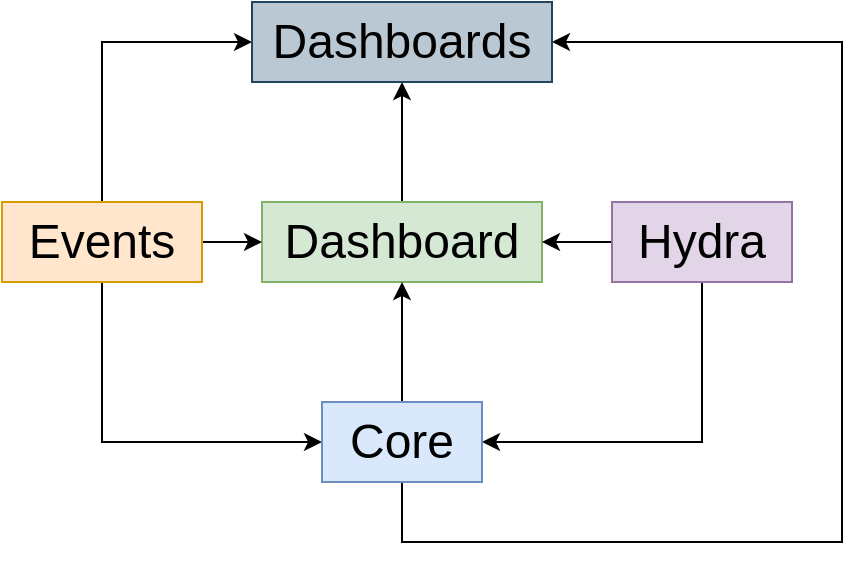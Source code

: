 <mxfile version="24.2.1" type="github" pages="6">
  <diagram id="Rn57GEVysAd-HN7Rz0Gn" name="Overview">
    <mxGraphModel dx="1026" dy="692" grid="1" gridSize="10" guides="1" tooltips="1" connect="1" arrows="1" fold="1" page="1" pageScale="1" pageWidth="850" pageHeight="1100" math="0" shadow="0">
      <root>
        <mxCell id="0" />
        <mxCell id="1" parent="0" />
        <mxCell id="lFaHqXeOO1TSPDK3z6Wv-10" style="edgeStyle=orthogonalEdgeStyle;rounded=0;orthogonalLoop=1;jettySize=auto;html=1;" parent="1" source="lFaHqXeOO1TSPDK3z6Wv-1" target="lFaHqXeOO1TSPDK3z6Wv-5" edge="1">
          <mxGeometry relative="1" as="geometry" />
        </mxCell>
        <UserObject label="&lt;font style=&quot;font-size: 24px;&quot;&gt;Dashboard&lt;/font&gt;" link="data:page/id,SbZAPf5KX8KPd1tcxp32" id="lFaHqXeOO1TSPDK3z6Wv-1">
          <mxCell style="rounded=0;whiteSpace=wrap;html=1;fillColor=#d5e8d4;strokeColor=#82b366;" parent="1" vertex="1">
            <mxGeometry x="350" y="300" width="140" height="40" as="geometry" />
          </mxCell>
        </UserObject>
        <mxCell id="lFaHqXeOO1TSPDK3z6Wv-6" style="edgeStyle=orthogonalEdgeStyle;rounded=0;orthogonalLoop=1;jettySize=auto;html=1;" parent="1" source="lFaHqXeOO1TSPDK3z6Wv-2" target="lFaHqXeOO1TSPDK3z6Wv-1" edge="1">
          <mxGeometry relative="1" as="geometry" />
        </mxCell>
        <mxCell id="lFaHqXeOO1TSPDK3z6Wv-11" style="edgeStyle=orthogonalEdgeStyle;rounded=0;orthogonalLoop=1;jettySize=auto;html=1;" parent="1" source="lFaHqXeOO1TSPDK3z6Wv-2" target="lFaHqXeOO1TSPDK3z6Wv-5" edge="1">
          <mxGeometry relative="1" as="geometry">
            <Array as="points">
              <mxPoint x="270" y="220" />
            </Array>
          </mxGeometry>
        </mxCell>
        <mxCell id="F3A8fyXNrz7DwyoTTI6t-1" style="edgeStyle=orthogonalEdgeStyle;rounded=0;orthogonalLoop=1;jettySize=auto;html=1;" parent="1" source="lFaHqXeOO1TSPDK3z6Wv-2" target="lFaHqXeOO1TSPDK3z6Wv-4" edge="1">
          <mxGeometry relative="1" as="geometry">
            <Array as="points">
              <mxPoint x="270" y="420" />
            </Array>
          </mxGeometry>
        </mxCell>
        <UserObject label="&lt;font style=&quot;font-size: 24px;&quot;&gt;Events&lt;/font&gt;" link="data:page/id,OkWlrwKWnNjYTboP2czx" id="lFaHqXeOO1TSPDK3z6Wv-2">
          <mxCell style="rounded=0;whiteSpace=wrap;html=1;fillColor=#ffe6cc;strokeColor=#d79b00;" parent="1" vertex="1">
            <mxGeometry x="220" y="300" width="100" height="40" as="geometry" />
          </mxCell>
        </UserObject>
        <mxCell id="lFaHqXeOO1TSPDK3z6Wv-7" style="edgeStyle=orthogonalEdgeStyle;rounded=0;orthogonalLoop=1;jettySize=auto;html=1;" parent="1" source="lFaHqXeOO1TSPDK3z6Wv-3" target="lFaHqXeOO1TSPDK3z6Wv-1" edge="1">
          <mxGeometry relative="1" as="geometry" />
        </mxCell>
        <mxCell id="lFaHqXeOO1TSPDK3z6Wv-8" style="edgeStyle=orthogonalEdgeStyle;rounded=0;orthogonalLoop=1;jettySize=auto;html=1;" parent="1" source="lFaHqXeOO1TSPDK3z6Wv-3" target="lFaHqXeOO1TSPDK3z6Wv-4" edge="1">
          <mxGeometry relative="1" as="geometry">
            <Array as="points">
              <mxPoint x="570" y="420" />
            </Array>
          </mxGeometry>
        </mxCell>
        <UserObject label="&lt;font style=&quot;font-size: 24px;&quot;&gt;Hydra&lt;/font&gt;" link="data:page/id,O_5A-5rkYBNQlqbJYVFd" id="lFaHqXeOO1TSPDK3z6Wv-3">
          <mxCell style="rounded=0;whiteSpace=wrap;html=1;fillColor=#e1d5e7;strokeColor=#9673a6;" parent="1" vertex="1">
            <mxGeometry x="525" y="300" width="90" height="40" as="geometry" />
          </mxCell>
        </UserObject>
        <mxCell id="lFaHqXeOO1TSPDK3z6Wv-9" style="edgeStyle=orthogonalEdgeStyle;rounded=0;orthogonalLoop=1;jettySize=auto;html=1;" parent="1" source="lFaHqXeOO1TSPDK3z6Wv-4" target="lFaHqXeOO1TSPDK3z6Wv-1" edge="1">
          <mxGeometry relative="1" as="geometry" />
        </mxCell>
        <mxCell id="SrX84GjoK-_TuetnbBES-1" style="edgeStyle=orthogonalEdgeStyle;rounded=0;orthogonalLoop=1;jettySize=auto;html=1;" parent="1" source="lFaHqXeOO1TSPDK3z6Wv-4" target="lFaHqXeOO1TSPDK3z6Wv-5" edge="1">
          <mxGeometry relative="1" as="geometry">
            <Array as="points">
              <mxPoint x="420" y="470" />
              <mxPoint x="640" y="470" />
              <mxPoint x="640" y="220" />
            </Array>
          </mxGeometry>
        </mxCell>
        <UserObject label="&lt;font style=&quot;font-size: 24px;&quot;&gt;Core&lt;/font&gt;" link="data:page/id,kZYK7U1TEgKH1cdhkiZw" id="lFaHqXeOO1TSPDK3z6Wv-4">
          <mxCell style="rounded=0;whiteSpace=wrap;html=1;fillColor=#dae8fc;strokeColor=#6c8ebf;" parent="1" vertex="1">
            <mxGeometry x="380" y="400" width="80" height="40" as="geometry" />
          </mxCell>
        </UserObject>
        <UserObject label="&lt;font style=&quot;font-size: 24px;&quot;&gt;Dashboards&lt;/font&gt;" link="data:page/id,R2lEEEUBdFMjLlhIrx00" id="lFaHqXeOO1TSPDK3z6Wv-5">
          <mxCell style="rounded=0;whiteSpace=wrap;html=1;fillColor=#bac8d3;strokeColor=#23445d;" parent="1" vertex="1">
            <mxGeometry x="345" y="200" width="150" height="40" as="geometry" />
          </mxCell>
        </UserObject>
      </root>
    </mxGraphModel>
  </diagram>
  <diagram id="R2lEEEUBdFMjLlhIrx00" name="All Datasets">
    <mxGraphModel dx="1026" dy="692" grid="1" gridSize="10" guides="1" tooltips="1" connect="1" arrows="1" fold="1" page="1" pageScale="1" pageWidth="850" pageHeight="1100" math="0" shadow="0" extFonts="Permanent Marker^https://fonts.googleapis.com/css?family=Permanent+Marker">
      <root>
        <mxCell id="0" />
        <mxCell id="1" parent="0" />
        <mxCell id="20sptb9R9Q8WxGsXytH8-228" value="&lt;h1&gt;&lt;font color=&quot;#828282&quot;&gt;Dashboard&lt;/font&gt;&lt;/h1&gt;" style="rounded=0;whiteSpace=wrap;html=1;fillColor=#d5e8d4;strokeColor=#82b366;align=left;verticalAlign=top;movable=0;resizable=0;rotatable=0;deletable=0;editable=0;locked=1;connectable=0;" parent="1" vertex="1">
          <mxGeometry x="30" y="390" width="1410" height="170" as="geometry" />
        </mxCell>
        <mxCell id="20sptb9R9Q8WxGsXytH8-477" value="&lt;h1&gt;&lt;font color=&quot;#828282&quot;&gt;Events&lt;/font&gt;&lt;/h1&gt;" style="rounded=0;whiteSpace=wrap;html=1;fillColor=#ffe6cc;strokeColor=#d79b00;align=left;verticalAlign=top;movable=0;resizable=0;rotatable=0;deletable=0;editable=0;locked=1;connectable=0;" parent="1" vertex="1">
          <mxGeometry x="30" y="580" width="3130" height="170" as="geometry" />
        </mxCell>
        <mxCell id="20sptb9R9Q8WxGsXytH8-139" value="&lt;h1&gt;Core&lt;/h1&gt;" style="rounded=0;whiteSpace=wrap;html=1;fillColor=#dae8fc;strokeColor=#6c8ebf;align=left;verticalAlign=top;movable=0;resizable=0;rotatable=0;deletable=0;editable=0;locked=1;connectable=0;fontColor=#828282;" parent="1" vertex="1">
          <mxGeometry x="30" y="770" width="1330" height="1070" as="geometry" />
        </mxCell>
        <mxCell id="5QyYgtulRr1knPEu_VZZ-497" style="edgeStyle=orthogonalEdgeStyle;rounded=0;orthogonalLoop=1;jettySize=auto;html=1;" parent="1" source="5QyYgtulRr1knPEu_VZZ-168" target="20sptb9R9Q8WxGsXytH8-140" edge="1">
          <mxGeometry relative="1" as="geometry">
            <Array as="points">
              <mxPoint x="570" y="1030" />
              <mxPoint x="265" y="1030" />
            </Array>
          </mxGeometry>
        </mxCell>
        <mxCell id="5QyYgtulRr1knPEu_VZZ-486" value="" style="group;movable=0;resizable=0;rotatable=0;deletable=0;editable=0;locked=1;connectable=0;" parent="1" vertex="1" connectable="0">
          <mxGeometry x="1400" y="770" width="710" height="670" as="geometry" />
        </mxCell>
        <mxCell id="20sptb9R9Q8WxGsXytH8-525" value="&lt;h1&gt;&lt;font color=&quot;#828282&quot;&gt;Hydra&lt;/font&gt;&lt;/h1&gt;" style="rounded=0;whiteSpace=wrap;html=1;fillColor=#e1d5e7;strokeColor=#9673a6;align=left;verticalAlign=top;movable=0;resizable=0;rotatable=0;deletable=0;editable=0;locked=1;connectable=0;" parent="5QyYgtulRr1knPEu_VZZ-486" vertex="1">
          <mxGeometry width="710" height="670" as="geometry" />
        </mxCell>
        <mxCell id="20sptb9R9Q8WxGsXytH8-478" value="feature_entities" style="swimlane;fontStyle=1;childLayout=stackLayout;horizontal=1;startSize=26;horizontalStack=0;resizeParent=1;resizeParentMax=0;resizeLast=0;collapsible=1;marginBottom=0;movable=0;resizable=0;rotatable=0;deletable=0;editable=0;locked=1;connectable=0;" parent="5QyYgtulRr1knPEu_VZZ-486" vertex="1">
          <mxGeometry x="540" y="60" width="160" height="338" as="geometry">
            <mxRectangle x="245" y="830" width="130" height="30" as="alternateBounds" />
          </mxGeometry>
        </mxCell>
        <mxCell id="20sptb9R9Q8WxGsXytH8-479" value="-timestamp: Timestamp" style="text;strokeColor=none;fillColor=none;align=left;verticalAlign=top;spacingLeft=4;spacingRight=4;overflow=hidden;rotatable=0;points=[[0,0.5],[1,0.5]];portConstraint=eastwest;" parent="20sptb9R9Q8WxGsXytH8-478" vertex="1">
          <mxGeometry y="26" width="160" height="26" as="geometry" />
        </mxCell>
        <mxCell id="20sptb9R9Q8WxGsXytH8-480" value="-eventid: String" style="text;strokeColor=none;fillColor=none;align=left;verticalAlign=top;spacingLeft=4;spacingRight=4;overflow=hidden;rotatable=0;points=[[0,0.5],[1,0.5]];portConstraint=eastwest;" parent="20sptb9R9Q8WxGsXytH8-478" vertex="1">
          <mxGeometry y="52" width="160" height="26" as="geometry" />
        </mxCell>
        <mxCell id="20sptb9R9Q8WxGsXytH8-481" value="-originator: String" style="text;strokeColor=none;fillColor=none;align=left;verticalAlign=top;spacingLeft=4;spacingRight=4;overflow=hidden;rotatable=0;points=[[0,0.5],[1,0.5]];portConstraint=eastwest;" parent="20sptb9R9Q8WxGsXytH8-478" vertex="1">
          <mxGeometry y="78" width="160" height="26" as="geometry" />
        </mxCell>
        <mxCell id="20sptb9R9Q8WxGsXytH8-482" value="-runid: String" style="text;strokeColor=none;fillColor=none;align=left;verticalAlign=top;spacingLeft=4;spacingRight=4;overflow=hidden;rotatable=0;points=[[0,0.5],[1,0.5]];portConstraint=eastwest;" parent="20sptb9R9Q8WxGsXytH8-478" vertex="1">
          <mxGeometry y="104" width="160" height="26" as="geometry" />
        </mxCell>
        <mxCell id="20sptb9R9Q8WxGsXytH8-483" value="-app: String" style="text;strokeColor=none;fillColor=none;align=left;verticalAlign=top;spacingLeft=4;spacingRight=4;overflow=hidden;rotatable=0;points=[[0,0.5],[1,0.5]];portConstraint=eastwest;" parent="20sptb9R9Q8WxGsXytH8-478" vertex="1">
          <mxGeometry y="130" width="160" height="26" as="geometry" />
        </mxCell>
        <mxCell id="20sptb9R9Q8WxGsXytH8-484" value="-channel: String" style="text;strokeColor=none;fillColor=none;align=left;verticalAlign=top;spacingLeft=4;spacingRight=4;overflow=hidden;rotatable=0;points=[[0,0.5],[1,0.5]];portConstraint=eastwest;" parent="20sptb9R9Q8WxGsXytH8-478" vertex="1">
          <mxGeometry y="156" width="160" height="26" as="geometry" />
        </mxCell>
        <mxCell id="20sptb9R9Q8WxGsXytH8-485" value="-modelid: String" style="text;strokeColor=none;fillColor=none;align=left;verticalAlign=top;spacingLeft=4;spacingRight=4;overflow=hidden;rotatable=0;points=[[0,0.5],[1,0.5]];portConstraint=eastwest;" parent="20sptb9R9Q8WxGsXytH8-478" vertex="1">
          <mxGeometry y="182" width="160" height="26" as="geometry" />
        </mxCell>
        <mxCell id="20sptb9R9Q8WxGsXytH8-486" value="-inputcontent: String" style="text;strokeColor=none;fillColor=none;align=left;verticalAlign=top;spacingLeft=4;spacingRight=4;overflow=hidden;rotatable=0;points=[[0,0.5],[1,0.5]];portConstraint=eastwest;" parent="20sptb9R9Q8WxGsXytH8-478" vertex="1">
          <mxGeometry y="208" width="160" height="26" as="geometry" />
        </mxCell>
        <mxCell id="20sptb9R9Q8WxGsXytH8-487" value="-originalentity: String" style="text;strokeColor=none;fillColor=none;align=left;verticalAlign=top;spacingLeft=4;spacingRight=4;overflow=hidden;rotatable=0;points=[[0,0.5],[1,0.5]];portConstraint=eastwest;" parent="20sptb9R9Q8WxGsXytH8-478" vertex="1">
          <mxGeometry y="234" width="160" height="26" as="geometry" />
        </mxCell>
        <mxCell id="20sptb9R9Q8WxGsXytH8-488" value="-originaltype: String" style="text;strokeColor=none;fillColor=none;align=left;verticalAlign=top;spacingLeft=4;spacingRight=4;overflow=hidden;rotatable=0;points=[[0,0.5],[1,0.5]];portConstraint=eastwest;" parent="20sptb9R9Q8WxGsXytH8-478" vertex="1">
          <mxGeometry y="260" width="160" height="26" as="geometry" />
        </mxCell>
        <mxCell id="20sptb9R9Q8WxGsXytH8-489" value="-detectedentity: String" style="text;strokeColor=none;fillColor=none;align=left;verticalAlign=top;spacingLeft=4;spacingRight=4;overflow=hidden;rotatable=0;points=[[0,0.5],[1,0.5]];portConstraint=eastwest;" parent="20sptb9R9Q8WxGsXytH8-478" vertex="1">
          <mxGeometry y="286" width="160" height="26" as="geometry" />
        </mxCell>
        <mxCell id="20sptb9R9Q8WxGsXytH8-490" value="-detectedtype: String" style="text;strokeColor=none;fillColor=none;align=left;verticalAlign=top;spacingLeft=4;spacingRight=4;overflow=hidden;rotatable=0;points=[[0,0.5],[1,0.5]];portConstraint=eastwest;" parent="20sptb9R9Q8WxGsXytH8-478" vertex="1">
          <mxGeometry y="312" width="160" height="26" as="geometry" />
        </mxCell>
        <mxCell id="20sptb9R9Q8WxGsXytH8-491" value="lang_intents" style="swimlane;fontStyle=1;childLayout=stackLayout;horizontal=1;startSize=26;horizontalStack=0;resizeParent=1;resizeParentMax=0;resizeLast=0;collapsible=1;marginBottom=0;movable=0;resizable=0;rotatable=0;deletable=0;editable=0;locked=1;connectable=0;" parent="5QyYgtulRr1knPEu_VZZ-486" vertex="1">
          <mxGeometry x="310" y="210" width="160" height="260" as="geometry">
            <mxRectangle x="380" y="830" width="110" height="30" as="alternateBounds" />
          </mxGeometry>
        </mxCell>
        <mxCell id="20sptb9R9Q8WxGsXytH8-492" value="-timestamp: Timestamp" style="text;strokeColor=none;fillColor=none;align=left;verticalAlign=top;spacingLeft=4;spacingRight=4;overflow=hidden;rotatable=0;points=[[0,0.5],[1,0.5]];portConstraint=eastwest;" parent="20sptb9R9Q8WxGsXytH8-491" vertex="1">
          <mxGeometry y="26" width="160" height="26" as="geometry" />
        </mxCell>
        <mxCell id="20sptb9R9Q8WxGsXytH8-493" value="-eventid: String" style="text;strokeColor=none;fillColor=none;align=left;verticalAlign=top;spacingLeft=4;spacingRight=4;overflow=hidden;rotatable=0;points=[[0,0.5],[1,0.5]];portConstraint=eastwest;" parent="20sptb9R9Q8WxGsXytH8-491" vertex="1">
          <mxGeometry y="52" width="160" height="26" as="geometry" />
        </mxCell>
        <mxCell id="20sptb9R9Q8WxGsXytH8-494" value="-originator: String" style="text;strokeColor=none;fillColor=none;align=left;verticalAlign=top;spacingLeft=4;spacingRight=4;overflow=hidden;rotatable=0;points=[[0,0.5],[1,0.5]];portConstraint=eastwest;" parent="20sptb9R9Q8WxGsXytH8-491" vertex="1">
          <mxGeometry y="78" width="160" height="26" as="geometry" />
        </mxCell>
        <mxCell id="20sptb9R9Q8WxGsXytH8-495" value="-runid: String" style="text;strokeColor=none;fillColor=none;align=left;verticalAlign=top;spacingLeft=4;spacingRight=4;overflow=hidden;rotatable=0;points=[[0,0.5],[1,0.5]];portConstraint=eastwest;" parent="20sptb9R9Q8WxGsXytH8-491" vertex="1">
          <mxGeometry y="104" width="160" height="26" as="geometry" />
        </mxCell>
        <mxCell id="20sptb9R9Q8WxGsXytH8-496" value="-app: String" style="text;strokeColor=none;fillColor=none;align=left;verticalAlign=top;spacingLeft=4;spacingRight=4;overflow=hidden;rotatable=0;points=[[0,0.5],[1,0.5]];portConstraint=eastwest;" parent="20sptb9R9Q8WxGsXytH8-491" vertex="1">
          <mxGeometry y="130" width="160" height="26" as="geometry" />
        </mxCell>
        <mxCell id="20sptb9R9Q8WxGsXytH8-497" value="-channel: String" style="text;strokeColor=none;fillColor=none;align=left;verticalAlign=top;spacingLeft=4;spacingRight=4;overflow=hidden;rotatable=0;points=[[0,0.5],[1,0.5]];portConstraint=eastwest;" parent="20sptb9R9Q8WxGsXytH8-491" vertex="1">
          <mxGeometry y="156" width="160" height="26" as="geometry" />
        </mxCell>
        <mxCell id="20sptb9R9Q8WxGsXytH8-498" value="-modelid: String" style="text;strokeColor=none;fillColor=none;align=left;verticalAlign=top;spacingLeft=4;spacingRight=4;overflow=hidden;rotatable=0;points=[[0,0.5],[1,0.5]];portConstraint=eastwest;" parent="20sptb9R9Q8WxGsXytH8-491" vertex="1">
          <mxGeometry y="182" width="160" height="26" as="geometry" />
        </mxCell>
        <mxCell id="20sptb9R9Q8WxGsXytH8-499" value="-inputcontent: String" style="text;strokeColor=none;fillColor=none;align=left;verticalAlign=top;spacingLeft=4;spacingRight=4;overflow=hidden;rotatable=0;points=[[0,0.5],[1,0.5]];portConstraint=eastwest;" parent="20sptb9R9Q8WxGsXytH8-491" vertex="1">
          <mxGeometry y="208" width="160" height="26" as="geometry" />
        </mxCell>
        <mxCell id="20sptb9R9Q8WxGsXytH8-500" value="-intent: String" style="text;strokeColor=none;fillColor=none;align=left;verticalAlign=top;spacingLeft=4;spacingRight=4;overflow=hidden;rotatable=0;points=[[0,0.5],[1,0.5]];portConstraint=eastwest;" parent="20sptb9R9Q8WxGsXytH8-491" vertex="1">
          <mxGeometry y="234" width="160" height="26" as="geometry" />
        </mxCell>
        <mxCell id="20sptb9R9Q8WxGsXytH8-501" value="runs" style="swimlane;fontStyle=1;childLayout=stackLayout;horizontal=1;startSize=26;horizontalStack=0;resizeParent=1;resizeParentMax=0;resizeLast=0;collapsible=1;marginBottom=0;movable=1;resizable=1;rotatable=1;deletable=1;editable=1;locked=0;connectable=1;" parent="5QyYgtulRr1knPEu_VZZ-486" vertex="1">
          <mxGeometry x="10" y="60" width="180" height="598" as="geometry">
            <mxRectangle x="10" y="60" width="70" height="30" as="alternateBounds" />
          </mxGeometry>
        </mxCell>
        <mxCell id="20sptb9R9Q8WxGsXytH8-502" value="-timestamp: Timestamp" style="text;strokeColor=none;fillColor=none;align=left;verticalAlign=top;spacingLeft=4;spacingRight=4;overflow=hidden;rotatable=0;points=[[0,0.5],[1,0.5]];portConstraint=eastwest;" parent="20sptb9R9Q8WxGsXytH8-501" vertex="1">
          <mxGeometry y="26" width="180" height="26" as="geometry" />
        </mxCell>
        <mxCell id="20sptb9R9Q8WxGsXytH8-503" value="-eventid: String" style="text;strokeColor=none;fillColor=none;align=left;verticalAlign=top;spacingLeft=4;spacingRight=4;overflow=hidden;rotatable=0;points=[[0,0.5],[1,0.5]];portConstraint=eastwest;" parent="20sptb9R9Q8WxGsXytH8-501" vertex="1">
          <mxGeometry y="52" width="180" height="26" as="geometry" />
        </mxCell>
        <mxCell id="20sptb9R9Q8WxGsXytH8-504" value="-originator: String" style="text;strokeColor=none;fillColor=none;align=left;verticalAlign=top;spacingLeft=4;spacingRight=4;overflow=hidden;rotatable=0;points=[[0,0.5],[1,0.5]];portConstraint=eastwest;" parent="20sptb9R9Q8WxGsXytH8-501" vertex="1">
          <mxGeometry y="78" width="180" height="26" as="geometry" />
        </mxCell>
        <mxCell id="20sptb9R9Q8WxGsXytH8-505" value="-runid: String" style="text;strokeColor=none;fillColor=none;align=left;verticalAlign=top;spacingLeft=4;spacingRight=4;overflow=hidden;rotatable=0;points=[[0,0.5],[1,0.5]];portConstraint=eastwest;" parent="20sptb9R9Q8WxGsXytH8-501" vertex="1">
          <mxGeometry y="104" width="180" height="26" as="geometry" />
        </mxCell>
        <mxCell id="20sptb9R9Q8WxGsXytH8-506" value="-runtype: String" style="text;strokeColor=none;fillColor=none;align=left;verticalAlign=top;spacingLeft=4;spacingRight=4;overflow=hidden;rotatable=0;points=[[0,0.5],[1,0.5]];portConstraint=eastwest;" parent="20sptb9R9Q8WxGsXytH8-501" vertex="1">
          <mxGeometry y="130" width="180" height="26" as="geometry" />
        </mxCell>
        <mxCell id="20sptb9R9Q8WxGsXytH8-507" value="-app: String" style="text;strokeColor=none;fillColor=none;align=left;verticalAlign=top;spacingLeft=4;spacingRight=4;overflow=hidden;rotatable=0;points=[[0,0.5],[1,0.5]];portConstraint=eastwest;" parent="20sptb9R9Q8WxGsXytH8-501" vertex="1">
          <mxGeometry y="156" width="180" height="26" as="geometry" />
        </mxCell>
        <mxCell id="20sptb9R9Q8WxGsXytH8-508" value="-channel: String" style="text;strokeColor=none;fillColor=none;align=left;verticalAlign=top;spacingLeft=4;spacingRight=4;overflow=hidden;rotatable=0;points=[[0,0.5],[1,0.5]];portConstraint=eastwest;" parent="20sptb9R9Q8WxGsXytH8-501" vertex="1">
          <mxGeometry y="182" width="180" height="26" as="geometry" />
        </mxCell>
        <mxCell id="20sptb9R9Q8WxGsXytH8-509" value="-conversationid: String" style="text;strokeColor=none;fillColor=none;align=left;verticalAlign=top;spacingLeft=4;spacingRight=4;overflow=hidden;rotatable=0;points=[[0,0.5],[1,0.5]];portConstraint=eastwest;" parent="20sptb9R9Q8WxGsXytH8-501" vertex="1">
          <mxGeometry y="208" width="180" height="26" as="geometry" />
        </mxCell>
        <mxCell id="20sptb9R9Q8WxGsXytH8-510" value="-inboundid: String" style="text;strokeColor=none;fillColor=none;align=left;verticalAlign=top;spacingLeft=4;spacingRight=4;overflow=hidden;rotatable=0;points=[[0,0.5],[1,0.5]];portConstraint=eastwest;" parent="20sptb9R9Q8WxGsXytH8-501" vertex="1">
          <mxGeometry y="234" width="180" height="26" as="geometry" />
        </mxCell>
        <mxCell id="20sptb9R9Q8WxGsXytH8-511" value="-broadcastid: String" style="text;strokeColor=none;fillColor=none;align=left;verticalAlign=top;spacingLeft=4;spacingRight=4;overflow=hidden;rotatable=0;points=[[0,0.5],[1,0.5]];portConstraint=eastwest;" parent="20sptb9R9Q8WxGsXytH8-501" vertex="1">
          <mxGeometry y="260" width="180" height="26" as="geometry" />
        </mxCell>
        <mxCell id="20sptb9R9Q8WxGsXytH8-512" value="-outboundid: String" style="text;strokeColor=none;fillColor=none;align=left;verticalAlign=top;spacingLeft=4;spacingRight=4;overflow=hidden;rotatable=0;points=[[0,0.5],[1,0.5]];portConstraint=eastwest;" parent="20sptb9R9Q8WxGsXytH8-501" vertex="1">
          <mxGeometry y="286" width="180" height="26" as="geometry" />
        </mxCell>
        <mxCell id="20sptb9R9Q8WxGsXytH8-513" value="-messageid: String" style="text;strokeColor=none;fillColor=none;align=left;verticalAlign=top;spacingLeft=4;spacingRight=4;overflow=hidden;rotatable=0;points=[[0,0.5],[1,0.5]];portConstraint=eastwest;" parent="20sptb9R9Q8WxGsXytH8-501" vertex="1">
          <mxGeometry y="312" width="180" height="26" as="geometry" />
        </mxCell>
        <mxCell id="20sptb9R9Q8WxGsXytH8-514" value="-user: String" style="text;strokeColor=none;fillColor=none;align=left;verticalAlign=top;spacingLeft=4;spacingRight=4;overflow=hidden;rotatable=0;points=[[0,0.5],[1,0.5]];portConstraint=eastwest;" parent="20sptb9R9Q8WxGsXytH8-501" vertex="1">
          <mxGeometry y="338" width="180" height="26" as="geometry" />
        </mxCell>
        <mxCell id="20sptb9R9Q8WxGsXytH8-515" value="-featuremapid: String" style="text;strokeColor=none;fillColor=none;align=left;verticalAlign=top;spacingLeft=4;spacingRight=4;overflow=hidden;rotatable=0;points=[[0,0.5],[1,0.5]];portConstraint=eastwest;" parent="20sptb9R9Q8WxGsXytH8-501" vertex="1">
          <mxGeometry y="364" width="180" height="26" as="geometry" />
        </mxCell>
        <mxCell id="20sptb9R9Q8WxGsXytH8-516" value="-featuremappingid: String" style="text;strokeColor=none;fillColor=none;align=left;verticalAlign=top;spacingLeft=4;spacingRight=4;overflow=hidden;rotatable=0;points=[[0,0.5],[1,0.5]];portConstraint=eastwest;" parent="20sptb9R9Q8WxGsXytH8-501" vertex="1">
          <mxGeometry y="390" width="180" height="26" as="geometry" />
        </mxCell>
        <mxCell id="20sptb9R9Q8WxGsXytH8-517" value="-featureinstanceid: String" style="text;strokeColor=none;fillColor=none;align=left;verticalAlign=top;spacingLeft=4;spacingRight=4;overflow=hidden;rotatable=0;points=[[0,0.5],[1,0.5]];portConstraint=eastwest;" parent="20sptb9R9Q8WxGsXytH8-501" vertex="1">
          <mxGeometry y="416" width="180" height="26" as="geometry" />
        </mxCell>
        <mxCell id="20sptb9R9Q8WxGsXytH8-518" value="-entrypoint: String" style="text;strokeColor=none;fillColor=none;align=left;verticalAlign=top;spacingLeft=4;spacingRight=4;overflow=hidden;rotatable=0;points=[[0,0.5],[1,0.5]];portConstraint=eastwest;" parent="20sptb9R9Q8WxGsXytH8-501" vertex="1">
          <mxGeometry y="442" width="180" height="26" as="geometry" />
        </mxCell>
        <mxCell id="20sptb9R9Q8WxGsXytH8-519" value="-status: String" style="text;strokeColor=none;fillColor=none;align=left;verticalAlign=top;spacingLeft=4;spacingRight=4;overflow=hidden;rotatable=0;points=[[0,0.5],[1,0.5]];portConstraint=eastwest;" parent="20sptb9R9Q8WxGsXytH8-501" vertex="1">
          <mxGeometry y="468" width="180" height="26" as="geometry" />
        </mxCell>
        <mxCell id="20sptb9R9Q8WxGsXytH8-520" value="-featureinstancename: String" style="text;strokeColor=none;fillColor=none;align=left;verticalAlign=top;spacingLeft=4;spacingRight=4;overflow=hidden;rotatable=0;points=[[0,0.5],[1,0.5]];portConstraint=eastwest;" parent="20sptb9R9Q8WxGsXytH8-501" vertex="1">
          <mxGeometry y="494" width="180" height="26" as="geometry" />
        </mxCell>
        <mxCell id="20sptb9R9Q8WxGsXytH8-521" value="-targetfeaturesource: String" style="text;strokeColor=none;fillColor=none;align=left;verticalAlign=top;spacingLeft=4;spacingRight=4;overflow=hidden;rotatable=0;points=[[0,0.5],[1,0.5]];portConstraint=eastwest;" parent="20sptb9R9Q8WxGsXytH8-501" vertex="1">
          <mxGeometry y="520" width="180" height="26" as="geometry" />
        </mxCell>
        <mxCell id="20sptb9R9Q8WxGsXytH8-522" value="-targetfeatureversion: Integer" style="text;strokeColor=none;fillColor=none;align=left;verticalAlign=top;spacingLeft=4;spacingRight=4;overflow=hidden;rotatable=0;points=[[0,0.5],[1,0.5]];portConstraint=eastwest;" parent="20sptb9R9Q8WxGsXytH8-501" vertex="1">
          <mxGeometry y="546" width="180" height="26" as="geometry" />
        </mxCell>
        <mxCell id="20sptb9R9Q8WxGsXytH8-523" value="-featuremappingkind: String" style="text;strokeColor=none;fillColor=none;align=left;verticalAlign=top;spacingLeft=4;spacingRight=4;overflow=hidden;rotatable=0;points=[[0,0.5],[1,0.5]];portConstraint=eastwest;" parent="20sptb9R9Q8WxGsXytH8-501" vertex="1">
          <mxGeometry y="572" width="180" height="26" as="geometry" />
        </mxCell>
        <mxCell id="20sptb9R9Q8WxGsXytH8-527" value="" style="edgeStyle=entityRelationEdgeStyle;fontSize=12;html=1;endArrow=ERmandOne;startArrow=ERmandOne;rounded=0;movable=0;resizable=0;rotatable=0;deletable=0;editable=0;locked=1;connectable=0;" parent="5QyYgtulRr1knPEu_VZZ-486" source="20sptb9R9Q8WxGsXytH8-505" target="20sptb9R9Q8WxGsXytH8-482" edge="1">
          <mxGeometry width="100" height="100" relative="1" as="geometry">
            <mxPoint x="410" y="370" as="sourcePoint" />
            <mxPoint x="510" y="270" as="targetPoint" />
          </mxGeometry>
        </mxCell>
        <mxCell id="20sptb9R9Q8WxGsXytH8-528" value="" style="edgeStyle=entityRelationEdgeStyle;fontSize=12;html=1;endArrow=ERmandOne;startArrow=ERmandOne;rounded=0;movable=0;resizable=0;rotatable=0;deletable=0;editable=0;locked=1;connectable=0;" parent="5QyYgtulRr1knPEu_VZZ-486" source="20sptb9R9Q8WxGsXytH8-505" target="20sptb9R9Q8WxGsXytH8-495" edge="1">
          <mxGeometry width="100" height="100" relative="1" as="geometry">
            <mxPoint x="410" y="370" as="sourcePoint" />
            <mxPoint x="510" y="270" as="targetPoint" />
          </mxGeometry>
        </mxCell>
        <mxCell id="ERbmpnCywPqGEGUjydPV-108" style="edgeStyle=orthogonalEdgeStyle;rounded=0;orthogonalLoop=1;jettySize=auto;html=1;" parent="1" source="qphB3YkBM3B0JBctPkMt-12" target="ERbmpnCywPqGEGUjydPV-101" edge="1">
          <mxGeometry relative="1" as="geometry">
            <Array as="points">
              <mxPoint x="110" y="170" />
            </Array>
          </mxGeometry>
        </mxCell>
        <mxCell id="qphB3YkBM3B0JBctPkMt-12" value="app_trace_entity" style="swimlane;fontStyle=1;childLayout=stackLayout;horizontal=1;startSize=26;horizontalStack=0;resizeParent=1;resizeParentMax=0;resizeLast=0;collapsible=1;marginBottom=0;" parent="1" vertex="1" collapsed="1">
          <mxGeometry x="40" y="450" width="140" height="30" as="geometry">
            <mxRectangle x="40" y="450" width="160" height="156" as="alternateBounds" />
          </mxGeometry>
        </mxCell>
        <mxCell id="qphB3YkBM3B0JBctPkMt-13" value="-timestamp: String" style="text;strokeColor=none;fillColor=none;align=left;verticalAlign=top;spacingLeft=4;spacingRight=4;overflow=hidden;rotatable=0;points=[[0,0.5],[1,0.5]];portConstraint=eastwest;" parent="qphB3YkBM3B0JBctPkMt-12" vertex="1">
          <mxGeometry y="26" width="160" height="26" as="geometry" />
        </mxCell>
        <mxCell id="qphB3YkBM3B0JBctPkMt-14" value="-originator: String" style="text;strokeColor=none;fillColor=none;align=left;verticalAlign=top;spacingLeft=4;spacingRight=4;overflow=hidden;rotatable=0;points=[[0,0.5],[1,0.5]];portConstraint=eastwest;" parent="qphB3YkBM3B0JBctPkMt-12" vertex="1">
          <mxGeometry y="52" width="160" height="26" as="geometry" />
        </mxCell>
        <mxCell id="qphB3YkBM3B0JBctPkMt-15" value="-app: String" style="text;strokeColor=none;fillColor=none;align=left;verticalAlign=top;spacingLeft=4;spacingRight=4;overflow=hidden;rotatable=0;points=[[0,0.5],[1,0.5]];portConstraint=eastwest;" parent="qphB3YkBM3B0JBctPkMt-12" vertex="1">
          <mxGeometry y="78" width="160" height="26" as="geometry" />
        </mxCell>
        <mxCell id="qphB3YkBM3B0JBctPkMt-16" value="-channel: String" style="text;strokeColor=none;fillColor=none;align=left;verticalAlign=top;spacingLeft=4;spacingRight=4;overflow=hidden;rotatable=0;points=[[0,0.5],[1,0.5]];portConstraint=eastwest;" parent="qphB3YkBM3B0JBctPkMt-12" vertex="1">
          <mxGeometry y="104" width="160" height="26" as="geometry" />
        </mxCell>
        <mxCell id="qphB3YkBM3B0JBctPkMt-17" value="-entity: String" style="text;strokeColor=none;fillColor=none;align=left;verticalAlign=top;spacingLeft=4;spacingRight=4;overflow=hidden;rotatable=0;points=[[0,0.5],[1,0.5]];portConstraint=eastwest;" parent="qphB3YkBM3B0JBctPkMt-12" vertex="1">
          <mxGeometry y="130" width="160" height="26" as="geometry" />
        </mxCell>
        <mxCell id="ERbmpnCywPqGEGUjydPV-109" style="edgeStyle=orthogonalEdgeStyle;rounded=0;orthogonalLoop=1;jettySize=auto;html=1;" parent="1" source="20sptb9R9Q8WxGsXytH8-140" target="ERbmpnCywPqGEGUjydPV-101" edge="1">
          <mxGeometry relative="1" as="geometry">
            <Array as="points">
              <mxPoint x="250" y="190" />
            </Array>
          </mxGeometry>
        </mxCell>
        <mxCell id="20sptb9R9Q8WxGsXytH8-140" value="app_trace_inbound" style="swimlane;fontStyle=1;childLayout=stackLayout;horizontal=1;startSize=26;horizontalStack=0;resizeParent=1;resizeParentMax=0;resizeLast=0;collapsible=1;marginBottom=0;" parent="1" vertex="1" collapsed="1">
          <mxGeometry x="190" y="450" width="150" height="30" as="geometry">
            <mxRectangle x="190" y="450" width="200" height="286" as="alternateBounds" />
          </mxGeometry>
        </mxCell>
        <mxCell id="20sptb9R9Q8WxGsXytH8-141" value="-timestamp: Timestamp" style="text;strokeColor=none;fillColor=none;align=left;verticalAlign=top;spacingLeft=4;spacingRight=4;overflow=hidden;rotatable=0;points=[[0,0.5],[1,0.5]];portConstraint=eastwest;" parent="20sptb9R9Q8WxGsXytH8-140" vertex="1">
          <mxGeometry y="26" width="200" height="26" as="geometry" />
        </mxCell>
        <mxCell id="20sptb9R9Q8WxGsXytH8-142" value="-app_core: String" style="text;strokeColor=none;fillColor=none;align=left;verticalAlign=top;spacingLeft=4;spacingRight=4;overflow=hidden;rotatable=0;points=[[0,0.5],[1,0.5]];portConstraint=eastwest;" parent="20sptb9R9Q8WxGsXytH8-140" vertex="1">
          <mxGeometry y="52" width="200" height="26" as="geometry" />
        </mxCell>
        <mxCell id="20sptb9R9Q8WxGsXytH8-143" value="-app: String" style="text;strokeColor=none;fillColor=none;align=left;verticalAlign=top;spacingLeft=4;spacingRight=4;overflow=hidden;rotatable=0;points=[[0,0.5],[1,0.5]];portConstraint=eastwest;" parent="20sptb9R9Q8WxGsXytH8-140" vertex="1">
          <mxGeometry y="78" width="200" height="26" as="geometry" />
        </mxCell>
        <mxCell id="20sptb9R9Q8WxGsXytH8-144" value="-originator: String" style="text;strokeColor=none;fillColor=none;align=left;verticalAlign=top;spacingLeft=4;spacingRight=4;overflow=hidden;rotatable=0;points=[[0,0.5],[1,0.5]];portConstraint=eastwest;" parent="20sptb9R9Q8WxGsXytH8-140" vertex="1">
          <mxGeometry y="104" width="200" height="26" as="geometry" />
        </mxCell>
        <mxCell id="20sptb9R9Q8WxGsXytH8-145" value="-channel: String" style="text;strokeColor=none;fillColor=none;align=left;verticalAlign=top;spacingLeft=4;spacingRight=4;overflow=hidden;rotatable=0;points=[[0,0.5],[1,0.5]];portConstraint=eastwest;" parent="20sptb9R9Q8WxGsXytH8-140" vertex="1">
          <mxGeometry y="130" width="200" height="26" as="geometry" />
        </mxCell>
        <mxCell id="20sptb9R9Q8WxGsXytH8-146" value="-eventid: String" style="text;strokeColor=none;fillColor=none;align=left;verticalAlign=top;spacingLeft=4;spacingRight=4;overflow=hidden;rotatable=0;points=[[0,0.5],[1,0.5]];portConstraint=eastwest;" parent="20sptb9R9Q8WxGsXytH8-140" vertex="1">
          <mxGeometry y="156" width="200" height="26" as="geometry" />
        </mxCell>
        <mxCell id="20sptb9R9Q8WxGsXytH8-147" value="-user: String" style="text;strokeColor=none;fillColor=none;align=left;verticalAlign=top;spacingLeft=4;spacingRight=4;overflow=hidden;rotatable=0;points=[[0,0.5],[1,0.5]];portConstraint=eastwest;" parent="20sptb9R9Q8WxGsXytH8-140" vertex="1">
          <mxGeometry y="182" width="200" height="26" as="geometry" />
        </mxCell>
        <mxCell id="20sptb9R9Q8WxGsXytH8-148" value="-conversation: String" style="text;strokeColor=none;fillColor=none;align=left;verticalAlign=top;spacingLeft=4;spacingRight=4;overflow=hidden;rotatable=0;points=[[0,0.5],[1,0.5]];portConstraint=eastwest;" parent="20sptb9R9Q8WxGsXytH8-140" vertex="1">
          <mxGeometry y="208" width="200" height="26" as="geometry" />
        </mxCell>
        <mxCell id="20sptb9R9Q8WxGsXytH8-149" value="-intent_inbound: String" style="text;strokeColor=none;fillColor=none;align=left;verticalAlign=top;spacingLeft=4;spacingRight=4;overflow=hidden;rotatable=0;points=[[0,0.5],[1,0.5]];portConstraint=eastwest;" parent="20sptb9R9Q8WxGsXytH8-140" vertex="1">
          <mxGeometry y="234" width="200" height="26" as="geometry" />
        </mxCell>
        <mxCell id="20sptb9R9Q8WxGsXytH8-150" value="-intent_inbound_mapped: String" style="text;strokeColor=none;fillColor=none;align=left;verticalAlign=top;spacingLeft=4;spacingRight=4;overflow=hidden;rotatable=0;points=[[0,0.5],[1,0.5]];portConstraint=eastwest;" parent="20sptb9R9Q8WxGsXytH8-140" vertex="1">
          <mxGeometry y="260" width="200" height="26" as="geometry" />
        </mxCell>
        <mxCell id="ERbmpnCywPqGEGUjydPV-107" style="edgeStyle=orthogonalEdgeStyle;rounded=0;orthogonalLoop=1;jettySize=auto;html=1;" parent="1" source="20sptb9R9Q8WxGsXytH8-151" target="ERbmpnCywPqGEGUjydPV-101" edge="1">
          <mxGeometry relative="1" as="geometry">
            <Array as="points">
              <mxPoint x="390" y="210" />
            </Array>
          </mxGeometry>
        </mxCell>
        <mxCell id="20sptb9R9Q8WxGsXytH8-151" value="app_trace_intent" style="swimlane;fontStyle=1;childLayout=stackLayout;horizontal=1;startSize=26;horizontalStack=0;resizeParent=1;resizeParentMax=0;resizeLast=0;collapsible=1;marginBottom=0;" parent="1" vertex="1" collapsed="1">
          <mxGeometry x="350" y="450" width="140" height="30" as="geometry">
            <mxRectangle x="-100" y="360" width="180" height="416" as="alternateBounds" />
          </mxGeometry>
        </mxCell>
        <mxCell id="20sptb9R9Q8WxGsXytH8-152" value="-timestamp: Timestamp" style="text;strokeColor=none;fillColor=none;align=left;verticalAlign=top;spacingLeft=4;spacingRight=4;overflow=hidden;rotatable=0;points=[[0,0.5],[1,0.5]];portConstraint=eastwest;" parent="20sptb9R9Q8WxGsXytH8-151" vertex="1">
          <mxGeometry y="26" width="180" height="26" as="geometry" />
        </mxCell>
        <mxCell id="20sptb9R9Q8WxGsXytH8-153" value="-originator: String" style="text;strokeColor=none;fillColor=none;align=left;verticalAlign=top;spacingLeft=4;spacingRight=4;overflow=hidden;rotatable=0;points=[[0,0.5],[1,0.5]];portConstraint=eastwest;" parent="20sptb9R9Q8WxGsXytH8-151" vertex="1">
          <mxGeometry y="52" width="180" height="26" as="geometry" />
        </mxCell>
        <mxCell id="20sptb9R9Q8WxGsXytH8-154" value="-app_core: String" style="text;strokeColor=none;fillColor=none;align=left;verticalAlign=top;spacingLeft=4;spacingRight=4;overflow=hidden;rotatable=0;points=[[0,0.5],[1,0.5]];portConstraint=eastwest;" parent="20sptb9R9Q8WxGsXytH8-151" vertex="1">
          <mxGeometry y="78" width="180" height="26" as="geometry" />
        </mxCell>
        <mxCell id="20sptb9R9Q8WxGsXytH8-155" value="-app: String" style="text;strokeColor=none;fillColor=none;align=left;verticalAlign=top;spacingLeft=4;spacingRight=4;overflow=hidden;rotatable=0;points=[[0,0.5],[1,0.5]];portConstraint=eastwest;" parent="20sptb9R9Q8WxGsXytH8-151" vertex="1">
          <mxGeometry y="104" width="180" height="26" as="geometry" />
        </mxCell>
        <mxCell id="20sptb9R9Q8WxGsXytH8-156" value="-channel: String" style="text;strokeColor=none;fillColor=none;align=left;verticalAlign=top;spacingLeft=4;spacingRight=4;overflow=hidden;rotatable=0;points=[[0,0.5],[1,0.5]];portConstraint=eastwest;" parent="20sptb9R9Q8WxGsXytH8-151" vertex="1">
          <mxGeometry y="130" width="180" height="26" as="geometry" />
        </mxCell>
        <mxCell id="20sptb9R9Q8WxGsXytH8-157" value="-eventid: String" style="text;strokeColor=none;fillColor=none;align=left;verticalAlign=top;spacingLeft=4;spacingRight=4;overflow=hidden;rotatable=0;points=[[0,0.5],[1,0.5]];portConstraint=eastwest;" parent="20sptb9R9Q8WxGsXytH8-151" vertex="1">
          <mxGeometry y="156" width="180" height="26" as="geometry" />
        </mxCell>
        <mxCell id="20sptb9R9Q8WxGsXytH8-158" value="-user: String" style="text;strokeColor=none;fillColor=none;align=left;verticalAlign=top;spacingLeft=4;spacingRight=4;overflow=hidden;rotatable=0;points=[[0,0.5],[1,0.5]];portConstraint=eastwest;" parent="20sptb9R9Q8WxGsXytH8-151" vertex="1">
          <mxGeometry y="182" width="180" height="26" as="geometry" />
        </mxCell>
        <mxCell id="20sptb9R9Q8WxGsXytH8-159" value="-conversation: String" style="text;strokeColor=none;fillColor=none;align=left;verticalAlign=top;spacingLeft=4;spacingRight=4;overflow=hidden;rotatable=0;points=[[0,0.5],[1,0.5]];portConstraint=eastwest;" parent="20sptb9R9Q8WxGsXytH8-151" vertex="1">
          <mxGeometry y="208" width="180" height="26" as="geometry" />
        </mxCell>
        <mxCell id="20sptb9R9Q8WxGsXytH8-160" value="-intent: String" style="text;strokeColor=none;fillColor=none;align=left;verticalAlign=top;spacingLeft=4;spacingRight=4;overflow=hidden;rotatable=0;points=[[0,0.5],[1,0.5]];portConstraint=eastwest;" parent="20sptb9R9Q8WxGsXytH8-151" vertex="1">
          <mxGeometry y="234" width="180" height="26" as="geometry" />
        </mxCell>
        <mxCell id="20sptb9R9Q8WxGsXytH8-161" value="-inputcontent: String" style="text;strokeColor=none;fillColor=none;align=left;verticalAlign=top;spacingLeft=4;spacingRight=4;overflow=hidden;rotatable=0;points=[[0,0.5],[1,0.5]];portConstraint=eastwest;" parent="20sptb9R9Q8WxGsXytH8-151" vertex="1">
          <mxGeometry y="260" width="180" height="26" as="geometry" />
        </mxCell>
        <mxCell id="20sptb9R9Q8WxGsXytH8-162" value="-response: String" style="text;strokeColor=none;fillColor=none;align=left;verticalAlign=top;spacingLeft=4;spacingRight=4;overflow=hidden;rotatable=0;points=[[0,0.5],[1,0.5]];portConstraint=eastwest;" parent="20sptb9R9Q8WxGsXytH8-151" vertex="1">
          <mxGeometry y="286" width="180" height="26" as="geometry" />
        </mxCell>
        <mxCell id="20sptb9R9Q8WxGsXytH8-163" value="-intent_mapped: String" style="text;strokeColor=none;fillColor=none;align=left;verticalAlign=top;spacingLeft=4;spacingRight=4;overflow=hidden;rotatable=0;points=[[0,0.5],[1,0.5]];portConstraint=eastwest;" parent="20sptb9R9Q8WxGsXytH8-151" vertex="1">
          <mxGeometry y="312" width="180" height="26" as="geometry" />
        </mxCell>
        <mxCell id="20sptb9R9Q8WxGsXytH8-164" value="-intent_reason_codes: String" style="text;strokeColor=none;fillColor=none;align=left;verticalAlign=top;spacingLeft=4;spacingRight=4;overflow=hidden;rotatable=0;points=[[0,0.5],[1,0.5]];portConstraint=eastwest;" parent="20sptb9R9Q8WxGsXytH8-151" vertex="1">
          <mxGeometry y="338" width="180" height="26" as="geometry" />
        </mxCell>
        <mxCell id="20sptb9R9Q8WxGsXytH8-165" value="-reason_code_media: String" style="text;strokeColor=none;fillColor=none;align=left;verticalAlign=top;spacingLeft=4;spacingRight=4;overflow=hidden;rotatable=0;points=[[0,0.5],[1,0.5]];portConstraint=eastwest;" parent="20sptb9R9Q8WxGsXytH8-151" vertex="1">
          <mxGeometry y="364" width="180" height="26" as="geometry" />
        </mxCell>
        <mxCell id="20sptb9R9Q8WxGsXytH8-166" value="-user_trunc: String" style="text;strokeColor=none;fillColor=none;align=left;verticalAlign=top;spacingLeft=4;spacingRight=4;overflow=hidden;rotatable=0;points=[[0,0.5],[1,0.5]];portConstraint=eastwest;" parent="20sptb9R9Q8WxGsXytH8-151" vertex="1">
          <mxGeometry y="390" width="180" height="26" as="geometry" />
        </mxCell>
        <mxCell id="ERbmpnCywPqGEGUjydPV-106" style="edgeStyle=orthogonalEdgeStyle;rounded=0;orthogonalLoop=1;jettySize=auto;html=1;" parent="1" source="20sptb9R9Q8WxGsXytH8-167" target="ERbmpnCywPqGEGUjydPV-101" edge="1">
          <mxGeometry relative="1" as="geometry">
            <Array as="points">
              <mxPoint x="615" y="280" />
              <mxPoint x="615" y="280" />
            </Array>
          </mxGeometry>
        </mxCell>
        <mxCell id="20sptb9R9Q8WxGsXytH8-167" value="broadcast_service_2_link_activity" style="swimlane;fontStyle=1;childLayout=stackLayout;horizontal=1;startSize=26;horizontalStack=0;resizeParent=1;resizeParentMax=0;resizeLast=0;collapsible=1;marginBottom=0;" parent="1" vertex="1" collapsed="1">
          <mxGeometry x="500" y="450" width="230" height="30" as="geometry">
            <mxRectangle x="100" y="360" width="270" height="312" as="alternateBounds" />
          </mxGeometry>
        </mxCell>
        <mxCell id="20sptb9R9Q8WxGsXytH8-168" value="-lastmessagetimestamp: Timestamp" style="text;strokeColor=none;fillColor=none;align=left;verticalAlign=top;spacingLeft=4;spacingRight=4;overflow=hidden;rotatable=0;points=[[0,0.5],[1,0.5]];portConstraint=eastwest;" parent="20sptb9R9Q8WxGsXytH8-167" vertex="1">
          <mxGeometry y="26" width="270" height="26" as="geometry" />
        </mxCell>
        <mxCell id="20sptb9R9Q8WxGsXytH8-169" value="-app_core: String" style="text;strokeColor=none;fillColor=none;align=left;verticalAlign=top;spacingLeft=4;spacingRight=4;overflow=hidden;rotatable=0;points=[[0,0.5],[1,0.5]];portConstraint=eastwest;" parent="20sptb9R9Q8WxGsXytH8-167" vertex="1">
          <mxGeometry y="52" width="270" height="26" as="geometry" />
        </mxCell>
        <mxCell id="20sptb9R9Q8WxGsXytH8-170" value="-app: String" style="text;strokeColor=none;fillColor=none;align=left;verticalAlign=top;spacingLeft=4;spacingRight=4;overflow=hidden;rotatable=0;points=[[0,0.5],[1,0.5]];portConstraint=eastwest;" parent="20sptb9R9Q8WxGsXytH8-167" vertex="1">
          <mxGeometry y="78" width="270" height="26" as="geometry" />
        </mxCell>
        <mxCell id="20sptb9R9Q8WxGsXytH8-171" value="-originator: String" style="text;strokeColor=none;fillColor=none;align=left;verticalAlign=top;spacingLeft=4;spacingRight=4;overflow=hidden;rotatable=0;points=[[0,0.5],[1,0.5]];portConstraint=eastwest;" parent="20sptb9R9Q8WxGsXytH8-167" vertex="1">
          <mxGeometry y="104" width="270" height="26" as="geometry" />
        </mxCell>
        <mxCell id="20sptb9R9Q8WxGsXytH8-172" value="-broadcastid: String" style="text;strokeColor=none;fillColor=none;align=left;verticalAlign=top;spacingLeft=4;spacingRight=4;overflow=hidden;rotatable=0;points=[[0,0.5],[1,0.5]];portConstraint=eastwest;" parent="20sptb9R9Q8WxGsXytH8-167" vertex="1">
          <mxGeometry y="130" width="270" height="26" as="geometry" />
        </mxCell>
        <mxCell id="20sptb9R9Q8WxGsXytH8-173" value="-campaignname: String" style="text;strokeColor=none;fillColor=none;align=left;verticalAlign=top;spacingLeft=4;spacingRight=4;overflow=hidden;rotatable=0;points=[[0,0.5],[1,0.5]];portConstraint=eastwest;" parent="20sptb9R9Q8WxGsXytH8-167" vertex="1">
          <mxGeometry y="156" width="270" height="26" as="geometry" />
        </mxCell>
        <mxCell id="20sptb9R9Q8WxGsXytH8-174" value="-groupname: String" style="text;strokeColor=none;fillColor=none;align=left;verticalAlign=top;spacingLeft=4;spacingRight=4;overflow=hidden;rotatable=0;points=[[0,0.5],[1,0.5]];portConstraint=eastwest;" parent="20sptb9R9Q8WxGsXytH8-167" vertex="1">
          <mxGeometry y="182" width="270" height="26" as="geometry" />
        </mxCell>
        <mxCell id="20sptb9R9Q8WxGsXytH8-175" value="-topic: String" style="text;strokeColor=none;fillColor=none;align=left;verticalAlign=top;spacingLeft=4;spacingRight=4;overflow=hidden;rotatable=0;points=[[0,0.5],[1,0.5]];portConstraint=eastwest;" parent="20sptb9R9Q8WxGsXytH8-167" vertex="1">
          <mxGeometry y="208" width="270" height="26" as="geometry" />
        </mxCell>
        <mxCell id="20sptb9R9Q8WxGsXytH8-176" value="-successcount: String" style="text;strokeColor=none;fillColor=none;align=left;verticalAlign=top;spacingLeft=4;spacingRight=4;overflow=hidden;rotatable=0;points=[[0,0.5],[1,0.5]];portConstraint=eastwest;" parent="20sptb9R9Q8WxGsXytH8-167" vertex="1">
          <mxGeometry y="234" width="270" height="26" as="geometry" />
        </mxCell>
        <mxCell id="20sptb9R9Q8WxGsXytH8-177" value="-broadcast_summary_timestamp: Timestamp" style="text;strokeColor=none;fillColor=none;align=left;verticalAlign=top;spacingLeft=4;spacingRight=4;overflow=hidden;rotatable=0;points=[[0,0.5],[1,0.5]];portConstraint=eastwest;" parent="20sptb9R9Q8WxGsXytH8-167" vertex="1">
          <mxGeometry y="260" width="270" height="26" as="geometry" />
        </mxCell>
        <mxCell id="20sptb9R9Q8WxGsXytH8-178" value="-link_activity_timestamp: Timestamp" style="text;strokeColor=none;fillColor=none;align=left;verticalAlign=top;spacingLeft=4;spacingRight=4;overflow=hidden;rotatable=0;points=[[0,0.5],[1,0.5]];portConstraint=eastwest;" parent="20sptb9R9Q8WxGsXytH8-167" vertex="1">
          <mxGeometry y="286" width="270" height="26" as="geometry" />
        </mxCell>
        <mxCell id="ERbmpnCywPqGEGUjydPV-110" style="edgeStyle=orthogonalEdgeStyle;rounded=0;orthogonalLoop=1;jettySize=auto;html=1;" parent="1" source="20sptb9R9Q8WxGsXytH8-179" target="ERbmpnCywPqGEGUjydPV-101" edge="1">
          <mxGeometry relative="1" as="geometry">
            <Array as="points">
              <mxPoint x="815" y="335" />
              <mxPoint x="630" y="335" />
            </Array>
          </mxGeometry>
        </mxCell>
        <mxCell id="20sptb9R9Q8WxGsXytH8-179" value="inbound_messages" style="swimlane;fontStyle=1;childLayout=stackLayout;horizontal=1;startSize=26;horizontalStack=0;resizeParent=1;resizeParentMax=0;resizeLast=0;collapsible=1;marginBottom=0;" parent="1" vertex="1" collapsed="1">
          <mxGeometry x="740" y="450" width="150" height="30" as="geometry">
            <mxRectangle x="380" y="360" width="160" height="208" as="alternateBounds" />
          </mxGeometry>
        </mxCell>
        <mxCell id="20sptb9R9Q8WxGsXytH8-180" value="-timestamp: Timestamp" style="text;strokeColor=none;fillColor=none;align=left;verticalAlign=top;spacingLeft=4;spacingRight=4;overflow=hidden;rotatable=0;points=[[0,0.5],[1,0.5]];portConstraint=eastwest;" parent="20sptb9R9Q8WxGsXytH8-179" vertex="1">
          <mxGeometry y="26" width="160" height="26" as="geometry" />
        </mxCell>
        <mxCell id="20sptb9R9Q8WxGsXytH8-181" value="-app: String" style="text;strokeColor=none;fillColor=none;align=left;verticalAlign=top;spacingLeft=4;spacingRight=4;overflow=hidden;rotatable=0;points=[[0,0.5],[1,0.5]];portConstraint=eastwest;" parent="20sptb9R9Q8WxGsXytH8-179" vertex="1">
          <mxGeometry y="52" width="160" height="26" as="geometry" />
        </mxCell>
        <mxCell id="20sptb9R9Q8WxGsXytH8-182" value="-channel: String" style="text;strokeColor=none;fillColor=none;align=left;verticalAlign=top;spacingLeft=4;spacingRight=4;overflow=hidden;rotatable=0;points=[[0,0.5],[1,0.5]];portConstraint=eastwest;" parent="20sptb9R9Q8WxGsXytH8-179" vertex="1">
          <mxGeometry y="78" width="160" height="26" as="geometry" />
        </mxCell>
        <mxCell id="20sptb9R9Q8WxGsXytH8-183" value="-conversation: String" style="text;strokeColor=none;fillColor=none;align=left;verticalAlign=top;spacingLeft=4;spacingRight=4;overflow=hidden;rotatable=0;points=[[0,0.5],[1,0.5]];portConstraint=eastwest;" parent="20sptb9R9Q8WxGsXytH8-179" vertex="1">
          <mxGeometry y="104" width="160" height="26" as="geometry" />
        </mxCell>
        <mxCell id="20sptb9R9Q8WxGsXytH8-184" value="-eventid: String" style="text;strokeColor=none;fillColor=none;align=left;verticalAlign=top;spacingLeft=4;spacingRight=4;overflow=hidden;rotatable=0;points=[[0,0.5],[1,0.5]];portConstraint=eastwest;" parent="20sptb9R9Q8WxGsXytH8-179" vertex="1">
          <mxGeometry y="130" width="160" height="26" as="geometry" />
        </mxCell>
        <mxCell id="20sptb9R9Q8WxGsXytH8-185" value="-originator: String" style="text;strokeColor=none;fillColor=none;align=left;verticalAlign=top;spacingLeft=4;spacingRight=4;overflow=hidden;rotatable=0;points=[[0,0.5],[1,0.5]];portConstraint=eastwest;" parent="20sptb9R9Q8WxGsXytH8-179" vertex="1">
          <mxGeometry y="156" width="160" height="26" as="geometry" />
        </mxCell>
        <mxCell id="20sptb9R9Q8WxGsXytH8-186" value="-user: String" style="text;strokeColor=none;fillColor=none;align=left;verticalAlign=top;spacingLeft=4;spacingRight=4;overflow=hidden;rotatable=0;points=[[0,0.5],[1,0.5]];portConstraint=eastwest;" parent="20sptb9R9Q8WxGsXytH8-179" vertex="1">
          <mxGeometry y="182" width="160" height="26" as="geometry" />
        </mxCell>
        <mxCell id="5QyYgtulRr1knPEu_VZZ-498" style="edgeStyle=orthogonalEdgeStyle;rounded=0;orthogonalLoop=1;jettySize=auto;html=1;entryX=0.5;entryY=0;entryDx=0;entryDy=0;" parent="1" source="20sptb9R9Q8WxGsXytH8-187" target="20sptb9R9Q8WxGsXytH8-140" edge="1">
          <mxGeometry relative="1" as="geometry">
            <Array as="points">
              <mxPoint x="940" y="400" />
              <mxPoint x="265" y="400" />
            </Array>
          </mxGeometry>
        </mxCell>
        <mxCell id="5QyYgtulRr1knPEu_VZZ-501" style="edgeStyle=orthogonalEdgeStyle;rounded=0;orthogonalLoop=1;jettySize=auto;html=1;entryX=0.5;entryY=0;entryDx=0;entryDy=0;" parent="1" source="20sptb9R9Q8WxGsXytH8-187" target="20sptb9R9Q8WxGsXytH8-151" edge="1">
          <mxGeometry relative="1" as="geometry">
            <Array as="points">
              <mxPoint x="930" y="410" />
              <mxPoint x="420" y="410" />
            </Array>
          </mxGeometry>
        </mxCell>
        <mxCell id="20sptb9R9Q8WxGsXytH8-187" value="intents" style="swimlane;fontStyle=1;childLayout=stackLayout;horizontal=1;startSize=26;horizontalStack=0;resizeParent=1;resizeParentMax=0;resizeLast=0;collapsible=1;marginBottom=0;" parent="1" vertex="1" collapsed="1">
          <mxGeometry x="900" y="450" width="80" height="30" as="geometry">
            <mxRectangle x="580" y="360" width="180" height="130" as="alternateBounds" />
          </mxGeometry>
        </mxCell>
        <mxCell id="20sptb9R9Q8WxGsXytH8-188" value="-intent: String" style="text;strokeColor=none;fillColor=none;align=left;verticalAlign=top;spacingLeft=4;spacingRight=4;overflow=hidden;rotatable=0;points=[[0,0.5],[1,0.5]];portConstraint=eastwest;" parent="20sptb9R9Q8WxGsXytH8-187" vertex="1">
          <mxGeometry y="26" width="180" height="26" as="geometry" />
        </mxCell>
        <mxCell id="20sptb9R9Q8WxGsXytH8-189" value="-intent_mapping: String" style="text;strokeColor=none;fillColor=none;align=left;verticalAlign=top;spacingLeft=4;spacingRight=4;overflow=hidden;rotatable=0;points=[[0,0.5],[1,0.5]];portConstraint=eastwest;" parent="20sptb9R9Q8WxGsXytH8-187" vertex="1">
          <mxGeometry y="52" width="180" height="26" as="geometry" />
        </mxCell>
        <mxCell id="20sptb9R9Q8WxGsXytH8-190" value="-intent_reason_codes: String" style="text;strokeColor=none;fillColor=none;align=left;verticalAlign=top;spacingLeft=4;spacingRight=4;overflow=hidden;rotatable=0;points=[[0,0.5],[1,0.5]];portConstraint=eastwest;" parent="20sptb9R9Q8WxGsXytH8-187" vertex="1">
          <mxGeometry y="78" width="180" height="26" as="geometry" />
        </mxCell>
        <mxCell id="20sptb9R9Q8WxGsXytH8-191" value="-reason_code_media: String" style="text;strokeColor=none;fillColor=none;align=left;verticalAlign=top;spacingLeft=4;spacingRight=4;overflow=hidden;rotatable=0;points=[[0,0.5],[1,0.5]];portConstraint=eastwest;" parent="20sptb9R9Q8WxGsXytH8-187" vertex="1">
          <mxGeometry y="104" width="180" height="26" as="geometry" />
        </mxCell>
        <mxCell id="ERbmpnCywPqGEGUjydPV-111" style="edgeStyle=orthogonalEdgeStyle;rounded=0;orthogonalLoop=1;jettySize=auto;html=1;" parent="1" source="20sptb9R9Q8WxGsXytH8-192" target="ERbmpnCywPqGEGUjydPV-101" edge="1">
          <mxGeometry relative="1" as="geometry">
            <Array as="points">
              <mxPoint x="1100" y="210" />
            </Array>
          </mxGeometry>
        </mxCell>
        <mxCell id="20sptb9R9Q8WxGsXytH8-192" value="intents_links_clicks" style="swimlane;fontStyle=1;childLayout=stackLayout;horizontal=1;startSize=26;horizontalStack=0;resizeParent=1;resizeParentMax=0;resizeLast=0;collapsible=1;marginBottom=0;" parent="1" vertex="1" collapsed="1">
          <mxGeometry x="990" y="450" width="150" height="30" as="geometry">
            <mxRectangle x="990" y="450" width="160" height="312" as="alternateBounds" />
          </mxGeometry>
        </mxCell>
        <mxCell id="20sptb9R9Q8WxGsXytH8-193" value="-timestamp: Timestamp" style="text;strokeColor=none;fillColor=none;align=left;verticalAlign=top;spacingLeft=4;spacingRight=4;overflow=hidden;rotatable=0;points=[[0,0.5],[1,0.5]];portConstraint=eastwest;" parent="20sptb9R9Q8WxGsXytH8-192" vertex="1">
          <mxGeometry y="26" width="160" height="26" as="geometry" />
        </mxCell>
        <mxCell id="20sptb9R9Q8WxGsXytH8-194" value="-messageid: String" style="text;strokeColor=none;fillColor=none;align=left;verticalAlign=top;spacingLeft=4;spacingRight=4;overflow=hidden;rotatable=0;points=[[0,0.5],[1,0.5]];portConstraint=eastwest;" parent="20sptb9R9Q8WxGsXytH8-192" vertex="1">
          <mxGeometry y="52" width="160" height="26" as="geometry" />
        </mxCell>
        <mxCell id="20sptb9R9Q8WxGsXytH8-195" value="-inboundid: String" style="text;strokeColor=none;fillColor=none;align=left;verticalAlign=top;spacingLeft=4;spacingRight=4;overflow=hidden;rotatable=0;points=[[0,0.5],[1,0.5]];portConstraint=eastwest;" parent="20sptb9R9Q8WxGsXytH8-192" vertex="1">
          <mxGeometry y="78" width="160" height="26" as="geometry" />
        </mxCell>
        <mxCell id="20sptb9R9Q8WxGsXytH8-196" value="-app_core: String" style="text;strokeColor=none;fillColor=none;align=left;verticalAlign=top;spacingLeft=4;spacingRight=4;overflow=hidden;rotatable=0;points=[[0,0.5],[1,0.5]];portConstraint=eastwest;" parent="20sptb9R9Q8WxGsXytH8-192" vertex="1">
          <mxGeometry y="104" width="160" height="26" as="geometry" />
        </mxCell>
        <mxCell id="20sptb9R9Q8WxGsXytH8-197" value="-app: String" style="text;strokeColor=none;fillColor=none;align=left;verticalAlign=top;spacingLeft=4;spacingRight=4;overflow=hidden;rotatable=0;points=[[0,0.5],[1,0.5]];portConstraint=eastwest;" parent="20sptb9R9Q8WxGsXytH8-192" vertex="1">
          <mxGeometry y="130" width="160" height="26" as="geometry" />
        </mxCell>
        <mxCell id="20sptb9R9Q8WxGsXytH8-198" value="-originator: String" style="text;strokeColor=none;fillColor=none;align=left;verticalAlign=top;spacingLeft=4;spacingRight=4;overflow=hidden;rotatable=0;points=[[0,0.5],[1,0.5]];portConstraint=eastwest;" parent="20sptb9R9Q8WxGsXytH8-192" vertex="1">
          <mxGeometry y="156" width="160" height="26" as="geometry" />
        </mxCell>
        <mxCell id="20sptb9R9Q8WxGsXytH8-199" value="-link_send: Integer" style="text;strokeColor=none;fillColor=none;align=left;verticalAlign=top;spacingLeft=4;spacingRight=4;overflow=hidden;rotatable=0;points=[[0,0.5],[1,0.5]];portConstraint=eastwest;" parent="20sptb9R9Q8WxGsXytH8-192" vertex="1">
          <mxGeometry y="182" width="160" height="26" as="geometry" />
        </mxCell>
        <mxCell id="20sptb9R9Q8WxGsXytH8-200" value="-link_click: Integer" style="text;strokeColor=none;fillColor=none;align=left;verticalAlign=top;spacingLeft=4;spacingRight=4;overflow=hidden;rotatable=0;points=[[0,0.5],[1,0.5]];portConstraint=eastwest;" parent="20sptb9R9Q8WxGsXytH8-192" vertex="1">
          <mxGeometry y="208" width="160" height="26" as="geometry" />
        </mxCell>
        <mxCell id="20sptb9R9Q8WxGsXytH8-201" value="-intent: String" style="text;strokeColor=none;fillColor=none;align=left;verticalAlign=top;spacingLeft=4;spacingRight=4;overflow=hidden;rotatable=0;points=[[0,0.5],[1,0.5]];portConstraint=eastwest;" parent="20sptb9R9Q8WxGsXytH8-192" vertex="1">
          <mxGeometry y="234" width="160" height="26" as="geometry" />
        </mxCell>
        <mxCell id="20sptb9R9Q8WxGsXytH8-202" value="-inputcontent: String" style="text;strokeColor=none;fillColor=none;align=left;verticalAlign=top;spacingLeft=4;spacingRight=4;overflow=hidden;rotatable=0;points=[[0,0.5],[1,0.5]];portConstraint=eastwest;" parent="20sptb9R9Q8WxGsXytH8-192" vertex="1">
          <mxGeometry y="260" width="160" height="26" as="geometry" />
        </mxCell>
        <mxCell id="20sptb9R9Q8WxGsXytH8-203" value="-intent_mapped: String" style="text;strokeColor=none;fillColor=none;align=left;verticalAlign=top;spacingLeft=4;spacingRight=4;overflow=hidden;rotatable=0;points=[[0,0.5],[1,0.5]];portConstraint=eastwest;" parent="20sptb9R9Q8WxGsXytH8-192" vertex="1">
          <mxGeometry y="286" width="160" height="26" as="geometry" />
        </mxCell>
        <mxCell id="ERbmpnCywPqGEGUjydPV-112" style="edgeStyle=orthogonalEdgeStyle;rounded=0;orthogonalLoop=1;jettySize=auto;html=1;" parent="1" source="20sptb9R9Q8WxGsXytH8-204" target="ERbmpnCywPqGEGUjydPV-101" edge="1">
          <mxGeometry relative="1" as="geometry">
            <Array as="points">
              <mxPoint x="1180" y="190" />
            </Array>
          </mxGeometry>
        </mxCell>
        <mxCell id="20sptb9R9Q8WxGsXytH8-204" value="outbound_messages" style="swimlane;fontStyle=1;childLayout=stackLayout;horizontal=1;startSize=26;horizontalStack=0;resizeParent=1;resizeParentMax=0;resizeLast=0;collapsible=1;marginBottom=0;" parent="1" vertex="1" collapsed="1">
          <mxGeometry x="1150" y="450" width="160" height="30" as="geometry">
            <mxRectangle x="980" y="360" width="170" height="312" as="alternateBounds" />
          </mxGeometry>
        </mxCell>
        <mxCell id="20sptb9R9Q8WxGsXytH8-205" value="-timestamp: Timestamp" style="text;strokeColor=none;fillColor=none;align=left;verticalAlign=top;spacingLeft=4;spacingRight=4;overflow=hidden;rotatable=0;points=[[0,0.5],[1,0.5]];portConstraint=eastwest;" parent="20sptb9R9Q8WxGsXytH8-204" vertex="1">
          <mxGeometry y="26" width="170" height="26" as="geometry" />
        </mxCell>
        <mxCell id="20sptb9R9Q8WxGsXytH8-206" value="-messageid: String" style="text;strokeColor=none;fillColor=none;align=left;verticalAlign=top;spacingLeft=4;spacingRight=4;overflow=hidden;rotatable=0;points=[[0,0.5],[1,0.5]];portConstraint=eastwest;" parent="20sptb9R9Q8WxGsXytH8-204" vertex="1">
          <mxGeometry y="52" width="170" height="26" as="geometry" />
        </mxCell>
        <mxCell id="20sptb9R9Q8WxGsXytH8-207" value="-eventid: String" style="text;strokeColor=none;fillColor=none;align=left;verticalAlign=top;spacingLeft=4;spacingRight=4;overflow=hidden;rotatable=0;points=[[0,0.5],[1,0.5]];portConstraint=eastwest;" parent="20sptb9R9Q8WxGsXytH8-204" vertex="1">
          <mxGeometry y="78" width="170" height="26" as="geometry" />
        </mxCell>
        <mxCell id="20sptb9R9Q8WxGsXytH8-208" value="-app_core: String" style="text;strokeColor=none;fillColor=none;align=left;verticalAlign=top;spacingLeft=4;spacingRight=4;overflow=hidden;rotatable=0;points=[[0,0.5],[1,0.5]];portConstraint=eastwest;" parent="20sptb9R9Q8WxGsXytH8-204" vertex="1">
          <mxGeometry y="104" width="170" height="26" as="geometry" />
        </mxCell>
        <mxCell id="20sptb9R9Q8WxGsXytH8-209" value="-app: String" style="text;strokeColor=none;fillColor=none;align=left;verticalAlign=top;spacingLeft=4;spacingRight=4;overflow=hidden;rotatable=0;points=[[0,0.5],[1,0.5]];portConstraint=eastwest;" parent="20sptb9R9Q8WxGsXytH8-204" vertex="1">
          <mxGeometry y="130" width="170" height="26" as="geometry" />
        </mxCell>
        <mxCell id="20sptb9R9Q8WxGsXytH8-210" value="-channel: String" style="text;strokeColor=none;fillColor=none;align=left;verticalAlign=top;spacingLeft=4;spacingRight=4;overflow=hidden;rotatable=0;points=[[0,0.5],[1,0.5]];portConstraint=eastwest;" parent="20sptb9R9Q8WxGsXytH8-204" vertex="1">
          <mxGeometry y="156" width="170" height="26" as="geometry" />
        </mxCell>
        <mxCell id="20sptb9R9Q8WxGsXytH8-211" value="-conversation: String" style="text;strokeColor=none;fillColor=none;align=left;verticalAlign=top;spacingLeft=4;spacingRight=4;overflow=hidden;rotatable=0;points=[[0,0.5],[1,0.5]];portConstraint=eastwest;" parent="20sptb9R9Q8WxGsXytH8-204" vertex="1">
          <mxGeometry y="182" width="170" height="26" as="geometry" />
        </mxCell>
        <mxCell id="20sptb9R9Q8WxGsXytH8-212" value="-originator: String" style="text;strokeColor=none;fillColor=none;align=left;verticalAlign=top;spacingLeft=4;spacingRight=4;overflow=hidden;rotatable=0;points=[[0,0.5],[1,0.5]];portConstraint=eastwest;" parent="20sptb9R9Q8WxGsXytH8-204" vertex="1">
          <mxGeometry y="208" width="170" height="26" as="geometry" />
        </mxCell>
        <mxCell id="20sptb9R9Q8WxGsXytH8-213" value="-priority: String" style="text;strokeColor=none;fillColor=none;align=left;verticalAlign=top;spacingLeft=4;spacingRight=4;overflow=hidden;rotatable=0;points=[[0,0.5],[1,0.5]];portConstraint=eastwest;" parent="20sptb9R9Q8WxGsXytH8-204" vertex="1">
          <mxGeometry y="234" width="170" height="26" as="geometry" />
        </mxCell>
        <mxCell id="20sptb9R9Q8WxGsXytH8-214" value="-user: String" style="text;strokeColor=none;fillColor=none;align=left;verticalAlign=top;spacingLeft=4;spacingRight=4;overflow=hidden;rotatable=0;points=[[0,0.5],[1,0.5]];portConstraint=eastwest;" parent="20sptb9R9Q8WxGsXytH8-204" vertex="1">
          <mxGeometry y="260" width="170" height="26" as="geometry" />
        </mxCell>
        <mxCell id="20sptb9R9Q8WxGsXytH8-215" value="-type: String" style="text;strokeColor=none;fillColor=none;align=left;verticalAlign=top;spacingLeft=4;spacingRight=4;overflow=hidden;rotatable=0;points=[[0,0.5],[1,0.5]];portConstraint=eastwest;" parent="20sptb9R9Q8WxGsXytH8-204" vertex="1">
          <mxGeometry y="286" width="170" height="26" as="geometry" />
        </mxCell>
        <mxCell id="ERbmpnCywPqGEGUjydPV-113" style="edgeStyle=orthogonalEdgeStyle;rounded=0;orthogonalLoop=1;jettySize=auto;html=1;" parent="1" source="20sptb9R9Q8WxGsXytH8-216" target="ERbmpnCywPqGEGUjydPV-101" edge="1">
          <mxGeometry relative="1" as="geometry">
            <Array as="points">
              <mxPoint x="1375" y="170" />
            </Array>
          </mxGeometry>
        </mxCell>
        <mxCell id="20sptb9R9Q8WxGsXytH8-216" value="stylist_table" style="swimlane;fontStyle=1;childLayout=stackLayout;horizontal=1;startSize=26;horizontalStack=0;resizeParent=1;resizeParentMax=0;resizeLast=0;collapsible=1;marginBottom=0;" parent="1" vertex="1" collapsed="1">
          <mxGeometry x="1320" y="450" width="110" height="30" as="geometry">
            <mxRectangle x="1190" y="360" width="160" height="312" as="alternateBounds" />
          </mxGeometry>
        </mxCell>
        <mxCell id="20sptb9R9Q8WxGsXytH8-217" value="-conversation: String" style="text;strokeColor=none;fillColor=none;align=left;verticalAlign=top;spacingLeft=4;spacingRight=4;overflow=hidden;rotatable=0;points=[[0,0.5],[1,0.5]];portConstraint=eastwest;" parent="20sptb9R9Q8WxGsXytH8-216" vertex="1">
          <mxGeometry y="26" width="160" height="26" as="geometry" />
        </mxCell>
        <mxCell id="20sptb9R9Q8WxGsXytH8-218" value="-timestamp: Timestamp" style="text;strokeColor=none;fillColor=none;align=left;verticalAlign=top;spacingLeft=4;spacingRight=4;overflow=hidden;rotatable=0;points=[[0,0.5],[1,0.5]];portConstraint=eastwest;" parent="20sptb9R9Q8WxGsXytH8-216" vertex="1">
          <mxGeometry y="52" width="160" height="26" as="geometry" />
        </mxCell>
        <mxCell id="20sptb9R9Q8WxGsXytH8-219" value="-originator: String" style="text;strokeColor=none;fillColor=none;align=left;verticalAlign=top;spacingLeft=4;spacingRight=4;overflow=hidden;rotatable=0;points=[[0,0.5],[1,0.5]];portConstraint=eastwest;" parent="20sptb9R9Q8WxGsXytH8-216" vertex="1">
          <mxGeometry y="78" width="160" height="26" as="geometry" />
        </mxCell>
        <mxCell id="20sptb9R9Q8WxGsXytH8-220" value="-app: String" style="text;strokeColor=none;fillColor=none;align=left;verticalAlign=top;spacingLeft=4;spacingRight=4;overflow=hidden;rotatable=0;points=[[0,0.5],[1,0.5]];portConstraint=eastwest;" parent="20sptb9R9Q8WxGsXytH8-216" vertex="1">
          <mxGeometry y="104" width="160" height="26" as="geometry" />
        </mxCell>
        <mxCell id="20sptb9R9Q8WxGsXytH8-221" value="-channel: String" style="text;strokeColor=none;fillColor=none;align=left;verticalAlign=top;spacingLeft=4;spacingRight=4;overflow=hidden;rotatable=0;points=[[0,0.5],[1,0.5]];portConstraint=eastwest;" parent="20sptb9R9Q8WxGsXytH8-216" vertex="1">
          <mxGeometry y="130" width="160" height="26" as="geometry" />
        </mxCell>
        <mxCell id="20sptb9R9Q8WxGsXytH8-222" value="-user: String" style="text;strokeColor=none;fillColor=none;align=left;verticalAlign=top;spacingLeft=4;spacingRight=4;overflow=hidden;rotatable=0;points=[[0,0.5],[1,0.5]];portConstraint=eastwest;" parent="20sptb9R9Q8WxGsXytH8-216" vertex="1">
          <mxGeometry y="156" width="160" height="26" as="geometry" />
        </mxCell>
        <mxCell id="20sptb9R9Q8WxGsXytH8-223" value="-inputcontent: String" style="text;strokeColor=none;fillColor=none;align=left;verticalAlign=top;spacingLeft=4;spacingRight=4;overflow=hidden;rotatable=0;points=[[0,0.5],[1,0.5]];portConstraint=eastwest;" parent="20sptb9R9Q8WxGsXytH8-216" vertex="1">
          <mxGeometry y="182" width="160" height="26" as="geometry" />
        </mxCell>
        <mxCell id="20sptb9R9Q8WxGsXytH8-224" value="-intent: String" style="text;strokeColor=none;fillColor=none;align=left;verticalAlign=top;spacingLeft=4;spacingRight=4;overflow=hidden;rotatable=0;points=[[0,0.5],[1,0.5]];portConstraint=eastwest;" parent="20sptb9R9Q8WxGsXytH8-216" vertex="1">
          <mxGeometry y="208" width="160" height="26" as="geometry" />
        </mxCell>
        <mxCell id="20sptb9R9Q8WxGsXytH8-225" value="-entity: String" style="text;strokeColor=none;fillColor=none;align=left;verticalAlign=top;spacingLeft=4;spacingRight=4;overflow=hidden;rotatable=0;points=[[0,0.5],[1,0.5]];portConstraint=eastwest;" parent="20sptb9R9Q8WxGsXytH8-216" vertex="1">
          <mxGeometry y="234" width="160" height="26" as="geometry" />
        </mxCell>
        <mxCell id="20sptb9R9Q8WxGsXytH8-226" value="-content: String" style="text;strokeColor=none;fillColor=none;align=left;verticalAlign=top;spacingLeft=4;spacingRight=4;overflow=hidden;rotatable=0;points=[[0,0.5],[1,0.5]];portConstraint=eastwest;" parent="20sptb9R9Q8WxGsXytH8-216" vertex="1">
          <mxGeometry y="260" width="160" height="26" as="geometry" />
        </mxCell>
        <mxCell id="20sptb9R9Q8WxGsXytH8-227" value="-link_click: Boolean" style="text;strokeColor=none;fillColor=none;align=left;verticalAlign=top;spacingLeft=4;spacingRight=4;overflow=hidden;rotatable=0;points=[[0,0.5],[1,0.5]];portConstraint=eastwest;" parent="20sptb9R9Q8WxGsXytH8-216" vertex="1">
          <mxGeometry y="286" width="160" height="26" as="geometry" />
        </mxCell>
        <mxCell id="5QyYgtulRr1knPEu_VZZ-492" style="edgeStyle=orthogonalEdgeStyle;rounded=0;orthogonalLoop=1;jettySize=auto;html=1;" parent="1" source="20sptb9R9Q8WxGsXytH8-230" target="qphB3YkBM3B0JBctPkMt-12" edge="1">
          <mxGeometry relative="1" as="geometry">
            <Array as="points">
              <mxPoint x="70" y="590" />
              <mxPoint x="120" y="590" />
            </Array>
          </mxGeometry>
        </mxCell>
        <mxCell id="5QyYgtulRr1knPEu_VZZ-500" style="edgeStyle=orthogonalEdgeStyle;rounded=0;orthogonalLoop=1;jettySize=auto;html=1;" parent="1" source="20sptb9R9Q8WxGsXytH8-230" target="20sptb9R9Q8WxGsXytH8-140" edge="1">
          <mxGeometry relative="1" as="geometry">
            <Array as="points">
              <mxPoint x="80" y="600" />
              <mxPoint x="250" y="600" />
            </Array>
          </mxGeometry>
        </mxCell>
        <mxCell id="5QyYgtulRr1knPEu_VZZ-502" style="edgeStyle=orthogonalEdgeStyle;rounded=0;orthogonalLoop=1;jettySize=auto;html=1;" parent="1" source="20sptb9R9Q8WxGsXytH8-230" target="20sptb9R9Q8WxGsXytH8-151" edge="1">
          <mxGeometry relative="1" as="geometry">
            <Array as="points">
              <mxPoint x="90" y="610" />
              <mxPoint x="390" y="610" />
            </Array>
          </mxGeometry>
        </mxCell>
        <mxCell id="5QyYgtulRr1knPEu_VZZ-513" style="edgeStyle=orthogonalEdgeStyle;rounded=0;orthogonalLoop=1;jettySize=auto;html=1;" parent="1" source="20sptb9R9Q8WxGsXytH8-230" target="20sptb9R9Q8WxGsXytH8-192" edge="1">
          <mxGeometry relative="1" as="geometry">
            <Array as="points">
              <mxPoint x="110" y="620" />
              <mxPoint x="1050" y="620" />
            </Array>
          </mxGeometry>
        </mxCell>
        <mxCell id="20sptb9R9Q8WxGsXytH8-230" value="app_trace" style="swimlane;fontStyle=1;childLayout=stackLayout;horizontal=1;startSize=26;horizontalStack=0;resizeParent=1;resizeParentMax=0;resizeLast=0;collapsible=1;marginBottom=0;" parent="1" vertex="1" collapsed="1">
          <mxGeometry x="40" y="640" width="100" height="30" as="geometry">
            <mxRectangle x="40" y="640" width="160" height="338" as="alternateBounds" />
          </mxGeometry>
        </mxCell>
        <mxCell id="20sptb9R9Q8WxGsXytH8-231" value="-timestamp: Timestamp" style="text;strokeColor=none;fillColor=none;align=left;verticalAlign=top;spacingLeft=4;spacingRight=4;overflow=hidden;rotatable=0;points=[[0,0.5],[1,0.5]];portConstraint=eastwest;" parent="20sptb9R9Q8WxGsXytH8-230" vertex="1">
          <mxGeometry y="26" width="160" height="26" as="geometry" />
        </mxCell>
        <mxCell id="20sptb9R9Q8WxGsXytH8-232" value="-originator: String" style="text;strokeColor=none;fillColor=none;align=left;verticalAlign=top;spacingLeft=4;spacingRight=4;overflow=hidden;rotatable=0;points=[[0,0.5],[1,0.5]];portConstraint=eastwest;" parent="20sptb9R9Q8WxGsXytH8-230" vertex="1">
          <mxGeometry y="52" width="160" height="26" as="geometry" />
        </mxCell>
        <mxCell id="20sptb9R9Q8WxGsXytH8-233" value="-eventid: String" style="text;strokeColor=none;fillColor=none;align=left;verticalAlign=top;spacingLeft=4;spacingRight=4;overflow=hidden;rotatable=0;points=[[0,0.5],[1,0.5]];portConstraint=eastwest;" parent="20sptb9R9Q8WxGsXytH8-230" vertex="1">
          <mxGeometry y="78" width="160" height="26" as="geometry" />
        </mxCell>
        <mxCell id="20sptb9R9Q8WxGsXytH8-234" value="-app: String" style="text;strokeColor=none;fillColor=none;align=left;verticalAlign=top;spacingLeft=4;spacingRight=4;overflow=hidden;rotatable=0;points=[[0,0.5],[1,0.5]];portConstraint=eastwest;" parent="20sptb9R9Q8WxGsXytH8-230" vertex="1">
          <mxGeometry y="104" width="160" height="26" as="geometry" />
        </mxCell>
        <mxCell id="20sptb9R9Q8WxGsXytH8-235" value="-channel: String" style="text;strokeColor=none;fillColor=none;align=left;verticalAlign=top;spacingLeft=4;spacingRight=4;overflow=hidden;rotatable=0;points=[[0,0.5],[1,0.5]];portConstraint=eastwest;" parent="20sptb9R9Q8WxGsXytH8-230" vertex="1">
          <mxGeometry y="130" width="160" height="26" as="geometry" />
        </mxCell>
        <mxCell id="20sptb9R9Q8WxGsXytH8-236" value="-user: String" style="text;strokeColor=none;fillColor=none;align=left;verticalAlign=top;spacingLeft=4;spacingRight=4;overflow=hidden;rotatable=0;points=[[0,0.5],[1,0.5]];portConstraint=eastwest;" parent="20sptb9R9Q8WxGsXytH8-230" vertex="1">
          <mxGeometry y="156" width="160" height="26" as="geometry" />
        </mxCell>
        <mxCell id="20sptb9R9Q8WxGsXytH8-237" value="-conversation: String" style="text;strokeColor=none;fillColor=none;align=left;verticalAlign=top;spacingLeft=4;spacingRight=4;overflow=hidden;rotatable=0;points=[[0,0.5],[1,0.5]];portConstraint=eastwest;" parent="20sptb9R9Q8WxGsXytH8-230" vertex="1">
          <mxGeometry y="182" width="160" height="26" as="geometry" />
        </mxCell>
        <mxCell id="20sptb9R9Q8WxGsXytH8-238" value="-isgroup: Boolean" style="text;strokeColor=none;fillColor=none;align=left;verticalAlign=top;spacingLeft=4;spacingRight=4;overflow=hidden;rotatable=0;points=[[0,0.5],[1,0.5]];portConstraint=eastwest;" parent="20sptb9R9Q8WxGsXytH8-230" vertex="1">
          <mxGeometry y="208" width="160" height="26" as="geometry" />
        </mxCell>
        <mxCell id="20sptb9R9Q8WxGsXytH8-239" value="-inputcontent: String" style="text;strokeColor=none;fillColor=none;align=left;verticalAlign=top;spacingLeft=4;spacingRight=4;overflow=hidden;rotatable=0;points=[[0,0.5],[1,0.5]];portConstraint=eastwest;" parent="20sptb9R9Q8WxGsXytH8-230" vertex="1">
          <mxGeometry y="234" width="160" height="26" as="geometry" />
        </mxCell>
        <mxCell id="20sptb9R9Q8WxGsXytH8-240" value="-intent: String" style="text;strokeColor=none;fillColor=none;align=left;verticalAlign=top;spacingLeft=4;spacingRight=4;overflow=hidden;rotatable=0;points=[[0,0.5],[1,0.5]];portConstraint=eastwest;" parent="20sptb9R9Q8WxGsXytH8-230" vertex="1">
          <mxGeometry y="260" width="160" height="26" as="geometry" />
        </mxCell>
        <mxCell id="20sptb9R9Q8WxGsXytH8-241" value="-entity: String" style="text;strokeColor=none;fillColor=none;align=left;verticalAlign=top;spacingLeft=4;spacingRight=4;overflow=hidden;rotatable=0;points=[[0,0.5],[1,0.5]];portConstraint=eastwest;" parent="20sptb9R9Q8WxGsXytH8-230" vertex="1">
          <mxGeometry y="286" width="160" height="26" as="geometry" />
        </mxCell>
        <mxCell id="20sptb9R9Q8WxGsXytH8-242" value="-messageid: String" style="text;strokeColor=none;fillColor=none;align=left;verticalAlign=top;spacingLeft=4;spacingRight=4;overflow=hidden;rotatable=0;points=[[0,0.5],[1,0.5]];portConstraint=eastwest;" parent="20sptb9R9Q8WxGsXytH8-230" vertex="1">
          <mxGeometry y="312" width="160" height="26" as="geometry" />
        </mxCell>
        <mxCell id="ERbmpnCywPqGEGUjydPV-98" style="edgeStyle=orthogonalEdgeStyle;rounded=0;orthogonalLoop=1;jettySize=auto;html=1;" parent="1" source="20sptb9R9Q8WxGsXytH8-243" target="ERbmpnCywPqGEGUjydPV-1" edge="1">
          <mxGeometry relative="1" as="geometry">
            <Array as="points">
              <mxPoint x="200" y="740" />
              <mxPoint x="275" y="740" />
            </Array>
          </mxGeometry>
        </mxCell>
        <mxCell id="ERbmpnCywPqGEGUjydPV-99" style="edgeStyle=orthogonalEdgeStyle;rounded=0;orthogonalLoop=1;jettySize=auto;html=1;" parent="1" source="20sptb9R9Q8WxGsXytH8-243" target="5QyYgtulRr1knPEu_VZZ-362" edge="1">
          <mxGeometry relative="1" as="geometry">
            <Array as="points">
              <mxPoint x="190" y="730" />
              <mxPoint x="95" y="730" />
            </Array>
          </mxGeometry>
        </mxCell>
        <mxCell id="20sptb9R9Q8WxGsXytH8-243" value="arc_updates" style="swimlane;fontStyle=1;childLayout=stackLayout;horizontal=1;startSize=26;horizontalStack=0;resizeParent=1;resizeParentMax=0;resizeLast=0;collapsible=1;marginBottom=0;" parent="1" vertex="1" collapsed="1">
          <mxGeometry x="145" y="640" width="110" height="30" as="geometry">
            <mxRectangle x="-1290" y="440" width="160" height="312" as="alternateBounds" />
          </mxGeometry>
        </mxCell>
        <mxCell id="20sptb9R9Q8WxGsXytH8-244" value="-timestamp: Timestamp" style="text;strokeColor=none;fillColor=none;align=left;verticalAlign=top;spacingLeft=4;spacingRight=4;overflow=hidden;rotatable=0;points=[[0,0.5],[1,0.5]];portConstraint=eastwest;" parent="20sptb9R9Q8WxGsXytH8-243" vertex="1">
          <mxGeometry y="26" width="160" height="26" as="geometry" />
        </mxCell>
        <mxCell id="20sptb9R9Q8WxGsXytH8-245" value="-eventid: String" style="text;strokeColor=none;fillColor=none;align=left;verticalAlign=top;spacingLeft=4;spacingRight=4;overflow=hidden;rotatable=0;points=[[0,0.5],[1,0.5]];portConstraint=eastwest;" parent="20sptb9R9Q8WxGsXytH8-243" vertex="1">
          <mxGeometry y="52" width="160" height="26" as="geometry" />
        </mxCell>
        <mxCell id="20sptb9R9Q8WxGsXytH8-246" value="-originator: String" style="text;strokeColor=none;fillColor=none;align=left;verticalAlign=top;spacingLeft=4;spacingRight=4;overflow=hidden;rotatable=0;points=[[0,0.5],[1,0.5]];portConstraint=eastwest;" parent="20sptb9R9Q8WxGsXytH8-243" vertex="1">
          <mxGeometry y="78" width="160" height="26" as="geometry" />
        </mxCell>
        <mxCell id="20sptb9R9Q8WxGsXytH8-247" value="-type: String" style="text;strokeColor=none;fillColor=none;align=left;verticalAlign=top;spacingLeft=4;spacingRight=4;overflow=hidden;rotatable=0;points=[[0,0.5],[1,0.5]];portConstraint=eastwest;" parent="20sptb9R9Q8WxGsXytH8-243" vertex="1">
          <mxGeometry y="104" width="160" height="26" as="geometry" />
        </mxCell>
        <mxCell id="20sptb9R9Q8WxGsXytH8-248" value="-displayname: String" style="text;strokeColor=none;fillColor=none;align=left;verticalAlign=top;spacingLeft=4;spacingRight=4;overflow=hidden;rotatable=0;points=[[0,0.5],[1,0.5]];portConstraint=eastwest;" parent="20sptb9R9Q8WxGsXytH8-243" vertex="1">
          <mxGeometry y="130" width="160" height="26" as="geometry" />
        </mxCell>
        <mxCell id="20sptb9R9Q8WxGsXytH8-249" value="-appid: String" style="text;strokeColor=none;fillColor=none;align=left;verticalAlign=top;spacingLeft=4;spacingRight=4;overflow=hidden;rotatable=0;points=[[0,0.5],[1,0.5]];portConstraint=eastwest;" parent="20sptb9R9Q8WxGsXytH8-243" vertex="1">
          <mxGeometry y="156" width="160" height="26" as="geometry" />
        </mxCell>
        <mxCell id="20sptb9R9Q8WxGsXytH8-250" value="-group: String" style="text;strokeColor=none;fillColor=none;align=left;verticalAlign=top;spacingLeft=4;spacingRight=4;overflow=hidden;rotatable=0;points=[[0,0.5],[1,0.5]];portConstraint=eastwest;" parent="20sptb9R9Q8WxGsXytH8-243" vertex="1">
          <mxGeometry y="182" width="160" height="26" as="geometry" />
        </mxCell>
        <mxCell id="20sptb9R9Q8WxGsXytH8-251" value="-visibility: String" style="text;strokeColor=none;fillColor=none;align=left;verticalAlign=top;spacingLeft=4;spacingRight=4;overflow=hidden;rotatable=0;points=[[0,0.5],[1,0.5]];portConstraint=eastwest;" parent="20sptb9R9Q8WxGsXytH8-243" vertex="1">
          <mxGeometry y="208" width="160" height="26" as="geometry" />
        </mxCell>
        <mxCell id="20sptb9R9Q8WxGsXytH8-252" value="-launchstatus: String" style="text;strokeColor=none;fillColor=none;align=left;verticalAlign=top;spacingLeft=4;spacingRight=4;overflow=hidden;rotatable=0;points=[[0,0.5],[1,0.5]];portConstraint=eastwest;" parent="20sptb9R9Q8WxGsXytH8-243" vertex="1">
          <mxGeometry y="234" width="160" height="26" as="geometry" />
        </mxCell>
        <mxCell id="20sptb9R9Q8WxGsXytH8-253" value="-platform: String" style="text;strokeColor=none;fillColor=none;align=left;verticalAlign=top;spacingLeft=4;spacingRight=4;overflow=hidden;rotatable=0;points=[[0,0.5],[1,0.5]];portConstraint=eastwest;" parent="20sptb9R9Q8WxGsXytH8-243" vertex="1">
          <mxGeometry y="260" width="160" height="26" as="geometry" />
        </mxCell>
        <mxCell id="20sptb9R9Q8WxGsXytH8-254" value="-sections: JSON" style="text;strokeColor=none;fillColor=none;align=left;verticalAlign=top;spacingLeft=4;spacingRight=4;overflow=hidden;rotatable=0;points=[[0,0.5],[1,0.5]];portConstraint=eastwest;" parent="20sptb9R9Q8WxGsXytH8-243" vertex="1">
          <mxGeometry y="286" width="160" height="26" as="geometry" />
        </mxCell>
        <mxCell id="20sptb9R9Q8WxGsXytH8-255" value="broadcast_init" style="swimlane;fontStyle=1;childLayout=stackLayout;horizontal=1;startSize=26;horizontalStack=0;resizeParent=1;resizeParentMax=0;resizeLast=0;collapsible=1;marginBottom=0;" parent="1" vertex="1" collapsed="1">
          <mxGeometry x="260" y="640" width="120" height="30" as="geometry">
            <mxRectangle x="-1090" y="440" width="160" height="260" as="alternateBounds" />
          </mxGeometry>
        </mxCell>
        <mxCell id="20sptb9R9Q8WxGsXytH8-256" value="-timestamp: Timestamp" style="text;strokeColor=none;fillColor=none;align=left;verticalAlign=top;spacingLeft=4;spacingRight=4;overflow=hidden;rotatable=0;points=[[0,0.5],[1,0.5]];portConstraint=eastwest;" parent="20sptb9R9Q8WxGsXytH8-255" vertex="1">
          <mxGeometry y="26" width="160" height="26" as="geometry" />
        </mxCell>
        <mxCell id="20sptb9R9Q8WxGsXytH8-257" value="-originator: String" style="text;strokeColor=none;fillColor=none;align=left;verticalAlign=top;spacingLeft=4;spacingRight=4;overflow=hidden;rotatable=0;points=[[0,0.5],[1,0.5]];portConstraint=eastwest;" parent="20sptb9R9Q8WxGsXytH8-255" vertex="1">
          <mxGeometry y="52" width="160" height="26" as="geometry" />
        </mxCell>
        <mxCell id="20sptb9R9Q8WxGsXytH8-258" value="-eventid: String" style="text;strokeColor=none;fillColor=none;align=left;verticalAlign=top;spacingLeft=4;spacingRight=4;overflow=hidden;rotatable=0;points=[[0,0.5],[1,0.5]];portConstraint=eastwest;" parent="20sptb9R9Q8WxGsXytH8-255" vertex="1">
          <mxGeometry y="78" width="160" height="26" as="geometry" />
        </mxCell>
        <mxCell id="20sptb9R9Q8WxGsXytH8-259" value="-broadcastid: String" style="text;strokeColor=none;fillColor=none;align=left;verticalAlign=top;spacingLeft=4;spacingRight=4;overflow=hidden;rotatable=0;points=[[0,0.5],[1,0.5]];portConstraint=eastwest;" parent="20sptb9R9Q8WxGsXytH8-255" vertex="1">
          <mxGeometry y="104" width="160" height="26" as="geometry" />
        </mxCell>
        <mxCell id="20sptb9R9Q8WxGsXytH8-260" value="-app: String" style="text;strokeColor=none;fillColor=none;align=left;verticalAlign=top;spacingLeft=4;spacingRight=4;overflow=hidden;rotatable=0;points=[[0,0.5],[1,0.5]];portConstraint=eastwest;" parent="20sptb9R9Q8WxGsXytH8-255" vertex="1">
          <mxGeometry y="130" width="160" height="26" as="geometry" />
        </mxCell>
        <mxCell id="20sptb9R9Q8WxGsXytH8-261" value="-audience: String" style="text;strokeColor=none;fillColor=none;align=left;verticalAlign=top;spacingLeft=4;spacingRight=4;overflow=hidden;rotatable=0;points=[[0,0.5],[1,0.5]];portConstraint=eastwest;" parent="20sptb9R9Q8WxGsXytH8-255" vertex="1">
          <mxGeometry y="156" width="160" height="26" as="geometry" />
        </mxCell>
        <mxCell id="20sptb9R9Q8WxGsXytH8-262" value="-start: Timestamp" style="text;strokeColor=none;fillColor=none;align=left;verticalAlign=top;spacingLeft=4;spacingRight=4;overflow=hidden;rotatable=0;points=[[0,0.5],[1,0.5]];portConstraint=eastwest;" parent="20sptb9R9Q8WxGsXytH8-255" vertex="1">
          <mxGeometry y="182" width="160" height="26" as="geometry" />
        </mxCell>
        <mxCell id="20sptb9R9Q8WxGsXytH8-263" value="-channel: String" style="text;strokeColor=none;fillColor=none;align=left;verticalAlign=top;spacingLeft=4;spacingRight=4;overflow=hidden;rotatable=0;points=[[0,0.5],[1,0.5]];portConstraint=eastwest;" parent="20sptb9R9Q8WxGsXytH8-255" vertex="1">
          <mxGeometry y="208" width="160" height="26" as="geometry" />
        </mxCell>
        <mxCell id="20sptb9R9Q8WxGsXytH8-264" value="-usercount: Integer" style="text;strokeColor=none;fillColor=none;align=left;verticalAlign=top;spacingLeft=4;spacingRight=4;overflow=hidden;rotatable=0;points=[[0,0.5],[1,0.5]];portConstraint=eastwest;" parent="20sptb9R9Q8WxGsXytH8-255" vertex="1">
          <mxGeometry y="234" width="160" height="26" as="geometry" />
        </mxCell>
        <mxCell id="5QyYgtulRr1knPEu_VZZ-506" style="edgeStyle=orthogonalEdgeStyle;rounded=0;orthogonalLoop=1;jettySize=auto;html=1;" parent="1" source="20sptb9R9Q8WxGsXytH8-265" target="20sptb9R9Q8WxGsXytH8-167" edge="1">
          <mxGeometry relative="1" as="geometry">
            <Array as="points">
              <mxPoint x="500" y="550" />
              <mxPoint x="615" y="550" />
            </Array>
          </mxGeometry>
        </mxCell>
        <mxCell id="ERbmpnCywPqGEGUjydPV-116" style="edgeStyle=orthogonalEdgeStyle;rounded=0;orthogonalLoop=1;jettySize=auto;html=1;" parent="1" edge="1">
          <mxGeometry relative="1" as="geometry">
            <mxPoint x="464.409" y="640" as="sourcePoint" />
            <mxPoint x="464.409" y="220" as="targetPoint" />
            <Array as="points">
              <mxPoint x="464.35" y="300" />
              <mxPoint x="464.35" y="300" />
            </Array>
          </mxGeometry>
        </mxCell>
        <mxCell id="20sptb9R9Q8WxGsXytH8-265" value="broadcast_summary" style="swimlane;fontStyle=1;childLayout=stackLayout;horizontal=1;startSize=26;horizontalStack=0;resizeParent=1;resizeParentMax=0;resizeLast=0;collapsible=1;marginBottom=0;" parent="1" vertex="1" collapsed="1">
          <mxGeometry x="385" y="640" width="160" height="30" as="geometry">
            <mxRectangle x="-890" y="440" width="220" height="416" as="alternateBounds" />
          </mxGeometry>
        </mxCell>
        <mxCell id="20sptb9R9Q8WxGsXytH8-266" value="-timestamp: Timestamp" style="text;strokeColor=none;fillColor=none;align=left;verticalAlign=top;spacingLeft=4;spacingRight=4;overflow=hidden;rotatable=0;points=[[0,0.5],[1,0.5]];portConstraint=eastwest;" parent="20sptb9R9Q8WxGsXytH8-265" vertex="1">
          <mxGeometry y="26" width="220" height="26" as="geometry" />
        </mxCell>
        <mxCell id="20sptb9R9Q8WxGsXytH8-267" value="-app: String" style="text;strokeColor=none;fillColor=none;align=left;verticalAlign=top;spacingLeft=4;spacingRight=4;overflow=hidden;rotatable=0;points=[[0,0.5],[1,0.5]];portConstraint=eastwest;" parent="20sptb9R9Q8WxGsXytH8-265" vertex="1">
          <mxGeometry y="52" width="220" height="26" as="geometry" />
        </mxCell>
        <mxCell id="20sptb9R9Q8WxGsXytH8-268" value="-audience: String" style="text;strokeColor=none;fillColor=none;align=left;verticalAlign=top;spacingLeft=4;spacingRight=4;overflow=hidden;rotatable=0;points=[[0,0.5],[1,0.5]];portConstraint=eastwest;" parent="20sptb9R9Q8WxGsXytH8-265" vertex="1">
          <mxGeometry y="78" width="220" height="26" as="geometry" />
        </mxCell>
        <mxCell id="20sptb9R9Q8WxGsXytH8-269" value="-broadcastid: String" style="text;strokeColor=none;fillColor=none;align=left;verticalAlign=top;spacingLeft=4;spacingRight=4;overflow=hidden;rotatable=0;points=[[0,0.5],[1,0.5]];portConstraint=eastwest;" parent="20sptb9R9Q8WxGsXytH8-265" vertex="1">
          <mxGeometry y="104" width="220" height="26" as="geometry" />
        </mxCell>
        <mxCell id="20sptb9R9Q8WxGsXytH8-270" value="-campaignid: String" style="text;strokeColor=none;fillColor=none;align=left;verticalAlign=top;spacingLeft=4;spacingRight=4;overflow=hidden;rotatable=0;points=[[0,0.5],[1,0.5]];portConstraint=eastwest;" parent="20sptb9R9Q8WxGsXytH8-265" vertex="1">
          <mxGeometry y="130" width="220" height="26" as="geometry" />
        </mxCell>
        <mxCell id="20sptb9R9Q8WxGsXytH8-271" value="-campaignname: String" style="text;strokeColor=none;fillColor=none;align=left;verticalAlign=top;spacingLeft=4;spacingRight=4;overflow=hidden;rotatable=0;points=[[0,0.5],[1,0.5]];portConstraint=eastwest;" parent="20sptb9R9Q8WxGsXytH8-265" vertex="1">
          <mxGeometry y="156" width="220" height="26" as="geometry" />
        </mxCell>
        <mxCell id="20sptb9R9Q8WxGsXytH8-272" value="-channels: String" style="text;strokeColor=none;fillColor=none;align=left;verticalAlign=top;spacingLeft=4;spacingRight=4;overflow=hidden;rotatable=0;points=[[0,0.5],[1,0.5]];portConstraint=eastwest;" parent="20sptb9R9Q8WxGsXytH8-265" vertex="1">
          <mxGeometry y="182" width="220" height="26" as="geometry" />
        </mxCell>
        <mxCell id="20sptb9R9Q8WxGsXytH8-273" value="-count: String" style="text;strokeColor=none;fillColor=none;align=left;verticalAlign=top;spacingLeft=4;spacingRight=4;overflow=hidden;rotatable=0;points=[[0,0.5],[1,0.5]];portConstraint=eastwest;" parent="20sptb9R9Q8WxGsXytH8-265" vertex="1">
          <mxGeometry y="208" width="220" height="26" as="geometry" />
        </mxCell>
        <mxCell id="20sptb9R9Q8WxGsXytH8-274" value="-errorcount: String" style="text;strokeColor=none;fillColor=none;align=left;verticalAlign=top;spacingLeft=4;spacingRight=4;overflow=hidden;rotatable=0;points=[[0,0.5],[1,0.5]];portConstraint=eastwest;" parent="20sptb9R9Q8WxGsXytH8-265" vertex="1">
          <mxGeometry y="234" width="220" height="26" as="geometry" />
        </mxCell>
        <mxCell id="20sptb9R9Q8WxGsXytH8-275" value="-eventid: String" style="text;strokeColor=none;fillColor=none;align=left;verticalAlign=top;spacingLeft=4;spacingRight=4;overflow=hidden;rotatable=0;points=[[0,0.5],[1,0.5]];portConstraint=eastwest;" parent="20sptb9R9Q8WxGsXytH8-265" vertex="1">
          <mxGeometry y="260" width="220" height="26" as="geometry" />
        </mxCell>
        <mxCell id="20sptb9R9Q8WxGsXytH8-276" value="-groupid: String" style="text;strokeColor=none;fillColor=none;align=left;verticalAlign=top;spacingLeft=4;spacingRight=4;overflow=hidden;rotatable=0;points=[[0,0.5],[1,0.5]];portConstraint=eastwest;" parent="20sptb9R9Q8WxGsXytH8-265" vertex="1">
          <mxGeometry y="286" width="220" height="26" as="geometry" />
        </mxCell>
        <mxCell id="20sptb9R9Q8WxGsXytH8-277" value="-groupname: String" style="text;strokeColor=none;fillColor=none;align=left;verticalAlign=top;spacingLeft=4;spacingRight=4;overflow=hidden;rotatable=0;points=[[0,0.5],[1,0.5]];portConstraint=eastwest;" parent="20sptb9R9Q8WxGsXytH8-265" vertex="1">
          <mxGeometry y="312" width="220" height="26" as="geometry" />
        </mxCell>
        <mxCell id="20sptb9R9Q8WxGsXytH8-278" value="-lastmessagetimestamp: Timestamp" style="text;strokeColor=none;fillColor=none;align=left;verticalAlign=top;spacingLeft=4;spacingRight=4;overflow=hidden;rotatable=0;points=[[0,0.5],[1,0.5]];portConstraint=eastwest;" parent="20sptb9R9Q8WxGsXytH8-265" vertex="1">
          <mxGeometry y="338" width="220" height="26" as="geometry" />
        </mxCell>
        <mxCell id="20sptb9R9Q8WxGsXytH8-279" value="-originator: String" style="text;strokeColor=none;fillColor=none;align=left;verticalAlign=top;spacingLeft=4;spacingRight=4;overflow=hidden;rotatable=0;points=[[0,0.5],[1,0.5]];portConstraint=eastwest;" parent="20sptb9R9Q8WxGsXytH8-265" vertex="1">
          <mxGeometry y="364" width="220" height="26" as="geometry" />
        </mxCell>
        <mxCell id="20sptb9R9Q8WxGsXytH8-280" value="-successcount: String" style="text;strokeColor=none;fillColor=none;align=left;verticalAlign=top;spacingLeft=4;spacingRight=4;overflow=hidden;rotatable=0;points=[[0,0.5],[1,0.5]];portConstraint=eastwest;" parent="20sptb9R9Q8WxGsXytH8-265" vertex="1">
          <mxGeometry y="390" width="220" height="26" as="geometry" />
        </mxCell>
        <mxCell id="20sptb9R9Q8WxGsXytH8-281" value="case_service_events" style="swimlane;fontStyle=1;childLayout=stackLayout;horizontal=1;startSize=26;horizontalStack=0;resizeParent=1;resizeParentMax=0;resizeLast=0;collapsible=1;marginBottom=0;" parent="1" vertex="1" collapsed="1">
          <mxGeometry x="550" y="640" width="160" height="30" as="geometry">
            <mxRectangle x="-680" y="440" width="170" height="442" as="alternateBounds" />
          </mxGeometry>
        </mxCell>
        <mxCell id="20sptb9R9Q8WxGsXytH8-282" value="-timestamp: Timestamp" style="text;strokeColor=none;fillColor=none;align=left;verticalAlign=top;spacingLeft=4;spacingRight=4;overflow=hidden;rotatable=0;points=[[0,0.5],[1,0.5]];portConstraint=eastwest;" parent="20sptb9R9Q8WxGsXytH8-281" vertex="1">
          <mxGeometry y="26" width="170" height="26" as="geometry" />
        </mxCell>
        <mxCell id="20sptb9R9Q8WxGsXytH8-283" value="-eventid: String" style="text;strokeColor=none;fillColor=none;align=left;verticalAlign=top;spacingLeft=4;spacingRight=4;overflow=hidden;rotatable=0;points=[[0,0.5],[1,0.5]];portConstraint=eastwest;" parent="20sptb9R9Q8WxGsXytH8-281" vertex="1">
          <mxGeometry y="52" width="170" height="26" as="geometry" />
        </mxCell>
        <mxCell id="20sptb9R9Q8WxGsXytH8-284" value="-app: String" style="text;strokeColor=none;fillColor=none;align=left;verticalAlign=top;spacingLeft=4;spacingRight=4;overflow=hidden;rotatable=0;points=[[0,0.5],[1,0.5]];portConstraint=eastwest;" parent="20sptb9R9Q8WxGsXytH8-281" vertex="1">
          <mxGeometry y="78" width="170" height="26" as="geometry" />
        </mxCell>
        <mxCell id="20sptb9R9Q8WxGsXytH8-285" value="-channel: String" style="text;strokeColor=none;fillColor=none;align=left;verticalAlign=top;spacingLeft=4;spacingRight=4;overflow=hidden;rotatable=0;points=[[0,0.5],[1,0.5]];portConstraint=eastwest;" parent="20sptb9R9Q8WxGsXytH8-281" vertex="1">
          <mxGeometry y="104" width="170" height="26" as="geometry" />
        </mxCell>
        <mxCell id="20sptb9R9Q8WxGsXytH8-286" value="-conversationid: String" style="text;strokeColor=none;fillColor=none;align=left;verticalAlign=top;spacingLeft=4;spacingRight=4;overflow=hidden;rotatable=0;points=[[0,0.5],[1,0.5]];portConstraint=eastwest;" parent="20sptb9R9Q8WxGsXytH8-281" vertex="1">
          <mxGeometry y="130" width="170" height="26" as="geometry" />
        </mxCell>
        <mxCell id="20sptb9R9Q8WxGsXytH8-287" value="-originator: String" style="text;strokeColor=none;fillColor=none;align=left;verticalAlign=top;spacingLeft=4;spacingRight=4;overflow=hidden;rotatable=0;points=[[0,0.5],[1,0.5]];portConstraint=eastwest;" parent="20sptb9R9Q8WxGsXytH8-281" vertex="1">
          <mxGeometry y="156" width="170" height="26" as="geometry" />
        </mxCell>
        <mxCell id="20sptb9R9Q8WxGsXytH8-288" value="-caseid: String" style="text;strokeColor=none;fillColor=none;align=left;verticalAlign=top;spacingLeft=4;spacingRight=4;overflow=hidden;rotatable=0;points=[[0,0.5],[1,0.5]];portConstraint=eastwest;" parent="20sptb9R9Q8WxGsXytH8-281" vertex="1">
          <mxGeometry y="182" width="170" height="26" as="geometry" />
        </mxCell>
        <mxCell id="20sptb9R9Q8WxGsXytH8-289" value="-caseeventid: String" style="text;strokeColor=none;fillColor=none;align=left;verticalAlign=top;spacingLeft=4;spacingRight=4;overflow=hidden;rotatable=0;points=[[0,0.5],[1,0.5]];portConstraint=eastwest;" parent="20sptb9R9Q8WxGsXytH8-281" vertex="1">
          <mxGeometry y="208" width="170" height="26" as="geometry" />
        </mxCell>
        <mxCell id="20sptb9R9Q8WxGsXytH8-290" value="-eventtype: String" style="text;strokeColor=none;fillColor=none;align=left;verticalAlign=top;spacingLeft=4;spacingRight=4;overflow=hidden;rotatable=0;points=[[0,0.5],[1,0.5]];portConstraint=eastwest;" parent="20sptb9R9Q8WxGsXytH8-281" vertex="1">
          <mxGeometry y="234" width="170" height="26" as="geometry" />
        </mxCell>
        <mxCell id="20sptb9R9Q8WxGsXytH8-291" value="-createdat: String" style="text;strokeColor=none;fillColor=none;align=left;verticalAlign=top;spacingLeft=4;spacingRight=4;overflow=hidden;rotatable=0;points=[[0,0.5],[1,0.5]];portConstraint=eastwest;" parent="20sptb9R9Q8WxGsXytH8-281" vertex="1">
          <mxGeometry y="260" width="170" height="26" as="geometry" />
        </mxCell>
        <mxCell id="20sptb9R9Q8WxGsXytH8-292" value="-userid: String" style="text;strokeColor=none;fillColor=none;align=left;verticalAlign=top;spacingLeft=4;spacingRight=4;overflow=hidden;rotatable=0;points=[[0,0.5],[1,0.5]];portConstraint=eastwest;" parent="20sptb9R9Q8WxGsXytH8-281" vertex="1">
          <mxGeometry y="286" width="170" height="26" as="geometry" />
        </mxCell>
        <mxCell id="20sptb9R9Q8WxGsXytH8-293" value="-speakertype: String" style="text;strokeColor=none;fillColor=none;align=left;verticalAlign=top;spacingLeft=4;spacingRight=4;overflow=hidden;rotatable=0;points=[[0,0.5],[1,0.5]];portConstraint=eastwest;" parent="20sptb9R9Q8WxGsXytH8-281" vertex="1">
          <mxGeometry y="312" width="170" height="26" as="geometry" />
        </mxCell>
        <mxCell id="20sptb9R9Q8WxGsXytH8-294" value="-inboundid: String" style="text;strokeColor=none;fillColor=none;align=left;verticalAlign=top;spacingLeft=4;spacingRight=4;overflow=hidden;rotatable=0;points=[[0,0.5],[1,0.5]];portConstraint=eastwest;" parent="20sptb9R9Q8WxGsXytH8-281" vertex="1">
          <mxGeometry y="338" width="170" height="26" as="geometry" />
        </mxCell>
        <mxCell id="20sptb9R9Q8WxGsXytH8-295" value="-outboundid: String" style="text;strokeColor=none;fillColor=none;align=left;verticalAlign=top;spacingLeft=4;spacingRight=4;overflow=hidden;rotatable=0;points=[[0,0.5],[1,0.5]];portConstraint=eastwest;" parent="20sptb9R9Q8WxGsXytH8-281" vertex="1">
          <mxGeometry y="364" width="170" height="26" as="geometry" />
        </mxCell>
        <mxCell id="20sptb9R9Q8WxGsXytH8-296" value="-handoffcategory: String" style="text;strokeColor=none;fillColor=none;align=left;verticalAlign=top;spacingLeft=4;spacingRight=4;overflow=hidden;rotatable=0;points=[[0,0.5],[1,0.5]];portConstraint=eastwest;" parent="20sptb9R9Q8WxGsXytH8-281" vertex="1">
          <mxGeometry y="390" width="170" height="26" as="geometry" />
        </mxCell>
        <mxCell id="20sptb9R9Q8WxGsXytH8-297" value="-handoffmode: String" style="text;strokeColor=none;fillColor=none;align=left;verticalAlign=top;spacingLeft=4;spacingRight=4;overflow=hidden;rotatable=0;points=[[0,0.5],[1,0.5]];portConstraint=eastwest;" parent="20sptb9R9Q8WxGsXytH8-281" vertex="1">
          <mxGeometry y="416" width="170" height="26" as="geometry" />
        </mxCell>
        <mxCell id="20sptb9R9Q8WxGsXytH8-314" value="formservice_multi_feature" style="swimlane;fontStyle=1;childLayout=stackLayout;horizontal=1;startSize=26;horizontalStack=0;resizeParent=1;resizeParentMax=0;resizeLast=0;collapsible=1;marginBottom=0;" parent="1" vertex="1" collapsed="1">
          <mxGeometry x="1030" y="640" width="190" height="30" as="geometry">
            <mxRectangle x="-270" y="440" width="200" height="208" as="alternateBounds" />
          </mxGeometry>
        </mxCell>
        <mxCell id="20sptb9R9Q8WxGsXytH8-315" value="-originator: String" style="text;strokeColor=none;fillColor=none;align=left;verticalAlign=top;spacingLeft=4;spacingRight=4;overflow=hidden;rotatable=0;points=[[0,0.5],[1,0.5]];portConstraint=eastwest;" parent="20sptb9R9Q8WxGsXytH8-314" vertex="1">
          <mxGeometry y="26" width="200" height="26" as="geometry" />
        </mxCell>
        <mxCell id="20sptb9R9Q8WxGsXytH8-316" value="-template_id: String(36)" style="text;strokeColor=none;fillColor=none;align=left;verticalAlign=top;spacingLeft=4;spacingRight=4;overflow=hidden;rotatable=0;points=[[0,0.5],[1,0.5]];portConstraint=eastwest;" parent="20sptb9R9Q8WxGsXytH8-314" vertex="1">
          <mxGeometry y="52" width="200" height="26" as="geometry" />
        </mxCell>
        <mxCell id="20sptb9R9Q8WxGsXytH8-317" value="-template_version: Integer" style="text;strokeColor=none;fillColor=none;align=left;verticalAlign=top;spacingLeft=4;spacingRight=4;overflow=hidden;rotatable=0;points=[[0,0.5],[1,0.5]];portConstraint=eastwest;" parent="20sptb9R9Q8WxGsXytH8-314" vertex="1">
          <mxGeometry y="78" width="200" height="26" as="geometry" />
        </mxCell>
        <mxCell id="20sptb9R9Q8WxGsXytH8-318" value="-display_name: String" style="text;strokeColor=none;fillColor=none;align=left;verticalAlign=top;spacingLeft=4;spacingRight=4;overflow=hidden;rotatable=0;points=[[0,0.5],[1,0.5]];portConstraint=eastwest;" parent="20sptb9R9Q8WxGsXytH8-314" vertex="1">
          <mxGeometry y="104" width="200" height="26" as="geometry" />
        </mxCell>
        <mxCell id="20sptb9R9Q8WxGsXytH8-319" value="-created_on: Timestamp" style="text;strokeColor=none;fillColor=none;align=left;verticalAlign=top;spacingLeft=4;spacingRight=4;overflow=hidden;rotatable=0;points=[[0,0.5],[1,0.5]];portConstraint=eastwest;" parent="20sptb9R9Q8WxGsXytH8-314" vertex="1">
          <mxGeometry y="130" width="200" height="26" as="geometry" />
        </mxCell>
        <mxCell id="20sptb9R9Q8WxGsXytH8-320" value="-exit_regex: String" style="text;strokeColor=none;fillColor=none;align=left;verticalAlign=top;spacingLeft=4;spacingRight=4;overflow=hidden;rotatable=0;points=[[0,0.5],[1,0.5]];portConstraint=eastwest;" parent="20sptb9R9Q8WxGsXytH8-314" vertex="1">
          <mxGeometry y="156" width="200" height="26" as="geometry" />
        </mxCell>
        <mxCell id="20sptb9R9Q8WxGsXytH8-321" value="-prompt_array: String" style="text;strokeColor=none;fillColor=none;align=left;verticalAlign=top;spacingLeft=4;spacingRight=4;overflow=hidden;rotatable=0;points=[[0,0.5],[1,0.5]];portConstraint=eastwest;" parent="20sptb9R9Q8WxGsXytH8-314" vertex="1">
          <mxGeometry y="182" width="200" height="26" as="geometry" />
        </mxCell>
        <mxCell id="20sptb9R9Q8WxGsXytH8-322" value="formservice_prompt_block" style="swimlane;fontStyle=1;childLayout=stackLayout;horizontal=1;startSize=26;horizontalStack=0;resizeParent=1;resizeParentMax=0;resizeLast=0;collapsible=1;marginBottom=0;" parent="1" vertex="1" collapsed="1">
          <mxGeometry x="1225" y="640" width="190" height="30" as="geometry">
            <mxRectangle x="-30" y="440" width="200" height="312" as="alternateBounds" />
          </mxGeometry>
        </mxCell>
        <mxCell id="20sptb9R9Q8WxGsXytH8-323" value="-originator: String" style="text;strokeColor=none;fillColor=none;align=left;verticalAlign=top;spacingLeft=4;spacingRight=4;overflow=hidden;rotatable=0;points=[[0,0.5],[1,0.5]];portConstraint=eastwest;" parent="20sptb9R9Q8WxGsXytH8-322" vertex="1">
          <mxGeometry y="26" width="200" height="26" as="geometry" />
        </mxCell>
        <mxCell id="20sptb9R9Q8WxGsXytH8-324" value="-template_id: String(36)" style="text;strokeColor=none;fillColor=none;align=left;verticalAlign=top;spacingLeft=4;spacingRight=4;overflow=hidden;rotatable=0;points=[[0,0.5],[1,0.5]];portConstraint=eastwest;" parent="20sptb9R9Q8WxGsXytH8-322" vertex="1">
          <mxGeometry y="52" width="200" height="26" as="geometry" />
        </mxCell>
        <mxCell id="20sptb9R9Q8WxGsXytH8-325" value="-template_version: Integer" style="text;strokeColor=none;fillColor=none;align=left;verticalAlign=top;spacingLeft=4;spacingRight=4;overflow=hidden;rotatable=0;points=[[0,0.5],[1,0.5]];portConstraint=eastwest;" parent="20sptb9R9Q8WxGsXytH8-322" vertex="1">
          <mxGeometry y="78" width="200" height="26" as="geometry" />
        </mxCell>
        <mxCell id="20sptb9R9Q8WxGsXytH8-326" value="-prompt_id: String(36)" style="text;strokeColor=none;fillColor=none;align=left;verticalAlign=top;spacingLeft=4;spacingRight=4;overflow=hidden;rotatable=0;points=[[0,0.5],[1,0.5]];portConstraint=eastwest;" parent="20sptb9R9Q8WxGsXytH8-322" vertex="1">
          <mxGeometry y="104" width="200" height="26" as="geometry" />
        </mxCell>
        <mxCell id="20sptb9R9Q8WxGsXytH8-327" value="-prompt_version: Integer" style="text;strokeColor=none;fillColor=none;align=left;verticalAlign=top;spacingLeft=4;spacingRight=4;overflow=hidden;rotatable=0;points=[[0,0.5],[1,0.5]];portConstraint=eastwest;" parent="20sptb9R9Q8WxGsXytH8-322" vertex="1">
          <mxGeometry y="130" width="200" height="26" as="geometry" />
        </mxCell>
        <mxCell id="20sptb9R9Q8WxGsXytH8-328" value="-created_on: Timestamp" style="text;strokeColor=none;fillColor=none;align=left;verticalAlign=top;spacingLeft=4;spacingRight=4;overflow=hidden;rotatable=0;points=[[0,0.5],[1,0.5]];portConstraint=eastwest;" parent="20sptb9R9Q8WxGsXytH8-322" vertex="1">
          <mxGeometry y="156" width="200" height="26" as="geometry" />
        </mxCell>
        <mxCell id="20sptb9R9Q8WxGsXytH8-329" value="-labels: String" style="text;strokeColor=none;fillColor=none;align=left;verticalAlign=top;spacingLeft=4;spacingRight=4;overflow=hidden;rotatable=0;points=[[0,0.5],[1,0.5]];portConstraint=eastwest;" parent="20sptb9R9Q8WxGsXytH8-322" vertex="1">
          <mxGeometry y="182" width="200" height="26" as="geometry" />
        </mxCell>
        <mxCell id="20sptb9R9Q8WxGsXytH8-330" value="-content: String" style="text;strokeColor=none;fillColor=none;align=left;verticalAlign=top;spacingLeft=4;spacingRight=4;overflow=hidden;rotatable=0;points=[[0,0.5],[1,0.5]];portConstraint=eastwest;" parent="20sptb9R9Q8WxGsXytH8-322" vertex="1">
          <mxGeometry y="208" width="200" height="26" as="geometry" />
        </mxCell>
        <mxCell id="20sptb9R9Q8WxGsXytH8-331" value="-retry_content: String" style="text;strokeColor=none;fillColor=none;align=left;verticalAlign=top;spacingLeft=4;spacingRight=4;overflow=hidden;rotatable=0;points=[[0,0.5],[1,0.5]];portConstraint=eastwest;" parent="20sptb9R9Q8WxGsXytH8-322" vertex="1">
          <mxGeometry y="234" width="200" height="26" as="geometry" />
        </mxCell>
        <mxCell id="20sptb9R9Q8WxGsXytH8-332" value="-validation_struct: String" style="text;strokeColor=none;fillColor=none;align=left;verticalAlign=top;spacingLeft=4;spacingRight=4;overflow=hidden;rotatable=0;points=[[0,0.5],[1,0.5]];portConstraint=eastwest;" parent="20sptb9R9Q8WxGsXytH8-322" vertex="1">
          <mxGeometry y="260" width="200" height="26" as="geometry" />
        </mxCell>
        <mxCell id="20sptb9R9Q8WxGsXytH8-333" value="-skip_regex: String" style="text;strokeColor=none;fillColor=none;align=left;verticalAlign=top;spacingLeft=4;spacingRight=4;overflow=hidden;rotatable=0;points=[[0,0.5],[1,0.5]];portConstraint=eastwest;" parent="20sptb9R9Q8WxGsXytH8-322" vertex="1">
          <mxGeometry y="286" width="200" height="26" as="geometry" />
        </mxCell>
        <mxCell id="20sptb9R9Q8WxGsXytH8-334" value="formservice_prompt_response" style="swimlane;fontStyle=1;childLayout=stackLayout;horizontal=1;startSize=26;horizontalStack=0;resizeParent=1;resizeParentMax=0;resizeLast=0;collapsible=1;marginBottom=0;" parent="1" vertex="1" collapsed="1">
          <mxGeometry x="1420" y="640" width="220" height="30" as="geometry">
            <mxRectangle x="210" y="648" width="230" height="572" as="alternateBounds" />
          </mxGeometry>
        </mxCell>
        <mxCell id="20sptb9R9Q8WxGsXytH8-335" value="-originator: String(36)" style="text;strokeColor=none;fillColor=none;align=left;verticalAlign=top;spacingLeft=4;spacingRight=4;overflow=hidden;rotatable=0;points=[[0,0.5],[1,0.5]];portConstraint=eastwest;" parent="20sptb9R9Q8WxGsXytH8-334" vertex="1">
          <mxGeometry y="26" width="230" height="26" as="geometry" />
        </mxCell>
        <mxCell id="20sptb9R9Q8WxGsXytH8-336" value="-response_id: String(36)" style="text;strokeColor=none;fillColor=none;align=left;verticalAlign=top;spacingLeft=4;spacingRight=4;overflow=hidden;rotatable=0;points=[[0,0.5],[1,0.5]];portConstraint=eastwest;" parent="20sptb9R9Q8WxGsXytH8-334" vertex="1">
          <mxGeometry y="52" width="230" height="26" as="geometry" />
        </mxCell>
        <mxCell id="20sptb9R9Q8WxGsXytH8-337" value="-prompt_id: String(36)" style="text;strokeColor=none;fillColor=none;align=left;verticalAlign=top;spacingLeft=4;spacingRight=4;overflow=hidden;rotatable=0;points=[[0,0.5],[1,0.5]];portConstraint=eastwest;" parent="20sptb9R9Q8WxGsXytH8-334" vertex="1">
          <mxGeometry y="78" width="230" height="26" as="geometry" />
        </mxCell>
        <mxCell id="20sptb9R9Q8WxGsXytH8-338" value="-prompt_version: Integer" style="text;strokeColor=none;fillColor=none;align=left;verticalAlign=top;spacingLeft=4;spacingRight=4;overflow=hidden;rotatable=0;points=[[0,0.5],[1,0.5]];portConstraint=eastwest;" parent="20sptb9R9Q8WxGsXytH8-334" vertex="1">
          <mxGeometry y="104" width="230" height="26" as="geometry" />
        </mxCell>
        <mxCell id="20sptb9R9Q8WxGsXytH8-339" value="-template_id: String(36)" style="text;strokeColor=none;fillColor=none;align=left;verticalAlign=top;spacingLeft=4;spacingRight=4;overflow=hidden;rotatable=0;points=[[0,0.5],[1,0.5]];portConstraint=eastwest;" parent="20sptb9R9Q8WxGsXytH8-334" vertex="1">
          <mxGeometry y="130" width="230" height="26" as="geometry" />
        </mxCell>
        <mxCell id="20sptb9R9Q8WxGsXytH8-340" value="-template_version: Integer" style="text;strokeColor=none;fillColor=none;align=left;verticalAlign=top;spacingLeft=4;spacingRight=4;overflow=hidden;rotatable=0;points=[[0,0.5],[1,0.5]];portConstraint=eastwest;" parent="20sptb9R9Q8WxGsXytH8-334" vertex="1">
          <mxGeometry y="156" width="230" height="26" as="geometry" />
        </mxCell>
        <mxCell id="20sptb9R9Q8WxGsXytH8-341" value="-attempt_id: String(36)" style="text;strokeColor=none;fillColor=none;align=left;verticalAlign=top;spacingLeft=4;spacingRight=4;overflow=hidden;rotatable=0;points=[[0,0.5],[1,0.5]];portConstraint=eastwest;" parent="20sptb9R9Q8WxGsXytH8-334" vertex="1">
          <mxGeometry y="182" width="230" height="26" as="geometry" />
        </mxCell>
        <mxCell id="20sptb9R9Q8WxGsXytH8-342" value="-attempt_number: Integer" style="text;strokeColor=none;fillColor=none;align=left;verticalAlign=top;spacingLeft=4;spacingRight=4;overflow=hidden;rotatable=0;points=[[0,0.5],[1,0.5]];portConstraint=eastwest;" parent="20sptb9R9Q8WxGsXytH8-334" vertex="1">
          <mxGeometry y="208" width="230" height="26" as="geometry" />
        </mxCell>
        <mxCell id="20sptb9R9Q8WxGsXytH8-343" value="-inbound_id: String" style="text;strokeColor=none;fillColor=none;align=left;verticalAlign=top;spacingLeft=4;spacingRight=4;overflow=hidden;rotatable=0;points=[[0,0.5],[1,0.5]];portConstraint=eastwest;" parent="20sptb9R9Q8WxGsXytH8-334" vertex="1">
          <mxGeometry y="234" width="230" height="26" as="geometry" />
        </mxCell>
        <mxCell id="20sptb9R9Q8WxGsXytH8-344" value="-app_id: String" style="text;strokeColor=none;fillColor=none;align=left;verticalAlign=top;spacingLeft=4;spacingRight=4;overflow=hidden;rotatable=0;points=[[0,0.5],[1,0.5]];portConstraint=eastwest;" parent="20sptb9R9Q8WxGsXytH8-334" vertex="1">
          <mxGeometry y="260" width="230" height="26" as="geometry" />
        </mxCell>
        <mxCell id="20sptb9R9Q8WxGsXytH8-345" value="-user_id: String" style="text;strokeColor=none;fillColor=none;align=left;verticalAlign=top;spacingLeft=4;spacingRight=4;overflow=hidden;rotatable=0;points=[[0,0.5],[1,0.5]];portConstraint=eastwest;" parent="20sptb9R9Q8WxGsXytH8-334" vertex="1">
          <mxGeometry y="286" width="230" height="26" as="geometry" />
        </mxCell>
        <mxCell id="20sptb9R9Q8WxGsXytH8-346" value="-prompt: String" style="text;strokeColor=none;fillColor=none;align=left;verticalAlign=top;spacingLeft=4;spacingRight=4;overflow=hidden;rotatable=0;points=[[0,0.5],[1,0.5]];portConstraint=eastwest;" parent="20sptb9R9Q8WxGsXytH8-334" vertex="1">
          <mxGeometry y="312" width="230" height="26" as="geometry" />
        </mxCell>
        <mxCell id="20sptb9R9Q8WxGsXytH8-347" value="-prompt_time: Timestamp" style="text;strokeColor=none;fillColor=none;align=left;verticalAlign=top;spacingLeft=4;spacingRight=4;overflow=hidden;rotatable=0;points=[[0,0.5],[1,0.5]];portConstraint=eastwest;" parent="20sptb9R9Q8WxGsXytH8-334" vertex="1">
          <mxGeometry y="338" width="230" height="26" as="geometry" />
        </mxCell>
        <mxCell id="20sptb9R9Q8WxGsXytH8-348" value="-response: String" style="text;strokeColor=none;fillColor=none;align=left;verticalAlign=top;spacingLeft=4;spacingRight=4;overflow=hidden;rotatable=0;points=[[0,0.5],[1,0.5]];portConstraint=eastwest;" parent="20sptb9R9Q8WxGsXytH8-334" vertex="1">
          <mxGeometry y="364" width="230" height="26" as="geometry" />
        </mxCell>
        <mxCell id="20sptb9R9Q8WxGsXytH8-349" value="-response_time: Timestamp" style="text;strokeColor=none;fillColor=none;align=left;verticalAlign=top;spacingLeft=4;spacingRight=4;overflow=hidden;rotatable=0;points=[[0,0.5],[1,0.5]];portConstraint=eastwest;" parent="20sptb9R9Q8WxGsXytH8-334" vertex="1">
          <mxGeometry y="390" width="230" height="26" as="geometry" />
        </mxCell>
        <mxCell id="20sptb9R9Q8WxGsXytH8-350" value="-is_quick_reply: Boolean" style="text;strokeColor=none;fillColor=none;align=left;verticalAlign=top;spacingLeft=4;spacingRight=4;overflow=hidden;rotatable=0;points=[[0,0.5],[1,0.5]];portConstraint=eastwest;" parent="20sptb9R9Q8WxGsXytH8-334" vertex="1">
          <mxGeometry y="416" width="230" height="26" as="geometry" />
        </mxCell>
        <mxCell id="20sptb9R9Q8WxGsXytH8-351" value="-is_valid_response: Boolean" style="text;strokeColor=none;fillColor=none;align=left;verticalAlign=top;spacingLeft=4;spacingRight=4;overflow=hidden;rotatable=0;points=[[0,0.5],[1,0.5]];portConstraint=eastwest;" parent="20sptb9R9Q8WxGsXytH8-334" vertex="1">
          <mxGeometry y="442" width="230" height="26" as="geometry" />
        </mxCell>
        <mxCell id="20sptb9R9Q8WxGsXytH8-352" value="-is_skip: Boolean" style="text;strokeColor=none;fillColor=none;align=left;verticalAlign=top;spacingLeft=4;spacingRight=4;overflow=hidden;rotatable=0;points=[[0,0.5],[1,0.5]];portConstraint=eastwest;" parent="20sptb9R9Q8WxGsXytH8-334" vertex="1">
          <mxGeometry y="468" width="230" height="26" as="geometry" />
        </mxCell>
        <mxCell id="20sptb9R9Q8WxGsXytH8-353" value="-is_final_question: Boolean" style="text;strokeColor=none;fillColor=none;align=left;verticalAlign=top;spacingLeft=4;spacingRight=4;overflow=hidden;rotatable=0;points=[[0,0.5],[1,0.5]];portConstraint=eastwest;" parent="20sptb9R9Q8WxGsXytH8-334" vertex="1">
          <mxGeometry y="494" width="230" height="26" as="geometry" />
        </mxCell>
        <mxCell id="20sptb9R9Q8WxGsXytH8-354" value="-campaign_id: String" style="text;strokeColor=none;fillColor=none;align=left;verticalAlign=top;spacingLeft=4;spacingRight=4;overflow=hidden;rotatable=0;points=[[0,0.5],[1,0.5]];portConstraint=eastwest;" parent="20sptb9R9Q8WxGsXytH8-334" vertex="1">
          <mxGeometry y="520" width="230" height="26" as="geometry" />
        </mxCell>
        <mxCell id="20sptb9R9Q8WxGsXytH8-355" value="-instance_id: String" style="text;strokeColor=none;fillColor=none;align=left;verticalAlign=top;spacingLeft=4;spacingRight=4;overflow=hidden;rotatable=0;points=[[0,0.5],[1,0.5]];portConstraint=eastwest;" parent="20sptb9R9Q8WxGsXytH8-334" vertex="1">
          <mxGeometry y="546" width="230" height="26" as="geometry" />
        </mxCell>
        <mxCell id="5QyYgtulRr1knPEu_VZZ-508" style="edgeStyle=orthogonalEdgeStyle;rounded=0;orthogonalLoop=1;jettySize=auto;html=1;" parent="1" source="20sptb9R9Q8WxGsXytH8-356" target="20sptb9R9Q8WxGsXytH8-179" edge="1">
          <mxGeometry relative="1" as="geometry">
            <Array as="points">
              <mxPoint x="1720" y="600" />
              <mxPoint x="815" y="600" />
            </Array>
          </mxGeometry>
        </mxCell>
        <mxCell id="20sptb9R9Q8WxGsXytH8-356" value="inbound_messages" style="swimlane;fontStyle=1;childLayout=stackLayout;horizontal=1;startSize=26;horizontalStack=0;resizeParent=1;resizeParentMax=0;resizeLast=0;collapsible=1;marginBottom=0;" parent="1" vertex="1" collapsed="1">
          <mxGeometry x="1645" y="640" width="150" height="30" as="geometry">
            <mxRectangle x="480" y="440" width="160" height="260" as="alternateBounds" />
          </mxGeometry>
        </mxCell>
        <mxCell id="20sptb9R9Q8WxGsXytH8-357" value="-timestamp: Timestamp" style="text;strokeColor=none;fillColor=none;align=left;verticalAlign=top;spacingLeft=4;spacingRight=4;overflow=hidden;rotatable=0;points=[[0,0.5],[1,0.5]];portConstraint=eastwest;" parent="20sptb9R9Q8WxGsXytH8-356" vertex="1">
          <mxGeometry y="26" width="160" height="26" as="geometry" />
        </mxCell>
        <mxCell id="20sptb9R9Q8WxGsXytH8-358" value="-eventid: String" style="text;strokeColor=none;fillColor=none;align=left;verticalAlign=top;spacingLeft=4;spacingRight=4;overflow=hidden;rotatable=0;points=[[0,0.5],[1,0.5]];portConstraint=eastwest;" parent="20sptb9R9Q8WxGsXytH8-356" vertex="1">
          <mxGeometry y="52" width="160" height="26" as="geometry" />
        </mxCell>
        <mxCell id="20sptb9R9Q8WxGsXytH8-359" value="-user: String" style="text;strokeColor=none;fillColor=none;align=left;verticalAlign=top;spacingLeft=4;spacingRight=4;overflow=hidden;rotatable=0;points=[[0,0.5],[1,0.5]];portConstraint=eastwest;" parent="20sptb9R9Q8WxGsXytH8-356" vertex="1">
          <mxGeometry y="78" width="160" height="26" as="geometry" />
        </mxCell>
        <mxCell id="20sptb9R9Q8WxGsXytH8-360" value="-bot: String" style="text;strokeColor=none;fillColor=none;align=left;verticalAlign=top;spacingLeft=4;spacingRight=4;overflow=hidden;rotatable=0;points=[[0,0.5],[1,0.5]];portConstraint=eastwest;" parent="20sptb9R9Q8WxGsXytH8-356" vertex="1">
          <mxGeometry y="104" width="160" height="26" as="geometry" />
        </mxCell>
        <mxCell id="20sptb9R9Q8WxGsXytH8-361" value="-channel: String" style="text;strokeColor=none;fillColor=none;align=left;verticalAlign=top;spacingLeft=4;spacingRight=4;overflow=hidden;rotatable=0;points=[[0,0.5],[1,0.5]];portConstraint=eastwest;" parent="20sptb9R9Q8WxGsXytH8-356" vertex="1">
          <mxGeometry y="130" width="160" height="26" as="geometry" />
        </mxCell>
        <mxCell id="20sptb9R9Q8WxGsXytH8-362" value="-conversation: String" style="text;strokeColor=none;fillColor=none;align=left;verticalAlign=top;spacingLeft=4;spacingRight=4;overflow=hidden;rotatable=0;points=[[0,0.5],[1,0.5]];portConstraint=eastwest;" parent="20sptb9R9Q8WxGsXytH8-356" vertex="1">
          <mxGeometry y="156" width="160" height="26" as="geometry" />
        </mxCell>
        <mxCell id="20sptb9R9Q8WxGsXytH8-363" value="-originator: String" style="text;strokeColor=none;fillColor=none;align=left;verticalAlign=top;spacingLeft=4;spacingRight=4;overflow=hidden;rotatable=0;points=[[0,0.5],[1,0.5]];portConstraint=eastwest;" parent="20sptb9R9Q8WxGsXytH8-356" vertex="1">
          <mxGeometry y="182" width="160" height="26" as="geometry" />
        </mxCell>
        <mxCell id="20sptb9R9Q8WxGsXytH8-364" value="-isgroup: Boolean" style="text;strokeColor=none;fillColor=none;align=left;verticalAlign=top;spacingLeft=4;spacingRight=4;overflow=hidden;rotatable=0;points=[[0,0.5],[1,0.5]];portConstraint=eastwest;" parent="20sptb9R9Q8WxGsXytH8-356" vertex="1">
          <mxGeometry y="208" width="160" height="26" as="geometry" />
        </mxCell>
        <mxCell id="20sptb9R9Q8WxGsXytH8-365" value="-inboundid: String" style="text;strokeColor=none;fillColor=none;align=left;verticalAlign=top;spacingLeft=4;spacingRight=4;overflow=hidden;rotatable=0;points=[[0,0.5],[1,0.5]];portConstraint=eastwest;" parent="20sptb9R9Q8WxGsXytH8-356" vertex="1">
          <mxGeometry y="234" width="160" height="26" as="geometry" />
        </mxCell>
        <mxCell id="5QyYgtulRr1knPEu_VZZ-507" style="edgeStyle=orthogonalEdgeStyle;rounded=0;orthogonalLoop=1;jettySize=auto;html=1;" parent="1" source="20sptb9R9Q8WxGsXytH8-366" target="20sptb9R9Q8WxGsXytH8-167" edge="1">
          <mxGeometry relative="1" as="geometry">
            <Array as="points">
              <mxPoint x="1820" y="590" />
              <mxPoint x="670" y="590" />
            </Array>
          </mxGeometry>
        </mxCell>
        <mxCell id="5QyYgtulRr1knPEu_VZZ-512" style="edgeStyle=orthogonalEdgeStyle;rounded=0;orthogonalLoop=1;jettySize=auto;html=1;" parent="1" source="20sptb9R9Q8WxGsXytH8-366" target="20sptb9R9Q8WxGsXytH8-192" edge="1">
          <mxGeometry relative="1" as="geometry">
            <Array as="points">
              <mxPoint x="1840" y="570" />
              <mxPoint x="1110" y="570" />
            </Array>
          </mxGeometry>
        </mxCell>
        <mxCell id="5QyYgtulRr1knPEu_VZZ-523" style="edgeStyle=orthogonalEdgeStyle;rounded=0;orthogonalLoop=1;jettySize=auto;html=1;" parent="1" source="20sptb9R9Q8WxGsXytH8-366" target="20sptb9R9Q8WxGsXytH8-216" edge="1">
          <mxGeometry relative="1" as="geometry">
            <Array as="points">
              <mxPoint x="1855" y="510" />
              <mxPoint x="1410" y="510" />
            </Array>
          </mxGeometry>
        </mxCell>
        <mxCell id="ERbmpnCywPqGEGUjydPV-114" style="edgeStyle=orthogonalEdgeStyle;rounded=0;orthogonalLoop=1;jettySize=auto;html=1;" parent="1" source="20sptb9R9Q8WxGsXytH8-366" target="ERbmpnCywPqGEGUjydPV-101" edge="1">
          <mxGeometry relative="1" as="geometry">
            <Array as="points">
              <mxPoint x="1870" y="140" />
            </Array>
          </mxGeometry>
        </mxCell>
        <mxCell id="20sptb9R9Q8WxGsXytH8-366" value="link_activity" style="swimlane;fontStyle=1;childLayout=stackLayout;horizontal=1;startSize=26;horizontalStack=0;resizeParent=1;resizeParentMax=0;resizeLast=0;collapsible=1;marginBottom=0;" parent="1" vertex="1" collapsed="1">
          <mxGeometry x="1800" y="640" width="110" height="30" as="geometry">
            <mxRectangle x="680" y="440" width="160" height="364" as="alternateBounds" />
          </mxGeometry>
        </mxCell>
        <mxCell id="20sptb9R9Q8WxGsXytH8-367" value="-timestamp: Timestamp" style="text;strokeColor=none;fillColor=none;align=left;verticalAlign=top;spacingLeft=4;spacingRight=4;overflow=hidden;rotatable=0;points=[[0,0.5],[1,0.5]];portConstraint=eastwest;" parent="20sptb9R9Q8WxGsXytH8-366" vertex="1">
          <mxGeometry y="26" width="160" height="26" as="geometry" />
        </mxCell>
        <mxCell id="20sptb9R9Q8WxGsXytH8-368" value="-eventid: String" style="text;strokeColor=none;fillColor=none;align=left;verticalAlign=top;spacingLeft=4;spacingRight=4;overflow=hidden;rotatable=0;points=[[0,0.5],[1,0.5]];portConstraint=eastwest;" parent="20sptb9R9Q8WxGsXytH8-366" vertex="1">
          <mxGeometry y="52" width="160" height="26" as="geometry" />
        </mxCell>
        <mxCell id="20sptb9R9Q8WxGsXytH8-369" value="-link: String" style="text;strokeColor=none;fillColor=none;align=left;verticalAlign=top;spacingLeft=4;spacingRight=4;overflow=hidden;rotatable=0;points=[[0,0.5],[1,0.5]];portConstraint=eastwest;" parent="20sptb9R9Q8WxGsXytH8-366" vertex="1">
          <mxGeometry y="78" width="160" height="26" as="geometry" />
        </mxCell>
        <mxCell id="20sptb9R9Q8WxGsXytH8-370" value="-createdtime: Timestamp" style="text;strokeColor=none;fillColor=none;align=left;verticalAlign=top;spacingLeft=4;spacingRight=4;overflow=hidden;rotatable=0;points=[[0,0.5],[1,0.5]];portConstraint=eastwest;" parent="20sptb9R9Q8WxGsXytH8-366" vertex="1">
          <mxGeometry y="104" width="160" height="26" as="geometry" />
        </mxCell>
        <mxCell id="20sptb9R9Q8WxGsXytH8-371" value="-app: String" style="text;strokeColor=none;fillColor=none;align=left;verticalAlign=top;spacingLeft=4;spacingRight=4;overflow=hidden;rotatable=0;points=[[0,0.5],[1,0.5]];portConstraint=eastwest;" parent="20sptb9R9Q8WxGsXytH8-366" vertex="1">
          <mxGeometry y="130" width="160" height="26" as="geometry" />
        </mxCell>
        <mxCell id="20sptb9R9Q8WxGsXytH8-372" value="-target: String" style="text;strokeColor=none;fillColor=none;align=left;verticalAlign=top;spacingLeft=4;spacingRight=4;overflow=hidden;rotatable=0;points=[[0,0.5],[1,0.5]];portConstraint=eastwest;" parent="20sptb9R9Q8WxGsXytH8-366" vertex="1">
          <mxGeometry y="156" width="160" height="26" as="geometry" />
        </mxCell>
        <mxCell id="20sptb9R9Q8WxGsXytH8-373" value="-type: String" style="text;strokeColor=none;fillColor=none;align=left;verticalAlign=top;spacingLeft=4;spacingRight=4;overflow=hidden;rotatable=0;points=[[0,0.5],[1,0.5]];portConstraint=eastwest;" parent="20sptb9R9Q8WxGsXytH8-366" vertex="1">
          <mxGeometry y="182" width="160" height="26" as="geometry" />
        </mxCell>
        <mxCell id="20sptb9R9Q8WxGsXytH8-374" value="-topic: String" style="text;strokeColor=none;fillColor=none;align=left;verticalAlign=top;spacingLeft=4;spacingRight=4;overflow=hidden;rotatable=0;points=[[0,0.5],[1,0.5]];portConstraint=eastwest;" parent="20sptb9R9Q8WxGsXytH8-366" vertex="1">
          <mxGeometry y="208" width="160" height="26" as="geometry" />
        </mxCell>
        <mxCell id="20sptb9R9Q8WxGsXytH8-375" value="-originator: String" style="text;strokeColor=none;fillColor=none;align=left;verticalAlign=top;spacingLeft=4;spacingRight=4;overflow=hidden;rotatable=0;points=[[0,0.5],[1,0.5]];portConstraint=eastwest;" parent="20sptb9R9Q8WxGsXytH8-366" vertex="1">
          <mxGeometry y="234" width="160" height="26" as="geometry" />
        </mxCell>
        <mxCell id="20sptb9R9Q8WxGsXytH8-376" value="-broadcastid: String" style="text;strokeColor=none;fillColor=none;align=left;verticalAlign=top;spacingLeft=4;spacingRight=4;overflow=hidden;rotatable=0;points=[[0,0.5],[1,0.5]];portConstraint=eastwest;" parent="20sptb9R9Q8WxGsXytH8-366" vertex="1">
          <mxGeometry y="260" width="160" height="26" as="geometry" />
        </mxCell>
        <mxCell id="20sptb9R9Q8WxGsXytH8-377" value="-messageid: String" style="text;strokeColor=none;fillColor=none;align=left;verticalAlign=top;spacingLeft=4;spacingRight=4;overflow=hidden;rotatable=0;points=[[0,0.5],[1,0.5]];portConstraint=eastwest;" parent="20sptb9R9Q8WxGsXytH8-366" vertex="1">
          <mxGeometry y="286" width="160" height="26" as="geometry" />
        </mxCell>
        <mxCell id="20sptb9R9Q8WxGsXytH8-378" value="-flag: String" style="text;strokeColor=none;fillColor=none;align=left;verticalAlign=top;spacingLeft=4;spacingRight=4;overflow=hidden;rotatable=0;points=[[0,0.5],[1,0.5]];portConstraint=eastwest;" parent="20sptb9R9Q8WxGsXytH8-366" vertex="1">
          <mxGeometry y="312" width="160" height="26" as="geometry" />
        </mxCell>
        <mxCell id="20sptb9R9Q8WxGsXytH8-379" value="-channel: String" style="text;strokeColor=none;fillColor=none;align=left;verticalAlign=top;spacingLeft=4;spacingRight=4;overflow=hidden;rotatable=0;points=[[0,0.5],[1,0.5]];portConstraint=eastwest;" parent="20sptb9R9Q8WxGsXytH8-366" vertex="1">
          <mxGeometry y="338" width="160" height="26" as="geometry" />
        </mxCell>
        <mxCell id="20sptb9R9Q8WxGsXytH8-380" value="outbound_message_errors" style="swimlane;fontStyle=1;childLayout=stackLayout;horizontal=1;startSize=26;horizontalStack=0;resizeParent=1;resizeParentMax=0;resizeLast=0;collapsible=1;marginBottom=0;" parent="1" vertex="1" collapsed="1">
          <mxGeometry x="1915" y="640" width="200" height="30" as="geometry">
            <mxRectangle x="880" y="440" width="210" height="364" as="alternateBounds" />
          </mxGeometry>
        </mxCell>
        <mxCell id="20sptb9R9Q8WxGsXytH8-381" value="-timestamp: Timestamp" style="text;strokeColor=none;fillColor=none;align=left;verticalAlign=top;spacingLeft=4;spacingRight=4;overflow=hidden;rotatable=0;points=[[0,0.5],[1,0.5]];portConstraint=eastwest;" parent="20sptb9R9Q8WxGsXytH8-380" vertex="1">
          <mxGeometry y="26" width="210" height="26" as="geometry" />
        </mxCell>
        <mxCell id="20sptb9R9Q8WxGsXytH8-382" value="-eventid: String" style="text;strokeColor=none;fillColor=none;align=left;verticalAlign=top;spacingLeft=4;spacingRight=4;overflow=hidden;rotatable=0;points=[[0,0.5],[1,0.5]];portConstraint=eastwest;" parent="20sptb9R9Q8WxGsXytH8-380" vertex="1">
          <mxGeometry y="52" width="210" height="26" as="geometry" />
        </mxCell>
        <mxCell id="20sptb9R9Q8WxGsXytH8-383" value="-type: String" style="text;strokeColor=none;fillColor=none;align=left;verticalAlign=top;spacingLeft=4;spacingRight=4;overflow=hidden;rotatable=0;points=[[0,0.5],[1,0.5]];portConstraint=eastwest;" parent="20sptb9R9Q8WxGsXytH8-380" vertex="1">
          <mxGeometry y="78" width="210" height="26" as="geometry" />
        </mxCell>
        <mxCell id="20sptb9R9Q8WxGsXytH8-384" value="-user: String" style="text;strokeColor=none;fillColor=none;align=left;verticalAlign=top;spacingLeft=4;spacingRight=4;overflow=hidden;rotatable=0;points=[[0,0.5],[1,0.5]];portConstraint=eastwest;" parent="20sptb9R9Q8WxGsXytH8-380" vertex="1">
          <mxGeometry y="104" width="210" height="26" as="geometry" />
        </mxCell>
        <mxCell id="20sptb9R9Q8WxGsXytH8-385" value="-app: String" style="text;strokeColor=none;fillColor=none;align=left;verticalAlign=top;spacingLeft=4;spacingRight=4;overflow=hidden;rotatable=0;points=[[0,0.5],[1,0.5]];portConstraint=eastwest;" parent="20sptb9R9Q8WxGsXytH8-380" vertex="1">
          <mxGeometry y="130" width="210" height="26" as="geometry" />
        </mxCell>
        <mxCell id="20sptb9R9Q8WxGsXytH8-386" value="-channel: String" style="text;strokeColor=none;fillColor=none;align=left;verticalAlign=top;spacingLeft=4;spacingRight=4;overflow=hidden;rotatable=0;points=[[0,0.5],[1,0.5]];portConstraint=eastwest;" parent="20sptb9R9Q8WxGsXytH8-380" vertex="1">
          <mxGeometry y="156" width="210" height="26" as="geometry" />
        </mxCell>
        <mxCell id="20sptb9R9Q8WxGsXytH8-387" value="-error: String" style="text;strokeColor=none;fillColor=none;align=left;verticalAlign=top;spacingLeft=4;spacingRight=4;overflow=hidden;rotatable=0;points=[[0,0.5],[1,0.5]];portConstraint=eastwest;" parent="20sptb9R9Q8WxGsXytH8-380" vertex="1">
          <mxGeometry y="182" width="210" height="26" as="geometry" />
        </mxCell>
        <mxCell id="20sptb9R9Q8WxGsXytH8-388" value="-conversation: String" style="text;strokeColor=none;fillColor=none;align=left;verticalAlign=top;spacingLeft=4;spacingRight=4;overflow=hidden;rotatable=0;points=[[0,0.5],[1,0.5]];portConstraint=eastwest;" parent="20sptb9R9Q8WxGsXytH8-380" vertex="1">
          <mxGeometry y="208" width="210" height="26" as="geometry" />
        </mxCell>
        <mxCell id="20sptb9R9Q8WxGsXytH8-389" value="-originator: String" style="text;strokeColor=none;fillColor=none;align=left;verticalAlign=top;spacingLeft=4;spacingRight=4;overflow=hidden;rotatable=0;points=[[0,0.5],[1,0.5]];portConstraint=eastwest;" parent="20sptb9R9Q8WxGsXytH8-380" vertex="1">
          <mxGeometry y="234" width="210" height="26" as="geometry" />
        </mxCell>
        <mxCell id="20sptb9R9Q8WxGsXytH8-390" value="-messageid: String" style="text;strokeColor=none;fillColor=none;align=left;verticalAlign=top;spacingLeft=4;spacingRight=4;overflow=hidden;rotatable=0;points=[[0,0.5],[1,0.5]];portConstraint=eastwest;" parent="20sptb9R9Q8WxGsXytH8-380" vertex="1">
          <mxGeometry y="260" width="210" height="26" as="geometry" />
        </mxCell>
        <mxCell id="20sptb9R9Q8WxGsXytH8-391" value="-broadcastid: String" style="text;strokeColor=none;fillColor=none;align=left;verticalAlign=top;spacingLeft=4;spacingRight=4;overflow=hidden;rotatable=0;points=[[0,0.5],[1,0.5]];portConstraint=eastwest;" parent="20sptb9R9Q8WxGsXytH8-380" vertex="1">
          <mxGeometry y="286" width="210" height="26" as="geometry" />
        </mxCell>
        <mxCell id="20sptb9R9Q8WxGsXytH8-392" value="-inboundid: String" style="text;strokeColor=none;fillColor=none;align=left;verticalAlign=top;spacingLeft=4;spacingRight=4;overflow=hidden;rotatable=0;points=[[0,0.5],[1,0.5]];portConstraint=eastwest;" parent="20sptb9R9Q8WxGsXytH8-380" vertex="1">
          <mxGeometry y="312" width="210" height="26" as="geometry" />
        </mxCell>
        <mxCell id="20sptb9R9Q8WxGsXytH8-393" value="-priority: String" style="text;strokeColor=none;fillColor=none;align=left;verticalAlign=top;spacingLeft=4;spacingRight=4;overflow=hidden;rotatable=0;points=[[0,0.5],[1,0.5]];portConstraint=eastwest;" parent="20sptb9R9Q8WxGsXytH8-380" vertex="1">
          <mxGeometry y="338" width="210" height="26" as="geometry" />
        </mxCell>
        <mxCell id="5QyYgtulRr1knPEu_VZZ-510" style="edgeStyle=orthogonalEdgeStyle;rounded=0;orthogonalLoop=1;jettySize=auto;html=1;" parent="1" source="20sptb9R9Q8WxGsXytH8-394" target="20sptb9R9Q8WxGsXytH8-192" edge="1">
          <mxGeometry relative="1" as="geometry">
            <Array as="points">
              <mxPoint x="2190" y="550" />
              <mxPoint x="1130" y="550" />
            </Array>
          </mxGeometry>
        </mxCell>
        <mxCell id="5QyYgtulRr1knPEu_VZZ-517" style="edgeStyle=orthogonalEdgeStyle;rounded=0;orthogonalLoop=1;jettySize=auto;html=1;" parent="1" source="20sptb9R9Q8WxGsXytH8-394" target="20sptb9R9Q8WxGsXytH8-204" edge="1">
          <mxGeometry relative="1" as="geometry">
            <Array as="points">
              <mxPoint x="2200" y="530" />
              <mxPoint x="1230" y="530" />
            </Array>
          </mxGeometry>
        </mxCell>
        <mxCell id="20sptb9R9Q8WxGsXytH8-394" value="outbound_messages" style="swimlane;fontStyle=1;childLayout=stackLayout;horizontal=1;startSize=26;horizontalStack=0;resizeParent=1;resizeParentMax=0;resizeLast=0;collapsible=1;marginBottom=0;" parent="1" vertex="1" collapsed="1">
          <mxGeometry x="2120" y="640" width="160" height="30" as="geometry">
            <mxRectangle x="1130" y="440" width="170" height="390" as="alternateBounds" />
          </mxGeometry>
        </mxCell>
        <mxCell id="20sptb9R9Q8WxGsXytH8-395" value="-timestamp: Timestamp" style="text;strokeColor=none;fillColor=none;align=left;verticalAlign=top;spacingLeft=4;spacingRight=4;overflow=hidden;rotatable=0;points=[[0,0.5],[1,0.5]];portConstraint=eastwest;" parent="20sptb9R9Q8WxGsXytH8-394" vertex="1">
          <mxGeometry y="26" width="170" height="26" as="geometry" />
        </mxCell>
        <mxCell id="20sptb9R9Q8WxGsXytH8-396" value="-eventid: String" style="text;strokeColor=none;fillColor=none;align=left;verticalAlign=top;spacingLeft=4;spacingRight=4;overflow=hidden;rotatable=0;points=[[0,0.5],[1,0.5]];portConstraint=eastwest;" parent="20sptb9R9Q8WxGsXytH8-394" vertex="1">
          <mxGeometry y="52" width="170" height="26" as="geometry" />
        </mxCell>
        <mxCell id="20sptb9R9Q8WxGsXytH8-397" value="-type: String" style="text;strokeColor=none;fillColor=none;align=left;verticalAlign=top;spacingLeft=4;spacingRight=4;overflow=hidden;rotatable=0;points=[[0,0.5],[1,0.5]];portConstraint=eastwest;" parent="20sptb9R9Q8WxGsXytH8-394" vertex="1">
          <mxGeometry y="78" width="170" height="26" as="geometry" />
        </mxCell>
        <mxCell id="20sptb9R9Q8WxGsXytH8-398" value="-user: String" style="text;strokeColor=none;fillColor=none;align=left;verticalAlign=top;spacingLeft=4;spacingRight=4;overflow=hidden;rotatable=0;points=[[0,0.5],[1,0.5]];portConstraint=eastwest;" parent="20sptb9R9Q8WxGsXytH8-394" vertex="1">
          <mxGeometry y="104" width="170" height="26" as="geometry" />
        </mxCell>
        <mxCell id="20sptb9R9Q8WxGsXytH8-399" value="-app: String" style="text;strokeColor=none;fillColor=none;align=left;verticalAlign=top;spacingLeft=4;spacingRight=4;overflow=hidden;rotatable=0;points=[[0,0.5],[1,0.5]];portConstraint=eastwest;" parent="20sptb9R9Q8WxGsXytH8-394" vertex="1">
          <mxGeometry y="130" width="170" height="26" as="geometry" />
        </mxCell>
        <mxCell id="20sptb9R9Q8WxGsXytH8-400" value="-channel: String" style="text;strokeColor=none;fillColor=none;align=left;verticalAlign=top;spacingLeft=4;spacingRight=4;overflow=hidden;rotatable=0;points=[[0,0.5],[1,0.5]];portConstraint=eastwest;" parent="20sptb9R9Q8WxGsXytH8-394" vertex="1">
          <mxGeometry y="156" width="170" height="26" as="geometry" />
        </mxCell>
        <mxCell id="20sptb9R9Q8WxGsXytH8-401" value="-conversation: String" style="text;strokeColor=none;fillColor=none;align=left;verticalAlign=top;spacingLeft=4;spacingRight=4;overflow=hidden;rotatable=0;points=[[0,0.5],[1,0.5]];portConstraint=eastwest;" parent="20sptb9R9Q8WxGsXytH8-394" vertex="1">
          <mxGeometry y="182" width="170" height="26" as="geometry" />
        </mxCell>
        <mxCell id="20sptb9R9Q8WxGsXytH8-402" value="-priority: String" style="text;strokeColor=none;fillColor=none;align=left;verticalAlign=top;spacingLeft=4;spacingRight=4;overflow=hidden;rotatable=0;points=[[0,0.5],[1,0.5]];portConstraint=eastwest;" parent="20sptb9R9Q8WxGsXytH8-394" vertex="1">
          <mxGeometry y="208" width="170" height="26" as="geometry" />
        </mxCell>
        <mxCell id="20sptb9R9Q8WxGsXytH8-403" value="-originator: String" style="text;strokeColor=none;fillColor=none;align=left;verticalAlign=top;spacingLeft=4;spacingRight=4;overflow=hidden;rotatable=0;points=[[0,0.5],[1,0.5]];portConstraint=eastwest;" parent="20sptb9R9Q8WxGsXytH8-394" vertex="1">
          <mxGeometry y="234" width="170" height="26" as="geometry" />
        </mxCell>
        <mxCell id="20sptb9R9Q8WxGsXytH8-404" value="-messageid: String" style="text;strokeColor=none;fillColor=none;align=left;verticalAlign=top;spacingLeft=4;spacingRight=4;overflow=hidden;rotatable=0;points=[[0,0.5],[1,0.5]];portConstraint=eastwest;" parent="20sptb9R9Q8WxGsXytH8-394" vertex="1">
          <mxGeometry y="260" width="170" height="26" as="geometry" />
        </mxCell>
        <mxCell id="20sptb9R9Q8WxGsXytH8-405" value="-broadcastid: String" style="text;strokeColor=none;fillColor=none;align=left;verticalAlign=top;spacingLeft=4;spacingRight=4;overflow=hidden;rotatable=0;points=[[0,0.5],[1,0.5]];portConstraint=eastwest;" parent="20sptb9R9Q8WxGsXytH8-394" vertex="1">
          <mxGeometry y="286" width="170" height="26" as="geometry" />
        </mxCell>
        <mxCell id="20sptb9R9Q8WxGsXytH8-406" value="-inboundid: String" style="text;strokeColor=none;fillColor=none;align=left;verticalAlign=top;spacingLeft=4;spacingRight=4;overflow=hidden;rotatable=0;points=[[0,0.5],[1,0.5]];portConstraint=eastwest;" parent="20sptb9R9Q8WxGsXytH8-394" vertex="1">
          <mxGeometry y="312" width="170" height="26" as="geometry" />
        </mxCell>
        <mxCell id="20sptb9R9Q8WxGsXytH8-407" value="-speakerid: String" style="text;strokeColor=none;fillColor=none;align=left;verticalAlign=top;spacingLeft=4;spacingRight=4;overflow=hidden;rotatable=0;points=[[0,0.5],[1,0.5]];portConstraint=eastwest;" parent="20sptb9R9Q8WxGsXytH8-394" vertex="1">
          <mxGeometry y="338" width="170" height="26" as="geometry" />
        </mxCell>
        <mxCell id="20sptb9R9Q8WxGsXytH8-408" value="-speakertype: String" style="text;strokeColor=none;fillColor=none;align=left;verticalAlign=top;spacingLeft=4;spacingRight=4;overflow=hidden;rotatable=0;points=[[0,0.5],[1,0.5]];portConstraint=eastwest;" parent="20sptb9R9Q8WxGsXytH8-394" vertex="1">
          <mxGeometry y="364" width="170" height="26" as="geometry" />
        </mxCell>
        <mxCell id="ERbmpnCywPqGEGUjydPV-118" style="edgeStyle=orthogonalEdgeStyle;rounded=0;orthogonalLoop=1;jettySize=auto;html=1;" parent="1" source="20sptb9R9Q8WxGsXytH8-409" target="ERbmpnCywPqGEGUjydPV-101" edge="1">
          <mxGeometry relative="1" as="geometry">
            <Array as="points">
              <mxPoint x="2345" y="120" />
            </Array>
          </mxGeometry>
        </mxCell>
        <mxCell id="20sptb9R9Q8WxGsXytH8-409" value="qna_answers" style="swimlane;fontStyle=1;childLayout=stackLayout;horizontal=1;startSize=26;horizontalStack=0;resizeParent=1;resizeParentMax=0;resizeLast=0;collapsible=1;marginBottom=0;" parent="1" vertex="1" collapsed="1">
          <mxGeometry x="2285" y="640" width="120" height="30" as="geometry">
            <mxRectangle x="1340" y="440" width="160" height="208" as="alternateBounds" />
          </mxGeometry>
        </mxCell>
        <mxCell id="20sptb9R9Q8WxGsXytH8-410" value="-timestamp: Timestamp" style="text;strokeColor=none;fillColor=none;align=left;verticalAlign=top;spacingLeft=4;spacingRight=4;overflow=hidden;rotatable=0;points=[[0,0.5],[1,0.5]];portConstraint=eastwest;" parent="20sptb9R9Q8WxGsXytH8-409" vertex="1">
          <mxGeometry y="26" width="160" height="26" as="geometry" />
        </mxCell>
        <mxCell id="20sptb9R9Q8WxGsXytH8-411" value="-score: Float" style="text;strokeColor=none;fillColor=none;align=left;verticalAlign=top;spacingLeft=4;spacingRight=4;overflow=hidden;rotatable=0;points=[[0,0.5],[1,0.5]];portConstraint=eastwest;" parent="20sptb9R9Q8WxGsXytH8-409" vertex="1">
          <mxGeometry y="52" width="160" height="26" as="geometry" />
        </mxCell>
        <mxCell id="20sptb9R9Q8WxGsXytH8-412" value="-answer: String" style="text;strokeColor=none;fillColor=none;align=left;verticalAlign=top;spacingLeft=4;spacingRight=4;overflow=hidden;rotatable=0;points=[[0,0.5],[1,0.5]];portConstraint=eastwest;" parent="20sptb9R9Q8WxGsXytH8-409" vertex="1">
          <mxGeometry y="78" width="160" height="26" as="geometry" />
        </mxCell>
        <mxCell id="20sptb9R9Q8WxGsXytH8-413" value="-question: String" style="text;strokeColor=none;fillColor=none;align=left;verticalAlign=top;spacingLeft=4;spacingRight=4;overflow=hidden;rotatable=0;points=[[0,0.5],[1,0.5]];portConstraint=eastwest;" parent="20sptb9R9Q8WxGsXytH8-409" vertex="1">
          <mxGeometry y="104" width="160" height="26" as="geometry" />
        </mxCell>
        <mxCell id="20sptb9R9Q8WxGsXytH8-414" value="-tags: String" style="text;strokeColor=none;fillColor=none;align=left;verticalAlign=top;spacingLeft=4;spacingRight=4;overflow=hidden;rotatable=0;points=[[0,0.5],[1,0.5]];portConstraint=eastwest;" parent="20sptb9R9Q8WxGsXytH8-409" vertex="1">
          <mxGeometry y="130" width="160" height="26" as="geometry" />
        </mxCell>
        <mxCell id="20sptb9R9Q8WxGsXytH8-415" value="-originator: String" style="text;strokeColor=none;fillColor=none;align=left;verticalAlign=top;spacingLeft=4;spacingRight=4;overflow=hidden;rotatable=0;points=[[0,0.5],[1,0.5]];portConstraint=eastwest;" parent="20sptb9R9Q8WxGsXytH8-409" vertex="1">
          <mxGeometry y="156" width="160" height="26" as="geometry" />
        </mxCell>
        <mxCell id="20sptb9R9Q8WxGsXytH8-416" value="-app: String" style="text;strokeColor=none;fillColor=none;align=left;verticalAlign=top;spacingLeft=4;spacingRight=4;overflow=hidden;rotatable=0;points=[[0,0.5],[1,0.5]];portConstraint=eastwest;" parent="20sptb9R9Q8WxGsXytH8-409" vertex="1">
          <mxGeometry y="182" width="160" height="26" as="geometry" />
        </mxCell>
        <mxCell id="20sptb9R9Q8WxGsXytH8-417" value="user_settings" style="swimlane;fontStyle=1;childLayout=stackLayout;horizontal=1;startSize=26;horizontalStack=0;resizeParent=1;resizeParentMax=0;resizeLast=0;collapsible=1;marginBottom=0;" parent="1" vertex="1" collapsed="1">
          <mxGeometry x="2410" y="640" width="120" height="30" as="geometry">
            <mxRectangle x="1160" y="660" width="160" height="286" as="alternateBounds" />
          </mxGeometry>
        </mxCell>
        <mxCell id="20sptb9R9Q8WxGsXytH8-418" value="-timestamp: Timestamp" style="text;strokeColor=none;fillColor=none;align=left;verticalAlign=top;spacingLeft=4;spacingRight=4;overflow=hidden;rotatable=0;points=[[0,0.5],[1,0.5]];portConstraint=eastwest;" parent="20sptb9R9Q8WxGsXytH8-417" vertex="1">
          <mxGeometry y="26" width="160" height="26" as="geometry" />
        </mxCell>
        <mxCell id="20sptb9R9Q8WxGsXytH8-419" value="-topic: String" style="text;strokeColor=none;fillColor=none;align=left;verticalAlign=top;spacingLeft=4;spacingRight=4;overflow=hidden;rotatable=0;points=[[0,0.5],[1,0.5]];portConstraint=eastwest;" parent="20sptb9R9Q8WxGsXytH8-417" vertex="1">
          <mxGeometry y="52" width="160" height="26" as="geometry" />
        </mxCell>
        <mxCell id="20sptb9R9Q8WxGsXytH8-420" value="-eventid: String" style="text;strokeColor=none;fillColor=none;align=left;verticalAlign=top;spacingLeft=4;spacingRight=4;overflow=hidden;rotatable=0;points=[[0,0.5],[1,0.5]];portConstraint=eastwest;" parent="20sptb9R9Q8WxGsXytH8-417" vertex="1">
          <mxGeometry y="78" width="160" height="26" as="geometry" />
        </mxCell>
        <mxCell id="20sptb9R9Q8WxGsXytH8-421" value="-originator: String" style="text;strokeColor=none;fillColor=none;align=left;verticalAlign=top;spacingLeft=4;spacingRight=4;overflow=hidden;rotatable=0;points=[[0,0.5],[1,0.5]];portConstraint=eastwest;" parent="20sptb9R9Q8WxGsXytH8-417" vertex="1">
          <mxGeometry y="104" width="160" height="26" as="geometry" />
        </mxCell>
        <mxCell id="20sptb9R9Q8WxGsXytH8-422" value="-app: String" style="text;strokeColor=none;fillColor=none;align=left;verticalAlign=top;spacingLeft=4;spacingRight=4;overflow=hidden;rotatable=0;points=[[0,0.5],[1,0.5]];portConstraint=eastwest;" parent="20sptb9R9Q8WxGsXytH8-417" vertex="1">
          <mxGeometry y="130" width="160" height="26" as="geometry" />
        </mxCell>
        <mxCell id="20sptb9R9Q8WxGsXytH8-423" value="-channel: String" style="text;strokeColor=none;fillColor=none;align=left;verticalAlign=top;spacingLeft=4;spacingRight=4;overflow=hidden;rotatable=0;points=[[0,0.5],[1,0.5]];portConstraint=eastwest;" parent="20sptb9R9Q8WxGsXytH8-417" vertex="1">
          <mxGeometry y="156" width="160" height="26" as="geometry" />
        </mxCell>
        <mxCell id="20sptb9R9Q8WxGsXytH8-424" value="-type: String" style="text;strokeColor=none;fillColor=none;align=left;verticalAlign=top;spacingLeft=4;spacingRight=4;overflow=hidden;rotatable=0;points=[[0,0.5],[1,0.5]];portConstraint=eastwest;" parent="20sptb9R9Q8WxGsXytH8-417" vertex="1">
          <mxGeometry y="182" width="160" height="26" as="geometry" />
        </mxCell>
        <mxCell id="20sptb9R9Q8WxGsXytH8-425" value="-field: String" style="text;strokeColor=none;fillColor=none;align=left;verticalAlign=top;spacingLeft=4;spacingRight=4;overflow=hidden;rotatable=0;points=[[0,0.5],[1,0.5]];portConstraint=eastwest;" parent="20sptb9R9Q8WxGsXytH8-417" vertex="1">
          <mxGeometry y="208" width="160" height="26" as="geometry" />
        </mxCell>
        <mxCell id="20sptb9R9Q8WxGsXytH8-426" value="-key: String" style="text;strokeColor=none;fillColor=none;align=left;verticalAlign=top;spacingLeft=4;spacingRight=4;overflow=hidden;rotatable=0;points=[[0,0.5],[1,0.5]];portConstraint=eastwest;" parent="20sptb9R9Q8WxGsXytH8-417" vertex="1">
          <mxGeometry y="234" width="160" height="26" as="geometry" />
        </mxCell>
        <mxCell id="20sptb9R9Q8WxGsXytH8-427" value="-value: Integer" style="text;strokeColor=none;fillColor=none;align=left;verticalAlign=top;spacingLeft=4;spacingRight=4;overflow=hidden;rotatable=0;points=[[0,0.5],[1,0.5]];portConstraint=eastwest;" parent="20sptb9R9Q8WxGsXytH8-417" vertex="1">
          <mxGeometry y="260" width="160" height="26" as="geometry" />
        </mxCell>
        <mxCell id="ERbmpnCywPqGEGUjydPV-115" style="edgeStyle=orthogonalEdgeStyle;rounded=0;orthogonalLoop=1;jettySize=auto;html=1;" parent="1" source="20sptb9R9Q8WxGsXytH8-428" target="ERbmpnCywPqGEGUjydPV-101" edge="1">
          <mxGeometry relative="1" as="geometry">
            <Array as="points">
              <mxPoint x="2610" y="100" />
            </Array>
          </mxGeometry>
        </mxCell>
        <mxCell id="20sptb9R9Q8WxGsXytH8-428" value="user_subscriptions" style="swimlane;fontStyle=1;childLayout=stackLayout;horizontal=1;startSize=26;horizontalStack=0;resizeParent=1;resizeParentMax=0;resizeLast=0;collapsible=1;marginBottom=0;" parent="1" vertex="1" collapsed="1">
          <mxGeometry x="2535" y="640" width="150" height="30" as="geometry">
            <mxRectangle x="1290" y="660" width="160" height="208" as="alternateBounds" />
          </mxGeometry>
        </mxCell>
        <mxCell id="20sptb9R9Q8WxGsXytH8-429" value="-timestamp: Timestamp" style="text;strokeColor=none;fillColor=none;align=left;verticalAlign=top;spacingLeft=4;spacingRight=4;overflow=hidden;rotatable=0;points=[[0,0.5],[1,0.5]];portConstraint=eastwest;" parent="20sptb9R9Q8WxGsXytH8-428" vertex="1">
          <mxGeometry y="26" width="160" height="26" as="geometry" />
        </mxCell>
        <mxCell id="20sptb9R9Q8WxGsXytH8-430" value="-eventid: String" style="text;strokeColor=none;fillColor=none;align=left;verticalAlign=top;spacingLeft=4;spacingRight=4;overflow=hidden;rotatable=0;points=[[0,0.5],[1,0.5]];portConstraint=eastwest;" parent="20sptb9R9Q8WxGsXytH8-428" vertex="1">
          <mxGeometry y="52" width="160" height="26" as="geometry" />
        </mxCell>
        <mxCell id="20sptb9R9Q8WxGsXytH8-431" value="-originator: String" style="text;strokeColor=none;fillColor=none;align=left;verticalAlign=top;spacingLeft=4;spacingRight=4;overflow=hidden;rotatable=0;points=[[0,0.5],[1,0.5]];portConstraint=eastwest;" parent="20sptb9R9Q8WxGsXytH8-428" vertex="1">
          <mxGeometry y="78" width="160" height="26" as="geometry" />
        </mxCell>
        <mxCell id="20sptb9R9Q8WxGsXytH8-432" value="-app: String" style="text;strokeColor=none;fillColor=none;align=left;verticalAlign=top;spacingLeft=4;spacingRight=4;overflow=hidden;rotatable=0;points=[[0,0.5],[1,0.5]];portConstraint=eastwest;" parent="20sptb9R9Q8WxGsXytH8-428" vertex="1">
          <mxGeometry y="104" width="160" height="26" as="geometry" />
        </mxCell>
        <mxCell id="20sptb9R9Q8WxGsXytH8-433" value="-channel: String" style="text;strokeColor=none;fillColor=none;align=left;verticalAlign=top;spacingLeft=4;spacingRight=4;overflow=hidden;rotatable=0;points=[[0,0.5],[1,0.5]];portConstraint=eastwest;" parent="20sptb9R9Q8WxGsXytH8-428" vertex="1">
          <mxGeometry y="130" width="160" height="26" as="geometry" />
        </mxCell>
        <mxCell id="20sptb9R9Q8WxGsXytH8-434" value="-subscription: String" style="text;strokeColor=none;fillColor=none;align=left;verticalAlign=top;spacingLeft=4;spacingRight=4;overflow=hidden;rotatable=0;points=[[0,0.5],[1,0.5]];portConstraint=eastwest;" parent="20sptb9R9Q8WxGsXytH8-428" vertex="1">
          <mxGeometry y="156" width="160" height="26" as="geometry" />
        </mxCell>
        <mxCell id="20sptb9R9Q8WxGsXytH8-435" value="-count: Integer" style="text;strokeColor=none;fillColor=none;align=left;verticalAlign=top;spacingLeft=4;spacingRight=4;overflow=hidden;rotatable=0;points=[[0,0.5],[1,0.5]];portConstraint=eastwest;" parent="20sptb9R9Q8WxGsXytH8-428" vertex="1">
          <mxGeometry y="182" width="160" height="26" as="geometry" />
        </mxCell>
        <mxCell id="20sptb9R9Q8WxGsXytH8-436" value="video_view" style="swimlane;fontStyle=1;childLayout=stackLayout;horizontal=1;startSize=26;horizontalStack=0;resizeParent=1;resizeParentMax=0;resizeLast=0;collapsible=1;marginBottom=0;" parent="1" vertex="1" collapsed="1">
          <mxGeometry x="2690" y="640" width="100" height="30" as="geometry">
            <mxRectangle x="1450" y="660" width="160" height="390" as="alternateBounds" />
          </mxGeometry>
        </mxCell>
        <mxCell id="20sptb9R9Q8WxGsXytH8-437" value="-timestamp: Timestamp" style="text;strokeColor=none;fillColor=none;align=left;verticalAlign=top;spacingLeft=4;spacingRight=4;overflow=hidden;rotatable=0;points=[[0,0.5],[1,0.5]];portConstraint=eastwest;" parent="20sptb9R9Q8WxGsXytH8-436" vertex="1">
          <mxGeometry y="26" width="160" height="26" as="geometry" />
        </mxCell>
        <mxCell id="20sptb9R9Q8WxGsXytH8-438" value="-eventid: String" style="text;strokeColor=none;fillColor=none;align=left;verticalAlign=top;spacingLeft=4;spacingRight=4;overflow=hidden;rotatable=0;points=[[0,0.5],[1,0.5]];portConstraint=eastwest;" parent="20sptb9R9Q8WxGsXytH8-436" vertex="1">
          <mxGeometry y="52" width="160" height="26" as="geometry" />
        </mxCell>
        <mxCell id="20sptb9R9Q8WxGsXytH8-439" value="-originator: String" style="text;strokeColor=none;fillColor=none;align=left;verticalAlign=top;spacingLeft=4;spacingRight=4;overflow=hidden;rotatable=0;points=[[0,0.5],[1,0.5]];portConstraint=eastwest;" parent="20sptb9R9Q8WxGsXytH8-436" vertex="1">
          <mxGeometry y="78" width="160" height="26" as="geometry" />
        </mxCell>
        <mxCell id="20sptb9R9Q8WxGsXytH8-440" value="-topic: String" style="text;strokeColor=none;fillColor=none;align=left;verticalAlign=top;spacingLeft=4;spacingRight=4;overflow=hidden;rotatable=0;points=[[0,0.5],[1,0.5]];portConstraint=eastwest;" parent="20sptb9R9Q8WxGsXytH8-436" vertex="1">
          <mxGeometry y="104" width="160" height="26" as="geometry" />
        </mxCell>
        <mxCell id="20sptb9R9Q8WxGsXytH8-441" value="-app: String" style="text;strokeColor=none;fillColor=none;align=left;verticalAlign=top;spacingLeft=4;spacingRight=4;overflow=hidden;rotatable=0;points=[[0,0.5],[1,0.5]];portConstraint=eastwest;" parent="20sptb9R9Q8WxGsXytH8-436" vertex="1">
          <mxGeometry y="130" width="160" height="26" as="geometry" />
        </mxCell>
        <mxCell id="20sptb9R9Q8WxGsXytH8-442" value="-videoid: String" style="text;strokeColor=none;fillColor=none;align=left;verticalAlign=top;spacingLeft=4;spacingRight=4;overflow=hidden;rotatable=0;points=[[0,0.5],[1,0.5]];portConstraint=eastwest;" parent="20sptb9R9Q8WxGsXytH8-436" vertex="1">
          <mxGeometry y="156" width="160" height="26" as="geometry" />
        </mxCell>
        <mxCell id="20sptb9R9Q8WxGsXytH8-443" value="-url: String" style="text;strokeColor=none;fillColor=none;align=left;verticalAlign=top;spacingLeft=4;spacingRight=4;overflow=hidden;rotatable=0;points=[[0,0.5],[1,0.5]];portConstraint=eastwest;" parent="20sptb9R9Q8WxGsXytH8-436" vertex="1">
          <mxGeometry y="182" width="160" height="26" as="geometry" />
        </mxCell>
        <mxCell id="20sptb9R9Q8WxGsXytH8-444" value="-title: String" style="text;strokeColor=none;fillColor=none;align=left;verticalAlign=top;spacingLeft=4;spacingRight=4;overflow=hidden;rotatable=0;points=[[0,0.5],[1,0.5]];portConstraint=eastwest;" parent="20sptb9R9Q8WxGsXytH8-436" vertex="1">
          <mxGeometry y="208" width="160" height="26" as="geometry" />
        </mxCell>
        <mxCell id="20sptb9R9Q8WxGsXytH8-445" value="-user: String" style="text;strokeColor=none;fillColor=none;align=left;verticalAlign=top;spacingLeft=4;spacingRight=4;overflow=hidden;rotatable=0;points=[[0,0.5],[1,0.5]];portConstraint=eastwest;" parent="20sptb9R9Q8WxGsXytH8-436" vertex="1">
          <mxGeometry y="234" width="160" height="26" as="geometry" />
        </mxCell>
        <mxCell id="20sptb9R9Q8WxGsXytH8-446" value="-complete: Boolean" style="text;strokeColor=none;fillColor=none;align=left;verticalAlign=top;spacingLeft=4;spacingRight=4;overflow=hidden;rotatable=0;points=[[0,0.5],[1,0.5]];portConstraint=eastwest;" parent="20sptb9R9Q8WxGsXytH8-436" vertex="1">
          <mxGeometry y="260" width="160" height="26" as="geometry" />
        </mxCell>
        <mxCell id="20sptb9R9Q8WxGsXytH8-447" value="-duration: Integer" style="text;strokeColor=none;fillColor=none;align=left;verticalAlign=top;spacingLeft=4;spacingRight=4;overflow=hidden;rotatable=0;points=[[0,0.5],[1,0.5]];portConstraint=eastwest;" parent="20sptb9R9Q8WxGsXytH8-436" vertex="1">
          <mxGeometry y="286" width="160" height="26" as="geometry" />
        </mxCell>
        <mxCell id="20sptb9R9Q8WxGsXytH8-448" value="-watched: Integer" style="text;strokeColor=none;fillColor=none;align=left;verticalAlign=top;spacingLeft=4;spacingRight=4;overflow=hidden;rotatable=0;points=[[0,0.5],[1,0.5]];portConstraint=eastwest;" parent="20sptb9R9Q8WxGsXytH8-436" vertex="1">
          <mxGeometry y="312" width="160" height="26" as="geometry" />
        </mxCell>
        <mxCell id="20sptb9R9Q8WxGsXytH8-449" value="-unwatched: Integer" style="text;strokeColor=none;fillColor=none;align=left;verticalAlign=top;spacingLeft=4;spacingRight=4;overflow=hidden;rotatable=0;points=[[0,0.5],[1,0.5]];portConstraint=eastwest;" parent="20sptb9R9Q8WxGsXytH8-436" vertex="1">
          <mxGeometry y="338" width="160" height="26" as="geometry" />
        </mxCell>
        <mxCell id="20sptb9R9Q8WxGsXytH8-450" value="-rewatched: Integer" style="text;strokeColor=none;fillColor=none;align=left;verticalAlign=top;spacingLeft=4;spacingRight=4;overflow=hidden;rotatable=0;points=[[0,0.5],[1,0.5]];portConstraint=eastwest;" parent="20sptb9R9Q8WxGsXytH8-436" vertex="1">
          <mxGeometry y="364" width="160" height="26" as="geometry" />
        </mxCell>
        <mxCell id="ERbmpnCywPqGEGUjydPV-117" style="edgeStyle=orthogonalEdgeStyle;rounded=0;orthogonalLoop=1;jettySize=auto;html=1;" parent="1" source="20sptb9R9Q8WxGsXytH8-451" target="ERbmpnCywPqGEGUjydPV-101" edge="1">
          <mxGeometry relative="1" as="geometry">
            <Array as="points">
              <mxPoint x="2880" y="80" />
            </Array>
          </mxGeometry>
        </mxCell>
        <mxCell id="20sptb9R9Q8WxGsXytH8-451" value="video_view_segments" style="swimlane;fontStyle=1;childLayout=stackLayout;horizontal=1;startSize=26;horizontalStack=0;resizeParent=1;resizeParentMax=0;resizeLast=0;collapsible=1;marginBottom=0;" parent="1" vertex="1" collapsed="1">
          <mxGeometry x="2795" y="640" width="170" height="30" as="geometry">
            <mxRectangle x="1560" y="660" width="180" height="364" as="alternateBounds" />
          </mxGeometry>
        </mxCell>
        <mxCell id="20sptb9R9Q8WxGsXytH8-452" value="-timestamp: Timestamp" style="text;strokeColor=none;fillColor=none;align=left;verticalAlign=top;spacingLeft=4;spacingRight=4;overflow=hidden;rotatable=0;points=[[0,0.5],[1,0.5]];portConstraint=eastwest;" parent="20sptb9R9Q8WxGsXytH8-451" vertex="1">
          <mxGeometry y="26" width="180" height="26" as="geometry" />
        </mxCell>
        <mxCell id="20sptb9R9Q8WxGsXytH8-453" value="-eventid: String" style="text;strokeColor=none;fillColor=none;align=left;verticalAlign=top;spacingLeft=4;spacingRight=4;overflow=hidden;rotatable=0;points=[[0,0.5],[1,0.5]];portConstraint=eastwest;" parent="20sptb9R9Q8WxGsXytH8-451" vertex="1">
          <mxGeometry y="52" width="180" height="26" as="geometry" />
        </mxCell>
        <mxCell id="20sptb9R9Q8WxGsXytH8-454" value="-originator: String" style="text;strokeColor=none;fillColor=none;align=left;verticalAlign=top;spacingLeft=4;spacingRight=4;overflow=hidden;rotatable=0;points=[[0,0.5],[1,0.5]];portConstraint=eastwest;" parent="20sptb9R9Q8WxGsXytH8-451" vertex="1">
          <mxGeometry y="78" width="180" height="26" as="geometry" />
        </mxCell>
        <mxCell id="20sptb9R9Q8WxGsXytH8-455" value="-topic: String" style="text;strokeColor=none;fillColor=none;align=left;verticalAlign=top;spacingLeft=4;spacingRight=4;overflow=hidden;rotatable=0;points=[[0,0.5],[1,0.5]];portConstraint=eastwest;" parent="20sptb9R9Q8WxGsXytH8-451" vertex="1">
          <mxGeometry y="104" width="180" height="26" as="geometry" />
        </mxCell>
        <mxCell id="20sptb9R9Q8WxGsXytH8-456" value="-app: String" style="text;strokeColor=none;fillColor=none;align=left;verticalAlign=top;spacingLeft=4;spacingRight=4;overflow=hidden;rotatable=0;points=[[0,0.5],[1,0.5]];portConstraint=eastwest;" parent="20sptb9R9Q8WxGsXytH8-451" vertex="1">
          <mxGeometry y="130" width="180" height="26" as="geometry" />
        </mxCell>
        <mxCell id="20sptb9R9Q8WxGsXytH8-457" value="-sessionid: String" style="text;strokeColor=none;fillColor=none;align=left;verticalAlign=top;spacingLeft=4;spacingRight=4;overflow=hidden;rotatable=0;points=[[0,0.5],[1,0.5]];portConstraint=eastwest;" parent="20sptb9R9Q8WxGsXytH8-451" vertex="1">
          <mxGeometry y="156" width="180" height="26" as="geometry" />
        </mxCell>
        <mxCell id="20sptb9R9Q8WxGsXytH8-458" value="-videoid: String" style="text;strokeColor=none;fillColor=none;align=left;verticalAlign=top;spacingLeft=4;spacingRight=4;overflow=hidden;rotatable=0;points=[[0,0.5],[1,0.5]];portConstraint=eastwest;" parent="20sptb9R9Q8WxGsXytH8-451" vertex="1">
          <mxGeometry y="182" width="180" height="26" as="geometry" />
        </mxCell>
        <mxCell id="20sptb9R9Q8WxGsXytH8-459" value="-url: String" style="text;strokeColor=none;fillColor=none;align=left;verticalAlign=top;spacingLeft=4;spacingRight=4;overflow=hidden;rotatable=0;points=[[0,0.5],[1,0.5]];portConstraint=eastwest;" parent="20sptb9R9Q8WxGsXytH8-451" vertex="1">
          <mxGeometry y="208" width="180" height="26" as="geometry" />
        </mxCell>
        <mxCell id="20sptb9R9Q8WxGsXytH8-460" value="-title: String" style="text;strokeColor=none;fillColor=none;align=left;verticalAlign=top;spacingLeft=4;spacingRight=4;overflow=hidden;rotatable=0;points=[[0,0.5],[1,0.5]];portConstraint=eastwest;" parent="20sptb9R9Q8WxGsXytH8-451" vertex="1">
          <mxGeometry y="234" width="180" height="26" as="geometry" />
        </mxCell>
        <mxCell id="20sptb9R9Q8WxGsXytH8-461" value="-user: String" style="text;strokeColor=none;fillColor=none;align=left;verticalAlign=top;spacingLeft=4;spacingRight=4;overflow=hidden;rotatable=0;points=[[0,0.5],[1,0.5]];portConstraint=eastwest;" parent="20sptb9R9Q8WxGsXytH8-451" vertex="1">
          <mxGeometry y="260" width="180" height="26" as="geometry" />
        </mxCell>
        <mxCell id="20sptb9R9Q8WxGsXytH8-462" value="-duration: Integer" style="text;strokeColor=none;fillColor=none;align=left;verticalAlign=top;spacingLeft=4;spacingRight=4;overflow=hidden;rotatable=0;points=[[0,0.5],[1,0.5]];portConstraint=eastwest;" parent="20sptb9R9Q8WxGsXytH8-451" vertex="1">
          <mxGeometry y="286" width="180" height="26" as="geometry" />
        </mxCell>
        <mxCell id="20sptb9R9Q8WxGsXytH8-463" value="-watched: Integer" style="text;strokeColor=none;fillColor=none;align=left;verticalAlign=top;spacingLeft=4;spacingRight=4;overflow=hidden;rotatable=0;points=[[0,0.5],[1,0.5]];portConstraint=eastwest;" parent="20sptb9R9Q8WxGsXytH8-451" vertex="1">
          <mxGeometry y="312" width="180" height="26" as="geometry" />
        </mxCell>
        <mxCell id="20sptb9R9Q8WxGsXytH8-464" value="-rewatched: Integer" style="text;strokeColor=none;fillColor=none;align=left;verticalAlign=top;spacingLeft=4;spacingRight=4;overflow=hidden;rotatable=0;points=[[0,0.5],[1,0.5]];portConstraint=eastwest;" parent="20sptb9R9Q8WxGsXytH8-451" vertex="1">
          <mxGeometry y="338" width="180" height="26" as="geometry" />
        </mxCell>
        <mxCell id="20sptb9R9Q8WxGsXytH8-465" value="web_channel_messages" style="swimlane;fontStyle=1;childLayout=stackLayout;horizontal=1;startSize=26;horizontalStack=0;resizeParent=1;resizeParentMax=0;resizeLast=0;collapsible=1;marginBottom=0;" parent="1" vertex="1" collapsed="1">
          <mxGeometry x="2970" y="640" width="180" height="30" as="geometry">
            <mxRectangle x="2970" y="640" width="190" height="312" as="alternateBounds" />
          </mxGeometry>
        </mxCell>
        <mxCell id="20sptb9R9Q8WxGsXytH8-466" value="-timestamp: Timestamp" style="text;strokeColor=none;fillColor=none;align=left;verticalAlign=top;spacingLeft=4;spacingRight=4;overflow=hidden;rotatable=0;points=[[0,0.5],[1,0.5]];portConstraint=eastwest;" parent="20sptb9R9Q8WxGsXytH8-465" vertex="1">
          <mxGeometry y="26" width="190" height="26" as="geometry" />
        </mxCell>
        <mxCell id="20sptb9R9Q8WxGsXytH8-467" value="-eventid: String" style="text;strokeColor=none;fillColor=none;align=left;verticalAlign=top;spacingLeft=4;spacingRight=4;overflow=hidden;rotatable=0;points=[[0,0.5],[1,0.5]];portConstraint=eastwest;" parent="20sptb9R9Q8WxGsXytH8-465" vertex="1">
          <mxGeometry y="52" width="190" height="26" as="geometry" />
        </mxCell>
        <mxCell id="20sptb9R9Q8WxGsXytH8-468" value="-originator: String" style="text;strokeColor=none;fillColor=none;align=left;verticalAlign=top;spacingLeft=4;spacingRight=4;overflow=hidden;rotatable=0;points=[[0,0.5],[1,0.5]];portConstraint=eastwest;" parent="20sptb9R9Q8WxGsXytH8-465" vertex="1">
          <mxGeometry y="78" width="190" height="26" as="geometry" />
        </mxCell>
        <mxCell id="20sptb9R9Q8WxGsXytH8-469" value="-messageid: String" style="text;strokeColor=none;fillColor=none;align=left;verticalAlign=top;spacingLeft=4;spacingRight=4;overflow=hidden;rotatable=0;points=[[0,0.5],[1,0.5]];portConstraint=eastwest;" parent="20sptb9R9Q8WxGsXytH8-465" vertex="1">
          <mxGeometry y="104" width="190" height="26" as="geometry" />
        </mxCell>
        <mxCell id="20sptb9R9Q8WxGsXytH8-470" value="-inboundid: String" style="text;strokeColor=none;fillColor=none;align=left;verticalAlign=top;spacingLeft=4;spacingRight=4;overflow=hidden;rotatable=0;points=[[0,0.5],[1,0.5]];portConstraint=eastwest;" parent="20sptb9R9Q8WxGsXytH8-465" vertex="1">
          <mxGeometry y="130" width="190" height="26" as="geometry" />
        </mxCell>
        <mxCell id="20sptb9R9Q8WxGsXytH8-471" value="-conversationid: String" style="text;strokeColor=none;fillColor=none;align=left;verticalAlign=top;spacingLeft=4;spacingRight=4;overflow=hidden;rotatable=0;points=[[0,0.5],[1,0.5]];portConstraint=eastwest;" parent="20sptb9R9Q8WxGsXytH8-465" vertex="1">
          <mxGeometry y="156" width="190" height="26" as="geometry" />
        </mxCell>
        <mxCell id="20sptb9R9Q8WxGsXytH8-472" value="-clientid: String" style="text;strokeColor=none;fillColor=none;align=left;verticalAlign=top;spacingLeft=4;spacingRight=4;overflow=hidden;rotatable=0;points=[[0,0.5],[1,0.5]];portConstraint=eastwest;" parent="20sptb9R9Q8WxGsXytH8-465" vertex="1">
          <mxGeometry y="182" width="190" height="26" as="geometry" />
        </mxCell>
        <mxCell id="20sptb9R9Q8WxGsXytH8-473" value="-clientlabels: String" style="text;strokeColor=none;fillColor=none;align=left;verticalAlign=top;spacingLeft=4;spacingRight=4;overflow=hidden;rotatable=0;points=[[0,0.5],[1,0.5]];portConstraint=eastwest;" parent="20sptb9R9Q8WxGsXytH8-465" vertex="1">
          <mxGeometry y="208" width="190" height="26" as="geometry" />
        </mxCell>
        <mxCell id="20sptb9R9Q8WxGsXytH8-474" value="-useragent: String" style="text;strokeColor=none;fillColor=none;align=left;verticalAlign=top;spacingLeft=4;spacingRight=4;overflow=hidden;rotatable=0;points=[[0,0.5],[1,0.5]];portConstraint=eastwest;" parent="20sptb9R9Q8WxGsXytH8-465" vertex="1">
          <mxGeometry y="234" width="190" height="26" as="geometry" />
        </mxCell>
        <mxCell id="20sptb9R9Q8WxGsXytH8-475" value="-currenturl: String" style="text;strokeColor=none;fillColor=none;align=left;verticalAlign=top;spacingLeft=4;spacingRight=4;overflow=hidden;rotatable=0;points=[[0,0.5],[1,0.5]];portConstraint=eastwest;" parent="20sptb9R9Q8WxGsXytH8-465" vertex="1">
          <mxGeometry y="260" width="190" height="26" as="geometry" />
        </mxCell>
        <mxCell id="20sptb9R9Q8WxGsXytH8-476" value="-externalinboundid: String" style="text;strokeColor=none;fillColor=none;align=left;verticalAlign=top;spacingLeft=4;spacingRight=4;overflow=hidden;rotatable=0;points=[[0,0.5],[1,0.5]];portConstraint=eastwest;" parent="20sptb9R9Q8WxGsXytH8-465" vertex="1">
          <mxGeometry y="286" width="190" height="26" as="geometry" />
        </mxCell>
        <mxCell id="20sptb9R9Q8WxGsXytH8-529" value="" style="edgeStyle=entityRelationEdgeStyle;fontSize=12;html=1;endArrow=ERoneToMany;rounded=0;exitX=1;exitY=0.5;exitDx=0;exitDy=0;entryX=0;entryY=0.5;entryDx=0;entryDy=0;" parent="1" source="aQwlmuBrMofJa-5JX92Q-31" target="5QyYgtulRr1knPEu_VZZ-83" edge="1">
          <mxGeometry width="100" height="100" relative="1" as="geometry">
            <mxPoint x="670" y="1350" as="sourcePoint" />
            <mxPoint x="770" y="1250" as="targetPoint" />
          </mxGeometry>
        </mxCell>
        <mxCell id="20sptb9R9Q8WxGsXytH8-530" value="" style="edgeStyle=entityRelationEdgeStyle;fontSize=12;html=1;endArrow=ERoneToMany;rounded=0;exitX=1;exitY=0.5;exitDx=0;exitDy=0;entryX=0;entryY=0.5;entryDx=0;entryDy=0;" parent="1" source="aQwlmuBrMofJa-5JX92Q-31" target="5QyYgtulRr1knPEu_VZZ-156" edge="1">
          <mxGeometry width="100" height="100" relative="1" as="geometry">
            <mxPoint x="670" y="1350" as="sourcePoint" />
            <mxPoint x="770" y="1250" as="targetPoint" />
          </mxGeometry>
        </mxCell>
        <mxCell id="20sptb9R9Q8WxGsXytH8-533" value="" style="edgeStyle=entityRelationEdgeStyle;fontSize=12;html=1;endArrow=ERmany;rounded=0;" parent="1" source="5QyYgtulRr1knPEu_VZZ-98" target="5QyYgtulRr1knPEu_VZZ-150" edge="1">
          <mxGeometry width="100" height="100" relative="1" as="geometry">
            <mxPoint x="560" y="1240" as="sourcePoint" />
            <mxPoint x="660" y="1140" as="targetPoint" />
          </mxGeometry>
        </mxCell>
        <mxCell id="20sptb9R9Q8WxGsXytH8-541" value="formservice_app_bundle" style="shape=table;startSize=30;container=1;collapsible=1;childLayout=tableLayout;fixedRows=1;rowLines=0;fontStyle=1;align=center;resizeLast=1;html=1;" parent="1" vertex="1" collapsed="1">
          <mxGeometry x="850" y="640" width="170" height="30" as="geometry">
            <mxRectangle x="850" y="640" width="220" height="180" as="alternateBounds" />
          </mxGeometry>
        </mxCell>
        <mxCell id="20sptb9R9Q8WxGsXytH8-542" value="" style="shape=tableRow;horizontal=0;startSize=0;swimlaneHead=0;swimlaneBody=0;fillColor=none;collapsible=0;dropTarget=0;points=[[0,0.5],[1,0.5]];portConstraint=eastwest;top=0;left=0;right=0;bottom=1;" parent="20sptb9R9Q8WxGsXytH8-541" vertex="1">
          <mxGeometry y="30" width="220" height="30" as="geometry" />
        </mxCell>
        <mxCell id="20sptb9R9Q8WxGsXytH8-543" value="PK" style="shape=partialRectangle;connectable=0;fillColor=none;top=0;left=0;bottom=0;right=0;fontStyle=1;overflow=hidden;whiteSpace=wrap;html=1;" parent="20sptb9R9Q8WxGsXytH8-542" vertex="1">
          <mxGeometry width="30" height="30" as="geometry">
            <mxRectangle width="30" height="30" as="alternateBounds" />
          </mxGeometry>
        </mxCell>
        <mxCell id="20sptb9R9Q8WxGsXytH8-544" value="bundle_id: String(36)" style="shape=partialRectangle;connectable=0;fillColor=none;top=0;left=0;bottom=0;right=0;align=left;spacingLeft=6;fontStyle=5;overflow=hidden;whiteSpace=wrap;html=1;" parent="20sptb9R9Q8WxGsXytH8-542" vertex="1">
          <mxGeometry x="30" width="190" height="30" as="geometry">
            <mxRectangle width="190" height="30" as="alternateBounds" />
          </mxGeometry>
        </mxCell>
        <mxCell id="20sptb9R9Q8WxGsXytH8-545" value="" style="shape=tableRow;horizontal=0;startSize=0;swimlaneHead=0;swimlaneBody=0;fillColor=none;collapsible=0;dropTarget=0;points=[[0,0.5],[1,0.5]];portConstraint=eastwest;top=0;left=0;right=0;bottom=0;" parent="20sptb9R9Q8WxGsXytH8-541" vertex="1">
          <mxGeometry y="60" width="220" height="30" as="geometry" />
        </mxCell>
        <mxCell id="20sptb9R9Q8WxGsXytH8-546" value="" style="shape=partialRectangle;connectable=0;fillColor=none;top=0;left=0;bottom=0;right=0;editable=1;overflow=hidden;whiteSpace=wrap;html=1;" parent="20sptb9R9Q8WxGsXytH8-545" vertex="1">
          <mxGeometry width="30" height="30" as="geometry">
            <mxRectangle width="30" height="30" as="alternateBounds" />
          </mxGeometry>
        </mxCell>
        <mxCell id="20sptb9R9Q8WxGsXytH8-547" value="timestamp: Timestamp" style="shape=partialRectangle;connectable=0;fillColor=none;top=0;left=0;bottom=0;right=0;align=left;spacingLeft=6;overflow=hidden;whiteSpace=wrap;html=1;" parent="20sptb9R9Q8WxGsXytH8-545" vertex="1">
          <mxGeometry x="30" width="190" height="30" as="geometry">
            <mxRectangle width="190" height="30" as="alternateBounds" />
          </mxGeometry>
        </mxCell>
        <mxCell id="20sptb9R9Q8WxGsXytH8-548" value="" style="shape=tableRow;horizontal=0;startSize=0;swimlaneHead=0;swimlaneBody=0;fillColor=none;collapsible=0;dropTarget=0;points=[[0,0.5],[1,0.5]];portConstraint=eastwest;top=0;left=0;right=0;bottom=0;" parent="20sptb9R9Q8WxGsXytH8-541" vertex="1">
          <mxGeometry y="90" width="220" height="30" as="geometry" />
        </mxCell>
        <mxCell id="20sptb9R9Q8WxGsXytH8-549" value="" style="shape=partialRectangle;connectable=0;fillColor=none;top=0;left=0;bottom=0;right=0;editable=1;overflow=hidden;whiteSpace=wrap;html=1;" parent="20sptb9R9Q8WxGsXytH8-548" vertex="1">
          <mxGeometry width="30" height="30" as="geometry">
            <mxRectangle width="30" height="30" as="alternateBounds" />
          </mxGeometry>
        </mxCell>
        <mxCell id="20sptb9R9Q8WxGsXytH8-550" value="app_id: String" style="shape=partialRectangle;connectable=0;fillColor=none;top=0;left=0;bottom=0;right=0;align=left;spacingLeft=6;overflow=hidden;whiteSpace=wrap;html=1;" parent="20sptb9R9Q8WxGsXytH8-548" vertex="1">
          <mxGeometry x="30" width="190" height="30" as="geometry">
            <mxRectangle width="190" height="30" as="alternateBounds" />
          </mxGeometry>
        </mxCell>
        <mxCell id="20sptb9R9Q8WxGsXytH8-551" value="" style="shape=tableRow;horizontal=0;startSize=0;swimlaneHead=0;swimlaneBody=0;fillColor=none;collapsible=0;dropTarget=0;points=[[0,0.5],[1,0.5]];portConstraint=eastwest;top=0;left=0;right=0;bottom=0;" parent="20sptb9R9Q8WxGsXytH8-541" vertex="1">
          <mxGeometry y="120" width="220" height="30" as="geometry" />
        </mxCell>
        <mxCell id="20sptb9R9Q8WxGsXytH8-552" value="&lt;b&gt;FK&lt;/b&gt;" style="shape=partialRectangle;connectable=0;fillColor=none;top=0;left=0;bottom=0;right=0;editable=1;overflow=hidden;whiteSpace=wrap;html=1;" parent="20sptb9R9Q8WxGsXytH8-551" vertex="1">
          <mxGeometry width="30" height="30" as="geometry">
            <mxRectangle width="30" height="30" as="alternateBounds" />
          </mxGeometry>
        </mxCell>
        <mxCell id="20sptb9R9Q8WxGsXytH8-553" value="template_id: String(36)" style="shape=partialRectangle;connectable=0;fillColor=none;top=0;left=0;bottom=0;right=0;align=left;spacingLeft=6;overflow=hidden;whiteSpace=wrap;html=1;" parent="20sptb9R9Q8WxGsXytH8-551" vertex="1">
          <mxGeometry x="30" width="190" height="30" as="geometry">
            <mxRectangle width="190" height="30" as="alternateBounds" />
          </mxGeometry>
        </mxCell>
        <mxCell id="EytOtlqwr3zqFwa3xlrG-1" style="shape=tableRow;horizontal=0;startSize=0;swimlaneHead=0;swimlaneBody=0;fillColor=none;collapsible=0;dropTarget=0;points=[[0,0.5],[1,0.5]];portConstraint=eastwest;top=0;left=0;right=0;bottom=0;" parent="20sptb9R9Q8WxGsXytH8-541" vertex="1">
          <mxGeometry y="150" width="220" height="30" as="geometry" />
        </mxCell>
        <mxCell id="EytOtlqwr3zqFwa3xlrG-2" style="shape=partialRectangle;connectable=0;fillColor=none;top=0;left=0;bottom=0;right=0;editable=1;overflow=hidden;whiteSpace=wrap;html=1;" parent="EytOtlqwr3zqFwa3xlrG-1" vertex="1">
          <mxGeometry width="30" height="30" as="geometry">
            <mxRectangle width="30" height="30" as="alternateBounds" />
          </mxGeometry>
        </mxCell>
        <mxCell id="EytOtlqwr3zqFwa3xlrG-3" value="template_version: Integer" style="shape=partialRectangle;connectable=0;fillColor=none;top=0;left=0;bottom=0;right=0;align=left;spacingLeft=6;overflow=hidden;whiteSpace=wrap;html=1;" parent="EytOtlqwr3zqFwa3xlrG-1" vertex="1">
          <mxGeometry x="30" width="190" height="30" as="geometry">
            <mxRectangle width="190" height="30" as="alternateBounds" />
          </mxGeometry>
        </mxCell>
        <mxCell id="aQwlmuBrMofJa-5JX92Q-30" value="dim_form" style="shape=table;startSize=30;container=1;collapsible=1;childLayout=tableLayout;fixedRows=1;rowLines=0;fontStyle=1;align=center;resizeLast=1;html=1;" parent="1" vertex="1">
          <mxGeometry x="450" y="1510" width="180" height="150" as="geometry" />
        </mxCell>
        <mxCell id="aQwlmuBrMofJa-5JX92Q-31" value="" style="shape=tableRow;horizontal=0;startSize=0;swimlaneHead=0;swimlaneBody=0;fillColor=none;collapsible=0;dropTarget=0;points=[[0,0.5],[1,0.5]];portConstraint=eastwest;top=0;left=0;right=0;bottom=1;" parent="aQwlmuBrMofJa-5JX92Q-30" vertex="1">
          <mxGeometry y="30" width="180" height="30" as="geometry" />
        </mxCell>
        <mxCell id="aQwlmuBrMofJa-5JX92Q-32" value="PK" style="shape=partialRectangle;connectable=0;fillColor=none;top=0;left=0;bottom=0;right=0;fontStyle=1;overflow=hidden;whiteSpace=wrap;html=1;" parent="aQwlmuBrMofJa-5JX92Q-31" vertex="1">
          <mxGeometry width="30" height="30" as="geometry">
            <mxRectangle width="30" height="30" as="alternateBounds" />
          </mxGeometry>
        </mxCell>
        <mxCell id="aQwlmuBrMofJa-5JX92Q-33" value="form_id: String" style="shape=partialRectangle;connectable=0;fillColor=none;top=0;left=0;bottom=0;right=0;align=left;spacingLeft=6;fontStyle=5;overflow=hidden;whiteSpace=wrap;html=1;" parent="aQwlmuBrMofJa-5JX92Q-31" vertex="1">
          <mxGeometry x="30" width="150" height="30" as="geometry">
            <mxRectangle width="150" height="30" as="alternateBounds" />
          </mxGeometry>
        </mxCell>
        <mxCell id="aQwlmuBrMofJa-5JX92Q-34" value="" style="shape=tableRow;horizontal=0;startSize=0;swimlaneHead=0;swimlaneBody=0;fillColor=none;collapsible=0;dropTarget=0;points=[[0,0.5],[1,0.5]];portConstraint=eastwest;top=0;left=0;right=0;bottom=0;" parent="aQwlmuBrMofJa-5JX92Q-30" vertex="1">
          <mxGeometry y="60" width="180" height="30" as="geometry" />
        </mxCell>
        <mxCell id="aQwlmuBrMofJa-5JX92Q-35" value="" style="shape=partialRectangle;connectable=0;fillColor=none;top=0;left=0;bottom=0;right=0;editable=1;overflow=hidden;whiteSpace=wrap;html=1;" parent="aQwlmuBrMofJa-5JX92Q-34" vertex="1">
          <mxGeometry width="30" height="30" as="geometry">
            <mxRectangle width="30" height="30" as="alternateBounds" />
          </mxGeometry>
        </mxCell>
        <mxCell id="aQwlmuBrMofJa-5JX92Q-36" value="app: String" style="shape=partialRectangle;connectable=0;fillColor=none;top=0;left=0;bottom=0;right=0;align=left;spacingLeft=6;overflow=hidden;whiteSpace=wrap;html=1;" parent="aQwlmuBrMofJa-5JX92Q-34" vertex="1">
          <mxGeometry x="30" width="150" height="30" as="geometry">
            <mxRectangle width="150" height="30" as="alternateBounds" />
          </mxGeometry>
        </mxCell>
        <mxCell id="aQwlmuBrMofJa-5JX92Q-37" value="" style="shape=tableRow;horizontal=0;startSize=0;swimlaneHead=0;swimlaneBody=0;fillColor=none;collapsible=0;dropTarget=0;points=[[0,0.5],[1,0.5]];portConstraint=eastwest;top=0;left=0;right=0;bottom=0;" parent="aQwlmuBrMofJa-5JX92Q-30" vertex="1">
          <mxGeometry y="90" width="180" height="30" as="geometry" />
        </mxCell>
        <mxCell id="aQwlmuBrMofJa-5JX92Q-38" value="" style="shape=partialRectangle;connectable=0;fillColor=none;top=0;left=0;bottom=0;right=0;editable=1;overflow=hidden;whiteSpace=wrap;html=1;" parent="aQwlmuBrMofJa-5JX92Q-37" vertex="1">
          <mxGeometry width="30" height="30" as="geometry">
            <mxRectangle width="30" height="30" as="alternateBounds" />
          </mxGeometry>
        </mxCell>
        <mxCell id="aQwlmuBrMofJa-5JX92Q-39" value="form_type: String" style="shape=partialRectangle;connectable=0;fillColor=none;top=0;left=0;bottom=0;right=0;align=left;spacingLeft=6;overflow=hidden;whiteSpace=wrap;html=1;" parent="aQwlmuBrMofJa-5JX92Q-37" vertex="1">
          <mxGeometry x="30" width="150" height="30" as="geometry">
            <mxRectangle width="150" height="30" as="alternateBounds" />
          </mxGeometry>
        </mxCell>
        <mxCell id="aQwlmuBrMofJa-5JX92Q-40" value="" style="shape=tableRow;horizontal=0;startSize=0;swimlaneHead=0;swimlaneBody=0;fillColor=none;collapsible=0;dropTarget=0;points=[[0,0.5],[1,0.5]];portConstraint=eastwest;top=0;left=0;right=0;bottom=0;" parent="aQwlmuBrMofJa-5JX92Q-30" vertex="1">
          <mxGeometry y="120" width="180" height="30" as="geometry" />
        </mxCell>
        <mxCell id="aQwlmuBrMofJa-5JX92Q-41" value="" style="shape=partialRectangle;connectable=0;fillColor=none;top=0;left=0;bottom=0;right=0;editable=1;overflow=hidden;whiteSpace=wrap;html=1;" parent="aQwlmuBrMofJa-5JX92Q-40" vertex="1">
          <mxGeometry width="30" height="30" as="geometry">
            <mxRectangle width="30" height="30" as="alternateBounds" />
          </mxGeometry>
        </mxCell>
        <mxCell id="aQwlmuBrMofJa-5JX92Q-42" value="dt: Date" style="shape=partialRectangle;connectable=0;fillColor=none;top=0;left=0;bottom=0;right=0;align=left;spacingLeft=6;overflow=hidden;whiteSpace=wrap;html=1;" parent="aQwlmuBrMofJa-5JX92Q-40" vertex="1">
          <mxGeometry x="30" width="150" height="30" as="geometry">
            <mxRectangle width="150" height="30" as="alternateBounds" />
          </mxGeometry>
        </mxCell>
        <mxCell id="5QyYgtulRr1knPEu_VZZ-1" value="" style="edgeStyle=entityRelationEdgeStyle;fontSize=12;html=1;endArrow=ERoneToMany;startArrow=baseDash;rounded=0;startFill=0;endFill=0;" parent="1" source="aQwlmuBrMofJa-5JX92Q-31" target="5QyYgtulRr1knPEu_VZZ-76" edge="1">
          <mxGeometry width="100" height="100" relative="1" as="geometry">
            <mxPoint x="555" y="850" as="sourcePoint" />
            <mxPoint x="1015" y="840.0" as="targetPoint" />
            <Array as="points">
              <mxPoint x="785" y="775" />
              <mxPoint x="795" y="765" />
              <mxPoint x="995" y="815" />
            </Array>
          </mxGeometry>
        </mxCell>
        <mxCell id="5QyYgtulRr1knPEu_VZZ-2" value="stg_form_convos" style="shape=table;startSize=30;container=1;collapsible=1;childLayout=tableLayout;fixedRows=1;rowLines=0;fontStyle=1;align=center;resizeLast=1;html=1;whiteSpace=wrap;" parent="1" vertex="1">
          <mxGeometry x="690" y="1120" width="250" height="330" as="geometry" />
        </mxCell>
        <mxCell id="5QyYgtulRr1knPEu_VZZ-6" value="" style="shape=tableRow;horizontal=0;startSize=0;swimlaneHead=0;swimlaneBody=0;fillColor=none;collapsible=0;dropTarget=0;points=[[0,0.5],[1,0.5]];portConstraint=eastwest;top=0;left=0;right=0;bottom=1;html=1;" parent="5QyYgtulRr1knPEu_VZZ-2" vertex="1">
          <mxGeometry y="30" width="250" height="30" as="geometry" />
        </mxCell>
        <mxCell id="5QyYgtulRr1knPEu_VZZ-7" value="PK" style="shape=partialRectangle;connectable=0;fillColor=none;top=0;left=0;bottom=0;right=0;fontStyle=1;overflow=hidden;html=1;whiteSpace=wrap;" parent="5QyYgtulRr1knPEu_VZZ-6" vertex="1">
          <mxGeometry width="60" height="30" as="geometry">
            <mxRectangle width="60" height="30" as="alternateBounds" />
          </mxGeometry>
        </mxCell>
        <mxCell id="5QyYgtulRr1knPEu_VZZ-8" value="outbound_messageid: String" style="shape=partialRectangle;connectable=0;fillColor=none;top=0;left=0;bottom=0;right=0;align=left;spacingLeft=6;fontStyle=5;overflow=hidden;html=1;whiteSpace=wrap;" parent="5QyYgtulRr1knPEu_VZZ-6" vertex="1">
          <mxGeometry x="60" width="190" height="30" as="geometry">
            <mxRectangle width="190" height="30" as="alternateBounds" />
          </mxGeometry>
        </mxCell>
        <mxCell id="5QyYgtulRr1knPEu_VZZ-9" value="" style="shape=tableRow;horizontal=0;startSize=0;swimlaneHead=0;swimlaneBody=0;fillColor=none;collapsible=0;dropTarget=0;points=[[0,0.5],[1,0.5]];portConstraint=eastwest;top=0;left=0;right=0;bottom=0;html=1;" parent="5QyYgtulRr1knPEu_VZZ-2" vertex="1">
          <mxGeometry y="60" width="250" height="30" as="geometry" />
        </mxCell>
        <mxCell id="5QyYgtulRr1knPEu_VZZ-10" value="" style="shape=partialRectangle;connectable=0;fillColor=none;top=0;left=0;bottom=0;right=0;editable=1;overflow=hidden;html=1;whiteSpace=wrap;" parent="5QyYgtulRr1knPEu_VZZ-9" vertex="1">
          <mxGeometry width="60" height="30" as="geometry">
            <mxRectangle width="60" height="30" as="alternateBounds" />
          </mxGeometry>
        </mxCell>
        <mxCell id="5QyYgtulRr1knPEu_VZZ-11" value="app: String" style="shape=partialRectangle;connectable=0;fillColor=none;top=0;left=0;bottom=0;right=0;align=left;spacingLeft=6;overflow=hidden;html=1;whiteSpace=wrap;" parent="5QyYgtulRr1knPEu_VZZ-9" vertex="1">
          <mxGeometry x="60" width="190" height="30" as="geometry">
            <mxRectangle width="190" height="30" as="alternateBounds" />
          </mxGeometry>
        </mxCell>
        <mxCell id="5QyYgtulRr1knPEu_VZZ-76" value="" style="shape=tableRow;horizontal=0;startSize=0;swimlaneHead=0;swimlaneBody=0;fillColor=none;collapsible=0;dropTarget=0;points=[[0,0.5],[1,0.5]];portConstraint=eastwest;top=0;left=0;right=0;bottom=0;html=1;" parent="5QyYgtulRr1knPEu_VZZ-2" vertex="1">
          <mxGeometry y="90" width="250" height="30" as="geometry" />
        </mxCell>
        <mxCell id="5QyYgtulRr1knPEu_VZZ-77" value="&lt;b&gt;FK1&lt;/b&gt;" style="shape=partialRectangle;connectable=0;fillColor=none;top=0;left=0;bottom=0;right=0;editable=1;overflow=hidden;html=1;whiteSpace=wrap;" parent="5QyYgtulRr1knPEu_VZZ-76" vertex="1">
          <mxGeometry width="60" height="30" as="geometry">
            <mxRectangle width="60" height="30" as="alternateBounds" />
          </mxGeometry>
        </mxCell>
        <mxCell id="5QyYgtulRr1knPEu_VZZ-78" value="form_id: String" style="shape=partialRectangle;connectable=0;fillColor=none;top=0;left=0;bottom=0;right=0;align=left;spacingLeft=6;overflow=hidden;html=1;whiteSpace=wrap;" parent="5QyYgtulRr1knPEu_VZZ-76" vertex="1">
          <mxGeometry x="60" width="190" height="30" as="geometry">
            <mxRectangle width="190" height="30" as="alternateBounds" />
          </mxGeometry>
        </mxCell>
        <mxCell id="5QyYgtulRr1knPEu_VZZ-24" style="shape=tableRow;horizontal=0;startSize=0;swimlaneHead=0;swimlaneBody=0;fillColor=none;collapsible=0;dropTarget=0;points=[[0,0.5],[1,0.5]];portConstraint=eastwest;top=0;left=0;right=0;bottom=0;html=1;" parent="5QyYgtulRr1knPEu_VZZ-2" vertex="1">
          <mxGeometry y="120" width="250" height="30" as="geometry" />
        </mxCell>
        <mxCell id="5QyYgtulRr1knPEu_VZZ-25" style="shape=partialRectangle;connectable=0;fillColor=none;top=0;left=0;bottom=0;right=0;editable=1;overflow=hidden;html=1;whiteSpace=wrap;" parent="5QyYgtulRr1knPEu_VZZ-24" vertex="1">
          <mxGeometry width="60" height="30" as="geometry">
            <mxRectangle width="60" height="30" as="alternateBounds" />
          </mxGeometry>
        </mxCell>
        <mxCell id="5QyYgtulRr1knPEu_VZZ-26" value="form_type: String" style="shape=partialRectangle;connectable=0;fillColor=none;top=0;left=0;bottom=0;right=0;align=left;spacingLeft=6;overflow=hidden;html=1;whiteSpace=wrap;" parent="5QyYgtulRr1knPEu_VZZ-24" vertex="1">
          <mxGeometry x="60" width="190" height="30" as="geometry">
            <mxRectangle width="190" height="30" as="alternateBounds" />
          </mxGeometry>
        </mxCell>
        <mxCell id="5QyYgtulRr1knPEu_VZZ-21" style="shape=tableRow;horizontal=0;startSize=0;swimlaneHead=0;swimlaneBody=0;fillColor=none;collapsible=0;dropTarget=0;points=[[0,0.5],[1,0.5]];portConstraint=eastwest;top=0;left=0;right=0;bottom=0;html=1;" parent="5QyYgtulRr1knPEu_VZZ-2" vertex="1">
          <mxGeometry y="150" width="250" height="30" as="geometry" />
        </mxCell>
        <mxCell id="5QyYgtulRr1knPEu_VZZ-22" value="&lt;b&gt;FK2&lt;/b&gt;" style="shape=partialRectangle;connectable=0;fillColor=none;top=0;left=0;bottom=0;right=0;editable=1;overflow=hidden;html=1;whiteSpace=wrap;" parent="5QyYgtulRr1knPEu_VZZ-21" vertex="1">
          <mxGeometry width="60" height="30" as="geometry">
            <mxRectangle width="60" height="30" as="alternateBounds" />
          </mxGeometry>
        </mxCell>
        <mxCell id="5QyYgtulRr1knPEu_VZZ-23" value="log_conversation: String" style="shape=partialRectangle;connectable=0;fillColor=none;top=0;left=0;bottom=0;right=0;align=left;spacingLeft=6;overflow=hidden;html=1;whiteSpace=wrap;" parent="5QyYgtulRr1knPEu_VZZ-21" vertex="1">
          <mxGeometry x="60" width="190" height="30" as="geometry">
            <mxRectangle width="190" height="30" as="alternateBounds" />
          </mxGeometry>
        </mxCell>
        <mxCell id="5QyYgtulRr1knPEu_VZZ-18" style="shape=tableRow;horizontal=0;startSize=0;swimlaneHead=0;swimlaneBody=0;fillColor=none;collapsible=0;dropTarget=0;points=[[0,0.5],[1,0.5]];portConstraint=eastwest;top=0;left=0;right=0;bottom=0;html=1;" parent="5QyYgtulRr1knPEu_VZZ-2" vertex="1">
          <mxGeometry y="180" width="250" height="30" as="geometry" />
        </mxCell>
        <mxCell id="5QyYgtulRr1knPEu_VZZ-19" value="&lt;b&gt;FK3&lt;/b&gt;" style="shape=partialRectangle;connectable=0;fillColor=none;top=0;left=0;bottom=0;right=0;editable=1;overflow=hidden;html=1;whiteSpace=wrap;" parent="5QyYgtulRr1knPEu_VZZ-18" vertex="1">
          <mxGeometry width="60" height="30" as="geometry">
            <mxRectangle width="60" height="30" as="alternateBounds" />
          </mxGeometry>
        </mxCell>
        <mxCell id="5QyYgtulRr1knPEu_VZZ-20" value="hydra_conversation: String" style="shape=partialRectangle;connectable=0;fillColor=none;top=0;left=0;bottom=0;right=0;align=left;spacingLeft=6;overflow=hidden;html=1;whiteSpace=wrap;" parent="5QyYgtulRr1knPEu_VZZ-18" vertex="1">
          <mxGeometry x="60" width="190" height="30" as="geometry">
            <mxRectangle width="190" height="30" as="alternateBounds" />
          </mxGeometry>
        </mxCell>
        <mxCell id="5QyYgtulRr1knPEu_VZZ-30" style="shape=tableRow;horizontal=0;startSize=0;swimlaneHead=0;swimlaneBody=0;fillColor=none;collapsible=0;dropTarget=0;points=[[0,0.5],[1,0.5]];portConstraint=eastwest;top=0;left=0;right=0;bottom=0;html=1;" parent="5QyYgtulRr1knPEu_VZZ-2" vertex="1">
          <mxGeometry y="210" width="250" height="30" as="geometry" />
        </mxCell>
        <mxCell id="5QyYgtulRr1knPEu_VZZ-31" style="shape=partialRectangle;connectable=0;fillColor=none;top=0;left=0;bottom=0;right=0;editable=1;overflow=hidden;html=1;whiteSpace=wrap;" parent="5QyYgtulRr1knPEu_VZZ-30" vertex="1">
          <mxGeometry width="60" height="30" as="geometry">
            <mxRectangle width="60" height="30" as="alternateBounds" />
          </mxGeometry>
        </mxCell>
        <mxCell id="5QyYgtulRr1knPEu_VZZ-32" value="outbound_message_ts: Timestamp" style="shape=partialRectangle;connectable=0;fillColor=none;top=0;left=0;bottom=0;right=0;align=left;spacingLeft=6;overflow=hidden;html=1;whiteSpace=wrap;" parent="5QyYgtulRr1knPEu_VZZ-30" vertex="1">
          <mxGeometry x="60" width="190" height="30" as="geometry">
            <mxRectangle width="190" height="30" as="alternateBounds" />
          </mxGeometry>
        </mxCell>
        <mxCell id="5QyYgtulRr1knPEu_VZZ-27" style="shape=tableRow;horizontal=0;startSize=0;swimlaneHead=0;swimlaneBody=0;fillColor=none;collapsible=0;dropTarget=0;points=[[0,0.5],[1,0.5]];portConstraint=eastwest;top=0;left=0;right=0;bottom=0;html=1;" parent="5QyYgtulRr1knPEu_VZZ-2" vertex="1">
          <mxGeometry y="240" width="250" height="30" as="geometry" />
        </mxCell>
        <mxCell id="5QyYgtulRr1knPEu_VZZ-28" style="shape=partialRectangle;connectable=0;fillColor=none;top=0;left=0;bottom=0;right=0;editable=1;overflow=hidden;html=1;whiteSpace=wrap;" parent="5QyYgtulRr1knPEu_VZZ-27" vertex="1">
          <mxGeometry width="60" height="30" as="geometry">
            <mxRectangle width="60" height="30" as="alternateBounds" />
          </mxGeometry>
        </mxCell>
        <mxCell id="5QyYgtulRr1knPEu_VZZ-29" value="all_content: String" style="shape=partialRectangle;connectable=0;fillColor=none;top=0;left=0;bottom=0;right=0;align=left;spacingLeft=6;overflow=hidden;html=1;whiteSpace=wrap;" parent="5QyYgtulRr1knPEu_VZZ-27" vertex="1">
          <mxGeometry x="60" width="190" height="30" as="geometry">
            <mxRectangle width="190" height="30" as="alternateBounds" />
          </mxGeometry>
        </mxCell>
        <mxCell id="5QyYgtulRr1knPEu_VZZ-36" style="shape=tableRow;horizontal=0;startSize=0;swimlaneHead=0;swimlaneBody=0;fillColor=none;collapsible=0;dropTarget=0;points=[[0,0.5],[1,0.5]];portConstraint=eastwest;top=0;left=0;right=0;bottom=0;html=1;" parent="5QyYgtulRr1knPEu_VZZ-2" vertex="1">
          <mxGeometry y="270" width="250" height="30" as="geometry" />
        </mxCell>
        <mxCell id="5QyYgtulRr1knPEu_VZZ-37" style="shape=partialRectangle;connectable=0;fillColor=none;top=0;left=0;bottom=0;right=0;editable=1;overflow=hidden;html=1;whiteSpace=wrap;" parent="5QyYgtulRr1knPEu_VZZ-36" vertex="1">
          <mxGeometry width="60" height="30" as="geometry">
            <mxRectangle width="60" height="30" as="alternateBounds" />
          </mxGeometry>
        </mxCell>
        <mxCell id="5QyYgtulRr1knPEu_VZZ-38" value="prompt_order: Integer" style="shape=partialRectangle;connectable=0;fillColor=none;top=0;left=0;bottom=0;right=0;align=left;spacingLeft=6;overflow=hidden;html=1;whiteSpace=wrap;" parent="5QyYgtulRr1knPEu_VZZ-36" vertex="1">
          <mxGeometry x="60" width="190" height="30" as="geometry">
            <mxRectangle width="190" height="30" as="alternateBounds" />
          </mxGeometry>
        </mxCell>
        <mxCell id="5QyYgtulRr1knPEu_VZZ-33" style="shape=tableRow;horizontal=0;startSize=0;swimlaneHead=0;swimlaneBody=0;fillColor=none;collapsible=0;dropTarget=0;points=[[0,0.5],[1,0.5]];portConstraint=eastwest;top=0;left=0;right=0;bottom=0;html=1;" parent="5QyYgtulRr1knPEu_VZZ-2" vertex="1">
          <mxGeometry y="300" width="250" height="30" as="geometry" />
        </mxCell>
        <mxCell id="5QyYgtulRr1knPEu_VZZ-34" style="shape=partialRectangle;connectable=0;fillColor=none;top=0;left=0;bottom=0;right=0;editable=1;overflow=hidden;html=1;whiteSpace=wrap;" parent="5QyYgtulRr1knPEu_VZZ-33" vertex="1">
          <mxGeometry width="60" height="30" as="geometry">
            <mxRectangle width="60" height="30" as="alternateBounds" />
          </mxGeometry>
        </mxCell>
        <mxCell id="5QyYgtulRr1knPEu_VZZ-35" value="dt: Date" style="shape=partialRectangle;connectable=0;fillColor=none;top=0;left=0;bottom=0;right=0;align=left;spacingLeft=6;overflow=hidden;html=1;whiteSpace=wrap;" parent="5QyYgtulRr1knPEu_VZZ-33" vertex="1">
          <mxGeometry x="60" width="190" height="30" as="geometry">
            <mxRectangle width="190" height="30" as="alternateBounds" />
          </mxGeometry>
        </mxCell>
        <mxCell id="5QyYgtulRr1knPEu_VZZ-82" value="dim_form_prompt" style="shape=table;startSize=30;container=1;collapsible=1;childLayout=tableLayout;fixedRows=1;rowLines=0;fontStyle=1;align=center;resizeLast=1;html=1;whiteSpace=wrap;" parent="1" vertex="1">
          <mxGeometry x="1080" y="1330" width="220" height="510" as="geometry" />
        </mxCell>
        <mxCell id="5QyYgtulRr1knPEu_VZZ-83" value="" style="shape=tableRow;horizontal=0;startSize=0;swimlaneHead=0;swimlaneBody=0;fillColor=none;collapsible=0;dropTarget=0;points=[[0,0.5],[1,0.5]];portConstraint=eastwest;top=0;left=0;right=0;bottom=0;html=1;" parent="5QyYgtulRr1knPEu_VZZ-82" vertex="1">
          <mxGeometry y="30" width="220" height="30" as="geometry" />
        </mxCell>
        <mxCell id="5QyYgtulRr1knPEu_VZZ-84" value="PK,FK1" style="shape=partialRectangle;connectable=0;fillColor=none;top=0;left=0;bottom=0;right=0;fontStyle=1;overflow=hidden;html=1;whiteSpace=wrap;" parent="5QyYgtulRr1knPEu_VZZ-83" vertex="1">
          <mxGeometry width="60" height="30" as="geometry">
            <mxRectangle width="60" height="30" as="alternateBounds" />
          </mxGeometry>
        </mxCell>
        <mxCell id="5QyYgtulRr1knPEu_VZZ-85" value="form_id: String" style="shape=partialRectangle;connectable=0;fillColor=none;top=0;left=0;bottom=0;right=0;align=left;spacingLeft=6;fontStyle=5;overflow=hidden;html=1;whiteSpace=wrap;" parent="5QyYgtulRr1knPEu_VZZ-83" vertex="1">
          <mxGeometry x="60" width="160" height="30" as="geometry">
            <mxRectangle width="160" height="30" as="alternateBounds" />
          </mxGeometry>
        </mxCell>
        <mxCell id="5QyYgtulRr1knPEu_VZZ-98" style="shape=tableRow;horizontal=0;startSize=0;swimlaneHead=0;swimlaneBody=0;fillColor=none;collapsible=0;dropTarget=0;points=[[0,0.5],[1,0.5]];portConstraint=eastwest;top=0;left=0;right=0;bottom=0;html=1;" parent="5QyYgtulRr1knPEu_VZZ-82" vertex="1">
          <mxGeometry y="60" width="220" height="30" as="geometry" />
        </mxCell>
        <mxCell id="5QyYgtulRr1knPEu_VZZ-99" value="PK,FK2" style="shape=partialRectangle;connectable=0;fillColor=none;top=0;left=0;bottom=0;right=0;fontStyle=1;overflow=hidden;html=1;whiteSpace=wrap;" parent="5QyYgtulRr1knPEu_VZZ-98" vertex="1">
          <mxGeometry width="60" height="30" as="geometry">
            <mxRectangle width="60" height="30" as="alternateBounds" />
          </mxGeometry>
        </mxCell>
        <mxCell id="5QyYgtulRr1knPEu_VZZ-100" value="prompt_id: Integer" style="shape=partialRectangle;connectable=0;fillColor=none;top=0;left=0;bottom=0;right=0;align=left;spacingLeft=6;fontStyle=5;overflow=hidden;html=1;whiteSpace=wrap;" parent="5QyYgtulRr1knPEu_VZZ-98" vertex="1">
          <mxGeometry x="60" width="160" height="30" as="geometry">
            <mxRectangle width="160" height="30" as="alternateBounds" />
          </mxGeometry>
        </mxCell>
        <mxCell id="5QyYgtulRr1knPEu_VZZ-86" value="" style="shape=tableRow;horizontal=0;startSize=0;swimlaneHead=0;swimlaneBody=0;fillColor=none;collapsible=0;dropTarget=0;points=[[0,0.5],[1,0.5]];portConstraint=eastwest;top=0;left=0;right=0;bottom=1;html=1;" parent="5QyYgtulRr1knPEu_VZZ-82" vertex="1">
          <mxGeometry y="90" width="220" height="30" as="geometry" />
        </mxCell>
        <mxCell id="5QyYgtulRr1knPEu_VZZ-87" value="PK" style="shape=partialRectangle;connectable=0;fillColor=none;top=0;left=0;bottom=0;right=0;fontStyle=1;overflow=hidden;html=1;whiteSpace=wrap;" parent="5QyYgtulRr1knPEu_VZZ-86" vertex="1">
          <mxGeometry width="60" height="30" as="geometry">
            <mxRectangle width="60" height="30" as="alternateBounds" />
          </mxGeometry>
        </mxCell>
        <mxCell id="5QyYgtulRr1knPEu_VZZ-88" value="dt: Date" style="shape=partialRectangle;connectable=0;fillColor=none;top=0;left=0;bottom=0;right=0;align=left;spacingLeft=6;fontStyle=5;overflow=hidden;html=1;whiteSpace=wrap;" parent="5QyYgtulRr1knPEu_VZZ-86" vertex="1">
          <mxGeometry x="60" width="160" height="30" as="geometry">
            <mxRectangle width="160" height="30" as="alternateBounds" />
          </mxGeometry>
        </mxCell>
        <mxCell id="5QyYgtulRr1knPEu_VZZ-89" value="" style="shape=tableRow;horizontal=0;startSize=0;swimlaneHead=0;swimlaneBody=0;fillColor=none;collapsible=0;dropTarget=0;points=[[0,0.5],[1,0.5]];portConstraint=eastwest;top=0;left=0;right=0;bottom=0;html=1;" parent="5QyYgtulRr1knPEu_VZZ-82" vertex="1">
          <mxGeometry y="120" width="220" height="30" as="geometry" />
        </mxCell>
        <mxCell id="5QyYgtulRr1knPEu_VZZ-90" value="" style="shape=partialRectangle;connectable=0;fillColor=none;top=0;left=0;bottom=0;right=0;editable=1;overflow=hidden;html=1;whiteSpace=wrap;" parent="5QyYgtulRr1knPEu_VZZ-89" vertex="1">
          <mxGeometry width="60" height="30" as="geometry">
            <mxRectangle width="60" height="30" as="alternateBounds" />
          </mxGeometry>
        </mxCell>
        <mxCell id="5QyYgtulRr1knPEu_VZZ-91" value="app: String" style="shape=partialRectangle;connectable=0;fillColor=none;top=0;left=0;bottom=0;right=0;align=left;spacingLeft=6;overflow=hidden;html=1;whiteSpace=wrap;" parent="5QyYgtulRr1knPEu_VZZ-89" vertex="1">
          <mxGeometry x="60" width="160" height="30" as="geometry">
            <mxRectangle width="160" height="30" as="alternateBounds" />
          </mxGeometry>
        </mxCell>
        <mxCell id="5QyYgtulRr1knPEu_VZZ-131" style="shape=tableRow;horizontal=0;startSize=0;swimlaneHead=0;swimlaneBody=0;fillColor=none;collapsible=0;dropTarget=0;points=[[0,0.5],[1,0.5]];portConstraint=eastwest;top=0;left=0;right=0;bottom=0;html=1;" parent="5QyYgtulRr1knPEu_VZZ-82" vertex="1">
          <mxGeometry y="150" width="220" height="30" as="geometry" />
        </mxCell>
        <mxCell id="5QyYgtulRr1knPEu_VZZ-132" style="shape=partialRectangle;connectable=0;fillColor=none;top=0;left=0;bottom=0;right=0;editable=1;overflow=hidden;html=1;whiteSpace=wrap;" parent="5QyYgtulRr1knPEu_VZZ-131" vertex="1">
          <mxGeometry width="60" height="30" as="geometry">
            <mxRectangle width="60" height="30" as="alternateBounds" />
          </mxGeometry>
        </mxCell>
        <mxCell id="5QyYgtulRr1knPEu_VZZ-133" value="form_type: String" style="shape=partialRectangle;connectable=0;fillColor=none;top=0;left=0;bottom=0;right=0;align=left;spacingLeft=6;overflow=hidden;html=1;whiteSpace=wrap;" parent="5QyYgtulRr1knPEu_VZZ-131" vertex="1">
          <mxGeometry x="60" width="160" height="30" as="geometry">
            <mxRectangle width="160" height="30" as="alternateBounds" />
          </mxGeometry>
        </mxCell>
        <mxCell id="5QyYgtulRr1knPEu_VZZ-128" style="shape=tableRow;horizontal=0;startSize=0;swimlaneHead=0;swimlaneBody=0;fillColor=none;collapsible=0;dropTarget=0;points=[[0,0.5],[1,0.5]];portConstraint=eastwest;top=0;left=0;right=0;bottom=0;html=1;" parent="5QyYgtulRr1knPEu_VZZ-82" vertex="1">
          <mxGeometry y="180" width="220" height="30" as="geometry" />
        </mxCell>
        <mxCell id="5QyYgtulRr1knPEu_VZZ-129" style="shape=partialRectangle;connectable=0;fillColor=none;top=0;left=0;bottom=0;right=0;editable=1;overflow=hidden;html=1;whiteSpace=wrap;" parent="5QyYgtulRr1knPEu_VZZ-128" vertex="1">
          <mxGeometry width="60" height="30" as="geometry">
            <mxRectangle width="60" height="30" as="alternateBounds" />
          </mxGeometry>
        </mxCell>
        <mxCell id="5QyYgtulRr1knPEu_VZZ-130" value="all_content: String" style="shape=partialRectangle;connectable=0;fillColor=none;top=0;left=0;bottom=0;right=0;align=left;spacingLeft=6;overflow=hidden;html=1;whiteSpace=wrap;" parent="5QyYgtulRr1knPEu_VZZ-128" vertex="1">
          <mxGeometry x="60" width="160" height="30" as="geometry">
            <mxRectangle width="160" height="30" as="alternateBounds" />
          </mxGeometry>
        </mxCell>
        <mxCell id="5QyYgtulRr1knPEu_VZZ-125" style="shape=tableRow;horizontal=0;startSize=0;swimlaneHead=0;swimlaneBody=0;fillColor=none;collapsible=0;dropTarget=0;points=[[0,0.5],[1,0.5]];portConstraint=eastwest;top=0;left=0;right=0;bottom=0;html=1;" parent="5QyYgtulRr1knPEu_VZZ-82" vertex="1">
          <mxGeometry y="210" width="220" height="30" as="geometry" />
        </mxCell>
        <mxCell id="5QyYgtulRr1knPEu_VZZ-126" style="shape=partialRectangle;connectable=0;fillColor=none;top=0;left=0;bottom=0;right=0;editable=1;overflow=hidden;html=1;whiteSpace=wrap;" parent="5QyYgtulRr1knPEu_VZZ-125" vertex="1">
          <mxGeometry width="60" height="30" as="geometry">
            <mxRectangle width="60" height="30" as="alternateBounds" />
          </mxGeometry>
        </mxCell>
        <mxCell id="5QyYgtulRr1knPEu_VZZ-127" value="prompt_text: String" style="shape=partialRectangle;connectable=0;fillColor=none;top=0;left=0;bottom=0;right=0;align=left;spacingLeft=6;overflow=hidden;html=1;whiteSpace=wrap;" parent="5QyYgtulRr1knPEu_VZZ-125" vertex="1">
          <mxGeometry x="60" width="160" height="30" as="geometry">
            <mxRectangle width="160" height="30" as="alternateBounds" />
          </mxGeometry>
        </mxCell>
        <mxCell id="5QyYgtulRr1knPEu_VZZ-122" style="shape=tableRow;horizontal=0;startSize=0;swimlaneHead=0;swimlaneBody=0;fillColor=none;collapsible=0;dropTarget=0;points=[[0,0.5],[1,0.5]];portConstraint=eastwest;top=0;left=0;right=0;bottom=0;html=1;" parent="5QyYgtulRr1knPEu_VZZ-82" vertex="1">
          <mxGeometry y="240" width="220" height="30" as="geometry" />
        </mxCell>
        <mxCell id="5QyYgtulRr1knPEu_VZZ-123" style="shape=partialRectangle;connectable=0;fillColor=none;top=0;left=0;bottom=0;right=0;editable=1;overflow=hidden;html=1;whiteSpace=wrap;" parent="5QyYgtulRr1knPEu_VZZ-122" vertex="1">
          <mxGeometry width="60" height="30" as="geometry">
            <mxRectangle width="60" height="30" as="alternateBounds" />
          </mxGeometry>
        </mxCell>
        <mxCell id="5QyYgtulRr1knPEu_VZZ-124" value="prompt_attachments: Struct" style="shape=partialRectangle;connectable=0;fillColor=none;top=0;left=0;bottom=0;right=0;align=left;spacingLeft=6;overflow=hidden;html=1;whiteSpace=wrap;" parent="5QyYgtulRr1knPEu_VZZ-122" vertex="1">
          <mxGeometry x="60" width="160" height="30" as="geometry">
            <mxRectangle width="160" height="30" as="alternateBounds" />
          </mxGeometry>
        </mxCell>
        <mxCell id="5QyYgtulRr1knPEu_VZZ-119" style="shape=tableRow;horizontal=0;startSize=0;swimlaneHead=0;swimlaneBody=0;fillColor=none;collapsible=0;dropTarget=0;points=[[0,0.5],[1,0.5]];portConstraint=eastwest;top=0;left=0;right=0;bottom=0;html=1;" parent="5QyYgtulRr1knPEu_VZZ-82" vertex="1">
          <mxGeometry y="270" width="220" height="30" as="geometry" />
        </mxCell>
        <mxCell id="5QyYgtulRr1knPEu_VZZ-120" style="shape=partialRectangle;connectable=0;fillColor=none;top=0;left=0;bottom=0;right=0;editable=1;overflow=hidden;html=1;whiteSpace=wrap;" parent="5QyYgtulRr1knPEu_VZZ-119" vertex="1">
          <mxGeometry width="60" height="30" as="geometry">
            <mxRectangle width="60" height="30" as="alternateBounds" />
          </mxGeometry>
        </mxCell>
        <mxCell id="5QyYgtulRr1knPEu_VZZ-121" value="-image: String" style="shape=partialRectangle;connectable=0;fillColor=none;top=0;left=0;bottom=0;right=0;align=left;spacingLeft=6;overflow=hidden;html=1;whiteSpace=wrap;" parent="5QyYgtulRr1knPEu_VZZ-119" vertex="1">
          <mxGeometry x="60" width="160" height="30" as="geometry">
            <mxRectangle width="160" height="30" as="alternateBounds" />
          </mxGeometry>
        </mxCell>
        <mxCell id="5QyYgtulRr1knPEu_VZZ-116" style="shape=tableRow;horizontal=0;startSize=0;swimlaneHead=0;swimlaneBody=0;fillColor=none;collapsible=0;dropTarget=0;points=[[0,0.5],[1,0.5]];portConstraint=eastwest;top=0;left=0;right=0;bottom=0;html=1;" parent="5QyYgtulRr1knPEu_VZZ-82" vertex="1">
          <mxGeometry y="300" width="220" height="30" as="geometry" />
        </mxCell>
        <mxCell id="5QyYgtulRr1knPEu_VZZ-117" style="shape=partialRectangle;connectable=0;fillColor=none;top=0;left=0;bottom=0;right=0;editable=1;overflow=hidden;html=1;whiteSpace=wrap;" parent="5QyYgtulRr1knPEu_VZZ-116" vertex="1">
          <mxGeometry width="60" height="30" as="geometry">
            <mxRectangle width="60" height="30" as="alternateBounds" />
          </mxGeometry>
        </mxCell>
        <mxCell id="5QyYgtulRr1knPEu_VZZ-118" value="-link: String" style="shape=partialRectangle;connectable=0;fillColor=none;top=0;left=0;bottom=0;right=0;align=left;spacingLeft=6;overflow=hidden;html=1;whiteSpace=wrap;" parent="5QyYgtulRr1knPEu_VZZ-116" vertex="1">
          <mxGeometry x="60" width="160" height="30" as="geometry">
            <mxRectangle width="160" height="30" as="alternateBounds" />
          </mxGeometry>
        </mxCell>
        <mxCell id="5QyYgtulRr1knPEu_VZZ-113" style="shape=tableRow;horizontal=0;startSize=0;swimlaneHead=0;swimlaneBody=0;fillColor=none;collapsible=0;dropTarget=0;points=[[0,0.5],[1,0.5]];portConstraint=eastwest;top=0;left=0;right=0;bottom=0;html=1;" parent="5QyYgtulRr1knPEu_VZZ-82" vertex="1">
          <mxGeometry y="330" width="220" height="30" as="geometry" />
        </mxCell>
        <mxCell id="5QyYgtulRr1knPEu_VZZ-114" style="shape=partialRectangle;connectable=0;fillColor=none;top=0;left=0;bottom=0;right=0;editable=1;overflow=hidden;html=1;whiteSpace=wrap;" parent="5QyYgtulRr1knPEu_VZZ-113" vertex="1">
          <mxGeometry width="60" height="30" as="geometry">
            <mxRectangle width="60" height="30" as="alternateBounds" />
          </mxGeometry>
        </mxCell>
        <mxCell id="5QyYgtulRr1knPEu_VZZ-115" value="-readMoreButtonText: String" style="shape=partialRectangle;connectable=0;fillColor=none;top=0;left=0;bottom=0;right=0;align=left;spacingLeft=6;overflow=hidden;html=1;whiteSpace=wrap;" parent="5QyYgtulRr1knPEu_VZZ-113" vertex="1">
          <mxGeometry x="60" width="160" height="30" as="geometry">
            <mxRectangle width="160" height="30" as="alternateBounds" />
          </mxGeometry>
        </mxCell>
        <mxCell id="5QyYgtulRr1knPEu_VZZ-110" style="shape=tableRow;horizontal=0;startSize=0;swimlaneHead=0;swimlaneBody=0;fillColor=none;collapsible=0;dropTarget=0;points=[[0,0.5],[1,0.5]];portConstraint=eastwest;top=0;left=0;right=0;bottom=0;html=1;" parent="5QyYgtulRr1knPEu_VZZ-82" vertex="1">
          <mxGeometry y="360" width="220" height="30" as="geometry" />
        </mxCell>
        <mxCell id="5QyYgtulRr1knPEu_VZZ-111" style="shape=partialRectangle;connectable=0;fillColor=none;top=0;left=0;bottom=0;right=0;editable=1;overflow=hidden;html=1;whiteSpace=wrap;" parent="5QyYgtulRr1knPEu_VZZ-110" vertex="1">
          <mxGeometry width="60" height="30" as="geometry">
            <mxRectangle width="60" height="30" as="alternateBounds" />
          </mxGeometry>
        </mxCell>
        <mxCell id="5QyYgtulRr1knPEu_VZZ-112" value="-title: String" style="shape=partialRectangle;connectable=0;fillColor=none;top=0;left=0;bottom=0;right=0;align=left;spacingLeft=6;overflow=hidden;html=1;whiteSpace=wrap;" parent="5QyYgtulRr1knPEu_VZZ-110" vertex="1">
          <mxGeometry x="60" width="160" height="30" as="geometry">
            <mxRectangle width="160" height="30" as="alternateBounds" />
          </mxGeometry>
        </mxCell>
        <mxCell id="5QyYgtulRr1knPEu_VZZ-107" style="shape=tableRow;horizontal=0;startSize=0;swimlaneHead=0;swimlaneBody=0;fillColor=none;collapsible=0;dropTarget=0;points=[[0,0.5],[1,0.5]];portConstraint=eastwest;top=0;left=0;right=0;bottom=0;html=1;" parent="5QyYgtulRr1knPEu_VZZ-82" vertex="1">
          <mxGeometry y="390" width="220" height="30" as="geometry" />
        </mxCell>
        <mxCell id="5QyYgtulRr1knPEu_VZZ-108" style="shape=partialRectangle;connectable=0;fillColor=none;top=0;left=0;bottom=0;right=0;editable=1;overflow=hidden;html=1;whiteSpace=wrap;" parent="5QyYgtulRr1knPEu_VZZ-107" vertex="1">
          <mxGeometry width="60" height="30" as="geometry">
            <mxRectangle width="60" height="30" as="alternateBounds" />
          </mxGeometry>
        </mxCell>
        <mxCell id="5QyYgtulRr1knPEu_VZZ-109" value="prompt_buttons: Struct" style="shape=partialRectangle;connectable=0;fillColor=none;top=0;left=0;bottom=0;right=0;align=left;spacingLeft=6;overflow=hidden;html=1;whiteSpace=wrap;" parent="5QyYgtulRr1knPEu_VZZ-107" vertex="1">
          <mxGeometry x="60" width="160" height="30" as="geometry">
            <mxRectangle width="160" height="30" as="alternateBounds" />
          </mxGeometry>
        </mxCell>
        <mxCell id="5QyYgtulRr1knPEu_VZZ-104" style="shape=tableRow;horizontal=0;startSize=0;swimlaneHead=0;swimlaneBody=0;fillColor=none;collapsible=0;dropTarget=0;points=[[0,0.5],[1,0.5]];portConstraint=eastwest;top=0;left=0;right=0;bottom=0;html=1;" parent="5QyYgtulRr1knPEu_VZZ-82" vertex="1">
          <mxGeometry y="420" width="220" height="30" as="geometry" />
        </mxCell>
        <mxCell id="5QyYgtulRr1knPEu_VZZ-105" style="shape=partialRectangle;connectable=0;fillColor=none;top=0;left=0;bottom=0;right=0;editable=1;overflow=hidden;html=1;whiteSpace=wrap;" parent="5QyYgtulRr1knPEu_VZZ-104" vertex="1">
          <mxGeometry width="60" height="30" as="geometry">
            <mxRectangle width="60" height="30" as="alternateBounds" />
          </mxGeometry>
        </mxCell>
        <mxCell id="5QyYgtulRr1knPEu_VZZ-106" value="-returnValue: String" style="shape=partialRectangle;connectable=0;fillColor=none;top=0;left=0;bottom=0;right=0;align=left;spacingLeft=6;overflow=hidden;html=1;whiteSpace=wrap;" parent="5QyYgtulRr1knPEu_VZZ-104" vertex="1">
          <mxGeometry x="60" width="160" height="30" as="geometry">
            <mxRectangle width="160" height="30" as="alternateBounds" />
          </mxGeometry>
        </mxCell>
        <mxCell id="5QyYgtulRr1knPEu_VZZ-101" style="shape=tableRow;horizontal=0;startSize=0;swimlaneHead=0;swimlaneBody=0;fillColor=none;collapsible=0;dropTarget=0;points=[[0,0.5],[1,0.5]];portConstraint=eastwest;top=0;left=0;right=0;bottom=0;html=1;" parent="5QyYgtulRr1knPEu_VZZ-82" vertex="1">
          <mxGeometry y="450" width="220" height="30" as="geometry" />
        </mxCell>
        <mxCell id="5QyYgtulRr1knPEu_VZZ-102" style="shape=partialRectangle;connectable=0;fillColor=none;top=0;left=0;bottom=0;right=0;editable=1;overflow=hidden;html=1;whiteSpace=wrap;" parent="5QyYgtulRr1knPEu_VZZ-101" vertex="1">
          <mxGeometry width="60" height="30" as="geometry">
            <mxRectangle width="60" height="30" as="alternateBounds" />
          </mxGeometry>
        </mxCell>
        <mxCell id="5QyYgtulRr1knPEu_VZZ-103" value="-title: String" style="shape=partialRectangle;connectable=0;fillColor=none;top=0;left=0;bottom=0;right=0;align=left;spacingLeft=6;overflow=hidden;html=1;whiteSpace=wrap;" parent="5QyYgtulRr1knPEu_VZZ-101" vertex="1">
          <mxGeometry x="60" width="160" height="30" as="geometry">
            <mxRectangle width="160" height="30" as="alternateBounds" />
          </mxGeometry>
        </mxCell>
        <mxCell id="5QyYgtulRr1knPEu_VZZ-92" value="" style="shape=tableRow;horizontal=0;startSize=0;swimlaneHead=0;swimlaneBody=0;fillColor=none;collapsible=0;dropTarget=0;points=[[0,0.5],[1,0.5]];portConstraint=eastwest;top=0;left=0;right=0;bottom=0;html=1;" parent="5QyYgtulRr1knPEu_VZZ-82" vertex="1">
          <mxGeometry y="480" width="220" height="30" as="geometry" />
        </mxCell>
        <mxCell id="5QyYgtulRr1knPEu_VZZ-93" value="" style="shape=partialRectangle;connectable=0;fillColor=none;top=0;left=0;bottom=0;right=0;editable=1;overflow=hidden;html=1;whiteSpace=wrap;" parent="5QyYgtulRr1knPEu_VZZ-92" vertex="1">
          <mxGeometry width="60" height="30" as="geometry">
            <mxRectangle width="60" height="30" as="alternateBounds" />
          </mxGeometry>
        </mxCell>
        <mxCell id="5QyYgtulRr1knPEu_VZZ-94" value="-display_order: Integer" style="shape=partialRectangle;connectable=0;fillColor=none;top=0;left=0;bottom=0;right=0;align=left;spacingLeft=6;overflow=hidden;html=1;whiteSpace=wrap;" parent="5QyYgtulRr1knPEu_VZZ-92" vertex="1">
          <mxGeometry x="60" width="160" height="30" as="geometry">
            <mxRectangle width="160" height="30" as="alternateBounds" />
          </mxGeometry>
        </mxCell>
        <mxCell id="5QyYgtulRr1knPEu_VZZ-134" value="fct_form_prompt_response" style="shape=table;startSize=30;container=1;collapsible=1;childLayout=tableLayout;fixedRows=1;rowLines=0;fontStyle=1;align=center;resizeLast=1;html=1;whiteSpace=wrap;" parent="1" vertex="1">
          <mxGeometry x="780" y="1510" width="220" height="330" as="geometry" />
        </mxCell>
        <mxCell id="5QyYgtulRr1knPEu_VZZ-138" value="" style="shape=tableRow;horizontal=0;startSize=0;swimlaneHead=0;swimlaneBody=0;fillColor=none;collapsible=0;dropTarget=0;points=[[0,0.5],[1,0.5]];portConstraint=eastwest;top=0;left=0;right=0;bottom=1;html=1;" parent="5QyYgtulRr1knPEu_VZZ-134" vertex="1">
          <mxGeometry y="30" width="220" height="30" as="geometry" />
        </mxCell>
        <mxCell id="5QyYgtulRr1knPEu_VZZ-139" value="PK" style="shape=partialRectangle;connectable=0;fillColor=none;top=0;left=0;bottom=0;right=0;fontStyle=1;overflow=hidden;html=1;whiteSpace=wrap;" parent="5QyYgtulRr1knPEu_VZZ-138" vertex="1">
          <mxGeometry width="60" height="30" as="geometry">
            <mxRectangle width="60" height="30" as="alternateBounds" />
          </mxGeometry>
        </mxCell>
        <mxCell id="5QyYgtulRr1knPEu_VZZ-140" value="response_id: String" style="shape=partialRectangle;connectable=0;fillColor=none;top=0;left=0;bottom=0;right=0;align=left;spacingLeft=6;fontStyle=5;overflow=hidden;html=1;whiteSpace=wrap;" parent="5QyYgtulRr1knPEu_VZZ-138" vertex="1">
          <mxGeometry x="60" width="160" height="30" as="geometry">
            <mxRectangle width="160" height="30" as="alternateBounds" />
          </mxGeometry>
        </mxCell>
        <mxCell id="5QyYgtulRr1knPEu_VZZ-141" value="" style="shape=tableRow;horizontal=0;startSize=0;swimlaneHead=0;swimlaneBody=0;fillColor=none;collapsible=0;dropTarget=0;points=[[0,0.5],[1,0.5]];portConstraint=eastwest;top=0;left=0;right=0;bottom=0;html=1;" parent="5QyYgtulRr1knPEu_VZZ-134" vertex="1">
          <mxGeometry y="60" width="220" height="30" as="geometry" />
        </mxCell>
        <mxCell id="5QyYgtulRr1knPEu_VZZ-142" value="" style="shape=partialRectangle;connectable=0;fillColor=none;top=0;left=0;bottom=0;right=0;editable=1;overflow=hidden;html=1;whiteSpace=wrap;" parent="5QyYgtulRr1knPEu_VZZ-141" vertex="1">
          <mxGeometry width="60" height="30" as="geometry">
            <mxRectangle width="60" height="30" as="alternateBounds" />
          </mxGeometry>
        </mxCell>
        <mxCell id="5QyYgtulRr1knPEu_VZZ-143" value="user_id: String" style="shape=partialRectangle;connectable=0;fillColor=none;top=0;left=0;bottom=0;right=0;align=left;spacingLeft=6;overflow=hidden;html=1;whiteSpace=wrap;" parent="5QyYgtulRr1knPEu_VZZ-141" vertex="1">
          <mxGeometry x="60" width="160" height="30" as="geometry">
            <mxRectangle width="160" height="30" as="alternateBounds" />
          </mxGeometry>
        </mxCell>
        <mxCell id="5QyYgtulRr1knPEu_VZZ-144" value="" style="shape=tableRow;horizontal=0;startSize=0;swimlaneHead=0;swimlaneBody=0;fillColor=none;collapsible=0;dropTarget=0;points=[[0,0.5],[1,0.5]];portConstraint=eastwest;top=0;left=0;right=0;bottom=0;html=1;" parent="5QyYgtulRr1knPEu_VZZ-134" vertex="1">
          <mxGeometry y="90" width="220" height="30" as="geometry" />
        </mxCell>
        <mxCell id="5QyYgtulRr1knPEu_VZZ-145" value="" style="shape=partialRectangle;connectable=0;fillColor=none;top=0;left=0;bottom=0;right=0;editable=1;overflow=hidden;html=1;whiteSpace=wrap;" parent="5QyYgtulRr1knPEu_VZZ-144" vertex="1">
          <mxGeometry width="60" height="30" as="geometry">
            <mxRectangle width="60" height="30" as="alternateBounds" />
          </mxGeometry>
        </mxCell>
        <mxCell id="5QyYgtulRr1knPEu_VZZ-146" value="app: String" style="shape=partialRectangle;connectable=0;fillColor=none;top=0;left=0;bottom=0;right=0;align=left;spacingLeft=6;overflow=hidden;html=1;whiteSpace=wrap;" parent="5QyYgtulRr1knPEu_VZZ-144" vertex="1">
          <mxGeometry x="60" width="160" height="30" as="geometry">
            <mxRectangle width="160" height="30" as="alternateBounds" />
          </mxGeometry>
        </mxCell>
        <mxCell id="5QyYgtulRr1knPEu_VZZ-156" style="shape=tableRow;horizontal=0;startSize=0;swimlaneHead=0;swimlaneBody=0;fillColor=none;collapsible=0;dropTarget=0;points=[[0,0.5],[1,0.5]];portConstraint=eastwest;top=0;left=0;right=0;bottom=0;html=1;" parent="5QyYgtulRr1knPEu_VZZ-134" vertex="1">
          <mxGeometry y="120" width="220" height="30" as="geometry" />
        </mxCell>
        <mxCell id="5QyYgtulRr1knPEu_VZZ-157" value="&lt;b&gt;FK1&lt;/b&gt;" style="shape=partialRectangle;connectable=0;fillColor=none;top=0;left=0;bottom=0;right=0;editable=1;overflow=hidden;html=1;whiteSpace=wrap;" parent="5QyYgtulRr1knPEu_VZZ-156" vertex="1">
          <mxGeometry width="60" height="30" as="geometry">
            <mxRectangle width="60" height="30" as="alternateBounds" />
          </mxGeometry>
        </mxCell>
        <mxCell id="5QyYgtulRr1knPEu_VZZ-158" value="form_id: String" style="shape=partialRectangle;connectable=0;fillColor=none;top=0;left=0;bottom=0;right=0;align=left;spacingLeft=6;overflow=hidden;html=1;whiteSpace=wrap;" parent="5QyYgtulRr1knPEu_VZZ-156" vertex="1">
          <mxGeometry x="60" width="160" height="30" as="geometry">
            <mxRectangle width="160" height="30" as="alternateBounds" />
          </mxGeometry>
        </mxCell>
        <mxCell id="5QyYgtulRr1knPEu_VZZ-153" style="shape=tableRow;horizontal=0;startSize=0;swimlaneHead=0;swimlaneBody=0;fillColor=none;collapsible=0;dropTarget=0;points=[[0,0.5],[1,0.5]];portConstraint=eastwest;top=0;left=0;right=0;bottom=0;html=1;" parent="5QyYgtulRr1knPEu_VZZ-134" vertex="1">
          <mxGeometry y="150" width="220" height="30" as="geometry" />
        </mxCell>
        <mxCell id="5QyYgtulRr1knPEu_VZZ-154" style="shape=partialRectangle;connectable=0;fillColor=none;top=0;left=0;bottom=0;right=0;editable=1;overflow=hidden;html=1;whiteSpace=wrap;" parent="5QyYgtulRr1knPEu_VZZ-153" vertex="1">
          <mxGeometry width="60" height="30" as="geometry">
            <mxRectangle width="60" height="30" as="alternateBounds" />
          </mxGeometry>
        </mxCell>
        <mxCell id="5QyYgtulRr1knPEu_VZZ-155" value="prompt_time: Timestamp" style="shape=partialRectangle;connectable=0;fillColor=none;top=0;left=0;bottom=0;right=0;align=left;spacingLeft=6;overflow=hidden;html=1;whiteSpace=wrap;" parent="5QyYgtulRr1knPEu_VZZ-153" vertex="1">
          <mxGeometry x="60" width="160" height="30" as="geometry">
            <mxRectangle width="160" height="30" as="alternateBounds" />
          </mxGeometry>
        </mxCell>
        <mxCell id="5QyYgtulRr1knPEu_VZZ-150" style="shape=tableRow;horizontal=0;startSize=0;swimlaneHead=0;swimlaneBody=0;fillColor=none;collapsible=0;dropTarget=0;points=[[0,0.5],[1,0.5]];portConstraint=eastwest;top=0;left=0;right=0;bottom=0;html=1;" parent="5QyYgtulRr1knPEu_VZZ-134" vertex="1">
          <mxGeometry y="180" width="220" height="30" as="geometry" />
        </mxCell>
        <mxCell id="5QyYgtulRr1knPEu_VZZ-151" value="&lt;b&gt;FK2&lt;/b&gt;" style="shape=partialRectangle;connectable=0;fillColor=none;top=0;left=0;bottom=0;right=0;editable=1;overflow=hidden;html=1;whiteSpace=wrap;" parent="5QyYgtulRr1knPEu_VZZ-150" vertex="1">
          <mxGeometry width="60" height="30" as="geometry">
            <mxRectangle width="60" height="30" as="alternateBounds" />
          </mxGeometry>
        </mxCell>
        <mxCell id="5QyYgtulRr1knPEu_VZZ-152" value="prompt_id: Integer" style="shape=partialRectangle;connectable=0;fillColor=none;top=0;left=0;bottom=0;right=0;align=left;spacingLeft=6;overflow=hidden;html=1;whiteSpace=wrap;" parent="5QyYgtulRr1knPEu_VZZ-150" vertex="1">
          <mxGeometry x="60" width="160" height="30" as="geometry">
            <mxRectangle width="160" height="30" as="alternateBounds" />
          </mxGeometry>
        </mxCell>
        <mxCell id="5QyYgtulRr1knPEu_VZZ-147" style="shape=tableRow;horizontal=0;startSize=0;swimlaneHead=0;swimlaneBody=0;fillColor=none;collapsible=0;dropTarget=0;points=[[0,0.5],[1,0.5]];portConstraint=eastwest;top=0;left=0;right=0;bottom=0;html=1;" parent="5QyYgtulRr1knPEu_VZZ-134" vertex="1">
          <mxGeometry y="210" width="220" height="30" as="geometry" />
        </mxCell>
        <mxCell id="5QyYgtulRr1knPEu_VZZ-148" style="shape=partialRectangle;connectable=0;fillColor=none;top=0;left=0;bottom=0;right=0;editable=1;overflow=hidden;html=1;whiteSpace=wrap;" parent="5QyYgtulRr1knPEu_VZZ-147" vertex="1">
          <mxGeometry width="60" height="30" as="geometry">
            <mxRectangle width="60" height="30" as="alternateBounds" />
          </mxGeometry>
        </mxCell>
        <mxCell id="5QyYgtulRr1knPEu_VZZ-149" value="prompt_text: String" style="shape=partialRectangle;connectable=0;fillColor=none;top=0;left=0;bottom=0;right=0;align=left;spacingLeft=6;overflow=hidden;html=1;whiteSpace=wrap;" parent="5QyYgtulRr1knPEu_VZZ-147" vertex="1">
          <mxGeometry x="60" width="160" height="30" as="geometry">
            <mxRectangle width="160" height="30" as="alternateBounds" />
          </mxGeometry>
        </mxCell>
        <mxCell id="5QyYgtulRr1knPEu_VZZ-165" style="shape=tableRow;horizontal=0;startSize=0;swimlaneHead=0;swimlaneBody=0;fillColor=none;collapsible=0;dropTarget=0;points=[[0,0.5],[1,0.5]];portConstraint=eastwest;top=0;left=0;right=0;bottom=0;html=1;" parent="5QyYgtulRr1knPEu_VZZ-134" vertex="1">
          <mxGeometry y="240" width="220" height="30" as="geometry" />
        </mxCell>
        <mxCell id="5QyYgtulRr1knPEu_VZZ-166" style="shape=partialRectangle;connectable=0;fillColor=none;top=0;left=0;bottom=0;right=0;editable=1;overflow=hidden;html=1;whiteSpace=wrap;" parent="5QyYgtulRr1knPEu_VZZ-165" vertex="1">
          <mxGeometry width="60" height="30" as="geometry">
            <mxRectangle width="60" height="30" as="alternateBounds" />
          </mxGeometry>
        </mxCell>
        <mxCell id="5QyYgtulRr1knPEu_VZZ-167" value="response_time: Timestamp" style="shape=partialRectangle;connectable=0;fillColor=none;top=0;left=0;bottom=0;right=0;align=left;spacingLeft=6;overflow=hidden;html=1;whiteSpace=wrap;" parent="5QyYgtulRr1knPEu_VZZ-165" vertex="1">
          <mxGeometry x="60" width="160" height="30" as="geometry">
            <mxRectangle width="160" height="30" as="alternateBounds" />
          </mxGeometry>
        </mxCell>
        <mxCell id="5QyYgtulRr1knPEu_VZZ-162" style="shape=tableRow;horizontal=0;startSize=0;swimlaneHead=0;swimlaneBody=0;fillColor=none;collapsible=0;dropTarget=0;points=[[0,0.5],[1,0.5]];portConstraint=eastwest;top=0;left=0;right=0;bottom=0;html=1;" parent="5QyYgtulRr1knPEu_VZZ-134" vertex="1">
          <mxGeometry y="270" width="220" height="30" as="geometry" />
        </mxCell>
        <mxCell id="5QyYgtulRr1knPEu_VZZ-163" style="shape=partialRectangle;connectable=0;fillColor=none;top=0;left=0;bottom=0;right=0;editable=1;overflow=hidden;html=1;whiteSpace=wrap;" parent="5QyYgtulRr1knPEu_VZZ-162" vertex="1">
          <mxGeometry width="60" height="30" as="geometry">
            <mxRectangle width="60" height="30" as="alternateBounds" />
          </mxGeometry>
        </mxCell>
        <mxCell id="5QyYgtulRr1knPEu_VZZ-164" value="response_text: String" style="shape=partialRectangle;connectable=0;fillColor=none;top=0;left=0;bottom=0;right=0;align=left;spacingLeft=6;overflow=hidden;html=1;whiteSpace=wrap;" parent="5QyYgtulRr1knPEu_VZZ-162" vertex="1">
          <mxGeometry x="60" width="160" height="30" as="geometry">
            <mxRectangle width="160" height="30" as="alternateBounds" />
          </mxGeometry>
        </mxCell>
        <mxCell id="5QyYgtulRr1knPEu_VZZ-159" style="shape=tableRow;horizontal=0;startSize=0;swimlaneHead=0;swimlaneBody=0;fillColor=none;collapsible=0;dropTarget=0;points=[[0,0.5],[1,0.5]];portConstraint=eastwest;top=0;left=0;right=0;bottom=0;html=1;" parent="5QyYgtulRr1knPEu_VZZ-134" vertex="1">
          <mxGeometry y="300" width="220" height="30" as="geometry" />
        </mxCell>
        <mxCell id="5QyYgtulRr1knPEu_VZZ-160" style="shape=partialRectangle;connectable=0;fillColor=none;top=0;left=0;bottom=0;right=0;editable=1;overflow=hidden;html=1;whiteSpace=wrap;" parent="5QyYgtulRr1knPEu_VZZ-159" vertex="1">
          <mxGeometry width="60" height="30" as="geometry">
            <mxRectangle width="60" height="30" as="alternateBounds" />
          </mxGeometry>
        </mxCell>
        <mxCell id="5QyYgtulRr1knPEu_VZZ-161" value="dt: Date" style="shape=partialRectangle;connectable=0;fillColor=none;top=0;left=0;bottom=0;right=0;align=left;spacingLeft=6;overflow=hidden;html=1;whiteSpace=wrap;" parent="5QyYgtulRr1knPEu_VZZ-159" vertex="1">
          <mxGeometry x="60" width="160" height="30" as="geometry">
            <mxRectangle width="160" height="30" as="alternateBounds" />
          </mxGeometry>
        </mxCell>
        <mxCell id="5QyYgtulRr1knPEu_VZZ-491" style="edgeStyle=orthogonalEdgeStyle;rounded=0;orthogonalLoop=1;jettySize=auto;html=1;" parent="1" source="5QyYgtulRr1knPEu_VZZ-168" target="qphB3YkBM3B0JBctPkMt-12" edge="1">
          <mxGeometry relative="1" as="geometry">
            <Array as="points">
              <mxPoint x="635" y="1070" />
              <mxPoint x="20" y="1070" />
              <mxPoint x="20" y="470" />
            </Array>
          </mxGeometry>
        </mxCell>
        <mxCell id="5QyYgtulRr1knPEu_VZZ-503" style="edgeStyle=orthogonalEdgeStyle;rounded=0;orthogonalLoop=1;jettySize=auto;html=1;" parent="1" source="5QyYgtulRr1knPEu_VZZ-168" target="20sptb9R9Q8WxGsXytH8-151" edge="1">
          <mxGeometry relative="1" as="geometry">
            <Array as="points">
              <mxPoint x="440" y="970" />
            </Array>
          </mxGeometry>
        </mxCell>
        <mxCell id="5QyYgtulRr1knPEu_VZZ-509" style="edgeStyle=orthogonalEdgeStyle;rounded=0;orthogonalLoop=1;jettySize=auto;html=1;" parent="1" source="5QyYgtulRr1knPEu_VZZ-168" target="20sptb9R9Q8WxGsXytH8-179" edge="1">
          <mxGeometry relative="1" as="geometry">
            <Array as="points">
              <mxPoint x="630" y="830" />
              <mxPoint x="800" y="830" />
            </Array>
          </mxGeometry>
        </mxCell>
        <mxCell id="5QyYgtulRr1knPEu_VZZ-511" style="edgeStyle=orthogonalEdgeStyle;rounded=0;orthogonalLoop=1;jettySize=auto;html=1;" parent="1" source="5QyYgtulRr1knPEu_VZZ-168" target="20sptb9R9Q8WxGsXytH8-192" edge="1">
          <mxGeometry relative="1" as="geometry">
            <Array as="points">
              <mxPoint x="650" y="850" />
              <mxPoint x="1070" y="850" />
            </Array>
          </mxGeometry>
        </mxCell>
        <mxCell id="5QyYgtulRr1knPEu_VZZ-518" style="edgeStyle=orthogonalEdgeStyle;rounded=0;orthogonalLoop=1;jettySize=auto;html=1;" parent="1" source="5QyYgtulRr1knPEu_VZZ-168" target="20sptb9R9Q8WxGsXytH8-204" edge="1">
          <mxGeometry relative="1" as="geometry">
            <Array as="points">
              <mxPoint x="580" y="740" />
              <mxPoint x="1220" y="740" />
            </Array>
          </mxGeometry>
        </mxCell>
        <mxCell id="5QyYgtulRr1knPEu_VZZ-520" style="edgeStyle=orthogonalEdgeStyle;rounded=0;orthogonalLoop=1;jettySize=auto;html=1;" parent="1" source="5QyYgtulRr1knPEu_VZZ-168" target="20sptb9R9Q8WxGsXytH8-216" edge="1">
          <mxGeometry relative="1" as="geometry">
            <mxPoint x="770" y="940" as="targetPoint" />
            <Array as="points">
              <mxPoint x="590" y="780" />
              <mxPoint x="1375" y="780" />
            </Array>
          </mxGeometry>
        </mxCell>
        <mxCell id="5QyYgtulRr1knPEu_VZZ-168" value="test_filter" style="shape=table;startSize=30;container=1;collapsible=1;childLayout=tableLayout;fixedRows=1;rowLines=0;fontStyle=1;align=center;resizeLast=1;html=1;whiteSpace=wrap;" parent="1" vertex="1">
          <mxGeometry x="530" y="870" width="210" height="180" as="geometry">
            <mxRectangle x="525" y="1040" width="90" height="30" as="alternateBounds" />
          </mxGeometry>
        </mxCell>
        <mxCell id="5QyYgtulRr1knPEu_VZZ-172" value="" style="shape=tableRow;horizontal=0;startSize=0;swimlaneHead=0;swimlaneBody=0;fillColor=none;collapsible=0;dropTarget=0;points=[[0,0.5],[1,0.5]];portConstraint=eastwest;top=0;left=0;right=0;bottom=1;html=1;" parent="5QyYgtulRr1knPEu_VZZ-168" vertex="1">
          <mxGeometry y="30" width="210" height="30" as="geometry" />
        </mxCell>
        <mxCell id="5QyYgtulRr1knPEu_VZZ-173" value="PK" style="shape=partialRectangle;connectable=0;fillColor=none;top=0;left=0;bottom=0;right=0;fontStyle=1;overflow=hidden;html=1;whiteSpace=wrap;" parent="5QyYgtulRr1knPEu_VZZ-172" vertex="1">
          <mxGeometry width="60" height="30" as="geometry">
            <mxRectangle width="60" height="30" as="alternateBounds" />
          </mxGeometry>
        </mxCell>
        <mxCell id="5QyYgtulRr1knPEu_VZZ-174" value="messageid: String" style="shape=partialRectangle;connectable=0;fillColor=none;top=0;left=0;bottom=0;right=0;align=left;spacingLeft=6;fontStyle=5;overflow=hidden;html=1;whiteSpace=wrap;" parent="5QyYgtulRr1knPEu_VZZ-172" vertex="1">
          <mxGeometry x="60" width="150" height="30" as="geometry">
            <mxRectangle width="150" height="30" as="alternateBounds" />
          </mxGeometry>
        </mxCell>
        <mxCell id="5QyYgtulRr1knPEu_VZZ-175" value="" style="shape=tableRow;horizontal=0;startSize=0;swimlaneHead=0;swimlaneBody=0;fillColor=none;collapsible=0;dropTarget=0;points=[[0,0.5],[1,0.5]];portConstraint=eastwest;top=0;left=0;right=0;bottom=0;html=1;" parent="5QyYgtulRr1knPEu_VZZ-168" vertex="1">
          <mxGeometry y="60" width="210" height="30" as="geometry" />
        </mxCell>
        <mxCell id="5QyYgtulRr1knPEu_VZZ-176" value="" style="shape=partialRectangle;connectable=0;fillColor=none;top=0;left=0;bottom=0;right=0;editable=1;overflow=hidden;html=1;whiteSpace=wrap;" parent="5QyYgtulRr1knPEu_VZZ-175" vertex="1">
          <mxGeometry width="60" height="30" as="geometry">
            <mxRectangle width="60" height="30" as="alternateBounds" />
          </mxGeometry>
        </mxCell>
        <mxCell id="5QyYgtulRr1knPEu_VZZ-177" value="timestamp: Timestamp" style="shape=partialRectangle;connectable=0;fillColor=none;top=0;left=0;bottom=0;right=0;align=left;spacingLeft=6;overflow=hidden;html=1;whiteSpace=wrap;" parent="5QyYgtulRr1knPEu_VZZ-175" vertex="1">
          <mxGeometry x="60" width="150" height="30" as="geometry">
            <mxRectangle width="150" height="30" as="alternateBounds" />
          </mxGeometry>
        </mxCell>
        <mxCell id="5QyYgtulRr1knPEu_VZZ-178" value="" style="shape=tableRow;horizontal=0;startSize=0;swimlaneHead=0;swimlaneBody=0;fillColor=none;collapsible=0;dropTarget=0;points=[[0,0.5],[1,0.5]];portConstraint=eastwest;top=0;left=0;right=0;bottom=0;html=1;" parent="5QyYgtulRr1knPEu_VZZ-168" vertex="1">
          <mxGeometry y="90" width="210" height="30" as="geometry" />
        </mxCell>
        <mxCell id="5QyYgtulRr1knPEu_VZZ-179" value="" style="shape=partialRectangle;connectable=0;fillColor=none;top=0;left=0;bottom=0;right=0;editable=1;overflow=hidden;html=1;whiteSpace=wrap;" parent="5QyYgtulRr1knPEu_VZZ-178" vertex="1">
          <mxGeometry width="60" height="30" as="geometry">
            <mxRectangle width="60" height="30" as="alternateBounds" />
          </mxGeometry>
        </mxCell>
        <mxCell id="5QyYgtulRr1knPEu_VZZ-180" value="app: String" style="shape=partialRectangle;connectable=0;fillColor=none;top=0;left=0;bottom=0;right=0;align=left;spacingLeft=6;overflow=hidden;html=1;whiteSpace=wrap;" parent="5QyYgtulRr1knPEu_VZZ-178" vertex="1">
          <mxGeometry x="60" width="150" height="30" as="geometry">
            <mxRectangle width="150" height="30" as="alternateBounds" />
          </mxGeometry>
        </mxCell>
        <mxCell id="5QyYgtulRr1knPEu_VZZ-184" style="shape=tableRow;horizontal=0;startSize=0;swimlaneHead=0;swimlaneBody=0;fillColor=none;collapsible=0;dropTarget=0;points=[[0,0.5],[1,0.5]];portConstraint=eastwest;top=0;left=0;right=0;bottom=0;html=1;" parent="5QyYgtulRr1knPEu_VZZ-168" vertex="1">
          <mxGeometry y="120" width="210" height="30" as="geometry" />
        </mxCell>
        <mxCell id="5QyYgtulRr1knPEu_VZZ-185" value="&lt;b&gt;FK1&lt;/b&gt;" style="shape=partialRectangle;connectable=0;fillColor=none;top=0;left=0;bottom=0;right=0;editable=1;overflow=hidden;html=1;whiteSpace=wrap;" parent="5QyYgtulRr1knPEu_VZZ-184" vertex="1">
          <mxGeometry width="60" height="30" as="geometry">
            <mxRectangle width="60" height="30" as="alternateBounds" />
          </mxGeometry>
        </mxCell>
        <mxCell id="5QyYgtulRr1knPEu_VZZ-186" value="conversation: String" style="shape=partialRectangle;connectable=0;fillColor=none;top=0;left=0;bottom=0;right=0;align=left;spacingLeft=6;overflow=hidden;html=1;whiteSpace=wrap;" parent="5QyYgtulRr1knPEu_VZZ-184" vertex="1">
          <mxGeometry x="60" width="150" height="30" as="geometry">
            <mxRectangle width="150" height="30" as="alternateBounds" />
          </mxGeometry>
        </mxCell>
        <mxCell id="5QyYgtulRr1knPEu_VZZ-181" style="shape=tableRow;horizontal=0;startSize=0;swimlaneHead=0;swimlaneBody=0;fillColor=none;collapsible=0;dropTarget=0;points=[[0,0.5],[1,0.5]];portConstraint=eastwest;top=0;left=0;right=0;bottom=0;html=1;" parent="5QyYgtulRr1knPEu_VZZ-168" vertex="1">
          <mxGeometry y="150" width="210" height="30" as="geometry" />
        </mxCell>
        <mxCell id="5QyYgtulRr1knPEu_VZZ-182" value="&lt;b&gt;FK2&lt;/b&gt;" style="shape=partialRectangle;connectable=0;fillColor=none;top=0;left=0;bottom=0;right=0;editable=1;overflow=hidden;html=1;whiteSpace=wrap;" parent="5QyYgtulRr1knPEu_VZZ-181" vertex="1">
          <mxGeometry width="60" height="30" as="geometry">
            <mxRectangle width="60" height="30" as="alternateBounds" />
          </mxGeometry>
        </mxCell>
        <mxCell id="5QyYgtulRr1knPEu_VZZ-183" value="conversationid: String" style="shape=partialRectangle;connectable=0;fillColor=none;top=0;left=0;bottom=0;right=0;align=left;spacingLeft=6;overflow=hidden;html=1;whiteSpace=wrap;" parent="5QyYgtulRr1knPEu_VZZ-181" vertex="1">
          <mxGeometry x="60" width="150" height="30" as="geometry">
            <mxRectangle width="150" height="30" as="alternateBounds" />
          </mxGeometry>
        </mxCell>
        <mxCell id="5QyYgtulRr1knPEu_VZZ-504" style="edgeStyle=orthogonalEdgeStyle;rounded=0;orthogonalLoop=1;jettySize=auto;html=1;" parent="1" source="5QyYgtulRr1knPEu_VZZ-187" target="20sptb9R9Q8WxGsXytH8-151" edge="1">
          <mxGeometry relative="1" as="geometry">
            <Array as="points">
              <mxPoint x="785" y="600" />
              <mxPoint x="480" y="600" />
            </Array>
          </mxGeometry>
        </mxCell>
        <mxCell id="5QyYgtulRr1knPEu_VZZ-519" style="edgeStyle=orthogonalEdgeStyle;rounded=0;orthogonalLoop=1;jettySize=auto;html=1;" parent="1" source="5QyYgtulRr1knPEu_VZZ-187" target="20sptb9R9Q8WxGsXytH8-204" edge="1">
          <mxGeometry relative="1" as="geometry">
            <Array as="points">
              <mxPoint x="810" y="610" />
              <mxPoint x="1240" y="610" />
            </Array>
          </mxGeometry>
        </mxCell>
        <mxCell id="5QyYgtulRr1knPEu_VZZ-521" style="edgeStyle=orthogonalEdgeStyle;rounded=0;orthogonalLoop=1;jettySize=auto;html=1;" parent="1" source="5QyYgtulRr1knPEu_VZZ-187" target="20sptb9R9Q8WxGsXytH8-216" edge="1">
          <mxGeometry relative="1" as="geometry">
            <Array as="points">
              <mxPoint x="830" y="630" />
              <mxPoint x="1360" y="630" />
            </Array>
          </mxGeometry>
        </mxCell>
        <mxCell id="5QyYgtulRr1knPEu_VZZ-187" value="conversation_log" style="shape=table;startSize=22;container=1;collapsible=1;childLayout=tableLayout;fixedRows=1;rowLines=0;fontStyle=1;align=center;resizeLast=1;html=1;whiteSpace=wrap;" parent="1" vertex="1" collapsed="1">
          <mxGeometry x="715" y="640" width="130" height="30" as="geometry">
            <mxRectangle x="715" y="640" width="220" height="480" as="alternateBounds" />
          </mxGeometry>
        </mxCell>
        <mxCell id="5QyYgtulRr1knPEu_VZZ-191" value="" style="shape=tableRow;horizontal=0;startSize=0;swimlaneHead=0;swimlaneBody=0;fillColor=none;collapsible=0;dropTarget=0;points=[[0,0.5],[1,0.5]];portConstraint=eastwest;top=0;left=0;right=0;bottom=1;html=1;" parent="5QyYgtulRr1knPEu_VZZ-187" vertex="1">
          <mxGeometry y="22" width="220" height="30" as="geometry" />
        </mxCell>
        <mxCell id="5QyYgtulRr1knPEu_VZZ-192" value="PK" style="shape=partialRectangle;connectable=0;fillColor=none;top=0;left=0;bottom=0;right=0;fontStyle=1;overflow=hidden;html=1;whiteSpace=wrap;" parent="5QyYgtulRr1knPEu_VZZ-191" vertex="1">
          <mxGeometry width="60" height="30" as="geometry">
            <mxRectangle width="60" height="30" as="alternateBounds" />
          </mxGeometry>
        </mxCell>
        <mxCell id="5QyYgtulRr1knPEu_VZZ-193" value="eventid: String" style="shape=partialRectangle;connectable=0;fillColor=none;top=0;left=0;bottom=0;right=0;align=left;spacingLeft=6;fontStyle=5;overflow=hidden;html=1;whiteSpace=wrap;" parent="5QyYgtulRr1knPEu_VZZ-191" vertex="1">
          <mxGeometry x="60" width="160" height="30" as="geometry">
            <mxRectangle width="160" height="30" as="alternateBounds" />
          </mxGeometry>
        </mxCell>
        <mxCell id="5QyYgtulRr1knPEu_VZZ-194" value="" style="shape=tableRow;horizontal=0;startSize=0;swimlaneHead=0;swimlaneBody=0;fillColor=none;collapsible=0;dropTarget=0;points=[[0,0.5],[1,0.5]];portConstraint=eastwest;top=0;left=0;right=0;bottom=0;html=1;" parent="5QyYgtulRr1knPEu_VZZ-187" vertex="1">
          <mxGeometry y="52" width="220" height="30" as="geometry" />
        </mxCell>
        <mxCell id="5QyYgtulRr1knPEu_VZZ-195" value="" style="shape=partialRectangle;connectable=0;fillColor=none;top=0;left=0;bottom=0;right=0;editable=1;overflow=hidden;html=1;whiteSpace=wrap;" parent="5QyYgtulRr1knPEu_VZZ-194" vertex="1">
          <mxGeometry width="60" height="30" as="geometry">
            <mxRectangle width="60" height="30" as="alternateBounds" />
          </mxGeometry>
        </mxCell>
        <mxCell id="5QyYgtulRr1knPEu_VZZ-196" value="timestamp: Timestamp" style="shape=partialRectangle;connectable=0;fillColor=none;top=0;left=0;bottom=0;right=0;align=left;spacingLeft=6;overflow=hidden;html=1;whiteSpace=wrap;" parent="5QyYgtulRr1knPEu_VZZ-194" vertex="1">
          <mxGeometry x="60" width="160" height="30" as="geometry">
            <mxRectangle width="160" height="30" as="alternateBounds" />
          </mxGeometry>
        </mxCell>
        <mxCell id="5QyYgtulRr1knPEu_VZZ-197" value="" style="shape=tableRow;horizontal=0;startSize=0;swimlaneHead=0;swimlaneBody=0;fillColor=none;collapsible=0;dropTarget=0;points=[[0,0.5],[1,0.5]];portConstraint=eastwest;top=0;left=0;right=0;bottom=0;html=1;" parent="5QyYgtulRr1knPEu_VZZ-187" vertex="1">
          <mxGeometry y="82" width="220" height="30" as="geometry" />
        </mxCell>
        <mxCell id="5QyYgtulRr1knPEu_VZZ-198" value="" style="shape=partialRectangle;connectable=0;fillColor=none;top=0;left=0;bottom=0;right=0;editable=1;overflow=hidden;html=1;whiteSpace=wrap;" parent="5QyYgtulRr1knPEu_VZZ-197" vertex="1">
          <mxGeometry width="60" height="30" as="geometry">
            <mxRectangle width="60" height="30" as="alternateBounds" />
          </mxGeometry>
        </mxCell>
        <mxCell id="5QyYgtulRr1knPEu_VZZ-199" value="user: String" style="shape=partialRectangle;connectable=0;fillColor=none;top=0;left=0;bottom=0;right=0;align=left;spacingLeft=6;overflow=hidden;html=1;whiteSpace=wrap;" parent="5QyYgtulRr1knPEu_VZZ-197" vertex="1">
          <mxGeometry x="60" width="160" height="30" as="geometry">
            <mxRectangle width="160" height="30" as="alternateBounds" />
          </mxGeometry>
        </mxCell>
        <mxCell id="5QyYgtulRr1knPEu_VZZ-224" style="shape=tableRow;horizontal=0;startSize=0;swimlaneHead=0;swimlaneBody=0;fillColor=none;collapsible=0;dropTarget=0;points=[[0,0.5],[1,0.5]];portConstraint=eastwest;top=0;left=0;right=0;bottom=0;html=1;" parent="5QyYgtulRr1knPEu_VZZ-187" vertex="1">
          <mxGeometry y="112" width="220" height="30" as="geometry" />
        </mxCell>
        <mxCell id="5QyYgtulRr1knPEu_VZZ-225" style="shape=partialRectangle;connectable=0;fillColor=none;top=0;left=0;bottom=0;right=0;editable=1;overflow=hidden;html=1;whiteSpace=wrap;" parent="5QyYgtulRr1knPEu_VZZ-224" vertex="1">
          <mxGeometry width="60" height="30" as="geometry">
            <mxRectangle width="60" height="30" as="alternateBounds" />
          </mxGeometry>
        </mxCell>
        <mxCell id="5QyYgtulRr1knPEu_VZZ-226" value="app: String" style="shape=partialRectangle;connectable=0;fillColor=none;top=0;left=0;bottom=0;right=0;align=left;spacingLeft=6;overflow=hidden;html=1;whiteSpace=wrap;" parent="5QyYgtulRr1knPEu_VZZ-224" vertex="1">
          <mxGeometry x="60" width="160" height="30" as="geometry">
            <mxRectangle width="160" height="30" as="alternateBounds" />
          </mxGeometry>
        </mxCell>
        <mxCell id="5QyYgtulRr1knPEu_VZZ-221" style="shape=tableRow;horizontal=0;startSize=0;swimlaneHead=0;swimlaneBody=0;fillColor=none;collapsible=0;dropTarget=0;points=[[0,0.5],[1,0.5]];portConstraint=eastwest;top=0;left=0;right=0;bottom=0;html=1;" parent="5QyYgtulRr1knPEu_VZZ-187" vertex="1">
          <mxGeometry y="142" width="220" height="30" as="geometry" />
        </mxCell>
        <mxCell id="5QyYgtulRr1knPEu_VZZ-222" style="shape=partialRectangle;connectable=0;fillColor=none;top=0;left=0;bottom=0;right=0;editable=1;overflow=hidden;html=1;whiteSpace=wrap;" parent="5QyYgtulRr1knPEu_VZZ-221" vertex="1">
          <mxGeometry width="60" height="30" as="geometry">
            <mxRectangle width="60" height="30" as="alternateBounds" />
          </mxGeometry>
        </mxCell>
        <mxCell id="5QyYgtulRr1knPEu_VZZ-223" value="channel: String" style="shape=partialRectangle;connectable=0;fillColor=none;top=0;left=0;bottom=0;right=0;align=left;spacingLeft=6;overflow=hidden;html=1;whiteSpace=wrap;" parent="5QyYgtulRr1knPEu_VZZ-221" vertex="1">
          <mxGeometry x="60" width="160" height="30" as="geometry">
            <mxRectangle width="160" height="30" as="alternateBounds" />
          </mxGeometry>
        </mxCell>
        <mxCell id="5QyYgtulRr1knPEu_VZZ-218" style="shape=tableRow;horizontal=0;startSize=0;swimlaneHead=0;swimlaneBody=0;fillColor=none;collapsible=0;dropTarget=0;points=[[0,0.5],[1,0.5]];portConstraint=eastwest;top=0;left=0;right=0;bottom=0;html=1;" parent="5QyYgtulRr1knPEu_VZZ-187" vertex="1">
          <mxGeometry y="172" width="220" height="30" as="geometry" />
        </mxCell>
        <mxCell id="5QyYgtulRr1knPEu_VZZ-219" value="&lt;b&gt;FK1&lt;/b&gt;" style="shape=partialRectangle;connectable=0;fillColor=none;top=0;left=0;bottom=0;right=0;editable=1;overflow=hidden;html=1;whiteSpace=wrap;" parent="5QyYgtulRr1knPEu_VZZ-218" vertex="1">
          <mxGeometry width="60" height="30" as="geometry">
            <mxRectangle width="60" height="30" as="alternateBounds" />
          </mxGeometry>
        </mxCell>
        <mxCell id="5QyYgtulRr1knPEu_VZZ-220" value="conversation: String" style="shape=partialRectangle;connectable=0;fillColor=none;top=0;left=0;bottom=0;right=0;align=left;spacingLeft=6;overflow=hidden;html=1;whiteSpace=wrap;" parent="5QyYgtulRr1knPEu_VZZ-218" vertex="1">
          <mxGeometry x="60" width="160" height="30" as="geometry">
            <mxRectangle width="160" height="30" as="alternateBounds" />
          </mxGeometry>
        </mxCell>
        <mxCell id="5QyYgtulRr1knPEu_VZZ-215" style="shape=tableRow;horizontal=0;startSize=0;swimlaneHead=0;swimlaneBody=0;fillColor=none;collapsible=0;dropTarget=0;points=[[0,0.5],[1,0.5]];portConstraint=eastwest;top=0;left=0;right=0;bottom=0;html=1;" parent="5QyYgtulRr1knPEu_VZZ-187" vertex="1">
          <mxGeometry y="202" width="220" height="30" as="geometry" />
        </mxCell>
        <mxCell id="5QyYgtulRr1knPEu_VZZ-216" style="shape=partialRectangle;connectable=0;fillColor=none;top=0;left=0;bottom=0;right=0;editable=1;overflow=hidden;html=1;whiteSpace=wrap;" parent="5QyYgtulRr1knPEu_VZZ-215" vertex="1">
          <mxGeometry width="60" height="30" as="geometry">
            <mxRectangle width="60" height="30" as="alternateBounds" />
          </mxGeometry>
        </mxCell>
        <mxCell id="5QyYgtulRr1knPEu_VZZ-217" value="priority: String" style="shape=partialRectangle;connectable=0;fillColor=none;top=0;left=0;bottom=0;right=0;align=left;spacingLeft=6;overflow=hidden;html=1;whiteSpace=wrap;" parent="5QyYgtulRr1knPEu_VZZ-215" vertex="1">
          <mxGeometry x="60" width="160" height="30" as="geometry">
            <mxRectangle width="160" height="30" as="alternateBounds" />
          </mxGeometry>
        </mxCell>
        <mxCell id="5QyYgtulRr1knPEu_VZZ-212" style="shape=tableRow;horizontal=0;startSize=0;swimlaneHead=0;swimlaneBody=0;fillColor=none;collapsible=0;dropTarget=0;points=[[0,0.5],[1,0.5]];portConstraint=eastwest;top=0;left=0;right=0;bottom=0;html=1;" parent="5QyYgtulRr1knPEu_VZZ-187" vertex="1">
          <mxGeometry y="232" width="220" height="30" as="geometry" />
        </mxCell>
        <mxCell id="5QyYgtulRr1knPEu_VZZ-213" style="shape=partialRectangle;connectable=0;fillColor=none;top=0;left=0;bottom=0;right=0;editable=1;overflow=hidden;html=1;whiteSpace=wrap;" parent="5QyYgtulRr1knPEu_VZZ-212" vertex="1">
          <mxGeometry width="60" height="30" as="geometry">
            <mxRectangle width="60" height="30" as="alternateBounds" />
          </mxGeometry>
        </mxCell>
        <mxCell id="5QyYgtulRr1knPEu_VZZ-214" value="originator: String" style="shape=partialRectangle;connectable=0;fillColor=none;top=0;left=0;bottom=0;right=0;align=left;spacingLeft=6;overflow=hidden;html=1;whiteSpace=wrap;" parent="5QyYgtulRr1knPEu_VZZ-212" vertex="1">
          <mxGeometry x="60" width="160" height="30" as="geometry">
            <mxRectangle width="160" height="30" as="alternateBounds" />
          </mxGeometry>
        </mxCell>
        <mxCell id="5QyYgtulRr1knPEu_VZZ-209" style="shape=tableRow;horizontal=0;startSize=0;swimlaneHead=0;swimlaneBody=0;fillColor=none;collapsible=0;dropTarget=0;points=[[0,0.5],[1,0.5]];portConstraint=eastwest;top=0;left=0;right=0;bottom=0;html=1;" parent="5QyYgtulRr1knPEu_VZZ-187" vertex="1">
          <mxGeometry y="262" width="220" height="30" as="geometry" />
        </mxCell>
        <mxCell id="5QyYgtulRr1knPEu_VZZ-210" value="&lt;b&gt;FK2&lt;/b&gt;" style="shape=partialRectangle;connectable=0;fillColor=none;top=0;left=0;bottom=0;right=0;editable=1;overflow=hidden;html=1;whiteSpace=wrap;" parent="5QyYgtulRr1knPEu_VZZ-209" vertex="1">
          <mxGeometry width="60" height="30" as="geometry">
            <mxRectangle width="60" height="30" as="alternateBounds" />
          </mxGeometry>
        </mxCell>
        <mxCell id="5QyYgtulRr1knPEu_VZZ-211" value="messageid: String" style="shape=partialRectangle;connectable=0;fillColor=none;top=0;left=0;bottom=0;right=0;align=left;spacingLeft=6;overflow=hidden;html=1;whiteSpace=wrap;" parent="5QyYgtulRr1knPEu_VZZ-209" vertex="1">
          <mxGeometry x="60" width="160" height="30" as="geometry">
            <mxRectangle width="160" height="30" as="alternateBounds" />
          </mxGeometry>
        </mxCell>
        <mxCell id="5QyYgtulRr1knPEu_VZZ-206" style="shape=tableRow;horizontal=0;startSize=0;swimlaneHead=0;swimlaneBody=0;fillColor=none;collapsible=0;dropTarget=0;points=[[0,0.5],[1,0.5]];portConstraint=eastwest;top=0;left=0;right=0;bottom=0;html=1;" parent="5QyYgtulRr1knPEu_VZZ-187" vertex="1">
          <mxGeometry y="292" width="220" height="30" as="geometry" />
        </mxCell>
        <mxCell id="5QyYgtulRr1knPEu_VZZ-207" value="&lt;b&gt;FK3&lt;/b&gt;" style="shape=partialRectangle;connectable=0;fillColor=none;top=0;left=0;bottom=0;right=0;editable=1;overflow=hidden;html=1;whiteSpace=wrap;" parent="5QyYgtulRr1knPEu_VZZ-206" vertex="1">
          <mxGeometry width="60" height="30" as="geometry">
            <mxRectangle width="60" height="30" as="alternateBounds" />
          </mxGeometry>
        </mxCell>
        <mxCell id="5QyYgtulRr1knPEu_VZZ-208" value="broadcastid: String" style="shape=partialRectangle;connectable=0;fillColor=none;top=0;left=0;bottom=0;right=0;align=left;spacingLeft=6;overflow=hidden;html=1;whiteSpace=wrap;" parent="5QyYgtulRr1knPEu_VZZ-206" vertex="1">
          <mxGeometry x="60" width="160" height="30" as="geometry">
            <mxRectangle width="160" height="30" as="alternateBounds" />
          </mxGeometry>
        </mxCell>
        <mxCell id="5QyYgtulRr1knPEu_VZZ-203" style="shape=tableRow;horizontal=0;startSize=0;swimlaneHead=0;swimlaneBody=0;fillColor=none;collapsible=0;dropTarget=0;points=[[0,0.5],[1,0.5]];portConstraint=eastwest;top=0;left=0;right=0;bottom=0;html=1;" parent="5QyYgtulRr1knPEu_VZZ-187" vertex="1">
          <mxGeometry y="322" width="220" height="30" as="geometry" />
        </mxCell>
        <mxCell id="5QyYgtulRr1knPEu_VZZ-204" value="&lt;b&gt;FK4&lt;/b&gt;" style="shape=partialRectangle;connectable=0;fillColor=none;top=0;left=0;bottom=0;right=0;editable=1;overflow=hidden;html=1;whiteSpace=wrap;" parent="5QyYgtulRr1knPEu_VZZ-203" vertex="1">
          <mxGeometry width="60" height="30" as="geometry">
            <mxRectangle width="60" height="30" as="alternateBounds" />
          </mxGeometry>
        </mxCell>
        <mxCell id="5QyYgtulRr1knPEu_VZZ-205" value="inboundid: String" style="shape=partialRectangle;connectable=0;fillColor=none;top=0;left=0;bottom=0;right=0;align=left;spacingLeft=6;overflow=hidden;html=1;whiteSpace=wrap;" parent="5QyYgtulRr1knPEu_VZZ-203" vertex="1">
          <mxGeometry x="60" width="160" height="30" as="geometry">
            <mxRectangle width="160" height="30" as="alternateBounds" />
          </mxGeometry>
        </mxCell>
        <mxCell id="5QyYgtulRr1knPEu_VZZ-200" style="shape=tableRow;horizontal=0;startSize=0;swimlaneHead=0;swimlaneBody=0;fillColor=none;collapsible=0;dropTarget=0;points=[[0,0.5],[1,0.5]];portConstraint=eastwest;top=0;left=0;right=0;bottom=0;html=1;" parent="5QyYgtulRr1knPEu_VZZ-187" vertex="1">
          <mxGeometry y="352" width="220" height="30" as="geometry" />
        </mxCell>
        <mxCell id="5QyYgtulRr1knPEu_VZZ-201" style="shape=partialRectangle;connectable=0;fillColor=none;top=0;left=0;bottom=0;right=0;editable=1;overflow=hidden;html=1;whiteSpace=wrap;" parent="5QyYgtulRr1knPEu_VZZ-200" vertex="1">
          <mxGeometry width="60" height="30" as="geometry">
            <mxRectangle width="60" height="30" as="alternateBounds" />
          </mxGeometry>
        </mxCell>
        <mxCell id="5QyYgtulRr1knPEu_VZZ-202" value="content: String" style="shape=partialRectangle;connectable=0;fillColor=none;top=0;left=0;bottom=0;right=0;align=left;spacingLeft=6;overflow=hidden;html=1;whiteSpace=wrap;" parent="5QyYgtulRr1knPEu_VZZ-200" vertex="1">
          <mxGeometry x="60" width="160" height="30" as="geometry">
            <mxRectangle width="160" height="30" as="alternateBounds" />
          </mxGeometry>
        </mxCell>
        <mxCell id="5QyYgtulRr1knPEu_VZZ-233" style="shape=tableRow;horizontal=0;startSize=0;swimlaneHead=0;swimlaneBody=0;fillColor=none;collapsible=0;dropTarget=0;points=[[0,0.5],[1,0.5]];portConstraint=eastwest;top=0;left=0;right=0;bottom=0;html=1;" parent="5QyYgtulRr1knPEu_VZZ-187" vertex="1">
          <mxGeometry y="382" width="220" height="30" as="geometry" />
        </mxCell>
        <mxCell id="5QyYgtulRr1knPEu_VZZ-234" style="shape=partialRectangle;connectable=0;fillColor=none;top=0;left=0;bottom=0;right=0;editable=1;overflow=hidden;html=1;whiteSpace=wrap;" parent="5QyYgtulRr1knPEu_VZZ-233" vertex="1">
          <mxGeometry width="60" height="30" as="geometry">
            <mxRectangle width="60" height="30" as="alternateBounds" />
          </mxGeometry>
        </mxCell>
        <mxCell id="5QyYgtulRr1knPEu_VZZ-235" value="speakerid: String" style="shape=partialRectangle;connectable=0;fillColor=none;top=0;left=0;bottom=0;right=0;align=left;spacingLeft=6;overflow=hidden;html=1;whiteSpace=wrap;" parent="5QyYgtulRr1knPEu_VZZ-233" vertex="1">
          <mxGeometry x="60" width="160" height="30" as="geometry">
            <mxRectangle width="160" height="30" as="alternateBounds" />
          </mxGeometry>
        </mxCell>
        <mxCell id="5QyYgtulRr1knPEu_VZZ-230" style="shape=tableRow;horizontal=0;startSize=0;swimlaneHead=0;swimlaneBody=0;fillColor=none;collapsible=0;dropTarget=0;points=[[0,0.5],[1,0.5]];portConstraint=eastwest;top=0;left=0;right=0;bottom=0;html=1;" parent="5QyYgtulRr1knPEu_VZZ-187" vertex="1">
          <mxGeometry y="412" width="220" height="30" as="geometry" />
        </mxCell>
        <mxCell id="5QyYgtulRr1knPEu_VZZ-231" style="shape=partialRectangle;connectable=0;fillColor=none;top=0;left=0;bottom=0;right=0;editable=1;overflow=hidden;html=1;whiteSpace=wrap;" parent="5QyYgtulRr1knPEu_VZZ-230" vertex="1">
          <mxGeometry width="60" height="30" as="geometry">
            <mxRectangle width="60" height="30" as="alternateBounds" />
          </mxGeometry>
        </mxCell>
        <mxCell id="5QyYgtulRr1knPEu_VZZ-232" value="speakertype: String" style="shape=partialRectangle;connectable=0;fillColor=none;top=0;left=0;bottom=0;right=0;align=left;spacingLeft=6;overflow=hidden;html=1;whiteSpace=wrap;" parent="5QyYgtulRr1knPEu_VZZ-230" vertex="1">
          <mxGeometry x="60" width="160" height="30" as="geometry">
            <mxRectangle width="160" height="30" as="alternateBounds" />
          </mxGeometry>
        </mxCell>
        <mxCell id="5QyYgtulRr1knPEu_VZZ-227" style="shape=tableRow;horizontal=0;startSize=0;swimlaneHead=0;swimlaneBody=0;fillColor=none;collapsible=0;dropTarget=0;points=[[0,0.5],[1,0.5]];portConstraint=eastwest;top=0;left=0;right=0;bottom=0;html=1;" parent="5QyYgtulRr1knPEu_VZZ-187" vertex="1">
          <mxGeometry y="442" width="220" height="30" as="geometry" />
        </mxCell>
        <mxCell id="5QyYgtulRr1knPEu_VZZ-228" style="shape=partialRectangle;connectable=0;fillColor=none;top=0;left=0;bottom=0;right=0;editable=1;overflow=hidden;html=1;whiteSpace=wrap;" parent="5QyYgtulRr1knPEu_VZZ-227" vertex="1">
          <mxGeometry width="60" height="30" as="geometry">
            <mxRectangle width="60" height="30" as="alternateBounds" />
          </mxGeometry>
        </mxCell>
        <mxCell id="5QyYgtulRr1knPEu_VZZ-229" value="message_created_at: Numeric(13)" style="shape=partialRectangle;connectable=0;fillColor=none;top=0;left=0;bottom=0;right=0;align=left;spacingLeft=6;overflow=hidden;html=1;whiteSpace=wrap;" parent="5QyYgtulRr1knPEu_VZZ-227" vertex="1">
          <mxGeometry x="60" width="160" height="30" as="geometry">
            <mxRectangle width="160" height="30" as="alternateBounds" />
          </mxGeometry>
        </mxCell>
        <mxCell id="5QyYgtulRr1knPEu_VZZ-236" value="" style="edgeStyle=entityRelationEdgeStyle;fontSize=12;html=1;endArrow=ERzeroToOne;startArrow=ERzeroToOne;rounded=0;startFill=0;endFill=0;" parent="1" source="5QyYgtulRr1knPEu_VZZ-172" target="5QyYgtulRr1knPEu_VZZ-209" edge="1">
          <mxGeometry width="100" height="100" relative="1" as="geometry">
            <mxPoint x="700" y="1060" as="sourcePoint" />
            <mxPoint x="800" y="960" as="targetPoint" />
          </mxGeometry>
        </mxCell>
        <mxCell id="5QyYgtulRr1knPEu_VZZ-237" value="" style="edgeStyle=entityRelationEdgeStyle;fontSize=12;html=1;endArrow=ERmany;startArrow=ERmany;rounded=0;" parent="1" source="5QyYgtulRr1knPEu_VZZ-218" target="5QyYgtulRr1knPEu_VZZ-21" edge="1">
          <mxGeometry width="100" height="100" relative="1" as="geometry">
            <mxPoint x="700" y="940" as="sourcePoint" />
            <mxPoint x="800" y="840" as="targetPoint" />
          </mxGeometry>
        </mxCell>
        <mxCell id="5QyYgtulRr1knPEu_VZZ-238" value="" style="edgeStyle=entityRelationEdgeStyle;fontSize=12;html=1;endArrow=ERzeroToMany;startArrow=ERzeroToMany;rounded=0;startFill=0;endFill=0;" parent="1" source="5QyYgtulRr1knPEu_VZZ-184" target="5QyYgtulRr1knPEu_VZZ-218" edge="1">
          <mxGeometry width="100" height="100" relative="1" as="geometry">
            <mxPoint x="690" y="1080" as="sourcePoint" />
            <mxPoint x="790" y="980" as="targetPoint" />
          </mxGeometry>
        </mxCell>
        <mxCell id="5QyYgtulRr1knPEu_VZZ-362" value="dim_apps_v2" style="shape=table;startSize=30;container=1;collapsible=1;childLayout=tableLayout;fixedRows=1;rowLines=0;fontStyle=1;align=center;resizeLast=1;html=1;whiteSpace=wrap;" parent="1" vertex="1" collapsed="1">
          <mxGeometry x="40" y="840" width="110" height="30" as="geometry">
            <mxRectangle x="40" y="840" width="180" height="1050" as="alternateBounds" />
          </mxGeometry>
        </mxCell>
        <mxCell id="5QyYgtulRr1knPEu_VZZ-363" value="" style="shape=tableRow;horizontal=0;startSize=0;swimlaneHead=0;swimlaneBody=0;fillColor=none;collapsible=0;dropTarget=0;points=[[0,0.5],[1,0.5]];portConstraint=eastwest;top=0;left=0;right=0;bottom=0;html=1;" parent="5QyYgtulRr1knPEu_VZZ-362" vertex="1">
          <mxGeometry y="30" width="180" height="30" as="geometry" />
        </mxCell>
        <mxCell id="5QyYgtulRr1knPEu_VZZ-364" value="PK" style="shape=partialRectangle;connectable=0;fillColor=none;top=0;left=0;bottom=0;right=0;fontStyle=1;overflow=hidden;html=1;whiteSpace=wrap;" parent="5QyYgtulRr1knPEu_VZZ-363" vertex="1">
          <mxGeometry width="60" height="30" as="geometry">
            <mxRectangle width="60" height="30" as="alternateBounds" />
          </mxGeometry>
        </mxCell>
        <mxCell id="5QyYgtulRr1knPEu_VZZ-365" value="app_name: String" style="shape=partialRectangle;connectable=0;fillColor=none;top=0;left=0;bottom=0;right=0;align=left;spacingLeft=6;fontStyle=5;overflow=hidden;html=1;whiteSpace=wrap;" parent="5QyYgtulRr1knPEu_VZZ-363" vertex="1">
          <mxGeometry x="60" width="120" height="30" as="geometry">
            <mxRectangle width="120" height="30" as="alternateBounds" />
          </mxGeometry>
        </mxCell>
        <mxCell id="5QyYgtulRr1knPEu_VZZ-366" value="" style="shape=tableRow;horizontal=0;startSize=0;swimlaneHead=0;swimlaneBody=0;fillColor=none;collapsible=0;dropTarget=0;points=[[0,0.5],[1,0.5]];portConstraint=eastwest;top=0;left=0;right=0;bottom=1;html=1;" parent="5QyYgtulRr1knPEu_VZZ-362" vertex="1">
          <mxGeometry y="60" width="180" height="30" as="geometry" />
        </mxCell>
        <mxCell id="5QyYgtulRr1knPEu_VZZ-367" value="PK" style="shape=partialRectangle;connectable=0;fillColor=none;top=0;left=0;bottom=0;right=0;fontStyle=1;overflow=hidden;html=1;whiteSpace=wrap;" parent="5QyYgtulRr1knPEu_VZZ-366" vertex="1">
          <mxGeometry width="60" height="30" as="geometry">
            <mxRectangle width="60" height="30" as="alternateBounds" />
          </mxGeometry>
        </mxCell>
        <mxCell id="5QyYgtulRr1knPEu_VZZ-368" value="dt: Date" style="shape=partialRectangle;connectable=0;fillColor=none;top=0;left=0;bottom=0;right=0;align=left;spacingLeft=6;fontStyle=5;overflow=hidden;html=1;whiteSpace=wrap;" parent="5QyYgtulRr1knPEu_VZZ-366" vertex="1">
          <mxGeometry x="60" width="120" height="30" as="geometry">
            <mxRectangle width="120" height="30" as="alternateBounds" />
          </mxGeometry>
        </mxCell>
        <mxCell id="5QyYgtulRr1knPEu_VZZ-369" value="" style="shape=tableRow;horizontal=0;startSize=0;swimlaneHead=0;swimlaneBody=0;fillColor=none;collapsible=0;dropTarget=0;points=[[0,0.5],[1,0.5]];portConstraint=eastwest;top=0;left=0;right=0;bottom=0;html=1;" parent="5QyYgtulRr1knPEu_VZZ-362" vertex="1">
          <mxGeometry y="90" width="180" height="30" as="geometry" />
        </mxCell>
        <mxCell id="5QyYgtulRr1knPEu_VZZ-370" value="&lt;b&gt;FK1&lt;/b&gt;" style="shape=partialRectangle;connectable=0;fillColor=none;top=0;left=0;bottom=0;right=0;editable=1;overflow=hidden;html=1;whiteSpace=wrap;" parent="5QyYgtulRr1knPEu_VZZ-369" vertex="1">
          <mxGeometry width="60" height="30" as="geometry">
            <mxRectangle width="60" height="30" as="alternateBounds" />
          </mxGeometry>
        </mxCell>
        <mxCell id="5QyYgtulRr1knPEu_VZZ-371" value="app_core: String" style="shape=partialRectangle;connectable=0;fillColor=none;top=0;left=0;bottom=0;right=0;align=left;spacingLeft=6;overflow=hidden;html=1;whiteSpace=wrap;" parent="5QyYgtulRr1knPEu_VZZ-369" vertex="1">
          <mxGeometry x="60" width="120" height="30" as="geometry">
            <mxRectangle width="120" height="30" as="alternateBounds" />
          </mxGeometry>
        </mxCell>
        <mxCell id="5QyYgtulRr1knPEu_VZZ-372" value="" style="shape=tableRow;horizontal=0;startSize=0;swimlaneHead=0;swimlaneBody=0;fillColor=none;collapsible=0;dropTarget=0;points=[[0,0.5],[1,0.5]];portConstraint=eastwest;top=0;left=0;right=0;bottom=0;html=1;" parent="5QyYgtulRr1knPEu_VZZ-362" vertex="1">
          <mxGeometry y="120" width="180" height="30" as="geometry" />
        </mxCell>
        <mxCell id="5QyYgtulRr1knPEu_VZZ-373" value="&lt;b&gt;FK2&lt;/b&gt;" style="shape=partialRectangle;connectable=0;fillColor=none;top=0;left=0;bottom=0;right=0;editable=1;overflow=hidden;html=1;whiteSpace=wrap;" parent="5QyYgtulRr1knPEu_VZZ-372" vertex="1">
          <mxGeometry width="60" height="30" as="geometry">
            <mxRectangle width="60" height="30" as="alternateBounds" />
          </mxGeometry>
        </mxCell>
        <mxCell id="5QyYgtulRr1knPEu_VZZ-374" value="app_id: String" style="shape=partialRectangle;connectable=0;fillColor=none;top=0;left=0;bottom=0;right=0;align=left;spacingLeft=6;overflow=hidden;html=1;whiteSpace=wrap;" parent="5QyYgtulRr1knPEu_VZZ-372" vertex="1">
          <mxGeometry x="60" width="120" height="30" as="geometry">
            <mxRectangle width="120" height="30" as="alternateBounds" />
          </mxGeometry>
        </mxCell>
        <mxCell id="5QyYgtulRr1knPEu_VZZ-462" style="shape=tableRow;horizontal=0;startSize=0;swimlaneHead=0;swimlaneBody=0;fillColor=none;collapsible=0;dropTarget=0;points=[[0,0.5],[1,0.5]];portConstraint=eastwest;top=0;left=0;right=0;bottom=0;html=1;" parent="5QyYgtulRr1knPEu_VZZ-362" vertex="1">
          <mxGeometry y="150" width="180" height="30" as="geometry" />
        </mxCell>
        <mxCell id="5QyYgtulRr1knPEu_VZZ-463" style="shape=partialRectangle;connectable=0;fillColor=none;top=0;left=0;bottom=0;right=0;editable=1;overflow=hidden;html=1;whiteSpace=wrap;" parent="5QyYgtulRr1knPEu_VZZ-462" vertex="1">
          <mxGeometry width="60" height="30" as="geometry">
            <mxRectangle width="60" height="30" as="alternateBounds" />
          </mxGeometry>
        </mxCell>
        <mxCell id="5QyYgtulRr1knPEu_VZZ-464" value="platform: String" style="shape=partialRectangle;connectable=0;fillColor=none;top=0;left=0;bottom=0;right=0;align=left;spacingLeft=6;overflow=hidden;html=1;whiteSpace=wrap;" parent="5QyYgtulRr1knPEu_VZZ-462" vertex="1">
          <mxGeometry x="60" width="120" height="30" as="geometry">
            <mxRectangle width="120" height="30" as="alternateBounds" />
          </mxGeometry>
        </mxCell>
        <mxCell id="5QyYgtulRr1knPEu_VZZ-459" style="shape=tableRow;horizontal=0;startSize=0;swimlaneHead=0;swimlaneBody=0;fillColor=none;collapsible=0;dropTarget=0;points=[[0,0.5],[1,0.5]];portConstraint=eastwest;top=0;left=0;right=0;bottom=0;html=1;" parent="5QyYgtulRr1knPEu_VZZ-362" vertex="1">
          <mxGeometry y="180" width="180" height="30" as="geometry" />
        </mxCell>
        <mxCell id="5QyYgtulRr1knPEu_VZZ-460" style="shape=partialRectangle;connectable=0;fillColor=none;top=0;left=0;bottom=0;right=0;editable=1;overflow=hidden;html=1;whiteSpace=wrap;" parent="5QyYgtulRr1knPEu_VZZ-459" vertex="1">
          <mxGeometry width="60" height="30" as="geometry">
            <mxRectangle width="60" height="30" as="alternateBounds" />
          </mxGeometry>
        </mxCell>
        <mxCell id="5QyYgtulRr1knPEu_VZZ-461" value="visibility: String" style="shape=partialRectangle;connectable=0;fillColor=none;top=0;left=0;bottom=0;right=0;align=left;spacingLeft=6;overflow=hidden;html=1;whiteSpace=wrap;" parent="5QyYgtulRr1knPEu_VZZ-459" vertex="1">
          <mxGeometry x="60" width="120" height="30" as="geometry">
            <mxRectangle width="120" height="30" as="alternateBounds" />
          </mxGeometry>
        </mxCell>
        <mxCell id="5QyYgtulRr1knPEu_VZZ-456" style="shape=tableRow;horizontal=0;startSize=0;swimlaneHead=0;swimlaneBody=0;fillColor=none;collapsible=0;dropTarget=0;points=[[0,0.5],[1,0.5]];portConstraint=eastwest;top=0;left=0;right=0;bottom=0;html=1;" parent="5QyYgtulRr1knPEu_VZZ-362" vertex="1">
          <mxGeometry y="210" width="180" height="30" as="geometry" />
        </mxCell>
        <mxCell id="5QyYgtulRr1knPEu_VZZ-457" style="shape=partialRectangle;connectable=0;fillColor=none;top=0;left=0;bottom=0;right=0;editable=1;overflow=hidden;html=1;whiteSpace=wrap;" parent="5QyYgtulRr1knPEu_VZZ-456" vertex="1">
          <mxGeometry width="60" height="30" as="geometry">
            <mxRectangle width="60" height="30" as="alternateBounds" />
          </mxGeometry>
        </mxCell>
        <mxCell id="5QyYgtulRr1knPEu_VZZ-458" value="launch_status: String" style="shape=partialRectangle;connectable=0;fillColor=none;top=0;left=0;bottom=0;right=0;align=left;spacingLeft=6;overflow=hidden;html=1;whiteSpace=wrap;" parent="5QyYgtulRr1knPEu_VZZ-456" vertex="1">
          <mxGeometry x="60" width="120" height="30" as="geometry">
            <mxRectangle width="120" height="30" as="alternateBounds" />
          </mxGeometry>
        </mxCell>
        <mxCell id="5QyYgtulRr1knPEu_VZZ-453" style="shape=tableRow;horizontal=0;startSize=0;swimlaneHead=0;swimlaneBody=0;fillColor=none;collapsible=0;dropTarget=0;points=[[0,0.5],[1,0.5]];portConstraint=eastwest;top=0;left=0;right=0;bottom=0;html=1;" parent="5QyYgtulRr1knPEu_VZZ-362" vertex="1">
          <mxGeometry y="240" width="180" height="30" as="geometry" />
        </mxCell>
        <mxCell id="5QyYgtulRr1knPEu_VZZ-454" style="shape=partialRectangle;connectable=0;fillColor=none;top=0;left=0;bottom=0;right=0;editable=1;overflow=hidden;html=1;whiteSpace=wrap;" parent="5QyYgtulRr1knPEu_VZZ-453" vertex="1">
          <mxGeometry width="60" height="30" as="geometry">
            <mxRectangle width="60" height="30" as="alternateBounds" />
          </mxGeometry>
        </mxCell>
        <mxCell id="5QyYgtulRr1knPEu_VZZ-455" value="launch_dt: Date" style="shape=partialRectangle;connectable=0;fillColor=none;top=0;left=0;bottom=0;right=0;align=left;spacingLeft=6;overflow=hidden;html=1;whiteSpace=wrap;" parent="5QyYgtulRr1knPEu_VZZ-453" vertex="1">
          <mxGeometry x="60" width="120" height="30" as="geometry">
            <mxRectangle width="120" height="30" as="alternateBounds" />
          </mxGeometry>
        </mxCell>
        <mxCell id="5QyYgtulRr1knPEu_VZZ-450" style="shape=tableRow;horizontal=0;startSize=0;swimlaneHead=0;swimlaneBody=0;fillColor=none;collapsible=0;dropTarget=0;points=[[0,0.5],[1,0.5]];portConstraint=eastwest;top=0;left=0;right=0;bottom=0;html=1;" parent="5QyYgtulRr1knPEu_VZZ-362" vertex="1">
          <mxGeometry y="270" width="180" height="30" as="geometry" />
        </mxCell>
        <mxCell id="5QyYgtulRr1knPEu_VZZ-451" style="shape=partialRectangle;connectable=0;fillColor=none;top=0;left=0;bottom=0;right=0;editable=1;overflow=hidden;html=1;whiteSpace=wrap;" parent="5QyYgtulRr1knPEu_VZZ-450" vertex="1">
          <mxGeometry width="60" height="30" as="geometry">
            <mxRectangle width="60" height="30" as="alternateBounds" />
          </mxGeometry>
        </mxCell>
        <mxCell id="5QyYgtulRr1knPEu_VZZ-452" value="group: String" style="shape=partialRectangle;connectable=0;fillColor=none;top=0;left=0;bottom=0;right=0;align=left;spacingLeft=6;overflow=hidden;html=1;whiteSpace=wrap;" parent="5QyYgtulRr1knPEu_VZZ-450" vertex="1">
          <mxGeometry x="60" width="120" height="30" as="geometry">
            <mxRectangle width="120" height="30" as="alternateBounds" />
          </mxGeometry>
        </mxCell>
        <mxCell id="5QyYgtulRr1knPEu_VZZ-447" style="shape=tableRow;horizontal=0;startSize=0;swimlaneHead=0;swimlaneBody=0;fillColor=none;collapsible=0;dropTarget=0;points=[[0,0.5],[1,0.5]];portConstraint=eastwest;top=0;left=0;right=0;bottom=0;html=1;" parent="5QyYgtulRr1knPEu_VZZ-362" vertex="1">
          <mxGeometry y="300" width="180" height="30" as="geometry" />
        </mxCell>
        <mxCell id="5QyYgtulRr1knPEu_VZZ-448" value="&lt;b&gt;FK3&lt;/b&gt;" style="shape=partialRectangle;connectable=0;fillColor=none;top=0;left=0;bottom=0;right=0;editable=1;overflow=hidden;html=1;whiteSpace=wrap;" parent="5QyYgtulRr1knPEu_VZZ-447" vertex="1">
          <mxGeometry width="60" height="30" as="geometry">
            <mxRectangle width="60" height="30" as="alternateBounds" />
          </mxGeometry>
        </mxCell>
        <mxCell id="5QyYgtulRr1knPEu_VZZ-449" value="app_array: String, Repeated" style="shape=partialRectangle;connectable=0;fillColor=none;top=0;left=0;bottom=0;right=0;align=left;spacingLeft=6;overflow=hidden;html=1;whiteSpace=wrap;" parent="5QyYgtulRr1knPEu_VZZ-447" vertex="1">
          <mxGeometry x="60" width="120" height="30" as="geometry">
            <mxRectangle width="120" height="30" as="alternateBounds" />
          </mxGeometry>
        </mxCell>
        <mxCell id="5QyYgtulRr1knPEu_VZZ-444" style="shape=tableRow;horizontal=0;startSize=0;swimlaneHead=0;swimlaneBody=0;fillColor=none;collapsible=0;dropTarget=0;points=[[0,0.5],[1,0.5]];portConstraint=eastwest;top=0;left=0;right=0;bottom=0;html=1;" parent="5QyYgtulRr1knPEu_VZZ-362" vertex="1">
          <mxGeometry y="330" width="180" height="30" as="geometry" />
        </mxCell>
        <mxCell id="5QyYgtulRr1knPEu_VZZ-445" style="shape=partialRectangle;connectable=0;fillColor=none;top=0;left=0;bottom=0;right=0;editable=1;overflow=hidden;html=1;whiteSpace=wrap;" parent="5QyYgtulRr1knPEu_VZZ-444" vertex="1">
          <mxGeometry width="60" height="30" as="geometry">
            <mxRectangle width="60" height="30" as="alternateBounds" />
          </mxGeometry>
        </mxCell>
        <mxCell id="5QyYgtulRr1knPEu_VZZ-446" value="industry: String" style="shape=partialRectangle;connectable=0;fillColor=none;top=0;left=0;bottom=0;right=0;align=left;spacingLeft=6;overflow=hidden;html=1;whiteSpace=wrap;" parent="5QyYgtulRr1knPEu_VZZ-444" vertex="1">
          <mxGeometry x="60" width="120" height="30" as="geometry">
            <mxRectangle width="120" height="30" as="alternateBounds" />
          </mxGeometry>
        </mxCell>
        <mxCell id="5QyYgtulRr1knPEu_VZZ-441" style="shape=tableRow;horizontal=0;startSize=0;swimlaneHead=0;swimlaneBody=0;fillColor=none;collapsible=0;dropTarget=0;points=[[0,0.5],[1,0.5]];portConstraint=eastwest;top=0;left=0;right=0;bottom=0;html=1;" parent="5QyYgtulRr1knPEu_VZZ-362" vertex="1">
          <mxGeometry y="360" width="180" height="30" as="geometry" />
        </mxCell>
        <mxCell id="5QyYgtulRr1knPEu_VZZ-442" style="shape=partialRectangle;connectable=0;fillColor=none;top=0;left=0;bottom=0;right=0;editable=1;overflow=hidden;html=1;whiteSpace=wrap;" parent="5QyYgtulRr1knPEu_VZZ-441" vertex="1">
          <mxGeometry width="60" height="30" as="geometry">
            <mxRectangle width="60" height="30" as="alternateBounds" />
          </mxGeometry>
        </mxCell>
        <mxCell id="5QyYgtulRr1knPEu_VZZ-443" value="news: String" style="shape=partialRectangle;connectable=0;fillColor=none;top=0;left=0;bottom=0;right=0;align=left;spacingLeft=6;overflow=hidden;html=1;whiteSpace=wrap;" parent="5QyYgtulRr1knPEu_VZZ-441" vertex="1">
          <mxGeometry x="60" width="120" height="30" as="geometry">
            <mxRectangle width="120" height="30" as="alternateBounds" />
          </mxGeometry>
        </mxCell>
        <mxCell id="5QyYgtulRr1knPEu_VZZ-438" style="shape=tableRow;horizontal=0;startSize=0;swimlaneHead=0;swimlaneBody=0;fillColor=none;collapsible=0;dropTarget=0;points=[[0,0.5],[1,0.5]];portConstraint=eastwest;top=0;left=0;right=0;bottom=0;html=1;" parent="5QyYgtulRr1knPEu_VZZ-362" vertex="1">
          <mxGeometry y="390" width="180" height="30" as="geometry" />
        </mxCell>
        <mxCell id="5QyYgtulRr1knPEu_VZZ-439" style="shape=partialRectangle;connectable=0;fillColor=none;top=0;left=0;bottom=0;right=0;editable=1;overflow=hidden;html=1;whiteSpace=wrap;" parent="5QyYgtulRr1knPEu_VZZ-438" vertex="1">
          <mxGeometry width="60" height="30" as="geometry">
            <mxRectangle width="60" height="30" as="alternateBounds" />
          </mxGeometry>
        </mxCell>
        <mxCell id="5QyYgtulRr1knPEu_VZZ-440" value="pre: String" style="shape=partialRectangle;connectable=0;fillColor=none;top=0;left=0;bottom=0;right=0;align=left;spacingLeft=6;overflow=hidden;html=1;whiteSpace=wrap;" parent="5QyYgtulRr1knPEu_VZZ-438" vertex="1">
          <mxGeometry x="60" width="120" height="30" as="geometry">
            <mxRectangle width="120" height="30" as="alternateBounds" />
          </mxGeometry>
        </mxCell>
        <mxCell id="5QyYgtulRr1knPEu_VZZ-435" style="shape=tableRow;horizontal=0;startSize=0;swimlaneHead=0;swimlaneBody=0;fillColor=none;collapsible=0;dropTarget=0;points=[[0,0.5],[1,0.5]];portConstraint=eastwest;top=0;left=0;right=0;bottom=0;html=1;" parent="5QyYgtulRr1knPEu_VZZ-362" vertex="1">
          <mxGeometry y="420" width="180" height="30" as="geometry" />
        </mxCell>
        <mxCell id="5QyYgtulRr1knPEu_VZZ-436" style="shape=partialRectangle;connectable=0;fillColor=none;top=0;left=0;bottom=0;right=0;editable=1;overflow=hidden;html=1;whiteSpace=wrap;" parent="5QyYgtulRr1knPEu_VZZ-435" vertex="1">
          <mxGeometry width="60" height="30" as="geometry">
            <mxRectangle width="60" height="30" as="alternateBounds" />
          </mxGeometry>
        </mxCell>
        <mxCell id="5QyYgtulRr1knPEu_VZZ-437" value="game: String" style="shape=partialRectangle;connectable=0;fillColor=none;top=0;left=0;bottom=0;right=0;align=left;spacingLeft=6;overflow=hidden;html=1;whiteSpace=wrap;" parent="5QyYgtulRr1knPEu_VZZ-435" vertex="1">
          <mxGeometry x="60" width="120" height="30" as="geometry">
            <mxRectangle width="120" height="30" as="alternateBounds" />
          </mxGeometry>
        </mxCell>
        <mxCell id="5QyYgtulRr1knPEu_VZZ-432" style="shape=tableRow;horizontal=0;startSize=0;swimlaneHead=0;swimlaneBody=0;fillColor=none;collapsible=0;dropTarget=0;points=[[0,0.5],[1,0.5]];portConstraint=eastwest;top=0;left=0;right=0;bottom=0;html=1;" parent="5QyYgtulRr1knPEu_VZZ-362" vertex="1">
          <mxGeometry y="450" width="180" height="30" as="geometry" />
        </mxCell>
        <mxCell id="5QyYgtulRr1knPEu_VZZ-433" style="shape=partialRectangle;connectable=0;fillColor=none;top=0;left=0;bottom=0;right=0;editable=1;overflow=hidden;html=1;whiteSpace=wrap;" parent="5QyYgtulRr1knPEu_VZZ-432" vertex="1">
          <mxGeometry width="60" height="30" as="geometry">
            <mxRectangle width="60" height="30" as="alternateBounds" />
          </mxGeometry>
        </mxCell>
        <mxCell id="5QyYgtulRr1knPEu_VZZ-434" value="live: String" style="shape=partialRectangle;connectable=0;fillColor=none;top=0;left=0;bottom=0;right=0;align=left;spacingLeft=6;overflow=hidden;html=1;whiteSpace=wrap;" parent="5QyYgtulRr1knPEu_VZZ-432" vertex="1">
          <mxGeometry x="60" width="120" height="30" as="geometry">
            <mxRectangle width="120" height="30" as="alternateBounds" />
          </mxGeometry>
        </mxCell>
        <mxCell id="5QyYgtulRr1knPEu_VZZ-429" style="shape=tableRow;horizontal=0;startSize=0;swimlaneHead=0;swimlaneBody=0;fillColor=none;collapsible=0;dropTarget=0;points=[[0,0.5],[1,0.5]];portConstraint=eastwest;top=0;left=0;right=0;bottom=0;html=1;" parent="5QyYgtulRr1knPEu_VZZ-362" vertex="1">
          <mxGeometry y="480" width="180" height="30" as="geometry" />
        </mxCell>
        <mxCell id="5QyYgtulRr1knPEu_VZZ-430" style="shape=partialRectangle;connectable=0;fillColor=none;top=0;left=0;bottom=0;right=0;editable=1;overflow=hidden;html=1;whiteSpace=wrap;" parent="5QyYgtulRr1knPEu_VZZ-429" vertex="1">
          <mxGeometry width="60" height="30" as="geometry">
            <mxRectangle width="60" height="30" as="alternateBounds" />
          </mxGeometry>
        </mxCell>
        <mxCell id="5QyYgtulRr1knPEu_VZZ-431" value="post: String" style="shape=partialRectangle;connectable=0;fillColor=none;top=0;left=0;bottom=0;right=0;align=left;spacingLeft=6;overflow=hidden;html=1;whiteSpace=wrap;" parent="5QyYgtulRr1knPEu_VZZ-429" vertex="1">
          <mxGeometry x="60" width="120" height="30" as="geometry">
            <mxRectangle width="120" height="30" as="alternateBounds" />
          </mxGeometry>
        </mxCell>
        <mxCell id="5QyYgtulRr1knPEu_VZZ-426" style="shape=tableRow;horizontal=0;startSize=0;swimlaneHead=0;swimlaneBody=0;fillColor=none;collapsible=0;dropTarget=0;points=[[0,0.5],[1,0.5]];portConstraint=eastwest;top=0;left=0;right=0;bottom=0;html=1;" parent="5QyYgtulRr1knPEu_VZZ-362" vertex="1">
          <mxGeometry y="510" width="180" height="30" as="geometry" />
        </mxCell>
        <mxCell id="5QyYgtulRr1knPEu_VZZ-427" style="shape=partialRectangle;connectable=0;fillColor=none;top=0;left=0;bottom=0;right=0;editable=1;overflow=hidden;html=1;whiteSpace=wrap;" parent="5QyYgtulRr1knPEu_VZZ-426" vertex="1">
          <mxGeometry width="60" height="30" as="geometry">
            <mxRectangle width="60" height="30" as="alternateBounds" />
          </mxGeometry>
        </mxCell>
        <mxCell id="5QyYgtulRr1knPEu_VZZ-428" value="highlights: String" style="shape=partialRectangle;connectable=0;fillColor=none;top=0;left=0;bottom=0;right=0;align=left;spacingLeft=6;overflow=hidden;html=1;whiteSpace=wrap;" parent="5QyYgtulRr1knPEu_VZZ-426" vertex="1">
          <mxGeometry x="60" width="120" height="30" as="geometry">
            <mxRectangle width="120" height="30" as="alternateBounds" />
          </mxGeometry>
        </mxCell>
        <mxCell id="5QyYgtulRr1knPEu_VZZ-423" style="shape=tableRow;horizontal=0;startSize=0;swimlaneHead=0;swimlaneBody=0;fillColor=none;collapsible=0;dropTarget=0;points=[[0,0.5],[1,0.5]];portConstraint=eastwest;top=0;left=0;right=0;bottom=0;html=1;" parent="5QyYgtulRr1knPEu_VZZ-362" vertex="1">
          <mxGeometry y="540" width="180" height="30" as="geometry" />
        </mxCell>
        <mxCell id="5QyYgtulRr1knPEu_VZZ-424" style="shape=partialRectangle;connectable=0;fillColor=none;top=0;left=0;bottom=0;right=0;editable=1;overflow=hidden;html=1;whiteSpace=wrap;" parent="5QyYgtulRr1knPEu_VZZ-423" vertex="1">
          <mxGeometry width="60" height="30" as="geometry">
            <mxRectangle width="60" height="30" as="alternateBounds" />
          </mxGeometry>
        </mxCell>
        <mxCell id="5QyYgtulRr1knPEu_VZZ-425" value="portal_analytics: String" style="shape=partialRectangle;connectable=0;fillColor=none;top=0;left=0;bottom=0;right=0;align=left;spacingLeft=6;overflow=hidden;html=1;whiteSpace=wrap;" parent="5QyYgtulRr1knPEu_VZZ-423" vertex="1">
          <mxGeometry x="60" width="120" height="30" as="geometry">
            <mxRectangle width="120" height="30" as="alternateBounds" />
          </mxGeometry>
        </mxCell>
        <mxCell id="5QyYgtulRr1knPEu_VZZ-420" style="shape=tableRow;horizontal=0;startSize=0;swimlaneHead=0;swimlaneBody=0;fillColor=none;collapsible=0;dropTarget=0;points=[[0,0.5],[1,0.5]];portConstraint=eastwest;top=0;left=0;right=0;bottom=0;html=1;" parent="5QyYgtulRr1knPEu_VZZ-362" vertex="1">
          <mxGeometry y="570" width="180" height="30" as="geometry" />
        </mxCell>
        <mxCell id="5QyYgtulRr1knPEu_VZZ-421" style="shape=partialRectangle;connectable=0;fillColor=none;top=0;left=0;bottom=0;right=0;editable=1;overflow=hidden;html=1;whiteSpace=wrap;" parent="5QyYgtulRr1knPEu_VZZ-420" vertex="1">
          <mxGeometry width="60" height="30" as="geometry">
            <mxRectangle width="60" height="30" as="alternateBounds" />
          </mxGeometry>
        </mxCell>
        <mxCell id="5QyYgtulRr1knPEu_VZZ-422" value="portal_cs_chat: String" style="shape=partialRectangle;connectable=0;fillColor=none;top=0;left=0;bottom=0;right=0;align=left;spacingLeft=6;overflow=hidden;html=1;whiteSpace=wrap;" parent="5QyYgtulRr1knPEu_VZZ-420" vertex="1">
          <mxGeometry x="60" width="120" height="30" as="geometry">
            <mxRectangle width="120" height="30" as="alternateBounds" />
          </mxGeometry>
        </mxCell>
        <mxCell id="5QyYgtulRr1knPEu_VZZ-417" style="shape=tableRow;horizontal=0;startSize=0;swimlaneHead=0;swimlaneBody=0;fillColor=none;collapsible=0;dropTarget=0;points=[[0,0.5],[1,0.5]];portConstraint=eastwest;top=0;left=0;right=0;bottom=0;html=1;" parent="5QyYgtulRr1knPEu_VZZ-362" vertex="1">
          <mxGeometry y="600" width="180" height="30" as="geometry" />
        </mxCell>
        <mxCell id="5QyYgtulRr1knPEu_VZZ-418" style="shape=partialRectangle;connectable=0;fillColor=none;top=0;left=0;bottom=0;right=0;editable=1;overflow=hidden;html=1;whiteSpace=wrap;" parent="5QyYgtulRr1knPEu_VZZ-417" vertex="1">
          <mxGeometry width="60" height="30" as="geometry">
            <mxRectangle width="60" height="30" as="alternateBounds" />
          </mxGeometry>
        </mxCell>
        <mxCell id="5QyYgtulRr1knPEu_VZZ-419" value="web: String" style="shape=partialRectangle;connectable=0;fillColor=none;top=0;left=0;bottom=0;right=0;align=left;spacingLeft=6;overflow=hidden;html=1;whiteSpace=wrap;" parent="5QyYgtulRr1knPEu_VZZ-417" vertex="1">
          <mxGeometry x="60" width="120" height="30" as="geometry">
            <mxRectangle width="120" height="30" as="alternateBounds" />
          </mxGeometry>
        </mxCell>
        <mxCell id="5QyYgtulRr1knPEu_VZZ-414" style="shape=tableRow;horizontal=0;startSize=0;swimlaneHead=0;swimlaneBody=0;fillColor=none;collapsible=0;dropTarget=0;points=[[0,0.5],[1,0.5]];portConstraint=eastwest;top=0;left=0;right=0;bottom=0;html=1;" parent="5QyYgtulRr1knPEu_VZZ-362" vertex="1">
          <mxGeometry y="630" width="180" height="30" as="geometry" />
        </mxCell>
        <mxCell id="5QyYgtulRr1knPEu_VZZ-415" style="shape=partialRectangle;connectable=0;fillColor=none;top=0;left=0;bottom=0;right=0;editable=1;overflow=hidden;html=1;whiteSpace=wrap;" parent="5QyYgtulRr1knPEu_VZZ-414" vertex="1">
          <mxGeometry width="60" height="30" as="geometry">
            <mxRectangle width="60" height="30" as="alternateBounds" />
          </mxGeometry>
        </mxCell>
        <mxCell id="5QyYgtulRr1knPEu_VZZ-416" value="mobile: String" style="shape=partialRectangle;connectable=0;fillColor=none;top=0;left=0;bottom=0;right=0;align=left;spacingLeft=6;overflow=hidden;html=1;whiteSpace=wrap;" parent="5QyYgtulRr1knPEu_VZZ-414" vertex="1">
          <mxGeometry x="60" width="120" height="30" as="geometry">
            <mxRectangle width="120" height="30" as="alternateBounds" />
          </mxGeometry>
        </mxCell>
        <mxCell id="5QyYgtulRr1knPEu_VZZ-411" style="shape=tableRow;horizontal=0;startSize=0;swimlaneHead=0;swimlaneBody=0;fillColor=none;collapsible=0;dropTarget=0;points=[[0,0.5],[1,0.5]];portConstraint=eastwest;top=0;left=0;right=0;bottom=0;html=1;" parent="5QyYgtulRr1knPEu_VZZ-362" vertex="1">
          <mxGeometry y="660" width="180" height="30" as="geometry" />
        </mxCell>
        <mxCell id="5QyYgtulRr1knPEu_VZZ-412" style="shape=partialRectangle;connectable=0;fillColor=none;top=0;left=0;bottom=0;right=0;editable=1;overflow=hidden;html=1;whiteSpace=wrap;" parent="5QyYgtulRr1knPEu_VZZ-411" vertex="1">
          <mxGeometry width="60" height="30" as="geometry">
            <mxRectangle width="60" height="30" as="alternateBounds" />
          </mxGeometry>
        </mxCell>
        <mxCell id="5QyYgtulRr1knPEu_VZZ-413" value="has_messenger: String" style="shape=partialRectangle;connectable=0;fillColor=none;top=0;left=0;bottom=0;right=0;align=left;spacingLeft=6;overflow=hidden;html=1;whiteSpace=wrap;" parent="5QyYgtulRr1knPEu_VZZ-411" vertex="1">
          <mxGeometry x="60" width="120" height="30" as="geometry">
            <mxRectangle width="120" height="30" as="alternateBounds" />
          </mxGeometry>
        </mxCell>
        <mxCell id="5QyYgtulRr1knPEu_VZZ-408" style="shape=tableRow;horizontal=0;startSize=0;swimlaneHead=0;swimlaneBody=0;fillColor=none;collapsible=0;dropTarget=0;points=[[0,0.5],[1,0.5]];portConstraint=eastwest;top=0;left=0;right=0;bottom=0;html=1;" parent="5QyYgtulRr1knPEu_VZZ-362" vertex="1">
          <mxGeometry y="690" width="180" height="30" as="geometry" />
        </mxCell>
        <mxCell id="5QyYgtulRr1knPEu_VZZ-409" style="shape=partialRectangle;connectable=0;fillColor=none;top=0;left=0;bottom=0;right=0;editable=1;overflow=hidden;html=1;whiteSpace=wrap;" parent="5QyYgtulRr1knPEu_VZZ-408" vertex="1">
          <mxGeometry width="60" height="30" as="geometry">
            <mxRectangle width="60" height="30" as="alternateBounds" />
          </mxGeometry>
        </mxCell>
        <mxCell id="5QyYgtulRr1knPEu_VZZ-410" value="has_instagram: String" style="shape=partialRectangle;connectable=0;fillColor=none;top=0;left=0;bottom=0;right=0;align=left;spacingLeft=6;overflow=hidden;html=1;whiteSpace=wrap;" parent="5QyYgtulRr1knPEu_VZZ-408" vertex="1">
          <mxGeometry x="60" width="120" height="30" as="geometry">
            <mxRectangle width="120" height="30" as="alternateBounds" />
          </mxGeometry>
        </mxCell>
        <mxCell id="5QyYgtulRr1knPEu_VZZ-405" style="shape=tableRow;horizontal=0;startSize=0;swimlaneHead=0;swimlaneBody=0;fillColor=none;collapsible=0;dropTarget=0;points=[[0,0.5],[1,0.5]];portConstraint=eastwest;top=0;left=0;right=0;bottom=0;html=1;" parent="5QyYgtulRr1knPEu_VZZ-362" vertex="1">
          <mxGeometry y="720" width="180" height="30" as="geometry" />
        </mxCell>
        <mxCell id="5QyYgtulRr1knPEu_VZZ-406" style="shape=partialRectangle;connectable=0;fillColor=none;top=0;left=0;bottom=0;right=0;editable=1;overflow=hidden;html=1;whiteSpace=wrap;" parent="5QyYgtulRr1knPEu_VZZ-405" vertex="1">
          <mxGeometry width="60" height="30" as="geometry">
            <mxRectangle width="60" height="30" as="alternateBounds" />
          </mxGeometry>
        </mxCell>
        <mxCell id="5QyYgtulRr1knPEu_VZZ-407" value="has_whatsapp: String" style="shape=partialRectangle;connectable=0;fillColor=none;top=0;left=0;bottom=0;right=0;align=left;spacingLeft=6;overflow=hidden;html=1;whiteSpace=wrap;" parent="5QyYgtulRr1knPEu_VZZ-405" vertex="1">
          <mxGeometry x="60" width="120" height="30" as="geometry">
            <mxRectangle width="120" height="30" as="alternateBounds" />
          </mxGeometry>
        </mxCell>
        <mxCell id="5QyYgtulRr1knPEu_VZZ-402" style="shape=tableRow;horizontal=0;startSize=0;swimlaneHead=0;swimlaneBody=0;fillColor=none;collapsible=0;dropTarget=0;points=[[0,0.5],[1,0.5]];portConstraint=eastwest;top=0;left=0;right=0;bottom=0;html=1;" parent="5QyYgtulRr1knPEu_VZZ-362" vertex="1">
          <mxGeometry y="750" width="180" height="30" as="geometry" />
        </mxCell>
        <mxCell id="5QyYgtulRr1knPEu_VZZ-403" style="shape=partialRectangle;connectable=0;fillColor=none;top=0;left=0;bottom=0;right=0;editable=1;overflow=hidden;html=1;whiteSpace=wrap;" parent="5QyYgtulRr1knPEu_VZZ-402" vertex="1">
          <mxGeometry width="60" height="30" as="geometry">
            <mxRectangle width="60" height="30" as="alternateBounds" />
          </mxGeometry>
        </mxCell>
        <mxCell id="5QyYgtulRr1knPEu_VZZ-404" value="has_telegram: String" style="shape=partialRectangle;connectable=0;fillColor=none;top=0;left=0;bottom=0;right=0;align=left;spacingLeft=6;overflow=hidden;html=1;whiteSpace=wrap;" parent="5QyYgtulRr1knPEu_VZZ-402" vertex="1">
          <mxGeometry x="60" width="120" height="30" as="geometry">
            <mxRectangle width="120" height="30" as="alternateBounds" />
          </mxGeometry>
        </mxCell>
        <mxCell id="5QyYgtulRr1knPEu_VZZ-399" style="shape=tableRow;horizontal=0;startSize=0;swimlaneHead=0;swimlaneBody=0;fillColor=none;collapsible=0;dropTarget=0;points=[[0,0.5],[1,0.5]];portConstraint=eastwest;top=0;left=0;right=0;bottom=0;html=1;" parent="5QyYgtulRr1knPEu_VZZ-362" vertex="1">
          <mxGeometry y="780" width="180" height="30" as="geometry" />
        </mxCell>
        <mxCell id="5QyYgtulRr1knPEu_VZZ-400" style="shape=partialRectangle;connectable=0;fillColor=none;top=0;left=0;bottom=0;right=0;editable=1;overflow=hidden;html=1;whiteSpace=wrap;" parent="5QyYgtulRr1knPEu_VZZ-399" vertex="1">
          <mxGeometry width="60" height="30" as="geometry">
            <mxRectangle width="60" height="30" as="alternateBounds" />
          </mxGeometry>
        </mxCell>
        <mxCell id="5QyYgtulRr1knPEu_VZZ-401" value="has_kik: String" style="shape=partialRectangle;connectable=0;fillColor=none;top=0;left=0;bottom=0;right=0;align=left;spacingLeft=6;overflow=hidden;html=1;whiteSpace=wrap;" parent="5QyYgtulRr1knPEu_VZZ-399" vertex="1">
          <mxGeometry x="60" width="120" height="30" as="geometry">
            <mxRectangle width="120" height="30" as="alternateBounds" />
          </mxGeometry>
        </mxCell>
        <mxCell id="5QyYgtulRr1knPEu_VZZ-396" style="shape=tableRow;horizontal=0;startSize=0;swimlaneHead=0;swimlaneBody=0;fillColor=none;collapsible=0;dropTarget=0;points=[[0,0.5],[1,0.5]];portConstraint=eastwest;top=0;left=0;right=0;bottom=0;html=1;" parent="5QyYgtulRr1knPEu_VZZ-362" vertex="1">
          <mxGeometry y="810" width="180" height="30" as="geometry" />
        </mxCell>
        <mxCell id="5QyYgtulRr1knPEu_VZZ-397" style="shape=partialRectangle;connectable=0;fillColor=none;top=0;left=0;bottom=0;right=0;editable=1;overflow=hidden;html=1;whiteSpace=wrap;" parent="5QyYgtulRr1knPEu_VZZ-396" vertex="1">
          <mxGeometry width="60" height="30" as="geometry">
            <mxRectangle width="60" height="30" as="alternateBounds" />
          </mxGeometry>
        </mxCell>
        <mxCell id="5QyYgtulRr1knPEu_VZZ-398" value="has_skype: String" style="shape=partialRectangle;connectable=0;fillColor=none;top=0;left=0;bottom=0;right=0;align=left;spacingLeft=6;overflow=hidden;html=1;whiteSpace=wrap;" parent="5QyYgtulRr1knPEu_VZZ-396" vertex="1">
          <mxGeometry x="60" width="120" height="30" as="geometry">
            <mxRectangle width="120" height="30" as="alternateBounds" />
          </mxGeometry>
        </mxCell>
        <mxCell id="5QyYgtulRr1knPEu_VZZ-393" style="shape=tableRow;horizontal=0;startSize=0;swimlaneHead=0;swimlaneBody=0;fillColor=none;collapsible=0;dropTarget=0;points=[[0,0.5],[1,0.5]];portConstraint=eastwest;top=0;left=0;right=0;bottom=0;html=1;" parent="5QyYgtulRr1knPEu_VZZ-362" vertex="1">
          <mxGeometry y="840" width="180" height="30" as="geometry" />
        </mxCell>
        <mxCell id="5QyYgtulRr1knPEu_VZZ-394" style="shape=partialRectangle;connectable=0;fillColor=none;top=0;left=0;bottom=0;right=0;editable=1;overflow=hidden;html=1;whiteSpace=wrap;" parent="5QyYgtulRr1knPEu_VZZ-393" vertex="1">
          <mxGeometry width="60" height="30" as="geometry">
            <mxRectangle width="60" height="30" as="alternateBounds" />
          </mxGeometry>
        </mxCell>
        <mxCell id="5QyYgtulRr1knPEu_VZZ-395" value="has_gchat: String" style="shape=partialRectangle;connectable=0;fillColor=none;top=0;left=0;bottom=0;right=0;align=left;spacingLeft=6;overflow=hidden;html=1;whiteSpace=wrap;" parent="5QyYgtulRr1knPEu_VZZ-393" vertex="1">
          <mxGeometry x="60" width="120" height="30" as="geometry">
            <mxRectangle width="120" height="30" as="alternateBounds" />
          </mxGeometry>
        </mxCell>
        <mxCell id="5QyYgtulRr1knPEu_VZZ-390" style="shape=tableRow;horizontal=0;startSize=0;swimlaneHead=0;swimlaneBody=0;fillColor=none;collapsible=0;dropTarget=0;points=[[0,0.5],[1,0.5]];portConstraint=eastwest;top=0;left=0;right=0;bottom=0;html=1;" parent="5QyYgtulRr1knPEu_VZZ-362" vertex="1">
          <mxGeometry y="870" width="180" height="30" as="geometry" />
        </mxCell>
        <mxCell id="5QyYgtulRr1knPEu_VZZ-391" style="shape=partialRectangle;connectable=0;fillColor=none;top=0;left=0;bottom=0;right=0;editable=1;overflow=hidden;html=1;whiteSpace=wrap;" parent="5QyYgtulRr1knPEu_VZZ-390" vertex="1">
          <mxGeometry width="60" height="30" as="geometry">
            <mxRectangle width="60" height="30" as="alternateBounds" />
          </mxGeometry>
        </mxCell>
        <mxCell id="5QyYgtulRr1knPEu_VZZ-392" value="has_slack: String" style="shape=partialRectangle;connectable=0;fillColor=none;top=0;left=0;bottom=0;right=0;align=left;spacingLeft=6;overflow=hidden;html=1;whiteSpace=wrap;" parent="5QyYgtulRr1knPEu_VZZ-390" vertex="1">
          <mxGeometry x="60" width="120" height="30" as="geometry">
            <mxRectangle width="120" height="30" as="alternateBounds" />
          </mxGeometry>
        </mxCell>
        <mxCell id="5QyYgtulRr1knPEu_VZZ-387" style="shape=tableRow;horizontal=0;startSize=0;swimlaneHead=0;swimlaneBody=0;fillColor=none;collapsible=0;dropTarget=0;points=[[0,0.5],[1,0.5]];portConstraint=eastwest;top=0;left=0;right=0;bottom=0;html=1;" parent="5QyYgtulRr1knPEu_VZZ-362" vertex="1">
          <mxGeometry y="900" width="180" height="30" as="geometry" />
        </mxCell>
        <mxCell id="5QyYgtulRr1knPEu_VZZ-388" style="shape=partialRectangle;connectable=0;fillColor=none;top=0;left=0;bottom=0;right=0;editable=1;overflow=hidden;html=1;whiteSpace=wrap;" parent="5QyYgtulRr1knPEu_VZZ-387" vertex="1">
          <mxGeometry width="60" height="30" as="geometry">
            <mxRectangle width="60" height="30" as="alternateBounds" />
          </mxGeometry>
        </mxCell>
        <mxCell id="5QyYgtulRr1knPEu_VZZ-389" value="has_teams_sh: String" style="shape=partialRectangle;connectable=0;fillColor=none;top=0;left=0;bottom=0;right=0;align=left;spacingLeft=6;overflow=hidden;html=1;whiteSpace=wrap;" parent="5QyYgtulRr1knPEu_VZZ-387" vertex="1">
          <mxGeometry x="60" width="120" height="30" as="geometry">
            <mxRectangle width="120" height="30" as="alternateBounds" />
          </mxGeometry>
        </mxCell>
        <mxCell id="5QyYgtulRr1knPEu_VZZ-384" style="shape=tableRow;horizontal=0;startSize=0;swimlaneHead=0;swimlaneBody=0;fillColor=none;collapsible=0;dropTarget=0;points=[[0,0.5],[1,0.5]];portConstraint=eastwest;top=0;left=0;right=0;bottom=0;html=1;" parent="5QyYgtulRr1knPEu_VZZ-362" vertex="1">
          <mxGeometry y="930" width="180" height="30" as="geometry" />
        </mxCell>
        <mxCell id="5QyYgtulRr1knPEu_VZZ-385" style="shape=partialRectangle;connectable=0;fillColor=none;top=0;left=0;bottom=0;right=0;editable=1;overflow=hidden;html=1;whiteSpace=wrap;" parent="5QyYgtulRr1knPEu_VZZ-384" vertex="1">
          <mxGeometry width="60" height="30" as="geometry">
            <mxRectangle width="60" height="30" as="alternateBounds" />
          </mxGeometry>
        </mxCell>
        <mxCell id="5QyYgtulRr1knPEu_VZZ-386" value="has_discord: String" style="shape=partialRectangle;connectable=0;fillColor=none;top=0;left=0;bottom=0;right=0;align=left;spacingLeft=6;overflow=hidden;html=1;whiteSpace=wrap;" parent="5QyYgtulRr1knPEu_VZZ-384" vertex="1">
          <mxGeometry x="60" width="120" height="30" as="geometry">
            <mxRectangle width="120" height="30" as="alternateBounds" />
          </mxGeometry>
        </mxCell>
        <mxCell id="5QyYgtulRr1knPEu_VZZ-381" style="shape=tableRow;horizontal=0;startSize=0;swimlaneHead=0;swimlaneBody=0;fillColor=none;collapsible=0;dropTarget=0;points=[[0,0.5],[1,0.5]];portConstraint=eastwest;top=0;left=0;right=0;bottom=0;html=1;" parent="5QyYgtulRr1knPEu_VZZ-362" vertex="1">
          <mxGeometry y="960" width="180" height="30" as="geometry" />
        </mxCell>
        <mxCell id="5QyYgtulRr1knPEu_VZZ-382" style="shape=partialRectangle;connectable=0;fillColor=none;top=0;left=0;bottom=0;right=0;editable=1;overflow=hidden;html=1;whiteSpace=wrap;" parent="5QyYgtulRr1knPEu_VZZ-381" vertex="1">
          <mxGeometry width="60" height="30" as="geometry">
            <mxRectangle width="60" height="30" as="alternateBounds" />
          </mxGeometry>
        </mxCell>
        <mxCell id="5QyYgtulRr1knPEu_VZZ-383" value="rcs: String" style="shape=partialRectangle;connectable=0;fillColor=none;top=0;left=0;bottom=0;right=0;align=left;spacingLeft=6;overflow=hidden;html=1;whiteSpace=wrap;" parent="5QyYgtulRr1knPEu_VZZ-381" vertex="1">
          <mxGeometry x="60" width="120" height="30" as="geometry">
            <mxRectangle width="120" height="30" as="alternateBounds" />
          </mxGeometry>
        </mxCell>
        <mxCell id="5QyYgtulRr1knPEu_VZZ-378" style="shape=tableRow;horizontal=0;startSize=0;swimlaneHead=0;swimlaneBody=0;fillColor=none;collapsible=0;dropTarget=0;points=[[0,0.5],[1,0.5]];portConstraint=eastwest;top=0;left=0;right=0;bottom=0;html=1;" parent="5QyYgtulRr1knPEu_VZZ-362" vertex="1">
          <mxGeometry y="990" width="180" height="30" as="geometry" />
        </mxCell>
        <mxCell id="5QyYgtulRr1knPEu_VZZ-379" style="shape=partialRectangle;connectable=0;fillColor=none;top=0;left=0;bottom=0;right=0;editable=1;overflow=hidden;html=1;whiteSpace=wrap;" parent="5QyYgtulRr1knPEu_VZZ-378" vertex="1">
          <mxGeometry width="60" height="30" as="geometry">
            <mxRectangle width="60" height="30" as="alternateBounds" />
          </mxGeometry>
        </mxCell>
        <mxCell id="5QyYgtulRr1knPEu_VZZ-380" value="sms: String" style="shape=partialRectangle;connectable=0;fillColor=none;top=0;left=0;bottom=0;right=0;align=left;spacingLeft=6;overflow=hidden;html=1;whiteSpace=wrap;" parent="5QyYgtulRr1knPEu_VZZ-378" vertex="1">
          <mxGeometry x="60" width="120" height="30" as="geometry">
            <mxRectangle width="120" height="30" as="alternateBounds" />
          </mxGeometry>
        </mxCell>
        <mxCell id="5QyYgtulRr1knPEu_VZZ-375" style="shape=tableRow;horizontal=0;startSize=0;swimlaneHead=0;swimlaneBody=0;fillColor=none;collapsible=0;dropTarget=0;points=[[0,0.5],[1,0.5]];portConstraint=eastwest;top=0;left=0;right=0;bottom=0;html=1;" parent="5QyYgtulRr1knPEu_VZZ-362" vertex="1">
          <mxGeometry y="1020" width="180" height="30" as="geometry" />
        </mxCell>
        <mxCell id="5QyYgtulRr1knPEu_VZZ-376" style="shape=partialRectangle;connectable=0;fillColor=none;top=0;left=0;bottom=0;right=0;editable=1;overflow=hidden;html=1;whiteSpace=wrap;" parent="5QyYgtulRr1knPEu_VZZ-375" vertex="1">
          <mxGeometry width="60" height="30" as="geometry">
            <mxRectangle width="60" height="30" as="alternateBounds" />
          </mxGeometry>
        </mxCell>
        <mxCell id="5QyYgtulRr1knPEu_VZZ-377" value="has_teams: String" style="shape=partialRectangle;connectable=0;fillColor=none;top=0;left=0;bottom=0;right=0;align=left;spacingLeft=6;overflow=hidden;html=1;whiteSpace=wrap;" parent="5QyYgtulRr1knPEu_VZZ-375" vertex="1">
          <mxGeometry x="60" width="120" height="30" as="geometry">
            <mxRectangle width="120" height="30" as="alternateBounds" />
          </mxGeometry>
        </mxCell>
        <mxCell id="5QyYgtulRr1knPEu_VZZ-483" value="" style="edgeStyle=entityRelationEdgeStyle;fontSize=12;html=1;endArrow=ERzeroToMany;startArrow=ERzeroToMany;rounded=0;startFill=0;endFill=0;" parent="1" source="5QyYgtulRr1knPEu_VZZ-184" target="20sptb9R9Q8WxGsXytH8-237" edge="1">
          <mxGeometry width="100" height="100" relative="1" as="geometry">
            <mxPoint x="370" y="1320" as="sourcePoint" />
            <mxPoint x="485" y="800" as="targetPoint" />
          </mxGeometry>
        </mxCell>
        <mxCell id="5QyYgtulRr1knPEu_VZZ-485" value="" style="edgeStyle=entityRelationEdgeStyle;fontSize=12;html=1;endArrow=ERzeroToOne;endFill=1;rounded=0;startArrow=ERzeroToOne;startFill=0;exitX=0;exitY=0.5;exitDx=0;exitDy=0;jumpStyle=none;curved=0;" parent="1" source="5QyYgtulRr1knPEu_VZZ-172" target="20sptb9R9Q8WxGsXytH8-242" edge="1">
          <mxGeometry width="100" height="100" relative="1" as="geometry">
            <mxPoint x="410" y="1190" as="sourcePoint" />
            <mxPoint x="520" y="950" as="targetPoint" />
          </mxGeometry>
        </mxCell>
        <mxCell id="5QyYgtulRr1knPEu_VZZ-487" value="" style="edgeStyle=entityRelationEdgeStyle;fontSize=12;html=1;endArrow=ERzeroToOne;endFill=1;rounded=0;startArrow=ERzeroToOne;startFill=0;jumpStyle=none;curved=0;exitX=1;exitY=0.5;exitDx=0;exitDy=0;" parent="1" source="5QyYgtulRr1knPEu_VZZ-172" target="20sptb9R9Q8WxGsXytH8-513" edge="1">
          <mxGeometry width="100" height="100" relative="1" as="geometry">
            <mxPoint x="595" y="1380" as="sourcePoint" />
            <mxPoint x="1100" y="1280" as="targetPoint" />
          </mxGeometry>
        </mxCell>
        <mxCell id="5QyYgtulRr1knPEu_VZZ-488" value="" style="edgeStyle=entityRelationEdgeStyle;fontSize=12;html=1;endArrow=ERzeroToMany;startArrow=ERzeroToMany;rounded=0;startFill=0;endFill=0;" parent="1" source="5QyYgtulRr1knPEu_VZZ-181" target="20sptb9R9Q8WxGsXytH8-509" edge="1">
          <mxGeometry width="100" height="100" relative="1" as="geometry">
            <mxPoint x="645" y="1480" as="sourcePoint" />
            <mxPoint x="1120" y="1300" as="targetPoint" />
          </mxGeometry>
        </mxCell>
        <mxCell id="5QyYgtulRr1knPEu_VZZ-499" style="edgeStyle=orthogonalEdgeStyle;rounded=0;orthogonalLoop=1;jettySize=auto;html=1;" parent="1" source="20sptb9R9Q8WxGsXytH8-501" target="20sptb9R9Q8WxGsXytH8-140" edge="1">
          <mxGeometry relative="1" as="geometry">
            <Array as="points">
              <mxPoint x="1440" y="790" />
              <mxPoint x="290" y="790" />
            </Array>
          </mxGeometry>
        </mxCell>
        <mxCell id="5QyYgtulRr1knPEu_VZZ-505" style="edgeStyle=orthogonalEdgeStyle;rounded=0;orthogonalLoop=1;jettySize=auto;html=1;" parent="1" source="20sptb9R9Q8WxGsXytH8-501" target="20sptb9R9Q8WxGsXytH8-151" edge="1">
          <mxGeometry relative="1" as="geometry">
            <Array as="points">
              <mxPoint x="1430" y="800" />
              <mxPoint x="420" y="800" />
            </Array>
          </mxGeometry>
        </mxCell>
        <mxCell id="5QyYgtulRr1knPEu_VZZ-515" style="edgeStyle=orthogonalEdgeStyle;rounded=0;orthogonalLoop=1;jettySize=auto;html=1;entryX=0.553;entryY=0.005;entryDx=0;entryDy=0;entryPerimeter=0;" parent="1" source="20sptb9R9Q8WxGsXytH8-187" target="20sptb9R9Q8WxGsXytH8-192" edge="1">
          <mxGeometry relative="1" as="geometry">
            <Array as="points">
              <mxPoint x="950" y="430" />
              <mxPoint x="1073" y="430" />
            </Array>
          </mxGeometry>
        </mxCell>
        <mxCell id="5QyYgtulRr1knPEu_VZZ-516" style="edgeStyle=orthogonalEdgeStyle;rounded=0;orthogonalLoop=1;jettySize=auto;html=1;" parent="1" source="20sptb9R9Q8WxGsXytH8-501" target="20sptb9R9Q8WxGsXytH8-192" edge="1">
          <mxGeometry relative="1" as="geometry">
            <Array as="points">
              <mxPoint x="1450" y="760" />
              <mxPoint x="1090" y="760" />
            </Array>
          </mxGeometry>
        </mxCell>
        <mxCell id="5QyYgtulRr1knPEu_VZZ-522" style="edgeStyle=orthogonalEdgeStyle;rounded=0;orthogonalLoop=1;jettySize=auto;html=1;" parent="1" source="20sptb9R9Q8WxGsXytH8-501" target="20sptb9R9Q8WxGsXytH8-216" edge="1">
          <mxGeometry relative="1" as="geometry">
            <Array as="points">
              <mxPoint x="1460" y="620" />
              <mxPoint x="1390" y="620" />
            </Array>
          </mxGeometry>
        </mxCell>
        <mxCell id="ERbmpnCywPqGEGUjydPV-1" value="dim_apps" style="shape=table;startSize=30;container=1;collapsible=1;childLayout=tableLayout;fixedRows=1;rowLines=0;fontStyle=1;align=center;resizeLast=1;html=1;whiteSpace=wrap;" parent="1" vertex="1">
          <mxGeometry x="160" y="840" width="230" height="990" as="geometry">
            <mxRectangle x="160" y="840" width="90" height="30" as="alternateBounds" />
          </mxGeometry>
        </mxCell>
        <mxCell id="ERbmpnCywPqGEGUjydPV-2" value="" style="shape=tableRow;horizontal=0;startSize=0;swimlaneHead=0;swimlaneBody=0;fillColor=none;collapsible=0;dropTarget=0;points=[[0,0.5],[1,0.5]];portConstraint=eastwest;top=0;left=0;right=0;bottom=0;html=1;" parent="ERbmpnCywPqGEGUjydPV-1" vertex="1">
          <mxGeometry y="30" width="230" height="30" as="geometry" />
        </mxCell>
        <mxCell id="ERbmpnCywPqGEGUjydPV-3" value="PK" style="shape=partialRectangle;connectable=0;fillColor=none;top=0;left=0;bottom=0;right=0;fontStyle=1;overflow=hidden;html=1;whiteSpace=wrap;" parent="ERbmpnCywPqGEGUjydPV-2" vertex="1">
          <mxGeometry width="60" height="30" as="geometry">
            <mxRectangle width="60" height="30" as="alternateBounds" />
          </mxGeometry>
        </mxCell>
        <mxCell id="ERbmpnCywPqGEGUjydPV-4" value="app_name: String" style="shape=partialRectangle;connectable=0;fillColor=none;top=0;left=0;bottom=0;right=0;align=left;spacingLeft=6;fontStyle=5;overflow=hidden;html=1;whiteSpace=wrap;" parent="ERbmpnCywPqGEGUjydPV-2" vertex="1">
          <mxGeometry x="60" width="170" height="30" as="geometry">
            <mxRectangle width="170" height="30" as="alternateBounds" />
          </mxGeometry>
        </mxCell>
        <mxCell id="ERbmpnCywPqGEGUjydPV-5" value="" style="shape=tableRow;horizontal=0;startSize=0;swimlaneHead=0;swimlaneBody=0;fillColor=none;collapsible=0;dropTarget=0;points=[[0,0.5],[1,0.5]];portConstraint=eastwest;top=0;left=0;right=0;bottom=1;html=1;" parent="ERbmpnCywPqGEGUjydPV-1" vertex="1">
          <mxGeometry y="60" width="230" height="30" as="geometry" />
        </mxCell>
        <mxCell id="ERbmpnCywPqGEGUjydPV-6" value="PK" style="shape=partialRectangle;connectable=0;fillColor=none;top=0;left=0;bottom=0;right=0;fontStyle=1;overflow=hidden;html=1;whiteSpace=wrap;" parent="ERbmpnCywPqGEGUjydPV-5" vertex="1">
          <mxGeometry width="60" height="30" as="geometry">
            <mxRectangle width="60" height="30" as="alternateBounds" />
          </mxGeometry>
        </mxCell>
        <mxCell id="ERbmpnCywPqGEGUjydPV-7" value="dt: Date" style="shape=partialRectangle;connectable=0;fillColor=none;top=0;left=0;bottom=0;right=0;align=left;spacingLeft=6;fontStyle=5;overflow=hidden;html=1;whiteSpace=wrap;" parent="ERbmpnCywPqGEGUjydPV-5" vertex="1">
          <mxGeometry x="60" width="170" height="30" as="geometry">
            <mxRectangle width="170" height="30" as="alternateBounds" />
          </mxGeometry>
        </mxCell>
        <mxCell id="ERbmpnCywPqGEGUjydPV-8" value="" style="shape=tableRow;horizontal=0;startSize=0;swimlaneHead=0;swimlaneBody=0;fillColor=none;collapsible=0;dropTarget=0;points=[[0,0.5],[1,0.5]];portConstraint=eastwest;top=0;left=0;right=0;bottom=0;html=1;" parent="ERbmpnCywPqGEGUjydPV-1" vertex="1">
          <mxGeometry y="90" width="230" height="30" as="geometry" />
        </mxCell>
        <mxCell id="ERbmpnCywPqGEGUjydPV-9" value="&lt;b&gt;FK1&lt;/b&gt;" style="shape=partialRectangle;connectable=0;fillColor=none;top=0;left=0;bottom=0;right=0;editable=1;overflow=hidden;html=1;whiteSpace=wrap;" parent="ERbmpnCywPqGEGUjydPV-8" vertex="1">
          <mxGeometry width="60" height="30" as="geometry">
            <mxRectangle width="60" height="30" as="alternateBounds" />
          </mxGeometry>
        </mxCell>
        <mxCell id="ERbmpnCywPqGEGUjydPV-10" value="app_core: String" style="shape=partialRectangle;connectable=0;fillColor=none;top=0;left=0;bottom=0;right=0;align=left;spacingLeft=6;overflow=hidden;html=1;whiteSpace=wrap;" parent="ERbmpnCywPqGEGUjydPV-8" vertex="1">
          <mxGeometry x="60" width="170" height="30" as="geometry">
            <mxRectangle width="170" height="30" as="alternateBounds" />
          </mxGeometry>
        </mxCell>
        <mxCell id="ERbmpnCywPqGEGUjydPV-11" value="" style="shape=tableRow;horizontal=0;startSize=0;swimlaneHead=0;swimlaneBody=0;fillColor=none;collapsible=0;dropTarget=0;points=[[0,0.5],[1,0.5]];portConstraint=eastwest;top=0;left=0;right=0;bottom=0;html=1;" parent="ERbmpnCywPqGEGUjydPV-1" vertex="1">
          <mxGeometry y="120" width="230" height="30" as="geometry" />
        </mxCell>
        <mxCell id="ERbmpnCywPqGEGUjydPV-12" value="&lt;b&gt;FK2&lt;/b&gt;" style="shape=partialRectangle;connectable=0;fillColor=none;top=0;left=0;bottom=0;right=0;editable=1;overflow=hidden;html=1;whiteSpace=wrap;" parent="ERbmpnCywPqGEGUjydPV-11" vertex="1">
          <mxGeometry width="60" height="30" as="geometry">
            <mxRectangle width="60" height="30" as="alternateBounds" />
          </mxGeometry>
        </mxCell>
        <mxCell id="ERbmpnCywPqGEGUjydPV-13" value="app_arc_service: String" style="shape=partialRectangle;connectable=0;fillColor=none;top=0;left=0;bottom=0;right=0;align=left;spacingLeft=6;overflow=hidden;html=1;whiteSpace=wrap;" parent="ERbmpnCywPqGEGUjydPV-11" vertex="1">
          <mxGeometry x="60" width="170" height="30" as="geometry">
            <mxRectangle width="170" height="30" as="alternateBounds" />
          </mxGeometry>
        </mxCell>
        <mxCell id="ERbmpnCywPqGEGUjydPV-95" style="shape=tableRow;horizontal=0;startSize=0;swimlaneHead=0;swimlaneBody=0;fillColor=none;collapsible=0;dropTarget=0;points=[[0,0.5],[1,0.5]];portConstraint=eastwest;top=0;left=0;right=0;bottom=0;html=1;" parent="ERbmpnCywPqGEGUjydPV-1" vertex="1">
          <mxGeometry y="150" width="230" height="30" as="geometry" />
        </mxCell>
        <mxCell id="ERbmpnCywPqGEGUjydPV-96" value="&lt;b&gt;FK3&lt;/b&gt;" style="shape=partialRectangle;connectable=0;fillColor=none;top=0;left=0;bottom=0;right=0;editable=1;overflow=hidden;html=1;whiteSpace=wrap;" parent="ERbmpnCywPqGEGUjydPV-95" vertex="1">
          <mxGeometry width="60" height="30" as="geometry">
            <mxRectangle width="60" height="30" as="alternateBounds" />
          </mxGeometry>
        </mxCell>
        <mxCell id="ERbmpnCywPqGEGUjydPV-97" value="app_array: String, Repeated" style="shape=partialRectangle;connectable=0;fillColor=none;top=0;left=0;bottom=0;right=0;align=left;spacingLeft=6;overflow=hidden;html=1;whiteSpace=wrap;" parent="ERbmpnCywPqGEGUjydPV-95" vertex="1">
          <mxGeometry x="60" width="170" height="30" as="geometry">
            <mxRectangle width="170" height="30" as="alternateBounds" />
          </mxGeometry>
        </mxCell>
        <mxCell id="ERbmpnCywPqGEGUjydPV-92" style="shape=tableRow;horizontal=0;startSize=0;swimlaneHead=0;swimlaneBody=0;fillColor=none;collapsible=0;dropTarget=0;points=[[0,0.5],[1,0.5]];portConstraint=eastwest;top=0;left=0;right=0;bottom=0;html=1;" parent="ERbmpnCywPqGEGUjydPV-1" vertex="1">
          <mxGeometry y="180" width="230" height="30" as="geometry" />
        </mxCell>
        <mxCell id="ERbmpnCywPqGEGUjydPV-93" style="shape=partialRectangle;connectable=0;fillColor=none;top=0;left=0;bottom=0;right=0;editable=1;overflow=hidden;html=1;whiteSpace=wrap;" parent="ERbmpnCywPqGEGUjydPV-92" vertex="1">
          <mxGeometry width="60" height="30" as="geometry">
            <mxRectangle width="60" height="30" as="alternateBounds" />
          </mxGeometry>
        </mxCell>
        <mxCell id="ERbmpnCywPqGEGUjydPV-94" value="is_active: Boolean" style="shape=partialRectangle;connectable=0;fillColor=none;top=0;left=0;bottom=0;right=0;align=left;spacingLeft=6;overflow=hidden;html=1;whiteSpace=wrap;" parent="ERbmpnCywPqGEGUjydPV-92" vertex="1">
          <mxGeometry x="60" width="170" height="30" as="geometry">
            <mxRectangle width="170" height="30" as="alternateBounds" />
          </mxGeometry>
        </mxCell>
        <mxCell id="ERbmpnCywPqGEGUjydPV-89" style="shape=tableRow;horizontal=0;startSize=0;swimlaneHead=0;swimlaneBody=0;fillColor=none;collapsible=0;dropTarget=0;points=[[0,0.5],[1,0.5]];portConstraint=eastwest;top=0;left=0;right=0;bottom=0;html=1;" parent="ERbmpnCywPqGEGUjydPV-1" vertex="1">
          <mxGeometry y="210" width="230" height="30" as="geometry" />
        </mxCell>
        <mxCell id="ERbmpnCywPqGEGUjydPV-90" style="shape=partialRectangle;connectable=0;fillColor=none;top=0;left=0;bottom=0;right=0;editable=1;overflow=hidden;html=1;whiteSpace=wrap;" parent="ERbmpnCywPqGEGUjydPV-89" vertex="1">
          <mxGeometry width="60" height="30" as="geometry">
            <mxRectangle width="60" height="30" as="alternateBounds" />
          </mxGeometry>
        </mxCell>
        <mxCell id="ERbmpnCywPqGEGUjydPV-91" value="industry: String" style="shape=partialRectangle;connectable=0;fillColor=none;top=0;left=0;bottom=0;right=0;align=left;spacingLeft=6;overflow=hidden;html=1;whiteSpace=wrap;" parent="ERbmpnCywPqGEGUjydPV-89" vertex="1">
          <mxGeometry x="60" width="170" height="30" as="geometry">
            <mxRectangle width="170" height="30" as="alternateBounds" />
          </mxGeometry>
        </mxCell>
        <mxCell id="ERbmpnCywPqGEGUjydPV-86" style="shape=tableRow;horizontal=0;startSize=0;swimlaneHead=0;swimlaneBody=0;fillColor=none;collapsible=0;dropTarget=0;points=[[0,0.5],[1,0.5]];portConstraint=eastwest;top=0;left=0;right=0;bottom=0;html=1;" parent="ERbmpnCywPqGEGUjydPV-1" vertex="1">
          <mxGeometry y="240" width="230" height="30" as="geometry" />
        </mxCell>
        <mxCell id="ERbmpnCywPqGEGUjydPV-87" style="shape=partialRectangle;connectable=0;fillColor=none;top=0;left=0;bottom=0;right=0;editable=1;overflow=hidden;html=1;whiteSpace=wrap;" parent="ERbmpnCywPqGEGUjydPV-86" vertex="1">
          <mxGeometry width="60" height="30" as="geometry">
            <mxRectangle width="60" height="30" as="alternateBounds" />
          </mxGeometry>
        </mxCell>
        <mxCell id="ERbmpnCywPqGEGUjydPV-88" value="launched: String" style="shape=partialRectangle;connectable=0;fillColor=none;top=0;left=0;bottom=0;right=0;align=left;spacingLeft=6;overflow=hidden;html=1;whiteSpace=wrap;" parent="ERbmpnCywPqGEGUjydPV-86" vertex="1">
          <mxGeometry x="60" width="170" height="30" as="geometry">
            <mxRectangle width="170" height="30" as="alternateBounds" />
          </mxGeometry>
        </mxCell>
        <mxCell id="ERbmpnCywPqGEGUjydPV-83" style="shape=tableRow;horizontal=0;startSize=0;swimlaneHead=0;swimlaneBody=0;fillColor=none;collapsible=0;dropTarget=0;points=[[0,0.5],[1,0.5]];portConstraint=eastwest;top=0;left=0;right=0;bottom=0;html=1;" parent="ERbmpnCywPqGEGUjydPV-1" vertex="1">
          <mxGeometry y="270" width="230" height="30" as="geometry" />
        </mxCell>
        <mxCell id="ERbmpnCywPqGEGUjydPV-84" style="shape=partialRectangle;connectable=0;fillColor=none;top=0;left=0;bottom=0;right=0;editable=1;overflow=hidden;html=1;whiteSpace=wrap;" parent="ERbmpnCywPqGEGUjydPV-83" vertex="1">
          <mxGeometry width="60" height="30" as="geometry">
            <mxRectangle width="60" height="30" as="alternateBounds" />
          </mxGeometry>
        </mxCell>
        <mxCell id="ERbmpnCywPqGEGUjydPV-85" value="hydra: String" style="shape=partialRectangle;connectable=0;fillColor=none;top=0;left=0;bottom=0;right=0;align=left;spacingLeft=6;overflow=hidden;html=1;whiteSpace=wrap;" parent="ERbmpnCywPqGEGUjydPV-83" vertex="1">
          <mxGeometry x="60" width="170" height="30" as="geometry">
            <mxRectangle width="170" height="30" as="alternateBounds" />
          </mxGeometry>
        </mxCell>
        <mxCell id="ERbmpnCywPqGEGUjydPV-80" style="shape=tableRow;horizontal=0;startSize=0;swimlaneHead=0;swimlaneBody=0;fillColor=none;collapsible=0;dropTarget=0;points=[[0,0.5],[1,0.5]];portConstraint=eastwest;top=0;left=0;right=0;bottom=0;html=1;" parent="ERbmpnCywPqGEGUjydPV-1" vertex="1">
          <mxGeometry y="300" width="230" height="30" as="geometry" />
        </mxCell>
        <mxCell id="ERbmpnCywPqGEGUjydPV-81" style="shape=partialRectangle;connectable=0;fillColor=none;top=0;left=0;bottom=0;right=0;editable=1;overflow=hidden;html=1;whiteSpace=wrap;" parent="ERbmpnCywPqGEGUjydPV-80" vertex="1">
          <mxGeometry width="60" height="30" as="geometry">
            <mxRectangle width="60" height="30" as="alternateBounds" />
          </mxGeometry>
        </mxCell>
        <mxCell id="ERbmpnCywPqGEGUjydPV-82" value="news: String" style="shape=partialRectangle;connectable=0;fillColor=none;top=0;left=0;bottom=0;right=0;align=left;spacingLeft=6;overflow=hidden;html=1;whiteSpace=wrap;" parent="ERbmpnCywPqGEGUjydPV-80" vertex="1">
          <mxGeometry x="60" width="170" height="30" as="geometry">
            <mxRectangle width="170" height="30" as="alternateBounds" />
          </mxGeometry>
        </mxCell>
        <mxCell id="ERbmpnCywPqGEGUjydPV-77" style="shape=tableRow;horizontal=0;startSize=0;swimlaneHead=0;swimlaneBody=0;fillColor=none;collapsible=0;dropTarget=0;points=[[0,0.5],[1,0.5]];portConstraint=eastwest;top=0;left=0;right=0;bottom=0;html=1;" parent="ERbmpnCywPqGEGUjydPV-1" vertex="1">
          <mxGeometry y="330" width="230" height="30" as="geometry" />
        </mxCell>
        <mxCell id="ERbmpnCywPqGEGUjydPV-78" style="shape=partialRectangle;connectable=0;fillColor=none;top=0;left=0;bottom=0;right=0;editable=1;overflow=hidden;html=1;whiteSpace=wrap;" parent="ERbmpnCywPqGEGUjydPV-77" vertex="1">
          <mxGeometry width="60" height="30" as="geometry">
            <mxRectangle width="60" height="30" as="alternateBounds" />
          </mxGeometry>
        </mxCell>
        <mxCell id="ERbmpnCywPqGEGUjydPV-79" value="pre: String" style="shape=partialRectangle;connectable=0;fillColor=none;top=0;left=0;bottom=0;right=0;align=left;spacingLeft=6;overflow=hidden;html=1;whiteSpace=wrap;" parent="ERbmpnCywPqGEGUjydPV-77" vertex="1">
          <mxGeometry x="60" width="170" height="30" as="geometry">
            <mxRectangle width="170" height="30" as="alternateBounds" />
          </mxGeometry>
        </mxCell>
        <mxCell id="ERbmpnCywPqGEGUjydPV-74" style="shape=tableRow;horizontal=0;startSize=0;swimlaneHead=0;swimlaneBody=0;fillColor=none;collapsible=0;dropTarget=0;points=[[0,0.5],[1,0.5]];portConstraint=eastwest;top=0;left=0;right=0;bottom=0;html=1;" parent="ERbmpnCywPqGEGUjydPV-1" vertex="1">
          <mxGeometry y="360" width="230" height="30" as="geometry" />
        </mxCell>
        <mxCell id="ERbmpnCywPqGEGUjydPV-75" style="shape=partialRectangle;connectable=0;fillColor=none;top=0;left=0;bottom=0;right=0;editable=1;overflow=hidden;html=1;whiteSpace=wrap;" parent="ERbmpnCywPqGEGUjydPV-74" vertex="1">
          <mxGeometry width="60" height="30" as="geometry">
            <mxRectangle width="60" height="30" as="alternateBounds" />
          </mxGeometry>
        </mxCell>
        <mxCell id="ERbmpnCywPqGEGUjydPV-76" value="game: String" style="shape=partialRectangle;connectable=0;fillColor=none;top=0;left=0;bottom=0;right=0;align=left;spacingLeft=6;overflow=hidden;html=1;whiteSpace=wrap;" parent="ERbmpnCywPqGEGUjydPV-74" vertex="1">
          <mxGeometry x="60" width="170" height="30" as="geometry">
            <mxRectangle width="170" height="30" as="alternateBounds" />
          </mxGeometry>
        </mxCell>
        <mxCell id="ERbmpnCywPqGEGUjydPV-71" style="shape=tableRow;horizontal=0;startSize=0;swimlaneHead=0;swimlaneBody=0;fillColor=none;collapsible=0;dropTarget=0;points=[[0,0.5],[1,0.5]];portConstraint=eastwest;top=0;left=0;right=0;bottom=0;html=1;" parent="ERbmpnCywPqGEGUjydPV-1" vertex="1">
          <mxGeometry y="390" width="230" height="30" as="geometry" />
        </mxCell>
        <mxCell id="ERbmpnCywPqGEGUjydPV-72" style="shape=partialRectangle;connectable=0;fillColor=none;top=0;left=0;bottom=0;right=0;editable=1;overflow=hidden;html=1;whiteSpace=wrap;" parent="ERbmpnCywPqGEGUjydPV-71" vertex="1">
          <mxGeometry width="60" height="30" as="geometry">
            <mxRectangle width="60" height="30" as="alternateBounds" />
          </mxGeometry>
        </mxCell>
        <mxCell id="ERbmpnCywPqGEGUjydPV-73" value="live: String" style="shape=partialRectangle;connectable=0;fillColor=none;top=0;left=0;bottom=0;right=0;align=left;spacingLeft=6;overflow=hidden;html=1;whiteSpace=wrap;" parent="ERbmpnCywPqGEGUjydPV-71" vertex="1">
          <mxGeometry x="60" width="170" height="30" as="geometry">
            <mxRectangle width="170" height="30" as="alternateBounds" />
          </mxGeometry>
        </mxCell>
        <mxCell id="ERbmpnCywPqGEGUjydPV-68" style="shape=tableRow;horizontal=0;startSize=0;swimlaneHead=0;swimlaneBody=0;fillColor=none;collapsible=0;dropTarget=0;points=[[0,0.5],[1,0.5]];portConstraint=eastwest;top=0;left=0;right=0;bottom=0;html=1;" parent="ERbmpnCywPqGEGUjydPV-1" vertex="1">
          <mxGeometry y="420" width="230" height="30" as="geometry" />
        </mxCell>
        <mxCell id="ERbmpnCywPqGEGUjydPV-69" style="shape=partialRectangle;connectable=0;fillColor=none;top=0;left=0;bottom=0;right=0;editable=1;overflow=hidden;html=1;whiteSpace=wrap;" parent="ERbmpnCywPqGEGUjydPV-68" vertex="1">
          <mxGeometry width="60" height="30" as="geometry">
            <mxRectangle width="60" height="30" as="alternateBounds" />
          </mxGeometry>
        </mxCell>
        <mxCell id="ERbmpnCywPqGEGUjydPV-70" value="post: String" style="shape=partialRectangle;connectable=0;fillColor=none;top=0;left=0;bottom=0;right=0;align=left;spacingLeft=6;overflow=hidden;html=1;whiteSpace=wrap;" parent="ERbmpnCywPqGEGUjydPV-68" vertex="1">
          <mxGeometry x="60" width="170" height="30" as="geometry">
            <mxRectangle width="170" height="30" as="alternateBounds" />
          </mxGeometry>
        </mxCell>
        <mxCell id="ERbmpnCywPqGEGUjydPV-65" style="shape=tableRow;horizontal=0;startSize=0;swimlaneHead=0;swimlaneBody=0;fillColor=none;collapsible=0;dropTarget=0;points=[[0,0.5],[1,0.5]];portConstraint=eastwest;top=0;left=0;right=0;bottom=0;html=1;" parent="ERbmpnCywPqGEGUjydPV-1" vertex="1">
          <mxGeometry y="450" width="230" height="30" as="geometry" />
        </mxCell>
        <mxCell id="ERbmpnCywPqGEGUjydPV-66" style="shape=partialRectangle;connectable=0;fillColor=none;top=0;left=0;bottom=0;right=0;editable=1;overflow=hidden;html=1;whiteSpace=wrap;" parent="ERbmpnCywPqGEGUjydPV-65" vertex="1">
          <mxGeometry width="60" height="30" as="geometry">
            <mxRectangle width="60" height="30" as="alternateBounds" />
          </mxGeometry>
        </mxCell>
        <mxCell id="ERbmpnCywPqGEGUjydPV-67" value="highlights: String" style="shape=partialRectangle;connectable=0;fillColor=none;top=0;left=0;bottom=0;right=0;align=left;spacingLeft=6;overflow=hidden;html=1;whiteSpace=wrap;" parent="ERbmpnCywPqGEGUjydPV-65" vertex="1">
          <mxGeometry x="60" width="170" height="30" as="geometry">
            <mxRectangle width="170" height="30" as="alternateBounds" />
          </mxGeometry>
        </mxCell>
        <mxCell id="ERbmpnCywPqGEGUjydPV-62" style="shape=tableRow;horizontal=0;startSize=0;swimlaneHead=0;swimlaneBody=0;fillColor=none;collapsible=0;dropTarget=0;points=[[0,0.5],[1,0.5]];portConstraint=eastwest;top=0;left=0;right=0;bottom=0;html=1;" parent="ERbmpnCywPqGEGUjydPV-1" vertex="1">
          <mxGeometry y="480" width="230" height="30" as="geometry" />
        </mxCell>
        <mxCell id="ERbmpnCywPqGEGUjydPV-63" style="shape=partialRectangle;connectable=0;fillColor=none;top=0;left=0;bottom=0;right=0;editable=1;overflow=hidden;html=1;whiteSpace=wrap;" parent="ERbmpnCywPqGEGUjydPV-62" vertex="1">
          <mxGeometry width="60" height="30" as="geometry">
            <mxRectangle width="60" height="30" as="alternateBounds" />
          </mxGeometry>
        </mxCell>
        <mxCell id="ERbmpnCywPqGEGUjydPV-64" value="portal_v2: String" style="shape=partialRectangle;connectable=0;fillColor=none;top=0;left=0;bottom=0;right=0;align=left;spacingLeft=6;overflow=hidden;html=1;whiteSpace=wrap;" parent="ERbmpnCywPqGEGUjydPV-62" vertex="1">
          <mxGeometry x="60" width="170" height="30" as="geometry">
            <mxRectangle width="170" height="30" as="alternateBounds" />
          </mxGeometry>
        </mxCell>
        <mxCell id="ERbmpnCywPqGEGUjydPV-59" style="shape=tableRow;horizontal=0;startSize=0;swimlaneHead=0;swimlaneBody=0;fillColor=none;collapsible=0;dropTarget=0;points=[[0,0.5],[1,0.5]];portConstraint=eastwest;top=0;left=0;right=0;bottom=0;html=1;" parent="ERbmpnCywPqGEGUjydPV-1" vertex="1">
          <mxGeometry y="510" width="230" height="30" as="geometry" />
        </mxCell>
        <mxCell id="ERbmpnCywPqGEGUjydPV-60" style="shape=partialRectangle;connectable=0;fillColor=none;top=0;left=0;bottom=0;right=0;editable=1;overflow=hidden;html=1;whiteSpace=wrap;" parent="ERbmpnCywPqGEGUjydPV-59" vertex="1">
          <mxGeometry width="60" height="30" as="geometry">
            <mxRectangle width="60" height="30" as="alternateBounds" />
          </mxGeometry>
        </mxCell>
        <mxCell id="ERbmpnCywPqGEGUjydPV-61" value="portal_v1: String" style="shape=partialRectangle;connectable=0;fillColor=none;top=0;left=0;bottom=0;right=0;align=left;spacingLeft=6;overflow=hidden;html=1;whiteSpace=wrap;" parent="ERbmpnCywPqGEGUjydPV-59" vertex="1">
          <mxGeometry x="60" width="170" height="30" as="geometry">
            <mxRectangle width="170" height="30" as="alternateBounds" />
          </mxGeometry>
        </mxCell>
        <mxCell id="ERbmpnCywPqGEGUjydPV-56" style="shape=tableRow;horizontal=0;startSize=0;swimlaneHead=0;swimlaneBody=0;fillColor=none;collapsible=0;dropTarget=0;points=[[0,0.5],[1,0.5]];portConstraint=eastwest;top=0;left=0;right=0;bottom=0;html=1;" parent="ERbmpnCywPqGEGUjydPV-1" vertex="1">
          <mxGeometry y="540" width="230" height="30" as="geometry" />
        </mxCell>
        <mxCell id="ERbmpnCywPqGEGUjydPV-57" style="shape=partialRectangle;connectable=0;fillColor=none;top=0;left=0;bottom=0;right=0;editable=1;overflow=hidden;html=1;whiteSpace=wrap;" parent="ERbmpnCywPqGEGUjydPV-56" vertex="1">
          <mxGeometry width="60" height="30" as="geometry">
            <mxRectangle width="60" height="30" as="alternateBounds" />
          </mxGeometry>
        </mxCell>
        <mxCell id="ERbmpnCywPqGEGUjydPV-58" value="web: String" style="shape=partialRectangle;connectable=0;fillColor=none;top=0;left=0;bottom=0;right=0;align=left;spacingLeft=6;overflow=hidden;html=1;whiteSpace=wrap;" parent="ERbmpnCywPqGEGUjydPV-56" vertex="1">
          <mxGeometry x="60" width="170" height="30" as="geometry">
            <mxRectangle width="170" height="30" as="alternateBounds" />
          </mxGeometry>
        </mxCell>
        <mxCell id="ERbmpnCywPqGEGUjydPV-53" style="shape=tableRow;horizontal=0;startSize=0;swimlaneHead=0;swimlaneBody=0;fillColor=none;collapsible=0;dropTarget=0;points=[[0,0.5],[1,0.5]];portConstraint=eastwest;top=0;left=0;right=0;bottom=0;html=1;" parent="ERbmpnCywPqGEGUjydPV-1" vertex="1">
          <mxGeometry y="570" width="230" height="30" as="geometry" />
        </mxCell>
        <mxCell id="ERbmpnCywPqGEGUjydPV-54" style="shape=partialRectangle;connectable=0;fillColor=none;top=0;left=0;bottom=0;right=0;editable=1;overflow=hidden;html=1;whiteSpace=wrap;" parent="ERbmpnCywPqGEGUjydPV-53" vertex="1">
          <mxGeometry width="60" height="30" as="geometry">
            <mxRectangle width="60" height="30" as="alternateBounds" />
          </mxGeometry>
        </mxCell>
        <mxCell id="ERbmpnCywPqGEGUjydPV-55" value="mobile: String" style="shape=partialRectangle;connectable=0;fillColor=none;top=0;left=0;bottom=0;right=0;align=left;spacingLeft=6;overflow=hidden;html=1;whiteSpace=wrap;" parent="ERbmpnCywPqGEGUjydPV-53" vertex="1">
          <mxGeometry x="60" width="170" height="30" as="geometry">
            <mxRectangle width="170" height="30" as="alternateBounds" />
          </mxGeometry>
        </mxCell>
        <mxCell id="ERbmpnCywPqGEGUjydPV-50" style="shape=tableRow;horizontal=0;startSize=0;swimlaneHead=0;swimlaneBody=0;fillColor=none;collapsible=0;dropTarget=0;points=[[0,0.5],[1,0.5]];portConstraint=eastwest;top=0;left=0;right=0;bottom=0;html=1;" parent="ERbmpnCywPqGEGUjydPV-1" vertex="1">
          <mxGeometry y="600" width="230" height="30" as="geometry" />
        </mxCell>
        <mxCell id="ERbmpnCywPqGEGUjydPV-51" style="shape=partialRectangle;connectable=0;fillColor=none;top=0;left=0;bottom=0;right=0;editable=1;overflow=hidden;html=1;whiteSpace=wrap;" parent="ERbmpnCywPqGEGUjydPV-50" vertex="1">
          <mxGeometry width="60" height="30" as="geometry">
            <mxRectangle width="60" height="30" as="alternateBounds" />
          </mxGeometry>
        </mxCell>
        <mxCell id="ERbmpnCywPqGEGUjydPV-52" value="has_messenger: String" style="shape=partialRectangle;connectable=0;fillColor=none;top=0;left=0;bottom=0;right=0;align=left;spacingLeft=6;overflow=hidden;html=1;whiteSpace=wrap;" parent="ERbmpnCywPqGEGUjydPV-50" vertex="1">
          <mxGeometry x="60" width="170" height="30" as="geometry">
            <mxRectangle width="170" height="30" as="alternateBounds" />
          </mxGeometry>
        </mxCell>
        <mxCell id="ERbmpnCywPqGEGUjydPV-47" style="shape=tableRow;horizontal=0;startSize=0;swimlaneHead=0;swimlaneBody=0;fillColor=none;collapsible=0;dropTarget=0;points=[[0,0.5],[1,0.5]];portConstraint=eastwest;top=0;left=0;right=0;bottom=0;html=1;" parent="ERbmpnCywPqGEGUjydPV-1" vertex="1">
          <mxGeometry y="630" width="230" height="30" as="geometry" />
        </mxCell>
        <mxCell id="ERbmpnCywPqGEGUjydPV-48" style="shape=partialRectangle;connectable=0;fillColor=none;top=0;left=0;bottom=0;right=0;editable=1;overflow=hidden;html=1;whiteSpace=wrap;" parent="ERbmpnCywPqGEGUjydPV-47" vertex="1">
          <mxGeometry width="60" height="30" as="geometry">
            <mxRectangle width="60" height="30" as="alternateBounds" />
          </mxGeometry>
        </mxCell>
        <mxCell id="ERbmpnCywPqGEGUjydPV-49" value="has_instagram: String" style="shape=partialRectangle;connectable=0;fillColor=none;top=0;left=0;bottom=0;right=0;align=left;spacingLeft=6;overflow=hidden;html=1;whiteSpace=wrap;" parent="ERbmpnCywPqGEGUjydPV-47" vertex="1">
          <mxGeometry x="60" width="170" height="30" as="geometry">
            <mxRectangle width="170" height="30" as="alternateBounds" />
          </mxGeometry>
        </mxCell>
        <mxCell id="ERbmpnCywPqGEGUjydPV-44" style="shape=tableRow;horizontal=0;startSize=0;swimlaneHead=0;swimlaneBody=0;fillColor=none;collapsible=0;dropTarget=0;points=[[0,0.5],[1,0.5]];portConstraint=eastwest;top=0;left=0;right=0;bottom=0;html=1;" parent="ERbmpnCywPqGEGUjydPV-1" vertex="1">
          <mxGeometry y="660" width="230" height="30" as="geometry" />
        </mxCell>
        <mxCell id="ERbmpnCywPqGEGUjydPV-45" style="shape=partialRectangle;connectable=0;fillColor=none;top=0;left=0;bottom=0;right=0;editable=1;overflow=hidden;html=1;whiteSpace=wrap;" parent="ERbmpnCywPqGEGUjydPV-44" vertex="1">
          <mxGeometry width="60" height="30" as="geometry">
            <mxRectangle width="60" height="30" as="alternateBounds" />
          </mxGeometry>
        </mxCell>
        <mxCell id="ERbmpnCywPqGEGUjydPV-46" value="has_whatsapp: String" style="shape=partialRectangle;connectable=0;fillColor=none;top=0;left=0;bottom=0;right=0;align=left;spacingLeft=6;overflow=hidden;html=1;whiteSpace=wrap;" parent="ERbmpnCywPqGEGUjydPV-44" vertex="1">
          <mxGeometry x="60" width="170" height="30" as="geometry">
            <mxRectangle width="170" height="30" as="alternateBounds" />
          </mxGeometry>
        </mxCell>
        <mxCell id="ERbmpnCywPqGEGUjydPV-41" style="shape=tableRow;horizontal=0;startSize=0;swimlaneHead=0;swimlaneBody=0;fillColor=none;collapsible=0;dropTarget=0;points=[[0,0.5],[1,0.5]];portConstraint=eastwest;top=0;left=0;right=0;bottom=0;html=1;" parent="ERbmpnCywPqGEGUjydPV-1" vertex="1">
          <mxGeometry y="690" width="230" height="30" as="geometry" />
        </mxCell>
        <mxCell id="ERbmpnCywPqGEGUjydPV-42" style="shape=partialRectangle;connectable=0;fillColor=none;top=0;left=0;bottom=0;right=0;editable=1;overflow=hidden;html=1;whiteSpace=wrap;" parent="ERbmpnCywPqGEGUjydPV-41" vertex="1">
          <mxGeometry width="60" height="30" as="geometry">
            <mxRectangle width="60" height="30" as="alternateBounds" />
          </mxGeometry>
        </mxCell>
        <mxCell id="ERbmpnCywPqGEGUjydPV-43" value="has_telegram: String" style="shape=partialRectangle;connectable=0;fillColor=none;top=0;left=0;bottom=0;right=0;align=left;spacingLeft=6;overflow=hidden;html=1;whiteSpace=wrap;" parent="ERbmpnCywPqGEGUjydPV-41" vertex="1">
          <mxGeometry x="60" width="170" height="30" as="geometry">
            <mxRectangle width="170" height="30" as="alternateBounds" />
          </mxGeometry>
        </mxCell>
        <mxCell id="ERbmpnCywPqGEGUjydPV-38" style="shape=tableRow;horizontal=0;startSize=0;swimlaneHead=0;swimlaneBody=0;fillColor=none;collapsible=0;dropTarget=0;points=[[0,0.5],[1,0.5]];portConstraint=eastwest;top=0;left=0;right=0;bottom=0;html=1;" parent="ERbmpnCywPqGEGUjydPV-1" vertex="1">
          <mxGeometry y="720" width="230" height="30" as="geometry" />
        </mxCell>
        <mxCell id="ERbmpnCywPqGEGUjydPV-39" style="shape=partialRectangle;connectable=0;fillColor=none;top=0;left=0;bottom=0;right=0;editable=1;overflow=hidden;html=1;whiteSpace=wrap;" parent="ERbmpnCywPqGEGUjydPV-38" vertex="1">
          <mxGeometry width="60" height="30" as="geometry">
            <mxRectangle width="60" height="30" as="alternateBounds" />
          </mxGeometry>
        </mxCell>
        <mxCell id="ERbmpnCywPqGEGUjydPV-40" value="has_kik: String" style="shape=partialRectangle;connectable=0;fillColor=none;top=0;left=0;bottom=0;right=0;align=left;spacingLeft=6;overflow=hidden;html=1;whiteSpace=wrap;" parent="ERbmpnCywPqGEGUjydPV-38" vertex="1">
          <mxGeometry x="60" width="170" height="30" as="geometry">
            <mxRectangle width="170" height="30" as="alternateBounds" />
          </mxGeometry>
        </mxCell>
        <mxCell id="ERbmpnCywPqGEGUjydPV-35" style="shape=tableRow;horizontal=0;startSize=0;swimlaneHead=0;swimlaneBody=0;fillColor=none;collapsible=0;dropTarget=0;points=[[0,0.5],[1,0.5]];portConstraint=eastwest;top=0;left=0;right=0;bottom=0;html=1;" parent="ERbmpnCywPqGEGUjydPV-1" vertex="1">
          <mxGeometry y="750" width="230" height="30" as="geometry" />
        </mxCell>
        <mxCell id="ERbmpnCywPqGEGUjydPV-36" style="shape=partialRectangle;connectable=0;fillColor=none;top=0;left=0;bottom=0;right=0;editable=1;overflow=hidden;html=1;whiteSpace=wrap;" parent="ERbmpnCywPqGEGUjydPV-35" vertex="1">
          <mxGeometry width="60" height="30" as="geometry">
            <mxRectangle width="60" height="30" as="alternateBounds" />
          </mxGeometry>
        </mxCell>
        <mxCell id="ERbmpnCywPqGEGUjydPV-37" value="has_skype: String" style="shape=partialRectangle;connectable=0;fillColor=none;top=0;left=0;bottom=0;right=0;align=left;spacingLeft=6;overflow=hidden;html=1;whiteSpace=wrap;" parent="ERbmpnCywPqGEGUjydPV-35" vertex="1">
          <mxGeometry x="60" width="170" height="30" as="geometry">
            <mxRectangle width="170" height="30" as="alternateBounds" />
          </mxGeometry>
        </mxCell>
        <mxCell id="ERbmpnCywPqGEGUjydPV-32" style="shape=tableRow;horizontal=0;startSize=0;swimlaneHead=0;swimlaneBody=0;fillColor=none;collapsible=0;dropTarget=0;points=[[0,0.5],[1,0.5]];portConstraint=eastwest;top=0;left=0;right=0;bottom=0;html=1;" parent="ERbmpnCywPqGEGUjydPV-1" vertex="1">
          <mxGeometry y="780" width="230" height="30" as="geometry" />
        </mxCell>
        <mxCell id="ERbmpnCywPqGEGUjydPV-33" style="shape=partialRectangle;connectable=0;fillColor=none;top=0;left=0;bottom=0;right=0;editable=1;overflow=hidden;html=1;whiteSpace=wrap;" parent="ERbmpnCywPqGEGUjydPV-32" vertex="1">
          <mxGeometry width="60" height="30" as="geometry">
            <mxRectangle width="60" height="30" as="alternateBounds" />
          </mxGeometry>
        </mxCell>
        <mxCell id="ERbmpnCywPqGEGUjydPV-34" value="has_gchat: String" style="shape=partialRectangle;connectable=0;fillColor=none;top=0;left=0;bottom=0;right=0;align=left;spacingLeft=6;overflow=hidden;html=1;whiteSpace=wrap;" parent="ERbmpnCywPqGEGUjydPV-32" vertex="1">
          <mxGeometry x="60" width="170" height="30" as="geometry">
            <mxRectangle width="170" height="30" as="alternateBounds" />
          </mxGeometry>
        </mxCell>
        <mxCell id="ERbmpnCywPqGEGUjydPV-29" style="shape=tableRow;horizontal=0;startSize=0;swimlaneHead=0;swimlaneBody=0;fillColor=none;collapsible=0;dropTarget=0;points=[[0,0.5],[1,0.5]];portConstraint=eastwest;top=0;left=0;right=0;bottom=0;html=1;" parent="ERbmpnCywPqGEGUjydPV-1" vertex="1">
          <mxGeometry y="810" width="230" height="30" as="geometry" />
        </mxCell>
        <mxCell id="ERbmpnCywPqGEGUjydPV-30" style="shape=partialRectangle;connectable=0;fillColor=none;top=0;left=0;bottom=0;right=0;editable=1;overflow=hidden;html=1;whiteSpace=wrap;" parent="ERbmpnCywPqGEGUjydPV-29" vertex="1">
          <mxGeometry width="60" height="30" as="geometry">
            <mxRectangle width="60" height="30" as="alternateBounds" />
          </mxGeometry>
        </mxCell>
        <mxCell id="ERbmpnCywPqGEGUjydPV-31" value="has_slack: String" style="shape=partialRectangle;connectable=0;fillColor=none;top=0;left=0;bottom=0;right=0;align=left;spacingLeft=6;overflow=hidden;html=1;whiteSpace=wrap;" parent="ERbmpnCywPqGEGUjydPV-29" vertex="1">
          <mxGeometry x="60" width="170" height="30" as="geometry">
            <mxRectangle width="170" height="30" as="alternateBounds" />
          </mxGeometry>
        </mxCell>
        <mxCell id="ERbmpnCywPqGEGUjydPV-26" style="shape=tableRow;horizontal=0;startSize=0;swimlaneHead=0;swimlaneBody=0;fillColor=none;collapsible=0;dropTarget=0;points=[[0,0.5],[1,0.5]];portConstraint=eastwest;top=0;left=0;right=0;bottom=0;html=1;" parent="ERbmpnCywPqGEGUjydPV-1" vertex="1">
          <mxGeometry y="840" width="230" height="30" as="geometry" />
        </mxCell>
        <mxCell id="ERbmpnCywPqGEGUjydPV-27" style="shape=partialRectangle;connectable=0;fillColor=none;top=0;left=0;bottom=0;right=0;editable=1;overflow=hidden;html=1;whiteSpace=wrap;" parent="ERbmpnCywPqGEGUjydPV-26" vertex="1">
          <mxGeometry width="60" height="30" as="geometry">
            <mxRectangle width="60" height="30" as="alternateBounds" />
          </mxGeometry>
        </mxCell>
        <mxCell id="ERbmpnCywPqGEGUjydPV-28" value="has_teams: String" style="shape=partialRectangle;connectable=0;fillColor=none;top=0;left=0;bottom=0;right=0;align=left;spacingLeft=6;overflow=hidden;html=1;whiteSpace=wrap;" parent="ERbmpnCywPqGEGUjydPV-26" vertex="1">
          <mxGeometry x="60" width="170" height="30" as="geometry">
            <mxRectangle width="170" height="30" as="alternateBounds" />
          </mxGeometry>
        </mxCell>
        <mxCell id="ERbmpnCywPqGEGUjydPV-23" style="shape=tableRow;horizontal=0;startSize=0;swimlaneHead=0;swimlaneBody=0;fillColor=none;collapsible=0;dropTarget=0;points=[[0,0.5],[1,0.5]];portConstraint=eastwest;top=0;left=0;right=0;bottom=0;html=1;" parent="ERbmpnCywPqGEGUjydPV-1" vertex="1">
          <mxGeometry y="870" width="230" height="30" as="geometry" />
        </mxCell>
        <mxCell id="ERbmpnCywPqGEGUjydPV-24" style="shape=partialRectangle;connectable=0;fillColor=none;top=0;left=0;bottom=0;right=0;editable=1;overflow=hidden;html=1;whiteSpace=wrap;" parent="ERbmpnCywPqGEGUjydPV-23" vertex="1">
          <mxGeometry width="60" height="30" as="geometry">
            <mxRectangle width="60" height="30" as="alternateBounds" />
          </mxGeometry>
        </mxCell>
        <mxCell id="ERbmpnCywPqGEGUjydPV-25" value="has_discord: String" style="shape=partialRectangle;connectable=0;fillColor=none;top=0;left=0;bottom=0;right=0;align=left;spacingLeft=6;overflow=hidden;html=1;whiteSpace=wrap;" parent="ERbmpnCywPqGEGUjydPV-23" vertex="1">
          <mxGeometry x="60" width="170" height="30" as="geometry">
            <mxRectangle width="170" height="30" as="alternateBounds" />
          </mxGeometry>
        </mxCell>
        <mxCell id="ERbmpnCywPqGEGUjydPV-20" style="shape=tableRow;horizontal=0;startSize=0;swimlaneHead=0;swimlaneBody=0;fillColor=none;collapsible=0;dropTarget=0;points=[[0,0.5],[1,0.5]];portConstraint=eastwest;top=0;left=0;right=0;bottom=0;html=1;" parent="ERbmpnCywPqGEGUjydPV-1" vertex="1">
          <mxGeometry y="900" width="230" height="30" as="geometry" />
        </mxCell>
        <mxCell id="ERbmpnCywPqGEGUjydPV-21" style="shape=partialRectangle;connectable=0;fillColor=none;top=0;left=0;bottom=0;right=0;editable=1;overflow=hidden;html=1;whiteSpace=wrap;" parent="ERbmpnCywPqGEGUjydPV-20" vertex="1">
          <mxGeometry width="60" height="30" as="geometry">
            <mxRectangle width="60" height="30" as="alternateBounds" />
          </mxGeometry>
        </mxCell>
        <mxCell id="ERbmpnCywPqGEGUjydPV-22" value="rcs: String" style="shape=partialRectangle;connectable=0;fillColor=none;top=0;left=0;bottom=0;right=0;align=left;spacingLeft=6;overflow=hidden;html=1;whiteSpace=wrap;" parent="ERbmpnCywPqGEGUjydPV-20" vertex="1">
          <mxGeometry x="60" width="170" height="30" as="geometry">
            <mxRectangle width="170" height="30" as="alternateBounds" />
          </mxGeometry>
        </mxCell>
        <mxCell id="ERbmpnCywPqGEGUjydPV-17" style="shape=tableRow;horizontal=0;startSize=0;swimlaneHead=0;swimlaneBody=0;fillColor=none;collapsible=0;dropTarget=0;points=[[0,0.5],[1,0.5]];portConstraint=eastwest;top=0;left=0;right=0;bottom=0;html=1;" parent="ERbmpnCywPqGEGUjydPV-1" vertex="1">
          <mxGeometry y="930" width="230" height="30" as="geometry" />
        </mxCell>
        <mxCell id="ERbmpnCywPqGEGUjydPV-18" style="shape=partialRectangle;connectable=0;fillColor=none;top=0;left=0;bottom=0;right=0;editable=1;overflow=hidden;html=1;whiteSpace=wrap;" parent="ERbmpnCywPqGEGUjydPV-17" vertex="1">
          <mxGeometry width="60" height="30" as="geometry">
            <mxRectangle width="60" height="30" as="alternateBounds" />
          </mxGeometry>
        </mxCell>
        <mxCell id="ERbmpnCywPqGEGUjydPV-19" value="sms: String" style="shape=partialRectangle;connectable=0;fillColor=none;top=0;left=0;bottom=0;right=0;align=left;spacingLeft=6;overflow=hidden;html=1;whiteSpace=wrap;" parent="ERbmpnCywPqGEGUjydPV-17" vertex="1">
          <mxGeometry x="60" width="170" height="30" as="geometry">
            <mxRectangle width="170" height="30" as="alternateBounds" />
          </mxGeometry>
        </mxCell>
        <mxCell id="ERbmpnCywPqGEGUjydPV-14" style="shape=tableRow;horizontal=0;startSize=0;swimlaneHead=0;swimlaneBody=0;fillColor=none;collapsible=0;dropTarget=0;points=[[0,0.5],[1,0.5]];portConstraint=eastwest;top=0;left=0;right=0;bottom=0;html=1;" parent="ERbmpnCywPqGEGUjydPV-1" vertex="1">
          <mxGeometry y="960" width="230" height="30" as="geometry" />
        </mxCell>
        <mxCell id="ERbmpnCywPqGEGUjydPV-15" value="&lt;b&gt;FK4&lt;/b&gt;" style="shape=partialRectangle;connectable=0;fillColor=none;top=0;left=0;bottom=0;right=0;editable=1;overflow=hidden;html=1;whiteSpace=wrap;" parent="ERbmpnCywPqGEGUjydPV-14" vertex="1">
          <mxGeometry width="60" height="30" as="geometry">
            <mxRectangle width="60" height="30" as="alternateBounds" />
          </mxGeometry>
        </mxCell>
        <mxCell id="ERbmpnCywPqGEGUjydPV-16" value="app_ids: String, Repeated" style="shape=partialRectangle;connectable=0;fillColor=none;top=0;left=0;bottom=0;right=0;align=left;spacingLeft=6;overflow=hidden;html=1;whiteSpace=wrap;" parent="ERbmpnCywPqGEGUjydPV-14" vertex="1">
          <mxGeometry x="60" width="170" height="30" as="geometry">
            <mxRectangle width="170" height="30" as="alternateBounds" />
          </mxGeometry>
        </mxCell>
        <mxCell id="ERbmpnCywPqGEGUjydPV-100" value="" style="edgeStyle=entityRelationEdgeStyle;fontSize=12;html=1;endArrow=ERoneToMany;startArrow=ERzeroToMany;rounded=0;startFill=0;endFill=0;" parent="1" source="5QyYgtulRr1knPEu_VZZ-18" target="20sptb9R9Q8WxGsXytH8-509" edge="1">
          <mxGeometry width="100" height="100" relative="1" as="geometry">
            <mxPoint x="920" y="1284" as="sourcePoint" />
            <mxPoint x="1595" y="1130" as="targetPoint" />
          </mxGeometry>
        </mxCell>
        <UserObject label="&lt;font size=&quot;1&quot;&gt;&lt;b style=&quot;font-size: 36px;&quot;&gt;Dashboards&lt;/b&gt;&lt;/font&gt;" id="ERbmpnCywPqGEGUjydPV-101">
          <mxCell style="rounded=0;whiteSpace=wrap;html=1;fillColor=#bac8d3;strokeColor=#23445d;" parent="1" vertex="1">
            <mxGeometry x="415" y="70" width="560" height="150" as="geometry" />
          </mxCell>
        </UserObject>
        <mxCell id="ERbmpnCywPqGEGUjydPV-119" style="edgeStyle=orthogonalEdgeStyle;rounded=0;orthogonalLoop=1;jettySize=auto;html=1;" parent="1" source="ERbmpnCywPqGEGUjydPV-95" target="ERbmpnCywPqGEGUjydPV-101" edge="1">
          <mxGeometry relative="1" as="geometry">
            <Array as="points">
              <mxPoint x="60" y="1005" />
              <mxPoint x="60" y="90" />
            </Array>
          </mxGeometry>
        </mxCell>
        <mxCell id="5QyYgtulRr1knPEu_VZZ-495" style="edgeStyle=orthogonalEdgeStyle;rounded=0;orthogonalLoop=1;jettySize=auto;html=1;" parent="1" source="20sptb9R9Q8WxGsXytH8-501" target="qphB3YkBM3B0JBctPkMt-12" edge="1">
          <mxGeometry relative="1" as="geometry">
            <Array as="points">
              <mxPoint x="10" y="1105" />
              <mxPoint x="10" y="460" />
            </Array>
            <mxPoint x="1390" y="1105" as="sourcePoint" />
          </mxGeometry>
        </mxCell>
      </root>
    </mxGraphModel>
  </diagram>
  <diagram id="O_5A-5rkYBNQlqbJYVFd" name="Hydra">
    <mxGraphModel dx="1876" dy="1792" grid="1" gridSize="10" guides="1" tooltips="1" connect="1" arrows="1" fold="1" page="1" pageScale="1" pageWidth="850" pageHeight="1100" math="0" shadow="0">
      <root>
        <mxCell id="0" />
        <mxCell id="1" parent="0" />
        <mxCell id="aMgt_8Vdc_T2Pt9_OwM6-1" value="&lt;h1&gt;Core&lt;/h1&gt;" style="rounded=0;whiteSpace=wrap;html=1;fillColor=#dae8fc;strokeColor=#6c8ebf;align=left;verticalAlign=top;movable=1;resizable=1;rotatable=1;deletable=1;editable=1;locked=0;connectable=1;fontColor=#828282;" parent="1" vertex="1">
          <mxGeometry x="-320" y="-10" width="280" height="700" as="geometry" />
        </mxCell>
        <mxCell id="5HhBaasYft4QWO3KCnHq-1" value="" style="group;movable=1;resizable=1;rotatable=1;deletable=1;editable=1;locked=0;connectable=1;" parent="1" vertex="1" connectable="0">
          <mxGeometry x="70" y="-10" width="710" height="670" as="geometry" />
        </mxCell>
        <mxCell id="5HhBaasYft4QWO3KCnHq-2" value="&lt;h1&gt;&lt;font color=&quot;#828282&quot;&gt;Hydra&lt;/font&gt;&lt;/h1&gt;" style="rounded=0;whiteSpace=wrap;html=1;fillColor=#e1d5e7;strokeColor=#9673a6;align=left;verticalAlign=top;movable=0;resizable=0;rotatable=0;deletable=0;editable=0;locked=1;connectable=0;" parent="5HhBaasYft4QWO3KCnHq-1" vertex="1">
          <mxGeometry width="710" height="670" as="geometry" />
        </mxCell>
        <mxCell id="5HhBaasYft4QWO3KCnHq-3" value="feature_entities" style="swimlane;fontStyle=1;childLayout=stackLayout;horizontal=1;startSize=26;horizontalStack=0;resizeParent=1;resizeParentMax=0;resizeLast=0;collapsible=1;marginBottom=0;movable=0;resizable=0;rotatable=0;deletable=0;editable=0;locked=1;connectable=0;" parent="5HhBaasYft4QWO3KCnHq-1" vertex="1">
          <mxGeometry x="540" y="60" width="160" height="338" as="geometry">
            <mxRectangle x="245" y="830" width="130" height="30" as="alternateBounds" />
          </mxGeometry>
        </mxCell>
        <mxCell id="5HhBaasYft4QWO3KCnHq-4" value="-timestamp: Timestamp" style="text;strokeColor=none;fillColor=none;align=left;verticalAlign=top;spacingLeft=4;spacingRight=4;overflow=hidden;rotatable=0;points=[[0,0.5],[1,0.5]];portConstraint=eastwest;" parent="5HhBaasYft4QWO3KCnHq-3" vertex="1">
          <mxGeometry y="26" width="160" height="26" as="geometry" />
        </mxCell>
        <mxCell id="5HhBaasYft4QWO3KCnHq-5" value="-eventid: String" style="text;strokeColor=none;fillColor=none;align=left;verticalAlign=top;spacingLeft=4;spacingRight=4;overflow=hidden;rotatable=0;points=[[0,0.5],[1,0.5]];portConstraint=eastwest;" parent="5HhBaasYft4QWO3KCnHq-3" vertex="1">
          <mxGeometry y="52" width="160" height="26" as="geometry" />
        </mxCell>
        <mxCell id="5HhBaasYft4QWO3KCnHq-6" value="-originator: String" style="text;strokeColor=none;fillColor=none;align=left;verticalAlign=top;spacingLeft=4;spacingRight=4;overflow=hidden;rotatable=0;points=[[0,0.5],[1,0.5]];portConstraint=eastwest;" parent="5HhBaasYft4QWO3KCnHq-3" vertex="1">
          <mxGeometry y="78" width="160" height="26" as="geometry" />
        </mxCell>
        <mxCell id="5HhBaasYft4QWO3KCnHq-7" value="-runid: String" style="text;strokeColor=none;fillColor=none;align=left;verticalAlign=top;spacingLeft=4;spacingRight=4;overflow=hidden;rotatable=0;points=[[0,0.5],[1,0.5]];portConstraint=eastwest;" parent="5HhBaasYft4QWO3KCnHq-3" vertex="1">
          <mxGeometry y="104" width="160" height="26" as="geometry" />
        </mxCell>
        <mxCell id="5HhBaasYft4QWO3KCnHq-8" value="-app: String" style="text;strokeColor=none;fillColor=none;align=left;verticalAlign=top;spacingLeft=4;spacingRight=4;overflow=hidden;rotatable=0;points=[[0,0.5],[1,0.5]];portConstraint=eastwest;" parent="5HhBaasYft4QWO3KCnHq-3" vertex="1">
          <mxGeometry y="130" width="160" height="26" as="geometry" />
        </mxCell>
        <mxCell id="5HhBaasYft4QWO3KCnHq-9" value="-channel: String" style="text;strokeColor=none;fillColor=none;align=left;verticalAlign=top;spacingLeft=4;spacingRight=4;overflow=hidden;rotatable=0;points=[[0,0.5],[1,0.5]];portConstraint=eastwest;" parent="5HhBaasYft4QWO3KCnHq-3" vertex="1">
          <mxGeometry y="156" width="160" height="26" as="geometry" />
        </mxCell>
        <mxCell id="5HhBaasYft4QWO3KCnHq-10" value="-modelid: String" style="text;strokeColor=none;fillColor=none;align=left;verticalAlign=top;spacingLeft=4;spacingRight=4;overflow=hidden;rotatable=0;points=[[0,0.5],[1,0.5]];portConstraint=eastwest;" parent="5HhBaasYft4QWO3KCnHq-3" vertex="1">
          <mxGeometry y="182" width="160" height="26" as="geometry" />
        </mxCell>
        <mxCell id="5HhBaasYft4QWO3KCnHq-11" value="-inputcontent: String" style="text;strokeColor=none;fillColor=none;align=left;verticalAlign=top;spacingLeft=4;spacingRight=4;overflow=hidden;rotatable=0;points=[[0,0.5],[1,0.5]];portConstraint=eastwest;" parent="5HhBaasYft4QWO3KCnHq-3" vertex="1">
          <mxGeometry y="208" width="160" height="26" as="geometry" />
        </mxCell>
        <mxCell id="5HhBaasYft4QWO3KCnHq-12" value="-originalentity: String" style="text;strokeColor=none;fillColor=none;align=left;verticalAlign=top;spacingLeft=4;spacingRight=4;overflow=hidden;rotatable=0;points=[[0,0.5],[1,0.5]];portConstraint=eastwest;" parent="5HhBaasYft4QWO3KCnHq-3" vertex="1">
          <mxGeometry y="234" width="160" height="26" as="geometry" />
        </mxCell>
        <mxCell id="5HhBaasYft4QWO3KCnHq-13" value="-originaltype: String" style="text;strokeColor=none;fillColor=none;align=left;verticalAlign=top;spacingLeft=4;spacingRight=4;overflow=hidden;rotatable=0;points=[[0,0.5],[1,0.5]];portConstraint=eastwest;" parent="5HhBaasYft4QWO3KCnHq-3" vertex="1">
          <mxGeometry y="260" width="160" height="26" as="geometry" />
        </mxCell>
        <mxCell id="5HhBaasYft4QWO3KCnHq-14" value="-detectedentity: String" style="text;strokeColor=none;fillColor=none;align=left;verticalAlign=top;spacingLeft=4;spacingRight=4;overflow=hidden;rotatable=0;points=[[0,0.5],[1,0.5]];portConstraint=eastwest;" parent="5HhBaasYft4QWO3KCnHq-3" vertex="1">
          <mxGeometry y="286" width="160" height="26" as="geometry" />
        </mxCell>
        <mxCell id="5HhBaasYft4QWO3KCnHq-15" value="-detectedtype: String" style="text;strokeColor=none;fillColor=none;align=left;verticalAlign=top;spacingLeft=4;spacingRight=4;overflow=hidden;rotatable=0;points=[[0,0.5],[1,0.5]];portConstraint=eastwest;" parent="5HhBaasYft4QWO3KCnHq-3" vertex="1">
          <mxGeometry y="312" width="160" height="26" as="geometry" />
        </mxCell>
        <mxCell id="5HhBaasYft4QWO3KCnHq-16" value="lang_intents" style="swimlane;fontStyle=1;childLayout=stackLayout;horizontal=1;startSize=26;horizontalStack=0;resizeParent=1;resizeParentMax=0;resizeLast=0;collapsible=1;marginBottom=0;movable=0;resizable=0;rotatable=0;deletable=0;editable=0;locked=1;connectable=0;" parent="5HhBaasYft4QWO3KCnHq-1" vertex="1">
          <mxGeometry x="310" y="210" width="160" height="260" as="geometry">
            <mxRectangle x="380" y="830" width="110" height="30" as="alternateBounds" />
          </mxGeometry>
        </mxCell>
        <mxCell id="5HhBaasYft4QWO3KCnHq-17" value="-timestamp: Timestamp" style="text;strokeColor=none;fillColor=none;align=left;verticalAlign=top;spacingLeft=4;spacingRight=4;overflow=hidden;rotatable=0;points=[[0,0.5],[1,0.5]];portConstraint=eastwest;" parent="5HhBaasYft4QWO3KCnHq-16" vertex="1">
          <mxGeometry y="26" width="160" height="26" as="geometry" />
        </mxCell>
        <mxCell id="5HhBaasYft4QWO3KCnHq-18" value="-eventid: String" style="text;strokeColor=none;fillColor=none;align=left;verticalAlign=top;spacingLeft=4;spacingRight=4;overflow=hidden;rotatable=0;points=[[0,0.5],[1,0.5]];portConstraint=eastwest;" parent="5HhBaasYft4QWO3KCnHq-16" vertex="1">
          <mxGeometry y="52" width="160" height="26" as="geometry" />
        </mxCell>
        <mxCell id="5HhBaasYft4QWO3KCnHq-19" value="-originator: String" style="text;strokeColor=none;fillColor=none;align=left;verticalAlign=top;spacingLeft=4;spacingRight=4;overflow=hidden;rotatable=0;points=[[0,0.5],[1,0.5]];portConstraint=eastwest;" parent="5HhBaasYft4QWO3KCnHq-16" vertex="1">
          <mxGeometry y="78" width="160" height="26" as="geometry" />
        </mxCell>
        <mxCell id="5HhBaasYft4QWO3KCnHq-20" value="-runid: String" style="text;strokeColor=none;fillColor=none;align=left;verticalAlign=top;spacingLeft=4;spacingRight=4;overflow=hidden;rotatable=0;points=[[0,0.5],[1,0.5]];portConstraint=eastwest;" parent="5HhBaasYft4QWO3KCnHq-16" vertex="1">
          <mxGeometry y="104" width="160" height="26" as="geometry" />
        </mxCell>
        <mxCell id="5HhBaasYft4QWO3KCnHq-21" value="-app: String" style="text;strokeColor=none;fillColor=none;align=left;verticalAlign=top;spacingLeft=4;spacingRight=4;overflow=hidden;rotatable=0;points=[[0,0.5],[1,0.5]];portConstraint=eastwest;" parent="5HhBaasYft4QWO3KCnHq-16" vertex="1">
          <mxGeometry y="130" width="160" height="26" as="geometry" />
        </mxCell>
        <mxCell id="5HhBaasYft4QWO3KCnHq-22" value="-channel: String" style="text;strokeColor=none;fillColor=none;align=left;verticalAlign=top;spacingLeft=4;spacingRight=4;overflow=hidden;rotatable=0;points=[[0,0.5],[1,0.5]];portConstraint=eastwest;" parent="5HhBaasYft4QWO3KCnHq-16" vertex="1">
          <mxGeometry y="156" width="160" height="26" as="geometry" />
        </mxCell>
        <mxCell id="5HhBaasYft4QWO3KCnHq-23" value="-modelid: String" style="text;strokeColor=none;fillColor=none;align=left;verticalAlign=top;spacingLeft=4;spacingRight=4;overflow=hidden;rotatable=0;points=[[0,0.5],[1,0.5]];portConstraint=eastwest;" parent="5HhBaasYft4QWO3KCnHq-16" vertex="1">
          <mxGeometry y="182" width="160" height="26" as="geometry" />
        </mxCell>
        <mxCell id="5HhBaasYft4QWO3KCnHq-24" value="-inputcontent: String" style="text;strokeColor=none;fillColor=none;align=left;verticalAlign=top;spacingLeft=4;spacingRight=4;overflow=hidden;rotatable=0;points=[[0,0.5],[1,0.5]];portConstraint=eastwest;" parent="5HhBaasYft4QWO3KCnHq-16" vertex="1">
          <mxGeometry y="208" width="160" height="26" as="geometry" />
        </mxCell>
        <mxCell id="5HhBaasYft4QWO3KCnHq-25" value="-intent: String" style="text;strokeColor=none;fillColor=none;align=left;verticalAlign=top;spacingLeft=4;spacingRight=4;overflow=hidden;rotatable=0;points=[[0,0.5],[1,0.5]];portConstraint=eastwest;" parent="5HhBaasYft4QWO3KCnHq-16" vertex="1">
          <mxGeometry y="234" width="160" height="26" as="geometry" />
        </mxCell>
        <mxCell id="5HhBaasYft4QWO3KCnHq-26" value="runs" style="swimlane;fontStyle=1;childLayout=stackLayout;horizontal=1;startSize=26;horizontalStack=0;resizeParent=1;resizeParentMax=0;resizeLast=0;collapsible=1;marginBottom=0;movable=1;resizable=1;rotatable=1;deletable=1;editable=1;locked=0;connectable=1;" parent="5HhBaasYft4QWO3KCnHq-1" vertex="1">
          <mxGeometry x="10" y="60" width="180" height="598" as="geometry">
            <mxRectangle x="10" y="60" width="70" height="30" as="alternateBounds" />
          </mxGeometry>
        </mxCell>
        <mxCell id="5HhBaasYft4QWO3KCnHq-27" value="-timestamp: Timestamp" style="text;strokeColor=none;fillColor=none;align=left;verticalAlign=top;spacingLeft=4;spacingRight=4;overflow=hidden;rotatable=0;points=[[0,0.5],[1,0.5]];portConstraint=eastwest;" parent="5HhBaasYft4QWO3KCnHq-26" vertex="1">
          <mxGeometry y="26" width="180" height="26" as="geometry" />
        </mxCell>
        <mxCell id="5HhBaasYft4QWO3KCnHq-28" value="-eventid: String" style="text;strokeColor=none;fillColor=none;align=left;verticalAlign=top;spacingLeft=4;spacingRight=4;overflow=hidden;rotatable=0;points=[[0,0.5],[1,0.5]];portConstraint=eastwest;" parent="5HhBaasYft4QWO3KCnHq-26" vertex="1">
          <mxGeometry y="52" width="180" height="26" as="geometry" />
        </mxCell>
        <mxCell id="5HhBaasYft4QWO3KCnHq-29" value="-originator: String" style="text;strokeColor=none;fillColor=none;align=left;verticalAlign=top;spacingLeft=4;spacingRight=4;overflow=hidden;rotatable=0;points=[[0,0.5],[1,0.5]];portConstraint=eastwest;" parent="5HhBaasYft4QWO3KCnHq-26" vertex="1">
          <mxGeometry y="78" width="180" height="26" as="geometry" />
        </mxCell>
        <mxCell id="5HhBaasYft4QWO3KCnHq-30" value="-runid: String" style="text;strokeColor=none;fillColor=none;align=left;verticalAlign=top;spacingLeft=4;spacingRight=4;overflow=hidden;rotatable=0;points=[[0,0.5],[1,0.5]];portConstraint=eastwest;" parent="5HhBaasYft4QWO3KCnHq-26" vertex="1">
          <mxGeometry y="104" width="180" height="26" as="geometry" />
        </mxCell>
        <mxCell id="5HhBaasYft4QWO3KCnHq-31" value="-runtype: String" style="text;strokeColor=none;fillColor=none;align=left;verticalAlign=top;spacingLeft=4;spacingRight=4;overflow=hidden;rotatable=0;points=[[0,0.5],[1,0.5]];portConstraint=eastwest;" parent="5HhBaasYft4QWO3KCnHq-26" vertex="1">
          <mxGeometry y="130" width="180" height="26" as="geometry" />
        </mxCell>
        <mxCell id="5HhBaasYft4QWO3KCnHq-32" value="-app: String" style="text;strokeColor=none;fillColor=none;align=left;verticalAlign=top;spacingLeft=4;spacingRight=4;overflow=hidden;rotatable=0;points=[[0,0.5],[1,0.5]];portConstraint=eastwest;" parent="5HhBaasYft4QWO3KCnHq-26" vertex="1">
          <mxGeometry y="156" width="180" height="26" as="geometry" />
        </mxCell>
        <mxCell id="5HhBaasYft4QWO3KCnHq-33" value="-channel: String" style="text;strokeColor=none;fillColor=none;align=left;verticalAlign=top;spacingLeft=4;spacingRight=4;overflow=hidden;rotatable=0;points=[[0,0.5],[1,0.5]];portConstraint=eastwest;" parent="5HhBaasYft4QWO3KCnHq-26" vertex="1">
          <mxGeometry y="182" width="180" height="26" as="geometry" />
        </mxCell>
        <mxCell id="5HhBaasYft4QWO3KCnHq-34" value="-conversationid: String" style="text;strokeColor=none;fillColor=none;align=left;verticalAlign=top;spacingLeft=4;spacingRight=4;overflow=hidden;rotatable=0;points=[[0,0.5],[1,0.5]];portConstraint=eastwest;" parent="5HhBaasYft4QWO3KCnHq-26" vertex="1">
          <mxGeometry y="208" width="180" height="26" as="geometry" />
        </mxCell>
        <mxCell id="5HhBaasYft4QWO3KCnHq-35" value="-inboundid: String" style="text;strokeColor=none;fillColor=none;align=left;verticalAlign=top;spacingLeft=4;spacingRight=4;overflow=hidden;rotatable=0;points=[[0,0.5],[1,0.5]];portConstraint=eastwest;" parent="5HhBaasYft4QWO3KCnHq-26" vertex="1">
          <mxGeometry y="234" width="180" height="26" as="geometry" />
        </mxCell>
        <mxCell id="5HhBaasYft4QWO3KCnHq-36" value="-broadcastid: String" style="text;strokeColor=none;fillColor=none;align=left;verticalAlign=top;spacingLeft=4;spacingRight=4;overflow=hidden;rotatable=0;points=[[0,0.5],[1,0.5]];portConstraint=eastwest;" parent="5HhBaasYft4QWO3KCnHq-26" vertex="1">
          <mxGeometry y="260" width="180" height="26" as="geometry" />
        </mxCell>
        <mxCell id="5HhBaasYft4QWO3KCnHq-37" value="-outboundid: String" style="text;strokeColor=none;fillColor=none;align=left;verticalAlign=top;spacingLeft=4;spacingRight=4;overflow=hidden;rotatable=0;points=[[0,0.5],[1,0.5]];portConstraint=eastwest;" parent="5HhBaasYft4QWO3KCnHq-26" vertex="1">
          <mxGeometry y="286" width="180" height="26" as="geometry" />
        </mxCell>
        <mxCell id="5HhBaasYft4QWO3KCnHq-38" value="-messageid: String" style="text;strokeColor=none;fillColor=none;align=left;verticalAlign=top;spacingLeft=4;spacingRight=4;overflow=hidden;rotatable=0;points=[[0,0.5],[1,0.5]];portConstraint=eastwest;" parent="5HhBaasYft4QWO3KCnHq-26" vertex="1">
          <mxGeometry y="312" width="180" height="26" as="geometry" />
        </mxCell>
        <mxCell id="5HhBaasYft4QWO3KCnHq-39" value="-user: String" style="text;strokeColor=none;fillColor=none;align=left;verticalAlign=top;spacingLeft=4;spacingRight=4;overflow=hidden;rotatable=0;points=[[0,0.5],[1,0.5]];portConstraint=eastwest;" parent="5HhBaasYft4QWO3KCnHq-26" vertex="1">
          <mxGeometry y="338" width="180" height="26" as="geometry" />
        </mxCell>
        <mxCell id="5HhBaasYft4QWO3KCnHq-40" value="-featuremapid: String" style="text;strokeColor=none;fillColor=none;align=left;verticalAlign=top;spacingLeft=4;spacingRight=4;overflow=hidden;rotatable=0;points=[[0,0.5],[1,0.5]];portConstraint=eastwest;" parent="5HhBaasYft4QWO3KCnHq-26" vertex="1">
          <mxGeometry y="364" width="180" height="26" as="geometry" />
        </mxCell>
        <mxCell id="5HhBaasYft4QWO3KCnHq-41" value="-featuremappingid: String" style="text;strokeColor=none;fillColor=none;align=left;verticalAlign=top;spacingLeft=4;spacingRight=4;overflow=hidden;rotatable=0;points=[[0,0.5],[1,0.5]];portConstraint=eastwest;" parent="5HhBaasYft4QWO3KCnHq-26" vertex="1">
          <mxGeometry y="390" width="180" height="26" as="geometry" />
        </mxCell>
        <mxCell id="5HhBaasYft4QWO3KCnHq-42" value="-featureinstanceid: String" style="text;strokeColor=none;fillColor=none;align=left;verticalAlign=top;spacingLeft=4;spacingRight=4;overflow=hidden;rotatable=0;points=[[0,0.5],[1,0.5]];portConstraint=eastwest;" parent="5HhBaasYft4QWO3KCnHq-26" vertex="1">
          <mxGeometry y="416" width="180" height="26" as="geometry" />
        </mxCell>
        <mxCell id="5HhBaasYft4QWO3KCnHq-43" value="-entrypoint: String" style="text;strokeColor=none;fillColor=none;align=left;verticalAlign=top;spacingLeft=4;spacingRight=4;overflow=hidden;rotatable=0;points=[[0,0.5],[1,0.5]];portConstraint=eastwest;" parent="5HhBaasYft4QWO3KCnHq-26" vertex="1">
          <mxGeometry y="442" width="180" height="26" as="geometry" />
        </mxCell>
        <mxCell id="5HhBaasYft4QWO3KCnHq-44" value="-status: String" style="text;strokeColor=none;fillColor=none;align=left;verticalAlign=top;spacingLeft=4;spacingRight=4;overflow=hidden;rotatable=0;points=[[0,0.5],[1,0.5]];portConstraint=eastwest;" parent="5HhBaasYft4QWO3KCnHq-26" vertex="1">
          <mxGeometry y="468" width="180" height="26" as="geometry" />
        </mxCell>
        <mxCell id="5HhBaasYft4QWO3KCnHq-45" value="-featureinstancename: String" style="text;strokeColor=none;fillColor=none;align=left;verticalAlign=top;spacingLeft=4;spacingRight=4;overflow=hidden;rotatable=0;points=[[0,0.5],[1,0.5]];portConstraint=eastwest;" parent="5HhBaasYft4QWO3KCnHq-26" vertex="1">
          <mxGeometry y="494" width="180" height="26" as="geometry" />
        </mxCell>
        <mxCell id="5HhBaasYft4QWO3KCnHq-46" value="-targetfeaturesource: String" style="text;strokeColor=none;fillColor=none;align=left;verticalAlign=top;spacingLeft=4;spacingRight=4;overflow=hidden;rotatable=0;points=[[0,0.5],[1,0.5]];portConstraint=eastwest;" parent="5HhBaasYft4QWO3KCnHq-26" vertex="1">
          <mxGeometry y="520" width="180" height="26" as="geometry" />
        </mxCell>
        <mxCell id="5HhBaasYft4QWO3KCnHq-47" value="-targetfeatureversion: Integer" style="text;strokeColor=none;fillColor=none;align=left;verticalAlign=top;spacingLeft=4;spacingRight=4;overflow=hidden;rotatable=0;points=[[0,0.5],[1,0.5]];portConstraint=eastwest;" parent="5HhBaasYft4QWO3KCnHq-26" vertex="1">
          <mxGeometry y="546" width="180" height="26" as="geometry" />
        </mxCell>
        <mxCell id="5HhBaasYft4QWO3KCnHq-48" value="-featuremappingkind: String" style="text;strokeColor=none;fillColor=none;align=left;verticalAlign=top;spacingLeft=4;spacingRight=4;overflow=hidden;rotatable=0;points=[[0,0.5],[1,0.5]];portConstraint=eastwest;" parent="5HhBaasYft4QWO3KCnHq-26" vertex="1">
          <mxGeometry y="572" width="180" height="26" as="geometry" />
        </mxCell>
        <mxCell id="5HhBaasYft4QWO3KCnHq-49" value="" style="edgeStyle=entityRelationEdgeStyle;fontSize=12;html=1;endArrow=ERmandOne;startArrow=ERmandOne;rounded=0;movable=0;resizable=0;rotatable=0;deletable=0;editable=0;locked=1;connectable=0;" parent="5HhBaasYft4QWO3KCnHq-1" source="5HhBaasYft4QWO3KCnHq-30" target="5HhBaasYft4QWO3KCnHq-7" edge="1">
          <mxGeometry width="100" height="100" relative="1" as="geometry">
            <mxPoint x="410" y="370" as="sourcePoint" />
            <mxPoint x="510" y="270" as="targetPoint" />
          </mxGeometry>
        </mxCell>
        <mxCell id="5HhBaasYft4QWO3KCnHq-50" value="" style="edgeStyle=entityRelationEdgeStyle;fontSize=12;html=1;endArrow=ERmandOne;startArrow=ERmandOne;rounded=0;movable=0;resizable=0;rotatable=0;deletable=0;editable=0;locked=1;connectable=0;" parent="5HhBaasYft4QWO3KCnHq-1" source="5HhBaasYft4QWO3KCnHq-30" target="5HhBaasYft4QWO3KCnHq-20" edge="1">
          <mxGeometry width="100" height="100" relative="1" as="geometry">
            <mxPoint x="410" y="370" as="sourcePoint" />
            <mxPoint x="510" y="270" as="targetPoint" />
          </mxGeometry>
        </mxCell>
        <mxCell id="W91BTC6Wb84CddMoZBLZ-1" value="&lt;h1&gt;&lt;font color=&quot;#828282&quot;&gt;Dashboard&lt;/font&gt;&lt;/h1&gt;" style="rounded=0;whiteSpace=wrap;html=1;fillColor=#d5e8d4;strokeColor=#82b366;align=left;verticalAlign=top;movable=1;resizable=1;rotatable=1;deletable=1;editable=1;locked=0;connectable=1;" parent="1" vertex="1">
          <mxGeometry x="-730" y="-300" width="1410" height="170" as="geometry" />
        </mxCell>
        <mxCell id="W91BTC6Wb84CddMoZBLZ-8" value="app_trace_inbound" style="swimlane;fontStyle=1;childLayout=stackLayout;horizontal=1;startSize=26;horizontalStack=0;resizeParent=1;resizeParentMax=0;resizeLast=0;collapsible=1;marginBottom=0;movable=1;resizable=1;rotatable=1;deletable=1;editable=1;locked=0;connectable=1;" parent="1" vertex="1" collapsed="1">
          <mxGeometry x="-480" y="-250" width="150" height="30" as="geometry">
            <mxRectangle x="-640" y="-240" width="200" height="286" as="alternateBounds" />
          </mxGeometry>
        </mxCell>
        <mxCell id="W91BTC6Wb84CddMoZBLZ-9" value="-timestamp: Timestamp" style="text;strokeColor=none;fillColor=none;align=left;verticalAlign=top;spacingLeft=4;spacingRight=4;overflow=hidden;rotatable=0;points=[[0,0.5],[1,0.5]];portConstraint=eastwest;" parent="W91BTC6Wb84CddMoZBLZ-8" vertex="1">
          <mxGeometry y="26" width="200" height="26" as="geometry" />
        </mxCell>
        <mxCell id="W91BTC6Wb84CddMoZBLZ-10" value="-app_core: String" style="text;strokeColor=none;fillColor=none;align=left;verticalAlign=top;spacingLeft=4;spacingRight=4;overflow=hidden;rotatable=0;points=[[0,0.5],[1,0.5]];portConstraint=eastwest;" parent="W91BTC6Wb84CddMoZBLZ-8" vertex="1">
          <mxGeometry y="52" width="200" height="26" as="geometry" />
        </mxCell>
        <mxCell id="W91BTC6Wb84CddMoZBLZ-11" value="-app: String" style="text;strokeColor=none;fillColor=none;align=left;verticalAlign=top;spacingLeft=4;spacingRight=4;overflow=hidden;rotatable=0;points=[[0,0.5],[1,0.5]];portConstraint=eastwest;" parent="W91BTC6Wb84CddMoZBLZ-8" vertex="1">
          <mxGeometry y="78" width="200" height="26" as="geometry" />
        </mxCell>
        <mxCell id="W91BTC6Wb84CddMoZBLZ-12" value="-originator: String" style="text;strokeColor=none;fillColor=none;align=left;verticalAlign=top;spacingLeft=4;spacingRight=4;overflow=hidden;rotatable=0;points=[[0,0.5],[1,0.5]];portConstraint=eastwest;" parent="W91BTC6Wb84CddMoZBLZ-8" vertex="1">
          <mxGeometry y="104" width="200" height="26" as="geometry" />
        </mxCell>
        <mxCell id="W91BTC6Wb84CddMoZBLZ-13" value="-channel: String" style="text;strokeColor=none;fillColor=none;align=left;verticalAlign=top;spacingLeft=4;spacingRight=4;overflow=hidden;rotatable=0;points=[[0,0.5],[1,0.5]];portConstraint=eastwest;" parent="W91BTC6Wb84CddMoZBLZ-8" vertex="1">
          <mxGeometry y="130" width="200" height="26" as="geometry" />
        </mxCell>
        <mxCell id="W91BTC6Wb84CddMoZBLZ-14" value="-eventid: String" style="text;strokeColor=none;fillColor=none;align=left;verticalAlign=top;spacingLeft=4;spacingRight=4;overflow=hidden;rotatable=0;points=[[0,0.5],[1,0.5]];portConstraint=eastwest;" parent="W91BTC6Wb84CddMoZBLZ-8" vertex="1">
          <mxGeometry y="156" width="200" height="26" as="geometry" />
        </mxCell>
        <mxCell id="W91BTC6Wb84CddMoZBLZ-15" value="-user: String" style="text;strokeColor=none;fillColor=none;align=left;verticalAlign=top;spacingLeft=4;spacingRight=4;overflow=hidden;rotatable=0;points=[[0,0.5],[1,0.5]];portConstraint=eastwest;" parent="W91BTC6Wb84CddMoZBLZ-8" vertex="1">
          <mxGeometry y="182" width="200" height="26" as="geometry" />
        </mxCell>
        <mxCell id="W91BTC6Wb84CddMoZBLZ-16" value="-conversation: String" style="text;strokeColor=none;fillColor=none;align=left;verticalAlign=top;spacingLeft=4;spacingRight=4;overflow=hidden;rotatable=0;points=[[0,0.5],[1,0.5]];portConstraint=eastwest;" parent="W91BTC6Wb84CddMoZBLZ-8" vertex="1">
          <mxGeometry y="208" width="200" height="26" as="geometry" />
        </mxCell>
        <mxCell id="W91BTC6Wb84CddMoZBLZ-17" value="-intent_inbound: String" style="text;strokeColor=none;fillColor=none;align=left;verticalAlign=top;spacingLeft=4;spacingRight=4;overflow=hidden;rotatable=0;points=[[0,0.5],[1,0.5]];portConstraint=eastwest;" parent="W91BTC6Wb84CddMoZBLZ-8" vertex="1">
          <mxGeometry y="234" width="200" height="26" as="geometry" />
        </mxCell>
        <mxCell id="W91BTC6Wb84CddMoZBLZ-18" value="-intent_inbound_mapped: String" style="text;strokeColor=none;fillColor=none;align=left;verticalAlign=top;spacingLeft=4;spacingRight=4;overflow=hidden;rotatable=0;points=[[0,0.5],[1,0.5]];portConstraint=eastwest;" parent="W91BTC6Wb84CddMoZBLZ-8" vertex="1">
          <mxGeometry y="260" width="200" height="26" as="geometry" />
        </mxCell>
        <mxCell id="W91BTC6Wb84CddMoZBLZ-19" value="app_trace_intent" style="swimlane;fontStyle=1;childLayout=stackLayout;horizontal=1;startSize=26;horizontalStack=0;resizeParent=1;resizeParentMax=0;resizeLast=0;collapsible=1;marginBottom=0;movable=1;resizable=1;rotatable=1;deletable=1;editable=1;locked=0;connectable=1;" parent="1" vertex="1" collapsed="1">
          <mxGeometry x="-250" y="-250" width="140" height="30" as="geometry">
            <mxRectangle x="-410" y="-240" width="180" height="416" as="alternateBounds" />
          </mxGeometry>
        </mxCell>
        <mxCell id="W91BTC6Wb84CddMoZBLZ-20" value="-timestamp: Timestamp" style="text;strokeColor=none;fillColor=none;align=left;verticalAlign=top;spacingLeft=4;spacingRight=4;overflow=hidden;rotatable=0;points=[[0,0.5],[1,0.5]];portConstraint=eastwest;" parent="W91BTC6Wb84CddMoZBLZ-19" vertex="1">
          <mxGeometry y="26" width="180" height="26" as="geometry" />
        </mxCell>
        <mxCell id="W91BTC6Wb84CddMoZBLZ-21" value="-originator: String" style="text;strokeColor=none;fillColor=none;align=left;verticalAlign=top;spacingLeft=4;spacingRight=4;overflow=hidden;rotatable=0;points=[[0,0.5],[1,0.5]];portConstraint=eastwest;" parent="W91BTC6Wb84CddMoZBLZ-19" vertex="1">
          <mxGeometry y="52" width="180" height="26" as="geometry" />
        </mxCell>
        <mxCell id="W91BTC6Wb84CddMoZBLZ-22" value="-app_core: String" style="text;strokeColor=none;fillColor=none;align=left;verticalAlign=top;spacingLeft=4;spacingRight=4;overflow=hidden;rotatable=0;points=[[0,0.5],[1,0.5]];portConstraint=eastwest;" parent="W91BTC6Wb84CddMoZBLZ-19" vertex="1">
          <mxGeometry y="78" width="180" height="26" as="geometry" />
        </mxCell>
        <mxCell id="W91BTC6Wb84CddMoZBLZ-23" value="-app: String" style="text;strokeColor=none;fillColor=none;align=left;verticalAlign=top;spacingLeft=4;spacingRight=4;overflow=hidden;rotatable=0;points=[[0,0.5],[1,0.5]];portConstraint=eastwest;" parent="W91BTC6Wb84CddMoZBLZ-19" vertex="1">
          <mxGeometry y="104" width="180" height="26" as="geometry" />
        </mxCell>
        <mxCell id="W91BTC6Wb84CddMoZBLZ-24" value="-channel: String" style="text;strokeColor=none;fillColor=none;align=left;verticalAlign=top;spacingLeft=4;spacingRight=4;overflow=hidden;rotatable=0;points=[[0,0.5],[1,0.5]];portConstraint=eastwest;" parent="W91BTC6Wb84CddMoZBLZ-19" vertex="1">
          <mxGeometry y="130" width="180" height="26" as="geometry" />
        </mxCell>
        <mxCell id="W91BTC6Wb84CddMoZBLZ-25" value="-eventid: String" style="text;strokeColor=none;fillColor=none;align=left;verticalAlign=top;spacingLeft=4;spacingRight=4;overflow=hidden;rotatable=0;points=[[0,0.5],[1,0.5]];portConstraint=eastwest;" parent="W91BTC6Wb84CddMoZBLZ-19" vertex="1">
          <mxGeometry y="156" width="180" height="26" as="geometry" />
        </mxCell>
        <mxCell id="W91BTC6Wb84CddMoZBLZ-26" value="-user: String" style="text;strokeColor=none;fillColor=none;align=left;verticalAlign=top;spacingLeft=4;spacingRight=4;overflow=hidden;rotatable=0;points=[[0,0.5],[1,0.5]];portConstraint=eastwest;" parent="W91BTC6Wb84CddMoZBLZ-19" vertex="1">
          <mxGeometry y="182" width="180" height="26" as="geometry" />
        </mxCell>
        <mxCell id="W91BTC6Wb84CddMoZBLZ-27" value="-conversation: String" style="text;strokeColor=none;fillColor=none;align=left;verticalAlign=top;spacingLeft=4;spacingRight=4;overflow=hidden;rotatable=0;points=[[0,0.5],[1,0.5]];portConstraint=eastwest;" parent="W91BTC6Wb84CddMoZBLZ-19" vertex="1">
          <mxGeometry y="208" width="180" height="26" as="geometry" />
        </mxCell>
        <mxCell id="W91BTC6Wb84CddMoZBLZ-28" value="-intent: String" style="text;strokeColor=none;fillColor=none;align=left;verticalAlign=top;spacingLeft=4;spacingRight=4;overflow=hidden;rotatable=0;points=[[0,0.5],[1,0.5]];portConstraint=eastwest;" parent="W91BTC6Wb84CddMoZBLZ-19" vertex="1">
          <mxGeometry y="234" width="180" height="26" as="geometry" />
        </mxCell>
        <mxCell id="W91BTC6Wb84CddMoZBLZ-29" value="-inputcontent: String" style="text;strokeColor=none;fillColor=none;align=left;verticalAlign=top;spacingLeft=4;spacingRight=4;overflow=hidden;rotatable=0;points=[[0,0.5],[1,0.5]];portConstraint=eastwest;" parent="W91BTC6Wb84CddMoZBLZ-19" vertex="1">
          <mxGeometry y="260" width="180" height="26" as="geometry" />
        </mxCell>
        <mxCell id="W91BTC6Wb84CddMoZBLZ-30" value="-response: String" style="text;strokeColor=none;fillColor=none;align=left;verticalAlign=top;spacingLeft=4;spacingRight=4;overflow=hidden;rotatable=0;points=[[0,0.5],[1,0.5]];portConstraint=eastwest;" parent="W91BTC6Wb84CddMoZBLZ-19" vertex="1">
          <mxGeometry y="286" width="180" height="26" as="geometry" />
        </mxCell>
        <mxCell id="W91BTC6Wb84CddMoZBLZ-31" value="-intent_mapped: String" style="text;strokeColor=none;fillColor=none;align=left;verticalAlign=top;spacingLeft=4;spacingRight=4;overflow=hidden;rotatable=0;points=[[0,0.5],[1,0.5]];portConstraint=eastwest;" parent="W91BTC6Wb84CddMoZBLZ-19" vertex="1">
          <mxGeometry y="312" width="180" height="26" as="geometry" />
        </mxCell>
        <mxCell id="W91BTC6Wb84CddMoZBLZ-32" value="-intent_reason_codes: String" style="text;strokeColor=none;fillColor=none;align=left;verticalAlign=top;spacingLeft=4;spacingRight=4;overflow=hidden;rotatable=0;points=[[0,0.5],[1,0.5]];portConstraint=eastwest;" parent="W91BTC6Wb84CddMoZBLZ-19" vertex="1">
          <mxGeometry y="338" width="180" height="26" as="geometry" />
        </mxCell>
        <mxCell id="W91BTC6Wb84CddMoZBLZ-33" value="-reason_code_media: String" style="text;strokeColor=none;fillColor=none;align=left;verticalAlign=top;spacingLeft=4;spacingRight=4;overflow=hidden;rotatable=0;points=[[0,0.5],[1,0.5]];portConstraint=eastwest;" parent="W91BTC6Wb84CddMoZBLZ-19" vertex="1">
          <mxGeometry y="364" width="180" height="26" as="geometry" />
        </mxCell>
        <mxCell id="W91BTC6Wb84CddMoZBLZ-34" value="-user_trunc: String" style="text;strokeColor=none;fillColor=none;align=left;verticalAlign=top;spacingLeft=4;spacingRight=4;overflow=hidden;rotatable=0;points=[[0,0.5],[1,0.5]];portConstraint=eastwest;" parent="W91BTC6Wb84CddMoZBLZ-19" vertex="1">
          <mxGeometry y="390" width="180" height="26" as="geometry" />
        </mxCell>
        <mxCell id="W91BTC6Wb84CddMoZBLZ-60" value="intents_links_clicks" style="swimlane;fontStyle=1;childLayout=stackLayout;horizontal=1;startSize=26;horizontalStack=0;resizeParent=1;resizeParentMax=0;resizeLast=0;collapsible=1;marginBottom=0;movable=1;resizable=1;rotatable=1;deletable=1;editable=1;locked=0;connectable=1;" parent="1" vertex="1" collapsed="1">
          <mxGeometry x="-60" y="-250" width="150" height="30" as="geometry">
            <mxRectangle x="-180" y="-240" width="160" height="312" as="alternateBounds" />
          </mxGeometry>
        </mxCell>
        <mxCell id="W91BTC6Wb84CddMoZBLZ-61" value="-timestamp: Timestamp" style="text;strokeColor=none;fillColor=none;align=left;verticalAlign=top;spacingLeft=4;spacingRight=4;overflow=hidden;rotatable=0;points=[[0,0.5],[1,0.5]];portConstraint=eastwest;" parent="W91BTC6Wb84CddMoZBLZ-60" vertex="1">
          <mxGeometry y="26" width="160" height="26" as="geometry" />
        </mxCell>
        <mxCell id="W91BTC6Wb84CddMoZBLZ-62" value="-messageid: String" style="text;strokeColor=none;fillColor=none;align=left;verticalAlign=top;spacingLeft=4;spacingRight=4;overflow=hidden;rotatable=0;points=[[0,0.5],[1,0.5]];portConstraint=eastwest;" parent="W91BTC6Wb84CddMoZBLZ-60" vertex="1">
          <mxGeometry y="52" width="160" height="26" as="geometry" />
        </mxCell>
        <mxCell id="W91BTC6Wb84CddMoZBLZ-63" value="-inboundid: String" style="text;strokeColor=none;fillColor=none;align=left;verticalAlign=top;spacingLeft=4;spacingRight=4;overflow=hidden;rotatable=0;points=[[0,0.5],[1,0.5]];portConstraint=eastwest;" parent="W91BTC6Wb84CddMoZBLZ-60" vertex="1">
          <mxGeometry y="78" width="160" height="26" as="geometry" />
        </mxCell>
        <mxCell id="W91BTC6Wb84CddMoZBLZ-64" value="-app_core: String" style="text;strokeColor=none;fillColor=none;align=left;verticalAlign=top;spacingLeft=4;spacingRight=4;overflow=hidden;rotatable=0;points=[[0,0.5],[1,0.5]];portConstraint=eastwest;" parent="W91BTC6Wb84CddMoZBLZ-60" vertex="1">
          <mxGeometry y="104" width="160" height="26" as="geometry" />
        </mxCell>
        <mxCell id="W91BTC6Wb84CddMoZBLZ-65" value="-app: String" style="text;strokeColor=none;fillColor=none;align=left;verticalAlign=top;spacingLeft=4;spacingRight=4;overflow=hidden;rotatable=0;points=[[0,0.5],[1,0.5]];portConstraint=eastwest;" parent="W91BTC6Wb84CddMoZBLZ-60" vertex="1">
          <mxGeometry y="130" width="160" height="26" as="geometry" />
        </mxCell>
        <mxCell id="W91BTC6Wb84CddMoZBLZ-66" value="-originator: String" style="text;strokeColor=none;fillColor=none;align=left;verticalAlign=top;spacingLeft=4;spacingRight=4;overflow=hidden;rotatable=0;points=[[0,0.5],[1,0.5]];portConstraint=eastwest;" parent="W91BTC6Wb84CddMoZBLZ-60" vertex="1">
          <mxGeometry y="156" width="160" height="26" as="geometry" />
        </mxCell>
        <mxCell id="W91BTC6Wb84CddMoZBLZ-67" value="-link_send: Integer" style="text;strokeColor=none;fillColor=none;align=left;verticalAlign=top;spacingLeft=4;spacingRight=4;overflow=hidden;rotatable=0;points=[[0,0.5],[1,0.5]];portConstraint=eastwest;" parent="W91BTC6Wb84CddMoZBLZ-60" vertex="1">
          <mxGeometry y="182" width="160" height="26" as="geometry" />
        </mxCell>
        <mxCell id="W91BTC6Wb84CddMoZBLZ-68" value="-link_click: Integer" style="text;strokeColor=none;fillColor=none;align=left;verticalAlign=top;spacingLeft=4;spacingRight=4;overflow=hidden;rotatable=0;points=[[0,0.5],[1,0.5]];portConstraint=eastwest;" parent="W91BTC6Wb84CddMoZBLZ-60" vertex="1">
          <mxGeometry y="208" width="160" height="26" as="geometry" />
        </mxCell>
        <mxCell id="W91BTC6Wb84CddMoZBLZ-69" value="-intent: String" style="text;strokeColor=none;fillColor=none;align=left;verticalAlign=top;spacingLeft=4;spacingRight=4;overflow=hidden;rotatable=0;points=[[0,0.5],[1,0.5]];portConstraint=eastwest;" parent="W91BTC6Wb84CddMoZBLZ-60" vertex="1">
          <mxGeometry y="234" width="160" height="26" as="geometry" />
        </mxCell>
        <mxCell id="W91BTC6Wb84CddMoZBLZ-70" value="-inputcontent: String" style="text;strokeColor=none;fillColor=none;align=left;verticalAlign=top;spacingLeft=4;spacingRight=4;overflow=hidden;rotatable=0;points=[[0,0.5],[1,0.5]];portConstraint=eastwest;" parent="W91BTC6Wb84CddMoZBLZ-60" vertex="1">
          <mxGeometry y="260" width="160" height="26" as="geometry" />
        </mxCell>
        <mxCell id="W91BTC6Wb84CddMoZBLZ-71" value="-intent_mapped: String" style="text;strokeColor=none;fillColor=none;align=left;verticalAlign=top;spacingLeft=4;spacingRight=4;overflow=hidden;rotatable=0;points=[[0,0.5],[1,0.5]];portConstraint=eastwest;" parent="W91BTC6Wb84CddMoZBLZ-60" vertex="1">
          <mxGeometry y="286" width="160" height="26" as="geometry" />
        </mxCell>
        <mxCell id="W91BTC6Wb84CddMoZBLZ-84" value="stylist_table" style="swimlane;fontStyle=1;childLayout=stackLayout;horizontal=1;startSize=26;horizontalStack=0;resizeParent=1;resizeParentMax=0;resizeLast=0;collapsible=1;marginBottom=0;movable=1;resizable=1;rotatable=1;deletable=1;editable=1;locked=0;connectable=1;" parent="1" vertex="1" collapsed="1">
          <mxGeometry x="160" y="-250" width="110" height="30" as="geometry">
            <mxRectangle y="-240" width="160" height="312" as="alternateBounds" />
          </mxGeometry>
        </mxCell>
        <mxCell id="W91BTC6Wb84CddMoZBLZ-85" value="-conversation: String" style="text;strokeColor=none;fillColor=none;align=left;verticalAlign=top;spacingLeft=4;spacingRight=4;overflow=hidden;rotatable=0;points=[[0,0.5],[1,0.5]];portConstraint=eastwest;" parent="W91BTC6Wb84CddMoZBLZ-84" vertex="1">
          <mxGeometry y="26" width="160" height="26" as="geometry" />
        </mxCell>
        <mxCell id="W91BTC6Wb84CddMoZBLZ-86" value="-timestamp: Timestamp" style="text;strokeColor=none;fillColor=none;align=left;verticalAlign=top;spacingLeft=4;spacingRight=4;overflow=hidden;rotatable=0;points=[[0,0.5],[1,0.5]];portConstraint=eastwest;" parent="W91BTC6Wb84CddMoZBLZ-84" vertex="1">
          <mxGeometry y="52" width="160" height="26" as="geometry" />
        </mxCell>
        <mxCell id="W91BTC6Wb84CddMoZBLZ-87" value="-originator: String" style="text;strokeColor=none;fillColor=none;align=left;verticalAlign=top;spacingLeft=4;spacingRight=4;overflow=hidden;rotatable=0;points=[[0,0.5],[1,0.5]];portConstraint=eastwest;" parent="W91BTC6Wb84CddMoZBLZ-84" vertex="1">
          <mxGeometry y="78" width="160" height="26" as="geometry" />
        </mxCell>
        <mxCell id="W91BTC6Wb84CddMoZBLZ-88" value="-app: String" style="text;strokeColor=none;fillColor=none;align=left;verticalAlign=top;spacingLeft=4;spacingRight=4;overflow=hidden;rotatable=0;points=[[0,0.5],[1,0.5]];portConstraint=eastwest;" parent="W91BTC6Wb84CddMoZBLZ-84" vertex="1">
          <mxGeometry y="104" width="160" height="26" as="geometry" />
        </mxCell>
        <mxCell id="W91BTC6Wb84CddMoZBLZ-89" value="-channel: String" style="text;strokeColor=none;fillColor=none;align=left;verticalAlign=top;spacingLeft=4;spacingRight=4;overflow=hidden;rotatable=0;points=[[0,0.5],[1,0.5]];portConstraint=eastwest;" parent="W91BTC6Wb84CddMoZBLZ-84" vertex="1">
          <mxGeometry y="130" width="160" height="26" as="geometry" />
        </mxCell>
        <mxCell id="W91BTC6Wb84CddMoZBLZ-90" value="-user: String" style="text;strokeColor=none;fillColor=none;align=left;verticalAlign=top;spacingLeft=4;spacingRight=4;overflow=hidden;rotatable=0;points=[[0,0.5],[1,0.5]];portConstraint=eastwest;" parent="W91BTC6Wb84CddMoZBLZ-84" vertex="1">
          <mxGeometry y="156" width="160" height="26" as="geometry" />
        </mxCell>
        <mxCell id="W91BTC6Wb84CddMoZBLZ-91" value="-inputcontent: String" style="text;strokeColor=none;fillColor=none;align=left;verticalAlign=top;spacingLeft=4;spacingRight=4;overflow=hidden;rotatable=0;points=[[0,0.5],[1,0.5]];portConstraint=eastwest;" parent="W91BTC6Wb84CddMoZBLZ-84" vertex="1">
          <mxGeometry y="182" width="160" height="26" as="geometry" />
        </mxCell>
        <mxCell id="W91BTC6Wb84CddMoZBLZ-92" value="-intent: String" style="text;strokeColor=none;fillColor=none;align=left;verticalAlign=top;spacingLeft=4;spacingRight=4;overflow=hidden;rotatable=0;points=[[0,0.5],[1,0.5]];portConstraint=eastwest;" parent="W91BTC6Wb84CddMoZBLZ-84" vertex="1">
          <mxGeometry y="208" width="160" height="26" as="geometry" />
        </mxCell>
        <mxCell id="W91BTC6Wb84CddMoZBLZ-93" value="-entity: String" style="text;strokeColor=none;fillColor=none;align=left;verticalAlign=top;spacingLeft=4;spacingRight=4;overflow=hidden;rotatable=0;points=[[0,0.5],[1,0.5]];portConstraint=eastwest;" parent="W91BTC6Wb84CddMoZBLZ-84" vertex="1">
          <mxGeometry y="234" width="160" height="26" as="geometry" />
        </mxCell>
        <mxCell id="W91BTC6Wb84CddMoZBLZ-94" value="-content: String" style="text;strokeColor=none;fillColor=none;align=left;verticalAlign=top;spacingLeft=4;spacingRight=4;overflow=hidden;rotatable=0;points=[[0,0.5],[1,0.5]];portConstraint=eastwest;" parent="W91BTC6Wb84CddMoZBLZ-84" vertex="1">
          <mxGeometry y="260" width="160" height="26" as="geometry" />
        </mxCell>
        <mxCell id="W91BTC6Wb84CddMoZBLZ-95" value="-link_click: Boolean" style="text;strokeColor=none;fillColor=none;align=left;verticalAlign=top;spacingLeft=4;spacingRight=4;overflow=hidden;rotatable=0;points=[[0,0.5],[1,0.5]];portConstraint=eastwest;" parent="W91BTC6Wb84CddMoZBLZ-84" vertex="1">
          <mxGeometry y="286" width="160" height="26" as="geometry" />
        </mxCell>
        <mxCell id="oejwKMp_lCe4xaRsmKo--1" style="edgeStyle=orthogonalEdgeStyle;rounded=0;orthogonalLoop=1;jettySize=auto;html=1;startArrow=ERzeroToOne;startFill=0;endArrow=ERzeroToOne;endFill=0;" parent="1" source="5HhBaasYft4QWO3KCnHq-28" target="W91BTC6Wb84CddMoZBLZ-14" edge="1">
          <mxGeometry relative="1" as="geometry" />
        </mxCell>
        <mxCell id="ylXZ7NBu02YBGqGe8YAY-1" style="edgeStyle=orthogonalEdgeStyle;rounded=0;orthogonalLoop=1;jettySize=auto;html=1;startArrow=ERzeroToOne;startFill=0;endArrow=ERzeroToOne;endFill=0;" parent="1" source="5HhBaasYft4QWO3KCnHq-28" target="W91BTC6Wb84CddMoZBLZ-25" edge="1">
          <mxGeometry relative="1" as="geometry">
            <mxPoint x="-70" y="210" as="targetPoint" />
          </mxGeometry>
        </mxCell>
        <mxCell id="ylXZ7NBu02YBGqGe8YAY-2" style="edgeStyle=orthogonalEdgeStyle;rounded=0;orthogonalLoop=1;jettySize=auto;html=1;startArrow=ERzeroToOne;startFill=0;endArrow=ERzeroToOne;endFill=0;" parent="1" source="5HhBaasYft4QWO3KCnHq-38" target="W91BTC6Wb84CddMoZBLZ-62" edge="1">
          <mxGeometry relative="1" as="geometry">
            <mxPoint x="-220" y="-61" as="targetPoint" />
            <mxPoint x="40" y="210" as="sourcePoint" />
          </mxGeometry>
        </mxCell>
        <mxCell id="ylXZ7NBu02YBGqGe8YAY-3" style="edgeStyle=orthogonalEdgeStyle;rounded=0;orthogonalLoop=1;jettySize=auto;html=1;startArrow=ERzeroToMany;startFill=0;endArrow=ERzeroToMany;endFill=0;" parent="1" source="W91BTC6Wb84CddMoZBLZ-85" target="5HhBaasYft4QWO3KCnHq-34" edge="1">
          <mxGeometry relative="1" as="geometry" />
        </mxCell>
        <mxCell id="dqTpXOddmDIREZe8zqQd-1" value="app_trace_entity" style="swimlane;fontStyle=1;childLayout=stackLayout;horizontal=1;startSize=26;horizontalStack=0;resizeParent=1;resizeParentMax=0;resizeLast=0;collapsible=1;marginBottom=0;" parent="1" vertex="1" collapsed="1">
          <mxGeometry x="-710" y="-250" width="140" height="30" as="geometry">
            <mxRectangle x="-710" y="-250" width="160" height="156" as="alternateBounds" />
          </mxGeometry>
        </mxCell>
        <mxCell id="dqTpXOddmDIREZe8zqQd-2" value="-timestamp: String" style="text;strokeColor=none;fillColor=none;align=left;verticalAlign=top;spacingLeft=4;spacingRight=4;overflow=hidden;rotatable=0;points=[[0,0.5],[1,0.5]];portConstraint=eastwest;" parent="dqTpXOddmDIREZe8zqQd-1" vertex="1">
          <mxGeometry y="26" width="160" height="26" as="geometry" />
        </mxCell>
        <mxCell id="dqTpXOddmDIREZe8zqQd-3" value="-originator: String" style="text;strokeColor=none;fillColor=none;align=left;verticalAlign=top;spacingLeft=4;spacingRight=4;overflow=hidden;rotatable=0;points=[[0,0.5],[1,0.5]];portConstraint=eastwest;" parent="dqTpXOddmDIREZe8zqQd-1" vertex="1">
          <mxGeometry y="52" width="160" height="26" as="geometry" />
        </mxCell>
        <mxCell id="dqTpXOddmDIREZe8zqQd-4" value="-app: String" style="text;strokeColor=none;fillColor=none;align=left;verticalAlign=top;spacingLeft=4;spacingRight=4;overflow=hidden;rotatable=0;points=[[0,0.5],[1,0.5]];portConstraint=eastwest;" parent="dqTpXOddmDIREZe8zqQd-1" vertex="1">
          <mxGeometry y="78" width="160" height="26" as="geometry" />
        </mxCell>
        <mxCell id="dqTpXOddmDIREZe8zqQd-5" value="-channel: String" style="text;strokeColor=none;fillColor=none;align=left;verticalAlign=top;spacingLeft=4;spacingRight=4;overflow=hidden;rotatable=0;points=[[0,0.5],[1,0.5]];portConstraint=eastwest;" parent="dqTpXOddmDIREZe8zqQd-1" vertex="1">
          <mxGeometry y="104" width="160" height="26" as="geometry" />
        </mxCell>
        <mxCell id="dqTpXOddmDIREZe8zqQd-6" value="-entity: String" style="text;strokeColor=none;fillColor=none;align=left;verticalAlign=top;spacingLeft=4;spacingRight=4;overflow=hidden;rotatable=0;points=[[0,0.5],[1,0.5]];portConstraint=eastwest;" parent="dqTpXOddmDIREZe8zqQd-1" vertex="1">
          <mxGeometry y="130" width="160" height="26" as="geometry" />
        </mxCell>
        <mxCell id="dqTpXOddmDIREZe8zqQd-7" style="edgeStyle=orthogonalEdgeStyle;rounded=0;orthogonalLoop=1;jettySize=auto;html=1;endArrow=ERzeroToOne;endFill=0;startArrow=ERzeroToOne;startFill=0;" parent="1" source="5HhBaasYft4QWO3KCnHq-26" target="dqTpXOddmDIREZe8zqQd-1" edge="1">
          <mxGeometry relative="1" as="geometry" />
        </mxCell>
        <mxCell id="aMgt_8Vdc_T2Pt9_OwM6-19" value="stg_form_convos" style="shape=table;startSize=30;container=1;collapsible=1;childLayout=tableLayout;fixedRows=1;rowLines=0;fontStyle=1;align=center;resizeLast=1;html=1;whiteSpace=wrap;" parent="1" vertex="1">
          <mxGeometry x="-300" y="140" width="250" height="330" as="geometry" />
        </mxCell>
        <mxCell id="aMgt_8Vdc_T2Pt9_OwM6-20" value="" style="shape=tableRow;horizontal=0;startSize=0;swimlaneHead=0;swimlaneBody=0;fillColor=none;collapsible=0;dropTarget=0;points=[[0,0.5],[1,0.5]];portConstraint=eastwest;top=0;left=0;right=0;bottom=1;html=1;" parent="aMgt_8Vdc_T2Pt9_OwM6-19" vertex="1">
          <mxGeometry y="30" width="250" height="30" as="geometry" />
        </mxCell>
        <mxCell id="aMgt_8Vdc_T2Pt9_OwM6-21" value="PK" style="shape=partialRectangle;connectable=0;fillColor=none;top=0;left=0;bottom=0;right=0;fontStyle=1;overflow=hidden;html=1;whiteSpace=wrap;" parent="aMgt_8Vdc_T2Pt9_OwM6-20" vertex="1">
          <mxGeometry width="60" height="30" as="geometry">
            <mxRectangle width="60" height="30" as="alternateBounds" />
          </mxGeometry>
        </mxCell>
        <mxCell id="aMgt_8Vdc_T2Pt9_OwM6-22" value="outbound_messageid: String" style="shape=partialRectangle;connectable=0;fillColor=none;top=0;left=0;bottom=0;right=0;align=left;spacingLeft=6;fontStyle=5;overflow=hidden;html=1;whiteSpace=wrap;" parent="aMgt_8Vdc_T2Pt9_OwM6-20" vertex="1">
          <mxGeometry x="60" width="190" height="30" as="geometry">
            <mxRectangle width="190" height="30" as="alternateBounds" />
          </mxGeometry>
        </mxCell>
        <mxCell id="aMgt_8Vdc_T2Pt9_OwM6-23" value="" style="shape=tableRow;horizontal=0;startSize=0;swimlaneHead=0;swimlaneBody=0;fillColor=none;collapsible=0;dropTarget=0;points=[[0,0.5],[1,0.5]];portConstraint=eastwest;top=0;left=0;right=0;bottom=0;html=1;" parent="aMgt_8Vdc_T2Pt9_OwM6-19" vertex="1">
          <mxGeometry y="60" width="250" height="30" as="geometry" />
        </mxCell>
        <mxCell id="aMgt_8Vdc_T2Pt9_OwM6-24" value="" style="shape=partialRectangle;connectable=0;fillColor=none;top=0;left=0;bottom=0;right=0;editable=1;overflow=hidden;html=1;whiteSpace=wrap;" parent="aMgt_8Vdc_T2Pt9_OwM6-23" vertex="1">
          <mxGeometry width="60" height="30" as="geometry">
            <mxRectangle width="60" height="30" as="alternateBounds" />
          </mxGeometry>
        </mxCell>
        <mxCell id="aMgt_8Vdc_T2Pt9_OwM6-25" value="app: String" style="shape=partialRectangle;connectable=0;fillColor=none;top=0;left=0;bottom=0;right=0;align=left;spacingLeft=6;overflow=hidden;html=1;whiteSpace=wrap;" parent="aMgt_8Vdc_T2Pt9_OwM6-23" vertex="1">
          <mxGeometry x="60" width="190" height="30" as="geometry">
            <mxRectangle width="190" height="30" as="alternateBounds" />
          </mxGeometry>
        </mxCell>
        <mxCell id="aMgt_8Vdc_T2Pt9_OwM6-26" value="" style="shape=tableRow;horizontal=0;startSize=0;swimlaneHead=0;swimlaneBody=0;fillColor=none;collapsible=0;dropTarget=0;points=[[0,0.5],[1,0.5]];portConstraint=eastwest;top=0;left=0;right=0;bottom=0;html=1;" parent="aMgt_8Vdc_T2Pt9_OwM6-19" vertex="1">
          <mxGeometry y="90" width="250" height="30" as="geometry" />
        </mxCell>
        <mxCell id="aMgt_8Vdc_T2Pt9_OwM6-27" value="&lt;b&gt;FK1&lt;/b&gt;" style="shape=partialRectangle;connectable=0;fillColor=none;top=0;left=0;bottom=0;right=0;editable=1;overflow=hidden;html=1;whiteSpace=wrap;" parent="aMgt_8Vdc_T2Pt9_OwM6-26" vertex="1">
          <mxGeometry width="60" height="30" as="geometry">
            <mxRectangle width="60" height="30" as="alternateBounds" />
          </mxGeometry>
        </mxCell>
        <mxCell id="aMgt_8Vdc_T2Pt9_OwM6-28" value="form_id: String" style="shape=partialRectangle;connectable=0;fillColor=none;top=0;left=0;bottom=0;right=0;align=left;spacingLeft=6;overflow=hidden;html=1;whiteSpace=wrap;" parent="aMgt_8Vdc_T2Pt9_OwM6-26" vertex="1">
          <mxGeometry x="60" width="190" height="30" as="geometry">
            <mxRectangle width="190" height="30" as="alternateBounds" />
          </mxGeometry>
        </mxCell>
        <mxCell id="aMgt_8Vdc_T2Pt9_OwM6-29" style="shape=tableRow;horizontal=0;startSize=0;swimlaneHead=0;swimlaneBody=0;fillColor=none;collapsible=0;dropTarget=0;points=[[0,0.5],[1,0.5]];portConstraint=eastwest;top=0;left=0;right=0;bottom=0;html=1;" parent="aMgt_8Vdc_T2Pt9_OwM6-19" vertex="1">
          <mxGeometry y="120" width="250" height="30" as="geometry" />
        </mxCell>
        <mxCell id="aMgt_8Vdc_T2Pt9_OwM6-30" style="shape=partialRectangle;connectable=0;fillColor=none;top=0;left=0;bottom=0;right=0;editable=1;overflow=hidden;html=1;whiteSpace=wrap;" parent="aMgt_8Vdc_T2Pt9_OwM6-29" vertex="1">
          <mxGeometry width="60" height="30" as="geometry">
            <mxRectangle width="60" height="30" as="alternateBounds" />
          </mxGeometry>
        </mxCell>
        <mxCell id="aMgt_8Vdc_T2Pt9_OwM6-31" value="form_type: String" style="shape=partialRectangle;connectable=0;fillColor=none;top=0;left=0;bottom=0;right=0;align=left;spacingLeft=6;overflow=hidden;html=1;whiteSpace=wrap;" parent="aMgt_8Vdc_T2Pt9_OwM6-29" vertex="1">
          <mxGeometry x="60" width="190" height="30" as="geometry">
            <mxRectangle width="190" height="30" as="alternateBounds" />
          </mxGeometry>
        </mxCell>
        <mxCell id="aMgt_8Vdc_T2Pt9_OwM6-32" style="shape=tableRow;horizontal=0;startSize=0;swimlaneHead=0;swimlaneBody=0;fillColor=none;collapsible=0;dropTarget=0;points=[[0,0.5],[1,0.5]];portConstraint=eastwest;top=0;left=0;right=0;bottom=0;html=1;" parent="aMgt_8Vdc_T2Pt9_OwM6-19" vertex="1">
          <mxGeometry y="150" width="250" height="30" as="geometry" />
        </mxCell>
        <mxCell id="aMgt_8Vdc_T2Pt9_OwM6-33" value="&lt;b&gt;FK2&lt;/b&gt;" style="shape=partialRectangle;connectable=0;fillColor=none;top=0;left=0;bottom=0;right=0;editable=1;overflow=hidden;html=1;whiteSpace=wrap;" parent="aMgt_8Vdc_T2Pt9_OwM6-32" vertex="1">
          <mxGeometry width="60" height="30" as="geometry">
            <mxRectangle width="60" height="30" as="alternateBounds" />
          </mxGeometry>
        </mxCell>
        <mxCell id="aMgt_8Vdc_T2Pt9_OwM6-34" value="log_conversation: String" style="shape=partialRectangle;connectable=0;fillColor=none;top=0;left=0;bottom=0;right=0;align=left;spacingLeft=6;overflow=hidden;html=1;whiteSpace=wrap;" parent="aMgt_8Vdc_T2Pt9_OwM6-32" vertex="1">
          <mxGeometry x="60" width="190" height="30" as="geometry">
            <mxRectangle width="190" height="30" as="alternateBounds" />
          </mxGeometry>
        </mxCell>
        <mxCell id="aMgt_8Vdc_T2Pt9_OwM6-35" style="shape=tableRow;horizontal=0;startSize=0;swimlaneHead=0;swimlaneBody=0;fillColor=none;collapsible=0;dropTarget=0;points=[[0,0.5],[1,0.5]];portConstraint=eastwest;top=0;left=0;right=0;bottom=0;html=1;" parent="aMgt_8Vdc_T2Pt9_OwM6-19" vertex="1">
          <mxGeometry y="180" width="250" height="30" as="geometry" />
        </mxCell>
        <mxCell id="aMgt_8Vdc_T2Pt9_OwM6-36" value="&lt;b&gt;FK3&lt;/b&gt;" style="shape=partialRectangle;connectable=0;fillColor=none;top=0;left=0;bottom=0;right=0;editable=1;overflow=hidden;html=1;whiteSpace=wrap;" parent="aMgt_8Vdc_T2Pt9_OwM6-35" vertex="1">
          <mxGeometry width="60" height="30" as="geometry">
            <mxRectangle width="60" height="30" as="alternateBounds" />
          </mxGeometry>
        </mxCell>
        <mxCell id="aMgt_8Vdc_T2Pt9_OwM6-37" value="hydra_conversation: String" style="shape=partialRectangle;connectable=0;fillColor=none;top=0;left=0;bottom=0;right=0;align=left;spacingLeft=6;overflow=hidden;html=1;whiteSpace=wrap;" parent="aMgt_8Vdc_T2Pt9_OwM6-35" vertex="1">
          <mxGeometry x="60" width="190" height="30" as="geometry">
            <mxRectangle width="190" height="30" as="alternateBounds" />
          </mxGeometry>
        </mxCell>
        <mxCell id="aMgt_8Vdc_T2Pt9_OwM6-38" style="shape=tableRow;horizontal=0;startSize=0;swimlaneHead=0;swimlaneBody=0;fillColor=none;collapsible=0;dropTarget=0;points=[[0,0.5],[1,0.5]];portConstraint=eastwest;top=0;left=0;right=0;bottom=0;html=1;" parent="aMgt_8Vdc_T2Pt9_OwM6-19" vertex="1">
          <mxGeometry y="210" width="250" height="30" as="geometry" />
        </mxCell>
        <mxCell id="aMgt_8Vdc_T2Pt9_OwM6-39" style="shape=partialRectangle;connectable=0;fillColor=none;top=0;left=0;bottom=0;right=0;editable=1;overflow=hidden;html=1;whiteSpace=wrap;" parent="aMgt_8Vdc_T2Pt9_OwM6-38" vertex="1">
          <mxGeometry width="60" height="30" as="geometry">
            <mxRectangle width="60" height="30" as="alternateBounds" />
          </mxGeometry>
        </mxCell>
        <mxCell id="aMgt_8Vdc_T2Pt9_OwM6-40" value="outbound_message_ts: Timestamp" style="shape=partialRectangle;connectable=0;fillColor=none;top=0;left=0;bottom=0;right=0;align=left;spacingLeft=6;overflow=hidden;html=1;whiteSpace=wrap;" parent="aMgt_8Vdc_T2Pt9_OwM6-38" vertex="1">
          <mxGeometry x="60" width="190" height="30" as="geometry">
            <mxRectangle width="190" height="30" as="alternateBounds" />
          </mxGeometry>
        </mxCell>
        <mxCell id="aMgt_8Vdc_T2Pt9_OwM6-41" style="shape=tableRow;horizontal=0;startSize=0;swimlaneHead=0;swimlaneBody=0;fillColor=none;collapsible=0;dropTarget=0;points=[[0,0.5],[1,0.5]];portConstraint=eastwest;top=0;left=0;right=0;bottom=0;html=1;" parent="aMgt_8Vdc_T2Pt9_OwM6-19" vertex="1">
          <mxGeometry y="240" width="250" height="30" as="geometry" />
        </mxCell>
        <mxCell id="aMgt_8Vdc_T2Pt9_OwM6-42" style="shape=partialRectangle;connectable=0;fillColor=none;top=0;left=0;bottom=0;right=0;editable=1;overflow=hidden;html=1;whiteSpace=wrap;" parent="aMgt_8Vdc_T2Pt9_OwM6-41" vertex="1">
          <mxGeometry width="60" height="30" as="geometry">
            <mxRectangle width="60" height="30" as="alternateBounds" />
          </mxGeometry>
        </mxCell>
        <mxCell id="aMgt_8Vdc_T2Pt9_OwM6-43" value="all_content: String" style="shape=partialRectangle;connectable=0;fillColor=none;top=0;left=0;bottom=0;right=0;align=left;spacingLeft=6;overflow=hidden;html=1;whiteSpace=wrap;" parent="aMgt_8Vdc_T2Pt9_OwM6-41" vertex="1">
          <mxGeometry x="60" width="190" height="30" as="geometry">
            <mxRectangle width="190" height="30" as="alternateBounds" />
          </mxGeometry>
        </mxCell>
        <mxCell id="aMgt_8Vdc_T2Pt9_OwM6-44" style="shape=tableRow;horizontal=0;startSize=0;swimlaneHead=0;swimlaneBody=0;fillColor=none;collapsible=0;dropTarget=0;points=[[0,0.5],[1,0.5]];portConstraint=eastwest;top=0;left=0;right=0;bottom=0;html=1;" parent="aMgt_8Vdc_T2Pt9_OwM6-19" vertex="1">
          <mxGeometry y="270" width="250" height="30" as="geometry" />
        </mxCell>
        <mxCell id="aMgt_8Vdc_T2Pt9_OwM6-45" style="shape=partialRectangle;connectable=0;fillColor=none;top=0;left=0;bottom=0;right=0;editable=1;overflow=hidden;html=1;whiteSpace=wrap;" parent="aMgt_8Vdc_T2Pt9_OwM6-44" vertex="1">
          <mxGeometry width="60" height="30" as="geometry">
            <mxRectangle width="60" height="30" as="alternateBounds" />
          </mxGeometry>
        </mxCell>
        <mxCell id="aMgt_8Vdc_T2Pt9_OwM6-46" value="prompt_order: Integer" style="shape=partialRectangle;connectable=0;fillColor=none;top=0;left=0;bottom=0;right=0;align=left;spacingLeft=6;overflow=hidden;html=1;whiteSpace=wrap;" parent="aMgt_8Vdc_T2Pt9_OwM6-44" vertex="1">
          <mxGeometry x="60" width="190" height="30" as="geometry">
            <mxRectangle width="190" height="30" as="alternateBounds" />
          </mxGeometry>
        </mxCell>
        <mxCell id="aMgt_8Vdc_T2Pt9_OwM6-47" style="shape=tableRow;horizontal=0;startSize=0;swimlaneHead=0;swimlaneBody=0;fillColor=none;collapsible=0;dropTarget=0;points=[[0,0.5],[1,0.5]];portConstraint=eastwest;top=0;left=0;right=0;bottom=0;html=1;" parent="aMgt_8Vdc_T2Pt9_OwM6-19" vertex="1">
          <mxGeometry y="300" width="250" height="30" as="geometry" />
        </mxCell>
        <mxCell id="aMgt_8Vdc_T2Pt9_OwM6-48" style="shape=partialRectangle;connectable=0;fillColor=none;top=0;left=0;bottom=0;right=0;editable=1;overflow=hidden;html=1;whiteSpace=wrap;" parent="aMgt_8Vdc_T2Pt9_OwM6-47" vertex="1">
          <mxGeometry width="60" height="30" as="geometry">
            <mxRectangle width="60" height="30" as="alternateBounds" />
          </mxGeometry>
        </mxCell>
        <mxCell id="aMgt_8Vdc_T2Pt9_OwM6-49" value="dt: Date" style="shape=partialRectangle;connectable=0;fillColor=none;top=0;left=0;bottom=0;right=0;align=left;spacingLeft=6;overflow=hidden;html=1;whiteSpace=wrap;" parent="aMgt_8Vdc_T2Pt9_OwM6-47" vertex="1">
          <mxGeometry x="60" width="190" height="30" as="geometry">
            <mxRectangle width="190" height="30" as="alternateBounds" />
          </mxGeometry>
        </mxCell>
        <mxCell id="aMgt_8Vdc_T2Pt9_OwM6-130" value="test_filter" style="shape=table;startSize=30;container=1;collapsible=1;childLayout=tableLayout;fixedRows=1;rowLines=0;fontStyle=1;align=center;resizeLast=1;html=1;whiteSpace=wrap;" parent="1" vertex="1">
          <mxGeometry x="-300" y="490" width="210" height="180" as="geometry">
            <mxRectangle x="525" y="1040" width="90" height="30" as="alternateBounds" />
          </mxGeometry>
        </mxCell>
        <mxCell id="aMgt_8Vdc_T2Pt9_OwM6-131" value="" style="shape=tableRow;horizontal=0;startSize=0;swimlaneHead=0;swimlaneBody=0;fillColor=none;collapsible=0;dropTarget=0;points=[[0,0.5],[1,0.5]];portConstraint=eastwest;top=0;left=0;right=0;bottom=1;html=1;" parent="aMgt_8Vdc_T2Pt9_OwM6-130" vertex="1">
          <mxGeometry y="30" width="210" height="30" as="geometry" />
        </mxCell>
        <mxCell id="aMgt_8Vdc_T2Pt9_OwM6-132" value="PK" style="shape=partialRectangle;connectable=0;fillColor=none;top=0;left=0;bottom=0;right=0;fontStyle=1;overflow=hidden;html=1;whiteSpace=wrap;" parent="aMgt_8Vdc_T2Pt9_OwM6-131" vertex="1">
          <mxGeometry width="60" height="30" as="geometry">
            <mxRectangle width="60" height="30" as="alternateBounds" />
          </mxGeometry>
        </mxCell>
        <mxCell id="aMgt_8Vdc_T2Pt9_OwM6-133" value="messageid: String" style="shape=partialRectangle;connectable=0;fillColor=none;top=0;left=0;bottom=0;right=0;align=left;spacingLeft=6;fontStyle=5;overflow=hidden;html=1;whiteSpace=wrap;" parent="aMgt_8Vdc_T2Pt9_OwM6-131" vertex="1">
          <mxGeometry x="60" width="150" height="30" as="geometry">
            <mxRectangle width="150" height="30" as="alternateBounds" />
          </mxGeometry>
        </mxCell>
        <mxCell id="aMgt_8Vdc_T2Pt9_OwM6-134" value="" style="shape=tableRow;horizontal=0;startSize=0;swimlaneHead=0;swimlaneBody=0;fillColor=none;collapsible=0;dropTarget=0;points=[[0,0.5],[1,0.5]];portConstraint=eastwest;top=0;left=0;right=0;bottom=0;html=1;" parent="aMgt_8Vdc_T2Pt9_OwM6-130" vertex="1">
          <mxGeometry y="60" width="210" height="30" as="geometry" />
        </mxCell>
        <mxCell id="aMgt_8Vdc_T2Pt9_OwM6-135" value="" style="shape=partialRectangle;connectable=0;fillColor=none;top=0;left=0;bottom=0;right=0;editable=1;overflow=hidden;html=1;whiteSpace=wrap;" parent="aMgt_8Vdc_T2Pt9_OwM6-134" vertex="1">
          <mxGeometry width="60" height="30" as="geometry">
            <mxRectangle width="60" height="30" as="alternateBounds" />
          </mxGeometry>
        </mxCell>
        <mxCell id="aMgt_8Vdc_T2Pt9_OwM6-136" value="timestamp: Timestamp" style="shape=partialRectangle;connectable=0;fillColor=none;top=0;left=0;bottom=0;right=0;align=left;spacingLeft=6;overflow=hidden;html=1;whiteSpace=wrap;" parent="aMgt_8Vdc_T2Pt9_OwM6-134" vertex="1">
          <mxGeometry x="60" width="150" height="30" as="geometry">
            <mxRectangle width="150" height="30" as="alternateBounds" />
          </mxGeometry>
        </mxCell>
        <mxCell id="aMgt_8Vdc_T2Pt9_OwM6-137" value="" style="shape=tableRow;horizontal=0;startSize=0;swimlaneHead=0;swimlaneBody=0;fillColor=none;collapsible=0;dropTarget=0;points=[[0,0.5],[1,0.5]];portConstraint=eastwest;top=0;left=0;right=0;bottom=0;html=1;" parent="aMgt_8Vdc_T2Pt9_OwM6-130" vertex="1">
          <mxGeometry y="90" width="210" height="30" as="geometry" />
        </mxCell>
        <mxCell id="aMgt_8Vdc_T2Pt9_OwM6-138" value="" style="shape=partialRectangle;connectable=0;fillColor=none;top=0;left=0;bottom=0;right=0;editable=1;overflow=hidden;html=1;whiteSpace=wrap;" parent="aMgt_8Vdc_T2Pt9_OwM6-137" vertex="1">
          <mxGeometry width="60" height="30" as="geometry">
            <mxRectangle width="60" height="30" as="alternateBounds" />
          </mxGeometry>
        </mxCell>
        <mxCell id="aMgt_8Vdc_T2Pt9_OwM6-139" value="app: String" style="shape=partialRectangle;connectable=0;fillColor=none;top=0;left=0;bottom=0;right=0;align=left;spacingLeft=6;overflow=hidden;html=1;whiteSpace=wrap;" parent="aMgt_8Vdc_T2Pt9_OwM6-137" vertex="1">
          <mxGeometry x="60" width="150" height="30" as="geometry">
            <mxRectangle width="150" height="30" as="alternateBounds" />
          </mxGeometry>
        </mxCell>
        <mxCell id="aMgt_8Vdc_T2Pt9_OwM6-140" style="shape=tableRow;horizontal=0;startSize=0;swimlaneHead=0;swimlaneBody=0;fillColor=none;collapsible=0;dropTarget=0;points=[[0,0.5],[1,0.5]];portConstraint=eastwest;top=0;left=0;right=0;bottom=0;html=1;" parent="aMgt_8Vdc_T2Pt9_OwM6-130" vertex="1">
          <mxGeometry y="120" width="210" height="30" as="geometry" />
        </mxCell>
        <mxCell id="aMgt_8Vdc_T2Pt9_OwM6-141" value="&lt;b&gt;FK1&lt;/b&gt;" style="shape=partialRectangle;connectable=0;fillColor=none;top=0;left=0;bottom=0;right=0;editable=1;overflow=hidden;html=1;whiteSpace=wrap;" parent="aMgt_8Vdc_T2Pt9_OwM6-140" vertex="1">
          <mxGeometry width="60" height="30" as="geometry">
            <mxRectangle width="60" height="30" as="alternateBounds" />
          </mxGeometry>
        </mxCell>
        <mxCell id="aMgt_8Vdc_T2Pt9_OwM6-142" value="conversation: String" style="shape=partialRectangle;connectable=0;fillColor=none;top=0;left=0;bottom=0;right=0;align=left;spacingLeft=6;overflow=hidden;html=1;whiteSpace=wrap;" parent="aMgt_8Vdc_T2Pt9_OwM6-140" vertex="1">
          <mxGeometry x="60" width="150" height="30" as="geometry">
            <mxRectangle width="150" height="30" as="alternateBounds" />
          </mxGeometry>
        </mxCell>
        <mxCell id="aMgt_8Vdc_T2Pt9_OwM6-143" style="shape=tableRow;horizontal=0;startSize=0;swimlaneHead=0;swimlaneBody=0;fillColor=none;collapsible=0;dropTarget=0;points=[[0,0.5],[1,0.5]];portConstraint=eastwest;top=0;left=0;right=0;bottom=0;html=1;" parent="aMgt_8Vdc_T2Pt9_OwM6-130" vertex="1">
          <mxGeometry y="150" width="210" height="30" as="geometry" />
        </mxCell>
        <mxCell id="aMgt_8Vdc_T2Pt9_OwM6-144" value="&lt;b&gt;FK2&lt;/b&gt;" style="shape=partialRectangle;connectable=0;fillColor=none;top=0;left=0;bottom=0;right=0;editable=1;overflow=hidden;html=1;whiteSpace=wrap;" parent="aMgt_8Vdc_T2Pt9_OwM6-143" vertex="1">
          <mxGeometry width="60" height="30" as="geometry">
            <mxRectangle width="60" height="30" as="alternateBounds" />
          </mxGeometry>
        </mxCell>
        <mxCell id="aMgt_8Vdc_T2Pt9_OwM6-145" value="conversationid: String" style="shape=partialRectangle;connectable=0;fillColor=none;top=0;left=0;bottom=0;right=0;align=left;spacingLeft=6;overflow=hidden;html=1;whiteSpace=wrap;" parent="aMgt_8Vdc_T2Pt9_OwM6-143" vertex="1">
          <mxGeometry x="60" width="150" height="30" as="geometry">
            <mxRectangle width="150" height="30" as="alternateBounds" />
          </mxGeometry>
        </mxCell>
        <mxCell id="orDOgo4dWTgo1YH4gXvp-1" style="edgeStyle=orthogonalEdgeStyle;rounded=0;orthogonalLoop=1;jettySize=auto;html=1;startArrow=ERoneToMany;startFill=0;endArrow=ERzeroToMany;endFill=0;" parent="1" source="5HhBaasYft4QWO3KCnHq-34" target="aMgt_8Vdc_T2Pt9_OwM6-35" edge="1">
          <mxGeometry relative="1" as="geometry">
            <Array as="points">
              <mxPoint x="10" y="271" />
              <mxPoint x="10" y="335" />
            </Array>
          </mxGeometry>
        </mxCell>
        <mxCell id="UrnXeniVXQ3dXFy2dyK9-1" style="edgeStyle=orthogonalEdgeStyle;rounded=0;orthogonalLoop=1;jettySize=auto;html=1;startArrow=ERzeroToOne;startFill=0;endArrow=ERzeroToOne;endFill=0;" parent="1" source="5HhBaasYft4QWO3KCnHq-38" target="aMgt_8Vdc_T2Pt9_OwM6-131" edge="1">
          <mxGeometry relative="1" as="geometry" />
        </mxCell>
        <mxCell id="mqJtYsAquUkjdBwrVBgc-1" style="edgeStyle=orthogonalEdgeStyle;rounded=0;orthogonalLoop=1;jettySize=auto;html=1;startArrow=ERzeroToMany;startFill=0;endArrow=ERzeroToMany;endFill=0;" parent="1" source="aMgt_8Vdc_T2Pt9_OwM6-143" target="5HhBaasYft4QWO3KCnHq-34" edge="1">
          <mxGeometry relative="1" as="geometry">
            <Array as="points">
              <mxPoint x="-20" y="655" />
              <mxPoint x="-20" y="271" />
            </Array>
          </mxGeometry>
        </mxCell>
      </root>
    </mxGraphModel>
  </diagram>
  <diagram id="kZYK7U1TEgKH1cdhkiZw" name="Core">
    <mxGraphModel dx="1876" dy="1792" grid="1" gridSize="10" guides="1" tooltips="1" connect="1" arrows="1" fold="1" page="1" pageScale="1" pageWidth="850" pageHeight="1100" math="0" shadow="0">
      <root>
        <mxCell id="0" />
        <mxCell id="1" parent="0" />
        <mxCell id="s553FCsrBPxGGiAefMl4-1" value="&lt;h1&gt;Core&lt;/h1&gt;" style="rounded=0;whiteSpace=wrap;html=1;fillColor=#dae8fc;strokeColor=#6c8ebf;align=left;verticalAlign=top;movable=1;resizable=1;rotatable=1;deletable=1;editable=1;locked=0;connectable=1;fontColor=#828282;" parent="1" vertex="1">
          <mxGeometry x="-240" y="-220" width="1270" height="1140" as="geometry" />
        </mxCell>
        <mxCell id="s553FCsrBPxGGiAefMl4-2" value="" style="edgeStyle=entityRelationEdgeStyle;fontSize=12;html=1;endArrow=ERoneToMany;rounded=0;exitX=1;exitY=0.5;exitDx=0;exitDy=0;entryX=0;entryY=0.5;entryDx=0;entryDy=0;" parent="1" source="s553FCsrBPxGGiAefMl4-6" target="s553FCsrBPxGGiAefMl4-51" edge="1">
          <mxGeometry width="100" height="100" relative="1" as="geometry">
            <mxPoint x="400" y="360" as="sourcePoint" />
            <mxPoint x="500" y="260" as="targetPoint" />
          </mxGeometry>
        </mxCell>
        <mxCell id="s553FCsrBPxGGiAefMl4-3" value="" style="edgeStyle=entityRelationEdgeStyle;fontSize=12;html=1;endArrow=ERoneToMany;rounded=0;exitX=1;exitY=0.5;exitDx=0;exitDy=0;entryX=0;entryY=0.5;entryDx=0;entryDy=0;" parent="1" source="s553FCsrBPxGGiAefMl4-6" target="s553FCsrBPxGGiAefMl4-109" edge="1">
          <mxGeometry width="100" height="100" relative="1" as="geometry">
            <mxPoint x="400" y="360" as="sourcePoint" />
            <mxPoint x="500" y="260" as="targetPoint" />
          </mxGeometry>
        </mxCell>
        <mxCell id="s553FCsrBPxGGiAefMl4-4" value="" style="edgeStyle=entityRelationEdgeStyle;fontSize=12;html=1;endArrow=ERmany;rounded=0;" parent="1" source="s553FCsrBPxGGiAefMl4-54" target="s553FCsrBPxGGiAefMl4-115" edge="1">
          <mxGeometry width="100" height="100" relative="1" as="geometry">
            <mxPoint x="290" y="250" as="sourcePoint" />
            <mxPoint x="390" y="150" as="targetPoint" />
          </mxGeometry>
        </mxCell>
        <mxCell id="s553FCsrBPxGGiAefMl4-5" value="dim_form" style="shape=table;startSize=30;container=1;collapsible=1;childLayout=tableLayout;fixedRows=1;rowLines=0;fontStyle=1;align=center;resizeLast=1;html=1;" parent="1" vertex="1">
          <mxGeometry x="215" y="130" width="180" height="150" as="geometry" />
        </mxCell>
        <mxCell id="s553FCsrBPxGGiAefMl4-6" value="" style="shape=tableRow;horizontal=0;startSize=0;swimlaneHead=0;swimlaneBody=0;fillColor=none;collapsible=0;dropTarget=0;points=[[0,0.5],[1,0.5]];portConstraint=eastwest;top=0;left=0;right=0;bottom=1;" parent="s553FCsrBPxGGiAefMl4-5" vertex="1">
          <mxGeometry y="30" width="180" height="30" as="geometry" />
        </mxCell>
        <mxCell id="s553FCsrBPxGGiAefMl4-7" value="PK" style="shape=partialRectangle;connectable=0;fillColor=none;top=0;left=0;bottom=0;right=0;fontStyle=1;overflow=hidden;whiteSpace=wrap;html=1;" parent="s553FCsrBPxGGiAefMl4-6" vertex="1">
          <mxGeometry width="30" height="30" as="geometry">
            <mxRectangle width="30" height="30" as="alternateBounds" />
          </mxGeometry>
        </mxCell>
        <mxCell id="s553FCsrBPxGGiAefMl4-8" value="form_id: String" style="shape=partialRectangle;connectable=0;fillColor=none;top=0;left=0;bottom=0;right=0;align=left;spacingLeft=6;fontStyle=5;overflow=hidden;whiteSpace=wrap;html=1;" parent="s553FCsrBPxGGiAefMl4-6" vertex="1">
          <mxGeometry x="30" width="150" height="30" as="geometry">
            <mxRectangle width="150" height="30" as="alternateBounds" />
          </mxGeometry>
        </mxCell>
        <mxCell id="s553FCsrBPxGGiAefMl4-9" value="" style="shape=tableRow;horizontal=0;startSize=0;swimlaneHead=0;swimlaneBody=0;fillColor=none;collapsible=0;dropTarget=0;points=[[0,0.5],[1,0.5]];portConstraint=eastwest;top=0;left=0;right=0;bottom=0;" parent="s553FCsrBPxGGiAefMl4-5" vertex="1">
          <mxGeometry y="60" width="180" height="30" as="geometry" />
        </mxCell>
        <mxCell id="s553FCsrBPxGGiAefMl4-10" value="" style="shape=partialRectangle;connectable=0;fillColor=none;top=0;left=0;bottom=0;right=0;editable=1;overflow=hidden;whiteSpace=wrap;html=1;" parent="s553FCsrBPxGGiAefMl4-9" vertex="1">
          <mxGeometry width="30" height="30" as="geometry">
            <mxRectangle width="30" height="30" as="alternateBounds" />
          </mxGeometry>
        </mxCell>
        <mxCell id="s553FCsrBPxGGiAefMl4-11" value="app: String" style="shape=partialRectangle;connectable=0;fillColor=none;top=0;left=0;bottom=0;right=0;align=left;spacingLeft=6;overflow=hidden;whiteSpace=wrap;html=1;" parent="s553FCsrBPxGGiAefMl4-9" vertex="1">
          <mxGeometry x="30" width="150" height="30" as="geometry">
            <mxRectangle width="150" height="30" as="alternateBounds" />
          </mxGeometry>
        </mxCell>
        <mxCell id="s553FCsrBPxGGiAefMl4-12" value="" style="shape=tableRow;horizontal=0;startSize=0;swimlaneHead=0;swimlaneBody=0;fillColor=none;collapsible=0;dropTarget=0;points=[[0,0.5],[1,0.5]];portConstraint=eastwest;top=0;left=0;right=0;bottom=0;" parent="s553FCsrBPxGGiAefMl4-5" vertex="1">
          <mxGeometry y="90" width="180" height="30" as="geometry" />
        </mxCell>
        <mxCell id="s553FCsrBPxGGiAefMl4-13" value="" style="shape=partialRectangle;connectable=0;fillColor=none;top=0;left=0;bottom=0;right=0;editable=1;overflow=hidden;whiteSpace=wrap;html=1;" parent="s553FCsrBPxGGiAefMl4-12" vertex="1">
          <mxGeometry width="30" height="30" as="geometry">
            <mxRectangle width="30" height="30" as="alternateBounds" />
          </mxGeometry>
        </mxCell>
        <mxCell id="s553FCsrBPxGGiAefMl4-14" value="form_type: String" style="shape=partialRectangle;connectable=0;fillColor=none;top=0;left=0;bottom=0;right=0;align=left;spacingLeft=6;overflow=hidden;whiteSpace=wrap;html=1;" parent="s553FCsrBPxGGiAefMl4-12" vertex="1">
          <mxGeometry x="30" width="150" height="30" as="geometry">
            <mxRectangle width="150" height="30" as="alternateBounds" />
          </mxGeometry>
        </mxCell>
        <mxCell id="s553FCsrBPxGGiAefMl4-15" value="" style="shape=tableRow;horizontal=0;startSize=0;swimlaneHead=0;swimlaneBody=0;fillColor=none;collapsible=0;dropTarget=0;points=[[0,0.5],[1,0.5]];portConstraint=eastwest;top=0;left=0;right=0;bottom=0;" parent="s553FCsrBPxGGiAefMl4-5" vertex="1">
          <mxGeometry y="120" width="180" height="30" as="geometry" />
        </mxCell>
        <mxCell id="s553FCsrBPxGGiAefMl4-16" value="" style="shape=partialRectangle;connectable=0;fillColor=none;top=0;left=0;bottom=0;right=0;editable=1;overflow=hidden;whiteSpace=wrap;html=1;" parent="s553FCsrBPxGGiAefMl4-15" vertex="1">
          <mxGeometry width="30" height="30" as="geometry">
            <mxRectangle width="30" height="30" as="alternateBounds" />
          </mxGeometry>
        </mxCell>
        <mxCell id="s553FCsrBPxGGiAefMl4-17" value="dt: Date" style="shape=partialRectangle;connectable=0;fillColor=none;top=0;left=0;bottom=0;right=0;align=left;spacingLeft=6;overflow=hidden;whiteSpace=wrap;html=1;" parent="s553FCsrBPxGGiAefMl4-15" vertex="1">
          <mxGeometry x="30" width="150" height="30" as="geometry">
            <mxRectangle width="150" height="30" as="alternateBounds" />
          </mxGeometry>
        </mxCell>
        <mxCell id="s553FCsrBPxGGiAefMl4-18" value="" style="edgeStyle=entityRelationEdgeStyle;fontSize=12;html=1;endArrow=ERoneToMany;startArrow=baseDash;rounded=0;startFill=0;endFill=0;" parent="1" source="s553FCsrBPxGGiAefMl4-6" target="s553FCsrBPxGGiAefMl4-26" edge="1">
          <mxGeometry width="100" height="100" relative="1" as="geometry">
            <mxPoint x="285" y="-140" as="sourcePoint" />
            <mxPoint x="745" y="-150.0" as="targetPoint" />
            <Array as="points">
              <mxPoint x="515" y="-215" />
              <mxPoint x="525" y="-225" />
              <mxPoint x="725" y="-175" />
            </Array>
          </mxGeometry>
        </mxCell>
        <mxCell id="s553FCsrBPxGGiAefMl4-19" value="stg_form_convos" style="shape=table;startSize=30;container=1;collapsible=1;childLayout=tableLayout;fixedRows=1;rowLines=0;fontStyle=1;align=center;resizeLast=1;html=1;whiteSpace=wrap;" parent="1" vertex="1">
          <mxGeometry x="490" y="-150" width="250" height="330" as="geometry" />
        </mxCell>
        <mxCell id="s553FCsrBPxGGiAefMl4-20" value="" style="shape=tableRow;horizontal=0;startSize=0;swimlaneHead=0;swimlaneBody=0;fillColor=none;collapsible=0;dropTarget=0;points=[[0,0.5],[1,0.5]];portConstraint=eastwest;top=0;left=0;right=0;bottom=1;html=1;" parent="s553FCsrBPxGGiAefMl4-19" vertex="1">
          <mxGeometry y="30" width="250" height="30" as="geometry" />
        </mxCell>
        <mxCell id="s553FCsrBPxGGiAefMl4-21" value="PK" style="shape=partialRectangle;connectable=0;fillColor=none;top=0;left=0;bottom=0;right=0;fontStyle=1;overflow=hidden;html=1;whiteSpace=wrap;" parent="s553FCsrBPxGGiAefMl4-20" vertex="1">
          <mxGeometry width="60" height="30" as="geometry">
            <mxRectangle width="60" height="30" as="alternateBounds" />
          </mxGeometry>
        </mxCell>
        <mxCell id="s553FCsrBPxGGiAefMl4-22" value="outbound_messageid: String" style="shape=partialRectangle;connectable=0;fillColor=none;top=0;left=0;bottom=0;right=0;align=left;spacingLeft=6;fontStyle=5;overflow=hidden;html=1;whiteSpace=wrap;" parent="s553FCsrBPxGGiAefMl4-20" vertex="1">
          <mxGeometry x="60" width="190" height="30" as="geometry">
            <mxRectangle width="190" height="30" as="alternateBounds" />
          </mxGeometry>
        </mxCell>
        <mxCell id="s553FCsrBPxGGiAefMl4-23" value="" style="shape=tableRow;horizontal=0;startSize=0;swimlaneHead=0;swimlaneBody=0;fillColor=none;collapsible=0;dropTarget=0;points=[[0,0.5],[1,0.5]];portConstraint=eastwest;top=0;left=0;right=0;bottom=0;html=1;" parent="s553FCsrBPxGGiAefMl4-19" vertex="1">
          <mxGeometry y="60" width="250" height="30" as="geometry" />
        </mxCell>
        <mxCell id="s553FCsrBPxGGiAefMl4-24" value="" style="shape=partialRectangle;connectable=0;fillColor=none;top=0;left=0;bottom=0;right=0;editable=1;overflow=hidden;html=1;whiteSpace=wrap;" parent="s553FCsrBPxGGiAefMl4-23" vertex="1">
          <mxGeometry width="60" height="30" as="geometry">
            <mxRectangle width="60" height="30" as="alternateBounds" />
          </mxGeometry>
        </mxCell>
        <mxCell id="s553FCsrBPxGGiAefMl4-25" value="app: String" style="shape=partialRectangle;connectable=0;fillColor=none;top=0;left=0;bottom=0;right=0;align=left;spacingLeft=6;overflow=hidden;html=1;whiteSpace=wrap;" parent="s553FCsrBPxGGiAefMl4-23" vertex="1">
          <mxGeometry x="60" width="190" height="30" as="geometry">
            <mxRectangle width="190" height="30" as="alternateBounds" />
          </mxGeometry>
        </mxCell>
        <mxCell id="s553FCsrBPxGGiAefMl4-26" value="" style="shape=tableRow;horizontal=0;startSize=0;swimlaneHead=0;swimlaneBody=0;fillColor=none;collapsible=0;dropTarget=0;points=[[0,0.5],[1,0.5]];portConstraint=eastwest;top=0;left=0;right=0;bottom=0;html=1;" parent="s553FCsrBPxGGiAefMl4-19" vertex="1">
          <mxGeometry y="90" width="250" height="30" as="geometry" />
        </mxCell>
        <mxCell id="s553FCsrBPxGGiAefMl4-27" value="&lt;b&gt;FK1&lt;/b&gt;" style="shape=partialRectangle;connectable=0;fillColor=none;top=0;left=0;bottom=0;right=0;editable=1;overflow=hidden;html=1;whiteSpace=wrap;" parent="s553FCsrBPxGGiAefMl4-26" vertex="1">
          <mxGeometry width="60" height="30" as="geometry">
            <mxRectangle width="60" height="30" as="alternateBounds" />
          </mxGeometry>
        </mxCell>
        <mxCell id="s553FCsrBPxGGiAefMl4-28" value="form_id: String" style="shape=partialRectangle;connectable=0;fillColor=none;top=0;left=0;bottom=0;right=0;align=left;spacingLeft=6;overflow=hidden;html=1;whiteSpace=wrap;" parent="s553FCsrBPxGGiAefMl4-26" vertex="1">
          <mxGeometry x="60" width="190" height="30" as="geometry">
            <mxRectangle width="190" height="30" as="alternateBounds" />
          </mxGeometry>
        </mxCell>
        <mxCell id="s553FCsrBPxGGiAefMl4-29" style="shape=tableRow;horizontal=0;startSize=0;swimlaneHead=0;swimlaneBody=0;fillColor=none;collapsible=0;dropTarget=0;points=[[0,0.5],[1,0.5]];portConstraint=eastwest;top=0;left=0;right=0;bottom=0;html=1;" parent="s553FCsrBPxGGiAefMl4-19" vertex="1">
          <mxGeometry y="120" width="250" height="30" as="geometry" />
        </mxCell>
        <mxCell id="s553FCsrBPxGGiAefMl4-30" style="shape=partialRectangle;connectable=0;fillColor=none;top=0;left=0;bottom=0;right=0;editable=1;overflow=hidden;html=1;whiteSpace=wrap;" parent="s553FCsrBPxGGiAefMl4-29" vertex="1">
          <mxGeometry width="60" height="30" as="geometry">
            <mxRectangle width="60" height="30" as="alternateBounds" />
          </mxGeometry>
        </mxCell>
        <mxCell id="s553FCsrBPxGGiAefMl4-31" value="form_type: String" style="shape=partialRectangle;connectable=0;fillColor=none;top=0;left=0;bottom=0;right=0;align=left;spacingLeft=6;overflow=hidden;html=1;whiteSpace=wrap;" parent="s553FCsrBPxGGiAefMl4-29" vertex="1">
          <mxGeometry x="60" width="190" height="30" as="geometry">
            <mxRectangle width="190" height="30" as="alternateBounds" />
          </mxGeometry>
        </mxCell>
        <mxCell id="s553FCsrBPxGGiAefMl4-32" style="shape=tableRow;horizontal=0;startSize=0;swimlaneHead=0;swimlaneBody=0;fillColor=none;collapsible=0;dropTarget=0;points=[[0,0.5],[1,0.5]];portConstraint=eastwest;top=0;left=0;right=0;bottom=0;html=1;" parent="s553FCsrBPxGGiAefMl4-19" vertex="1">
          <mxGeometry y="150" width="250" height="30" as="geometry" />
        </mxCell>
        <mxCell id="s553FCsrBPxGGiAefMl4-33" value="&lt;b&gt;FK2&lt;/b&gt;" style="shape=partialRectangle;connectable=0;fillColor=none;top=0;left=0;bottom=0;right=0;editable=1;overflow=hidden;html=1;whiteSpace=wrap;" parent="s553FCsrBPxGGiAefMl4-32" vertex="1">
          <mxGeometry width="60" height="30" as="geometry">
            <mxRectangle width="60" height="30" as="alternateBounds" />
          </mxGeometry>
        </mxCell>
        <mxCell id="s553FCsrBPxGGiAefMl4-34" value="log_conversation: String" style="shape=partialRectangle;connectable=0;fillColor=none;top=0;left=0;bottom=0;right=0;align=left;spacingLeft=6;overflow=hidden;html=1;whiteSpace=wrap;" parent="s553FCsrBPxGGiAefMl4-32" vertex="1">
          <mxGeometry x="60" width="190" height="30" as="geometry">
            <mxRectangle width="190" height="30" as="alternateBounds" />
          </mxGeometry>
        </mxCell>
        <mxCell id="s553FCsrBPxGGiAefMl4-35" style="shape=tableRow;horizontal=0;startSize=0;swimlaneHead=0;swimlaneBody=0;fillColor=none;collapsible=0;dropTarget=0;points=[[0,0.5],[1,0.5]];portConstraint=eastwest;top=0;left=0;right=0;bottom=0;html=1;" parent="s553FCsrBPxGGiAefMl4-19" vertex="1">
          <mxGeometry y="180" width="250" height="30" as="geometry" />
        </mxCell>
        <mxCell id="s553FCsrBPxGGiAefMl4-36" value="&lt;b&gt;FK3&lt;/b&gt;" style="shape=partialRectangle;connectable=0;fillColor=none;top=0;left=0;bottom=0;right=0;editable=1;overflow=hidden;html=1;whiteSpace=wrap;" parent="s553FCsrBPxGGiAefMl4-35" vertex="1">
          <mxGeometry width="60" height="30" as="geometry">
            <mxRectangle width="60" height="30" as="alternateBounds" />
          </mxGeometry>
        </mxCell>
        <mxCell id="s553FCsrBPxGGiAefMl4-37" value="hydra_conversation: String" style="shape=partialRectangle;connectable=0;fillColor=none;top=0;left=0;bottom=0;right=0;align=left;spacingLeft=6;overflow=hidden;html=1;whiteSpace=wrap;" parent="s553FCsrBPxGGiAefMl4-35" vertex="1">
          <mxGeometry x="60" width="190" height="30" as="geometry">
            <mxRectangle width="190" height="30" as="alternateBounds" />
          </mxGeometry>
        </mxCell>
        <mxCell id="s553FCsrBPxGGiAefMl4-38" style="shape=tableRow;horizontal=0;startSize=0;swimlaneHead=0;swimlaneBody=0;fillColor=none;collapsible=0;dropTarget=0;points=[[0,0.5],[1,0.5]];portConstraint=eastwest;top=0;left=0;right=0;bottom=0;html=1;" parent="s553FCsrBPxGGiAefMl4-19" vertex="1">
          <mxGeometry y="210" width="250" height="30" as="geometry" />
        </mxCell>
        <mxCell id="s553FCsrBPxGGiAefMl4-39" style="shape=partialRectangle;connectable=0;fillColor=none;top=0;left=0;bottom=0;right=0;editable=1;overflow=hidden;html=1;whiteSpace=wrap;" parent="s553FCsrBPxGGiAefMl4-38" vertex="1">
          <mxGeometry width="60" height="30" as="geometry">
            <mxRectangle width="60" height="30" as="alternateBounds" />
          </mxGeometry>
        </mxCell>
        <mxCell id="s553FCsrBPxGGiAefMl4-40" value="outbound_message_ts: Timestamp" style="shape=partialRectangle;connectable=0;fillColor=none;top=0;left=0;bottom=0;right=0;align=left;spacingLeft=6;overflow=hidden;html=1;whiteSpace=wrap;" parent="s553FCsrBPxGGiAefMl4-38" vertex="1">
          <mxGeometry x="60" width="190" height="30" as="geometry">
            <mxRectangle width="190" height="30" as="alternateBounds" />
          </mxGeometry>
        </mxCell>
        <mxCell id="s553FCsrBPxGGiAefMl4-41" style="shape=tableRow;horizontal=0;startSize=0;swimlaneHead=0;swimlaneBody=0;fillColor=none;collapsible=0;dropTarget=0;points=[[0,0.5],[1,0.5]];portConstraint=eastwest;top=0;left=0;right=0;bottom=0;html=1;" parent="s553FCsrBPxGGiAefMl4-19" vertex="1">
          <mxGeometry y="240" width="250" height="30" as="geometry" />
        </mxCell>
        <mxCell id="s553FCsrBPxGGiAefMl4-42" style="shape=partialRectangle;connectable=0;fillColor=none;top=0;left=0;bottom=0;right=0;editable=1;overflow=hidden;html=1;whiteSpace=wrap;" parent="s553FCsrBPxGGiAefMl4-41" vertex="1">
          <mxGeometry width="60" height="30" as="geometry">
            <mxRectangle width="60" height="30" as="alternateBounds" />
          </mxGeometry>
        </mxCell>
        <mxCell id="s553FCsrBPxGGiAefMl4-43" value="all_content: String" style="shape=partialRectangle;connectable=0;fillColor=none;top=0;left=0;bottom=0;right=0;align=left;spacingLeft=6;overflow=hidden;html=1;whiteSpace=wrap;" parent="s553FCsrBPxGGiAefMl4-41" vertex="1">
          <mxGeometry x="60" width="190" height="30" as="geometry">
            <mxRectangle width="190" height="30" as="alternateBounds" />
          </mxGeometry>
        </mxCell>
        <mxCell id="s553FCsrBPxGGiAefMl4-44" style="shape=tableRow;horizontal=0;startSize=0;swimlaneHead=0;swimlaneBody=0;fillColor=none;collapsible=0;dropTarget=0;points=[[0,0.5],[1,0.5]];portConstraint=eastwest;top=0;left=0;right=0;bottom=0;html=1;" parent="s553FCsrBPxGGiAefMl4-19" vertex="1">
          <mxGeometry y="270" width="250" height="30" as="geometry" />
        </mxCell>
        <mxCell id="s553FCsrBPxGGiAefMl4-45" style="shape=partialRectangle;connectable=0;fillColor=none;top=0;left=0;bottom=0;right=0;editable=1;overflow=hidden;html=1;whiteSpace=wrap;" parent="s553FCsrBPxGGiAefMl4-44" vertex="1">
          <mxGeometry width="60" height="30" as="geometry">
            <mxRectangle width="60" height="30" as="alternateBounds" />
          </mxGeometry>
        </mxCell>
        <mxCell id="s553FCsrBPxGGiAefMl4-46" value="prompt_order: Integer" style="shape=partialRectangle;connectable=0;fillColor=none;top=0;left=0;bottom=0;right=0;align=left;spacingLeft=6;overflow=hidden;html=1;whiteSpace=wrap;" parent="s553FCsrBPxGGiAefMl4-44" vertex="1">
          <mxGeometry x="60" width="190" height="30" as="geometry">
            <mxRectangle width="190" height="30" as="alternateBounds" />
          </mxGeometry>
        </mxCell>
        <mxCell id="s553FCsrBPxGGiAefMl4-47" style="shape=tableRow;horizontal=0;startSize=0;swimlaneHead=0;swimlaneBody=0;fillColor=none;collapsible=0;dropTarget=0;points=[[0,0.5],[1,0.5]];portConstraint=eastwest;top=0;left=0;right=0;bottom=0;html=1;" parent="s553FCsrBPxGGiAefMl4-19" vertex="1">
          <mxGeometry y="300" width="250" height="30" as="geometry" />
        </mxCell>
        <mxCell id="s553FCsrBPxGGiAefMl4-48" style="shape=partialRectangle;connectable=0;fillColor=none;top=0;left=0;bottom=0;right=0;editable=1;overflow=hidden;html=1;whiteSpace=wrap;" parent="s553FCsrBPxGGiAefMl4-47" vertex="1">
          <mxGeometry width="60" height="30" as="geometry">
            <mxRectangle width="60" height="30" as="alternateBounds" />
          </mxGeometry>
        </mxCell>
        <mxCell id="s553FCsrBPxGGiAefMl4-49" value="dt: Date" style="shape=partialRectangle;connectable=0;fillColor=none;top=0;left=0;bottom=0;right=0;align=left;spacingLeft=6;overflow=hidden;html=1;whiteSpace=wrap;" parent="s553FCsrBPxGGiAefMl4-47" vertex="1">
          <mxGeometry x="60" width="190" height="30" as="geometry">
            <mxRectangle width="190" height="30" as="alternateBounds" />
          </mxGeometry>
        </mxCell>
        <mxCell id="s553FCsrBPxGGiAefMl4-50" value="dim_form_prompt" style="shape=table;startSize=30;container=1;collapsible=1;childLayout=tableLayout;fixedRows=1;rowLines=0;fontStyle=1;align=center;resizeLast=1;html=1;whiteSpace=wrap;" parent="1" vertex="1">
          <mxGeometry x="790" y="190" width="220" height="510" as="geometry" />
        </mxCell>
        <mxCell id="s553FCsrBPxGGiAefMl4-51" value="" style="shape=tableRow;horizontal=0;startSize=0;swimlaneHead=0;swimlaneBody=0;fillColor=none;collapsible=0;dropTarget=0;points=[[0,0.5],[1,0.5]];portConstraint=eastwest;top=0;left=0;right=0;bottom=0;html=1;" parent="s553FCsrBPxGGiAefMl4-50" vertex="1">
          <mxGeometry y="30" width="220" height="30" as="geometry" />
        </mxCell>
        <mxCell id="s553FCsrBPxGGiAefMl4-52" value="PK,FK1" style="shape=partialRectangle;connectable=0;fillColor=none;top=0;left=0;bottom=0;right=0;fontStyle=1;overflow=hidden;html=1;whiteSpace=wrap;" parent="s553FCsrBPxGGiAefMl4-51" vertex="1">
          <mxGeometry width="60" height="30" as="geometry">
            <mxRectangle width="60" height="30" as="alternateBounds" />
          </mxGeometry>
        </mxCell>
        <mxCell id="s553FCsrBPxGGiAefMl4-53" value="form_id: String" style="shape=partialRectangle;connectable=0;fillColor=none;top=0;left=0;bottom=0;right=0;align=left;spacingLeft=6;fontStyle=5;overflow=hidden;html=1;whiteSpace=wrap;" parent="s553FCsrBPxGGiAefMl4-51" vertex="1">
          <mxGeometry x="60" width="160" height="30" as="geometry">
            <mxRectangle width="160" height="30" as="alternateBounds" />
          </mxGeometry>
        </mxCell>
        <mxCell id="s553FCsrBPxGGiAefMl4-54" style="shape=tableRow;horizontal=0;startSize=0;swimlaneHead=0;swimlaneBody=0;fillColor=none;collapsible=0;dropTarget=0;points=[[0,0.5],[1,0.5]];portConstraint=eastwest;top=0;left=0;right=0;bottom=0;html=1;" parent="s553FCsrBPxGGiAefMl4-50" vertex="1">
          <mxGeometry y="60" width="220" height="30" as="geometry" />
        </mxCell>
        <mxCell id="s553FCsrBPxGGiAefMl4-55" value="PK,FK2" style="shape=partialRectangle;connectable=0;fillColor=none;top=0;left=0;bottom=0;right=0;fontStyle=1;overflow=hidden;html=1;whiteSpace=wrap;" parent="s553FCsrBPxGGiAefMl4-54" vertex="1">
          <mxGeometry width="60" height="30" as="geometry">
            <mxRectangle width="60" height="30" as="alternateBounds" />
          </mxGeometry>
        </mxCell>
        <mxCell id="s553FCsrBPxGGiAefMl4-56" value="prompt_id: Integer" style="shape=partialRectangle;connectable=0;fillColor=none;top=0;left=0;bottom=0;right=0;align=left;spacingLeft=6;fontStyle=5;overflow=hidden;html=1;whiteSpace=wrap;" parent="s553FCsrBPxGGiAefMl4-54" vertex="1">
          <mxGeometry x="60" width="160" height="30" as="geometry">
            <mxRectangle width="160" height="30" as="alternateBounds" />
          </mxGeometry>
        </mxCell>
        <mxCell id="s553FCsrBPxGGiAefMl4-57" value="" style="shape=tableRow;horizontal=0;startSize=0;swimlaneHead=0;swimlaneBody=0;fillColor=none;collapsible=0;dropTarget=0;points=[[0,0.5],[1,0.5]];portConstraint=eastwest;top=0;left=0;right=0;bottom=1;html=1;" parent="s553FCsrBPxGGiAefMl4-50" vertex="1">
          <mxGeometry y="90" width="220" height="30" as="geometry" />
        </mxCell>
        <mxCell id="s553FCsrBPxGGiAefMl4-58" value="PK" style="shape=partialRectangle;connectable=0;fillColor=none;top=0;left=0;bottom=0;right=0;fontStyle=1;overflow=hidden;html=1;whiteSpace=wrap;" parent="s553FCsrBPxGGiAefMl4-57" vertex="1">
          <mxGeometry width="60" height="30" as="geometry">
            <mxRectangle width="60" height="30" as="alternateBounds" />
          </mxGeometry>
        </mxCell>
        <mxCell id="s553FCsrBPxGGiAefMl4-59" value="dt: Date" style="shape=partialRectangle;connectable=0;fillColor=none;top=0;left=0;bottom=0;right=0;align=left;spacingLeft=6;fontStyle=5;overflow=hidden;html=1;whiteSpace=wrap;" parent="s553FCsrBPxGGiAefMl4-57" vertex="1">
          <mxGeometry x="60" width="160" height="30" as="geometry">
            <mxRectangle width="160" height="30" as="alternateBounds" />
          </mxGeometry>
        </mxCell>
        <mxCell id="s553FCsrBPxGGiAefMl4-60" value="" style="shape=tableRow;horizontal=0;startSize=0;swimlaneHead=0;swimlaneBody=0;fillColor=none;collapsible=0;dropTarget=0;points=[[0,0.5],[1,0.5]];portConstraint=eastwest;top=0;left=0;right=0;bottom=0;html=1;" parent="s553FCsrBPxGGiAefMl4-50" vertex="1">
          <mxGeometry y="120" width="220" height="30" as="geometry" />
        </mxCell>
        <mxCell id="s553FCsrBPxGGiAefMl4-61" value="" style="shape=partialRectangle;connectable=0;fillColor=none;top=0;left=0;bottom=0;right=0;editable=1;overflow=hidden;html=1;whiteSpace=wrap;" parent="s553FCsrBPxGGiAefMl4-60" vertex="1">
          <mxGeometry width="60" height="30" as="geometry">
            <mxRectangle width="60" height="30" as="alternateBounds" />
          </mxGeometry>
        </mxCell>
        <mxCell id="s553FCsrBPxGGiAefMl4-62" value="app: String" style="shape=partialRectangle;connectable=0;fillColor=none;top=0;left=0;bottom=0;right=0;align=left;spacingLeft=6;overflow=hidden;html=1;whiteSpace=wrap;" parent="s553FCsrBPxGGiAefMl4-60" vertex="1">
          <mxGeometry x="60" width="160" height="30" as="geometry">
            <mxRectangle width="160" height="30" as="alternateBounds" />
          </mxGeometry>
        </mxCell>
        <mxCell id="s553FCsrBPxGGiAefMl4-63" style="shape=tableRow;horizontal=0;startSize=0;swimlaneHead=0;swimlaneBody=0;fillColor=none;collapsible=0;dropTarget=0;points=[[0,0.5],[1,0.5]];portConstraint=eastwest;top=0;left=0;right=0;bottom=0;html=1;" parent="s553FCsrBPxGGiAefMl4-50" vertex="1">
          <mxGeometry y="150" width="220" height="30" as="geometry" />
        </mxCell>
        <mxCell id="s553FCsrBPxGGiAefMl4-64" style="shape=partialRectangle;connectable=0;fillColor=none;top=0;left=0;bottom=0;right=0;editable=1;overflow=hidden;html=1;whiteSpace=wrap;" parent="s553FCsrBPxGGiAefMl4-63" vertex="1">
          <mxGeometry width="60" height="30" as="geometry">
            <mxRectangle width="60" height="30" as="alternateBounds" />
          </mxGeometry>
        </mxCell>
        <mxCell id="s553FCsrBPxGGiAefMl4-65" value="form_type: String" style="shape=partialRectangle;connectable=0;fillColor=none;top=0;left=0;bottom=0;right=0;align=left;spacingLeft=6;overflow=hidden;html=1;whiteSpace=wrap;" parent="s553FCsrBPxGGiAefMl4-63" vertex="1">
          <mxGeometry x="60" width="160" height="30" as="geometry">
            <mxRectangle width="160" height="30" as="alternateBounds" />
          </mxGeometry>
        </mxCell>
        <mxCell id="s553FCsrBPxGGiAefMl4-66" style="shape=tableRow;horizontal=0;startSize=0;swimlaneHead=0;swimlaneBody=0;fillColor=none;collapsible=0;dropTarget=0;points=[[0,0.5],[1,0.5]];portConstraint=eastwest;top=0;left=0;right=0;bottom=0;html=1;" parent="s553FCsrBPxGGiAefMl4-50" vertex="1">
          <mxGeometry y="180" width="220" height="30" as="geometry" />
        </mxCell>
        <mxCell id="s553FCsrBPxGGiAefMl4-67" style="shape=partialRectangle;connectable=0;fillColor=none;top=0;left=0;bottom=0;right=0;editable=1;overflow=hidden;html=1;whiteSpace=wrap;" parent="s553FCsrBPxGGiAefMl4-66" vertex="1">
          <mxGeometry width="60" height="30" as="geometry">
            <mxRectangle width="60" height="30" as="alternateBounds" />
          </mxGeometry>
        </mxCell>
        <mxCell id="s553FCsrBPxGGiAefMl4-68" value="all_content: String" style="shape=partialRectangle;connectable=0;fillColor=none;top=0;left=0;bottom=0;right=0;align=left;spacingLeft=6;overflow=hidden;html=1;whiteSpace=wrap;" parent="s553FCsrBPxGGiAefMl4-66" vertex="1">
          <mxGeometry x="60" width="160" height="30" as="geometry">
            <mxRectangle width="160" height="30" as="alternateBounds" />
          </mxGeometry>
        </mxCell>
        <mxCell id="s553FCsrBPxGGiAefMl4-69" style="shape=tableRow;horizontal=0;startSize=0;swimlaneHead=0;swimlaneBody=0;fillColor=none;collapsible=0;dropTarget=0;points=[[0,0.5],[1,0.5]];portConstraint=eastwest;top=0;left=0;right=0;bottom=0;html=1;" parent="s553FCsrBPxGGiAefMl4-50" vertex="1">
          <mxGeometry y="210" width="220" height="30" as="geometry" />
        </mxCell>
        <mxCell id="s553FCsrBPxGGiAefMl4-70" style="shape=partialRectangle;connectable=0;fillColor=none;top=0;left=0;bottom=0;right=0;editable=1;overflow=hidden;html=1;whiteSpace=wrap;" parent="s553FCsrBPxGGiAefMl4-69" vertex="1">
          <mxGeometry width="60" height="30" as="geometry">
            <mxRectangle width="60" height="30" as="alternateBounds" />
          </mxGeometry>
        </mxCell>
        <mxCell id="s553FCsrBPxGGiAefMl4-71" value="prompt_text: String" style="shape=partialRectangle;connectable=0;fillColor=none;top=0;left=0;bottom=0;right=0;align=left;spacingLeft=6;overflow=hidden;html=1;whiteSpace=wrap;" parent="s553FCsrBPxGGiAefMl4-69" vertex="1">
          <mxGeometry x="60" width="160" height="30" as="geometry">
            <mxRectangle width="160" height="30" as="alternateBounds" />
          </mxGeometry>
        </mxCell>
        <mxCell id="s553FCsrBPxGGiAefMl4-72" style="shape=tableRow;horizontal=0;startSize=0;swimlaneHead=0;swimlaneBody=0;fillColor=none;collapsible=0;dropTarget=0;points=[[0,0.5],[1,0.5]];portConstraint=eastwest;top=0;left=0;right=0;bottom=0;html=1;" parent="s553FCsrBPxGGiAefMl4-50" vertex="1">
          <mxGeometry y="240" width="220" height="30" as="geometry" />
        </mxCell>
        <mxCell id="s553FCsrBPxGGiAefMl4-73" style="shape=partialRectangle;connectable=0;fillColor=none;top=0;left=0;bottom=0;right=0;editable=1;overflow=hidden;html=1;whiteSpace=wrap;" parent="s553FCsrBPxGGiAefMl4-72" vertex="1">
          <mxGeometry width="60" height="30" as="geometry">
            <mxRectangle width="60" height="30" as="alternateBounds" />
          </mxGeometry>
        </mxCell>
        <mxCell id="s553FCsrBPxGGiAefMl4-74" value="prompt_attachments: Struct" style="shape=partialRectangle;connectable=0;fillColor=none;top=0;left=0;bottom=0;right=0;align=left;spacingLeft=6;overflow=hidden;html=1;whiteSpace=wrap;" parent="s553FCsrBPxGGiAefMl4-72" vertex="1">
          <mxGeometry x="60" width="160" height="30" as="geometry">
            <mxRectangle width="160" height="30" as="alternateBounds" />
          </mxGeometry>
        </mxCell>
        <mxCell id="s553FCsrBPxGGiAefMl4-75" style="shape=tableRow;horizontal=0;startSize=0;swimlaneHead=0;swimlaneBody=0;fillColor=none;collapsible=0;dropTarget=0;points=[[0,0.5],[1,0.5]];portConstraint=eastwest;top=0;left=0;right=0;bottom=0;html=1;" parent="s553FCsrBPxGGiAefMl4-50" vertex="1">
          <mxGeometry y="270" width="220" height="30" as="geometry" />
        </mxCell>
        <mxCell id="s553FCsrBPxGGiAefMl4-76" style="shape=partialRectangle;connectable=0;fillColor=none;top=0;left=0;bottom=0;right=0;editable=1;overflow=hidden;html=1;whiteSpace=wrap;" parent="s553FCsrBPxGGiAefMl4-75" vertex="1">
          <mxGeometry width="60" height="30" as="geometry">
            <mxRectangle width="60" height="30" as="alternateBounds" />
          </mxGeometry>
        </mxCell>
        <mxCell id="s553FCsrBPxGGiAefMl4-77" value="-image: String" style="shape=partialRectangle;connectable=0;fillColor=none;top=0;left=0;bottom=0;right=0;align=left;spacingLeft=6;overflow=hidden;html=1;whiteSpace=wrap;" parent="s553FCsrBPxGGiAefMl4-75" vertex="1">
          <mxGeometry x="60" width="160" height="30" as="geometry">
            <mxRectangle width="160" height="30" as="alternateBounds" />
          </mxGeometry>
        </mxCell>
        <mxCell id="s553FCsrBPxGGiAefMl4-78" style="shape=tableRow;horizontal=0;startSize=0;swimlaneHead=0;swimlaneBody=0;fillColor=none;collapsible=0;dropTarget=0;points=[[0,0.5],[1,0.5]];portConstraint=eastwest;top=0;left=0;right=0;bottom=0;html=1;" parent="s553FCsrBPxGGiAefMl4-50" vertex="1">
          <mxGeometry y="300" width="220" height="30" as="geometry" />
        </mxCell>
        <mxCell id="s553FCsrBPxGGiAefMl4-79" style="shape=partialRectangle;connectable=0;fillColor=none;top=0;left=0;bottom=0;right=0;editable=1;overflow=hidden;html=1;whiteSpace=wrap;" parent="s553FCsrBPxGGiAefMl4-78" vertex="1">
          <mxGeometry width="60" height="30" as="geometry">
            <mxRectangle width="60" height="30" as="alternateBounds" />
          </mxGeometry>
        </mxCell>
        <mxCell id="s553FCsrBPxGGiAefMl4-80" value="-link: String" style="shape=partialRectangle;connectable=0;fillColor=none;top=0;left=0;bottom=0;right=0;align=left;spacingLeft=6;overflow=hidden;html=1;whiteSpace=wrap;" parent="s553FCsrBPxGGiAefMl4-78" vertex="1">
          <mxGeometry x="60" width="160" height="30" as="geometry">
            <mxRectangle width="160" height="30" as="alternateBounds" />
          </mxGeometry>
        </mxCell>
        <mxCell id="s553FCsrBPxGGiAefMl4-81" style="shape=tableRow;horizontal=0;startSize=0;swimlaneHead=0;swimlaneBody=0;fillColor=none;collapsible=0;dropTarget=0;points=[[0,0.5],[1,0.5]];portConstraint=eastwest;top=0;left=0;right=0;bottom=0;html=1;" parent="s553FCsrBPxGGiAefMl4-50" vertex="1">
          <mxGeometry y="330" width="220" height="30" as="geometry" />
        </mxCell>
        <mxCell id="s553FCsrBPxGGiAefMl4-82" style="shape=partialRectangle;connectable=0;fillColor=none;top=0;left=0;bottom=0;right=0;editable=1;overflow=hidden;html=1;whiteSpace=wrap;" parent="s553FCsrBPxGGiAefMl4-81" vertex="1">
          <mxGeometry width="60" height="30" as="geometry">
            <mxRectangle width="60" height="30" as="alternateBounds" />
          </mxGeometry>
        </mxCell>
        <mxCell id="s553FCsrBPxGGiAefMl4-83" value="-readMoreButtonText: String" style="shape=partialRectangle;connectable=0;fillColor=none;top=0;left=0;bottom=0;right=0;align=left;spacingLeft=6;overflow=hidden;html=1;whiteSpace=wrap;" parent="s553FCsrBPxGGiAefMl4-81" vertex="1">
          <mxGeometry x="60" width="160" height="30" as="geometry">
            <mxRectangle width="160" height="30" as="alternateBounds" />
          </mxGeometry>
        </mxCell>
        <mxCell id="s553FCsrBPxGGiAefMl4-84" style="shape=tableRow;horizontal=0;startSize=0;swimlaneHead=0;swimlaneBody=0;fillColor=none;collapsible=0;dropTarget=0;points=[[0,0.5],[1,0.5]];portConstraint=eastwest;top=0;left=0;right=0;bottom=0;html=1;" parent="s553FCsrBPxGGiAefMl4-50" vertex="1">
          <mxGeometry y="360" width="220" height="30" as="geometry" />
        </mxCell>
        <mxCell id="s553FCsrBPxGGiAefMl4-85" style="shape=partialRectangle;connectable=0;fillColor=none;top=0;left=0;bottom=0;right=0;editable=1;overflow=hidden;html=1;whiteSpace=wrap;" parent="s553FCsrBPxGGiAefMl4-84" vertex="1">
          <mxGeometry width="60" height="30" as="geometry">
            <mxRectangle width="60" height="30" as="alternateBounds" />
          </mxGeometry>
        </mxCell>
        <mxCell id="s553FCsrBPxGGiAefMl4-86" value="-title: String" style="shape=partialRectangle;connectable=0;fillColor=none;top=0;left=0;bottom=0;right=0;align=left;spacingLeft=6;overflow=hidden;html=1;whiteSpace=wrap;" parent="s553FCsrBPxGGiAefMl4-84" vertex="1">
          <mxGeometry x="60" width="160" height="30" as="geometry">
            <mxRectangle width="160" height="30" as="alternateBounds" />
          </mxGeometry>
        </mxCell>
        <mxCell id="s553FCsrBPxGGiAefMl4-87" style="shape=tableRow;horizontal=0;startSize=0;swimlaneHead=0;swimlaneBody=0;fillColor=none;collapsible=0;dropTarget=0;points=[[0,0.5],[1,0.5]];portConstraint=eastwest;top=0;left=0;right=0;bottom=0;html=1;" parent="s553FCsrBPxGGiAefMl4-50" vertex="1">
          <mxGeometry y="390" width="220" height="30" as="geometry" />
        </mxCell>
        <mxCell id="s553FCsrBPxGGiAefMl4-88" style="shape=partialRectangle;connectable=0;fillColor=none;top=0;left=0;bottom=0;right=0;editable=1;overflow=hidden;html=1;whiteSpace=wrap;" parent="s553FCsrBPxGGiAefMl4-87" vertex="1">
          <mxGeometry width="60" height="30" as="geometry">
            <mxRectangle width="60" height="30" as="alternateBounds" />
          </mxGeometry>
        </mxCell>
        <mxCell id="s553FCsrBPxGGiAefMl4-89" value="prompt_buttons: Struct" style="shape=partialRectangle;connectable=0;fillColor=none;top=0;left=0;bottom=0;right=0;align=left;spacingLeft=6;overflow=hidden;html=1;whiteSpace=wrap;" parent="s553FCsrBPxGGiAefMl4-87" vertex="1">
          <mxGeometry x="60" width="160" height="30" as="geometry">
            <mxRectangle width="160" height="30" as="alternateBounds" />
          </mxGeometry>
        </mxCell>
        <mxCell id="s553FCsrBPxGGiAefMl4-90" style="shape=tableRow;horizontal=0;startSize=0;swimlaneHead=0;swimlaneBody=0;fillColor=none;collapsible=0;dropTarget=0;points=[[0,0.5],[1,0.5]];portConstraint=eastwest;top=0;left=0;right=0;bottom=0;html=1;" parent="s553FCsrBPxGGiAefMl4-50" vertex="1">
          <mxGeometry y="420" width="220" height="30" as="geometry" />
        </mxCell>
        <mxCell id="s553FCsrBPxGGiAefMl4-91" style="shape=partialRectangle;connectable=0;fillColor=none;top=0;left=0;bottom=0;right=0;editable=1;overflow=hidden;html=1;whiteSpace=wrap;" parent="s553FCsrBPxGGiAefMl4-90" vertex="1">
          <mxGeometry width="60" height="30" as="geometry">
            <mxRectangle width="60" height="30" as="alternateBounds" />
          </mxGeometry>
        </mxCell>
        <mxCell id="s553FCsrBPxGGiAefMl4-92" value="-returnValue: String" style="shape=partialRectangle;connectable=0;fillColor=none;top=0;left=0;bottom=0;right=0;align=left;spacingLeft=6;overflow=hidden;html=1;whiteSpace=wrap;" parent="s553FCsrBPxGGiAefMl4-90" vertex="1">
          <mxGeometry x="60" width="160" height="30" as="geometry">
            <mxRectangle width="160" height="30" as="alternateBounds" />
          </mxGeometry>
        </mxCell>
        <mxCell id="s553FCsrBPxGGiAefMl4-93" style="shape=tableRow;horizontal=0;startSize=0;swimlaneHead=0;swimlaneBody=0;fillColor=none;collapsible=0;dropTarget=0;points=[[0,0.5],[1,0.5]];portConstraint=eastwest;top=0;left=0;right=0;bottom=0;html=1;" parent="s553FCsrBPxGGiAefMl4-50" vertex="1">
          <mxGeometry y="450" width="220" height="30" as="geometry" />
        </mxCell>
        <mxCell id="s553FCsrBPxGGiAefMl4-94" style="shape=partialRectangle;connectable=0;fillColor=none;top=0;left=0;bottom=0;right=0;editable=1;overflow=hidden;html=1;whiteSpace=wrap;" parent="s553FCsrBPxGGiAefMl4-93" vertex="1">
          <mxGeometry width="60" height="30" as="geometry">
            <mxRectangle width="60" height="30" as="alternateBounds" />
          </mxGeometry>
        </mxCell>
        <mxCell id="s553FCsrBPxGGiAefMl4-95" value="-title: String" style="shape=partialRectangle;connectable=0;fillColor=none;top=0;left=0;bottom=0;right=0;align=left;spacingLeft=6;overflow=hidden;html=1;whiteSpace=wrap;" parent="s553FCsrBPxGGiAefMl4-93" vertex="1">
          <mxGeometry x="60" width="160" height="30" as="geometry">
            <mxRectangle width="160" height="30" as="alternateBounds" />
          </mxGeometry>
        </mxCell>
        <mxCell id="s553FCsrBPxGGiAefMl4-96" value="" style="shape=tableRow;horizontal=0;startSize=0;swimlaneHead=0;swimlaneBody=0;fillColor=none;collapsible=0;dropTarget=0;points=[[0,0.5],[1,0.5]];portConstraint=eastwest;top=0;left=0;right=0;bottom=0;html=1;" parent="s553FCsrBPxGGiAefMl4-50" vertex="1">
          <mxGeometry y="480" width="220" height="30" as="geometry" />
        </mxCell>
        <mxCell id="s553FCsrBPxGGiAefMl4-97" value="" style="shape=partialRectangle;connectable=0;fillColor=none;top=0;left=0;bottom=0;right=0;editable=1;overflow=hidden;html=1;whiteSpace=wrap;" parent="s553FCsrBPxGGiAefMl4-96" vertex="1">
          <mxGeometry width="60" height="30" as="geometry">
            <mxRectangle width="60" height="30" as="alternateBounds" />
          </mxGeometry>
        </mxCell>
        <mxCell id="s553FCsrBPxGGiAefMl4-98" value="-display_order: Integer" style="shape=partialRectangle;connectable=0;fillColor=none;top=0;left=0;bottom=0;right=0;align=left;spacingLeft=6;overflow=hidden;html=1;whiteSpace=wrap;" parent="s553FCsrBPxGGiAefMl4-96" vertex="1">
          <mxGeometry x="60" width="160" height="30" as="geometry">
            <mxRectangle width="160" height="30" as="alternateBounds" />
          </mxGeometry>
        </mxCell>
        <mxCell id="s553FCsrBPxGGiAefMl4-99" value="fct_form_prompt_response" style="shape=table;startSize=30;container=1;collapsible=1;childLayout=tableLayout;fixedRows=1;rowLines=0;fontStyle=1;align=center;resizeLast=1;html=1;whiteSpace=wrap;" parent="1" vertex="1">
          <mxGeometry x="490" y="260" width="220" height="330" as="geometry" />
        </mxCell>
        <mxCell id="s553FCsrBPxGGiAefMl4-100" value="" style="shape=tableRow;horizontal=0;startSize=0;swimlaneHead=0;swimlaneBody=0;fillColor=none;collapsible=0;dropTarget=0;points=[[0,0.5],[1,0.5]];portConstraint=eastwest;top=0;left=0;right=0;bottom=1;html=1;" parent="s553FCsrBPxGGiAefMl4-99" vertex="1">
          <mxGeometry y="30" width="220" height="30" as="geometry" />
        </mxCell>
        <mxCell id="s553FCsrBPxGGiAefMl4-101" value="PK" style="shape=partialRectangle;connectable=0;fillColor=none;top=0;left=0;bottom=0;right=0;fontStyle=1;overflow=hidden;html=1;whiteSpace=wrap;" parent="s553FCsrBPxGGiAefMl4-100" vertex="1">
          <mxGeometry width="60" height="30" as="geometry">
            <mxRectangle width="60" height="30" as="alternateBounds" />
          </mxGeometry>
        </mxCell>
        <mxCell id="s553FCsrBPxGGiAefMl4-102" value="response_id: String" style="shape=partialRectangle;connectable=0;fillColor=none;top=0;left=0;bottom=0;right=0;align=left;spacingLeft=6;fontStyle=5;overflow=hidden;html=1;whiteSpace=wrap;" parent="s553FCsrBPxGGiAefMl4-100" vertex="1">
          <mxGeometry x="60" width="160" height="30" as="geometry">
            <mxRectangle width="160" height="30" as="alternateBounds" />
          </mxGeometry>
        </mxCell>
        <mxCell id="s553FCsrBPxGGiAefMl4-103" value="" style="shape=tableRow;horizontal=0;startSize=0;swimlaneHead=0;swimlaneBody=0;fillColor=none;collapsible=0;dropTarget=0;points=[[0,0.5],[1,0.5]];portConstraint=eastwest;top=0;left=0;right=0;bottom=0;html=1;" parent="s553FCsrBPxGGiAefMl4-99" vertex="1">
          <mxGeometry y="60" width="220" height="30" as="geometry" />
        </mxCell>
        <mxCell id="s553FCsrBPxGGiAefMl4-104" value="" style="shape=partialRectangle;connectable=0;fillColor=none;top=0;left=0;bottom=0;right=0;editable=1;overflow=hidden;html=1;whiteSpace=wrap;" parent="s553FCsrBPxGGiAefMl4-103" vertex="1">
          <mxGeometry width="60" height="30" as="geometry">
            <mxRectangle width="60" height="30" as="alternateBounds" />
          </mxGeometry>
        </mxCell>
        <mxCell id="s553FCsrBPxGGiAefMl4-105" value="user_id: String" style="shape=partialRectangle;connectable=0;fillColor=none;top=0;left=0;bottom=0;right=0;align=left;spacingLeft=6;overflow=hidden;html=1;whiteSpace=wrap;" parent="s553FCsrBPxGGiAefMl4-103" vertex="1">
          <mxGeometry x="60" width="160" height="30" as="geometry">
            <mxRectangle width="160" height="30" as="alternateBounds" />
          </mxGeometry>
        </mxCell>
        <mxCell id="s553FCsrBPxGGiAefMl4-106" value="" style="shape=tableRow;horizontal=0;startSize=0;swimlaneHead=0;swimlaneBody=0;fillColor=none;collapsible=0;dropTarget=0;points=[[0,0.5],[1,0.5]];portConstraint=eastwest;top=0;left=0;right=0;bottom=0;html=1;" parent="s553FCsrBPxGGiAefMl4-99" vertex="1">
          <mxGeometry y="90" width="220" height="30" as="geometry" />
        </mxCell>
        <mxCell id="s553FCsrBPxGGiAefMl4-107" value="" style="shape=partialRectangle;connectable=0;fillColor=none;top=0;left=0;bottom=0;right=0;editable=1;overflow=hidden;html=1;whiteSpace=wrap;" parent="s553FCsrBPxGGiAefMl4-106" vertex="1">
          <mxGeometry width="60" height="30" as="geometry">
            <mxRectangle width="60" height="30" as="alternateBounds" />
          </mxGeometry>
        </mxCell>
        <mxCell id="s553FCsrBPxGGiAefMl4-108" value="app: String" style="shape=partialRectangle;connectable=0;fillColor=none;top=0;left=0;bottom=0;right=0;align=left;spacingLeft=6;overflow=hidden;html=1;whiteSpace=wrap;" parent="s553FCsrBPxGGiAefMl4-106" vertex="1">
          <mxGeometry x="60" width="160" height="30" as="geometry">
            <mxRectangle width="160" height="30" as="alternateBounds" />
          </mxGeometry>
        </mxCell>
        <mxCell id="s553FCsrBPxGGiAefMl4-109" style="shape=tableRow;horizontal=0;startSize=0;swimlaneHead=0;swimlaneBody=0;fillColor=none;collapsible=0;dropTarget=0;points=[[0,0.5],[1,0.5]];portConstraint=eastwest;top=0;left=0;right=0;bottom=0;html=1;" parent="s553FCsrBPxGGiAefMl4-99" vertex="1">
          <mxGeometry y="120" width="220" height="30" as="geometry" />
        </mxCell>
        <mxCell id="s553FCsrBPxGGiAefMl4-110" value="&lt;b&gt;FK1&lt;/b&gt;" style="shape=partialRectangle;connectable=0;fillColor=none;top=0;left=0;bottom=0;right=0;editable=1;overflow=hidden;html=1;whiteSpace=wrap;" parent="s553FCsrBPxGGiAefMl4-109" vertex="1">
          <mxGeometry width="60" height="30" as="geometry">
            <mxRectangle width="60" height="30" as="alternateBounds" />
          </mxGeometry>
        </mxCell>
        <mxCell id="s553FCsrBPxGGiAefMl4-111" value="form_id: String" style="shape=partialRectangle;connectable=0;fillColor=none;top=0;left=0;bottom=0;right=0;align=left;spacingLeft=6;overflow=hidden;html=1;whiteSpace=wrap;" parent="s553FCsrBPxGGiAefMl4-109" vertex="1">
          <mxGeometry x="60" width="160" height="30" as="geometry">
            <mxRectangle width="160" height="30" as="alternateBounds" />
          </mxGeometry>
        </mxCell>
        <mxCell id="s553FCsrBPxGGiAefMl4-112" style="shape=tableRow;horizontal=0;startSize=0;swimlaneHead=0;swimlaneBody=0;fillColor=none;collapsible=0;dropTarget=0;points=[[0,0.5],[1,0.5]];portConstraint=eastwest;top=0;left=0;right=0;bottom=0;html=1;" parent="s553FCsrBPxGGiAefMl4-99" vertex="1">
          <mxGeometry y="150" width="220" height="30" as="geometry" />
        </mxCell>
        <mxCell id="s553FCsrBPxGGiAefMl4-113" style="shape=partialRectangle;connectable=0;fillColor=none;top=0;left=0;bottom=0;right=0;editable=1;overflow=hidden;html=1;whiteSpace=wrap;" parent="s553FCsrBPxGGiAefMl4-112" vertex="1">
          <mxGeometry width="60" height="30" as="geometry">
            <mxRectangle width="60" height="30" as="alternateBounds" />
          </mxGeometry>
        </mxCell>
        <mxCell id="s553FCsrBPxGGiAefMl4-114" value="prompt_time: Timestamp" style="shape=partialRectangle;connectable=0;fillColor=none;top=0;left=0;bottom=0;right=0;align=left;spacingLeft=6;overflow=hidden;html=1;whiteSpace=wrap;" parent="s553FCsrBPxGGiAefMl4-112" vertex="1">
          <mxGeometry x="60" width="160" height="30" as="geometry">
            <mxRectangle width="160" height="30" as="alternateBounds" />
          </mxGeometry>
        </mxCell>
        <mxCell id="s553FCsrBPxGGiAefMl4-115" style="shape=tableRow;horizontal=0;startSize=0;swimlaneHead=0;swimlaneBody=0;fillColor=none;collapsible=0;dropTarget=0;points=[[0,0.5],[1,0.5]];portConstraint=eastwest;top=0;left=0;right=0;bottom=0;html=1;" parent="s553FCsrBPxGGiAefMl4-99" vertex="1">
          <mxGeometry y="180" width="220" height="30" as="geometry" />
        </mxCell>
        <mxCell id="s553FCsrBPxGGiAefMl4-116" value="&lt;b&gt;FK2&lt;/b&gt;" style="shape=partialRectangle;connectable=0;fillColor=none;top=0;left=0;bottom=0;right=0;editable=1;overflow=hidden;html=1;whiteSpace=wrap;" parent="s553FCsrBPxGGiAefMl4-115" vertex="1">
          <mxGeometry width="60" height="30" as="geometry">
            <mxRectangle width="60" height="30" as="alternateBounds" />
          </mxGeometry>
        </mxCell>
        <mxCell id="s553FCsrBPxGGiAefMl4-117" value="prompt_id: Integer" style="shape=partialRectangle;connectable=0;fillColor=none;top=0;left=0;bottom=0;right=0;align=left;spacingLeft=6;overflow=hidden;html=1;whiteSpace=wrap;" parent="s553FCsrBPxGGiAefMl4-115" vertex="1">
          <mxGeometry x="60" width="160" height="30" as="geometry">
            <mxRectangle width="160" height="30" as="alternateBounds" />
          </mxGeometry>
        </mxCell>
        <mxCell id="s553FCsrBPxGGiAefMl4-118" style="shape=tableRow;horizontal=0;startSize=0;swimlaneHead=0;swimlaneBody=0;fillColor=none;collapsible=0;dropTarget=0;points=[[0,0.5],[1,0.5]];portConstraint=eastwest;top=0;left=0;right=0;bottom=0;html=1;" parent="s553FCsrBPxGGiAefMl4-99" vertex="1">
          <mxGeometry y="210" width="220" height="30" as="geometry" />
        </mxCell>
        <mxCell id="s553FCsrBPxGGiAefMl4-119" style="shape=partialRectangle;connectable=0;fillColor=none;top=0;left=0;bottom=0;right=0;editable=1;overflow=hidden;html=1;whiteSpace=wrap;" parent="s553FCsrBPxGGiAefMl4-118" vertex="1">
          <mxGeometry width="60" height="30" as="geometry">
            <mxRectangle width="60" height="30" as="alternateBounds" />
          </mxGeometry>
        </mxCell>
        <mxCell id="s553FCsrBPxGGiAefMl4-120" value="prompt_text: String" style="shape=partialRectangle;connectable=0;fillColor=none;top=0;left=0;bottom=0;right=0;align=left;spacingLeft=6;overflow=hidden;html=1;whiteSpace=wrap;" parent="s553FCsrBPxGGiAefMl4-118" vertex="1">
          <mxGeometry x="60" width="160" height="30" as="geometry">
            <mxRectangle width="160" height="30" as="alternateBounds" />
          </mxGeometry>
        </mxCell>
        <mxCell id="s553FCsrBPxGGiAefMl4-121" style="shape=tableRow;horizontal=0;startSize=0;swimlaneHead=0;swimlaneBody=0;fillColor=none;collapsible=0;dropTarget=0;points=[[0,0.5],[1,0.5]];portConstraint=eastwest;top=0;left=0;right=0;bottom=0;html=1;" parent="s553FCsrBPxGGiAefMl4-99" vertex="1">
          <mxGeometry y="240" width="220" height="30" as="geometry" />
        </mxCell>
        <mxCell id="s553FCsrBPxGGiAefMl4-122" style="shape=partialRectangle;connectable=0;fillColor=none;top=0;left=0;bottom=0;right=0;editable=1;overflow=hidden;html=1;whiteSpace=wrap;" parent="s553FCsrBPxGGiAefMl4-121" vertex="1">
          <mxGeometry width="60" height="30" as="geometry">
            <mxRectangle width="60" height="30" as="alternateBounds" />
          </mxGeometry>
        </mxCell>
        <mxCell id="s553FCsrBPxGGiAefMl4-123" value="response_time: Timestamp" style="shape=partialRectangle;connectable=0;fillColor=none;top=0;left=0;bottom=0;right=0;align=left;spacingLeft=6;overflow=hidden;html=1;whiteSpace=wrap;" parent="s553FCsrBPxGGiAefMl4-121" vertex="1">
          <mxGeometry x="60" width="160" height="30" as="geometry">
            <mxRectangle width="160" height="30" as="alternateBounds" />
          </mxGeometry>
        </mxCell>
        <mxCell id="s553FCsrBPxGGiAefMl4-124" style="shape=tableRow;horizontal=0;startSize=0;swimlaneHead=0;swimlaneBody=0;fillColor=none;collapsible=0;dropTarget=0;points=[[0,0.5],[1,0.5]];portConstraint=eastwest;top=0;left=0;right=0;bottom=0;html=1;" parent="s553FCsrBPxGGiAefMl4-99" vertex="1">
          <mxGeometry y="270" width="220" height="30" as="geometry" />
        </mxCell>
        <mxCell id="s553FCsrBPxGGiAefMl4-125" style="shape=partialRectangle;connectable=0;fillColor=none;top=0;left=0;bottom=0;right=0;editable=1;overflow=hidden;html=1;whiteSpace=wrap;" parent="s553FCsrBPxGGiAefMl4-124" vertex="1">
          <mxGeometry width="60" height="30" as="geometry">
            <mxRectangle width="60" height="30" as="alternateBounds" />
          </mxGeometry>
        </mxCell>
        <mxCell id="s553FCsrBPxGGiAefMl4-126" value="response_text: String" style="shape=partialRectangle;connectable=0;fillColor=none;top=0;left=0;bottom=0;right=0;align=left;spacingLeft=6;overflow=hidden;html=1;whiteSpace=wrap;" parent="s553FCsrBPxGGiAefMl4-124" vertex="1">
          <mxGeometry x="60" width="160" height="30" as="geometry">
            <mxRectangle width="160" height="30" as="alternateBounds" />
          </mxGeometry>
        </mxCell>
        <mxCell id="s553FCsrBPxGGiAefMl4-127" style="shape=tableRow;horizontal=0;startSize=0;swimlaneHead=0;swimlaneBody=0;fillColor=none;collapsible=0;dropTarget=0;points=[[0,0.5],[1,0.5]];portConstraint=eastwest;top=0;left=0;right=0;bottom=0;html=1;" parent="s553FCsrBPxGGiAefMl4-99" vertex="1">
          <mxGeometry y="300" width="220" height="30" as="geometry" />
        </mxCell>
        <mxCell id="s553FCsrBPxGGiAefMl4-128" style="shape=partialRectangle;connectable=0;fillColor=none;top=0;left=0;bottom=0;right=0;editable=1;overflow=hidden;html=1;whiteSpace=wrap;" parent="s553FCsrBPxGGiAefMl4-127" vertex="1">
          <mxGeometry width="60" height="30" as="geometry">
            <mxRectangle width="60" height="30" as="alternateBounds" />
          </mxGeometry>
        </mxCell>
        <mxCell id="s553FCsrBPxGGiAefMl4-129" value="dt: Date" style="shape=partialRectangle;connectable=0;fillColor=none;top=0;left=0;bottom=0;right=0;align=left;spacingLeft=6;overflow=hidden;html=1;whiteSpace=wrap;" parent="s553FCsrBPxGGiAefMl4-127" vertex="1">
          <mxGeometry x="60" width="160" height="30" as="geometry">
            <mxRectangle width="160" height="30" as="alternateBounds" />
          </mxGeometry>
        </mxCell>
        <mxCell id="s553FCsrBPxGGiAefMl4-146" value="dim_apps_v2" style="shape=table;startSize=30;container=1;collapsible=1;childLayout=tableLayout;fixedRows=1;rowLines=0;fontStyle=1;align=center;resizeLast=1;html=1;whiteSpace=wrap;" parent="1" vertex="1">
          <mxGeometry x="-230" y="-150" width="180" height="1050" as="geometry">
            <mxRectangle x="-230" y="-150" width="110" height="30" as="alternateBounds" />
          </mxGeometry>
        </mxCell>
        <mxCell id="s553FCsrBPxGGiAefMl4-147" value="" style="shape=tableRow;horizontal=0;startSize=0;swimlaneHead=0;swimlaneBody=0;fillColor=none;collapsible=0;dropTarget=0;points=[[0,0.5],[1,0.5]];portConstraint=eastwest;top=0;left=0;right=0;bottom=0;html=1;" parent="s553FCsrBPxGGiAefMl4-146" vertex="1">
          <mxGeometry y="30" width="180" height="30" as="geometry" />
        </mxCell>
        <mxCell id="s553FCsrBPxGGiAefMl4-148" value="PK" style="shape=partialRectangle;connectable=0;fillColor=none;top=0;left=0;bottom=0;right=0;fontStyle=1;overflow=hidden;html=1;whiteSpace=wrap;" parent="s553FCsrBPxGGiAefMl4-147" vertex="1">
          <mxGeometry width="60" height="30" as="geometry">
            <mxRectangle width="60" height="30" as="alternateBounds" />
          </mxGeometry>
        </mxCell>
        <mxCell id="s553FCsrBPxGGiAefMl4-149" value="app_name: String" style="shape=partialRectangle;connectable=0;fillColor=none;top=0;left=0;bottom=0;right=0;align=left;spacingLeft=6;fontStyle=5;overflow=hidden;html=1;whiteSpace=wrap;" parent="s553FCsrBPxGGiAefMl4-147" vertex="1">
          <mxGeometry x="60" width="120" height="30" as="geometry">
            <mxRectangle width="120" height="30" as="alternateBounds" />
          </mxGeometry>
        </mxCell>
        <mxCell id="s553FCsrBPxGGiAefMl4-150" value="" style="shape=tableRow;horizontal=0;startSize=0;swimlaneHead=0;swimlaneBody=0;fillColor=none;collapsible=0;dropTarget=0;points=[[0,0.5],[1,0.5]];portConstraint=eastwest;top=0;left=0;right=0;bottom=1;html=1;" parent="s553FCsrBPxGGiAefMl4-146" vertex="1">
          <mxGeometry y="60" width="180" height="30" as="geometry" />
        </mxCell>
        <mxCell id="s553FCsrBPxGGiAefMl4-151" value="PK" style="shape=partialRectangle;connectable=0;fillColor=none;top=0;left=0;bottom=0;right=0;fontStyle=1;overflow=hidden;html=1;whiteSpace=wrap;" parent="s553FCsrBPxGGiAefMl4-150" vertex="1">
          <mxGeometry width="60" height="30" as="geometry">
            <mxRectangle width="60" height="30" as="alternateBounds" />
          </mxGeometry>
        </mxCell>
        <mxCell id="s553FCsrBPxGGiAefMl4-152" value="dt: Date" style="shape=partialRectangle;connectable=0;fillColor=none;top=0;left=0;bottom=0;right=0;align=left;spacingLeft=6;fontStyle=5;overflow=hidden;html=1;whiteSpace=wrap;" parent="s553FCsrBPxGGiAefMl4-150" vertex="1">
          <mxGeometry x="60" width="120" height="30" as="geometry">
            <mxRectangle width="120" height="30" as="alternateBounds" />
          </mxGeometry>
        </mxCell>
        <mxCell id="s553FCsrBPxGGiAefMl4-153" value="" style="shape=tableRow;horizontal=0;startSize=0;swimlaneHead=0;swimlaneBody=0;fillColor=none;collapsible=0;dropTarget=0;points=[[0,0.5],[1,0.5]];portConstraint=eastwest;top=0;left=0;right=0;bottom=0;html=1;" parent="s553FCsrBPxGGiAefMl4-146" vertex="1">
          <mxGeometry y="90" width="180" height="30" as="geometry" />
        </mxCell>
        <mxCell id="s553FCsrBPxGGiAefMl4-154" value="&lt;b&gt;FK1&lt;/b&gt;" style="shape=partialRectangle;connectable=0;fillColor=none;top=0;left=0;bottom=0;right=0;editable=1;overflow=hidden;html=1;whiteSpace=wrap;" parent="s553FCsrBPxGGiAefMl4-153" vertex="1">
          <mxGeometry width="60" height="30" as="geometry">
            <mxRectangle width="60" height="30" as="alternateBounds" />
          </mxGeometry>
        </mxCell>
        <mxCell id="s553FCsrBPxGGiAefMl4-155" value="app_core: String" style="shape=partialRectangle;connectable=0;fillColor=none;top=0;left=0;bottom=0;right=0;align=left;spacingLeft=6;overflow=hidden;html=1;whiteSpace=wrap;" parent="s553FCsrBPxGGiAefMl4-153" vertex="1">
          <mxGeometry x="60" width="120" height="30" as="geometry">
            <mxRectangle width="120" height="30" as="alternateBounds" />
          </mxGeometry>
        </mxCell>
        <mxCell id="s553FCsrBPxGGiAefMl4-156" value="" style="shape=tableRow;horizontal=0;startSize=0;swimlaneHead=0;swimlaneBody=0;fillColor=none;collapsible=0;dropTarget=0;points=[[0,0.5],[1,0.5]];portConstraint=eastwest;top=0;left=0;right=0;bottom=0;html=1;" parent="s553FCsrBPxGGiAefMl4-146" vertex="1">
          <mxGeometry y="120" width="180" height="30" as="geometry" />
        </mxCell>
        <mxCell id="s553FCsrBPxGGiAefMl4-157" value="&lt;b&gt;FK2&lt;/b&gt;" style="shape=partialRectangle;connectable=0;fillColor=none;top=0;left=0;bottom=0;right=0;editable=1;overflow=hidden;html=1;whiteSpace=wrap;" parent="s553FCsrBPxGGiAefMl4-156" vertex="1">
          <mxGeometry width="60" height="30" as="geometry">
            <mxRectangle width="60" height="30" as="alternateBounds" />
          </mxGeometry>
        </mxCell>
        <mxCell id="s553FCsrBPxGGiAefMl4-158" value="app_id: String" style="shape=partialRectangle;connectable=0;fillColor=none;top=0;left=0;bottom=0;right=0;align=left;spacingLeft=6;overflow=hidden;html=1;whiteSpace=wrap;" parent="s553FCsrBPxGGiAefMl4-156" vertex="1">
          <mxGeometry x="60" width="120" height="30" as="geometry">
            <mxRectangle width="120" height="30" as="alternateBounds" />
          </mxGeometry>
        </mxCell>
        <mxCell id="s553FCsrBPxGGiAefMl4-159" style="shape=tableRow;horizontal=0;startSize=0;swimlaneHead=0;swimlaneBody=0;fillColor=none;collapsible=0;dropTarget=0;points=[[0,0.5],[1,0.5]];portConstraint=eastwest;top=0;left=0;right=0;bottom=0;html=1;" parent="s553FCsrBPxGGiAefMl4-146" vertex="1">
          <mxGeometry y="150" width="180" height="30" as="geometry" />
        </mxCell>
        <mxCell id="s553FCsrBPxGGiAefMl4-160" style="shape=partialRectangle;connectable=0;fillColor=none;top=0;left=0;bottom=0;right=0;editable=1;overflow=hidden;html=1;whiteSpace=wrap;" parent="s553FCsrBPxGGiAefMl4-159" vertex="1">
          <mxGeometry width="60" height="30" as="geometry">
            <mxRectangle width="60" height="30" as="alternateBounds" />
          </mxGeometry>
        </mxCell>
        <mxCell id="s553FCsrBPxGGiAefMl4-161" value="platform: String" style="shape=partialRectangle;connectable=0;fillColor=none;top=0;left=0;bottom=0;right=0;align=left;spacingLeft=6;overflow=hidden;html=1;whiteSpace=wrap;" parent="s553FCsrBPxGGiAefMl4-159" vertex="1">
          <mxGeometry x="60" width="120" height="30" as="geometry">
            <mxRectangle width="120" height="30" as="alternateBounds" />
          </mxGeometry>
        </mxCell>
        <mxCell id="s553FCsrBPxGGiAefMl4-162" style="shape=tableRow;horizontal=0;startSize=0;swimlaneHead=0;swimlaneBody=0;fillColor=none;collapsible=0;dropTarget=0;points=[[0,0.5],[1,0.5]];portConstraint=eastwest;top=0;left=0;right=0;bottom=0;html=1;" parent="s553FCsrBPxGGiAefMl4-146" vertex="1">
          <mxGeometry y="180" width="180" height="30" as="geometry" />
        </mxCell>
        <mxCell id="s553FCsrBPxGGiAefMl4-163" style="shape=partialRectangle;connectable=0;fillColor=none;top=0;left=0;bottom=0;right=0;editable=1;overflow=hidden;html=1;whiteSpace=wrap;" parent="s553FCsrBPxGGiAefMl4-162" vertex="1">
          <mxGeometry width="60" height="30" as="geometry">
            <mxRectangle width="60" height="30" as="alternateBounds" />
          </mxGeometry>
        </mxCell>
        <mxCell id="s553FCsrBPxGGiAefMl4-164" value="visibility: String" style="shape=partialRectangle;connectable=0;fillColor=none;top=0;left=0;bottom=0;right=0;align=left;spacingLeft=6;overflow=hidden;html=1;whiteSpace=wrap;" parent="s553FCsrBPxGGiAefMl4-162" vertex="1">
          <mxGeometry x="60" width="120" height="30" as="geometry">
            <mxRectangle width="120" height="30" as="alternateBounds" />
          </mxGeometry>
        </mxCell>
        <mxCell id="s553FCsrBPxGGiAefMl4-165" style="shape=tableRow;horizontal=0;startSize=0;swimlaneHead=0;swimlaneBody=0;fillColor=none;collapsible=0;dropTarget=0;points=[[0,0.5],[1,0.5]];portConstraint=eastwest;top=0;left=0;right=0;bottom=0;html=1;" parent="s553FCsrBPxGGiAefMl4-146" vertex="1">
          <mxGeometry y="210" width="180" height="30" as="geometry" />
        </mxCell>
        <mxCell id="s553FCsrBPxGGiAefMl4-166" style="shape=partialRectangle;connectable=0;fillColor=none;top=0;left=0;bottom=0;right=0;editable=1;overflow=hidden;html=1;whiteSpace=wrap;" parent="s553FCsrBPxGGiAefMl4-165" vertex="1">
          <mxGeometry width="60" height="30" as="geometry">
            <mxRectangle width="60" height="30" as="alternateBounds" />
          </mxGeometry>
        </mxCell>
        <mxCell id="s553FCsrBPxGGiAefMl4-167" value="launch_status: String" style="shape=partialRectangle;connectable=0;fillColor=none;top=0;left=0;bottom=0;right=0;align=left;spacingLeft=6;overflow=hidden;html=1;whiteSpace=wrap;" parent="s553FCsrBPxGGiAefMl4-165" vertex="1">
          <mxGeometry x="60" width="120" height="30" as="geometry">
            <mxRectangle width="120" height="30" as="alternateBounds" />
          </mxGeometry>
        </mxCell>
        <mxCell id="s553FCsrBPxGGiAefMl4-168" style="shape=tableRow;horizontal=0;startSize=0;swimlaneHead=0;swimlaneBody=0;fillColor=none;collapsible=0;dropTarget=0;points=[[0,0.5],[1,0.5]];portConstraint=eastwest;top=0;left=0;right=0;bottom=0;html=1;" parent="s553FCsrBPxGGiAefMl4-146" vertex="1">
          <mxGeometry y="240" width="180" height="30" as="geometry" />
        </mxCell>
        <mxCell id="s553FCsrBPxGGiAefMl4-169" style="shape=partialRectangle;connectable=0;fillColor=none;top=0;left=0;bottom=0;right=0;editable=1;overflow=hidden;html=1;whiteSpace=wrap;" parent="s553FCsrBPxGGiAefMl4-168" vertex="1">
          <mxGeometry width="60" height="30" as="geometry">
            <mxRectangle width="60" height="30" as="alternateBounds" />
          </mxGeometry>
        </mxCell>
        <mxCell id="s553FCsrBPxGGiAefMl4-170" value="launch_dt: Date" style="shape=partialRectangle;connectable=0;fillColor=none;top=0;left=0;bottom=0;right=0;align=left;spacingLeft=6;overflow=hidden;html=1;whiteSpace=wrap;" parent="s553FCsrBPxGGiAefMl4-168" vertex="1">
          <mxGeometry x="60" width="120" height="30" as="geometry">
            <mxRectangle width="120" height="30" as="alternateBounds" />
          </mxGeometry>
        </mxCell>
        <mxCell id="s553FCsrBPxGGiAefMl4-171" style="shape=tableRow;horizontal=0;startSize=0;swimlaneHead=0;swimlaneBody=0;fillColor=none;collapsible=0;dropTarget=0;points=[[0,0.5],[1,0.5]];portConstraint=eastwest;top=0;left=0;right=0;bottom=0;html=1;" parent="s553FCsrBPxGGiAefMl4-146" vertex="1">
          <mxGeometry y="270" width="180" height="30" as="geometry" />
        </mxCell>
        <mxCell id="s553FCsrBPxGGiAefMl4-172" style="shape=partialRectangle;connectable=0;fillColor=none;top=0;left=0;bottom=0;right=0;editable=1;overflow=hidden;html=1;whiteSpace=wrap;" parent="s553FCsrBPxGGiAefMl4-171" vertex="1">
          <mxGeometry width="60" height="30" as="geometry">
            <mxRectangle width="60" height="30" as="alternateBounds" />
          </mxGeometry>
        </mxCell>
        <mxCell id="s553FCsrBPxGGiAefMl4-173" value="group: String" style="shape=partialRectangle;connectable=0;fillColor=none;top=0;left=0;bottom=0;right=0;align=left;spacingLeft=6;overflow=hidden;html=1;whiteSpace=wrap;" parent="s553FCsrBPxGGiAefMl4-171" vertex="1">
          <mxGeometry x="60" width="120" height="30" as="geometry">
            <mxRectangle width="120" height="30" as="alternateBounds" />
          </mxGeometry>
        </mxCell>
        <mxCell id="s553FCsrBPxGGiAefMl4-174" style="shape=tableRow;horizontal=0;startSize=0;swimlaneHead=0;swimlaneBody=0;fillColor=none;collapsible=0;dropTarget=0;points=[[0,0.5],[1,0.5]];portConstraint=eastwest;top=0;left=0;right=0;bottom=0;html=1;" parent="s553FCsrBPxGGiAefMl4-146" vertex="1">
          <mxGeometry y="300" width="180" height="30" as="geometry" />
        </mxCell>
        <mxCell id="s553FCsrBPxGGiAefMl4-175" value="&lt;b&gt;FK3&lt;/b&gt;" style="shape=partialRectangle;connectable=0;fillColor=none;top=0;left=0;bottom=0;right=0;editable=1;overflow=hidden;html=1;whiteSpace=wrap;" parent="s553FCsrBPxGGiAefMl4-174" vertex="1">
          <mxGeometry width="60" height="30" as="geometry">
            <mxRectangle width="60" height="30" as="alternateBounds" />
          </mxGeometry>
        </mxCell>
        <mxCell id="s553FCsrBPxGGiAefMl4-176" value="app_array: String, Repeated" style="shape=partialRectangle;connectable=0;fillColor=none;top=0;left=0;bottom=0;right=0;align=left;spacingLeft=6;overflow=hidden;html=1;whiteSpace=wrap;" parent="s553FCsrBPxGGiAefMl4-174" vertex="1">
          <mxGeometry x="60" width="120" height="30" as="geometry">
            <mxRectangle width="120" height="30" as="alternateBounds" />
          </mxGeometry>
        </mxCell>
        <mxCell id="s553FCsrBPxGGiAefMl4-177" style="shape=tableRow;horizontal=0;startSize=0;swimlaneHead=0;swimlaneBody=0;fillColor=none;collapsible=0;dropTarget=0;points=[[0,0.5],[1,0.5]];portConstraint=eastwest;top=0;left=0;right=0;bottom=0;html=1;" parent="s553FCsrBPxGGiAefMl4-146" vertex="1">
          <mxGeometry y="330" width="180" height="30" as="geometry" />
        </mxCell>
        <mxCell id="s553FCsrBPxGGiAefMl4-178" style="shape=partialRectangle;connectable=0;fillColor=none;top=0;left=0;bottom=0;right=0;editable=1;overflow=hidden;html=1;whiteSpace=wrap;" parent="s553FCsrBPxGGiAefMl4-177" vertex="1">
          <mxGeometry width="60" height="30" as="geometry">
            <mxRectangle width="60" height="30" as="alternateBounds" />
          </mxGeometry>
        </mxCell>
        <mxCell id="s553FCsrBPxGGiAefMl4-179" value="industry: String" style="shape=partialRectangle;connectable=0;fillColor=none;top=0;left=0;bottom=0;right=0;align=left;spacingLeft=6;overflow=hidden;html=1;whiteSpace=wrap;" parent="s553FCsrBPxGGiAefMl4-177" vertex="1">
          <mxGeometry x="60" width="120" height="30" as="geometry">
            <mxRectangle width="120" height="30" as="alternateBounds" />
          </mxGeometry>
        </mxCell>
        <mxCell id="s553FCsrBPxGGiAefMl4-180" style="shape=tableRow;horizontal=0;startSize=0;swimlaneHead=0;swimlaneBody=0;fillColor=none;collapsible=0;dropTarget=0;points=[[0,0.5],[1,0.5]];portConstraint=eastwest;top=0;left=0;right=0;bottom=0;html=1;" parent="s553FCsrBPxGGiAefMl4-146" vertex="1">
          <mxGeometry y="360" width="180" height="30" as="geometry" />
        </mxCell>
        <mxCell id="s553FCsrBPxGGiAefMl4-181" style="shape=partialRectangle;connectable=0;fillColor=none;top=0;left=0;bottom=0;right=0;editable=1;overflow=hidden;html=1;whiteSpace=wrap;" parent="s553FCsrBPxGGiAefMl4-180" vertex="1">
          <mxGeometry width="60" height="30" as="geometry">
            <mxRectangle width="60" height="30" as="alternateBounds" />
          </mxGeometry>
        </mxCell>
        <mxCell id="s553FCsrBPxGGiAefMl4-182" value="news: String" style="shape=partialRectangle;connectable=0;fillColor=none;top=0;left=0;bottom=0;right=0;align=left;spacingLeft=6;overflow=hidden;html=1;whiteSpace=wrap;" parent="s553FCsrBPxGGiAefMl4-180" vertex="1">
          <mxGeometry x="60" width="120" height="30" as="geometry">
            <mxRectangle width="120" height="30" as="alternateBounds" />
          </mxGeometry>
        </mxCell>
        <mxCell id="s553FCsrBPxGGiAefMl4-183" style="shape=tableRow;horizontal=0;startSize=0;swimlaneHead=0;swimlaneBody=0;fillColor=none;collapsible=0;dropTarget=0;points=[[0,0.5],[1,0.5]];portConstraint=eastwest;top=0;left=0;right=0;bottom=0;html=1;" parent="s553FCsrBPxGGiAefMl4-146" vertex="1">
          <mxGeometry y="390" width="180" height="30" as="geometry" />
        </mxCell>
        <mxCell id="s553FCsrBPxGGiAefMl4-184" style="shape=partialRectangle;connectable=0;fillColor=none;top=0;left=0;bottom=0;right=0;editable=1;overflow=hidden;html=1;whiteSpace=wrap;" parent="s553FCsrBPxGGiAefMl4-183" vertex="1">
          <mxGeometry width="60" height="30" as="geometry">
            <mxRectangle width="60" height="30" as="alternateBounds" />
          </mxGeometry>
        </mxCell>
        <mxCell id="s553FCsrBPxGGiAefMl4-185" value="pre: String" style="shape=partialRectangle;connectable=0;fillColor=none;top=0;left=0;bottom=0;right=0;align=left;spacingLeft=6;overflow=hidden;html=1;whiteSpace=wrap;" parent="s553FCsrBPxGGiAefMl4-183" vertex="1">
          <mxGeometry x="60" width="120" height="30" as="geometry">
            <mxRectangle width="120" height="30" as="alternateBounds" />
          </mxGeometry>
        </mxCell>
        <mxCell id="s553FCsrBPxGGiAefMl4-186" style="shape=tableRow;horizontal=0;startSize=0;swimlaneHead=0;swimlaneBody=0;fillColor=none;collapsible=0;dropTarget=0;points=[[0,0.5],[1,0.5]];portConstraint=eastwest;top=0;left=0;right=0;bottom=0;html=1;" parent="s553FCsrBPxGGiAefMl4-146" vertex="1">
          <mxGeometry y="420" width="180" height="30" as="geometry" />
        </mxCell>
        <mxCell id="s553FCsrBPxGGiAefMl4-187" style="shape=partialRectangle;connectable=0;fillColor=none;top=0;left=0;bottom=0;right=0;editable=1;overflow=hidden;html=1;whiteSpace=wrap;" parent="s553FCsrBPxGGiAefMl4-186" vertex="1">
          <mxGeometry width="60" height="30" as="geometry">
            <mxRectangle width="60" height="30" as="alternateBounds" />
          </mxGeometry>
        </mxCell>
        <mxCell id="s553FCsrBPxGGiAefMl4-188" value="game: String" style="shape=partialRectangle;connectable=0;fillColor=none;top=0;left=0;bottom=0;right=0;align=left;spacingLeft=6;overflow=hidden;html=1;whiteSpace=wrap;" parent="s553FCsrBPxGGiAefMl4-186" vertex="1">
          <mxGeometry x="60" width="120" height="30" as="geometry">
            <mxRectangle width="120" height="30" as="alternateBounds" />
          </mxGeometry>
        </mxCell>
        <mxCell id="s553FCsrBPxGGiAefMl4-189" style="shape=tableRow;horizontal=0;startSize=0;swimlaneHead=0;swimlaneBody=0;fillColor=none;collapsible=0;dropTarget=0;points=[[0,0.5],[1,0.5]];portConstraint=eastwest;top=0;left=0;right=0;bottom=0;html=1;" parent="s553FCsrBPxGGiAefMl4-146" vertex="1">
          <mxGeometry y="450" width="180" height="30" as="geometry" />
        </mxCell>
        <mxCell id="s553FCsrBPxGGiAefMl4-190" style="shape=partialRectangle;connectable=0;fillColor=none;top=0;left=0;bottom=0;right=0;editable=1;overflow=hidden;html=1;whiteSpace=wrap;" parent="s553FCsrBPxGGiAefMl4-189" vertex="1">
          <mxGeometry width="60" height="30" as="geometry">
            <mxRectangle width="60" height="30" as="alternateBounds" />
          </mxGeometry>
        </mxCell>
        <mxCell id="s553FCsrBPxGGiAefMl4-191" value="live: String" style="shape=partialRectangle;connectable=0;fillColor=none;top=0;left=0;bottom=0;right=0;align=left;spacingLeft=6;overflow=hidden;html=1;whiteSpace=wrap;" parent="s553FCsrBPxGGiAefMl4-189" vertex="1">
          <mxGeometry x="60" width="120" height="30" as="geometry">
            <mxRectangle width="120" height="30" as="alternateBounds" />
          </mxGeometry>
        </mxCell>
        <mxCell id="s553FCsrBPxGGiAefMl4-192" style="shape=tableRow;horizontal=0;startSize=0;swimlaneHead=0;swimlaneBody=0;fillColor=none;collapsible=0;dropTarget=0;points=[[0,0.5],[1,0.5]];portConstraint=eastwest;top=0;left=0;right=0;bottom=0;html=1;" parent="s553FCsrBPxGGiAefMl4-146" vertex="1">
          <mxGeometry y="480" width="180" height="30" as="geometry" />
        </mxCell>
        <mxCell id="s553FCsrBPxGGiAefMl4-193" style="shape=partialRectangle;connectable=0;fillColor=none;top=0;left=0;bottom=0;right=0;editable=1;overflow=hidden;html=1;whiteSpace=wrap;" parent="s553FCsrBPxGGiAefMl4-192" vertex="1">
          <mxGeometry width="60" height="30" as="geometry">
            <mxRectangle width="60" height="30" as="alternateBounds" />
          </mxGeometry>
        </mxCell>
        <mxCell id="s553FCsrBPxGGiAefMl4-194" value="post: String" style="shape=partialRectangle;connectable=0;fillColor=none;top=0;left=0;bottom=0;right=0;align=left;spacingLeft=6;overflow=hidden;html=1;whiteSpace=wrap;" parent="s553FCsrBPxGGiAefMl4-192" vertex="1">
          <mxGeometry x="60" width="120" height="30" as="geometry">
            <mxRectangle width="120" height="30" as="alternateBounds" />
          </mxGeometry>
        </mxCell>
        <mxCell id="s553FCsrBPxGGiAefMl4-195" style="shape=tableRow;horizontal=0;startSize=0;swimlaneHead=0;swimlaneBody=0;fillColor=none;collapsible=0;dropTarget=0;points=[[0,0.5],[1,0.5]];portConstraint=eastwest;top=0;left=0;right=0;bottom=0;html=1;" parent="s553FCsrBPxGGiAefMl4-146" vertex="1">
          <mxGeometry y="510" width="180" height="30" as="geometry" />
        </mxCell>
        <mxCell id="s553FCsrBPxGGiAefMl4-196" style="shape=partialRectangle;connectable=0;fillColor=none;top=0;left=0;bottom=0;right=0;editable=1;overflow=hidden;html=1;whiteSpace=wrap;" parent="s553FCsrBPxGGiAefMl4-195" vertex="1">
          <mxGeometry width="60" height="30" as="geometry">
            <mxRectangle width="60" height="30" as="alternateBounds" />
          </mxGeometry>
        </mxCell>
        <mxCell id="s553FCsrBPxGGiAefMl4-197" value="highlights: String" style="shape=partialRectangle;connectable=0;fillColor=none;top=0;left=0;bottom=0;right=0;align=left;spacingLeft=6;overflow=hidden;html=1;whiteSpace=wrap;" parent="s553FCsrBPxGGiAefMl4-195" vertex="1">
          <mxGeometry x="60" width="120" height="30" as="geometry">
            <mxRectangle width="120" height="30" as="alternateBounds" />
          </mxGeometry>
        </mxCell>
        <mxCell id="s553FCsrBPxGGiAefMl4-198" style="shape=tableRow;horizontal=0;startSize=0;swimlaneHead=0;swimlaneBody=0;fillColor=none;collapsible=0;dropTarget=0;points=[[0,0.5],[1,0.5]];portConstraint=eastwest;top=0;left=0;right=0;bottom=0;html=1;" parent="s553FCsrBPxGGiAefMl4-146" vertex="1">
          <mxGeometry y="540" width="180" height="30" as="geometry" />
        </mxCell>
        <mxCell id="s553FCsrBPxGGiAefMl4-199" style="shape=partialRectangle;connectable=0;fillColor=none;top=0;left=0;bottom=0;right=0;editable=1;overflow=hidden;html=1;whiteSpace=wrap;" parent="s553FCsrBPxGGiAefMl4-198" vertex="1">
          <mxGeometry width="60" height="30" as="geometry">
            <mxRectangle width="60" height="30" as="alternateBounds" />
          </mxGeometry>
        </mxCell>
        <mxCell id="s553FCsrBPxGGiAefMl4-200" value="portal_analytics: String" style="shape=partialRectangle;connectable=0;fillColor=none;top=0;left=0;bottom=0;right=0;align=left;spacingLeft=6;overflow=hidden;html=1;whiteSpace=wrap;" parent="s553FCsrBPxGGiAefMl4-198" vertex="1">
          <mxGeometry x="60" width="120" height="30" as="geometry">
            <mxRectangle width="120" height="30" as="alternateBounds" />
          </mxGeometry>
        </mxCell>
        <mxCell id="s553FCsrBPxGGiAefMl4-201" style="shape=tableRow;horizontal=0;startSize=0;swimlaneHead=0;swimlaneBody=0;fillColor=none;collapsible=0;dropTarget=0;points=[[0,0.5],[1,0.5]];portConstraint=eastwest;top=0;left=0;right=0;bottom=0;html=1;" parent="s553FCsrBPxGGiAefMl4-146" vertex="1">
          <mxGeometry y="570" width="180" height="30" as="geometry" />
        </mxCell>
        <mxCell id="s553FCsrBPxGGiAefMl4-202" style="shape=partialRectangle;connectable=0;fillColor=none;top=0;left=0;bottom=0;right=0;editable=1;overflow=hidden;html=1;whiteSpace=wrap;" parent="s553FCsrBPxGGiAefMl4-201" vertex="1">
          <mxGeometry width="60" height="30" as="geometry">
            <mxRectangle width="60" height="30" as="alternateBounds" />
          </mxGeometry>
        </mxCell>
        <mxCell id="s553FCsrBPxGGiAefMl4-203" value="portal_cs_chat: String" style="shape=partialRectangle;connectable=0;fillColor=none;top=0;left=0;bottom=0;right=0;align=left;spacingLeft=6;overflow=hidden;html=1;whiteSpace=wrap;" parent="s553FCsrBPxGGiAefMl4-201" vertex="1">
          <mxGeometry x="60" width="120" height="30" as="geometry">
            <mxRectangle width="120" height="30" as="alternateBounds" />
          </mxGeometry>
        </mxCell>
        <mxCell id="s553FCsrBPxGGiAefMl4-204" style="shape=tableRow;horizontal=0;startSize=0;swimlaneHead=0;swimlaneBody=0;fillColor=none;collapsible=0;dropTarget=0;points=[[0,0.5],[1,0.5]];portConstraint=eastwest;top=0;left=0;right=0;bottom=0;html=1;" parent="s553FCsrBPxGGiAefMl4-146" vertex="1">
          <mxGeometry y="600" width="180" height="30" as="geometry" />
        </mxCell>
        <mxCell id="s553FCsrBPxGGiAefMl4-205" style="shape=partialRectangle;connectable=0;fillColor=none;top=0;left=0;bottom=0;right=0;editable=1;overflow=hidden;html=1;whiteSpace=wrap;" parent="s553FCsrBPxGGiAefMl4-204" vertex="1">
          <mxGeometry width="60" height="30" as="geometry">
            <mxRectangle width="60" height="30" as="alternateBounds" />
          </mxGeometry>
        </mxCell>
        <mxCell id="s553FCsrBPxGGiAefMl4-206" value="web: String" style="shape=partialRectangle;connectable=0;fillColor=none;top=0;left=0;bottom=0;right=0;align=left;spacingLeft=6;overflow=hidden;html=1;whiteSpace=wrap;" parent="s553FCsrBPxGGiAefMl4-204" vertex="1">
          <mxGeometry x="60" width="120" height="30" as="geometry">
            <mxRectangle width="120" height="30" as="alternateBounds" />
          </mxGeometry>
        </mxCell>
        <mxCell id="s553FCsrBPxGGiAefMl4-207" style="shape=tableRow;horizontal=0;startSize=0;swimlaneHead=0;swimlaneBody=0;fillColor=none;collapsible=0;dropTarget=0;points=[[0,0.5],[1,0.5]];portConstraint=eastwest;top=0;left=0;right=0;bottom=0;html=1;" parent="s553FCsrBPxGGiAefMl4-146" vertex="1">
          <mxGeometry y="630" width="180" height="30" as="geometry" />
        </mxCell>
        <mxCell id="s553FCsrBPxGGiAefMl4-208" style="shape=partialRectangle;connectable=0;fillColor=none;top=0;left=0;bottom=0;right=0;editable=1;overflow=hidden;html=1;whiteSpace=wrap;" parent="s553FCsrBPxGGiAefMl4-207" vertex="1">
          <mxGeometry width="60" height="30" as="geometry">
            <mxRectangle width="60" height="30" as="alternateBounds" />
          </mxGeometry>
        </mxCell>
        <mxCell id="s553FCsrBPxGGiAefMl4-209" value="mobile: String" style="shape=partialRectangle;connectable=0;fillColor=none;top=0;left=0;bottom=0;right=0;align=left;spacingLeft=6;overflow=hidden;html=1;whiteSpace=wrap;" parent="s553FCsrBPxGGiAefMl4-207" vertex="1">
          <mxGeometry x="60" width="120" height="30" as="geometry">
            <mxRectangle width="120" height="30" as="alternateBounds" />
          </mxGeometry>
        </mxCell>
        <mxCell id="s553FCsrBPxGGiAefMl4-210" style="shape=tableRow;horizontal=0;startSize=0;swimlaneHead=0;swimlaneBody=0;fillColor=none;collapsible=0;dropTarget=0;points=[[0,0.5],[1,0.5]];portConstraint=eastwest;top=0;left=0;right=0;bottom=0;html=1;" parent="s553FCsrBPxGGiAefMl4-146" vertex="1">
          <mxGeometry y="660" width="180" height="30" as="geometry" />
        </mxCell>
        <mxCell id="s553FCsrBPxGGiAefMl4-211" style="shape=partialRectangle;connectable=0;fillColor=none;top=0;left=0;bottom=0;right=0;editable=1;overflow=hidden;html=1;whiteSpace=wrap;" parent="s553FCsrBPxGGiAefMl4-210" vertex="1">
          <mxGeometry width="60" height="30" as="geometry">
            <mxRectangle width="60" height="30" as="alternateBounds" />
          </mxGeometry>
        </mxCell>
        <mxCell id="s553FCsrBPxGGiAefMl4-212" value="has_messenger: String" style="shape=partialRectangle;connectable=0;fillColor=none;top=0;left=0;bottom=0;right=0;align=left;spacingLeft=6;overflow=hidden;html=1;whiteSpace=wrap;" parent="s553FCsrBPxGGiAefMl4-210" vertex="1">
          <mxGeometry x="60" width="120" height="30" as="geometry">
            <mxRectangle width="120" height="30" as="alternateBounds" />
          </mxGeometry>
        </mxCell>
        <mxCell id="s553FCsrBPxGGiAefMl4-213" style="shape=tableRow;horizontal=0;startSize=0;swimlaneHead=0;swimlaneBody=0;fillColor=none;collapsible=0;dropTarget=0;points=[[0,0.5],[1,0.5]];portConstraint=eastwest;top=0;left=0;right=0;bottom=0;html=1;" parent="s553FCsrBPxGGiAefMl4-146" vertex="1">
          <mxGeometry y="690" width="180" height="30" as="geometry" />
        </mxCell>
        <mxCell id="s553FCsrBPxGGiAefMl4-214" style="shape=partialRectangle;connectable=0;fillColor=none;top=0;left=0;bottom=0;right=0;editable=1;overflow=hidden;html=1;whiteSpace=wrap;" parent="s553FCsrBPxGGiAefMl4-213" vertex="1">
          <mxGeometry width="60" height="30" as="geometry">
            <mxRectangle width="60" height="30" as="alternateBounds" />
          </mxGeometry>
        </mxCell>
        <mxCell id="s553FCsrBPxGGiAefMl4-215" value="has_instagram: String" style="shape=partialRectangle;connectable=0;fillColor=none;top=0;left=0;bottom=0;right=0;align=left;spacingLeft=6;overflow=hidden;html=1;whiteSpace=wrap;" parent="s553FCsrBPxGGiAefMl4-213" vertex="1">
          <mxGeometry x="60" width="120" height="30" as="geometry">
            <mxRectangle width="120" height="30" as="alternateBounds" />
          </mxGeometry>
        </mxCell>
        <mxCell id="s553FCsrBPxGGiAefMl4-216" style="shape=tableRow;horizontal=0;startSize=0;swimlaneHead=0;swimlaneBody=0;fillColor=none;collapsible=0;dropTarget=0;points=[[0,0.5],[1,0.5]];portConstraint=eastwest;top=0;left=0;right=0;bottom=0;html=1;" parent="s553FCsrBPxGGiAefMl4-146" vertex="1">
          <mxGeometry y="720" width="180" height="30" as="geometry" />
        </mxCell>
        <mxCell id="s553FCsrBPxGGiAefMl4-217" style="shape=partialRectangle;connectable=0;fillColor=none;top=0;left=0;bottom=0;right=0;editable=1;overflow=hidden;html=1;whiteSpace=wrap;" parent="s553FCsrBPxGGiAefMl4-216" vertex="1">
          <mxGeometry width="60" height="30" as="geometry">
            <mxRectangle width="60" height="30" as="alternateBounds" />
          </mxGeometry>
        </mxCell>
        <mxCell id="s553FCsrBPxGGiAefMl4-218" value="has_whatsapp: String" style="shape=partialRectangle;connectable=0;fillColor=none;top=0;left=0;bottom=0;right=0;align=left;spacingLeft=6;overflow=hidden;html=1;whiteSpace=wrap;" parent="s553FCsrBPxGGiAefMl4-216" vertex="1">
          <mxGeometry x="60" width="120" height="30" as="geometry">
            <mxRectangle width="120" height="30" as="alternateBounds" />
          </mxGeometry>
        </mxCell>
        <mxCell id="s553FCsrBPxGGiAefMl4-219" style="shape=tableRow;horizontal=0;startSize=0;swimlaneHead=0;swimlaneBody=0;fillColor=none;collapsible=0;dropTarget=0;points=[[0,0.5],[1,0.5]];portConstraint=eastwest;top=0;left=0;right=0;bottom=0;html=1;" parent="s553FCsrBPxGGiAefMl4-146" vertex="1">
          <mxGeometry y="750" width="180" height="30" as="geometry" />
        </mxCell>
        <mxCell id="s553FCsrBPxGGiAefMl4-220" style="shape=partialRectangle;connectable=0;fillColor=none;top=0;left=0;bottom=0;right=0;editable=1;overflow=hidden;html=1;whiteSpace=wrap;" parent="s553FCsrBPxGGiAefMl4-219" vertex="1">
          <mxGeometry width="60" height="30" as="geometry">
            <mxRectangle width="60" height="30" as="alternateBounds" />
          </mxGeometry>
        </mxCell>
        <mxCell id="s553FCsrBPxGGiAefMl4-221" value="has_telegram: String" style="shape=partialRectangle;connectable=0;fillColor=none;top=0;left=0;bottom=0;right=0;align=left;spacingLeft=6;overflow=hidden;html=1;whiteSpace=wrap;" parent="s553FCsrBPxGGiAefMl4-219" vertex="1">
          <mxGeometry x="60" width="120" height="30" as="geometry">
            <mxRectangle width="120" height="30" as="alternateBounds" />
          </mxGeometry>
        </mxCell>
        <mxCell id="s553FCsrBPxGGiAefMl4-222" style="shape=tableRow;horizontal=0;startSize=0;swimlaneHead=0;swimlaneBody=0;fillColor=none;collapsible=0;dropTarget=0;points=[[0,0.5],[1,0.5]];portConstraint=eastwest;top=0;left=0;right=0;bottom=0;html=1;" parent="s553FCsrBPxGGiAefMl4-146" vertex="1">
          <mxGeometry y="780" width="180" height="30" as="geometry" />
        </mxCell>
        <mxCell id="s553FCsrBPxGGiAefMl4-223" style="shape=partialRectangle;connectable=0;fillColor=none;top=0;left=0;bottom=0;right=0;editable=1;overflow=hidden;html=1;whiteSpace=wrap;" parent="s553FCsrBPxGGiAefMl4-222" vertex="1">
          <mxGeometry width="60" height="30" as="geometry">
            <mxRectangle width="60" height="30" as="alternateBounds" />
          </mxGeometry>
        </mxCell>
        <mxCell id="s553FCsrBPxGGiAefMl4-224" value="has_kik: String" style="shape=partialRectangle;connectable=0;fillColor=none;top=0;left=0;bottom=0;right=0;align=left;spacingLeft=6;overflow=hidden;html=1;whiteSpace=wrap;" parent="s553FCsrBPxGGiAefMl4-222" vertex="1">
          <mxGeometry x="60" width="120" height="30" as="geometry">
            <mxRectangle width="120" height="30" as="alternateBounds" />
          </mxGeometry>
        </mxCell>
        <mxCell id="s553FCsrBPxGGiAefMl4-225" style="shape=tableRow;horizontal=0;startSize=0;swimlaneHead=0;swimlaneBody=0;fillColor=none;collapsible=0;dropTarget=0;points=[[0,0.5],[1,0.5]];portConstraint=eastwest;top=0;left=0;right=0;bottom=0;html=1;" parent="s553FCsrBPxGGiAefMl4-146" vertex="1">
          <mxGeometry y="810" width="180" height="30" as="geometry" />
        </mxCell>
        <mxCell id="s553FCsrBPxGGiAefMl4-226" style="shape=partialRectangle;connectable=0;fillColor=none;top=0;left=0;bottom=0;right=0;editable=1;overflow=hidden;html=1;whiteSpace=wrap;" parent="s553FCsrBPxGGiAefMl4-225" vertex="1">
          <mxGeometry width="60" height="30" as="geometry">
            <mxRectangle width="60" height="30" as="alternateBounds" />
          </mxGeometry>
        </mxCell>
        <mxCell id="s553FCsrBPxGGiAefMl4-227" value="has_skype: String" style="shape=partialRectangle;connectable=0;fillColor=none;top=0;left=0;bottom=0;right=0;align=left;spacingLeft=6;overflow=hidden;html=1;whiteSpace=wrap;" parent="s553FCsrBPxGGiAefMl4-225" vertex="1">
          <mxGeometry x="60" width="120" height="30" as="geometry">
            <mxRectangle width="120" height="30" as="alternateBounds" />
          </mxGeometry>
        </mxCell>
        <mxCell id="s553FCsrBPxGGiAefMl4-228" style="shape=tableRow;horizontal=0;startSize=0;swimlaneHead=0;swimlaneBody=0;fillColor=none;collapsible=0;dropTarget=0;points=[[0,0.5],[1,0.5]];portConstraint=eastwest;top=0;left=0;right=0;bottom=0;html=1;" parent="s553FCsrBPxGGiAefMl4-146" vertex="1">
          <mxGeometry y="840" width="180" height="30" as="geometry" />
        </mxCell>
        <mxCell id="s553FCsrBPxGGiAefMl4-229" style="shape=partialRectangle;connectable=0;fillColor=none;top=0;left=0;bottom=0;right=0;editable=1;overflow=hidden;html=1;whiteSpace=wrap;" parent="s553FCsrBPxGGiAefMl4-228" vertex="1">
          <mxGeometry width="60" height="30" as="geometry">
            <mxRectangle width="60" height="30" as="alternateBounds" />
          </mxGeometry>
        </mxCell>
        <mxCell id="s553FCsrBPxGGiAefMl4-230" value="has_gchat: String" style="shape=partialRectangle;connectable=0;fillColor=none;top=0;left=0;bottom=0;right=0;align=left;spacingLeft=6;overflow=hidden;html=1;whiteSpace=wrap;" parent="s553FCsrBPxGGiAefMl4-228" vertex="1">
          <mxGeometry x="60" width="120" height="30" as="geometry">
            <mxRectangle width="120" height="30" as="alternateBounds" />
          </mxGeometry>
        </mxCell>
        <mxCell id="s553FCsrBPxGGiAefMl4-231" style="shape=tableRow;horizontal=0;startSize=0;swimlaneHead=0;swimlaneBody=0;fillColor=none;collapsible=0;dropTarget=0;points=[[0,0.5],[1,0.5]];portConstraint=eastwest;top=0;left=0;right=0;bottom=0;html=1;" parent="s553FCsrBPxGGiAefMl4-146" vertex="1">
          <mxGeometry y="870" width="180" height="30" as="geometry" />
        </mxCell>
        <mxCell id="s553FCsrBPxGGiAefMl4-232" style="shape=partialRectangle;connectable=0;fillColor=none;top=0;left=0;bottom=0;right=0;editable=1;overflow=hidden;html=1;whiteSpace=wrap;" parent="s553FCsrBPxGGiAefMl4-231" vertex="1">
          <mxGeometry width="60" height="30" as="geometry">
            <mxRectangle width="60" height="30" as="alternateBounds" />
          </mxGeometry>
        </mxCell>
        <mxCell id="s553FCsrBPxGGiAefMl4-233" value="has_slack: String" style="shape=partialRectangle;connectable=0;fillColor=none;top=0;left=0;bottom=0;right=0;align=left;spacingLeft=6;overflow=hidden;html=1;whiteSpace=wrap;" parent="s553FCsrBPxGGiAefMl4-231" vertex="1">
          <mxGeometry x="60" width="120" height="30" as="geometry">
            <mxRectangle width="120" height="30" as="alternateBounds" />
          </mxGeometry>
        </mxCell>
        <mxCell id="s553FCsrBPxGGiAefMl4-234" style="shape=tableRow;horizontal=0;startSize=0;swimlaneHead=0;swimlaneBody=0;fillColor=none;collapsible=0;dropTarget=0;points=[[0,0.5],[1,0.5]];portConstraint=eastwest;top=0;left=0;right=0;bottom=0;html=1;" parent="s553FCsrBPxGGiAefMl4-146" vertex="1">
          <mxGeometry y="900" width="180" height="30" as="geometry" />
        </mxCell>
        <mxCell id="s553FCsrBPxGGiAefMl4-235" style="shape=partialRectangle;connectable=0;fillColor=none;top=0;left=0;bottom=0;right=0;editable=1;overflow=hidden;html=1;whiteSpace=wrap;" parent="s553FCsrBPxGGiAefMl4-234" vertex="1">
          <mxGeometry width="60" height="30" as="geometry">
            <mxRectangle width="60" height="30" as="alternateBounds" />
          </mxGeometry>
        </mxCell>
        <mxCell id="s553FCsrBPxGGiAefMl4-236" value="has_teams_sh: String" style="shape=partialRectangle;connectable=0;fillColor=none;top=0;left=0;bottom=0;right=0;align=left;spacingLeft=6;overflow=hidden;html=1;whiteSpace=wrap;" parent="s553FCsrBPxGGiAefMl4-234" vertex="1">
          <mxGeometry x="60" width="120" height="30" as="geometry">
            <mxRectangle width="120" height="30" as="alternateBounds" />
          </mxGeometry>
        </mxCell>
        <mxCell id="s553FCsrBPxGGiAefMl4-237" style="shape=tableRow;horizontal=0;startSize=0;swimlaneHead=0;swimlaneBody=0;fillColor=none;collapsible=0;dropTarget=0;points=[[0,0.5],[1,0.5]];portConstraint=eastwest;top=0;left=0;right=0;bottom=0;html=1;" parent="s553FCsrBPxGGiAefMl4-146" vertex="1">
          <mxGeometry y="930" width="180" height="30" as="geometry" />
        </mxCell>
        <mxCell id="s553FCsrBPxGGiAefMl4-238" style="shape=partialRectangle;connectable=0;fillColor=none;top=0;left=0;bottom=0;right=0;editable=1;overflow=hidden;html=1;whiteSpace=wrap;" parent="s553FCsrBPxGGiAefMl4-237" vertex="1">
          <mxGeometry width="60" height="30" as="geometry">
            <mxRectangle width="60" height="30" as="alternateBounds" />
          </mxGeometry>
        </mxCell>
        <mxCell id="s553FCsrBPxGGiAefMl4-239" value="has_discord: String" style="shape=partialRectangle;connectable=0;fillColor=none;top=0;left=0;bottom=0;right=0;align=left;spacingLeft=6;overflow=hidden;html=1;whiteSpace=wrap;" parent="s553FCsrBPxGGiAefMl4-237" vertex="1">
          <mxGeometry x="60" width="120" height="30" as="geometry">
            <mxRectangle width="120" height="30" as="alternateBounds" />
          </mxGeometry>
        </mxCell>
        <mxCell id="s553FCsrBPxGGiAefMl4-240" style="shape=tableRow;horizontal=0;startSize=0;swimlaneHead=0;swimlaneBody=0;fillColor=none;collapsible=0;dropTarget=0;points=[[0,0.5],[1,0.5]];portConstraint=eastwest;top=0;left=0;right=0;bottom=0;html=1;" parent="s553FCsrBPxGGiAefMl4-146" vertex="1">
          <mxGeometry y="960" width="180" height="30" as="geometry" />
        </mxCell>
        <mxCell id="s553FCsrBPxGGiAefMl4-241" style="shape=partialRectangle;connectable=0;fillColor=none;top=0;left=0;bottom=0;right=0;editable=1;overflow=hidden;html=1;whiteSpace=wrap;" parent="s553FCsrBPxGGiAefMl4-240" vertex="1">
          <mxGeometry width="60" height="30" as="geometry">
            <mxRectangle width="60" height="30" as="alternateBounds" />
          </mxGeometry>
        </mxCell>
        <mxCell id="s553FCsrBPxGGiAefMl4-242" value="rcs: String" style="shape=partialRectangle;connectable=0;fillColor=none;top=0;left=0;bottom=0;right=0;align=left;spacingLeft=6;overflow=hidden;html=1;whiteSpace=wrap;" parent="s553FCsrBPxGGiAefMl4-240" vertex="1">
          <mxGeometry x="60" width="120" height="30" as="geometry">
            <mxRectangle width="120" height="30" as="alternateBounds" />
          </mxGeometry>
        </mxCell>
        <mxCell id="s553FCsrBPxGGiAefMl4-243" style="shape=tableRow;horizontal=0;startSize=0;swimlaneHead=0;swimlaneBody=0;fillColor=none;collapsible=0;dropTarget=0;points=[[0,0.5],[1,0.5]];portConstraint=eastwest;top=0;left=0;right=0;bottom=0;html=1;" parent="s553FCsrBPxGGiAefMl4-146" vertex="1">
          <mxGeometry y="990" width="180" height="30" as="geometry" />
        </mxCell>
        <mxCell id="s553FCsrBPxGGiAefMl4-244" style="shape=partialRectangle;connectable=0;fillColor=none;top=0;left=0;bottom=0;right=0;editable=1;overflow=hidden;html=1;whiteSpace=wrap;" parent="s553FCsrBPxGGiAefMl4-243" vertex="1">
          <mxGeometry width="60" height="30" as="geometry">
            <mxRectangle width="60" height="30" as="alternateBounds" />
          </mxGeometry>
        </mxCell>
        <mxCell id="s553FCsrBPxGGiAefMl4-245" value="sms: String" style="shape=partialRectangle;connectable=0;fillColor=none;top=0;left=0;bottom=0;right=0;align=left;spacingLeft=6;overflow=hidden;html=1;whiteSpace=wrap;" parent="s553FCsrBPxGGiAefMl4-243" vertex="1">
          <mxGeometry x="60" width="120" height="30" as="geometry">
            <mxRectangle width="120" height="30" as="alternateBounds" />
          </mxGeometry>
        </mxCell>
        <mxCell id="s553FCsrBPxGGiAefMl4-246" style="shape=tableRow;horizontal=0;startSize=0;swimlaneHead=0;swimlaneBody=0;fillColor=none;collapsible=0;dropTarget=0;points=[[0,0.5],[1,0.5]];portConstraint=eastwest;top=0;left=0;right=0;bottom=0;html=1;" parent="s553FCsrBPxGGiAefMl4-146" vertex="1">
          <mxGeometry y="1020" width="180" height="30" as="geometry" />
        </mxCell>
        <mxCell id="s553FCsrBPxGGiAefMl4-247" style="shape=partialRectangle;connectable=0;fillColor=none;top=0;left=0;bottom=0;right=0;editable=1;overflow=hidden;html=1;whiteSpace=wrap;" parent="s553FCsrBPxGGiAefMl4-246" vertex="1">
          <mxGeometry width="60" height="30" as="geometry">
            <mxRectangle width="60" height="30" as="alternateBounds" />
          </mxGeometry>
        </mxCell>
        <mxCell id="s553FCsrBPxGGiAefMl4-248" value="has_teams: String" style="shape=partialRectangle;connectable=0;fillColor=none;top=0;left=0;bottom=0;right=0;align=left;spacingLeft=6;overflow=hidden;html=1;whiteSpace=wrap;" parent="s553FCsrBPxGGiAefMl4-246" vertex="1">
          <mxGeometry x="60" width="120" height="30" as="geometry">
            <mxRectangle width="120" height="30" as="alternateBounds" />
          </mxGeometry>
        </mxCell>
        <mxCell id="s553FCsrBPxGGiAefMl4-249" value="dim_apps" style="shape=table;startSize=30;container=1;collapsible=1;childLayout=tableLayout;fixedRows=1;rowLines=0;fontStyle=1;align=center;resizeLast=1;html=1;whiteSpace=wrap;" parent="1" vertex="1">
          <mxGeometry x="-40" y="-150" width="230" height="990" as="geometry">
            <mxRectangle x="160" y="840" width="90" height="30" as="alternateBounds" />
          </mxGeometry>
        </mxCell>
        <mxCell id="s553FCsrBPxGGiAefMl4-250" value="" style="shape=tableRow;horizontal=0;startSize=0;swimlaneHead=0;swimlaneBody=0;fillColor=none;collapsible=0;dropTarget=0;points=[[0,0.5],[1,0.5]];portConstraint=eastwest;top=0;left=0;right=0;bottom=0;html=1;" parent="s553FCsrBPxGGiAefMl4-249" vertex="1">
          <mxGeometry y="30" width="230" height="30" as="geometry" />
        </mxCell>
        <mxCell id="s553FCsrBPxGGiAefMl4-251" value="PK" style="shape=partialRectangle;connectable=0;fillColor=none;top=0;left=0;bottom=0;right=0;fontStyle=1;overflow=hidden;html=1;whiteSpace=wrap;" parent="s553FCsrBPxGGiAefMl4-250" vertex="1">
          <mxGeometry width="60" height="30" as="geometry">
            <mxRectangle width="60" height="30" as="alternateBounds" />
          </mxGeometry>
        </mxCell>
        <mxCell id="s553FCsrBPxGGiAefMl4-252" value="app_name: String" style="shape=partialRectangle;connectable=0;fillColor=none;top=0;left=0;bottom=0;right=0;align=left;spacingLeft=6;fontStyle=5;overflow=hidden;html=1;whiteSpace=wrap;" parent="s553FCsrBPxGGiAefMl4-250" vertex="1">
          <mxGeometry x="60" width="170" height="30" as="geometry">
            <mxRectangle width="170" height="30" as="alternateBounds" />
          </mxGeometry>
        </mxCell>
        <mxCell id="s553FCsrBPxGGiAefMl4-253" value="" style="shape=tableRow;horizontal=0;startSize=0;swimlaneHead=0;swimlaneBody=0;fillColor=none;collapsible=0;dropTarget=0;points=[[0,0.5],[1,0.5]];portConstraint=eastwest;top=0;left=0;right=0;bottom=1;html=1;" parent="s553FCsrBPxGGiAefMl4-249" vertex="1">
          <mxGeometry y="60" width="230" height="30" as="geometry" />
        </mxCell>
        <mxCell id="s553FCsrBPxGGiAefMl4-254" value="PK" style="shape=partialRectangle;connectable=0;fillColor=none;top=0;left=0;bottom=0;right=0;fontStyle=1;overflow=hidden;html=1;whiteSpace=wrap;" parent="s553FCsrBPxGGiAefMl4-253" vertex="1">
          <mxGeometry width="60" height="30" as="geometry">
            <mxRectangle width="60" height="30" as="alternateBounds" />
          </mxGeometry>
        </mxCell>
        <mxCell id="s553FCsrBPxGGiAefMl4-255" value="dt: Date" style="shape=partialRectangle;connectable=0;fillColor=none;top=0;left=0;bottom=0;right=0;align=left;spacingLeft=6;fontStyle=5;overflow=hidden;html=1;whiteSpace=wrap;" parent="s553FCsrBPxGGiAefMl4-253" vertex="1">
          <mxGeometry x="60" width="170" height="30" as="geometry">
            <mxRectangle width="170" height="30" as="alternateBounds" />
          </mxGeometry>
        </mxCell>
        <mxCell id="s553FCsrBPxGGiAefMl4-256" value="" style="shape=tableRow;horizontal=0;startSize=0;swimlaneHead=0;swimlaneBody=0;fillColor=none;collapsible=0;dropTarget=0;points=[[0,0.5],[1,0.5]];portConstraint=eastwest;top=0;left=0;right=0;bottom=0;html=1;" parent="s553FCsrBPxGGiAefMl4-249" vertex="1">
          <mxGeometry y="90" width="230" height="30" as="geometry" />
        </mxCell>
        <mxCell id="s553FCsrBPxGGiAefMl4-257" value="&lt;b&gt;FK1&lt;/b&gt;" style="shape=partialRectangle;connectable=0;fillColor=none;top=0;left=0;bottom=0;right=0;editable=1;overflow=hidden;html=1;whiteSpace=wrap;" parent="s553FCsrBPxGGiAefMl4-256" vertex="1">
          <mxGeometry width="60" height="30" as="geometry">
            <mxRectangle width="60" height="30" as="alternateBounds" />
          </mxGeometry>
        </mxCell>
        <mxCell id="s553FCsrBPxGGiAefMl4-258" value="app_core: String" style="shape=partialRectangle;connectable=0;fillColor=none;top=0;left=0;bottom=0;right=0;align=left;spacingLeft=6;overflow=hidden;html=1;whiteSpace=wrap;" parent="s553FCsrBPxGGiAefMl4-256" vertex="1">
          <mxGeometry x="60" width="170" height="30" as="geometry">
            <mxRectangle width="170" height="30" as="alternateBounds" />
          </mxGeometry>
        </mxCell>
        <mxCell id="s553FCsrBPxGGiAefMl4-259" value="" style="shape=tableRow;horizontal=0;startSize=0;swimlaneHead=0;swimlaneBody=0;fillColor=none;collapsible=0;dropTarget=0;points=[[0,0.5],[1,0.5]];portConstraint=eastwest;top=0;left=0;right=0;bottom=0;html=1;" parent="s553FCsrBPxGGiAefMl4-249" vertex="1">
          <mxGeometry y="120" width="230" height="30" as="geometry" />
        </mxCell>
        <mxCell id="s553FCsrBPxGGiAefMl4-260" value="&lt;b&gt;FK2&lt;/b&gt;" style="shape=partialRectangle;connectable=0;fillColor=none;top=0;left=0;bottom=0;right=0;editable=1;overflow=hidden;html=1;whiteSpace=wrap;" parent="s553FCsrBPxGGiAefMl4-259" vertex="1">
          <mxGeometry width="60" height="30" as="geometry">
            <mxRectangle width="60" height="30" as="alternateBounds" />
          </mxGeometry>
        </mxCell>
        <mxCell id="s553FCsrBPxGGiAefMl4-261" value="app_arc_service: String" style="shape=partialRectangle;connectable=0;fillColor=none;top=0;left=0;bottom=0;right=0;align=left;spacingLeft=6;overflow=hidden;html=1;whiteSpace=wrap;" parent="s553FCsrBPxGGiAefMl4-259" vertex="1">
          <mxGeometry x="60" width="170" height="30" as="geometry">
            <mxRectangle width="170" height="30" as="alternateBounds" />
          </mxGeometry>
        </mxCell>
        <mxCell id="s553FCsrBPxGGiAefMl4-262" style="shape=tableRow;horizontal=0;startSize=0;swimlaneHead=0;swimlaneBody=0;fillColor=none;collapsible=0;dropTarget=0;points=[[0,0.5],[1,0.5]];portConstraint=eastwest;top=0;left=0;right=0;bottom=0;html=1;" parent="s553FCsrBPxGGiAefMl4-249" vertex="1">
          <mxGeometry y="150" width="230" height="30" as="geometry" />
        </mxCell>
        <mxCell id="s553FCsrBPxGGiAefMl4-263" value="&lt;b&gt;FK3&lt;/b&gt;" style="shape=partialRectangle;connectable=0;fillColor=none;top=0;left=0;bottom=0;right=0;editable=1;overflow=hidden;html=1;whiteSpace=wrap;" parent="s553FCsrBPxGGiAefMl4-262" vertex="1">
          <mxGeometry width="60" height="30" as="geometry">
            <mxRectangle width="60" height="30" as="alternateBounds" />
          </mxGeometry>
        </mxCell>
        <mxCell id="s553FCsrBPxGGiAefMl4-264" value="app_array: String, Repeated" style="shape=partialRectangle;connectable=0;fillColor=none;top=0;left=0;bottom=0;right=0;align=left;spacingLeft=6;overflow=hidden;html=1;whiteSpace=wrap;" parent="s553FCsrBPxGGiAefMl4-262" vertex="1">
          <mxGeometry x="60" width="170" height="30" as="geometry">
            <mxRectangle width="170" height="30" as="alternateBounds" />
          </mxGeometry>
        </mxCell>
        <mxCell id="s553FCsrBPxGGiAefMl4-265" style="shape=tableRow;horizontal=0;startSize=0;swimlaneHead=0;swimlaneBody=0;fillColor=none;collapsible=0;dropTarget=0;points=[[0,0.5],[1,0.5]];portConstraint=eastwest;top=0;left=0;right=0;bottom=0;html=1;" parent="s553FCsrBPxGGiAefMl4-249" vertex="1">
          <mxGeometry y="180" width="230" height="30" as="geometry" />
        </mxCell>
        <mxCell id="s553FCsrBPxGGiAefMl4-266" style="shape=partialRectangle;connectable=0;fillColor=none;top=0;left=0;bottom=0;right=0;editable=1;overflow=hidden;html=1;whiteSpace=wrap;" parent="s553FCsrBPxGGiAefMl4-265" vertex="1">
          <mxGeometry width="60" height="30" as="geometry">
            <mxRectangle width="60" height="30" as="alternateBounds" />
          </mxGeometry>
        </mxCell>
        <mxCell id="s553FCsrBPxGGiAefMl4-267" value="is_active: Boolean" style="shape=partialRectangle;connectable=0;fillColor=none;top=0;left=0;bottom=0;right=0;align=left;spacingLeft=6;overflow=hidden;html=1;whiteSpace=wrap;" parent="s553FCsrBPxGGiAefMl4-265" vertex="1">
          <mxGeometry x="60" width="170" height="30" as="geometry">
            <mxRectangle width="170" height="30" as="alternateBounds" />
          </mxGeometry>
        </mxCell>
        <mxCell id="s553FCsrBPxGGiAefMl4-268" style="shape=tableRow;horizontal=0;startSize=0;swimlaneHead=0;swimlaneBody=0;fillColor=none;collapsible=0;dropTarget=0;points=[[0,0.5],[1,0.5]];portConstraint=eastwest;top=0;left=0;right=0;bottom=0;html=1;" parent="s553FCsrBPxGGiAefMl4-249" vertex="1">
          <mxGeometry y="210" width="230" height="30" as="geometry" />
        </mxCell>
        <mxCell id="s553FCsrBPxGGiAefMl4-269" style="shape=partialRectangle;connectable=0;fillColor=none;top=0;left=0;bottom=0;right=0;editable=1;overflow=hidden;html=1;whiteSpace=wrap;" parent="s553FCsrBPxGGiAefMl4-268" vertex="1">
          <mxGeometry width="60" height="30" as="geometry">
            <mxRectangle width="60" height="30" as="alternateBounds" />
          </mxGeometry>
        </mxCell>
        <mxCell id="s553FCsrBPxGGiAefMl4-270" value="industry: String" style="shape=partialRectangle;connectable=0;fillColor=none;top=0;left=0;bottom=0;right=0;align=left;spacingLeft=6;overflow=hidden;html=1;whiteSpace=wrap;" parent="s553FCsrBPxGGiAefMl4-268" vertex="1">
          <mxGeometry x="60" width="170" height="30" as="geometry">
            <mxRectangle width="170" height="30" as="alternateBounds" />
          </mxGeometry>
        </mxCell>
        <mxCell id="s553FCsrBPxGGiAefMl4-271" style="shape=tableRow;horizontal=0;startSize=0;swimlaneHead=0;swimlaneBody=0;fillColor=none;collapsible=0;dropTarget=0;points=[[0,0.5],[1,0.5]];portConstraint=eastwest;top=0;left=0;right=0;bottom=0;html=1;" parent="s553FCsrBPxGGiAefMl4-249" vertex="1">
          <mxGeometry y="240" width="230" height="30" as="geometry" />
        </mxCell>
        <mxCell id="s553FCsrBPxGGiAefMl4-272" style="shape=partialRectangle;connectable=0;fillColor=none;top=0;left=0;bottom=0;right=0;editable=1;overflow=hidden;html=1;whiteSpace=wrap;" parent="s553FCsrBPxGGiAefMl4-271" vertex="1">
          <mxGeometry width="60" height="30" as="geometry">
            <mxRectangle width="60" height="30" as="alternateBounds" />
          </mxGeometry>
        </mxCell>
        <mxCell id="s553FCsrBPxGGiAefMl4-273" value="launched: String" style="shape=partialRectangle;connectable=0;fillColor=none;top=0;left=0;bottom=0;right=0;align=left;spacingLeft=6;overflow=hidden;html=1;whiteSpace=wrap;" parent="s553FCsrBPxGGiAefMl4-271" vertex="1">
          <mxGeometry x="60" width="170" height="30" as="geometry">
            <mxRectangle width="170" height="30" as="alternateBounds" />
          </mxGeometry>
        </mxCell>
        <mxCell id="s553FCsrBPxGGiAefMl4-274" style="shape=tableRow;horizontal=0;startSize=0;swimlaneHead=0;swimlaneBody=0;fillColor=none;collapsible=0;dropTarget=0;points=[[0,0.5],[1,0.5]];portConstraint=eastwest;top=0;left=0;right=0;bottom=0;html=1;" parent="s553FCsrBPxGGiAefMl4-249" vertex="1">
          <mxGeometry y="270" width="230" height="30" as="geometry" />
        </mxCell>
        <mxCell id="s553FCsrBPxGGiAefMl4-275" style="shape=partialRectangle;connectable=0;fillColor=none;top=0;left=0;bottom=0;right=0;editable=1;overflow=hidden;html=1;whiteSpace=wrap;" parent="s553FCsrBPxGGiAefMl4-274" vertex="1">
          <mxGeometry width="60" height="30" as="geometry">
            <mxRectangle width="60" height="30" as="alternateBounds" />
          </mxGeometry>
        </mxCell>
        <mxCell id="s553FCsrBPxGGiAefMl4-276" value="hydra: String" style="shape=partialRectangle;connectable=0;fillColor=none;top=0;left=0;bottom=0;right=0;align=left;spacingLeft=6;overflow=hidden;html=1;whiteSpace=wrap;" parent="s553FCsrBPxGGiAefMl4-274" vertex="1">
          <mxGeometry x="60" width="170" height="30" as="geometry">
            <mxRectangle width="170" height="30" as="alternateBounds" />
          </mxGeometry>
        </mxCell>
        <mxCell id="s553FCsrBPxGGiAefMl4-277" style="shape=tableRow;horizontal=0;startSize=0;swimlaneHead=0;swimlaneBody=0;fillColor=none;collapsible=0;dropTarget=0;points=[[0,0.5],[1,0.5]];portConstraint=eastwest;top=0;left=0;right=0;bottom=0;html=1;" parent="s553FCsrBPxGGiAefMl4-249" vertex="1">
          <mxGeometry y="300" width="230" height="30" as="geometry" />
        </mxCell>
        <mxCell id="s553FCsrBPxGGiAefMl4-278" style="shape=partialRectangle;connectable=0;fillColor=none;top=0;left=0;bottom=0;right=0;editable=1;overflow=hidden;html=1;whiteSpace=wrap;" parent="s553FCsrBPxGGiAefMl4-277" vertex="1">
          <mxGeometry width="60" height="30" as="geometry">
            <mxRectangle width="60" height="30" as="alternateBounds" />
          </mxGeometry>
        </mxCell>
        <mxCell id="s553FCsrBPxGGiAefMl4-279" value="news: String" style="shape=partialRectangle;connectable=0;fillColor=none;top=0;left=0;bottom=0;right=0;align=left;spacingLeft=6;overflow=hidden;html=1;whiteSpace=wrap;" parent="s553FCsrBPxGGiAefMl4-277" vertex="1">
          <mxGeometry x="60" width="170" height="30" as="geometry">
            <mxRectangle width="170" height="30" as="alternateBounds" />
          </mxGeometry>
        </mxCell>
        <mxCell id="s553FCsrBPxGGiAefMl4-280" style="shape=tableRow;horizontal=0;startSize=0;swimlaneHead=0;swimlaneBody=0;fillColor=none;collapsible=0;dropTarget=0;points=[[0,0.5],[1,0.5]];portConstraint=eastwest;top=0;left=0;right=0;bottom=0;html=1;" parent="s553FCsrBPxGGiAefMl4-249" vertex="1">
          <mxGeometry y="330" width="230" height="30" as="geometry" />
        </mxCell>
        <mxCell id="s553FCsrBPxGGiAefMl4-281" style="shape=partialRectangle;connectable=0;fillColor=none;top=0;left=0;bottom=0;right=0;editable=1;overflow=hidden;html=1;whiteSpace=wrap;" parent="s553FCsrBPxGGiAefMl4-280" vertex="1">
          <mxGeometry width="60" height="30" as="geometry">
            <mxRectangle width="60" height="30" as="alternateBounds" />
          </mxGeometry>
        </mxCell>
        <mxCell id="s553FCsrBPxGGiAefMl4-282" value="pre: String" style="shape=partialRectangle;connectable=0;fillColor=none;top=0;left=0;bottom=0;right=0;align=left;spacingLeft=6;overflow=hidden;html=1;whiteSpace=wrap;" parent="s553FCsrBPxGGiAefMl4-280" vertex="1">
          <mxGeometry x="60" width="170" height="30" as="geometry">
            <mxRectangle width="170" height="30" as="alternateBounds" />
          </mxGeometry>
        </mxCell>
        <mxCell id="s553FCsrBPxGGiAefMl4-283" style="shape=tableRow;horizontal=0;startSize=0;swimlaneHead=0;swimlaneBody=0;fillColor=none;collapsible=0;dropTarget=0;points=[[0,0.5],[1,0.5]];portConstraint=eastwest;top=0;left=0;right=0;bottom=0;html=1;" parent="s553FCsrBPxGGiAefMl4-249" vertex="1">
          <mxGeometry y="360" width="230" height="30" as="geometry" />
        </mxCell>
        <mxCell id="s553FCsrBPxGGiAefMl4-284" style="shape=partialRectangle;connectable=0;fillColor=none;top=0;left=0;bottom=0;right=0;editable=1;overflow=hidden;html=1;whiteSpace=wrap;" parent="s553FCsrBPxGGiAefMl4-283" vertex="1">
          <mxGeometry width="60" height="30" as="geometry">
            <mxRectangle width="60" height="30" as="alternateBounds" />
          </mxGeometry>
        </mxCell>
        <mxCell id="s553FCsrBPxGGiAefMl4-285" value="game: String" style="shape=partialRectangle;connectable=0;fillColor=none;top=0;left=0;bottom=0;right=0;align=left;spacingLeft=6;overflow=hidden;html=1;whiteSpace=wrap;" parent="s553FCsrBPxGGiAefMl4-283" vertex="1">
          <mxGeometry x="60" width="170" height="30" as="geometry">
            <mxRectangle width="170" height="30" as="alternateBounds" />
          </mxGeometry>
        </mxCell>
        <mxCell id="s553FCsrBPxGGiAefMl4-286" style="shape=tableRow;horizontal=0;startSize=0;swimlaneHead=0;swimlaneBody=0;fillColor=none;collapsible=0;dropTarget=0;points=[[0,0.5],[1,0.5]];portConstraint=eastwest;top=0;left=0;right=0;bottom=0;html=1;" parent="s553FCsrBPxGGiAefMl4-249" vertex="1">
          <mxGeometry y="390" width="230" height="30" as="geometry" />
        </mxCell>
        <mxCell id="s553FCsrBPxGGiAefMl4-287" style="shape=partialRectangle;connectable=0;fillColor=none;top=0;left=0;bottom=0;right=0;editable=1;overflow=hidden;html=1;whiteSpace=wrap;" parent="s553FCsrBPxGGiAefMl4-286" vertex="1">
          <mxGeometry width="60" height="30" as="geometry">
            <mxRectangle width="60" height="30" as="alternateBounds" />
          </mxGeometry>
        </mxCell>
        <mxCell id="s553FCsrBPxGGiAefMl4-288" value="live: String" style="shape=partialRectangle;connectable=0;fillColor=none;top=0;left=0;bottom=0;right=0;align=left;spacingLeft=6;overflow=hidden;html=1;whiteSpace=wrap;" parent="s553FCsrBPxGGiAefMl4-286" vertex="1">
          <mxGeometry x="60" width="170" height="30" as="geometry">
            <mxRectangle width="170" height="30" as="alternateBounds" />
          </mxGeometry>
        </mxCell>
        <mxCell id="s553FCsrBPxGGiAefMl4-289" style="shape=tableRow;horizontal=0;startSize=0;swimlaneHead=0;swimlaneBody=0;fillColor=none;collapsible=0;dropTarget=0;points=[[0,0.5],[1,0.5]];portConstraint=eastwest;top=0;left=0;right=0;bottom=0;html=1;" parent="s553FCsrBPxGGiAefMl4-249" vertex="1">
          <mxGeometry y="420" width="230" height="30" as="geometry" />
        </mxCell>
        <mxCell id="s553FCsrBPxGGiAefMl4-290" style="shape=partialRectangle;connectable=0;fillColor=none;top=0;left=0;bottom=0;right=0;editable=1;overflow=hidden;html=1;whiteSpace=wrap;" parent="s553FCsrBPxGGiAefMl4-289" vertex="1">
          <mxGeometry width="60" height="30" as="geometry">
            <mxRectangle width="60" height="30" as="alternateBounds" />
          </mxGeometry>
        </mxCell>
        <mxCell id="s553FCsrBPxGGiAefMl4-291" value="post: String" style="shape=partialRectangle;connectable=0;fillColor=none;top=0;left=0;bottom=0;right=0;align=left;spacingLeft=6;overflow=hidden;html=1;whiteSpace=wrap;" parent="s553FCsrBPxGGiAefMl4-289" vertex="1">
          <mxGeometry x="60" width="170" height="30" as="geometry">
            <mxRectangle width="170" height="30" as="alternateBounds" />
          </mxGeometry>
        </mxCell>
        <mxCell id="s553FCsrBPxGGiAefMl4-292" style="shape=tableRow;horizontal=0;startSize=0;swimlaneHead=0;swimlaneBody=0;fillColor=none;collapsible=0;dropTarget=0;points=[[0,0.5],[1,0.5]];portConstraint=eastwest;top=0;left=0;right=0;bottom=0;html=1;" parent="s553FCsrBPxGGiAefMl4-249" vertex="1">
          <mxGeometry y="450" width="230" height="30" as="geometry" />
        </mxCell>
        <mxCell id="s553FCsrBPxGGiAefMl4-293" style="shape=partialRectangle;connectable=0;fillColor=none;top=0;left=0;bottom=0;right=0;editable=1;overflow=hidden;html=1;whiteSpace=wrap;" parent="s553FCsrBPxGGiAefMl4-292" vertex="1">
          <mxGeometry width="60" height="30" as="geometry">
            <mxRectangle width="60" height="30" as="alternateBounds" />
          </mxGeometry>
        </mxCell>
        <mxCell id="s553FCsrBPxGGiAefMl4-294" value="highlights: String" style="shape=partialRectangle;connectable=0;fillColor=none;top=0;left=0;bottom=0;right=0;align=left;spacingLeft=6;overflow=hidden;html=1;whiteSpace=wrap;" parent="s553FCsrBPxGGiAefMl4-292" vertex="1">
          <mxGeometry x="60" width="170" height="30" as="geometry">
            <mxRectangle width="170" height="30" as="alternateBounds" />
          </mxGeometry>
        </mxCell>
        <mxCell id="s553FCsrBPxGGiAefMl4-295" style="shape=tableRow;horizontal=0;startSize=0;swimlaneHead=0;swimlaneBody=0;fillColor=none;collapsible=0;dropTarget=0;points=[[0,0.5],[1,0.5]];portConstraint=eastwest;top=0;left=0;right=0;bottom=0;html=1;" parent="s553FCsrBPxGGiAefMl4-249" vertex="1">
          <mxGeometry y="480" width="230" height="30" as="geometry" />
        </mxCell>
        <mxCell id="s553FCsrBPxGGiAefMl4-296" style="shape=partialRectangle;connectable=0;fillColor=none;top=0;left=0;bottom=0;right=0;editable=1;overflow=hidden;html=1;whiteSpace=wrap;" parent="s553FCsrBPxGGiAefMl4-295" vertex="1">
          <mxGeometry width="60" height="30" as="geometry">
            <mxRectangle width="60" height="30" as="alternateBounds" />
          </mxGeometry>
        </mxCell>
        <mxCell id="s553FCsrBPxGGiAefMl4-297" value="portal_v2: String" style="shape=partialRectangle;connectable=0;fillColor=none;top=0;left=0;bottom=0;right=0;align=left;spacingLeft=6;overflow=hidden;html=1;whiteSpace=wrap;" parent="s553FCsrBPxGGiAefMl4-295" vertex="1">
          <mxGeometry x="60" width="170" height="30" as="geometry">
            <mxRectangle width="170" height="30" as="alternateBounds" />
          </mxGeometry>
        </mxCell>
        <mxCell id="s553FCsrBPxGGiAefMl4-298" style="shape=tableRow;horizontal=0;startSize=0;swimlaneHead=0;swimlaneBody=0;fillColor=none;collapsible=0;dropTarget=0;points=[[0,0.5],[1,0.5]];portConstraint=eastwest;top=0;left=0;right=0;bottom=0;html=1;" parent="s553FCsrBPxGGiAefMl4-249" vertex="1">
          <mxGeometry y="510" width="230" height="30" as="geometry" />
        </mxCell>
        <mxCell id="s553FCsrBPxGGiAefMl4-299" style="shape=partialRectangle;connectable=0;fillColor=none;top=0;left=0;bottom=0;right=0;editable=1;overflow=hidden;html=1;whiteSpace=wrap;" parent="s553FCsrBPxGGiAefMl4-298" vertex="1">
          <mxGeometry width="60" height="30" as="geometry">
            <mxRectangle width="60" height="30" as="alternateBounds" />
          </mxGeometry>
        </mxCell>
        <mxCell id="s553FCsrBPxGGiAefMl4-300" value="portal_v1: String" style="shape=partialRectangle;connectable=0;fillColor=none;top=0;left=0;bottom=0;right=0;align=left;spacingLeft=6;overflow=hidden;html=1;whiteSpace=wrap;" parent="s553FCsrBPxGGiAefMl4-298" vertex="1">
          <mxGeometry x="60" width="170" height="30" as="geometry">
            <mxRectangle width="170" height="30" as="alternateBounds" />
          </mxGeometry>
        </mxCell>
        <mxCell id="s553FCsrBPxGGiAefMl4-301" style="shape=tableRow;horizontal=0;startSize=0;swimlaneHead=0;swimlaneBody=0;fillColor=none;collapsible=0;dropTarget=0;points=[[0,0.5],[1,0.5]];portConstraint=eastwest;top=0;left=0;right=0;bottom=0;html=1;" parent="s553FCsrBPxGGiAefMl4-249" vertex="1">
          <mxGeometry y="540" width="230" height="30" as="geometry" />
        </mxCell>
        <mxCell id="s553FCsrBPxGGiAefMl4-302" style="shape=partialRectangle;connectable=0;fillColor=none;top=0;left=0;bottom=0;right=0;editable=1;overflow=hidden;html=1;whiteSpace=wrap;" parent="s553FCsrBPxGGiAefMl4-301" vertex="1">
          <mxGeometry width="60" height="30" as="geometry">
            <mxRectangle width="60" height="30" as="alternateBounds" />
          </mxGeometry>
        </mxCell>
        <mxCell id="s553FCsrBPxGGiAefMl4-303" value="web: String" style="shape=partialRectangle;connectable=0;fillColor=none;top=0;left=0;bottom=0;right=0;align=left;spacingLeft=6;overflow=hidden;html=1;whiteSpace=wrap;" parent="s553FCsrBPxGGiAefMl4-301" vertex="1">
          <mxGeometry x="60" width="170" height="30" as="geometry">
            <mxRectangle width="170" height="30" as="alternateBounds" />
          </mxGeometry>
        </mxCell>
        <mxCell id="s553FCsrBPxGGiAefMl4-304" style="shape=tableRow;horizontal=0;startSize=0;swimlaneHead=0;swimlaneBody=0;fillColor=none;collapsible=0;dropTarget=0;points=[[0,0.5],[1,0.5]];portConstraint=eastwest;top=0;left=0;right=0;bottom=0;html=1;" parent="s553FCsrBPxGGiAefMl4-249" vertex="1">
          <mxGeometry y="570" width="230" height="30" as="geometry" />
        </mxCell>
        <mxCell id="s553FCsrBPxGGiAefMl4-305" style="shape=partialRectangle;connectable=0;fillColor=none;top=0;left=0;bottom=0;right=0;editable=1;overflow=hidden;html=1;whiteSpace=wrap;" parent="s553FCsrBPxGGiAefMl4-304" vertex="1">
          <mxGeometry width="60" height="30" as="geometry">
            <mxRectangle width="60" height="30" as="alternateBounds" />
          </mxGeometry>
        </mxCell>
        <mxCell id="s553FCsrBPxGGiAefMl4-306" value="mobile: String" style="shape=partialRectangle;connectable=0;fillColor=none;top=0;left=0;bottom=0;right=0;align=left;spacingLeft=6;overflow=hidden;html=1;whiteSpace=wrap;" parent="s553FCsrBPxGGiAefMl4-304" vertex="1">
          <mxGeometry x="60" width="170" height="30" as="geometry">
            <mxRectangle width="170" height="30" as="alternateBounds" />
          </mxGeometry>
        </mxCell>
        <mxCell id="s553FCsrBPxGGiAefMl4-307" style="shape=tableRow;horizontal=0;startSize=0;swimlaneHead=0;swimlaneBody=0;fillColor=none;collapsible=0;dropTarget=0;points=[[0,0.5],[1,0.5]];portConstraint=eastwest;top=0;left=0;right=0;bottom=0;html=1;" parent="s553FCsrBPxGGiAefMl4-249" vertex="1">
          <mxGeometry y="600" width="230" height="30" as="geometry" />
        </mxCell>
        <mxCell id="s553FCsrBPxGGiAefMl4-308" style="shape=partialRectangle;connectable=0;fillColor=none;top=0;left=0;bottom=0;right=0;editable=1;overflow=hidden;html=1;whiteSpace=wrap;" parent="s553FCsrBPxGGiAefMl4-307" vertex="1">
          <mxGeometry width="60" height="30" as="geometry">
            <mxRectangle width="60" height="30" as="alternateBounds" />
          </mxGeometry>
        </mxCell>
        <mxCell id="s553FCsrBPxGGiAefMl4-309" value="has_messenger: String" style="shape=partialRectangle;connectable=0;fillColor=none;top=0;left=0;bottom=0;right=0;align=left;spacingLeft=6;overflow=hidden;html=1;whiteSpace=wrap;" parent="s553FCsrBPxGGiAefMl4-307" vertex="1">
          <mxGeometry x="60" width="170" height="30" as="geometry">
            <mxRectangle width="170" height="30" as="alternateBounds" />
          </mxGeometry>
        </mxCell>
        <mxCell id="s553FCsrBPxGGiAefMl4-310" style="shape=tableRow;horizontal=0;startSize=0;swimlaneHead=0;swimlaneBody=0;fillColor=none;collapsible=0;dropTarget=0;points=[[0,0.5],[1,0.5]];portConstraint=eastwest;top=0;left=0;right=0;bottom=0;html=1;" parent="s553FCsrBPxGGiAefMl4-249" vertex="1">
          <mxGeometry y="630" width="230" height="30" as="geometry" />
        </mxCell>
        <mxCell id="s553FCsrBPxGGiAefMl4-311" style="shape=partialRectangle;connectable=0;fillColor=none;top=0;left=0;bottom=0;right=0;editable=1;overflow=hidden;html=1;whiteSpace=wrap;" parent="s553FCsrBPxGGiAefMl4-310" vertex="1">
          <mxGeometry width="60" height="30" as="geometry">
            <mxRectangle width="60" height="30" as="alternateBounds" />
          </mxGeometry>
        </mxCell>
        <mxCell id="s553FCsrBPxGGiAefMl4-312" value="has_instagram: String" style="shape=partialRectangle;connectable=0;fillColor=none;top=0;left=0;bottom=0;right=0;align=left;spacingLeft=6;overflow=hidden;html=1;whiteSpace=wrap;" parent="s553FCsrBPxGGiAefMl4-310" vertex="1">
          <mxGeometry x="60" width="170" height="30" as="geometry">
            <mxRectangle width="170" height="30" as="alternateBounds" />
          </mxGeometry>
        </mxCell>
        <mxCell id="s553FCsrBPxGGiAefMl4-313" style="shape=tableRow;horizontal=0;startSize=0;swimlaneHead=0;swimlaneBody=0;fillColor=none;collapsible=0;dropTarget=0;points=[[0,0.5],[1,0.5]];portConstraint=eastwest;top=0;left=0;right=0;bottom=0;html=1;" parent="s553FCsrBPxGGiAefMl4-249" vertex="1">
          <mxGeometry y="660" width="230" height="30" as="geometry" />
        </mxCell>
        <mxCell id="s553FCsrBPxGGiAefMl4-314" style="shape=partialRectangle;connectable=0;fillColor=none;top=0;left=0;bottom=0;right=0;editable=1;overflow=hidden;html=1;whiteSpace=wrap;" parent="s553FCsrBPxGGiAefMl4-313" vertex="1">
          <mxGeometry width="60" height="30" as="geometry">
            <mxRectangle width="60" height="30" as="alternateBounds" />
          </mxGeometry>
        </mxCell>
        <mxCell id="s553FCsrBPxGGiAefMl4-315" value="has_whatsapp: String" style="shape=partialRectangle;connectable=0;fillColor=none;top=0;left=0;bottom=0;right=0;align=left;spacingLeft=6;overflow=hidden;html=1;whiteSpace=wrap;" parent="s553FCsrBPxGGiAefMl4-313" vertex="1">
          <mxGeometry x="60" width="170" height="30" as="geometry">
            <mxRectangle width="170" height="30" as="alternateBounds" />
          </mxGeometry>
        </mxCell>
        <mxCell id="s553FCsrBPxGGiAefMl4-316" style="shape=tableRow;horizontal=0;startSize=0;swimlaneHead=0;swimlaneBody=0;fillColor=none;collapsible=0;dropTarget=0;points=[[0,0.5],[1,0.5]];portConstraint=eastwest;top=0;left=0;right=0;bottom=0;html=1;" parent="s553FCsrBPxGGiAefMl4-249" vertex="1">
          <mxGeometry y="690" width="230" height="30" as="geometry" />
        </mxCell>
        <mxCell id="s553FCsrBPxGGiAefMl4-317" style="shape=partialRectangle;connectable=0;fillColor=none;top=0;left=0;bottom=0;right=0;editable=1;overflow=hidden;html=1;whiteSpace=wrap;" parent="s553FCsrBPxGGiAefMl4-316" vertex="1">
          <mxGeometry width="60" height="30" as="geometry">
            <mxRectangle width="60" height="30" as="alternateBounds" />
          </mxGeometry>
        </mxCell>
        <mxCell id="s553FCsrBPxGGiAefMl4-318" value="has_telegram: String" style="shape=partialRectangle;connectable=0;fillColor=none;top=0;left=0;bottom=0;right=0;align=left;spacingLeft=6;overflow=hidden;html=1;whiteSpace=wrap;" parent="s553FCsrBPxGGiAefMl4-316" vertex="1">
          <mxGeometry x="60" width="170" height="30" as="geometry">
            <mxRectangle width="170" height="30" as="alternateBounds" />
          </mxGeometry>
        </mxCell>
        <mxCell id="s553FCsrBPxGGiAefMl4-319" style="shape=tableRow;horizontal=0;startSize=0;swimlaneHead=0;swimlaneBody=0;fillColor=none;collapsible=0;dropTarget=0;points=[[0,0.5],[1,0.5]];portConstraint=eastwest;top=0;left=0;right=0;bottom=0;html=1;" parent="s553FCsrBPxGGiAefMl4-249" vertex="1">
          <mxGeometry y="720" width="230" height="30" as="geometry" />
        </mxCell>
        <mxCell id="s553FCsrBPxGGiAefMl4-320" style="shape=partialRectangle;connectable=0;fillColor=none;top=0;left=0;bottom=0;right=0;editable=1;overflow=hidden;html=1;whiteSpace=wrap;" parent="s553FCsrBPxGGiAefMl4-319" vertex="1">
          <mxGeometry width="60" height="30" as="geometry">
            <mxRectangle width="60" height="30" as="alternateBounds" />
          </mxGeometry>
        </mxCell>
        <mxCell id="s553FCsrBPxGGiAefMl4-321" value="has_kik: String" style="shape=partialRectangle;connectable=0;fillColor=none;top=0;left=0;bottom=0;right=0;align=left;spacingLeft=6;overflow=hidden;html=1;whiteSpace=wrap;" parent="s553FCsrBPxGGiAefMl4-319" vertex="1">
          <mxGeometry x="60" width="170" height="30" as="geometry">
            <mxRectangle width="170" height="30" as="alternateBounds" />
          </mxGeometry>
        </mxCell>
        <mxCell id="s553FCsrBPxGGiAefMl4-322" style="shape=tableRow;horizontal=0;startSize=0;swimlaneHead=0;swimlaneBody=0;fillColor=none;collapsible=0;dropTarget=0;points=[[0,0.5],[1,0.5]];portConstraint=eastwest;top=0;left=0;right=0;bottom=0;html=1;" parent="s553FCsrBPxGGiAefMl4-249" vertex="1">
          <mxGeometry y="750" width="230" height="30" as="geometry" />
        </mxCell>
        <mxCell id="s553FCsrBPxGGiAefMl4-323" style="shape=partialRectangle;connectable=0;fillColor=none;top=0;left=0;bottom=0;right=0;editable=1;overflow=hidden;html=1;whiteSpace=wrap;" parent="s553FCsrBPxGGiAefMl4-322" vertex="1">
          <mxGeometry width="60" height="30" as="geometry">
            <mxRectangle width="60" height="30" as="alternateBounds" />
          </mxGeometry>
        </mxCell>
        <mxCell id="s553FCsrBPxGGiAefMl4-324" value="has_skype: String" style="shape=partialRectangle;connectable=0;fillColor=none;top=0;left=0;bottom=0;right=0;align=left;spacingLeft=6;overflow=hidden;html=1;whiteSpace=wrap;" parent="s553FCsrBPxGGiAefMl4-322" vertex="1">
          <mxGeometry x="60" width="170" height="30" as="geometry">
            <mxRectangle width="170" height="30" as="alternateBounds" />
          </mxGeometry>
        </mxCell>
        <mxCell id="s553FCsrBPxGGiAefMl4-325" style="shape=tableRow;horizontal=0;startSize=0;swimlaneHead=0;swimlaneBody=0;fillColor=none;collapsible=0;dropTarget=0;points=[[0,0.5],[1,0.5]];portConstraint=eastwest;top=0;left=0;right=0;bottom=0;html=1;" parent="s553FCsrBPxGGiAefMl4-249" vertex="1">
          <mxGeometry y="780" width="230" height="30" as="geometry" />
        </mxCell>
        <mxCell id="s553FCsrBPxGGiAefMl4-326" style="shape=partialRectangle;connectable=0;fillColor=none;top=0;left=0;bottom=0;right=0;editable=1;overflow=hidden;html=1;whiteSpace=wrap;" parent="s553FCsrBPxGGiAefMl4-325" vertex="1">
          <mxGeometry width="60" height="30" as="geometry">
            <mxRectangle width="60" height="30" as="alternateBounds" />
          </mxGeometry>
        </mxCell>
        <mxCell id="s553FCsrBPxGGiAefMl4-327" value="has_gchat: String" style="shape=partialRectangle;connectable=0;fillColor=none;top=0;left=0;bottom=0;right=0;align=left;spacingLeft=6;overflow=hidden;html=1;whiteSpace=wrap;" parent="s553FCsrBPxGGiAefMl4-325" vertex="1">
          <mxGeometry x="60" width="170" height="30" as="geometry">
            <mxRectangle width="170" height="30" as="alternateBounds" />
          </mxGeometry>
        </mxCell>
        <mxCell id="s553FCsrBPxGGiAefMl4-328" style="shape=tableRow;horizontal=0;startSize=0;swimlaneHead=0;swimlaneBody=0;fillColor=none;collapsible=0;dropTarget=0;points=[[0,0.5],[1,0.5]];portConstraint=eastwest;top=0;left=0;right=0;bottom=0;html=1;" parent="s553FCsrBPxGGiAefMl4-249" vertex="1">
          <mxGeometry y="810" width="230" height="30" as="geometry" />
        </mxCell>
        <mxCell id="s553FCsrBPxGGiAefMl4-329" style="shape=partialRectangle;connectable=0;fillColor=none;top=0;left=0;bottom=0;right=0;editable=1;overflow=hidden;html=1;whiteSpace=wrap;" parent="s553FCsrBPxGGiAefMl4-328" vertex="1">
          <mxGeometry width="60" height="30" as="geometry">
            <mxRectangle width="60" height="30" as="alternateBounds" />
          </mxGeometry>
        </mxCell>
        <mxCell id="s553FCsrBPxGGiAefMl4-330" value="has_slack: String" style="shape=partialRectangle;connectable=0;fillColor=none;top=0;left=0;bottom=0;right=0;align=left;spacingLeft=6;overflow=hidden;html=1;whiteSpace=wrap;" parent="s553FCsrBPxGGiAefMl4-328" vertex="1">
          <mxGeometry x="60" width="170" height="30" as="geometry">
            <mxRectangle width="170" height="30" as="alternateBounds" />
          </mxGeometry>
        </mxCell>
        <mxCell id="s553FCsrBPxGGiAefMl4-331" style="shape=tableRow;horizontal=0;startSize=0;swimlaneHead=0;swimlaneBody=0;fillColor=none;collapsible=0;dropTarget=0;points=[[0,0.5],[1,0.5]];portConstraint=eastwest;top=0;left=0;right=0;bottom=0;html=1;" parent="s553FCsrBPxGGiAefMl4-249" vertex="1">
          <mxGeometry y="840" width="230" height="30" as="geometry" />
        </mxCell>
        <mxCell id="s553FCsrBPxGGiAefMl4-332" style="shape=partialRectangle;connectable=0;fillColor=none;top=0;left=0;bottom=0;right=0;editable=1;overflow=hidden;html=1;whiteSpace=wrap;" parent="s553FCsrBPxGGiAefMl4-331" vertex="1">
          <mxGeometry width="60" height="30" as="geometry">
            <mxRectangle width="60" height="30" as="alternateBounds" />
          </mxGeometry>
        </mxCell>
        <mxCell id="s553FCsrBPxGGiAefMl4-333" value="has_teams: String" style="shape=partialRectangle;connectable=0;fillColor=none;top=0;left=0;bottom=0;right=0;align=left;spacingLeft=6;overflow=hidden;html=1;whiteSpace=wrap;" parent="s553FCsrBPxGGiAefMl4-331" vertex="1">
          <mxGeometry x="60" width="170" height="30" as="geometry">
            <mxRectangle width="170" height="30" as="alternateBounds" />
          </mxGeometry>
        </mxCell>
        <mxCell id="s553FCsrBPxGGiAefMl4-334" style="shape=tableRow;horizontal=0;startSize=0;swimlaneHead=0;swimlaneBody=0;fillColor=none;collapsible=0;dropTarget=0;points=[[0,0.5],[1,0.5]];portConstraint=eastwest;top=0;left=0;right=0;bottom=0;html=1;" parent="s553FCsrBPxGGiAefMl4-249" vertex="1">
          <mxGeometry y="870" width="230" height="30" as="geometry" />
        </mxCell>
        <mxCell id="s553FCsrBPxGGiAefMl4-335" style="shape=partialRectangle;connectable=0;fillColor=none;top=0;left=0;bottom=0;right=0;editable=1;overflow=hidden;html=1;whiteSpace=wrap;" parent="s553FCsrBPxGGiAefMl4-334" vertex="1">
          <mxGeometry width="60" height="30" as="geometry">
            <mxRectangle width="60" height="30" as="alternateBounds" />
          </mxGeometry>
        </mxCell>
        <mxCell id="s553FCsrBPxGGiAefMl4-336" value="has_discord: String" style="shape=partialRectangle;connectable=0;fillColor=none;top=0;left=0;bottom=0;right=0;align=left;spacingLeft=6;overflow=hidden;html=1;whiteSpace=wrap;" parent="s553FCsrBPxGGiAefMl4-334" vertex="1">
          <mxGeometry x="60" width="170" height="30" as="geometry">
            <mxRectangle width="170" height="30" as="alternateBounds" />
          </mxGeometry>
        </mxCell>
        <mxCell id="s553FCsrBPxGGiAefMl4-337" style="shape=tableRow;horizontal=0;startSize=0;swimlaneHead=0;swimlaneBody=0;fillColor=none;collapsible=0;dropTarget=0;points=[[0,0.5],[1,0.5]];portConstraint=eastwest;top=0;left=0;right=0;bottom=0;html=1;" parent="s553FCsrBPxGGiAefMl4-249" vertex="1">
          <mxGeometry y="900" width="230" height="30" as="geometry" />
        </mxCell>
        <mxCell id="s553FCsrBPxGGiAefMl4-338" style="shape=partialRectangle;connectable=0;fillColor=none;top=0;left=0;bottom=0;right=0;editable=1;overflow=hidden;html=1;whiteSpace=wrap;" parent="s553FCsrBPxGGiAefMl4-337" vertex="1">
          <mxGeometry width="60" height="30" as="geometry">
            <mxRectangle width="60" height="30" as="alternateBounds" />
          </mxGeometry>
        </mxCell>
        <mxCell id="s553FCsrBPxGGiAefMl4-339" value="rcs: String" style="shape=partialRectangle;connectable=0;fillColor=none;top=0;left=0;bottom=0;right=0;align=left;spacingLeft=6;overflow=hidden;html=1;whiteSpace=wrap;" parent="s553FCsrBPxGGiAefMl4-337" vertex="1">
          <mxGeometry x="60" width="170" height="30" as="geometry">
            <mxRectangle width="170" height="30" as="alternateBounds" />
          </mxGeometry>
        </mxCell>
        <mxCell id="s553FCsrBPxGGiAefMl4-340" style="shape=tableRow;horizontal=0;startSize=0;swimlaneHead=0;swimlaneBody=0;fillColor=none;collapsible=0;dropTarget=0;points=[[0,0.5],[1,0.5]];portConstraint=eastwest;top=0;left=0;right=0;bottom=0;html=1;" parent="s553FCsrBPxGGiAefMl4-249" vertex="1">
          <mxGeometry y="930" width="230" height="30" as="geometry" />
        </mxCell>
        <mxCell id="s553FCsrBPxGGiAefMl4-341" style="shape=partialRectangle;connectable=0;fillColor=none;top=0;left=0;bottom=0;right=0;editable=1;overflow=hidden;html=1;whiteSpace=wrap;" parent="s553FCsrBPxGGiAefMl4-340" vertex="1">
          <mxGeometry width="60" height="30" as="geometry">
            <mxRectangle width="60" height="30" as="alternateBounds" />
          </mxGeometry>
        </mxCell>
        <mxCell id="s553FCsrBPxGGiAefMl4-342" value="sms: String" style="shape=partialRectangle;connectable=0;fillColor=none;top=0;left=0;bottom=0;right=0;align=left;spacingLeft=6;overflow=hidden;html=1;whiteSpace=wrap;" parent="s553FCsrBPxGGiAefMl4-340" vertex="1">
          <mxGeometry x="60" width="170" height="30" as="geometry">
            <mxRectangle width="170" height="30" as="alternateBounds" />
          </mxGeometry>
        </mxCell>
        <mxCell id="s553FCsrBPxGGiAefMl4-343" style="shape=tableRow;horizontal=0;startSize=0;swimlaneHead=0;swimlaneBody=0;fillColor=none;collapsible=0;dropTarget=0;points=[[0,0.5],[1,0.5]];portConstraint=eastwest;top=0;left=0;right=0;bottom=0;html=1;" parent="s553FCsrBPxGGiAefMl4-249" vertex="1">
          <mxGeometry y="960" width="230" height="30" as="geometry" />
        </mxCell>
        <mxCell id="s553FCsrBPxGGiAefMl4-344" value="&lt;b&gt;FK4&lt;/b&gt;" style="shape=partialRectangle;connectable=0;fillColor=none;top=0;left=0;bottom=0;right=0;editable=1;overflow=hidden;html=1;whiteSpace=wrap;" parent="s553FCsrBPxGGiAefMl4-343" vertex="1">
          <mxGeometry width="60" height="30" as="geometry">
            <mxRectangle width="60" height="30" as="alternateBounds" />
          </mxGeometry>
        </mxCell>
        <mxCell id="s553FCsrBPxGGiAefMl4-345" value="app_ids: String, Repeated" style="shape=partialRectangle;connectable=0;fillColor=none;top=0;left=0;bottom=0;right=0;align=left;spacingLeft=6;overflow=hidden;html=1;whiteSpace=wrap;" parent="s553FCsrBPxGGiAefMl4-343" vertex="1">
          <mxGeometry x="60" width="170" height="30" as="geometry">
            <mxRectangle width="170" height="30" as="alternateBounds" />
          </mxGeometry>
        </mxCell>
        <mxCell id="ddV5L1eZ5DjTH9e_XL9M-1" value="test_filter" style="shape=table;startSize=30;container=1;collapsible=1;childLayout=tableLayout;fixedRows=1;rowLines=0;fontStyle=1;align=center;resizeLast=1;html=1;whiteSpace=wrap;" vertex="1" parent="1">
          <mxGeometry x="210" y="-150" width="210" height="180" as="geometry" />
        </mxCell>
        <mxCell id="ddV5L1eZ5DjTH9e_XL9M-2" value="" style="shape=tableRow;horizontal=0;startSize=0;swimlaneHead=0;swimlaneBody=0;fillColor=none;collapsible=0;dropTarget=0;points=[[0,0.5],[1,0.5]];portConstraint=eastwest;top=0;left=0;right=0;bottom=0;html=1;" vertex="1" parent="ddV5L1eZ5DjTH9e_XL9M-1">
          <mxGeometry y="30" width="210" height="30" as="geometry" />
        </mxCell>
        <mxCell id="ddV5L1eZ5DjTH9e_XL9M-3" value="PK1" style="shape=partialRectangle;connectable=0;fillColor=none;top=0;left=0;bottom=0;right=0;fontStyle=1;overflow=hidden;html=1;whiteSpace=wrap;" vertex="1" parent="ddV5L1eZ5DjTH9e_XL9M-2">
          <mxGeometry width="60" height="30" as="geometry">
            <mxRectangle width="60" height="30" as="alternateBounds" />
          </mxGeometry>
        </mxCell>
        <mxCell id="ddV5L1eZ5DjTH9e_XL9M-4" value="timestamp: Timestamp" style="shape=partialRectangle;connectable=0;fillColor=none;top=0;left=0;bottom=0;right=0;align=left;spacingLeft=6;fontStyle=5;overflow=hidden;html=1;whiteSpace=wrap;" vertex="1" parent="ddV5L1eZ5DjTH9e_XL9M-2">
          <mxGeometry x="60" width="150" height="30" as="geometry">
            <mxRectangle width="150" height="30" as="alternateBounds" />
          </mxGeometry>
        </mxCell>
        <mxCell id="ddV5L1eZ5DjTH9e_XL9M-14" style="shape=tableRow;horizontal=0;startSize=0;swimlaneHead=0;swimlaneBody=0;fillColor=none;collapsible=0;dropTarget=0;points=[[0,0.5],[1,0.5]];portConstraint=eastwest;top=0;left=0;right=0;bottom=0;html=1;" vertex="1" parent="ddV5L1eZ5DjTH9e_XL9M-1">
          <mxGeometry y="60" width="210" height="30" as="geometry" />
        </mxCell>
        <mxCell id="ddV5L1eZ5DjTH9e_XL9M-15" value="PK2" style="shape=partialRectangle;connectable=0;fillColor=none;top=0;left=0;bottom=0;right=0;fontStyle=1;overflow=hidden;html=1;whiteSpace=wrap;" vertex="1" parent="ddV5L1eZ5DjTH9e_XL9M-14">
          <mxGeometry width="60" height="30" as="geometry">
            <mxRectangle width="60" height="30" as="alternateBounds" />
          </mxGeometry>
        </mxCell>
        <mxCell id="ddV5L1eZ5DjTH9e_XL9M-16" value="conversation: String" style="shape=partialRectangle;connectable=0;fillColor=none;top=0;left=0;bottom=0;right=0;align=left;spacingLeft=6;fontStyle=5;overflow=hidden;html=1;whiteSpace=wrap;" vertex="1" parent="ddV5L1eZ5DjTH9e_XL9M-14">
          <mxGeometry x="60" width="150" height="30" as="geometry">
            <mxRectangle width="150" height="30" as="alternateBounds" />
          </mxGeometry>
        </mxCell>
        <mxCell id="ddV5L1eZ5DjTH9e_XL9M-5" value="" style="shape=tableRow;horizontal=0;startSize=0;swimlaneHead=0;swimlaneBody=0;fillColor=none;collapsible=0;dropTarget=0;points=[[0,0.5],[1,0.5]];portConstraint=eastwest;top=0;left=0;right=0;bottom=1;html=1;" vertex="1" parent="ddV5L1eZ5DjTH9e_XL9M-1">
          <mxGeometry y="90" width="210" height="30" as="geometry" />
        </mxCell>
        <mxCell id="ddV5L1eZ5DjTH9e_XL9M-6" value="PK3" style="shape=partialRectangle;connectable=0;fillColor=none;top=0;left=0;bottom=0;right=0;fontStyle=1;overflow=hidden;html=1;whiteSpace=wrap;" vertex="1" parent="ddV5L1eZ5DjTH9e_XL9M-5">
          <mxGeometry width="60" height="30" as="geometry">
            <mxRectangle width="60" height="30" as="alternateBounds" />
          </mxGeometry>
        </mxCell>
        <mxCell id="ddV5L1eZ5DjTH9e_XL9M-7" value="conversationid: String" style="shape=partialRectangle;connectable=0;fillColor=none;top=0;left=0;bottom=0;right=0;align=left;spacingLeft=6;fontStyle=5;overflow=hidden;html=1;whiteSpace=wrap;" vertex="1" parent="ddV5L1eZ5DjTH9e_XL9M-5">
          <mxGeometry x="60" width="150" height="30" as="geometry">
            <mxRectangle width="150" height="30" as="alternateBounds" />
          </mxGeometry>
        </mxCell>
        <mxCell id="ddV5L1eZ5DjTH9e_XL9M-8" value="" style="shape=tableRow;horizontal=0;startSize=0;swimlaneHead=0;swimlaneBody=0;fillColor=none;collapsible=0;dropTarget=0;points=[[0,0.5],[1,0.5]];portConstraint=eastwest;top=0;left=0;right=0;bottom=0;html=1;" vertex="1" parent="ddV5L1eZ5DjTH9e_XL9M-1">
          <mxGeometry y="120" width="210" height="30" as="geometry" />
        </mxCell>
        <mxCell id="ddV5L1eZ5DjTH9e_XL9M-9" value="" style="shape=partialRectangle;connectable=0;fillColor=none;top=0;left=0;bottom=0;right=0;editable=1;overflow=hidden;html=1;whiteSpace=wrap;" vertex="1" parent="ddV5L1eZ5DjTH9e_XL9M-8">
          <mxGeometry width="60" height="30" as="geometry">
            <mxRectangle width="60" height="30" as="alternateBounds" />
          </mxGeometry>
        </mxCell>
        <mxCell id="ddV5L1eZ5DjTH9e_XL9M-10" value="app: String" style="shape=partialRectangle;connectable=0;fillColor=none;top=0;left=0;bottom=0;right=0;align=left;spacingLeft=6;overflow=hidden;html=1;whiteSpace=wrap;" vertex="1" parent="ddV5L1eZ5DjTH9e_XL9M-8">
          <mxGeometry x="60" width="150" height="30" as="geometry">
            <mxRectangle width="150" height="30" as="alternateBounds" />
          </mxGeometry>
        </mxCell>
        <mxCell id="ddV5L1eZ5DjTH9e_XL9M-11" value="" style="shape=tableRow;horizontal=0;startSize=0;swimlaneHead=0;swimlaneBody=0;fillColor=none;collapsible=0;dropTarget=0;points=[[0,0.5],[1,0.5]];portConstraint=eastwest;top=0;left=0;right=0;bottom=0;html=1;" vertex="1" parent="ddV5L1eZ5DjTH9e_XL9M-1">
          <mxGeometry y="150" width="210" height="30" as="geometry" />
        </mxCell>
        <mxCell id="ddV5L1eZ5DjTH9e_XL9M-12" value="&lt;i&gt;FK1&lt;/i&gt;" style="shape=partialRectangle;connectable=0;fillColor=none;top=0;left=0;bottom=0;right=0;editable=1;overflow=hidden;html=1;whiteSpace=wrap;" vertex="1" parent="ddV5L1eZ5DjTH9e_XL9M-11">
          <mxGeometry width="60" height="30" as="geometry">
            <mxRectangle width="60" height="30" as="alternateBounds" />
          </mxGeometry>
        </mxCell>
        <mxCell id="ddV5L1eZ5DjTH9e_XL9M-13" value="&lt;i&gt;messageid: String&lt;/i&gt;" style="shape=partialRectangle;connectable=0;fillColor=none;top=0;left=0;bottom=0;right=0;align=left;spacingLeft=6;overflow=hidden;html=1;whiteSpace=wrap;" vertex="1" parent="ddV5L1eZ5DjTH9e_XL9M-11">
          <mxGeometry x="60" width="150" height="30" as="geometry">
            <mxRectangle width="150" height="30" as="alternateBounds" />
          </mxGeometry>
        </mxCell>
      </root>
    </mxGraphModel>
  </diagram>
  <diagram id="OkWlrwKWnNjYTboP2czx" name="Events">
    <mxGraphModel dx="2726" dy="692" grid="1" gridSize="10" guides="1" tooltips="1" connect="1" arrows="1" fold="1" page="1" pageScale="1" pageWidth="850" pageHeight="1100" math="0" shadow="0">
      <root>
        <mxCell id="0" />
        <mxCell id="1" parent="0" />
        <mxCell id="2J7vSij5exsOKOm3FpBn-1" value="&lt;h1&gt;&lt;font color=&quot;#828282&quot;&gt;Events&lt;/font&gt;&lt;/h1&gt;" style="rounded=0;whiteSpace=wrap;html=1;fillColor=#ffe6cc;strokeColor=#d79b00;align=left;verticalAlign=top;movable=1;resizable=1;rotatable=1;deletable=1;editable=1;locked=0;connectable=1;" vertex="1" parent="1">
          <mxGeometry x="-1140" y="460" width="3850" height="710" as="geometry" />
        </mxCell>
        <mxCell id="2J7vSij5exsOKOm3FpBn-2" value="app_trace" style="swimlane;fontStyle=1;childLayout=stackLayout;horizontal=1;startSize=26;horizontalStack=0;resizeParent=1;resizeParentMax=0;resizeLast=0;collapsible=1;marginBottom=0;" vertex="1" parent="1">
          <mxGeometry x="-1130" y="520" width="160" height="338" as="geometry">
            <mxRectangle x="-1560" y="300" width="100" height="30" as="alternateBounds" />
          </mxGeometry>
        </mxCell>
        <mxCell id="2J7vSij5exsOKOm3FpBn-3" value="-timestamp: Timestamp" style="text;strokeColor=none;fillColor=none;align=left;verticalAlign=top;spacingLeft=4;spacingRight=4;overflow=hidden;rotatable=0;points=[[0,0.5],[1,0.5]];portConstraint=eastwest;" vertex="1" parent="2J7vSij5exsOKOm3FpBn-2">
          <mxGeometry y="26" width="160" height="26" as="geometry" />
        </mxCell>
        <mxCell id="2J7vSij5exsOKOm3FpBn-4" value="-originator: String" style="text;strokeColor=none;fillColor=none;align=left;verticalAlign=top;spacingLeft=4;spacingRight=4;overflow=hidden;rotatable=0;points=[[0,0.5],[1,0.5]];portConstraint=eastwest;" vertex="1" parent="2J7vSij5exsOKOm3FpBn-2">
          <mxGeometry y="52" width="160" height="26" as="geometry" />
        </mxCell>
        <mxCell id="2J7vSij5exsOKOm3FpBn-5" value="-eventid: String" style="text;strokeColor=none;fillColor=none;align=left;verticalAlign=top;spacingLeft=4;spacingRight=4;overflow=hidden;rotatable=0;points=[[0,0.5],[1,0.5]];portConstraint=eastwest;" vertex="1" parent="2J7vSij5exsOKOm3FpBn-2">
          <mxGeometry y="78" width="160" height="26" as="geometry" />
        </mxCell>
        <mxCell id="2J7vSij5exsOKOm3FpBn-6" value="-app: String" style="text;strokeColor=none;fillColor=none;align=left;verticalAlign=top;spacingLeft=4;spacingRight=4;overflow=hidden;rotatable=0;points=[[0,0.5],[1,0.5]];portConstraint=eastwest;" vertex="1" parent="2J7vSij5exsOKOm3FpBn-2">
          <mxGeometry y="104" width="160" height="26" as="geometry" />
        </mxCell>
        <mxCell id="2J7vSij5exsOKOm3FpBn-7" value="-channel: String" style="text;strokeColor=none;fillColor=none;align=left;verticalAlign=top;spacingLeft=4;spacingRight=4;overflow=hidden;rotatable=0;points=[[0,0.5],[1,0.5]];portConstraint=eastwest;" vertex="1" parent="2J7vSij5exsOKOm3FpBn-2">
          <mxGeometry y="130" width="160" height="26" as="geometry" />
        </mxCell>
        <mxCell id="2J7vSij5exsOKOm3FpBn-8" value="-user: String" style="text;strokeColor=none;fillColor=none;align=left;verticalAlign=top;spacingLeft=4;spacingRight=4;overflow=hidden;rotatable=0;points=[[0,0.5],[1,0.5]];portConstraint=eastwest;" vertex="1" parent="2J7vSij5exsOKOm3FpBn-2">
          <mxGeometry y="156" width="160" height="26" as="geometry" />
        </mxCell>
        <mxCell id="2J7vSij5exsOKOm3FpBn-9" value="-conversation: String" style="text;strokeColor=none;fillColor=none;align=left;verticalAlign=top;spacingLeft=4;spacingRight=4;overflow=hidden;rotatable=0;points=[[0,0.5],[1,0.5]];portConstraint=eastwest;" vertex="1" parent="2J7vSij5exsOKOm3FpBn-2">
          <mxGeometry y="182" width="160" height="26" as="geometry" />
        </mxCell>
        <mxCell id="2J7vSij5exsOKOm3FpBn-10" value="-isgroup: Boolean" style="text;strokeColor=none;fillColor=none;align=left;verticalAlign=top;spacingLeft=4;spacingRight=4;overflow=hidden;rotatable=0;points=[[0,0.5],[1,0.5]];portConstraint=eastwest;" vertex="1" parent="2J7vSij5exsOKOm3FpBn-2">
          <mxGeometry y="208" width="160" height="26" as="geometry" />
        </mxCell>
        <mxCell id="2J7vSij5exsOKOm3FpBn-11" value="-inputcontent: String" style="text;strokeColor=none;fillColor=none;align=left;verticalAlign=top;spacingLeft=4;spacingRight=4;overflow=hidden;rotatable=0;points=[[0,0.5],[1,0.5]];portConstraint=eastwest;" vertex="1" parent="2J7vSij5exsOKOm3FpBn-2">
          <mxGeometry y="234" width="160" height="26" as="geometry" />
        </mxCell>
        <mxCell id="2J7vSij5exsOKOm3FpBn-12" value="-intent: String" style="text;strokeColor=none;fillColor=none;align=left;verticalAlign=top;spacingLeft=4;spacingRight=4;overflow=hidden;rotatable=0;points=[[0,0.5],[1,0.5]];portConstraint=eastwest;" vertex="1" parent="2J7vSij5exsOKOm3FpBn-2">
          <mxGeometry y="260" width="160" height="26" as="geometry" />
        </mxCell>
        <mxCell id="2J7vSij5exsOKOm3FpBn-13" value="-entity: String" style="text;strokeColor=none;fillColor=none;align=left;verticalAlign=top;spacingLeft=4;spacingRight=4;overflow=hidden;rotatable=0;points=[[0,0.5],[1,0.5]];portConstraint=eastwest;" vertex="1" parent="2J7vSij5exsOKOm3FpBn-2">
          <mxGeometry y="286" width="160" height="26" as="geometry" />
        </mxCell>
        <mxCell id="2J7vSij5exsOKOm3FpBn-14" value="-messageid: String" style="text;strokeColor=none;fillColor=none;align=left;verticalAlign=top;spacingLeft=4;spacingRight=4;overflow=hidden;rotatable=0;points=[[0,0.5],[1,0.5]];portConstraint=eastwest;" vertex="1" parent="2J7vSij5exsOKOm3FpBn-2">
          <mxGeometry y="312" width="160" height="26" as="geometry" />
        </mxCell>
        <mxCell id="2J7vSij5exsOKOm3FpBn-15" value="arc_updates" style="swimlane;fontStyle=1;childLayout=stackLayout;horizontal=1;startSize=26;horizontalStack=0;resizeParent=1;resizeParentMax=0;resizeLast=0;collapsible=1;marginBottom=0;" vertex="1" parent="1">
          <mxGeometry x="-960" y="520" width="160" height="312" as="geometry">
            <mxRectangle x="-1460" y="300" width="110" height="30" as="alternateBounds" />
          </mxGeometry>
        </mxCell>
        <mxCell id="2J7vSij5exsOKOm3FpBn-16" value="-timestamp: Timestamp" style="text;strokeColor=none;fillColor=none;align=left;verticalAlign=top;spacingLeft=4;spacingRight=4;overflow=hidden;rotatable=0;points=[[0,0.5],[1,0.5]];portConstraint=eastwest;" vertex="1" parent="2J7vSij5exsOKOm3FpBn-15">
          <mxGeometry y="26" width="160" height="26" as="geometry" />
        </mxCell>
        <mxCell id="2J7vSij5exsOKOm3FpBn-17" value="-eventid: String" style="text;strokeColor=none;fillColor=none;align=left;verticalAlign=top;spacingLeft=4;spacingRight=4;overflow=hidden;rotatable=0;points=[[0,0.5],[1,0.5]];portConstraint=eastwest;" vertex="1" parent="2J7vSij5exsOKOm3FpBn-15">
          <mxGeometry y="52" width="160" height="26" as="geometry" />
        </mxCell>
        <mxCell id="2J7vSij5exsOKOm3FpBn-18" value="-originator: String" style="text;strokeColor=none;fillColor=none;align=left;verticalAlign=top;spacingLeft=4;spacingRight=4;overflow=hidden;rotatable=0;points=[[0,0.5],[1,0.5]];portConstraint=eastwest;" vertex="1" parent="2J7vSij5exsOKOm3FpBn-15">
          <mxGeometry y="78" width="160" height="26" as="geometry" />
        </mxCell>
        <mxCell id="2J7vSij5exsOKOm3FpBn-19" value="-type: String" style="text;strokeColor=none;fillColor=none;align=left;verticalAlign=top;spacingLeft=4;spacingRight=4;overflow=hidden;rotatable=0;points=[[0,0.5],[1,0.5]];portConstraint=eastwest;" vertex="1" parent="2J7vSij5exsOKOm3FpBn-15">
          <mxGeometry y="104" width="160" height="26" as="geometry" />
        </mxCell>
        <mxCell id="2J7vSij5exsOKOm3FpBn-20" value="-displayname: String" style="text;strokeColor=none;fillColor=none;align=left;verticalAlign=top;spacingLeft=4;spacingRight=4;overflow=hidden;rotatable=0;points=[[0,0.5],[1,0.5]];portConstraint=eastwest;" vertex="1" parent="2J7vSij5exsOKOm3FpBn-15">
          <mxGeometry y="130" width="160" height="26" as="geometry" />
        </mxCell>
        <mxCell id="2J7vSij5exsOKOm3FpBn-21" value="-appid: String" style="text;strokeColor=none;fillColor=none;align=left;verticalAlign=top;spacingLeft=4;spacingRight=4;overflow=hidden;rotatable=0;points=[[0,0.5],[1,0.5]];portConstraint=eastwest;" vertex="1" parent="2J7vSij5exsOKOm3FpBn-15">
          <mxGeometry y="156" width="160" height="26" as="geometry" />
        </mxCell>
        <mxCell id="2J7vSij5exsOKOm3FpBn-22" value="-group: String" style="text;strokeColor=none;fillColor=none;align=left;verticalAlign=top;spacingLeft=4;spacingRight=4;overflow=hidden;rotatable=0;points=[[0,0.5],[1,0.5]];portConstraint=eastwest;" vertex="1" parent="2J7vSij5exsOKOm3FpBn-15">
          <mxGeometry y="182" width="160" height="26" as="geometry" />
        </mxCell>
        <mxCell id="2J7vSij5exsOKOm3FpBn-23" value="-visibility: String" style="text;strokeColor=none;fillColor=none;align=left;verticalAlign=top;spacingLeft=4;spacingRight=4;overflow=hidden;rotatable=0;points=[[0,0.5],[1,0.5]];portConstraint=eastwest;" vertex="1" parent="2J7vSij5exsOKOm3FpBn-15">
          <mxGeometry y="208" width="160" height="26" as="geometry" />
        </mxCell>
        <mxCell id="2J7vSij5exsOKOm3FpBn-24" value="-launchstatus: String" style="text;strokeColor=none;fillColor=none;align=left;verticalAlign=top;spacingLeft=4;spacingRight=4;overflow=hidden;rotatable=0;points=[[0,0.5],[1,0.5]];portConstraint=eastwest;" vertex="1" parent="2J7vSij5exsOKOm3FpBn-15">
          <mxGeometry y="234" width="160" height="26" as="geometry" />
        </mxCell>
        <mxCell id="2J7vSij5exsOKOm3FpBn-25" value="-platform: String" style="text;strokeColor=none;fillColor=none;align=left;verticalAlign=top;spacingLeft=4;spacingRight=4;overflow=hidden;rotatable=0;points=[[0,0.5],[1,0.5]];portConstraint=eastwest;" vertex="1" parent="2J7vSij5exsOKOm3FpBn-15">
          <mxGeometry y="260" width="160" height="26" as="geometry" />
        </mxCell>
        <mxCell id="2J7vSij5exsOKOm3FpBn-26" value="-sections: JSON" style="text;strokeColor=none;fillColor=none;align=left;verticalAlign=top;spacingLeft=4;spacingRight=4;overflow=hidden;rotatable=0;points=[[0,0.5],[1,0.5]];portConstraint=eastwest;" vertex="1" parent="2J7vSij5exsOKOm3FpBn-15">
          <mxGeometry y="286" width="160" height="26" as="geometry" />
        </mxCell>
        <mxCell id="2J7vSij5exsOKOm3FpBn-27" value="broadcast_init" style="swimlane;fontStyle=1;childLayout=stackLayout;horizontal=1;startSize=26;horizontalStack=0;resizeParent=1;resizeParentMax=0;resizeLast=0;collapsible=1;marginBottom=0;" vertex="1" parent="1">
          <mxGeometry x="-790" y="520" width="160" height="260" as="geometry">
            <mxRectangle x="-1160" y="300" width="120" height="30" as="alternateBounds" />
          </mxGeometry>
        </mxCell>
        <mxCell id="2J7vSij5exsOKOm3FpBn-28" value="-timestamp: Timestamp" style="text;strokeColor=none;fillColor=none;align=left;verticalAlign=top;spacingLeft=4;spacingRight=4;overflow=hidden;rotatable=0;points=[[0,0.5],[1,0.5]];portConstraint=eastwest;" vertex="1" parent="2J7vSij5exsOKOm3FpBn-27">
          <mxGeometry y="26" width="160" height="26" as="geometry" />
        </mxCell>
        <mxCell id="2J7vSij5exsOKOm3FpBn-29" value="-originator: String" style="text;strokeColor=none;fillColor=none;align=left;verticalAlign=top;spacingLeft=4;spacingRight=4;overflow=hidden;rotatable=0;points=[[0,0.5],[1,0.5]];portConstraint=eastwest;" vertex="1" parent="2J7vSij5exsOKOm3FpBn-27">
          <mxGeometry y="52" width="160" height="26" as="geometry" />
        </mxCell>
        <mxCell id="2J7vSij5exsOKOm3FpBn-30" value="-eventid: String" style="text;strokeColor=none;fillColor=none;align=left;verticalAlign=top;spacingLeft=4;spacingRight=4;overflow=hidden;rotatable=0;points=[[0,0.5],[1,0.5]];portConstraint=eastwest;" vertex="1" parent="2J7vSij5exsOKOm3FpBn-27">
          <mxGeometry y="78" width="160" height="26" as="geometry" />
        </mxCell>
        <mxCell id="2J7vSij5exsOKOm3FpBn-31" value="-broadcastid: String" style="text;strokeColor=none;fillColor=none;align=left;verticalAlign=top;spacingLeft=4;spacingRight=4;overflow=hidden;rotatable=0;points=[[0,0.5],[1,0.5]];portConstraint=eastwest;" vertex="1" parent="2J7vSij5exsOKOm3FpBn-27">
          <mxGeometry y="104" width="160" height="26" as="geometry" />
        </mxCell>
        <mxCell id="2J7vSij5exsOKOm3FpBn-32" value="-app: String" style="text;strokeColor=none;fillColor=none;align=left;verticalAlign=top;spacingLeft=4;spacingRight=4;overflow=hidden;rotatable=0;points=[[0,0.5],[1,0.5]];portConstraint=eastwest;" vertex="1" parent="2J7vSij5exsOKOm3FpBn-27">
          <mxGeometry y="130" width="160" height="26" as="geometry" />
        </mxCell>
        <mxCell id="2J7vSij5exsOKOm3FpBn-33" value="-audience: String" style="text;strokeColor=none;fillColor=none;align=left;verticalAlign=top;spacingLeft=4;spacingRight=4;overflow=hidden;rotatable=0;points=[[0,0.5],[1,0.5]];portConstraint=eastwest;" vertex="1" parent="2J7vSij5exsOKOm3FpBn-27">
          <mxGeometry y="156" width="160" height="26" as="geometry" />
        </mxCell>
        <mxCell id="2J7vSij5exsOKOm3FpBn-34" value="-start: Timestamp" style="text;strokeColor=none;fillColor=none;align=left;verticalAlign=top;spacingLeft=4;spacingRight=4;overflow=hidden;rotatable=0;points=[[0,0.5],[1,0.5]];portConstraint=eastwest;" vertex="1" parent="2J7vSij5exsOKOm3FpBn-27">
          <mxGeometry y="182" width="160" height="26" as="geometry" />
        </mxCell>
        <mxCell id="2J7vSij5exsOKOm3FpBn-35" value="-channel: String" style="text;strokeColor=none;fillColor=none;align=left;verticalAlign=top;spacingLeft=4;spacingRight=4;overflow=hidden;rotatable=0;points=[[0,0.5],[1,0.5]];portConstraint=eastwest;" vertex="1" parent="2J7vSij5exsOKOm3FpBn-27">
          <mxGeometry y="208" width="160" height="26" as="geometry" />
        </mxCell>
        <mxCell id="2J7vSij5exsOKOm3FpBn-36" value="-usercount: Integer" style="text;strokeColor=none;fillColor=none;align=left;verticalAlign=top;spacingLeft=4;spacingRight=4;overflow=hidden;rotatable=0;points=[[0,0.5],[1,0.5]];portConstraint=eastwest;" vertex="1" parent="2J7vSij5exsOKOm3FpBn-27">
          <mxGeometry y="234" width="160" height="26" as="geometry" />
        </mxCell>
        <mxCell id="2J7vSij5exsOKOm3FpBn-37" value="broadcast_summary" style="swimlane;fontStyle=1;childLayout=stackLayout;horizontal=1;startSize=26;horizontalStack=0;resizeParent=1;resizeParentMax=0;resizeLast=0;collapsible=1;marginBottom=0;" vertex="1" parent="1">
          <mxGeometry x="-620" y="520" width="220" height="416" as="geometry">
            <mxRectangle x="-1035" y="300" width="160" height="30" as="alternateBounds" />
          </mxGeometry>
        </mxCell>
        <mxCell id="2J7vSij5exsOKOm3FpBn-38" value="-timestamp: Timestamp" style="text;strokeColor=none;fillColor=none;align=left;verticalAlign=top;spacingLeft=4;spacingRight=4;overflow=hidden;rotatable=0;points=[[0,0.5],[1,0.5]];portConstraint=eastwest;" vertex="1" parent="2J7vSij5exsOKOm3FpBn-37">
          <mxGeometry y="26" width="220" height="26" as="geometry" />
        </mxCell>
        <mxCell id="2J7vSij5exsOKOm3FpBn-39" value="-app: String" style="text;strokeColor=none;fillColor=none;align=left;verticalAlign=top;spacingLeft=4;spacingRight=4;overflow=hidden;rotatable=0;points=[[0,0.5],[1,0.5]];portConstraint=eastwest;" vertex="1" parent="2J7vSij5exsOKOm3FpBn-37">
          <mxGeometry y="52" width="220" height="26" as="geometry" />
        </mxCell>
        <mxCell id="2J7vSij5exsOKOm3FpBn-40" value="-audience: String" style="text;strokeColor=none;fillColor=none;align=left;verticalAlign=top;spacingLeft=4;spacingRight=4;overflow=hidden;rotatable=0;points=[[0,0.5],[1,0.5]];portConstraint=eastwest;" vertex="1" parent="2J7vSij5exsOKOm3FpBn-37">
          <mxGeometry y="78" width="220" height="26" as="geometry" />
        </mxCell>
        <mxCell id="2J7vSij5exsOKOm3FpBn-41" value="-broadcastid: String" style="text;strokeColor=none;fillColor=none;align=left;verticalAlign=top;spacingLeft=4;spacingRight=4;overflow=hidden;rotatable=0;points=[[0,0.5],[1,0.5]];portConstraint=eastwest;" vertex="1" parent="2J7vSij5exsOKOm3FpBn-37">
          <mxGeometry y="104" width="220" height="26" as="geometry" />
        </mxCell>
        <mxCell id="2J7vSij5exsOKOm3FpBn-42" value="-campaignid: String" style="text;strokeColor=none;fillColor=none;align=left;verticalAlign=top;spacingLeft=4;spacingRight=4;overflow=hidden;rotatable=0;points=[[0,0.5],[1,0.5]];portConstraint=eastwest;" vertex="1" parent="2J7vSij5exsOKOm3FpBn-37">
          <mxGeometry y="130" width="220" height="26" as="geometry" />
        </mxCell>
        <mxCell id="2J7vSij5exsOKOm3FpBn-43" value="-campaignname: String" style="text;strokeColor=none;fillColor=none;align=left;verticalAlign=top;spacingLeft=4;spacingRight=4;overflow=hidden;rotatable=0;points=[[0,0.5],[1,0.5]];portConstraint=eastwest;" vertex="1" parent="2J7vSij5exsOKOm3FpBn-37">
          <mxGeometry y="156" width="220" height="26" as="geometry" />
        </mxCell>
        <mxCell id="2J7vSij5exsOKOm3FpBn-44" value="-channels: String" style="text;strokeColor=none;fillColor=none;align=left;verticalAlign=top;spacingLeft=4;spacingRight=4;overflow=hidden;rotatable=0;points=[[0,0.5],[1,0.5]];portConstraint=eastwest;" vertex="1" parent="2J7vSij5exsOKOm3FpBn-37">
          <mxGeometry y="182" width="220" height="26" as="geometry" />
        </mxCell>
        <mxCell id="2J7vSij5exsOKOm3FpBn-45" value="-count: String" style="text;strokeColor=none;fillColor=none;align=left;verticalAlign=top;spacingLeft=4;spacingRight=4;overflow=hidden;rotatable=0;points=[[0,0.5],[1,0.5]];portConstraint=eastwest;" vertex="1" parent="2J7vSij5exsOKOm3FpBn-37">
          <mxGeometry y="208" width="220" height="26" as="geometry" />
        </mxCell>
        <mxCell id="2J7vSij5exsOKOm3FpBn-46" value="-errorcount: String" style="text;strokeColor=none;fillColor=none;align=left;verticalAlign=top;spacingLeft=4;spacingRight=4;overflow=hidden;rotatable=0;points=[[0,0.5],[1,0.5]];portConstraint=eastwest;" vertex="1" parent="2J7vSij5exsOKOm3FpBn-37">
          <mxGeometry y="234" width="220" height="26" as="geometry" />
        </mxCell>
        <mxCell id="2J7vSij5exsOKOm3FpBn-47" value="-eventid: String" style="text;strokeColor=none;fillColor=none;align=left;verticalAlign=top;spacingLeft=4;spacingRight=4;overflow=hidden;rotatable=0;points=[[0,0.5],[1,0.5]];portConstraint=eastwest;" vertex="1" parent="2J7vSij5exsOKOm3FpBn-37">
          <mxGeometry y="260" width="220" height="26" as="geometry" />
        </mxCell>
        <mxCell id="2J7vSij5exsOKOm3FpBn-48" value="-groupid: String" style="text;strokeColor=none;fillColor=none;align=left;verticalAlign=top;spacingLeft=4;spacingRight=4;overflow=hidden;rotatable=0;points=[[0,0.5],[1,0.5]];portConstraint=eastwest;" vertex="1" parent="2J7vSij5exsOKOm3FpBn-37">
          <mxGeometry y="286" width="220" height="26" as="geometry" />
        </mxCell>
        <mxCell id="2J7vSij5exsOKOm3FpBn-49" value="-groupname: String" style="text;strokeColor=none;fillColor=none;align=left;verticalAlign=top;spacingLeft=4;spacingRight=4;overflow=hidden;rotatable=0;points=[[0,0.5],[1,0.5]];portConstraint=eastwest;" vertex="1" parent="2J7vSij5exsOKOm3FpBn-37">
          <mxGeometry y="312" width="220" height="26" as="geometry" />
        </mxCell>
        <mxCell id="2J7vSij5exsOKOm3FpBn-50" value="-lastmessagetimestamp: Timestamp" style="text;strokeColor=none;fillColor=none;align=left;verticalAlign=top;spacingLeft=4;spacingRight=4;overflow=hidden;rotatable=0;points=[[0,0.5],[1,0.5]];portConstraint=eastwest;" vertex="1" parent="2J7vSij5exsOKOm3FpBn-37">
          <mxGeometry y="338" width="220" height="26" as="geometry" />
        </mxCell>
        <mxCell id="2J7vSij5exsOKOm3FpBn-51" value="-originator: String" style="text;strokeColor=none;fillColor=none;align=left;verticalAlign=top;spacingLeft=4;spacingRight=4;overflow=hidden;rotatable=0;points=[[0,0.5],[1,0.5]];portConstraint=eastwest;" vertex="1" parent="2J7vSij5exsOKOm3FpBn-37">
          <mxGeometry y="364" width="220" height="26" as="geometry" />
        </mxCell>
        <mxCell id="2J7vSij5exsOKOm3FpBn-52" value="-successcount: String" style="text;strokeColor=none;fillColor=none;align=left;verticalAlign=top;spacingLeft=4;spacingRight=4;overflow=hidden;rotatable=0;points=[[0,0.5],[1,0.5]];portConstraint=eastwest;" vertex="1" parent="2J7vSij5exsOKOm3FpBn-37">
          <mxGeometry y="390" width="220" height="26" as="geometry" />
        </mxCell>
        <mxCell id="2J7vSij5exsOKOm3FpBn-53" value="case_service_events" style="swimlane;fontStyle=1;childLayout=stackLayout;horizontal=1;startSize=26;horizontalStack=0;resizeParent=1;resizeParentMax=0;resizeLast=0;collapsible=1;marginBottom=0;" vertex="1" parent="1">
          <mxGeometry x="-390" y="520" width="170" height="442" as="geometry">
            <mxRectangle x="-870" y="300" width="160" height="30" as="alternateBounds" />
          </mxGeometry>
        </mxCell>
        <mxCell id="2J7vSij5exsOKOm3FpBn-54" value="-timestamp: Timestamp" style="text;strokeColor=none;fillColor=none;align=left;verticalAlign=top;spacingLeft=4;spacingRight=4;overflow=hidden;rotatable=0;points=[[0,0.5],[1,0.5]];portConstraint=eastwest;" vertex="1" parent="2J7vSij5exsOKOm3FpBn-53">
          <mxGeometry y="26" width="170" height="26" as="geometry" />
        </mxCell>
        <mxCell id="2J7vSij5exsOKOm3FpBn-55" value="-eventid: String" style="text;strokeColor=none;fillColor=none;align=left;verticalAlign=top;spacingLeft=4;spacingRight=4;overflow=hidden;rotatable=0;points=[[0,0.5],[1,0.5]];portConstraint=eastwest;" vertex="1" parent="2J7vSij5exsOKOm3FpBn-53">
          <mxGeometry y="52" width="170" height="26" as="geometry" />
        </mxCell>
        <mxCell id="2J7vSij5exsOKOm3FpBn-56" value="-app: String" style="text;strokeColor=none;fillColor=none;align=left;verticalAlign=top;spacingLeft=4;spacingRight=4;overflow=hidden;rotatable=0;points=[[0,0.5],[1,0.5]];portConstraint=eastwest;" vertex="1" parent="2J7vSij5exsOKOm3FpBn-53">
          <mxGeometry y="78" width="170" height="26" as="geometry" />
        </mxCell>
        <mxCell id="2J7vSij5exsOKOm3FpBn-57" value="-channel: String" style="text;strokeColor=none;fillColor=none;align=left;verticalAlign=top;spacingLeft=4;spacingRight=4;overflow=hidden;rotatable=0;points=[[0,0.5],[1,0.5]];portConstraint=eastwest;" vertex="1" parent="2J7vSij5exsOKOm3FpBn-53">
          <mxGeometry y="104" width="170" height="26" as="geometry" />
        </mxCell>
        <mxCell id="2J7vSij5exsOKOm3FpBn-58" value="-conversationid: String" style="text;strokeColor=none;fillColor=none;align=left;verticalAlign=top;spacingLeft=4;spacingRight=4;overflow=hidden;rotatable=0;points=[[0,0.5],[1,0.5]];portConstraint=eastwest;" vertex="1" parent="2J7vSij5exsOKOm3FpBn-53">
          <mxGeometry y="130" width="170" height="26" as="geometry" />
        </mxCell>
        <mxCell id="2J7vSij5exsOKOm3FpBn-59" value="-originator: String" style="text;strokeColor=none;fillColor=none;align=left;verticalAlign=top;spacingLeft=4;spacingRight=4;overflow=hidden;rotatable=0;points=[[0,0.5],[1,0.5]];portConstraint=eastwest;" vertex="1" parent="2J7vSij5exsOKOm3FpBn-53">
          <mxGeometry y="156" width="170" height="26" as="geometry" />
        </mxCell>
        <mxCell id="2J7vSij5exsOKOm3FpBn-60" value="-caseid: String" style="text;strokeColor=none;fillColor=none;align=left;verticalAlign=top;spacingLeft=4;spacingRight=4;overflow=hidden;rotatable=0;points=[[0,0.5],[1,0.5]];portConstraint=eastwest;" vertex="1" parent="2J7vSij5exsOKOm3FpBn-53">
          <mxGeometry y="182" width="170" height="26" as="geometry" />
        </mxCell>
        <mxCell id="2J7vSij5exsOKOm3FpBn-61" value="-caseeventid: String" style="text;strokeColor=none;fillColor=none;align=left;verticalAlign=top;spacingLeft=4;spacingRight=4;overflow=hidden;rotatable=0;points=[[0,0.5],[1,0.5]];portConstraint=eastwest;" vertex="1" parent="2J7vSij5exsOKOm3FpBn-53">
          <mxGeometry y="208" width="170" height="26" as="geometry" />
        </mxCell>
        <mxCell id="2J7vSij5exsOKOm3FpBn-62" value="-eventtype: String" style="text;strokeColor=none;fillColor=none;align=left;verticalAlign=top;spacingLeft=4;spacingRight=4;overflow=hidden;rotatable=0;points=[[0,0.5],[1,0.5]];portConstraint=eastwest;" vertex="1" parent="2J7vSij5exsOKOm3FpBn-53">
          <mxGeometry y="234" width="170" height="26" as="geometry" />
        </mxCell>
        <mxCell id="2J7vSij5exsOKOm3FpBn-63" value="-createdat: String" style="text;strokeColor=none;fillColor=none;align=left;verticalAlign=top;spacingLeft=4;spacingRight=4;overflow=hidden;rotatable=0;points=[[0,0.5],[1,0.5]];portConstraint=eastwest;" vertex="1" parent="2J7vSij5exsOKOm3FpBn-53">
          <mxGeometry y="260" width="170" height="26" as="geometry" />
        </mxCell>
        <mxCell id="2J7vSij5exsOKOm3FpBn-64" value="-userid: String" style="text;strokeColor=none;fillColor=none;align=left;verticalAlign=top;spacingLeft=4;spacingRight=4;overflow=hidden;rotatable=0;points=[[0,0.5],[1,0.5]];portConstraint=eastwest;" vertex="1" parent="2J7vSij5exsOKOm3FpBn-53">
          <mxGeometry y="286" width="170" height="26" as="geometry" />
        </mxCell>
        <mxCell id="2J7vSij5exsOKOm3FpBn-65" value="-speakertype: String" style="text;strokeColor=none;fillColor=none;align=left;verticalAlign=top;spacingLeft=4;spacingRight=4;overflow=hidden;rotatable=0;points=[[0,0.5],[1,0.5]];portConstraint=eastwest;" vertex="1" parent="2J7vSij5exsOKOm3FpBn-53">
          <mxGeometry y="312" width="170" height="26" as="geometry" />
        </mxCell>
        <mxCell id="2J7vSij5exsOKOm3FpBn-66" value="-inboundid: String" style="text;strokeColor=none;fillColor=none;align=left;verticalAlign=top;spacingLeft=4;spacingRight=4;overflow=hidden;rotatable=0;points=[[0,0.5],[1,0.5]];portConstraint=eastwest;" vertex="1" parent="2J7vSij5exsOKOm3FpBn-53">
          <mxGeometry y="338" width="170" height="26" as="geometry" />
        </mxCell>
        <mxCell id="2J7vSij5exsOKOm3FpBn-67" value="-outboundid: String" style="text;strokeColor=none;fillColor=none;align=left;verticalAlign=top;spacingLeft=4;spacingRight=4;overflow=hidden;rotatable=0;points=[[0,0.5],[1,0.5]];portConstraint=eastwest;" vertex="1" parent="2J7vSij5exsOKOm3FpBn-53">
          <mxGeometry y="364" width="170" height="26" as="geometry" />
        </mxCell>
        <mxCell id="2J7vSij5exsOKOm3FpBn-68" value="-handoffcategory: String" style="text;strokeColor=none;fillColor=none;align=left;verticalAlign=top;spacingLeft=4;spacingRight=4;overflow=hidden;rotatable=0;points=[[0,0.5],[1,0.5]];portConstraint=eastwest;" vertex="1" parent="2J7vSij5exsOKOm3FpBn-53">
          <mxGeometry y="390" width="170" height="26" as="geometry" />
        </mxCell>
        <mxCell id="2J7vSij5exsOKOm3FpBn-69" value="-handoffmode: String" style="text;strokeColor=none;fillColor=none;align=left;verticalAlign=top;spacingLeft=4;spacingRight=4;overflow=hidden;rotatable=0;points=[[0,0.5],[1,0.5]];portConstraint=eastwest;" vertex="1" parent="2J7vSij5exsOKOm3FpBn-53">
          <mxGeometry y="416" width="170" height="26" as="geometry" />
        </mxCell>
        <mxCell id="2J7vSij5exsOKOm3FpBn-70" value="formservice_multi_feature" style="swimlane;fontStyle=1;childLayout=stackLayout;horizontal=1;startSize=26;horizontalStack=0;resizeParent=1;resizeParentMax=0;resizeLast=0;collapsible=1;marginBottom=0;" vertex="1" parent="1">
          <mxGeometry x="250" y="520" width="200" height="208" as="geometry">
            <mxRectangle x="-140" y="300" width="190" height="30" as="alternateBounds" />
          </mxGeometry>
        </mxCell>
        <mxCell id="2J7vSij5exsOKOm3FpBn-71" value="-originator: String" style="text;strokeColor=none;fillColor=none;align=left;verticalAlign=top;spacingLeft=4;spacingRight=4;overflow=hidden;rotatable=0;points=[[0,0.5],[1,0.5]];portConstraint=eastwest;" vertex="1" parent="2J7vSij5exsOKOm3FpBn-70">
          <mxGeometry y="26" width="200" height="26" as="geometry" />
        </mxCell>
        <mxCell id="2J7vSij5exsOKOm3FpBn-72" value="-template_id: String(36)" style="text;strokeColor=none;fillColor=none;align=left;verticalAlign=top;spacingLeft=4;spacingRight=4;overflow=hidden;rotatable=0;points=[[0,0.5],[1,0.5]];portConstraint=eastwest;" vertex="1" parent="2J7vSij5exsOKOm3FpBn-70">
          <mxGeometry y="52" width="200" height="26" as="geometry" />
        </mxCell>
        <mxCell id="2J7vSij5exsOKOm3FpBn-73" value="-template_version: Integer" style="text;strokeColor=none;fillColor=none;align=left;verticalAlign=top;spacingLeft=4;spacingRight=4;overflow=hidden;rotatable=0;points=[[0,0.5],[1,0.5]];portConstraint=eastwest;" vertex="1" parent="2J7vSij5exsOKOm3FpBn-70">
          <mxGeometry y="78" width="200" height="26" as="geometry" />
        </mxCell>
        <mxCell id="2J7vSij5exsOKOm3FpBn-74" value="-display_name: String" style="text;strokeColor=none;fillColor=none;align=left;verticalAlign=top;spacingLeft=4;spacingRight=4;overflow=hidden;rotatable=0;points=[[0,0.5],[1,0.5]];portConstraint=eastwest;" vertex="1" parent="2J7vSij5exsOKOm3FpBn-70">
          <mxGeometry y="104" width="200" height="26" as="geometry" />
        </mxCell>
        <mxCell id="2J7vSij5exsOKOm3FpBn-75" value="-created_on: Timestamp" style="text;strokeColor=none;fillColor=none;align=left;verticalAlign=top;spacingLeft=4;spacingRight=4;overflow=hidden;rotatable=0;points=[[0,0.5],[1,0.5]];portConstraint=eastwest;" vertex="1" parent="2J7vSij5exsOKOm3FpBn-70">
          <mxGeometry y="130" width="200" height="26" as="geometry" />
        </mxCell>
        <mxCell id="2J7vSij5exsOKOm3FpBn-76" value="-exit_regex: String" style="text;strokeColor=none;fillColor=none;align=left;verticalAlign=top;spacingLeft=4;spacingRight=4;overflow=hidden;rotatable=0;points=[[0,0.5],[1,0.5]];portConstraint=eastwest;" vertex="1" parent="2J7vSij5exsOKOm3FpBn-70">
          <mxGeometry y="156" width="200" height="26" as="geometry" />
        </mxCell>
        <mxCell id="2J7vSij5exsOKOm3FpBn-77" value="-prompt_array: String" style="text;strokeColor=none;fillColor=none;align=left;verticalAlign=top;spacingLeft=4;spacingRight=4;overflow=hidden;rotatable=0;points=[[0,0.5],[1,0.5]];portConstraint=eastwest;" vertex="1" parent="2J7vSij5exsOKOm3FpBn-70">
          <mxGeometry y="182" width="200" height="26" as="geometry" />
        </mxCell>
        <mxCell id="2J7vSij5exsOKOm3FpBn-78" value="formservice_prompt_block" style="swimlane;fontStyle=1;childLayout=stackLayout;horizontal=1;startSize=26;horizontalStack=0;resizeParent=1;resizeParentMax=0;resizeLast=0;collapsible=1;marginBottom=0;" vertex="1" parent="1">
          <mxGeometry x="455" y="520" width="200" height="312" as="geometry">
            <mxRectangle x="55" y="300" width="190" height="30" as="alternateBounds" />
          </mxGeometry>
        </mxCell>
        <mxCell id="2J7vSij5exsOKOm3FpBn-79" value="-originator: String" style="text;strokeColor=none;fillColor=none;align=left;verticalAlign=top;spacingLeft=4;spacingRight=4;overflow=hidden;rotatable=0;points=[[0,0.5],[1,0.5]];portConstraint=eastwest;" vertex="1" parent="2J7vSij5exsOKOm3FpBn-78">
          <mxGeometry y="26" width="200" height="26" as="geometry" />
        </mxCell>
        <mxCell id="2J7vSij5exsOKOm3FpBn-80" value="-template_id: String(36)" style="text;strokeColor=none;fillColor=none;align=left;verticalAlign=top;spacingLeft=4;spacingRight=4;overflow=hidden;rotatable=0;points=[[0,0.5],[1,0.5]];portConstraint=eastwest;" vertex="1" parent="2J7vSij5exsOKOm3FpBn-78">
          <mxGeometry y="52" width="200" height="26" as="geometry" />
        </mxCell>
        <mxCell id="2J7vSij5exsOKOm3FpBn-81" value="-template_version: Integer" style="text;strokeColor=none;fillColor=none;align=left;verticalAlign=top;spacingLeft=4;spacingRight=4;overflow=hidden;rotatable=0;points=[[0,0.5],[1,0.5]];portConstraint=eastwest;" vertex="1" parent="2J7vSij5exsOKOm3FpBn-78">
          <mxGeometry y="78" width="200" height="26" as="geometry" />
        </mxCell>
        <mxCell id="2J7vSij5exsOKOm3FpBn-82" value="-prompt_id: String(36)" style="text;strokeColor=none;fillColor=none;align=left;verticalAlign=top;spacingLeft=4;spacingRight=4;overflow=hidden;rotatable=0;points=[[0,0.5],[1,0.5]];portConstraint=eastwest;" vertex="1" parent="2J7vSij5exsOKOm3FpBn-78">
          <mxGeometry y="104" width="200" height="26" as="geometry" />
        </mxCell>
        <mxCell id="2J7vSij5exsOKOm3FpBn-83" value="-prompt_version: Integer" style="text;strokeColor=none;fillColor=none;align=left;verticalAlign=top;spacingLeft=4;spacingRight=4;overflow=hidden;rotatable=0;points=[[0,0.5],[1,0.5]];portConstraint=eastwest;" vertex="1" parent="2J7vSij5exsOKOm3FpBn-78">
          <mxGeometry y="130" width="200" height="26" as="geometry" />
        </mxCell>
        <mxCell id="2J7vSij5exsOKOm3FpBn-84" value="-created_on: Timestamp" style="text;strokeColor=none;fillColor=none;align=left;verticalAlign=top;spacingLeft=4;spacingRight=4;overflow=hidden;rotatable=0;points=[[0,0.5],[1,0.5]];portConstraint=eastwest;" vertex="1" parent="2J7vSij5exsOKOm3FpBn-78">
          <mxGeometry y="156" width="200" height="26" as="geometry" />
        </mxCell>
        <mxCell id="2J7vSij5exsOKOm3FpBn-85" value="-labels: String" style="text;strokeColor=none;fillColor=none;align=left;verticalAlign=top;spacingLeft=4;spacingRight=4;overflow=hidden;rotatable=0;points=[[0,0.5],[1,0.5]];portConstraint=eastwest;" vertex="1" parent="2J7vSij5exsOKOm3FpBn-78">
          <mxGeometry y="182" width="200" height="26" as="geometry" />
        </mxCell>
        <mxCell id="2J7vSij5exsOKOm3FpBn-86" value="-content: String" style="text;strokeColor=none;fillColor=none;align=left;verticalAlign=top;spacingLeft=4;spacingRight=4;overflow=hidden;rotatable=0;points=[[0,0.5],[1,0.5]];portConstraint=eastwest;" vertex="1" parent="2J7vSij5exsOKOm3FpBn-78">
          <mxGeometry y="208" width="200" height="26" as="geometry" />
        </mxCell>
        <mxCell id="2J7vSij5exsOKOm3FpBn-87" value="-retry_content: String" style="text;strokeColor=none;fillColor=none;align=left;verticalAlign=top;spacingLeft=4;spacingRight=4;overflow=hidden;rotatable=0;points=[[0,0.5],[1,0.5]];portConstraint=eastwest;" vertex="1" parent="2J7vSij5exsOKOm3FpBn-78">
          <mxGeometry y="234" width="200" height="26" as="geometry" />
        </mxCell>
        <mxCell id="2J7vSij5exsOKOm3FpBn-88" value="-validation_struct: String" style="text;strokeColor=none;fillColor=none;align=left;verticalAlign=top;spacingLeft=4;spacingRight=4;overflow=hidden;rotatable=0;points=[[0,0.5],[1,0.5]];portConstraint=eastwest;" vertex="1" parent="2J7vSij5exsOKOm3FpBn-78">
          <mxGeometry y="260" width="200" height="26" as="geometry" />
        </mxCell>
        <mxCell id="2J7vSij5exsOKOm3FpBn-89" value="-skip_regex: String" style="text;strokeColor=none;fillColor=none;align=left;verticalAlign=top;spacingLeft=4;spacingRight=4;overflow=hidden;rotatable=0;points=[[0,0.5],[1,0.5]];portConstraint=eastwest;" vertex="1" parent="2J7vSij5exsOKOm3FpBn-78">
          <mxGeometry y="286" width="200" height="26" as="geometry" />
        </mxCell>
        <mxCell id="2J7vSij5exsOKOm3FpBn-90" value="formservice_prompt_response" style="swimlane;fontStyle=1;childLayout=stackLayout;horizontal=1;startSize=26;horizontalStack=0;resizeParent=1;resizeParentMax=0;resizeLast=0;collapsible=1;marginBottom=0;" vertex="1" parent="1">
          <mxGeometry x="660" y="520" width="230" height="572" as="geometry">
            <mxRectangle x="250" y="300" width="220" height="30" as="alternateBounds" />
          </mxGeometry>
        </mxCell>
        <mxCell id="2J7vSij5exsOKOm3FpBn-91" value="-originator: String(36)" style="text;strokeColor=none;fillColor=none;align=left;verticalAlign=top;spacingLeft=4;spacingRight=4;overflow=hidden;rotatable=0;points=[[0,0.5],[1,0.5]];portConstraint=eastwest;" vertex="1" parent="2J7vSij5exsOKOm3FpBn-90">
          <mxGeometry y="26" width="230" height="26" as="geometry" />
        </mxCell>
        <mxCell id="2J7vSij5exsOKOm3FpBn-92" value="-response_id: String(36)" style="text;strokeColor=none;fillColor=none;align=left;verticalAlign=top;spacingLeft=4;spacingRight=4;overflow=hidden;rotatable=0;points=[[0,0.5],[1,0.5]];portConstraint=eastwest;" vertex="1" parent="2J7vSij5exsOKOm3FpBn-90">
          <mxGeometry y="52" width="230" height="26" as="geometry" />
        </mxCell>
        <mxCell id="2J7vSij5exsOKOm3FpBn-93" value="-prompt_id: String(36)" style="text;strokeColor=none;fillColor=none;align=left;verticalAlign=top;spacingLeft=4;spacingRight=4;overflow=hidden;rotatable=0;points=[[0,0.5],[1,0.5]];portConstraint=eastwest;" vertex="1" parent="2J7vSij5exsOKOm3FpBn-90">
          <mxGeometry y="78" width="230" height="26" as="geometry" />
        </mxCell>
        <mxCell id="2J7vSij5exsOKOm3FpBn-94" value="-prompt_version: Integer" style="text;strokeColor=none;fillColor=none;align=left;verticalAlign=top;spacingLeft=4;spacingRight=4;overflow=hidden;rotatable=0;points=[[0,0.5],[1,0.5]];portConstraint=eastwest;" vertex="1" parent="2J7vSij5exsOKOm3FpBn-90">
          <mxGeometry y="104" width="230" height="26" as="geometry" />
        </mxCell>
        <mxCell id="2J7vSij5exsOKOm3FpBn-95" value="-template_id: String(36)" style="text;strokeColor=none;fillColor=none;align=left;verticalAlign=top;spacingLeft=4;spacingRight=4;overflow=hidden;rotatable=0;points=[[0,0.5],[1,0.5]];portConstraint=eastwest;" vertex="1" parent="2J7vSij5exsOKOm3FpBn-90">
          <mxGeometry y="130" width="230" height="26" as="geometry" />
        </mxCell>
        <mxCell id="2J7vSij5exsOKOm3FpBn-96" value="-template_version: Integer" style="text;strokeColor=none;fillColor=none;align=left;verticalAlign=top;spacingLeft=4;spacingRight=4;overflow=hidden;rotatable=0;points=[[0,0.5],[1,0.5]];portConstraint=eastwest;" vertex="1" parent="2J7vSij5exsOKOm3FpBn-90">
          <mxGeometry y="156" width="230" height="26" as="geometry" />
        </mxCell>
        <mxCell id="2J7vSij5exsOKOm3FpBn-97" value="-attempt_id: String(36)" style="text;strokeColor=none;fillColor=none;align=left;verticalAlign=top;spacingLeft=4;spacingRight=4;overflow=hidden;rotatable=0;points=[[0,0.5],[1,0.5]];portConstraint=eastwest;" vertex="1" parent="2J7vSij5exsOKOm3FpBn-90">
          <mxGeometry y="182" width="230" height="26" as="geometry" />
        </mxCell>
        <mxCell id="2J7vSij5exsOKOm3FpBn-98" value="-attempt_number: Integer" style="text;strokeColor=none;fillColor=none;align=left;verticalAlign=top;spacingLeft=4;spacingRight=4;overflow=hidden;rotatable=0;points=[[0,0.5],[1,0.5]];portConstraint=eastwest;" vertex="1" parent="2J7vSij5exsOKOm3FpBn-90">
          <mxGeometry y="208" width="230" height="26" as="geometry" />
        </mxCell>
        <mxCell id="2J7vSij5exsOKOm3FpBn-99" value="-inbound_id: String" style="text;strokeColor=none;fillColor=none;align=left;verticalAlign=top;spacingLeft=4;spacingRight=4;overflow=hidden;rotatable=0;points=[[0,0.5],[1,0.5]];portConstraint=eastwest;" vertex="1" parent="2J7vSij5exsOKOm3FpBn-90">
          <mxGeometry y="234" width="230" height="26" as="geometry" />
        </mxCell>
        <mxCell id="2J7vSij5exsOKOm3FpBn-100" value="-app_id: String" style="text;strokeColor=none;fillColor=none;align=left;verticalAlign=top;spacingLeft=4;spacingRight=4;overflow=hidden;rotatable=0;points=[[0,0.5],[1,0.5]];portConstraint=eastwest;" vertex="1" parent="2J7vSij5exsOKOm3FpBn-90">
          <mxGeometry y="260" width="230" height="26" as="geometry" />
        </mxCell>
        <mxCell id="2J7vSij5exsOKOm3FpBn-101" value="-user_id: String" style="text;strokeColor=none;fillColor=none;align=left;verticalAlign=top;spacingLeft=4;spacingRight=4;overflow=hidden;rotatable=0;points=[[0,0.5],[1,0.5]];portConstraint=eastwest;" vertex="1" parent="2J7vSij5exsOKOm3FpBn-90">
          <mxGeometry y="286" width="230" height="26" as="geometry" />
        </mxCell>
        <mxCell id="2J7vSij5exsOKOm3FpBn-102" value="-prompt: String" style="text;strokeColor=none;fillColor=none;align=left;verticalAlign=top;spacingLeft=4;spacingRight=4;overflow=hidden;rotatable=0;points=[[0,0.5],[1,0.5]];portConstraint=eastwest;" vertex="1" parent="2J7vSij5exsOKOm3FpBn-90">
          <mxGeometry y="312" width="230" height="26" as="geometry" />
        </mxCell>
        <mxCell id="2J7vSij5exsOKOm3FpBn-103" value="-prompt_time: Timestamp" style="text;strokeColor=none;fillColor=none;align=left;verticalAlign=top;spacingLeft=4;spacingRight=4;overflow=hidden;rotatable=0;points=[[0,0.5],[1,0.5]];portConstraint=eastwest;" vertex="1" parent="2J7vSij5exsOKOm3FpBn-90">
          <mxGeometry y="338" width="230" height="26" as="geometry" />
        </mxCell>
        <mxCell id="2J7vSij5exsOKOm3FpBn-104" value="-response: String" style="text;strokeColor=none;fillColor=none;align=left;verticalAlign=top;spacingLeft=4;spacingRight=4;overflow=hidden;rotatable=0;points=[[0,0.5],[1,0.5]];portConstraint=eastwest;" vertex="1" parent="2J7vSij5exsOKOm3FpBn-90">
          <mxGeometry y="364" width="230" height="26" as="geometry" />
        </mxCell>
        <mxCell id="2J7vSij5exsOKOm3FpBn-105" value="-response_time: Timestamp" style="text;strokeColor=none;fillColor=none;align=left;verticalAlign=top;spacingLeft=4;spacingRight=4;overflow=hidden;rotatable=0;points=[[0,0.5],[1,0.5]];portConstraint=eastwest;" vertex="1" parent="2J7vSij5exsOKOm3FpBn-90">
          <mxGeometry y="390" width="230" height="26" as="geometry" />
        </mxCell>
        <mxCell id="2J7vSij5exsOKOm3FpBn-106" value="-is_quick_reply: Boolean" style="text;strokeColor=none;fillColor=none;align=left;verticalAlign=top;spacingLeft=4;spacingRight=4;overflow=hidden;rotatable=0;points=[[0,0.5],[1,0.5]];portConstraint=eastwest;" vertex="1" parent="2J7vSij5exsOKOm3FpBn-90">
          <mxGeometry y="416" width="230" height="26" as="geometry" />
        </mxCell>
        <mxCell id="2J7vSij5exsOKOm3FpBn-107" value="-is_valid_response: Boolean" style="text;strokeColor=none;fillColor=none;align=left;verticalAlign=top;spacingLeft=4;spacingRight=4;overflow=hidden;rotatable=0;points=[[0,0.5],[1,0.5]];portConstraint=eastwest;" vertex="1" parent="2J7vSij5exsOKOm3FpBn-90">
          <mxGeometry y="442" width="230" height="26" as="geometry" />
        </mxCell>
        <mxCell id="2J7vSij5exsOKOm3FpBn-108" value="-is_skip: Boolean" style="text;strokeColor=none;fillColor=none;align=left;verticalAlign=top;spacingLeft=4;spacingRight=4;overflow=hidden;rotatable=0;points=[[0,0.5],[1,0.5]];portConstraint=eastwest;" vertex="1" parent="2J7vSij5exsOKOm3FpBn-90">
          <mxGeometry y="468" width="230" height="26" as="geometry" />
        </mxCell>
        <mxCell id="2J7vSij5exsOKOm3FpBn-109" value="-is_final_question: Boolean" style="text;strokeColor=none;fillColor=none;align=left;verticalAlign=top;spacingLeft=4;spacingRight=4;overflow=hidden;rotatable=0;points=[[0,0.5],[1,0.5]];portConstraint=eastwest;" vertex="1" parent="2J7vSij5exsOKOm3FpBn-90">
          <mxGeometry y="494" width="230" height="26" as="geometry" />
        </mxCell>
        <mxCell id="2J7vSij5exsOKOm3FpBn-110" value="-campaign_id: String" style="text;strokeColor=none;fillColor=none;align=left;verticalAlign=top;spacingLeft=4;spacingRight=4;overflow=hidden;rotatable=0;points=[[0,0.5],[1,0.5]];portConstraint=eastwest;" vertex="1" parent="2J7vSij5exsOKOm3FpBn-90">
          <mxGeometry y="520" width="230" height="26" as="geometry" />
        </mxCell>
        <mxCell id="2J7vSij5exsOKOm3FpBn-111" value="-instance_id: String" style="text;strokeColor=none;fillColor=none;align=left;verticalAlign=top;spacingLeft=4;spacingRight=4;overflow=hidden;rotatable=0;points=[[0,0.5],[1,0.5]];portConstraint=eastwest;" vertex="1" parent="2J7vSij5exsOKOm3FpBn-90">
          <mxGeometry y="546" width="230" height="26" as="geometry" />
        </mxCell>
        <mxCell id="2J7vSij5exsOKOm3FpBn-112" value="inbound_messages" style="swimlane;fontStyle=1;childLayout=stackLayout;horizontal=1;startSize=26;horizontalStack=0;resizeParent=1;resizeParentMax=0;resizeLast=0;collapsible=1;marginBottom=0;" vertex="1" parent="1">
          <mxGeometry x="900" y="520" width="160" height="260" as="geometry">
            <mxRectangle x="475" y="300" width="150" height="30" as="alternateBounds" />
          </mxGeometry>
        </mxCell>
        <mxCell id="2J7vSij5exsOKOm3FpBn-113" value="-timestamp: Timestamp" style="text;strokeColor=none;fillColor=none;align=left;verticalAlign=top;spacingLeft=4;spacingRight=4;overflow=hidden;rotatable=0;points=[[0,0.5],[1,0.5]];portConstraint=eastwest;" vertex="1" parent="2J7vSij5exsOKOm3FpBn-112">
          <mxGeometry y="26" width="160" height="26" as="geometry" />
        </mxCell>
        <mxCell id="2J7vSij5exsOKOm3FpBn-114" value="-eventid: String" style="text;strokeColor=none;fillColor=none;align=left;verticalAlign=top;spacingLeft=4;spacingRight=4;overflow=hidden;rotatable=0;points=[[0,0.5],[1,0.5]];portConstraint=eastwest;" vertex="1" parent="2J7vSij5exsOKOm3FpBn-112">
          <mxGeometry y="52" width="160" height="26" as="geometry" />
        </mxCell>
        <mxCell id="2J7vSij5exsOKOm3FpBn-115" value="-user: String" style="text;strokeColor=none;fillColor=none;align=left;verticalAlign=top;spacingLeft=4;spacingRight=4;overflow=hidden;rotatable=0;points=[[0,0.5],[1,0.5]];portConstraint=eastwest;" vertex="1" parent="2J7vSij5exsOKOm3FpBn-112">
          <mxGeometry y="78" width="160" height="26" as="geometry" />
        </mxCell>
        <mxCell id="2J7vSij5exsOKOm3FpBn-116" value="-bot: String" style="text;strokeColor=none;fillColor=none;align=left;verticalAlign=top;spacingLeft=4;spacingRight=4;overflow=hidden;rotatable=0;points=[[0,0.5],[1,0.5]];portConstraint=eastwest;" vertex="1" parent="2J7vSij5exsOKOm3FpBn-112">
          <mxGeometry y="104" width="160" height="26" as="geometry" />
        </mxCell>
        <mxCell id="2J7vSij5exsOKOm3FpBn-117" value="-channel: String" style="text;strokeColor=none;fillColor=none;align=left;verticalAlign=top;spacingLeft=4;spacingRight=4;overflow=hidden;rotatable=0;points=[[0,0.5],[1,0.5]];portConstraint=eastwest;" vertex="1" parent="2J7vSij5exsOKOm3FpBn-112">
          <mxGeometry y="130" width="160" height="26" as="geometry" />
        </mxCell>
        <mxCell id="2J7vSij5exsOKOm3FpBn-118" value="-conversation: String" style="text;strokeColor=none;fillColor=none;align=left;verticalAlign=top;spacingLeft=4;spacingRight=4;overflow=hidden;rotatable=0;points=[[0,0.5],[1,0.5]];portConstraint=eastwest;" vertex="1" parent="2J7vSij5exsOKOm3FpBn-112">
          <mxGeometry y="156" width="160" height="26" as="geometry" />
        </mxCell>
        <mxCell id="2J7vSij5exsOKOm3FpBn-119" value="-originator: String" style="text;strokeColor=none;fillColor=none;align=left;verticalAlign=top;spacingLeft=4;spacingRight=4;overflow=hidden;rotatable=0;points=[[0,0.5],[1,0.5]];portConstraint=eastwest;" vertex="1" parent="2J7vSij5exsOKOm3FpBn-112">
          <mxGeometry y="182" width="160" height="26" as="geometry" />
        </mxCell>
        <mxCell id="2J7vSij5exsOKOm3FpBn-120" value="-isgroup: Boolean" style="text;strokeColor=none;fillColor=none;align=left;verticalAlign=top;spacingLeft=4;spacingRight=4;overflow=hidden;rotatable=0;points=[[0,0.5],[1,0.5]];portConstraint=eastwest;" vertex="1" parent="2J7vSij5exsOKOm3FpBn-112">
          <mxGeometry y="208" width="160" height="26" as="geometry" />
        </mxCell>
        <mxCell id="2J7vSij5exsOKOm3FpBn-121" value="-inboundid: String" style="text;strokeColor=none;fillColor=none;align=left;verticalAlign=top;spacingLeft=4;spacingRight=4;overflow=hidden;rotatable=0;points=[[0,0.5],[1,0.5]];portConstraint=eastwest;" vertex="1" parent="2J7vSij5exsOKOm3FpBn-112">
          <mxGeometry y="234" width="160" height="26" as="geometry" />
        </mxCell>
        <mxCell id="2J7vSij5exsOKOm3FpBn-122" value="link_activity" style="swimlane;fontStyle=1;childLayout=stackLayout;horizontal=1;startSize=26;horizontalStack=0;resizeParent=1;resizeParentMax=0;resizeLast=0;collapsible=1;marginBottom=0;" vertex="1" parent="1">
          <mxGeometry x="1070" y="520" width="160" height="364" as="geometry">
            <mxRectangle x="630" y="300" width="110" height="30" as="alternateBounds" />
          </mxGeometry>
        </mxCell>
        <mxCell id="2J7vSij5exsOKOm3FpBn-123" value="-timestamp: Timestamp" style="text;strokeColor=none;fillColor=none;align=left;verticalAlign=top;spacingLeft=4;spacingRight=4;overflow=hidden;rotatable=0;points=[[0,0.5],[1,0.5]];portConstraint=eastwest;" vertex="1" parent="2J7vSij5exsOKOm3FpBn-122">
          <mxGeometry y="26" width="160" height="26" as="geometry" />
        </mxCell>
        <mxCell id="2J7vSij5exsOKOm3FpBn-124" value="-eventid: String" style="text;strokeColor=none;fillColor=none;align=left;verticalAlign=top;spacingLeft=4;spacingRight=4;overflow=hidden;rotatable=0;points=[[0,0.5],[1,0.5]];portConstraint=eastwest;" vertex="1" parent="2J7vSij5exsOKOm3FpBn-122">
          <mxGeometry y="52" width="160" height="26" as="geometry" />
        </mxCell>
        <mxCell id="2J7vSij5exsOKOm3FpBn-125" value="-link: String" style="text;strokeColor=none;fillColor=none;align=left;verticalAlign=top;spacingLeft=4;spacingRight=4;overflow=hidden;rotatable=0;points=[[0,0.5],[1,0.5]];portConstraint=eastwest;" vertex="1" parent="2J7vSij5exsOKOm3FpBn-122">
          <mxGeometry y="78" width="160" height="26" as="geometry" />
        </mxCell>
        <mxCell id="2J7vSij5exsOKOm3FpBn-126" value="-createdtime: Timestamp" style="text;strokeColor=none;fillColor=none;align=left;verticalAlign=top;spacingLeft=4;spacingRight=4;overflow=hidden;rotatable=0;points=[[0,0.5],[1,0.5]];portConstraint=eastwest;" vertex="1" parent="2J7vSij5exsOKOm3FpBn-122">
          <mxGeometry y="104" width="160" height="26" as="geometry" />
        </mxCell>
        <mxCell id="2J7vSij5exsOKOm3FpBn-127" value="-app: String" style="text;strokeColor=none;fillColor=none;align=left;verticalAlign=top;spacingLeft=4;spacingRight=4;overflow=hidden;rotatable=0;points=[[0,0.5],[1,0.5]];portConstraint=eastwest;" vertex="1" parent="2J7vSij5exsOKOm3FpBn-122">
          <mxGeometry y="130" width="160" height="26" as="geometry" />
        </mxCell>
        <mxCell id="2J7vSij5exsOKOm3FpBn-128" value="-target: String" style="text;strokeColor=none;fillColor=none;align=left;verticalAlign=top;spacingLeft=4;spacingRight=4;overflow=hidden;rotatable=0;points=[[0,0.5],[1,0.5]];portConstraint=eastwest;" vertex="1" parent="2J7vSij5exsOKOm3FpBn-122">
          <mxGeometry y="156" width="160" height="26" as="geometry" />
        </mxCell>
        <mxCell id="2J7vSij5exsOKOm3FpBn-129" value="-type: String" style="text;strokeColor=none;fillColor=none;align=left;verticalAlign=top;spacingLeft=4;spacingRight=4;overflow=hidden;rotatable=0;points=[[0,0.5],[1,0.5]];portConstraint=eastwest;" vertex="1" parent="2J7vSij5exsOKOm3FpBn-122">
          <mxGeometry y="182" width="160" height="26" as="geometry" />
        </mxCell>
        <mxCell id="2J7vSij5exsOKOm3FpBn-130" value="-topic: String" style="text;strokeColor=none;fillColor=none;align=left;verticalAlign=top;spacingLeft=4;spacingRight=4;overflow=hidden;rotatable=0;points=[[0,0.5],[1,0.5]];portConstraint=eastwest;" vertex="1" parent="2J7vSij5exsOKOm3FpBn-122">
          <mxGeometry y="208" width="160" height="26" as="geometry" />
        </mxCell>
        <mxCell id="2J7vSij5exsOKOm3FpBn-131" value="-originator: String" style="text;strokeColor=none;fillColor=none;align=left;verticalAlign=top;spacingLeft=4;spacingRight=4;overflow=hidden;rotatable=0;points=[[0,0.5],[1,0.5]];portConstraint=eastwest;" vertex="1" parent="2J7vSij5exsOKOm3FpBn-122">
          <mxGeometry y="234" width="160" height="26" as="geometry" />
        </mxCell>
        <mxCell id="2J7vSij5exsOKOm3FpBn-132" value="-broadcastid: String" style="text;strokeColor=none;fillColor=none;align=left;verticalAlign=top;spacingLeft=4;spacingRight=4;overflow=hidden;rotatable=0;points=[[0,0.5],[1,0.5]];portConstraint=eastwest;" vertex="1" parent="2J7vSij5exsOKOm3FpBn-122">
          <mxGeometry y="260" width="160" height="26" as="geometry" />
        </mxCell>
        <mxCell id="2J7vSij5exsOKOm3FpBn-133" value="-messageid: String" style="text;strokeColor=none;fillColor=none;align=left;verticalAlign=top;spacingLeft=4;spacingRight=4;overflow=hidden;rotatable=0;points=[[0,0.5],[1,0.5]];portConstraint=eastwest;" vertex="1" parent="2J7vSij5exsOKOm3FpBn-122">
          <mxGeometry y="286" width="160" height="26" as="geometry" />
        </mxCell>
        <mxCell id="2J7vSij5exsOKOm3FpBn-134" value="-flag: String" style="text;strokeColor=none;fillColor=none;align=left;verticalAlign=top;spacingLeft=4;spacingRight=4;overflow=hidden;rotatable=0;points=[[0,0.5],[1,0.5]];portConstraint=eastwest;" vertex="1" parent="2J7vSij5exsOKOm3FpBn-122">
          <mxGeometry y="312" width="160" height="26" as="geometry" />
        </mxCell>
        <mxCell id="2J7vSij5exsOKOm3FpBn-135" value="-channel: String" style="text;strokeColor=none;fillColor=none;align=left;verticalAlign=top;spacingLeft=4;spacingRight=4;overflow=hidden;rotatable=0;points=[[0,0.5],[1,0.5]];portConstraint=eastwest;" vertex="1" parent="2J7vSij5exsOKOm3FpBn-122">
          <mxGeometry y="338" width="160" height="26" as="geometry" />
        </mxCell>
        <mxCell id="2J7vSij5exsOKOm3FpBn-136" value="outbound_message_errors" style="swimlane;fontStyle=1;childLayout=stackLayout;horizontal=1;startSize=26;horizontalStack=0;resizeParent=1;resizeParentMax=0;resizeLast=0;collapsible=1;marginBottom=0;" vertex="1" parent="1">
          <mxGeometry x="1240" y="520" width="210" height="364" as="geometry">
            <mxRectangle x="745" y="300" width="200" height="30" as="alternateBounds" />
          </mxGeometry>
        </mxCell>
        <mxCell id="2J7vSij5exsOKOm3FpBn-137" value="-timestamp: Timestamp" style="text;strokeColor=none;fillColor=none;align=left;verticalAlign=top;spacingLeft=4;spacingRight=4;overflow=hidden;rotatable=0;points=[[0,0.5],[1,0.5]];portConstraint=eastwest;" vertex="1" parent="2J7vSij5exsOKOm3FpBn-136">
          <mxGeometry y="26" width="210" height="26" as="geometry" />
        </mxCell>
        <mxCell id="2J7vSij5exsOKOm3FpBn-138" value="-eventid: String" style="text;strokeColor=none;fillColor=none;align=left;verticalAlign=top;spacingLeft=4;spacingRight=4;overflow=hidden;rotatable=0;points=[[0,0.5],[1,0.5]];portConstraint=eastwest;" vertex="1" parent="2J7vSij5exsOKOm3FpBn-136">
          <mxGeometry y="52" width="210" height="26" as="geometry" />
        </mxCell>
        <mxCell id="2J7vSij5exsOKOm3FpBn-139" value="-type: String" style="text;strokeColor=none;fillColor=none;align=left;verticalAlign=top;spacingLeft=4;spacingRight=4;overflow=hidden;rotatable=0;points=[[0,0.5],[1,0.5]];portConstraint=eastwest;" vertex="1" parent="2J7vSij5exsOKOm3FpBn-136">
          <mxGeometry y="78" width="210" height="26" as="geometry" />
        </mxCell>
        <mxCell id="2J7vSij5exsOKOm3FpBn-140" value="-user: String" style="text;strokeColor=none;fillColor=none;align=left;verticalAlign=top;spacingLeft=4;spacingRight=4;overflow=hidden;rotatable=0;points=[[0,0.5],[1,0.5]];portConstraint=eastwest;" vertex="1" parent="2J7vSij5exsOKOm3FpBn-136">
          <mxGeometry y="104" width="210" height="26" as="geometry" />
        </mxCell>
        <mxCell id="2J7vSij5exsOKOm3FpBn-141" value="-app: String" style="text;strokeColor=none;fillColor=none;align=left;verticalAlign=top;spacingLeft=4;spacingRight=4;overflow=hidden;rotatable=0;points=[[0,0.5],[1,0.5]];portConstraint=eastwest;" vertex="1" parent="2J7vSij5exsOKOm3FpBn-136">
          <mxGeometry y="130" width="210" height="26" as="geometry" />
        </mxCell>
        <mxCell id="2J7vSij5exsOKOm3FpBn-142" value="-channel: String" style="text;strokeColor=none;fillColor=none;align=left;verticalAlign=top;spacingLeft=4;spacingRight=4;overflow=hidden;rotatable=0;points=[[0,0.5],[1,0.5]];portConstraint=eastwest;" vertex="1" parent="2J7vSij5exsOKOm3FpBn-136">
          <mxGeometry y="156" width="210" height="26" as="geometry" />
        </mxCell>
        <mxCell id="2J7vSij5exsOKOm3FpBn-143" value="-error: String" style="text;strokeColor=none;fillColor=none;align=left;verticalAlign=top;spacingLeft=4;spacingRight=4;overflow=hidden;rotatable=0;points=[[0,0.5],[1,0.5]];portConstraint=eastwest;" vertex="1" parent="2J7vSij5exsOKOm3FpBn-136">
          <mxGeometry y="182" width="210" height="26" as="geometry" />
        </mxCell>
        <mxCell id="2J7vSij5exsOKOm3FpBn-144" value="-conversation: String" style="text;strokeColor=none;fillColor=none;align=left;verticalAlign=top;spacingLeft=4;spacingRight=4;overflow=hidden;rotatable=0;points=[[0,0.5],[1,0.5]];portConstraint=eastwest;" vertex="1" parent="2J7vSij5exsOKOm3FpBn-136">
          <mxGeometry y="208" width="210" height="26" as="geometry" />
        </mxCell>
        <mxCell id="2J7vSij5exsOKOm3FpBn-145" value="-originator: String" style="text;strokeColor=none;fillColor=none;align=left;verticalAlign=top;spacingLeft=4;spacingRight=4;overflow=hidden;rotatable=0;points=[[0,0.5],[1,0.5]];portConstraint=eastwest;" vertex="1" parent="2J7vSij5exsOKOm3FpBn-136">
          <mxGeometry y="234" width="210" height="26" as="geometry" />
        </mxCell>
        <mxCell id="2J7vSij5exsOKOm3FpBn-146" value="-messageid: String" style="text;strokeColor=none;fillColor=none;align=left;verticalAlign=top;spacingLeft=4;spacingRight=4;overflow=hidden;rotatable=0;points=[[0,0.5],[1,0.5]];portConstraint=eastwest;" vertex="1" parent="2J7vSij5exsOKOm3FpBn-136">
          <mxGeometry y="260" width="210" height="26" as="geometry" />
        </mxCell>
        <mxCell id="2J7vSij5exsOKOm3FpBn-147" value="-broadcastid: String" style="text;strokeColor=none;fillColor=none;align=left;verticalAlign=top;spacingLeft=4;spacingRight=4;overflow=hidden;rotatable=0;points=[[0,0.5],[1,0.5]];portConstraint=eastwest;" vertex="1" parent="2J7vSij5exsOKOm3FpBn-136">
          <mxGeometry y="286" width="210" height="26" as="geometry" />
        </mxCell>
        <mxCell id="2J7vSij5exsOKOm3FpBn-148" value="-inboundid: String" style="text;strokeColor=none;fillColor=none;align=left;verticalAlign=top;spacingLeft=4;spacingRight=4;overflow=hidden;rotatable=0;points=[[0,0.5],[1,0.5]];portConstraint=eastwest;" vertex="1" parent="2J7vSij5exsOKOm3FpBn-136">
          <mxGeometry y="312" width="210" height="26" as="geometry" />
        </mxCell>
        <mxCell id="2J7vSij5exsOKOm3FpBn-149" value="-priority: String" style="text;strokeColor=none;fillColor=none;align=left;verticalAlign=top;spacingLeft=4;spacingRight=4;overflow=hidden;rotatable=0;points=[[0,0.5],[1,0.5]];portConstraint=eastwest;" vertex="1" parent="2J7vSij5exsOKOm3FpBn-136">
          <mxGeometry y="338" width="210" height="26" as="geometry" />
        </mxCell>
        <mxCell id="2J7vSij5exsOKOm3FpBn-150" value="outbound_messages" style="swimlane;fontStyle=1;childLayout=stackLayout;horizontal=1;startSize=26;horizontalStack=0;resizeParent=1;resizeParentMax=0;resizeLast=0;collapsible=1;marginBottom=0;" vertex="1" parent="1">
          <mxGeometry x="1460" y="520" width="170" height="390" as="geometry">
            <mxRectangle x="950" y="300" width="160" height="30" as="alternateBounds" />
          </mxGeometry>
        </mxCell>
        <mxCell id="2J7vSij5exsOKOm3FpBn-151" value="-timestamp: Timestamp" style="text;strokeColor=none;fillColor=none;align=left;verticalAlign=top;spacingLeft=4;spacingRight=4;overflow=hidden;rotatable=0;points=[[0,0.5],[1,0.5]];portConstraint=eastwest;" vertex="1" parent="2J7vSij5exsOKOm3FpBn-150">
          <mxGeometry y="26" width="170" height="26" as="geometry" />
        </mxCell>
        <mxCell id="2J7vSij5exsOKOm3FpBn-152" value="-eventid: String" style="text;strokeColor=none;fillColor=none;align=left;verticalAlign=top;spacingLeft=4;spacingRight=4;overflow=hidden;rotatable=0;points=[[0,0.5],[1,0.5]];portConstraint=eastwest;" vertex="1" parent="2J7vSij5exsOKOm3FpBn-150">
          <mxGeometry y="52" width="170" height="26" as="geometry" />
        </mxCell>
        <mxCell id="2J7vSij5exsOKOm3FpBn-153" value="-type: String" style="text;strokeColor=none;fillColor=none;align=left;verticalAlign=top;spacingLeft=4;spacingRight=4;overflow=hidden;rotatable=0;points=[[0,0.5],[1,0.5]];portConstraint=eastwest;" vertex="1" parent="2J7vSij5exsOKOm3FpBn-150">
          <mxGeometry y="78" width="170" height="26" as="geometry" />
        </mxCell>
        <mxCell id="2J7vSij5exsOKOm3FpBn-154" value="-user: String" style="text;strokeColor=none;fillColor=none;align=left;verticalAlign=top;spacingLeft=4;spacingRight=4;overflow=hidden;rotatable=0;points=[[0,0.5],[1,0.5]];portConstraint=eastwest;" vertex="1" parent="2J7vSij5exsOKOm3FpBn-150">
          <mxGeometry y="104" width="170" height="26" as="geometry" />
        </mxCell>
        <mxCell id="2J7vSij5exsOKOm3FpBn-155" value="-app: String" style="text;strokeColor=none;fillColor=none;align=left;verticalAlign=top;spacingLeft=4;spacingRight=4;overflow=hidden;rotatable=0;points=[[0,0.5],[1,0.5]];portConstraint=eastwest;" vertex="1" parent="2J7vSij5exsOKOm3FpBn-150">
          <mxGeometry y="130" width="170" height="26" as="geometry" />
        </mxCell>
        <mxCell id="2J7vSij5exsOKOm3FpBn-156" value="-channel: String" style="text;strokeColor=none;fillColor=none;align=left;verticalAlign=top;spacingLeft=4;spacingRight=4;overflow=hidden;rotatable=0;points=[[0,0.5],[1,0.5]];portConstraint=eastwest;" vertex="1" parent="2J7vSij5exsOKOm3FpBn-150">
          <mxGeometry y="156" width="170" height="26" as="geometry" />
        </mxCell>
        <mxCell id="2J7vSij5exsOKOm3FpBn-157" value="-conversation: String" style="text;strokeColor=none;fillColor=none;align=left;verticalAlign=top;spacingLeft=4;spacingRight=4;overflow=hidden;rotatable=0;points=[[0,0.5],[1,0.5]];portConstraint=eastwest;" vertex="1" parent="2J7vSij5exsOKOm3FpBn-150">
          <mxGeometry y="182" width="170" height="26" as="geometry" />
        </mxCell>
        <mxCell id="2J7vSij5exsOKOm3FpBn-158" value="-priority: String" style="text;strokeColor=none;fillColor=none;align=left;verticalAlign=top;spacingLeft=4;spacingRight=4;overflow=hidden;rotatable=0;points=[[0,0.5],[1,0.5]];portConstraint=eastwest;" vertex="1" parent="2J7vSij5exsOKOm3FpBn-150">
          <mxGeometry y="208" width="170" height="26" as="geometry" />
        </mxCell>
        <mxCell id="2J7vSij5exsOKOm3FpBn-159" value="-originator: String" style="text;strokeColor=none;fillColor=none;align=left;verticalAlign=top;spacingLeft=4;spacingRight=4;overflow=hidden;rotatable=0;points=[[0,0.5],[1,0.5]];portConstraint=eastwest;" vertex="1" parent="2J7vSij5exsOKOm3FpBn-150">
          <mxGeometry y="234" width="170" height="26" as="geometry" />
        </mxCell>
        <mxCell id="2J7vSij5exsOKOm3FpBn-160" value="-messageid: String" style="text;strokeColor=none;fillColor=none;align=left;verticalAlign=top;spacingLeft=4;spacingRight=4;overflow=hidden;rotatable=0;points=[[0,0.5],[1,0.5]];portConstraint=eastwest;" vertex="1" parent="2J7vSij5exsOKOm3FpBn-150">
          <mxGeometry y="260" width="170" height="26" as="geometry" />
        </mxCell>
        <mxCell id="2J7vSij5exsOKOm3FpBn-161" value="-broadcastid: String" style="text;strokeColor=none;fillColor=none;align=left;verticalAlign=top;spacingLeft=4;spacingRight=4;overflow=hidden;rotatable=0;points=[[0,0.5],[1,0.5]];portConstraint=eastwest;" vertex="1" parent="2J7vSij5exsOKOm3FpBn-150">
          <mxGeometry y="286" width="170" height="26" as="geometry" />
        </mxCell>
        <mxCell id="2J7vSij5exsOKOm3FpBn-162" value="-inboundid: String" style="text;strokeColor=none;fillColor=none;align=left;verticalAlign=top;spacingLeft=4;spacingRight=4;overflow=hidden;rotatable=0;points=[[0,0.5],[1,0.5]];portConstraint=eastwest;" vertex="1" parent="2J7vSij5exsOKOm3FpBn-150">
          <mxGeometry y="312" width="170" height="26" as="geometry" />
        </mxCell>
        <mxCell id="2J7vSij5exsOKOm3FpBn-163" value="-speakerid: String" style="text;strokeColor=none;fillColor=none;align=left;verticalAlign=top;spacingLeft=4;spacingRight=4;overflow=hidden;rotatable=0;points=[[0,0.5],[1,0.5]];portConstraint=eastwest;" vertex="1" parent="2J7vSij5exsOKOm3FpBn-150">
          <mxGeometry y="338" width="170" height="26" as="geometry" />
        </mxCell>
        <mxCell id="2J7vSij5exsOKOm3FpBn-164" value="-speakertype: String" style="text;strokeColor=none;fillColor=none;align=left;verticalAlign=top;spacingLeft=4;spacingRight=4;overflow=hidden;rotatable=0;points=[[0,0.5],[1,0.5]];portConstraint=eastwest;" vertex="1" parent="2J7vSij5exsOKOm3FpBn-150">
          <mxGeometry y="364" width="170" height="26" as="geometry" />
        </mxCell>
        <mxCell id="2J7vSij5exsOKOm3FpBn-165" value="qna_answers" style="swimlane;fontStyle=1;childLayout=stackLayout;horizontal=1;startSize=26;horizontalStack=0;resizeParent=1;resizeParentMax=0;resizeLast=0;collapsible=1;marginBottom=0;" vertex="1" parent="1">
          <mxGeometry x="1640" y="520" width="160" height="208" as="geometry">
            <mxRectangle x="1115" y="300" width="120" height="30" as="alternateBounds" />
          </mxGeometry>
        </mxCell>
        <mxCell id="2J7vSij5exsOKOm3FpBn-166" value="-timestamp: Timestamp" style="text;strokeColor=none;fillColor=none;align=left;verticalAlign=top;spacingLeft=4;spacingRight=4;overflow=hidden;rotatable=0;points=[[0,0.5],[1,0.5]];portConstraint=eastwest;" vertex="1" parent="2J7vSij5exsOKOm3FpBn-165">
          <mxGeometry y="26" width="160" height="26" as="geometry" />
        </mxCell>
        <mxCell id="2J7vSij5exsOKOm3FpBn-167" value="-score: Float" style="text;strokeColor=none;fillColor=none;align=left;verticalAlign=top;spacingLeft=4;spacingRight=4;overflow=hidden;rotatable=0;points=[[0,0.5],[1,0.5]];portConstraint=eastwest;" vertex="1" parent="2J7vSij5exsOKOm3FpBn-165">
          <mxGeometry y="52" width="160" height="26" as="geometry" />
        </mxCell>
        <mxCell id="2J7vSij5exsOKOm3FpBn-168" value="-answer: String" style="text;strokeColor=none;fillColor=none;align=left;verticalAlign=top;spacingLeft=4;spacingRight=4;overflow=hidden;rotatable=0;points=[[0,0.5],[1,0.5]];portConstraint=eastwest;" vertex="1" parent="2J7vSij5exsOKOm3FpBn-165">
          <mxGeometry y="78" width="160" height="26" as="geometry" />
        </mxCell>
        <mxCell id="2J7vSij5exsOKOm3FpBn-169" value="-question: String" style="text;strokeColor=none;fillColor=none;align=left;verticalAlign=top;spacingLeft=4;spacingRight=4;overflow=hidden;rotatable=0;points=[[0,0.5],[1,0.5]];portConstraint=eastwest;" vertex="1" parent="2J7vSij5exsOKOm3FpBn-165">
          <mxGeometry y="104" width="160" height="26" as="geometry" />
        </mxCell>
        <mxCell id="2J7vSij5exsOKOm3FpBn-170" value="-tags: String" style="text;strokeColor=none;fillColor=none;align=left;verticalAlign=top;spacingLeft=4;spacingRight=4;overflow=hidden;rotatable=0;points=[[0,0.5],[1,0.5]];portConstraint=eastwest;" vertex="1" parent="2J7vSij5exsOKOm3FpBn-165">
          <mxGeometry y="130" width="160" height="26" as="geometry" />
        </mxCell>
        <mxCell id="2J7vSij5exsOKOm3FpBn-171" value="-originator: String" style="text;strokeColor=none;fillColor=none;align=left;verticalAlign=top;spacingLeft=4;spacingRight=4;overflow=hidden;rotatable=0;points=[[0,0.5],[1,0.5]];portConstraint=eastwest;" vertex="1" parent="2J7vSij5exsOKOm3FpBn-165">
          <mxGeometry y="156" width="160" height="26" as="geometry" />
        </mxCell>
        <mxCell id="2J7vSij5exsOKOm3FpBn-172" value="-app: String" style="text;strokeColor=none;fillColor=none;align=left;verticalAlign=top;spacingLeft=4;spacingRight=4;overflow=hidden;rotatable=0;points=[[0,0.5],[1,0.5]];portConstraint=eastwest;" vertex="1" parent="2J7vSij5exsOKOm3FpBn-165">
          <mxGeometry y="182" width="160" height="26" as="geometry" />
        </mxCell>
        <mxCell id="2J7vSij5exsOKOm3FpBn-173" value="user_settings" style="swimlane;fontStyle=1;childLayout=stackLayout;horizontal=1;startSize=26;horizontalStack=0;resizeParent=1;resizeParentMax=0;resizeLast=0;collapsible=1;marginBottom=0;" vertex="1" parent="1">
          <mxGeometry x="1810" y="520" width="160" height="286" as="geometry">
            <mxRectangle x="1240" y="300" width="120" height="30" as="alternateBounds" />
          </mxGeometry>
        </mxCell>
        <mxCell id="2J7vSij5exsOKOm3FpBn-174" value="-timestamp: Timestamp" style="text;strokeColor=none;fillColor=none;align=left;verticalAlign=top;spacingLeft=4;spacingRight=4;overflow=hidden;rotatable=0;points=[[0,0.5],[1,0.5]];portConstraint=eastwest;" vertex="1" parent="2J7vSij5exsOKOm3FpBn-173">
          <mxGeometry y="26" width="160" height="26" as="geometry" />
        </mxCell>
        <mxCell id="2J7vSij5exsOKOm3FpBn-175" value="-topic: String" style="text;strokeColor=none;fillColor=none;align=left;verticalAlign=top;spacingLeft=4;spacingRight=4;overflow=hidden;rotatable=0;points=[[0,0.5],[1,0.5]];portConstraint=eastwest;" vertex="1" parent="2J7vSij5exsOKOm3FpBn-173">
          <mxGeometry y="52" width="160" height="26" as="geometry" />
        </mxCell>
        <mxCell id="2J7vSij5exsOKOm3FpBn-176" value="-eventid: String" style="text;strokeColor=none;fillColor=none;align=left;verticalAlign=top;spacingLeft=4;spacingRight=4;overflow=hidden;rotatable=0;points=[[0,0.5],[1,0.5]];portConstraint=eastwest;" vertex="1" parent="2J7vSij5exsOKOm3FpBn-173">
          <mxGeometry y="78" width="160" height="26" as="geometry" />
        </mxCell>
        <mxCell id="2J7vSij5exsOKOm3FpBn-177" value="-originator: String" style="text;strokeColor=none;fillColor=none;align=left;verticalAlign=top;spacingLeft=4;spacingRight=4;overflow=hidden;rotatable=0;points=[[0,0.5],[1,0.5]];portConstraint=eastwest;" vertex="1" parent="2J7vSij5exsOKOm3FpBn-173">
          <mxGeometry y="104" width="160" height="26" as="geometry" />
        </mxCell>
        <mxCell id="2J7vSij5exsOKOm3FpBn-178" value="-app: String" style="text;strokeColor=none;fillColor=none;align=left;verticalAlign=top;spacingLeft=4;spacingRight=4;overflow=hidden;rotatable=0;points=[[0,0.5],[1,0.5]];portConstraint=eastwest;" vertex="1" parent="2J7vSij5exsOKOm3FpBn-173">
          <mxGeometry y="130" width="160" height="26" as="geometry" />
        </mxCell>
        <mxCell id="2J7vSij5exsOKOm3FpBn-179" value="-channel: String" style="text;strokeColor=none;fillColor=none;align=left;verticalAlign=top;spacingLeft=4;spacingRight=4;overflow=hidden;rotatable=0;points=[[0,0.5],[1,0.5]];portConstraint=eastwest;" vertex="1" parent="2J7vSij5exsOKOm3FpBn-173">
          <mxGeometry y="156" width="160" height="26" as="geometry" />
        </mxCell>
        <mxCell id="2J7vSij5exsOKOm3FpBn-180" value="-type: String" style="text;strokeColor=none;fillColor=none;align=left;verticalAlign=top;spacingLeft=4;spacingRight=4;overflow=hidden;rotatable=0;points=[[0,0.5],[1,0.5]];portConstraint=eastwest;" vertex="1" parent="2J7vSij5exsOKOm3FpBn-173">
          <mxGeometry y="182" width="160" height="26" as="geometry" />
        </mxCell>
        <mxCell id="2J7vSij5exsOKOm3FpBn-181" value="-field: String" style="text;strokeColor=none;fillColor=none;align=left;verticalAlign=top;spacingLeft=4;spacingRight=4;overflow=hidden;rotatable=0;points=[[0,0.5],[1,0.5]];portConstraint=eastwest;" vertex="1" parent="2J7vSij5exsOKOm3FpBn-173">
          <mxGeometry y="208" width="160" height="26" as="geometry" />
        </mxCell>
        <mxCell id="2J7vSij5exsOKOm3FpBn-182" value="-key: String" style="text;strokeColor=none;fillColor=none;align=left;verticalAlign=top;spacingLeft=4;spacingRight=4;overflow=hidden;rotatable=0;points=[[0,0.5],[1,0.5]];portConstraint=eastwest;" vertex="1" parent="2J7vSij5exsOKOm3FpBn-173">
          <mxGeometry y="234" width="160" height="26" as="geometry" />
        </mxCell>
        <mxCell id="2J7vSij5exsOKOm3FpBn-183" value="-value: Integer" style="text;strokeColor=none;fillColor=none;align=left;verticalAlign=top;spacingLeft=4;spacingRight=4;overflow=hidden;rotatable=0;points=[[0,0.5],[1,0.5]];portConstraint=eastwest;" vertex="1" parent="2J7vSij5exsOKOm3FpBn-173">
          <mxGeometry y="260" width="160" height="26" as="geometry" />
        </mxCell>
        <mxCell id="2J7vSij5exsOKOm3FpBn-184" value="formservice_app_bundle" style="shape=table;startSize=30;container=1;collapsible=1;childLayout=tableLayout;fixedRows=1;rowLines=0;fontStyle=1;align=center;resizeLast=1;html=1;" vertex="1" parent="1">
          <mxGeometry x="20" y="520" width="220" height="180" as="geometry">
            <mxRectangle x="-570" y="300" width="170" height="30" as="alternateBounds" />
          </mxGeometry>
        </mxCell>
        <mxCell id="2J7vSij5exsOKOm3FpBn-185" value="" style="shape=tableRow;horizontal=0;startSize=0;swimlaneHead=0;swimlaneBody=0;fillColor=none;collapsible=0;dropTarget=0;points=[[0,0.5],[1,0.5]];portConstraint=eastwest;top=0;left=0;right=0;bottom=1;" vertex="1" parent="2J7vSij5exsOKOm3FpBn-184">
          <mxGeometry y="30" width="220" height="30" as="geometry" />
        </mxCell>
        <mxCell id="2J7vSij5exsOKOm3FpBn-186" value="PK" style="shape=partialRectangle;connectable=0;fillColor=none;top=0;left=0;bottom=0;right=0;fontStyle=1;overflow=hidden;whiteSpace=wrap;html=1;" vertex="1" parent="2J7vSij5exsOKOm3FpBn-185">
          <mxGeometry width="30" height="30" as="geometry">
            <mxRectangle width="30" height="30" as="alternateBounds" />
          </mxGeometry>
        </mxCell>
        <mxCell id="2J7vSij5exsOKOm3FpBn-187" value="bundle_id: String(36)" style="shape=partialRectangle;connectable=0;fillColor=none;top=0;left=0;bottom=0;right=0;align=left;spacingLeft=6;fontStyle=5;overflow=hidden;whiteSpace=wrap;html=1;" vertex="1" parent="2J7vSij5exsOKOm3FpBn-185">
          <mxGeometry x="30" width="190" height="30" as="geometry">
            <mxRectangle width="190" height="30" as="alternateBounds" />
          </mxGeometry>
        </mxCell>
        <mxCell id="2J7vSij5exsOKOm3FpBn-188" value="" style="shape=tableRow;horizontal=0;startSize=0;swimlaneHead=0;swimlaneBody=0;fillColor=none;collapsible=0;dropTarget=0;points=[[0,0.5],[1,0.5]];portConstraint=eastwest;top=0;left=0;right=0;bottom=0;" vertex="1" parent="2J7vSij5exsOKOm3FpBn-184">
          <mxGeometry y="60" width="220" height="30" as="geometry" />
        </mxCell>
        <mxCell id="2J7vSij5exsOKOm3FpBn-189" value="" style="shape=partialRectangle;connectable=0;fillColor=none;top=0;left=0;bottom=0;right=0;editable=1;overflow=hidden;whiteSpace=wrap;html=1;" vertex="1" parent="2J7vSij5exsOKOm3FpBn-188">
          <mxGeometry width="30" height="30" as="geometry">
            <mxRectangle width="30" height="30" as="alternateBounds" />
          </mxGeometry>
        </mxCell>
        <mxCell id="2J7vSij5exsOKOm3FpBn-190" value="timestamp: Timestamp" style="shape=partialRectangle;connectable=0;fillColor=none;top=0;left=0;bottom=0;right=0;align=left;spacingLeft=6;overflow=hidden;whiteSpace=wrap;html=1;" vertex="1" parent="2J7vSij5exsOKOm3FpBn-188">
          <mxGeometry x="30" width="190" height="30" as="geometry">
            <mxRectangle width="190" height="30" as="alternateBounds" />
          </mxGeometry>
        </mxCell>
        <mxCell id="2J7vSij5exsOKOm3FpBn-191" value="" style="shape=tableRow;horizontal=0;startSize=0;swimlaneHead=0;swimlaneBody=0;fillColor=none;collapsible=0;dropTarget=0;points=[[0,0.5],[1,0.5]];portConstraint=eastwest;top=0;left=0;right=0;bottom=0;" vertex="1" parent="2J7vSij5exsOKOm3FpBn-184">
          <mxGeometry y="90" width="220" height="30" as="geometry" />
        </mxCell>
        <mxCell id="2J7vSij5exsOKOm3FpBn-192" value="" style="shape=partialRectangle;connectable=0;fillColor=none;top=0;left=0;bottom=0;right=0;editable=1;overflow=hidden;whiteSpace=wrap;html=1;" vertex="1" parent="2J7vSij5exsOKOm3FpBn-191">
          <mxGeometry width="30" height="30" as="geometry">
            <mxRectangle width="30" height="30" as="alternateBounds" />
          </mxGeometry>
        </mxCell>
        <mxCell id="2J7vSij5exsOKOm3FpBn-193" value="app_id: String" style="shape=partialRectangle;connectable=0;fillColor=none;top=0;left=0;bottom=0;right=0;align=left;spacingLeft=6;overflow=hidden;whiteSpace=wrap;html=1;" vertex="1" parent="2J7vSij5exsOKOm3FpBn-191">
          <mxGeometry x="30" width="190" height="30" as="geometry">
            <mxRectangle width="190" height="30" as="alternateBounds" />
          </mxGeometry>
        </mxCell>
        <mxCell id="2J7vSij5exsOKOm3FpBn-194" value="" style="shape=tableRow;horizontal=0;startSize=0;swimlaneHead=0;swimlaneBody=0;fillColor=none;collapsible=0;dropTarget=0;points=[[0,0.5],[1,0.5]];portConstraint=eastwest;top=0;left=0;right=0;bottom=0;" vertex="1" parent="2J7vSij5exsOKOm3FpBn-184">
          <mxGeometry y="120" width="220" height="30" as="geometry" />
        </mxCell>
        <mxCell id="2J7vSij5exsOKOm3FpBn-195" value="&lt;b&gt;FK&lt;/b&gt;" style="shape=partialRectangle;connectable=0;fillColor=none;top=0;left=0;bottom=0;right=0;editable=1;overflow=hidden;whiteSpace=wrap;html=1;" vertex="1" parent="2J7vSij5exsOKOm3FpBn-194">
          <mxGeometry width="30" height="30" as="geometry">
            <mxRectangle width="30" height="30" as="alternateBounds" />
          </mxGeometry>
        </mxCell>
        <mxCell id="2J7vSij5exsOKOm3FpBn-196" value="template_id: String(36)" style="shape=partialRectangle;connectable=0;fillColor=none;top=0;left=0;bottom=0;right=0;align=left;spacingLeft=6;overflow=hidden;whiteSpace=wrap;html=1;" vertex="1" parent="2J7vSij5exsOKOm3FpBn-194">
          <mxGeometry x="30" width="190" height="30" as="geometry">
            <mxRectangle width="190" height="30" as="alternateBounds" />
          </mxGeometry>
        </mxCell>
        <mxCell id="2J7vSij5exsOKOm3FpBn-197" style="shape=tableRow;horizontal=0;startSize=0;swimlaneHead=0;swimlaneBody=0;fillColor=none;collapsible=0;dropTarget=0;points=[[0,0.5],[1,0.5]];portConstraint=eastwest;top=0;left=0;right=0;bottom=0;" vertex="1" parent="2J7vSij5exsOKOm3FpBn-184">
          <mxGeometry y="150" width="220" height="30" as="geometry" />
        </mxCell>
        <mxCell id="2J7vSij5exsOKOm3FpBn-198" style="shape=partialRectangle;connectable=0;fillColor=none;top=0;left=0;bottom=0;right=0;editable=1;overflow=hidden;whiteSpace=wrap;html=1;" vertex="1" parent="2J7vSij5exsOKOm3FpBn-197">
          <mxGeometry width="30" height="30" as="geometry">
            <mxRectangle width="30" height="30" as="alternateBounds" />
          </mxGeometry>
        </mxCell>
        <mxCell id="2J7vSij5exsOKOm3FpBn-199" value="template_version: Integer" style="shape=partialRectangle;connectable=0;fillColor=none;top=0;left=0;bottom=0;right=0;align=left;spacingLeft=6;overflow=hidden;whiteSpace=wrap;html=1;" vertex="1" parent="2J7vSij5exsOKOm3FpBn-197">
          <mxGeometry x="30" width="190" height="30" as="geometry">
            <mxRectangle width="190" height="30" as="alternateBounds" />
          </mxGeometry>
        </mxCell>
        <mxCell id="2J7vSij5exsOKOm3FpBn-200" value="conversation_log" style="shape=table;startSize=22;container=1;collapsible=1;childLayout=tableLayout;fixedRows=1;rowLines=0;fontStyle=1;align=center;resizeLast=1;html=1;whiteSpace=wrap;" vertex="1" parent="1">
          <mxGeometry x="-210" y="520" width="220" height="480" as="geometry">
            <mxRectangle x="-705" y="300" width="130" height="30" as="alternateBounds" />
          </mxGeometry>
        </mxCell>
        <mxCell id="2J7vSij5exsOKOm3FpBn-201" value="" style="shape=tableRow;horizontal=0;startSize=0;swimlaneHead=0;swimlaneBody=0;fillColor=none;collapsible=0;dropTarget=0;points=[[0,0.5],[1,0.5]];portConstraint=eastwest;top=0;left=0;right=0;bottom=1;html=1;" vertex="1" parent="2J7vSij5exsOKOm3FpBn-200">
          <mxGeometry y="22" width="220" height="30" as="geometry" />
        </mxCell>
        <mxCell id="2J7vSij5exsOKOm3FpBn-202" value="PK" style="shape=partialRectangle;connectable=0;fillColor=none;top=0;left=0;bottom=0;right=0;fontStyle=1;overflow=hidden;html=1;whiteSpace=wrap;" vertex="1" parent="2J7vSij5exsOKOm3FpBn-201">
          <mxGeometry width="60" height="30" as="geometry">
            <mxRectangle width="60" height="30" as="alternateBounds" />
          </mxGeometry>
        </mxCell>
        <mxCell id="2J7vSij5exsOKOm3FpBn-203" value="eventid: String" style="shape=partialRectangle;connectable=0;fillColor=none;top=0;left=0;bottom=0;right=0;align=left;spacingLeft=6;fontStyle=5;overflow=hidden;html=1;whiteSpace=wrap;" vertex="1" parent="2J7vSij5exsOKOm3FpBn-201">
          <mxGeometry x="60" width="160" height="30" as="geometry">
            <mxRectangle width="160" height="30" as="alternateBounds" />
          </mxGeometry>
        </mxCell>
        <mxCell id="2J7vSij5exsOKOm3FpBn-204" value="" style="shape=tableRow;horizontal=0;startSize=0;swimlaneHead=0;swimlaneBody=0;fillColor=none;collapsible=0;dropTarget=0;points=[[0,0.5],[1,0.5]];portConstraint=eastwest;top=0;left=0;right=0;bottom=0;html=1;" vertex="1" parent="2J7vSij5exsOKOm3FpBn-200">
          <mxGeometry y="52" width="220" height="30" as="geometry" />
        </mxCell>
        <mxCell id="2J7vSij5exsOKOm3FpBn-205" value="" style="shape=partialRectangle;connectable=0;fillColor=none;top=0;left=0;bottom=0;right=0;editable=1;overflow=hidden;html=1;whiteSpace=wrap;" vertex="1" parent="2J7vSij5exsOKOm3FpBn-204">
          <mxGeometry width="60" height="30" as="geometry">
            <mxRectangle width="60" height="30" as="alternateBounds" />
          </mxGeometry>
        </mxCell>
        <mxCell id="2J7vSij5exsOKOm3FpBn-206" value="timestamp: Timestamp" style="shape=partialRectangle;connectable=0;fillColor=none;top=0;left=0;bottom=0;right=0;align=left;spacingLeft=6;overflow=hidden;html=1;whiteSpace=wrap;" vertex="1" parent="2J7vSij5exsOKOm3FpBn-204">
          <mxGeometry x="60" width="160" height="30" as="geometry">
            <mxRectangle width="160" height="30" as="alternateBounds" />
          </mxGeometry>
        </mxCell>
        <mxCell id="2J7vSij5exsOKOm3FpBn-207" value="" style="shape=tableRow;horizontal=0;startSize=0;swimlaneHead=0;swimlaneBody=0;fillColor=none;collapsible=0;dropTarget=0;points=[[0,0.5],[1,0.5]];portConstraint=eastwest;top=0;left=0;right=0;bottom=0;html=1;" vertex="1" parent="2J7vSij5exsOKOm3FpBn-200">
          <mxGeometry y="82" width="220" height="30" as="geometry" />
        </mxCell>
        <mxCell id="2J7vSij5exsOKOm3FpBn-208" value="" style="shape=partialRectangle;connectable=0;fillColor=none;top=0;left=0;bottom=0;right=0;editable=1;overflow=hidden;html=1;whiteSpace=wrap;" vertex="1" parent="2J7vSij5exsOKOm3FpBn-207">
          <mxGeometry width="60" height="30" as="geometry">
            <mxRectangle width="60" height="30" as="alternateBounds" />
          </mxGeometry>
        </mxCell>
        <mxCell id="2J7vSij5exsOKOm3FpBn-209" value="user: String" style="shape=partialRectangle;connectable=0;fillColor=none;top=0;left=0;bottom=0;right=0;align=left;spacingLeft=6;overflow=hidden;html=1;whiteSpace=wrap;" vertex="1" parent="2J7vSij5exsOKOm3FpBn-207">
          <mxGeometry x="60" width="160" height="30" as="geometry">
            <mxRectangle width="160" height="30" as="alternateBounds" />
          </mxGeometry>
        </mxCell>
        <mxCell id="2J7vSij5exsOKOm3FpBn-210" style="shape=tableRow;horizontal=0;startSize=0;swimlaneHead=0;swimlaneBody=0;fillColor=none;collapsible=0;dropTarget=0;points=[[0,0.5],[1,0.5]];portConstraint=eastwest;top=0;left=0;right=0;bottom=0;html=1;" vertex="1" parent="2J7vSij5exsOKOm3FpBn-200">
          <mxGeometry y="112" width="220" height="30" as="geometry" />
        </mxCell>
        <mxCell id="2J7vSij5exsOKOm3FpBn-211" style="shape=partialRectangle;connectable=0;fillColor=none;top=0;left=0;bottom=0;right=0;editable=1;overflow=hidden;html=1;whiteSpace=wrap;" vertex="1" parent="2J7vSij5exsOKOm3FpBn-210">
          <mxGeometry width="60" height="30" as="geometry">
            <mxRectangle width="60" height="30" as="alternateBounds" />
          </mxGeometry>
        </mxCell>
        <mxCell id="2J7vSij5exsOKOm3FpBn-212" value="app: String" style="shape=partialRectangle;connectable=0;fillColor=none;top=0;left=0;bottom=0;right=0;align=left;spacingLeft=6;overflow=hidden;html=1;whiteSpace=wrap;" vertex="1" parent="2J7vSij5exsOKOm3FpBn-210">
          <mxGeometry x="60" width="160" height="30" as="geometry">
            <mxRectangle width="160" height="30" as="alternateBounds" />
          </mxGeometry>
        </mxCell>
        <mxCell id="2J7vSij5exsOKOm3FpBn-213" style="shape=tableRow;horizontal=0;startSize=0;swimlaneHead=0;swimlaneBody=0;fillColor=none;collapsible=0;dropTarget=0;points=[[0,0.5],[1,0.5]];portConstraint=eastwest;top=0;left=0;right=0;bottom=0;html=1;" vertex="1" parent="2J7vSij5exsOKOm3FpBn-200">
          <mxGeometry y="142" width="220" height="30" as="geometry" />
        </mxCell>
        <mxCell id="2J7vSij5exsOKOm3FpBn-214" style="shape=partialRectangle;connectable=0;fillColor=none;top=0;left=0;bottom=0;right=0;editable=1;overflow=hidden;html=1;whiteSpace=wrap;" vertex="1" parent="2J7vSij5exsOKOm3FpBn-213">
          <mxGeometry width="60" height="30" as="geometry">
            <mxRectangle width="60" height="30" as="alternateBounds" />
          </mxGeometry>
        </mxCell>
        <mxCell id="2J7vSij5exsOKOm3FpBn-215" value="channel: String" style="shape=partialRectangle;connectable=0;fillColor=none;top=0;left=0;bottom=0;right=0;align=left;spacingLeft=6;overflow=hidden;html=1;whiteSpace=wrap;" vertex="1" parent="2J7vSij5exsOKOm3FpBn-213">
          <mxGeometry x="60" width="160" height="30" as="geometry">
            <mxRectangle width="160" height="30" as="alternateBounds" />
          </mxGeometry>
        </mxCell>
        <mxCell id="2J7vSij5exsOKOm3FpBn-216" style="shape=tableRow;horizontal=0;startSize=0;swimlaneHead=0;swimlaneBody=0;fillColor=none;collapsible=0;dropTarget=0;points=[[0,0.5],[1,0.5]];portConstraint=eastwest;top=0;left=0;right=0;bottom=0;html=1;" vertex="1" parent="2J7vSij5exsOKOm3FpBn-200">
          <mxGeometry y="172" width="220" height="30" as="geometry" />
        </mxCell>
        <mxCell id="2J7vSij5exsOKOm3FpBn-217" value="&lt;b&gt;FK1&lt;/b&gt;" style="shape=partialRectangle;connectable=0;fillColor=none;top=0;left=0;bottom=0;right=0;editable=1;overflow=hidden;html=1;whiteSpace=wrap;" vertex="1" parent="2J7vSij5exsOKOm3FpBn-216">
          <mxGeometry width="60" height="30" as="geometry">
            <mxRectangle width="60" height="30" as="alternateBounds" />
          </mxGeometry>
        </mxCell>
        <mxCell id="2J7vSij5exsOKOm3FpBn-218" value="conversation: String" style="shape=partialRectangle;connectable=0;fillColor=none;top=0;left=0;bottom=0;right=0;align=left;spacingLeft=6;overflow=hidden;html=1;whiteSpace=wrap;" vertex="1" parent="2J7vSij5exsOKOm3FpBn-216">
          <mxGeometry x="60" width="160" height="30" as="geometry">
            <mxRectangle width="160" height="30" as="alternateBounds" />
          </mxGeometry>
        </mxCell>
        <mxCell id="2J7vSij5exsOKOm3FpBn-219" style="shape=tableRow;horizontal=0;startSize=0;swimlaneHead=0;swimlaneBody=0;fillColor=none;collapsible=0;dropTarget=0;points=[[0,0.5],[1,0.5]];portConstraint=eastwest;top=0;left=0;right=0;bottom=0;html=1;" vertex="1" parent="2J7vSij5exsOKOm3FpBn-200">
          <mxGeometry y="202" width="220" height="30" as="geometry" />
        </mxCell>
        <mxCell id="2J7vSij5exsOKOm3FpBn-220" style="shape=partialRectangle;connectable=0;fillColor=none;top=0;left=0;bottom=0;right=0;editable=1;overflow=hidden;html=1;whiteSpace=wrap;" vertex="1" parent="2J7vSij5exsOKOm3FpBn-219">
          <mxGeometry width="60" height="30" as="geometry">
            <mxRectangle width="60" height="30" as="alternateBounds" />
          </mxGeometry>
        </mxCell>
        <mxCell id="2J7vSij5exsOKOm3FpBn-221" value="priority: String" style="shape=partialRectangle;connectable=0;fillColor=none;top=0;left=0;bottom=0;right=0;align=left;spacingLeft=6;overflow=hidden;html=1;whiteSpace=wrap;" vertex="1" parent="2J7vSij5exsOKOm3FpBn-219">
          <mxGeometry x="60" width="160" height="30" as="geometry">
            <mxRectangle width="160" height="30" as="alternateBounds" />
          </mxGeometry>
        </mxCell>
        <mxCell id="2J7vSij5exsOKOm3FpBn-222" style="shape=tableRow;horizontal=0;startSize=0;swimlaneHead=0;swimlaneBody=0;fillColor=none;collapsible=0;dropTarget=0;points=[[0,0.5],[1,0.5]];portConstraint=eastwest;top=0;left=0;right=0;bottom=0;html=1;" vertex="1" parent="2J7vSij5exsOKOm3FpBn-200">
          <mxGeometry y="232" width="220" height="30" as="geometry" />
        </mxCell>
        <mxCell id="2J7vSij5exsOKOm3FpBn-223" style="shape=partialRectangle;connectable=0;fillColor=none;top=0;left=0;bottom=0;right=0;editable=1;overflow=hidden;html=1;whiteSpace=wrap;" vertex="1" parent="2J7vSij5exsOKOm3FpBn-222">
          <mxGeometry width="60" height="30" as="geometry">
            <mxRectangle width="60" height="30" as="alternateBounds" />
          </mxGeometry>
        </mxCell>
        <mxCell id="2J7vSij5exsOKOm3FpBn-224" value="originator: String" style="shape=partialRectangle;connectable=0;fillColor=none;top=0;left=0;bottom=0;right=0;align=left;spacingLeft=6;overflow=hidden;html=1;whiteSpace=wrap;" vertex="1" parent="2J7vSij5exsOKOm3FpBn-222">
          <mxGeometry x="60" width="160" height="30" as="geometry">
            <mxRectangle width="160" height="30" as="alternateBounds" />
          </mxGeometry>
        </mxCell>
        <mxCell id="2J7vSij5exsOKOm3FpBn-225" style="shape=tableRow;horizontal=0;startSize=0;swimlaneHead=0;swimlaneBody=0;fillColor=none;collapsible=0;dropTarget=0;points=[[0,0.5],[1,0.5]];portConstraint=eastwest;top=0;left=0;right=0;bottom=0;html=1;" vertex="1" parent="2J7vSij5exsOKOm3FpBn-200">
          <mxGeometry y="262" width="220" height="30" as="geometry" />
        </mxCell>
        <mxCell id="2J7vSij5exsOKOm3FpBn-226" value="&lt;b&gt;FK2&lt;/b&gt;" style="shape=partialRectangle;connectable=0;fillColor=none;top=0;left=0;bottom=0;right=0;editable=1;overflow=hidden;html=1;whiteSpace=wrap;" vertex="1" parent="2J7vSij5exsOKOm3FpBn-225">
          <mxGeometry width="60" height="30" as="geometry">
            <mxRectangle width="60" height="30" as="alternateBounds" />
          </mxGeometry>
        </mxCell>
        <mxCell id="2J7vSij5exsOKOm3FpBn-227" value="messageid: String" style="shape=partialRectangle;connectable=0;fillColor=none;top=0;left=0;bottom=0;right=0;align=left;spacingLeft=6;overflow=hidden;html=1;whiteSpace=wrap;" vertex="1" parent="2J7vSij5exsOKOm3FpBn-225">
          <mxGeometry x="60" width="160" height="30" as="geometry">
            <mxRectangle width="160" height="30" as="alternateBounds" />
          </mxGeometry>
        </mxCell>
        <mxCell id="2J7vSij5exsOKOm3FpBn-228" style="shape=tableRow;horizontal=0;startSize=0;swimlaneHead=0;swimlaneBody=0;fillColor=none;collapsible=0;dropTarget=0;points=[[0,0.5],[1,0.5]];portConstraint=eastwest;top=0;left=0;right=0;bottom=0;html=1;" vertex="1" parent="2J7vSij5exsOKOm3FpBn-200">
          <mxGeometry y="292" width="220" height="30" as="geometry" />
        </mxCell>
        <mxCell id="2J7vSij5exsOKOm3FpBn-229" value="&lt;b&gt;FK3&lt;/b&gt;" style="shape=partialRectangle;connectable=0;fillColor=none;top=0;left=0;bottom=0;right=0;editable=1;overflow=hidden;html=1;whiteSpace=wrap;" vertex="1" parent="2J7vSij5exsOKOm3FpBn-228">
          <mxGeometry width="60" height="30" as="geometry">
            <mxRectangle width="60" height="30" as="alternateBounds" />
          </mxGeometry>
        </mxCell>
        <mxCell id="2J7vSij5exsOKOm3FpBn-230" value="broadcastid: String" style="shape=partialRectangle;connectable=0;fillColor=none;top=0;left=0;bottom=0;right=0;align=left;spacingLeft=6;overflow=hidden;html=1;whiteSpace=wrap;" vertex="1" parent="2J7vSij5exsOKOm3FpBn-228">
          <mxGeometry x="60" width="160" height="30" as="geometry">
            <mxRectangle width="160" height="30" as="alternateBounds" />
          </mxGeometry>
        </mxCell>
        <mxCell id="2J7vSij5exsOKOm3FpBn-231" style="shape=tableRow;horizontal=0;startSize=0;swimlaneHead=0;swimlaneBody=0;fillColor=none;collapsible=0;dropTarget=0;points=[[0,0.5],[1,0.5]];portConstraint=eastwest;top=0;left=0;right=0;bottom=0;html=1;" vertex="1" parent="2J7vSij5exsOKOm3FpBn-200">
          <mxGeometry y="322" width="220" height="30" as="geometry" />
        </mxCell>
        <mxCell id="2J7vSij5exsOKOm3FpBn-232" value="&lt;b&gt;FK4&lt;/b&gt;" style="shape=partialRectangle;connectable=0;fillColor=none;top=0;left=0;bottom=0;right=0;editable=1;overflow=hidden;html=1;whiteSpace=wrap;" vertex="1" parent="2J7vSij5exsOKOm3FpBn-231">
          <mxGeometry width="60" height="30" as="geometry">
            <mxRectangle width="60" height="30" as="alternateBounds" />
          </mxGeometry>
        </mxCell>
        <mxCell id="2J7vSij5exsOKOm3FpBn-233" value="inboundid: String" style="shape=partialRectangle;connectable=0;fillColor=none;top=0;left=0;bottom=0;right=0;align=left;spacingLeft=6;overflow=hidden;html=1;whiteSpace=wrap;" vertex="1" parent="2J7vSij5exsOKOm3FpBn-231">
          <mxGeometry x="60" width="160" height="30" as="geometry">
            <mxRectangle width="160" height="30" as="alternateBounds" />
          </mxGeometry>
        </mxCell>
        <mxCell id="2J7vSij5exsOKOm3FpBn-234" style="shape=tableRow;horizontal=0;startSize=0;swimlaneHead=0;swimlaneBody=0;fillColor=none;collapsible=0;dropTarget=0;points=[[0,0.5],[1,0.5]];portConstraint=eastwest;top=0;left=0;right=0;bottom=0;html=1;" vertex="1" parent="2J7vSij5exsOKOm3FpBn-200">
          <mxGeometry y="352" width="220" height="30" as="geometry" />
        </mxCell>
        <mxCell id="2J7vSij5exsOKOm3FpBn-235" style="shape=partialRectangle;connectable=0;fillColor=none;top=0;left=0;bottom=0;right=0;editable=1;overflow=hidden;html=1;whiteSpace=wrap;" vertex="1" parent="2J7vSij5exsOKOm3FpBn-234">
          <mxGeometry width="60" height="30" as="geometry">
            <mxRectangle width="60" height="30" as="alternateBounds" />
          </mxGeometry>
        </mxCell>
        <mxCell id="2J7vSij5exsOKOm3FpBn-236" value="content: String" style="shape=partialRectangle;connectable=0;fillColor=none;top=0;left=0;bottom=0;right=0;align=left;spacingLeft=6;overflow=hidden;html=1;whiteSpace=wrap;" vertex="1" parent="2J7vSij5exsOKOm3FpBn-234">
          <mxGeometry x="60" width="160" height="30" as="geometry">
            <mxRectangle width="160" height="30" as="alternateBounds" />
          </mxGeometry>
        </mxCell>
        <mxCell id="2J7vSij5exsOKOm3FpBn-237" style="shape=tableRow;horizontal=0;startSize=0;swimlaneHead=0;swimlaneBody=0;fillColor=none;collapsible=0;dropTarget=0;points=[[0,0.5],[1,0.5]];portConstraint=eastwest;top=0;left=0;right=0;bottom=0;html=1;" vertex="1" parent="2J7vSij5exsOKOm3FpBn-200">
          <mxGeometry y="382" width="220" height="30" as="geometry" />
        </mxCell>
        <mxCell id="2J7vSij5exsOKOm3FpBn-238" style="shape=partialRectangle;connectable=0;fillColor=none;top=0;left=0;bottom=0;right=0;editable=1;overflow=hidden;html=1;whiteSpace=wrap;" vertex="1" parent="2J7vSij5exsOKOm3FpBn-237">
          <mxGeometry width="60" height="30" as="geometry">
            <mxRectangle width="60" height="30" as="alternateBounds" />
          </mxGeometry>
        </mxCell>
        <mxCell id="2J7vSij5exsOKOm3FpBn-239" value="speakerid: String" style="shape=partialRectangle;connectable=0;fillColor=none;top=0;left=0;bottom=0;right=0;align=left;spacingLeft=6;overflow=hidden;html=1;whiteSpace=wrap;" vertex="1" parent="2J7vSij5exsOKOm3FpBn-237">
          <mxGeometry x="60" width="160" height="30" as="geometry">
            <mxRectangle width="160" height="30" as="alternateBounds" />
          </mxGeometry>
        </mxCell>
        <mxCell id="2J7vSij5exsOKOm3FpBn-240" style="shape=tableRow;horizontal=0;startSize=0;swimlaneHead=0;swimlaneBody=0;fillColor=none;collapsible=0;dropTarget=0;points=[[0,0.5],[1,0.5]];portConstraint=eastwest;top=0;left=0;right=0;bottom=0;html=1;" vertex="1" parent="2J7vSij5exsOKOm3FpBn-200">
          <mxGeometry y="412" width="220" height="30" as="geometry" />
        </mxCell>
        <mxCell id="2J7vSij5exsOKOm3FpBn-241" style="shape=partialRectangle;connectable=0;fillColor=none;top=0;left=0;bottom=0;right=0;editable=1;overflow=hidden;html=1;whiteSpace=wrap;" vertex="1" parent="2J7vSij5exsOKOm3FpBn-240">
          <mxGeometry width="60" height="30" as="geometry">
            <mxRectangle width="60" height="30" as="alternateBounds" />
          </mxGeometry>
        </mxCell>
        <mxCell id="2J7vSij5exsOKOm3FpBn-242" value="speakertype: String" style="shape=partialRectangle;connectable=0;fillColor=none;top=0;left=0;bottom=0;right=0;align=left;spacingLeft=6;overflow=hidden;html=1;whiteSpace=wrap;" vertex="1" parent="2J7vSij5exsOKOm3FpBn-240">
          <mxGeometry x="60" width="160" height="30" as="geometry">
            <mxRectangle width="160" height="30" as="alternateBounds" />
          </mxGeometry>
        </mxCell>
        <mxCell id="2J7vSij5exsOKOm3FpBn-243" style="shape=tableRow;horizontal=0;startSize=0;swimlaneHead=0;swimlaneBody=0;fillColor=none;collapsible=0;dropTarget=0;points=[[0,0.5],[1,0.5]];portConstraint=eastwest;top=0;left=0;right=0;bottom=0;html=1;" vertex="1" parent="2J7vSij5exsOKOm3FpBn-200">
          <mxGeometry y="442" width="220" height="30" as="geometry" />
        </mxCell>
        <mxCell id="2J7vSij5exsOKOm3FpBn-244" style="shape=partialRectangle;connectable=0;fillColor=none;top=0;left=0;bottom=0;right=0;editable=1;overflow=hidden;html=1;whiteSpace=wrap;" vertex="1" parent="2J7vSij5exsOKOm3FpBn-243">
          <mxGeometry width="60" height="30" as="geometry">
            <mxRectangle width="60" height="30" as="alternateBounds" />
          </mxGeometry>
        </mxCell>
        <mxCell id="2J7vSij5exsOKOm3FpBn-245" value="message_created_at: Numeric(13)" style="shape=partialRectangle;connectable=0;fillColor=none;top=0;left=0;bottom=0;right=0;align=left;spacingLeft=6;overflow=hidden;html=1;whiteSpace=wrap;" vertex="1" parent="2J7vSij5exsOKOm3FpBn-243">
          <mxGeometry x="60" width="160" height="30" as="geometry">
            <mxRectangle width="160" height="30" as="alternateBounds" />
          </mxGeometry>
        </mxCell>
        <mxCell id="2J7vSij5exsOKOm3FpBn-246" value="user_subscriptions" style="swimlane;fontStyle=1;childLayout=stackLayout;horizontal=1;startSize=26;horizontalStack=0;resizeParent=1;resizeParentMax=0;resizeLast=0;collapsible=1;marginBottom=0;" vertex="1" parent="1">
          <mxGeometry x="1980" y="520" width="160" height="208" as="geometry">
            <mxRectangle x="1365" y="300" width="150" height="30" as="alternateBounds" />
          </mxGeometry>
        </mxCell>
        <mxCell id="2J7vSij5exsOKOm3FpBn-247" value="-timestamp: Timestamp" style="text;strokeColor=none;fillColor=none;align=left;verticalAlign=top;spacingLeft=4;spacingRight=4;overflow=hidden;rotatable=0;points=[[0,0.5],[1,0.5]];portConstraint=eastwest;" vertex="1" parent="2J7vSij5exsOKOm3FpBn-246">
          <mxGeometry y="26" width="160" height="26" as="geometry" />
        </mxCell>
        <mxCell id="2J7vSij5exsOKOm3FpBn-248" value="-eventid: String" style="text;strokeColor=none;fillColor=none;align=left;verticalAlign=top;spacingLeft=4;spacingRight=4;overflow=hidden;rotatable=0;points=[[0,0.5],[1,0.5]];portConstraint=eastwest;" vertex="1" parent="2J7vSij5exsOKOm3FpBn-246">
          <mxGeometry y="52" width="160" height="26" as="geometry" />
        </mxCell>
        <mxCell id="2J7vSij5exsOKOm3FpBn-249" value="-originator: String" style="text;strokeColor=none;fillColor=none;align=left;verticalAlign=top;spacingLeft=4;spacingRight=4;overflow=hidden;rotatable=0;points=[[0,0.5],[1,0.5]];portConstraint=eastwest;" vertex="1" parent="2J7vSij5exsOKOm3FpBn-246">
          <mxGeometry y="78" width="160" height="26" as="geometry" />
        </mxCell>
        <mxCell id="2J7vSij5exsOKOm3FpBn-250" value="-app: String" style="text;strokeColor=none;fillColor=none;align=left;verticalAlign=top;spacingLeft=4;spacingRight=4;overflow=hidden;rotatable=0;points=[[0,0.5],[1,0.5]];portConstraint=eastwest;" vertex="1" parent="2J7vSij5exsOKOm3FpBn-246">
          <mxGeometry y="104" width="160" height="26" as="geometry" />
        </mxCell>
        <mxCell id="2J7vSij5exsOKOm3FpBn-251" value="-channel: String" style="text;strokeColor=none;fillColor=none;align=left;verticalAlign=top;spacingLeft=4;spacingRight=4;overflow=hidden;rotatable=0;points=[[0,0.5],[1,0.5]];portConstraint=eastwest;" vertex="1" parent="2J7vSij5exsOKOm3FpBn-246">
          <mxGeometry y="130" width="160" height="26" as="geometry" />
        </mxCell>
        <mxCell id="2J7vSij5exsOKOm3FpBn-252" value="-subscription: String" style="text;strokeColor=none;fillColor=none;align=left;verticalAlign=top;spacingLeft=4;spacingRight=4;overflow=hidden;rotatable=0;points=[[0,0.5],[1,0.5]];portConstraint=eastwest;" vertex="1" parent="2J7vSij5exsOKOm3FpBn-246">
          <mxGeometry y="156" width="160" height="26" as="geometry" />
        </mxCell>
        <mxCell id="2J7vSij5exsOKOm3FpBn-253" value="-count: Integer" style="text;strokeColor=none;fillColor=none;align=left;verticalAlign=top;spacingLeft=4;spacingRight=4;overflow=hidden;rotatable=0;points=[[0,0.5],[1,0.5]];portConstraint=eastwest;" vertex="1" parent="2J7vSij5exsOKOm3FpBn-246">
          <mxGeometry y="182" width="160" height="26" as="geometry" />
        </mxCell>
        <mxCell id="2J7vSij5exsOKOm3FpBn-254" value="video_view" style="swimlane;fontStyle=1;childLayout=stackLayout;horizontal=1;startSize=26;horizontalStack=0;resizeParent=1;resizeParentMax=0;resizeLast=0;collapsible=1;marginBottom=0;" vertex="1" parent="1">
          <mxGeometry x="2150" y="520" width="160" height="390" as="geometry">
            <mxRectangle x="1520" y="300" width="100" height="30" as="alternateBounds" />
          </mxGeometry>
        </mxCell>
        <mxCell id="2J7vSij5exsOKOm3FpBn-255" value="-timestamp: Timestamp" style="text;strokeColor=none;fillColor=none;align=left;verticalAlign=top;spacingLeft=4;spacingRight=4;overflow=hidden;rotatable=0;points=[[0,0.5],[1,0.5]];portConstraint=eastwest;" vertex="1" parent="2J7vSij5exsOKOm3FpBn-254">
          <mxGeometry y="26" width="160" height="26" as="geometry" />
        </mxCell>
        <mxCell id="2J7vSij5exsOKOm3FpBn-256" value="-eventid: String" style="text;strokeColor=none;fillColor=none;align=left;verticalAlign=top;spacingLeft=4;spacingRight=4;overflow=hidden;rotatable=0;points=[[0,0.5],[1,0.5]];portConstraint=eastwest;" vertex="1" parent="2J7vSij5exsOKOm3FpBn-254">
          <mxGeometry y="52" width="160" height="26" as="geometry" />
        </mxCell>
        <mxCell id="2J7vSij5exsOKOm3FpBn-257" value="-originator: String" style="text;strokeColor=none;fillColor=none;align=left;verticalAlign=top;spacingLeft=4;spacingRight=4;overflow=hidden;rotatable=0;points=[[0,0.5],[1,0.5]];portConstraint=eastwest;" vertex="1" parent="2J7vSij5exsOKOm3FpBn-254">
          <mxGeometry y="78" width="160" height="26" as="geometry" />
        </mxCell>
        <mxCell id="2J7vSij5exsOKOm3FpBn-258" value="-topic: String" style="text;strokeColor=none;fillColor=none;align=left;verticalAlign=top;spacingLeft=4;spacingRight=4;overflow=hidden;rotatable=0;points=[[0,0.5],[1,0.5]];portConstraint=eastwest;" vertex="1" parent="2J7vSij5exsOKOm3FpBn-254">
          <mxGeometry y="104" width="160" height="26" as="geometry" />
        </mxCell>
        <mxCell id="2J7vSij5exsOKOm3FpBn-259" value="-app: String" style="text;strokeColor=none;fillColor=none;align=left;verticalAlign=top;spacingLeft=4;spacingRight=4;overflow=hidden;rotatable=0;points=[[0,0.5],[1,0.5]];portConstraint=eastwest;" vertex="1" parent="2J7vSij5exsOKOm3FpBn-254">
          <mxGeometry y="130" width="160" height="26" as="geometry" />
        </mxCell>
        <mxCell id="2J7vSij5exsOKOm3FpBn-260" value="-videoid: String" style="text;strokeColor=none;fillColor=none;align=left;verticalAlign=top;spacingLeft=4;spacingRight=4;overflow=hidden;rotatable=0;points=[[0,0.5],[1,0.5]];portConstraint=eastwest;" vertex="1" parent="2J7vSij5exsOKOm3FpBn-254">
          <mxGeometry y="156" width="160" height="26" as="geometry" />
        </mxCell>
        <mxCell id="2J7vSij5exsOKOm3FpBn-261" value="-url: String" style="text;strokeColor=none;fillColor=none;align=left;verticalAlign=top;spacingLeft=4;spacingRight=4;overflow=hidden;rotatable=0;points=[[0,0.5],[1,0.5]];portConstraint=eastwest;" vertex="1" parent="2J7vSij5exsOKOm3FpBn-254">
          <mxGeometry y="182" width="160" height="26" as="geometry" />
        </mxCell>
        <mxCell id="2J7vSij5exsOKOm3FpBn-262" value="-title: String" style="text;strokeColor=none;fillColor=none;align=left;verticalAlign=top;spacingLeft=4;spacingRight=4;overflow=hidden;rotatable=0;points=[[0,0.5],[1,0.5]];portConstraint=eastwest;" vertex="1" parent="2J7vSij5exsOKOm3FpBn-254">
          <mxGeometry y="208" width="160" height="26" as="geometry" />
        </mxCell>
        <mxCell id="2J7vSij5exsOKOm3FpBn-263" value="-user: String" style="text;strokeColor=none;fillColor=none;align=left;verticalAlign=top;spacingLeft=4;spacingRight=4;overflow=hidden;rotatable=0;points=[[0,0.5],[1,0.5]];portConstraint=eastwest;" vertex="1" parent="2J7vSij5exsOKOm3FpBn-254">
          <mxGeometry y="234" width="160" height="26" as="geometry" />
        </mxCell>
        <mxCell id="2J7vSij5exsOKOm3FpBn-264" value="-complete: Boolean" style="text;strokeColor=none;fillColor=none;align=left;verticalAlign=top;spacingLeft=4;spacingRight=4;overflow=hidden;rotatable=0;points=[[0,0.5],[1,0.5]];portConstraint=eastwest;" vertex="1" parent="2J7vSij5exsOKOm3FpBn-254">
          <mxGeometry y="260" width="160" height="26" as="geometry" />
        </mxCell>
        <mxCell id="2J7vSij5exsOKOm3FpBn-265" value="-duration: Integer" style="text;strokeColor=none;fillColor=none;align=left;verticalAlign=top;spacingLeft=4;spacingRight=4;overflow=hidden;rotatable=0;points=[[0,0.5],[1,0.5]];portConstraint=eastwest;" vertex="1" parent="2J7vSij5exsOKOm3FpBn-254">
          <mxGeometry y="286" width="160" height="26" as="geometry" />
        </mxCell>
        <mxCell id="2J7vSij5exsOKOm3FpBn-266" value="-watched: Integer" style="text;strokeColor=none;fillColor=none;align=left;verticalAlign=top;spacingLeft=4;spacingRight=4;overflow=hidden;rotatable=0;points=[[0,0.5],[1,0.5]];portConstraint=eastwest;" vertex="1" parent="2J7vSij5exsOKOm3FpBn-254">
          <mxGeometry y="312" width="160" height="26" as="geometry" />
        </mxCell>
        <mxCell id="2J7vSij5exsOKOm3FpBn-267" value="-unwatched: Integer" style="text;strokeColor=none;fillColor=none;align=left;verticalAlign=top;spacingLeft=4;spacingRight=4;overflow=hidden;rotatable=0;points=[[0,0.5],[1,0.5]];portConstraint=eastwest;" vertex="1" parent="2J7vSij5exsOKOm3FpBn-254">
          <mxGeometry y="338" width="160" height="26" as="geometry" />
        </mxCell>
        <mxCell id="2J7vSij5exsOKOm3FpBn-268" value="-rewatched: Integer" style="text;strokeColor=none;fillColor=none;align=left;verticalAlign=top;spacingLeft=4;spacingRight=4;overflow=hidden;rotatable=0;points=[[0,0.5],[1,0.5]];portConstraint=eastwest;" vertex="1" parent="2J7vSij5exsOKOm3FpBn-254">
          <mxGeometry y="364" width="160" height="26" as="geometry" />
        </mxCell>
        <mxCell id="2J7vSij5exsOKOm3FpBn-269" value="video_view_segments" style="swimlane;fontStyle=1;childLayout=stackLayout;horizontal=1;startSize=26;horizontalStack=0;resizeParent=1;resizeParentMax=0;resizeLast=0;collapsible=1;marginBottom=0;" vertex="1" parent="1">
          <mxGeometry x="2320" y="520" width="180" height="364" as="geometry">
            <mxRectangle x="1625" y="300" width="170" height="30" as="alternateBounds" />
          </mxGeometry>
        </mxCell>
        <mxCell id="2J7vSij5exsOKOm3FpBn-270" value="-timestamp: Timestamp" style="text;strokeColor=none;fillColor=none;align=left;verticalAlign=top;spacingLeft=4;spacingRight=4;overflow=hidden;rotatable=0;points=[[0,0.5],[1,0.5]];portConstraint=eastwest;" vertex="1" parent="2J7vSij5exsOKOm3FpBn-269">
          <mxGeometry y="26" width="180" height="26" as="geometry" />
        </mxCell>
        <mxCell id="2J7vSij5exsOKOm3FpBn-271" value="-eventid: String" style="text;strokeColor=none;fillColor=none;align=left;verticalAlign=top;spacingLeft=4;spacingRight=4;overflow=hidden;rotatable=0;points=[[0,0.5],[1,0.5]];portConstraint=eastwest;" vertex="1" parent="2J7vSij5exsOKOm3FpBn-269">
          <mxGeometry y="52" width="180" height="26" as="geometry" />
        </mxCell>
        <mxCell id="2J7vSij5exsOKOm3FpBn-272" value="-originator: String" style="text;strokeColor=none;fillColor=none;align=left;verticalAlign=top;spacingLeft=4;spacingRight=4;overflow=hidden;rotatable=0;points=[[0,0.5],[1,0.5]];portConstraint=eastwest;" vertex="1" parent="2J7vSij5exsOKOm3FpBn-269">
          <mxGeometry y="78" width="180" height="26" as="geometry" />
        </mxCell>
        <mxCell id="2J7vSij5exsOKOm3FpBn-273" value="-topic: String" style="text;strokeColor=none;fillColor=none;align=left;verticalAlign=top;spacingLeft=4;spacingRight=4;overflow=hidden;rotatable=0;points=[[0,0.5],[1,0.5]];portConstraint=eastwest;" vertex="1" parent="2J7vSij5exsOKOm3FpBn-269">
          <mxGeometry y="104" width="180" height="26" as="geometry" />
        </mxCell>
        <mxCell id="2J7vSij5exsOKOm3FpBn-274" value="-app: String" style="text;strokeColor=none;fillColor=none;align=left;verticalAlign=top;spacingLeft=4;spacingRight=4;overflow=hidden;rotatable=0;points=[[0,0.5],[1,0.5]];portConstraint=eastwest;" vertex="1" parent="2J7vSij5exsOKOm3FpBn-269">
          <mxGeometry y="130" width="180" height="26" as="geometry" />
        </mxCell>
        <mxCell id="2J7vSij5exsOKOm3FpBn-275" value="-sessionid: String" style="text;strokeColor=none;fillColor=none;align=left;verticalAlign=top;spacingLeft=4;spacingRight=4;overflow=hidden;rotatable=0;points=[[0,0.5],[1,0.5]];portConstraint=eastwest;" vertex="1" parent="2J7vSij5exsOKOm3FpBn-269">
          <mxGeometry y="156" width="180" height="26" as="geometry" />
        </mxCell>
        <mxCell id="2J7vSij5exsOKOm3FpBn-276" value="-videoid: String" style="text;strokeColor=none;fillColor=none;align=left;verticalAlign=top;spacingLeft=4;spacingRight=4;overflow=hidden;rotatable=0;points=[[0,0.5],[1,0.5]];portConstraint=eastwest;" vertex="1" parent="2J7vSij5exsOKOm3FpBn-269">
          <mxGeometry y="182" width="180" height="26" as="geometry" />
        </mxCell>
        <mxCell id="2J7vSij5exsOKOm3FpBn-277" value="-url: String" style="text;strokeColor=none;fillColor=none;align=left;verticalAlign=top;spacingLeft=4;spacingRight=4;overflow=hidden;rotatable=0;points=[[0,0.5],[1,0.5]];portConstraint=eastwest;" vertex="1" parent="2J7vSij5exsOKOm3FpBn-269">
          <mxGeometry y="208" width="180" height="26" as="geometry" />
        </mxCell>
        <mxCell id="2J7vSij5exsOKOm3FpBn-278" value="-title: String" style="text;strokeColor=none;fillColor=none;align=left;verticalAlign=top;spacingLeft=4;spacingRight=4;overflow=hidden;rotatable=0;points=[[0,0.5],[1,0.5]];portConstraint=eastwest;" vertex="1" parent="2J7vSij5exsOKOm3FpBn-269">
          <mxGeometry y="234" width="180" height="26" as="geometry" />
        </mxCell>
        <mxCell id="2J7vSij5exsOKOm3FpBn-279" value="-user: String" style="text;strokeColor=none;fillColor=none;align=left;verticalAlign=top;spacingLeft=4;spacingRight=4;overflow=hidden;rotatable=0;points=[[0,0.5],[1,0.5]];portConstraint=eastwest;" vertex="1" parent="2J7vSij5exsOKOm3FpBn-269">
          <mxGeometry y="260" width="180" height="26" as="geometry" />
        </mxCell>
        <mxCell id="2J7vSij5exsOKOm3FpBn-280" value="-duration: Integer" style="text;strokeColor=none;fillColor=none;align=left;verticalAlign=top;spacingLeft=4;spacingRight=4;overflow=hidden;rotatable=0;points=[[0,0.5],[1,0.5]];portConstraint=eastwest;" vertex="1" parent="2J7vSij5exsOKOm3FpBn-269">
          <mxGeometry y="286" width="180" height="26" as="geometry" />
        </mxCell>
        <mxCell id="2J7vSij5exsOKOm3FpBn-281" value="-watched: Integer" style="text;strokeColor=none;fillColor=none;align=left;verticalAlign=top;spacingLeft=4;spacingRight=4;overflow=hidden;rotatable=0;points=[[0,0.5],[1,0.5]];portConstraint=eastwest;" vertex="1" parent="2J7vSij5exsOKOm3FpBn-269">
          <mxGeometry y="312" width="180" height="26" as="geometry" />
        </mxCell>
        <mxCell id="2J7vSij5exsOKOm3FpBn-282" value="-rewatched: Integer" style="text;strokeColor=none;fillColor=none;align=left;verticalAlign=top;spacingLeft=4;spacingRight=4;overflow=hidden;rotatable=0;points=[[0,0.5],[1,0.5]];portConstraint=eastwest;" vertex="1" parent="2J7vSij5exsOKOm3FpBn-269">
          <mxGeometry y="338" width="180" height="26" as="geometry" />
        </mxCell>
        <mxCell id="2J7vSij5exsOKOm3FpBn-283" value="web_channel_messages" style="swimlane;fontStyle=1;childLayout=stackLayout;horizontal=1;startSize=26;horizontalStack=0;resizeParent=1;resizeParentMax=0;resizeLast=0;collapsible=1;marginBottom=0;" vertex="1" parent="1">
          <mxGeometry x="2510" y="520" width="190" height="312" as="geometry">
            <mxRectangle x="1800" y="300" width="180" height="30" as="alternateBounds" />
          </mxGeometry>
        </mxCell>
        <mxCell id="2J7vSij5exsOKOm3FpBn-284" value="-timestamp: Timestamp" style="text;strokeColor=none;fillColor=none;align=left;verticalAlign=top;spacingLeft=4;spacingRight=4;overflow=hidden;rotatable=0;points=[[0,0.5],[1,0.5]];portConstraint=eastwest;" vertex="1" parent="2J7vSij5exsOKOm3FpBn-283">
          <mxGeometry y="26" width="190" height="26" as="geometry" />
        </mxCell>
        <mxCell id="2J7vSij5exsOKOm3FpBn-285" value="-eventid: String" style="text;strokeColor=none;fillColor=none;align=left;verticalAlign=top;spacingLeft=4;spacingRight=4;overflow=hidden;rotatable=0;points=[[0,0.5],[1,0.5]];portConstraint=eastwest;" vertex="1" parent="2J7vSij5exsOKOm3FpBn-283">
          <mxGeometry y="52" width="190" height="26" as="geometry" />
        </mxCell>
        <mxCell id="2J7vSij5exsOKOm3FpBn-286" value="-originator: String" style="text;strokeColor=none;fillColor=none;align=left;verticalAlign=top;spacingLeft=4;spacingRight=4;overflow=hidden;rotatable=0;points=[[0,0.5],[1,0.5]];portConstraint=eastwest;" vertex="1" parent="2J7vSij5exsOKOm3FpBn-283">
          <mxGeometry y="78" width="190" height="26" as="geometry" />
        </mxCell>
        <mxCell id="2J7vSij5exsOKOm3FpBn-287" value="-messageid: String" style="text;strokeColor=none;fillColor=none;align=left;verticalAlign=top;spacingLeft=4;spacingRight=4;overflow=hidden;rotatable=0;points=[[0,0.5],[1,0.5]];portConstraint=eastwest;" vertex="1" parent="2J7vSij5exsOKOm3FpBn-283">
          <mxGeometry y="104" width="190" height="26" as="geometry" />
        </mxCell>
        <mxCell id="2J7vSij5exsOKOm3FpBn-288" value="-inboundid: String" style="text;strokeColor=none;fillColor=none;align=left;verticalAlign=top;spacingLeft=4;spacingRight=4;overflow=hidden;rotatable=0;points=[[0,0.5],[1,0.5]];portConstraint=eastwest;" vertex="1" parent="2J7vSij5exsOKOm3FpBn-283">
          <mxGeometry y="130" width="190" height="26" as="geometry" />
        </mxCell>
        <mxCell id="2J7vSij5exsOKOm3FpBn-289" value="-conversationid: String" style="text;strokeColor=none;fillColor=none;align=left;verticalAlign=top;spacingLeft=4;spacingRight=4;overflow=hidden;rotatable=0;points=[[0,0.5],[1,0.5]];portConstraint=eastwest;" vertex="1" parent="2J7vSij5exsOKOm3FpBn-283">
          <mxGeometry y="156" width="190" height="26" as="geometry" />
        </mxCell>
        <mxCell id="2J7vSij5exsOKOm3FpBn-290" value="-clientid: String" style="text;strokeColor=none;fillColor=none;align=left;verticalAlign=top;spacingLeft=4;spacingRight=4;overflow=hidden;rotatable=0;points=[[0,0.5],[1,0.5]];portConstraint=eastwest;" vertex="1" parent="2J7vSij5exsOKOm3FpBn-283">
          <mxGeometry y="182" width="190" height="26" as="geometry" />
        </mxCell>
        <mxCell id="2J7vSij5exsOKOm3FpBn-291" value="-clientlabels: String" style="text;strokeColor=none;fillColor=none;align=left;verticalAlign=top;spacingLeft=4;spacingRight=4;overflow=hidden;rotatable=0;points=[[0,0.5],[1,0.5]];portConstraint=eastwest;" vertex="1" parent="2J7vSij5exsOKOm3FpBn-283">
          <mxGeometry y="208" width="190" height="26" as="geometry" />
        </mxCell>
        <mxCell id="2J7vSij5exsOKOm3FpBn-292" value="-useragent: String" style="text;strokeColor=none;fillColor=none;align=left;verticalAlign=top;spacingLeft=4;spacingRight=4;overflow=hidden;rotatable=0;points=[[0,0.5],[1,0.5]];portConstraint=eastwest;" vertex="1" parent="2J7vSij5exsOKOm3FpBn-283">
          <mxGeometry y="234" width="190" height="26" as="geometry" />
        </mxCell>
        <mxCell id="2J7vSij5exsOKOm3FpBn-293" value="-currenturl: String" style="text;strokeColor=none;fillColor=none;align=left;verticalAlign=top;spacingLeft=4;spacingRight=4;overflow=hidden;rotatable=0;points=[[0,0.5],[1,0.5]];portConstraint=eastwest;" vertex="1" parent="2J7vSij5exsOKOm3FpBn-283">
          <mxGeometry y="260" width="190" height="26" as="geometry" />
        </mxCell>
        <mxCell id="2J7vSij5exsOKOm3FpBn-294" value="-externalinboundid: String" style="text;strokeColor=none;fillColor=none;align=left;verticalAlign=top;spacingLeft=4;spacingRight=4;overflow=hidden;rotatable=0;points=[[0,0.5],[1,0.5]];portConstraint=eastwest;" vertex="1" parent="2J7vSij5exsOKOm3FpBn-283">
          <mxGeometry y="286" width="190" height="26" as="geometry" />
        </mxCell>
      </root>
    </mxGraphModel>
  </diagram>
  <diagram id="SbZAPf5KX8KPd1tcxp32" name="Dashboard">
    <mxGraphModel dx="1876" dy="692" grid="1" gridSize="10" guides="1" tooltips="1" connect="1" arrows="1" fold="1" page="1" pageScale="1" pageWidth="850" pageHeight="1100" math="0" shadow="0">
      <root>
        <mxCell id="0" />
        <mxCell id="1" parent="0" />
        <mxCell id="DEOWM-e_SnfcXjkGbtV6-1" value="&lt;h1&gt;&lt;font color=&quot;#828282&quot;&gt;Dashboard&lt;/font&gt;&lt;/h1&gt;" style="rounded=0;whiteSpace=wrap;html=1;fillColor=#d5e8d4;strokeColor=#82b366;align=left;verticalAlign=top;movable=1;resizable=1;rotatable=1;deletable=1;editable=1;locked=0;connectable=1;" parent="1" vertex="1">
          <mxGeometry x="-280" y="240" width="1740" height="490" as="geometry" />
        </mxCell>
        <mxCell id="DEOWM-e_SnfcXjkGbtV6-2" value="app_trace_entity" style="swimlane;fontStyle=1;childLayout=stackLayout;horizontal=1;startSize=26;horizontalStack=0;resizeParent=1;resizeParentMax=0;resizeLast=0;collapsible=1;marginBottom=0;" parent="1" vertex="1">
          <mxGeometry x="-270" y="300" width="160" height="156" as="geometry">
            <mxRectangle x="-270" y="300" width="140" height="30" as="alternateBounds" />
          </mxGeometry>
        </mxCell>
        <mxCell id="DEOWM-e_SnfcXjkGbtV6-3" value="-timestamp: String" style="text;strokeColor=none;fillColor=none;align=left;verticalAlign=top;spacingLeft=4;spacingRight=4;overflow=hidden;rotatable=0;points=[[0,0.5],[1,0.5]];portConstraint=eastwest;" parent="DEOWM-e_SnfcXjkGbtV6-2" vertex="1">
          <mxGeometry y="26" width="160" height="26" as="geometry" />
        </mxCell>
        <mxCell id="DEOWM-e_SnfcXjkGbtV6-4" value="-originator: String" style="text;strokeColor=none;fillColor=none;align=left;verticalAlign=top;spacingLeft=4;spacingRight=4;overflow=hidden;rotatable=0;points=[[0,0.5],[1,0.5]];portConstraint=eastwest;" parent="DEOWM-e_SnfcXjkGbtV6-2" vertex="1">
          <mxGeometry y="52" width="160" height="26" as="geometry" />
        </mxCell>
        <mxCell id="DEOWM-e_SnfcXjkGbtV6-5" value="-app: String" style="text;strokeColor=none;fillColor=none;align=left;verticalAlign=top;spacingLeft=4;spacingRight=4;overflow=hidden;rotatable=0;points=[[0,0.5],[1,0.5]];portConstraint=eastwest;" parent="DEOWM-e_SnfcXjkGbtV6-2" vertex="1">
          <mxGeometry y="78" width="160" height="26" as="geometry" />
        </mxCell>
        <mxCell id="DEOWM-e_SnfcXjkGbtV6-6" value="-channel: String" style="text;strokeColor=none;fillColor=none;align=left;verticalAlign=top;spacingLeft=4;spacingRight=4;overflow=hidden;rotatable=0;points=[[0,0.5],[1,0.5]];portConstraint=eastwest;" parent="DEOWM-e_SnfcXjkGbtV6-2" vertex="1">
          <mxGeometry y="104" width="160" height="26" as="geometry" />
        </mxCell>
        <mxCell id="DEOWM-e_SnfcXjkGbtV6-7" value="-entity: String" style="text;strokeColor=none;fillColor=none;align=left;verticalAlign=top;spacingLeft=4;spacingRight=4;overflow=hidden;rotatable=0;points=[[0,0.5],[1,0.5]];portConstraint=eastwest;" parent="DEOWM-e_SnfcXjkGbtV6-2" vertex="1">
          <mxGeometry y="130" width="160" height="26" as="geometry" />
        </mxCell>
        <mxCell id="DEOWM-e_SnfcXjkGbtV6-8" value="app_trace_inbound" style="swimlane;fontStyle=1;childLayout=stackLayout;horizontal=1;startSize=26;horizontalStack=0;resizeParent=1;resizeParentMax=0;resizeLast=0;collapsible=1;marginBottom=0;" parent="1" vertex="1">
          <mxGeometry x="-100" y="300" width="200" height="286" as="geometry">
            <mxRectangle x="-120" y="300" width="150" height="30" as="alternateBounds" />
          </mxGeometry>
        </mxCell>
        <mxCell id="DEOWM-e_SnfcXjkGbtV6-9" value="-timestamp: Timestamp" style="text;strokeColor=none;fillColor=none;align=left;verticalAlign=top;spacingLeft=4;spacingRight=4;overflow=hidden;rotatable=0;points=[[0,0.5],[1,0.5]];portConstraint=eastwest;" parent="DEOWM-e_SnfcXjkGbtV6-8" vertex="1">
          <mxGeometry y="26" width="200" height="26" as="geometry" />
        </mxCell>
        <mxCell id="DEOWM-e_SnfcXjkGbtV6-10" value="-app_core: String" style="text;strokeColor=none;fillColor=none;align=left;verticalAlign=top;spacingLeft=4;spacingRight=4;overflow=hidden;rotatable=0;points=[[0,0.5],[1,0.5]];portConstraint=eastwest;" parent="DEOWM-e_SnfcXjkGbtV6-8" vertex="1">
          <mxGeometry y="52" width="200" height="26" as="geometry" />
        </mxCell>
        <mxCell id="DEOWM-e_SnfcXjkGbtV6-11" value="-app: String" style="text;strokeColor=none;fillColor=none;align=left;verticalAlign=top;spacingLeft=4;spacingRight=4;overflow=hidden;rotatable=0;points=[[0,0.5],[1,0.5]];portConstraint=eastwest;" parent="DEOWM-e_SnfcXjkGbtV6-8" vertex="1">
          <mxGeometry y="78" width="200" height="26" as="geometry" />
        </mxCell>
        <mxCell id="DEOWM-e_SnfcXjkGbtV6-12" value="-originator: String" style="text;strokeColor=none;fillColor=none;align=left;verticalAlign=top;spacingLeft=4;spacingRight=4;overflow=hidden;rotatable=0;points=[[0,0.5],[1,0.5]];portConstraint=eastwest;" parent="DEOWM-e_SnfcXjkGbtV6-8" vertex="1">
          <mxGeometry y="104" width="200" height="26" as="geometry" />
        </mxCell>
        <mxCell id="DEOWM-e_SnfcXjkGbtV6-13" value="-channel: String" style="text;strokeColor=none;fillColor=none;align=left;verticalAlign=top;spacingLeft=4;spacingRight=4;overflow=hidden;rotatable=0;points=[[0,0.5],[1,0.5]];portConstraint=eastwest;" parent="DEOWM-e_SnfcXjkGbtV6-8" vertex="1">
          <mxGeometry y="130" width="200" height="26" as="geometry" />
        </mxCell>
        <mxCell id="DEOWM-e_SnfcXjkGbtV6-14" value="-eventid: String" style="text;strokeColor=none;fillColor=none;align=left;verticalAlign=top;spacingLeft=4;spacingRight=4;overflow=hidden;rotatable=0;points=[[0,0.5],[1,0.5]];portConstraint=eastwest;" parent="DEOWM-e_SnfcXjkGbtV6-8" vertex="1">
          <mxGeometry y="156" width="200" height="26" as="geometry" />
        </mxCell>
        <mxCell id="DEOWM-e_SnfcXjkGbtV6-15" value="-user: String" style="text;strokeColor=none;fillColor=none;align=left;verticalAlign=top;spacingLeft=4;spacingRight=4;overflow=hidden;rotatable=0;points=[[0,0.5],[1,0.5]];portConstraint=eastwest;" parent="DEOWM-e_SnfcXjkGbtV6-8" vertex="1">
          <mxGeometry y="182" width="200" height="26" as="geometry" />
        </mxCell>
        <mxCell id="DEOWM-e_SnfcXjkGbtV6-16" value="-conversation: String" style="text;strokeColor=none;fillColor=none;align=left;verticalAlign=top;spacingLeft=4;spacingRight=4;overflow=hidden;rotatable=0;points=[[0,0.5],[1,0.5]];portConstraint=eastwest;" parent="DEOWM-e_SnfcXjkGbtV6-8" vertex="1">
          <mxGeometry y="208" width="200" height="26" as="geometry" />
        </mxCell>
        <mxCell id="DEOWM-e_SnfcXjkGbtV6-17" value="-intent_inbound: String" style="text;strokeColor=none;fillColor=none;align=left;verticalAlign=top;spacingLeft=4;spacingRight=4;overflow=hidden;rotatable=0;points=[[0,0.5],[1,0.5]];portConstraint=eastwest;" parent="DEOWM-e_SnfcXjkGbtV6-8" vertex="1">
          <mxGeometry y="234" width="200" height="26" as="geometry" />
        </mxCell>
        <mxCell id="DEOWM-e_SnfcXjkGbtV6-18" value="-intent_inbound_mapped: String" style="text;strokeColor=none;fillColor=none;align=left;verticalAlign=top;spacingLeft=4;spacingRight=4;overflow=hidden;rotatable=0;points=[[0,0.5],[1,0.5]];portConstraint=eastwest;" parent="DEOWM-e_SnfcXjkGbtV6-8" vertex="1">
          <mxGeometry y="260" width="200" height="26" as="geometry" />
        </mxCell>
        <mxCell id="DEOWM-e_SnfcXjkGbtV6-19" value="app_trace_intent" style="swimlane;fontStyle=1;childLayout=stackLayout;horizontal=1;startSize=26;horizontalStack=0;resizeParent=1;resizeParentMax=0;resizeLast=0;collapsible=1;marginBottom=0;" parent="1" vertex="1">
          <mxGeometry x="110" y="300" width="180" height="416" as="geometry">
            <mxRectangle x="40" y="300" width="140" height="30" as="alternateBounds" />
          </mxGeometry>
        </mxCell>
        <mxCell id="DEOWM-e_SnfcXjkGbtV6-20" value="-timestamp: Timestamp" style="text;strokeColor=none;fillColor=none;align=left;verticalAlign=top;spacingLeft=4;spacingRight=4;overflow=hidden;rotatable=0;points=[[0,0.5],[1,0.5]];portConstraint=eastwest;" parent="DEOWM-e_SnfcXjkGbtV6-19" vertex="1">
          <mxGeometry y="26" width="180" height="26" as="geometry" />
        </mxCell>
        <mxCell id="DEOWM-e_SnfcXjkGbtV6-21" value="-originator: String" style="text;strokeColor=none;fillColor=none;align=left;verticalAlign=top;spacingLeft=4;spacingRight=4;overflow=hidden;rotatable=0;points=[[0,0.5],[1,0.5]];portConstraint=eastwest;" parent="DEOWM-e_SnfcXjkGbtV6-19" vertex="1">
          <mxGeometry y="52" width="180" height="26" as="geometry" />
        </mxCell>
        <mxCell id="DEOWM-e_SnfcXjkGbtV6-22" value="-app_core: String" style="text;strokeColor=none;fillColor=none;align=left;verticalAlign=top;spacingLeft=4;spacingRight=4;overflow=hidden;rotatable=0;points=[[0,0.5],[1,0.5]];portConstraint=eastwest;" parent="DEOWM-e_SnfcXjkGbtV6-19" vertex="1">
          <mxGeometry y="78" width="180" height="26" as="geometry" />
        </mxCell>
        <mxCell id="DEOWM-e_SnfcXjkGbtV6-23" value="-app: String" style="text;strokeColor=none;fillColor=none;align=left;verticalAlign=top;spacingLeft=4;spacingRight=4;overflow=hidden;rotatable=0;points=[[0,0.5],[1,0.5]];portConstraint=eastwest;" parent="DEOWM-e_SnfcXjkGbtV6-19" vertex="1">
          <mxGeometry y="104" width="180" height="26" as="geometry" />
        </mxCell>
        <mxCell id="DEOWM-e_SnfcXjkGbtV6-24" value="-channel: String" style="text;strokeColor=none;fillColor=none;align=left;verticalAlign=top;spacingLeft=4;spacingRight=4;overflow=hidden;rotatable=0;points=[[0,0.5],[1,0.5]];portConstraint=eastwest;" parent="DEOWM-e_SnfcXjkGbtV6-19" vertex="1">
          <mxGeometry y="130" width="180" height="26" as="geometry" />
        </mxCell>
        <mxCell id="DEOWM-e_SnfcXjkGbtV6-25" value="-eventid: String" style="text;strokeColor=none;fillColor=none;align=left;verticalAlign=top;spacingLeft=4;spacingRight=4;overflow=hidden;rotatable=0;points=[[0,0.5],[1,0.5]];portConstraint=eastwest;" parent="DEOWM-e_SnfcXjkGbtV6-19" vertex="1">
          <mxGeometry y="156" width="180" height="26" as="geometry" />
        </mxCell>
        <mxCell id="DEOWM-e_SnfcXjkGbtV6-26" value="-user: String" style="text;strokeColor=none;fillColor=none;align=left;verticalAlign=top;spacingLeft=4;spacingRight=4;overflow=hidden;rotatable=0;points=[[0,0.5],[1,0.5]];portConstraint=eastwest;" parent="DEOWM-e_SnfcXjkGbtV6-19" vertex="1">
          <mxGeometry y="182" width="180" height="26" as="geometry" />
        </mxCell>
        <mxCell id="DEOWM-e_SnfcXjkGbtV6-27" value="-conversation: String" style="text;strokeColor=none;fillColor=none;align=left;verticalAlign=top;spacingLeft=4;spacingRight=4;overflow=hidden;rotatable=0;points=[[0,0.5],[1,0.5]];portConstraint=eastwest;" parent="DEOWM-e_SnfcXjkGbtV6-19" vertex="1">
          <mxGeometry y="208" width="180" height="26" as="geometry" />
        </mxCell>
        <mxCell id="DEOWM-e_SnfcXjkGbtV6-28" value="-intent: String" style="text;strokeColor=none;fillColor=none;align=left;verticalAlign=top;spacingLeft=4;spacingRight=4;overflow=hidden;rotatable=0;points=[[0,0.5],[1,0.5]];portConstraint=eastwest;" parent="DEOWM-e_SnfcXjkGbtV6-19" vertex="1">
          <mxGeometry y="234" width="180" height="26" as="geometry" />
        </mxCell>
        <mxCell id="DEOWM-e_SnfcXjkGbtV6-29" value="-inputcontent: String" style="text;strokeColor=none;fillColor=none;align=left;verticalAlign=top;spacingLeft=4;spacingRight=4;overflow=hidden;rotatable=0;points=[[0,0.5],[1,0.5]];portConstraint=eastwest;" parent="DEOWM-e_SnfcXjkGbtV6-19" vertex="1">
          <mxGeometry y="260" width="180" height="26" as="geometry" />
        </mxCell>
        <mxCell id="DEOWM-e_SnfcXjkGbtV6-30" value="-response: String" style="text;strokeColor=none;fillColor=none;align=left;verticalAlign=top;spacingLeft=4;spacingRight=4;overflow=hidden;rotatable=0;points=[[0,0.5],[1,0.5]];portConstraint=eastwest;" parent="DEOWM-e_SnfcXjkGbtV6-19" vertex="1">
          <mxGeometry y="286" width="180" height="26" as="geometry" />
        </mxCell>
        <mxCell id="DEOWM-e_SnfcXjkGbtV6-31" value="-intent_mapped: String" style="text;strokeColor=none;fillColor=none;align=left;verticalAlign=top;spacingLeft=4;spacingRight=4;overflow=hidden;rotatable=0;points=[[0,0.5],[1,0.5]];portConstraint=eastwest;" parent="DEOWM-e_SnfcXjkGbtV6-19" vertex="1">
          <mxGeometry y="312" width="180" height="26" as="geometry" />
        </mxCell>
        <mxCell id="DEOWM-e_SnfcXjkGbtV6-32" value="-intent_reason_codes: String" style="text;strokeColor=none;fillColor=none;align=left;verticalAlign=top;spacingLeft=4;spacingRight=4;overflow=hidden;rotatable=0;points=[[0,0.5],[1,0.5]];portConstraint=eastwest;" parent="DEOWM-e_SnfcXjkGbtV6-19" vertex="1">
          <mxGeometry y="338" width="180" height="26" as="geometry" />
        </mxCell>
        <mxCell id="DEOWM-e_SnfcXjkGbtV6-33" value="-reason_code_media: String" style="text;strokeColor=none;fillColor=none;align=left;verticalAlign=top;spacingLeft=4;spacingRight=4;overflow=hidden;rotatable=0;points=[[0,0.5],[1,0.5]];portConstraint=eastwest;" parent="DEOWM-e_SnfcXjkGbtV6-19" vertex="1">
          <mxGeometry y="364" width="180" height="26" as="geometry" />
        </mxCell>
        <mxCell id="DEOWM-e_SnfcXjkGbtV6-34" value="-user_trunc: String" style="text;strokeColor=none;fillColor=none;align=left;verticalAlign=top;spacingLeft=4;spacingRight=4;overflow=hidden;rotatable=0;points=[[0,0.5],[1,0.5]];portConstraint=eastwest;" parent="DEOWM-e_SnfcXjkGbtV6-19" vertex="1">
          <mxGeometry y="390" width="180" height="26" as="geometry" />
        </mxCell>
        <mxCell id="DEOWM-e_SnfcXjkGbtV6-35" value="broadcast_service_2_link_activity" style="swimlane;fontStyle=1;childLayout=stackLayout;horizontal=1;startSize=26;horizontalStack=0;resizeParent=1;resizeParentMax=0;resizeLast=0;collapsible=1;marginBottom=0;" parent="1" vertex="1">
          <mxGeometry x="300" y="300" width="270" height="312" as="geometry">
            <mxRectangle x="190" y="300" width="230" height="30" as="alternateBounds" />
          </mxGeometry>
        </mxCell>
        <mxCell id="DEOWM-e_SnfcXjkGbtV6-36" value="-lastmessagetimestamp: Timestamp" style="text;strokeColor=none;fillColor=none;align=left;verticalAlign=top;spacingLeft=4;spacingRight=4;overflow=hidden;rotatable=0;points=[[0,0.5],[1,0.5]];portConstraint=eastwest;" parent="DEOWM-e_SnfcXjkGbtV6-35" vertex="1">
          <mxGeometry y="26" width="270" height="26" as="geometry" />
        </mxCell>
        <mxCell id="DEOWM-e_SnfcXjkGbtV6-37" value="-app_core: String" style="text;strokeColor=none;fillColor=none;align=left;verticalAlign=top;spacingLeft=4;spacingRight=4;overflow=hidden;rotatable=0;points=[[0,0.5],[1,0.5]];portConstraint=eastwest;" parent="DEOWM-e_SnfcXjkGbtV6-35" vertex="1">
          <mxGeometry y="52" width="270" height="26" as="geometry" />
        </mxCell>
        <mxCell id="DEOWM-e_SnfcXjkGbtV6-38" value="-app: String" style="text;strokeColor=none;fillColor=none;align=left;verticalAlign=top;spacingLeft=4;spacingRight=4;overflow=hidden;rotatable=0;points=[[0,0.5],[1,0.5]];portConstraint=eastwest;" parent="DEOWM-e_SnfcXjkGbtV6-35" vertex="1">
          <mxGeometry y="78" width="270" height="26" as="geometry" />
        </mxCell>
        <mxCell id="DEOWM-e_SnfcXjkGbtV6-39" value="-originator: String" style="text;strokeColor=none;fillColor=none;align=left;verticalAlign=top;spacingLeft=4;spacingRight=4;overflow=hidden;rotatable=0;points=[[0,0.5],[1,0.5]];portConstraint=eastwest;" parent="DEOWM-e_SnfcXjkGbtV6-35" vertex="1">
          <mxGeometry y="104" width="270" height="26" as="geometry" />
        </mxCell>
        <mxCell id="DEOWM-e_SnfcXjkGbtV6-40" value="-broadcastid: String" style="text;strokeColor=none;fillColor=none;align=left;verticalAlign=top;spacingLeft=4;spacingRight=4;overflow=hidden;rotatable=0;points=[[0,0.5],[1,0.5]];portConstraint=eastwest;" parent="DEOWM-e_SnfcXjkGbtV6-35" vertex="1">
          <mxGeometry y="130" width="270" height="26" as="geometry" />
        </mxCell>
        <mxCell id="DEOWM-e_SnfcXjkGbtV6-41" value="-campaignname: String" style="text;strokeColor=none;fillColor=none;align=left;verticalAlign=top;spacingLeft=4;spacingRight=4;overflow=hidden;rotatable=0;points=[[0,0.5],[1,0.5]];portConstraint=eastwest;" parent="DEOWM-e_SnfcXjkGbtV6-35" vertex="1">
          <mxGeometry y="156" width="270" height="26" as="geometry" />
        </mxCell>
        <mxCell id="DEOWM-e_SnfcXjkGbtV6-42" value="-groupname: String" style="text;strokeColor=none;fillColor=none;align=left;verticalAlign=top;spacingLeft=4;spacingRight=4;overflow=hidden;rotatable=0;points=[[0,0.5],[1,0.5]];portConstraint=eastwest;" parent="DEOWM-e_SnfcXjkGbtV6-35" vertex="1">
          <mxGeometry y="182" width="270" height="26" as="geometry" />
        </mxCell>
        <mxCell id="DEOWM-e_SnfcXjkGbtV6-43" value="-topic: String" style="text;strokeColor=none;fillColor=none;align=left;verticalAlign=top;spacingLeft=4;spacingRight=4;overflow=hidden;rotatable=0;points=[[0,0.5],[1,0.5]];portConstraint=eastwest;" parent="DEOWM-e_SnfcXjkGbtV6-35" vertex="1">
          <mxGeometry y="208" width="270" height="26" as="geometry" />
        </mxCell>
        <mxCell id="DEOWM-e_SnfcXjkGbtV6-44" value="-successcount: String" style="text;strokeColor=none;fillColor=none;align=left;verticalAlign=top;spacingLeft=4;spacingRight=4;overflow=hidden;rotatable=0;points=[[0,0.5],[1,0.5]];portConstraint=eastwest;" parent="DEOWM-e_SnfcXjkGbtV6-35" vertex="1">
          <mxGeometry y="234" width="270" height="26" as="geometry" />
        </mxCell>
        <mxCell id="DEOWM-e_SnfcXjkGbtV6-45" value="-broadcast_summary_timestamp: Timestamp" style="text;strokeColor=none;fillColor=none;align=left;verticalAlign=top;spacingLeft=4;spacingRight=4;overflow=hidden;rotatable=0;points=[[0,0.5],[1,0.5]];portConstraint=eastwest;" parent="DEOWM-e_SnfcXjkGbtV6-35" vertex="1">
          <mxGeometry y="260" width="270" height="26" as="geometry" />
        </mxCell>
        <mxCell id="DEOWM-e_SnfcXjkGbtV6-46" value="-link_activity_timestamp: Timestamp" style="text;strokeColor=none;fillColor=none;align=left;verticalAlign=top;spacingLeft=4;spacingRight=4;overflow=hidden;rotatable=0;points=[[0,0.5],[1,0.5]];portConstraint=eastwest;" parent="DEOWM-e_SnfcXjkGbtV6-35" vertex="1">
          <mxGeometry y="286" width="270" height="26" as="geometry" />
        </mxCell>
        <mxCell id="DEOWM-e_SnfcXjkGbtV6-47" value="inbound_messages" style="swimlane;fontStyle=1;childLayout=stackLayout;horizontal=1;startSize=26;horizontalStack=0;resizeParent=1;resizeParentMax=0;resizeLast=0;collapsible=1;marginBottom=0;" parent="1" vertex="1">
          <mxGeometry x="580" y="300" width="160" height="208" as="geometry">
            <mxRectangle x="430" y="300" width="150" height="30" as="alternateBounds" />
          </mxGeometry>
        </mxCell>
        <mxCell id="DEOWM-e_SnfcXjkGbtV6-48" value="-timestamp: Timestamp" style="text;strokeColor=none;fillColor=none;align=left;verticalAlign=top;spacingLeft=4;spacingRight=4;overflow=hidden;rotatable=0;points=[[0,0.5],[1,0.5]];portConstraint=eastwest;" parent="DEOWM-e_SnfcXjkGbtV6-47" vertex="1">
          <mxGeometry y="26" width="160" height="26" as="geometry" />
        </mxCell>
        <mxCell id="DEOWM-e_SnfcXjkGbtV6-49" value="-app: String" style="text;strokeColor=none;fillColor=none;align=left;verticalAlign=top;spacingLeft=4;spacingRight=4;overflow=hidden;rotatable=0;points=[[0,0.5],[1,0.5]];portConstraint=eastwest;" parent="DEOWM-e_SnfcXjkGbtV6-47" vertex="1">
          <mxGeometry y="52" width="160" height="26" as="geometry" />
        </mxCell>
        <mxCell id="DEOWM-e_SnfcXjkGbtV6-50" value="-channel: String" style="text;strokeColor=none;fillColor=none;align=left;verticalAlign=top;spacingLeft=4;spacingRight=4;overflow=hidden;rotatable=0;points=[[0,0.5],[1,0.5]];portConstraint=eastwest;" parent="DEOWM-e_SnfcXjkGbtV6-47" vertex="1">
          <mxGeometry y="78" width="160" height="26" as="geometry" />
        </mxCell>
        <mxCell id="DEOWM-e_SnfcXjkGbtV6-51" value="-conversation: String" style="text;strokeColor=none;fillColor=none;align=left;verticalAlign=top;spacingLeft=4;spacingRight=4;overflow=hidden;rotatable=0;points=[[0,0.5],[1,0.5]];portConstraint=eastwest;" parent="DEOWM-e_SnfcXjkGbtV6-47" vertex="1">
          <mxGeometry y="104" width="160" height="26" as="geometry" />
        </mxCell>
        <mxCell id="DEOWM-e_SnfcXjkGbtV6-52" value="-eventid: String" style="text;strokeColor=none;fillColor=none;align=left;verticalAlign=top;spacingLeft=4;spacingRight=4;overflow=hidden;rotatable=0;points=[[0,0.5],[1,0.5]];portConstraint=eastwest;" parent="DEOWM-e_SnfcXjkGbtV6-47" vertex="1">
          <mxGeometry y="130" width="160" height="26" as="geometry" />
        </mxCell>
        <mxCell id="DEOWM-e_SnfcXjkGbtV6-53" value="-originator: String" style="text;strokeColor=none;fillColor=none;align=left;verticalAlign=top;spacingLeft=4;spacingRight=4;overflow=hidden;rotatable=0;points=[[0,0.5],[1,0.5]];portConstraint=eastwest;" parent="DEOWM-e_SnfcXjkGbtV6-47" vertex="1">
          <mxGeometry y="156" width="160" height="26" as="geometry" />
        </mxCell>
        <mxCell id="DEOWM-e_SnfcXjkGbtV6-54" value="-user: String" style="text;strokeColor=none;fillColor=none;align=left;verticalAlign=top;spacingLeft=4;spacingRight=4;overflow=hidden;rotatable=0;points=[[0,0.5],[1,0.5]];portConstraint=eastwest;" parent="DEOWM-e_SnfcXjkGbtV6-47" vertex="1">
          <mxGeometry y="182" width="160" height="26" as="geometry" />
        </mxCell>
        <mxCell id="N_glBVxrEWKv6eDigaol-1" style="edgeStyle=orthogonalEdgeStyle;rounded=0;orthogonalLoop=1;jettySize=auto;html=1;" parent="1" source="DEOWM-e_SnfcXjkGbtV6-55" target="DEOWM-e_SnfcXjkGbtV6-60" edge="1">
          <mxGeometry relative="1" as="geometry">
            <Array as="points">
              <mxPoint x="860" y="280" />
              <mxPoint x="1020" y="280" />
            </Array>
          </mxGeometry>
        </mxCell>
        <mxCell id="N_glBVxrEWKv6eDigaol-2" style="edgeStyle=orthogonalEdgeStyle;rounded=0;orthogonalLoop=1;jettySize=auto;html=1;" parent="1" source="DEOWM-e_SnfcXjkGbtV6-55" target="DEOWM-e_SnfcXjkGbtV6-8" edge="1">
          <mxGeometry relative="1" as="geometry">
            <Array as="points">
              <mxPoint x="840" y="250" />
              <mxPoint y="250" />
            </Array>
          </mxGeometry>
        </mxCell>
        <mxCell id="N_glBVxrEWKv6eDigaol-3" style="edgeStyle=orthogonalEdgeStyle;rounded=0;orthogonalLoop=1;jettySize=auto;html=1;" parent="1" source="DEOWM-e_SnfcXjkGbtV6-55" target="DEOWM-e_SnfcXjkGbtV6-19" edge="1">
          <mxGeometry relative="1" as="geometry">
            <Array as="points">
              <mxPoint x="820" y="270" />
              <mxPoint x="200" y="270" />
            </Array>
          </mxGeometry>
        </mxCell>
        <mxCell id="DEOWM-e_SnfcXjkGbtV6-55" value="intents" style="swimlane;fontStyle=1;childLayout=stackLayout;horizontal=1;startSize=26;horizontalStack=0;resizeParent=1;resizeParentMax=0;resizeLast=0;collapsible=1;marginBottom=0;" parent="1" vertex="1">
          <mxGeometry x="750" y="300" width="180" height="130" as="geometry">
            <mxRectangle x="590" y="300" width="80" height="30" as="alternateBounds" />
          </mxGeometry>
        </mxCell>
        <mxCell id="DEOWM-e_SnfcXjkGbtV6-56" value="-intent: String" style="text;strokeColor=none;fillColor=none;align=left;verticalAlign=top;spacingLeft=4;spacingRight=4;overflow=hidden;rotatable=0;points=[[0,0.5],[1,0.5]];portConstraint=eastwest;" parent="DEOWM-e_SnfcXjkGbtV6-55" vertex="1">
          <mxGeometry y="26" width="180" height="26" as="geometry" />
        </mxCell>
        <mxCell id="DEOWM-e_SnfcXjkGbtV6-57" value="-intent_mapping: String" style="text;strokeColor=none;fillColor=none;align=left;verticalAlign=top;spacingLeft=4;spacingRight=4;overflow=hidden;rotatable=0;points=[[0,0.5],[1,0.5]];portConstraint=eastwest;" parent="DEOWM-e_SnfcXjkGbtV6-55" vertex="1">
          <mxGeometry y="52" width="180" height="26" as="geometry" />
        </mxCell>
        <mxCell id="DEOWM-e_SnfcXjkGbtV6-58" value="-intent_reason_codes: String" style="text;strokeColor=none;fillColor=none;align=left;verticalAlign=top;spacingLeft=4;spacingRight=4;overflow=hidden;rotatable=0;points=[[0,0.5],[1,0.5]];portConstraint=eastwest;" parent="DEOWM-e_SnfcXjkGbtV6-55" vertex="1">
          <mxGeometry y="78" width="180" height="26" as="geometry" />
        </mxCell>
        <mxCell id="DEOWM-e_SnfcXjkGbtV6-59" value="-reason_code_media: String" style="text;strokeColor=none;fillColor=none;align=left;verticalAlign=top;spacingLeft=4;spacingRight=4;overflow=hidden;rotatable=0;points=[[0,0.5],[1,0.5]];portConstraint=eastwest;" parent="DEOWM-e_SnfcXjkGbtV6-55" vertex="1">
          <mxGeometry y="104" width="180" height="26" as="geometry" />
        </mxCell>
        <mxCell id="DEOWM-e_SnfcXjkGbtV6-60" value="intents_links_clicks" style="swimlane;fontStyle=1;childLayout=stackLayout;horizontal=1;startSize=26;horizontalStack=0;resizeParent=1;resizeParentMax=0;resizeLast=0;collapsible=1;marginBottom=0;" parent="1" vertex="1">
          <mxGeometry x="940" y="300" width="160" height="312" as="geometry">
            <mxRectangle x="680" y="300" width="150" height="30" as="alternateBounds" />
          </mxGeometry>
        </mxCell>
        <mxCell id="DEOWM-e_SnfcXjkGbtV6-61" value="-timestamp: Timestamp" style="text;strokeColor=none;fillColor=none;align=left;verticalAlign=top;spacingLeft=4;spacingRight=4;overflow=hidden;rotatable=0;points=[[0,0.5],[1,0.5]];portConstraint=eastwest;" parent="DEOWM-e_SnfcXjkGbtV6-60" vertex="1">
          <mxGeometry y="26" width="160" height="26" as="geometry" />
        </mxCell>
        <mxCell id="DEOWM-e_SnfcXjkGbtV6-62" value="-messageid: String" style="text;strokeColor=none;fillColor=none;align=left;verticalAlign=top;spacingLeft=4;spacingRight=4;overflow=hidden;rotatable=0;points=[[0,0.5],[1,0.5]];portConstraint=eastwest;" parent="DEOWM-e_SnfcXjkGbtV6-60" vertex="1">
          <mxGeometry y="52" width="160" height="26" as="geometry" />
        </mxCell>
        <mxCell id="DEOWM-e_SnfcXjkGbtV6-63" value="-inboundid: String" style="text;strokeColor=none;fillColor=none;align=left;verticalAlign=top;spacingLeft=4;spacingRight=4;overflow=hidden;rotatable=0;points=[[0,0.5],[1,0.5]];portConstraint=eastwest;" parent="DEOWM-e_SnfcXjkGbtV6-60" vertex="1">
          <mxGeometry y="78" width="160" height="26" as="geometry" />
        </mxCell>
        <mxCell id="DEOWM-e_SnfcXjkGbtV6-64" value="-app_core: String" style="text;strokeColor=none;fillColor=none;align=left;verticalAlign=top;spacingLeft=4;spacingRight=4;overflow=hidden;rotatable=0;points=[[0,0.5],[1,0.5]];portConstraint=eastwest;" parent="DEOWM-e_SnfcXjkGbtV6-60" vertex="1">
          <mxGeometry y="104" width="160" height="26" as="geometry" />
        </mxCell>
        <mxCell id="DEOWM-e_SnfcXjkGbtV6-65" value="-app: String" style="text;strokeColor=none;fillColor=none;align=left;verticalAlign=top;spacingLeft=4;spacingRight=4;overflow=hidden;rotatable=0;points=[[0,0.5],[1,0.5]];portConstraint=eastwest;" parent="DEOWM-e_SnfcXjkGbtV6-60" vertex="1">
          <mxGeometry y="130" width="160" height="26" as="geometry" />
        </mxCell>
        <mxCell id="DEOWM-e_SnfcXjkGbtV6-66" value="-originator: String" style="text;strokeColor=none;fillColor=none;align=left;verticalAlign=top;spacingLeft=4;spacingRight=4;overflow=hidden;rotatable=0;points=[[0,0.5],[1,0.5]];portConstraint=eastwest;" parent="DEOWM-e_SnfcXjkGbtV6-60" vertex="1">
          <mxGeometry y="156" width="160" height="26" as="geometry" />
        </mxCell>
        <mxCell id="DEOWM-e_SnfcXjkGbtV6-67" value="-link_send: Integer" style="text;strokeColor=none;fillColor=none;align=left;verticalAlign=top;spacingLeft=4;spacingRight=4;overflow=hidden;rotatable=0;points=[[0,0.5],[1,0.5]];portConstraint=eastwest;" parent="DEOWM-e_SnfcXjkGbtV6-60" vertex="1">
          <mxGeometry y="182" width="160" height="26" as="geometry" />
        </mxCell>
        <mxCell id="DEOWM-e_SnfcXjkGbtV6-68" value="-link_click: Integer" style="text;strokeColor=none;fillColor=none;align=left;verticalAlign=top;spacingLeft=4;spacingRight=4;overflow=hidden;rotatable=0;points=[[0,0.5],[1,0.5]];portConstraint=eastwest;" parent="DEOWM-e_SnfcXjkGbtV6-60" vertex="1">
          <mxGeometry y="208" width="160" height="26" as="geometry" />
        </mxCell>
        <mxCell id="DEOWM-e_SnfcXjkGbtV6-69" value="-intent: String" style="text;strokeColor=none;fillColor=none;align=left;verticalAlign=top;spacingLeft=4;spacingRight=4;overflow=hidden;rotatable=0;points=[[0,0.5],[1,0.5]];portConstraint=eastwest;" parent="DEOWM-e_SnfcXjkGbtV6-60" vertex="1">
          <mxGeometry y="234" width="160" height="26" as="geometry" />
        </mxCell>
        <mxCell id="DEOWM-e_SnfcXjkGbtV6-70" value="-inputcontent: String" style="text;strokeColor=none;fillColor=none;align=left;verticalAlign=top;spacingLeft=4;spacingRight=4;overflow=hidden;rotatable=0;points=[[0,0.5],[1,0.5]];portConstraint=eastwest;" parent="DEOWM-e_SnfcXjkGbtV6-60" vertex="1">
          <mxGeometry y="260" width="160" height="26" as="geometry" />
        </mxCell>
        <mxCell id="DEOWM-e_SnfcXjkGbtV6-71" value="-intent_mapped: String" style="text;strokeColor=none;fillColor=none;align=left;verticalAlign=top;spacingLeft=4;spacingRight=4;overflow=hidden;rotatable=0;points=[[0,0.5],[1,0.5]];portConstraint=eastwest;" parent="DEOWM-e_SnfcXjkGbtV6-60" vertex="1">
          <mxGeometry y="286" width="160" height="26" as="geometry" />
        </mxCell>
        <mxCell id="DEOWM-e_SnfcXjkGbtV6-72" value="outbound_messages" style="swimlane;fontStyle=1;childLayout=stackLayout;horizontal=1;startSize=26;horizontalStack=0;resizeParent=1;resizeParentMax=0;resizeLast=0;collapsible=1;marginBottom=0;" parent="1" vertex="1">
          <mxGeometry x="1110" y="300" width="170" height="312" as="geometry">
            <mxRectangle x="840" y="300" width="160" height="30" as="alternateBounds" />
          </mxGeometry>
        </mxCell>
        <mxCell id="DEOWM-e_SnfcXjkGbtV6-73" value="-timestamp: Timestamp" style="text;strokeColor=none;fillColor=none;align=left;verticalAlign=top;spacingLeft=4;spacingRight=4;overflow=hidden;rotatable=0;points=[[0,0.5],[1,0.5]];portConstraint=eastwest;" parent="DEOWM-e_SnfcXjkGbtV6-72" vertex="1">
          <mxGeometry y="26" width="170" height="26" as="geometry" />
        </mxCell>
        <mxCell id="DEOWM-e_SnfcXjkGbtV6-74" value="-messageid: String" style="text;strokeColor=none;fillColor=none;align=left;verticalAlign=top;spacingLeft=4;spacingRight=4;overflow=hidden;rotatable=0;points=[[0,0.5],[1,0.5]];portConstraint=eastwest;" parent="DEOWM-e_SnfcXjkGbtV6-72" vertex="1">
          <mxGeometry y="52" width="170" height="26" as="geometry" />
        </mxCell>
        <mxCell id="DEOWM-e_SnfcXjkGbtV6-75" value="-eventid: String" style="text;strokeColor=none;fillColor=none;align=left;verticalAlign=top;spacingLeft=4;spacingRight=4;overflow=hidden;rotatable=0;points=[[0,0.5],[1,0.5]];portConstraint=eastwest;" parent="DEOWM-e_SnfcXjkGbtV6-72" vertex="1">
          <mxGeometry y="78" width="170" height="26" as="geometry" />
        </mxCell>
        <mxCell id="DEOWM-e_SnfcXjkGbtV6-76" value="-app_core: String" style="text;strokeColor=none;fillColor=none;align=left;verticalAlign=top;spacingLeft=4;spacingRight=4;overflow=hidden;rotatable=0;points=[[0,0.5],[1,0.5]];portConstraint=eastwest;" parent="DEOWM-e_SnfcXjkGbtV6-72" vertex="1">
          <mxGeometry y="104" width="170" height="26" as="geometry" />
        </mxCell>
        <mxCell id="DEOWM-e_SnfcXjkGbtV6-77" value="-app: String" style="text;strokeColor=none;fillColor=none;align=left;verticalAlign=top;spacingLeft=4;spacingRight=4;overflow=hidden;rotatable=0;points=[[0,0.5],[1,0.5]];portConstraint=eastwest;" parent="DEOWM-e_SnfcXjkGbtV6-72" vertex="1">
          <mxGeometry y="130" width="170" height="26" as="geometry" />
        </mxCell>
        <mxCell id="DEOWM-e_SnfcXjkGbtV6-78" value="-channel: String" style="text;strokeColor=none;fillColor=none;align=left;verticalAlign=top;spacingLeft=4;spacingRight=4;overflow=hidden;rotatable=0;points=[[0,0.5],[1,0.5]];portConstraint=eastwest;" parent="DEOWM-e_SnfcXjkGbtV6-72" vertex="1">
          <mxGeometry y="156" width="170" height="26" as="geometry" />
        </mxCell>
        <mxCell id="DEOWM-e_SnfcXjkGbtV6-79" value="-conversation: String" style="text;strokeColor=none;fillColor=none;align=left;verticalAlign=top;spacingLeft=4;spacingRight=4;overflow=hidden;rotatable=0;points=[[0,0.5],[1,0.5]];portConstraint=eastwest;" parent="DEOWM-e_SnfcXjkGbtV6-72" vertex="1">
          <mxGeometry y="182" width="170" height="26" as="geometry" />
        </mxCell>
        <mxCell id="DEOWM-e_SnfcXjkGbtV6-80" value="-originator: String" style="text;strokeColor=none;fillColor=none;align=left;verticalAlign=top;spacingLeft=4;spacingRight=4;overflow=hidden;rotatable=0;points=[[0,0.5],[1,0.5]];portConstraint=eastwest;" parent="DEOWM-e_SnfcXjkGbtV6-72" vertex="1">
          <mxGeometry y="208" width="170" height="26" as="geometry" />
        </mxCell>
        <mxCell id="DEOWM-e_SnfcXjkGbtV6-81" value="-priority: String" style="text;strokeColor=none;fillColor=none;align=left;verticalAlign=top;spacingLeft=4;spacingRight=4;overflow=hidden;rotatable=0;points=[[0,0.5],[1,0.5]];portConstraint=eastwest;" parent="DEOWM-e_SnfcXjkGbtV6-72" vertex="1">
          <mxGeometry y="234" width="170" height="26" as="geometry" />
        </mxCell>
        <mxCell id="DEOWM-e_SnfcXjkGbtV6-82" value="-user: String" style="text;strokeColor=none;fillColor=none;align=left;verticalAlign=top;spacingLeft=4;spacingRight=4;overflow=hidden;rotatable=0;points=[[0,0.5],[1,0.5]];portConstraint=eastwest;" parent="DEOWM-e_SnfcXjkGbtV6-72" vertex="1">
          <mxGeometry y="260" width="170" height="26" as="geometry" />
        </mxCell>
        <mxCell id="DEOWM-e_SnfcXjkGbtV6-83" value="-type: String" style="text;strokeColor=none;fillColor=none;align=left;verticalAlign=top;spacingLeft=4;spacingRight=4;overflow=hidden;rotatable=0;points=[[0,0.5],[1,0.5]];portConstraint=eastwest;" parent="DEOWM-e_SnfcXjkGbtV6-72" vertex="1">
          <mxGeometry y="286" width="170" height="26" as="geometry" />
        </mxCell>
        <mxCell id="DEOWM-e_SnfcXjkGbtV6-84" value="stylist_table" style="swimlane;fontStyle=1;childLayout=stackLayout;horizontal=1;startSize=26;horizontalStack=0;resizeParent=1;resizeParentMax=0;resizeLast=0;collapsible=1;marginBottom=0;" parent="1" vertex="1">
          <mxGeometry x="1290" y="300" width="160" height="312" as="geometry">
            <mxRectangle x="1010" y="300" width="110" height="30" as="alternateBounds" />
          </mxGeometry>
        </mxCell>
        <mxCell id="DEOWM-e_SnfcXjkGbtV6-85" value="-conversation: String" style="text;strokeColor=none;fillColor=none;align=left;verticalAlign=top;spacingLeft=4;spacingRight=4;overflow=hidden;rotatable=0;points=[[0,0.5],[1,0.5]];portConstraint=eastwest;" parent="DEOWM-e_SnfcXjkGbtV6-84" vertex="1">
          <mxGeometry y="26" width="160" height="26" as="geometry" />
        </mxCell>
        <mxCell id="DEOWM-e_SnfcXjkGbtV6-86" value="-timestamp: Timestamp" style="text;strokeColor=none;fillColor=none;align=left;verticalAlign=top;spacingLeft=4;spacingRight=4;overflow=hidden;rotatable=0;points=[[0,0.5],[1,0.5]];portConstraint=eastwest;" parent="DEOWM-e_SnfcXjkGbtV6-84" vertex="1">
          <mxGeometry y="52" width="160" height="26" as="geometry" />
        </mxCell>
        <mxCell id="DEOWM-e_SnfcXjkGbtV6-87" value="-originator: String" style="text;strokeColor=none;fillColor=none;align=left;verticalAlign=top;spacingLeft=4;spacingRight=4;overflow=hidden;rotatable=0;points=[[0,0.5],[1,0.5]];portConstraint=eastwest;" parent="DEOWM-e_SnfcXjkGbtV6-84" vertex="1">
          <mxGeometry y="78" width="160" height="26" as="geometry" />
        </mxCell>
        <mxCell id="DEOWM-e_SnfcXjkGbtV6-88" value="-app: String" style="text;strokeColor=none;fillColor=none;align=left;verticalAlign=top;spacingLeft=4;spacingRight=4;overflow=hidden;rotatable=0;points=[[0,0.5],[1,0.5]];portConstraint=eastwest;" parent="DEOWM-e_SnfcXjkGbtV6-84" vertex="1">
          <mxGeometry y="104" width="160" height="26" as="geometry" />
        </mxCell>
        <mxCell id="DEOWM-e_SnfcXjkGbtV6-89" value="-channel: String" style="text;strokeColor=none;fillColor=none;align=left;verticalAlign=top;spacingLeft=4;spacingRight=4;overflow=hidden;rotatable=0;points=[[0,0.5],[1,0.5]];portConstraint=eastwest;" parent="DEOWM-e_SnfcXjkGbtV6-84" vertex="1">
          <mxGeometry y="130" width="160" height="26" as="geometry" />
        </mxCell>
        <mxCell id="DEOWM-e_SnfcXjkGbtV6-90" value="-user: String" style="text;strokeColor=none;fillColor=none;align=left;verticalAlign=top;spacingLeft=4;spacingRight=4;overflow=hidden;rotatable=0;points=[[0,0.5],[1,0.5]];portConstraint=eastwest;" parent="DEOWM-e_SnfcXjkGbtV6-84" vertex="1">
          <mxGeometry y="156" width="160" height="26" as="geometry" />
        </mxCell>
        <mxCell id="DEOWM-e_SnfcXjkGbtV6-91" value="-inputcontent: String" style="text;strokeColor=none;fillColor=none;align=left;verticalAlign=top;spacingLeft=4;spacingRight=4;overflow=hidden;rotatable=0;points=[[0,0.5],[1,0.5]];portConstraint=eastwest;" parent="DEOWM-e_SnfcXjkGbtV6-84" vertex="1">
          <mxGeometry y="182" width="160" height="26" as="geometry" />
        </mxCell>
        <mxCell id="DEOWM-e_SnfcXjkGbtV6-92" value="-intent: String" style="text;strokeColor=none;fillColor=none;align=left;verticalAlign=top;spacingLeft=4;spacingRight=4;overflow=hidden;rotatable=0;points=[[0,0.5],[1,0.5]];portConstraint=eastwest;" parent="DEOWM-e_SnfcXjkGbtV6-84" vertex="1">
          <mxGeometry y="208" width="160" height="26" as="geometry" />
        </mxCell>
        <mxCell id="DEOWM-e_SnfcXjkGbtV6-93" value="-entity: String" style="text;strokeColor=none;fillColor=none;align=left;verticalAlign=top;spacingLeft=4;spacingRight=4;overflow=hidden;rotatable=0;points=[[0,0.5],[1,0.5]];portConstraint=eastwest;" parent="DEOWM-e_SnfcXjkGbtV6-84" vertex="1">
          <mxGeometry y="234" width="160" height="26" as="geometry" />
        </mxCell>
        <mxCell id="DEOWM-e_SnfcXjkGbtV6-94" value="-content: String" style="text;strokeColor=none;fillColor=none;align=left;verticalAlign=top;spacingLeft=4;spacingRight=4;overflow=hidden;rotatable=0;points=[[0,0.5],[1,0.5]];portConstraint=eastwest;" parent="DEOWM-e_SnfcXjkGbtV6-84" vertex="1">
          <mxGeometry y="260" width="160" height="26" as="geometry" />
        </mxCell>
        <mxCell id="DEOWM-e_SnfcXjkGbtV6-95" value="-link_click: Boolean" style="text;strokeColor=none;fillColor=none;align=left;verticalAlign=top;spacingLeft=4;spacingRight=4;overflow=hidden;rotatable=0;points=[[0,0.5],[1,0.5]];portConstraint=eastwest;" parent="DEOWM-e_SnfcXjkGbtV6-84" vertex="1">
          <mxGeometry y="286" width="160" height="26" as="geometry" />
        </mxCell>
      </root>
    </mxGraphModel>
  </diagram>
</mxfile>
